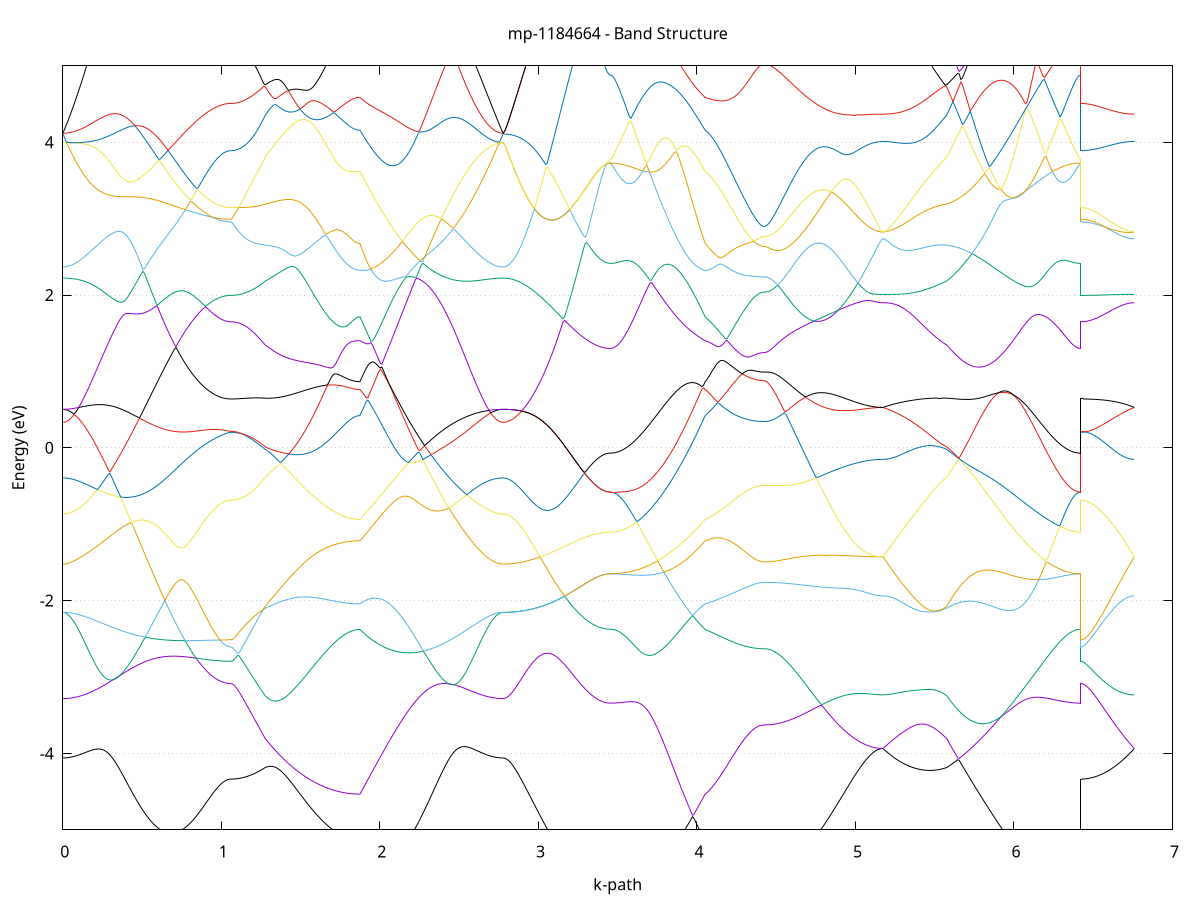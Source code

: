 set title 'mp-1184664 - Band Structure'
set xlabel 'k-path'
set ylabel 'Energy (eV)'
set grid y
set yrange [-5:5]
set terminal png size 800,600
set output 'mp-1184664_bands_gnuplot.png'
plot '-' using 1:2 with lines notitle, '-' using 1:2 with lines notitle, '-' using 1:2 with lines notitle, '-' using 1:2 with lines notitle, '-' using 1:2 with lines notitle, '-' using 1:2 with lines notitle, '-' using 1:2 with lines notitle, '-' using 1:2 with lines notitle, '-' using 1:2 with lines notitle, '-' using 1:2 with lines notitle, '-' using 1:2 with lines notitle, '-' using 1:2 with lines notitle, '-' using 1:2 with lines notitle, '-' using 1:2 with lines notitle, '-' using 1:2 with lines notitle, '-' using 1:2 with lines notitle, '-' using 1:2 with lines notitle, '-' using 1:2 with lines notitle, '-' using 1:2 with lines notitle, '-' using 1:2 with lines notitle, '-' using 1:2 with lines notitle, '-' using 1:2 with lines notitle, '-' using 1:2 with lines notitle, '-' using 1:2 with lines notitle, '-' using 1:2 with lines notitle, '-' using 1:2 with lines notitle, '-' using 1:2 with lines notitle, '-' using 1:2 with lines notitle, '-' using 1:2 with lines notitle, '-' using 1:2 with lines notitle, '-' using 1:2 with lines notitle, '-' using 1:2 with lines notitle, '-' using 1:2 with lines notitle, '-' using 1:2 with lines notitle, '-' using 1:2 with lines notitle, '-' using 1:2 with lines notitle, '-' using 1:2 with lines notitle, '-' using 1:2 with lines notitle, '-' using 1:2 with lines notitle, '-' using 1:2 with lines notitle, '-' using 1:2 with lines notitle, '-' using 1:2 with lines notitle, '-' using 1:2 with lines notitle, '-' using 1:2 with lines notitle, '-' using 1:2 with lines notitle, '-' using 1:2 with lines notitle, '-' using 1:2 with lines notitle, '-' using 1:2 with lines notitle, '-' using 1:2 with lines notitle, '-' using 1:2 with lines notitle, '-' using 1:2 with lines notitle, '-' using 1:2 with lines notitle, '-' using 1:2 with lines notitle, '-' using 1:2 with lines notitle, '-' using 1:2 with lines notitle, '-' using 1:2 with lines notitle, '-' using 1:2 with lines notitle, '-' using 1:2 with lines notitle, '-' using 1:2 with lines notitle, '-' using 1:2 with lines notitle, '-' using 1:2 with lines notitle, '-' using 1:2 with lines notitle, '-' using 1:2 with lines notitle, '-' using 1:2 with lines notitle
0.000000 -30.779987
0.009915 -30.779887
0.019829 -30.779887
0.029744 -30.779787
0.039659 -30.779687
0.049574 -30.779587
0.059488 -30.779387
0.069403 -30.779187
0.079318 -30.778987
0.089232 -30.778787
0.099147 -30.778487
0.109062 -30.778187
0.118976 -30.777887
0.128891 -30.777587
0.138806 -30.777187
0.148721 -30.776887
0.158635 -30.776487
0.168550 -30.776187
0.178465 -30.775787
0.188379 -30.775387
0.198294 -30.775087
0.208209 -30.774687
0.218124 -30.774287
0.228038 -30.773987
0.237953 -30.773687
0.247868 -30.773387
0.257782 -30.773087
0.267697 -30.772887
0.277612 -30.772687
0.287526 -30.772487
0.297441 -30.772387
0.307356 -30.772287
0.317271 -30.772187
0.327185 -30.772287
0.337100 -30.772287
0.347015 -30.772387
0.356929 -30.772587
0.366844 -30.772787
0.376759 -30.773087
0.386674 -30.773487
0.396588 -30.773887
0.406503 -30.774387
0.416418 -30.774987
0.426332 -30.775587
0.436247 -30.776287
0.446162 -30.776987
0.456076 -30.777787
0.465991 -30.778687
0.475906 -30.779587
0.485821 -30.780487
0.495735 -30.781587
0.505650 -30.782687
0.515565 -30.783787
0.525479 -30.784987
0.535394 -30.786187
0.545309 -30.787387
0.555223 -30.788687
0.565138 -30.790487
0.575053 -30.792787
0.584968 -30.795087
0.594882 -30.797387
0.604797 -30.799587
0.614712 -30.801887
0.624626 -30.804087
0.634541 -30.806287
0.644456 -30.808387
0.654371 -30.810587
0.664285 -30.812587
0.674200 -30.814687
0.684115 -30.816687
0.694029 -30.818687
0.703944 -30.820687
0.713859 -30.822587
0.723774 -30.824487
0.733688 -30.826287
0.743603 -30.828087
0.753518 -30.829887
0.763432 -30.831587
0.773347 -30.833287
0.783262 -30.834887
0.793176 -30.836487
0.803091 -30.837987
0.813006 -30.839487
0.822921 -30.840887
0.832835 -30.842287
0.842750 -30.843587
0.852665 -30.844887
0.862579 -30.846087
0.872494 -30.847187
0.882409 -30.848387
0.892323 -30.849387
0.902238 -30.850387
0.912153 -30.851287
0.922068 -30.852187
0.931982 -30.852987
0.941897 -30.853787
0.951812 -30.854487
0.961726 -30.855187
0.971641 -30.855687
0.981556 -30.856287
0.991471 -30.856687
1.001385 -30.857087
1.011300 -30.857487
1.021215 -30.857687
1.031129 -30.857987
1.041044 -30.858087
1.050959 -30.858187
1.060873 -30.858187
1.060873 -30.858187
1.070702 -30.858187
1.080531 -30.858287
1.090360 -30.858287
1.100189 -30.858387
1.110018 -30.858387
1.119847 -30.858487
1.129676 -30.858587
1.139505 -30.858687
1.149334 -30.858887
1.159163 -30.858987
1.168992 -30.859087
1.178821 -30.859287
1.188650 -30.859487
1.198479 -30.859587
1.208308 -30.859787
1.218137 -30.859887
1.227966 -30.860087
1.237795 -30.860287
1.247624 -30.860387
1.257453 -30.860587
1.267282 -30.860687
1.277111 -30.860787
1.277111 -30.860787
1.287065 -30.860887
1.297020 -30.860887
1.306974 -30.860887
1.316928 -30.860787
1.326882 -30.860687
1.336836 -30.860487
1.346790 -30.860287
1.356744 -30.859987
1.366698 -30.859587
1.376653 -30.859187
1.386607 -30.858787
1.396561 -30.858287
1.406515 -30.857687
1.416469 -30.857087
1.426423 -30.856387
1.436377 -30.855687
1.446331 -30.854887
1.456286 -30.854087
1.466240 -30.853187
1.476194 -30.852187
1.486148 -30.851287
1.496102 -30.850187
1.506056 -30.849187
1.516010 -30.847987
1.525964 -30.846887
1.535919 -30.845687
1.545873 -30.844487
1.555827 -30.843187
1.565781 -30.841887
1.575735 -30.840587
1.585689 -30.839187
1.595643 -30.837887
1.605597 -30.836487
1.615552 -30.835087
1.625506 -30.833687
1.635460 -30.832287
1.645414 -30.830887
1.655368 -30.829487
1.665322 -30.828087
1.675276 -30.826687
1.685230 -30.825387
1.695185 -30.823987
1.705139 -30.822687
1.715093 -30.821387
1.725047 -30.820187
1.735001 -30.818987
1.744955 -30.817787
1.754909 -30.816687
1.764863 -30.815687
1.774818 -30.814687
1.784772 -30.813787
1.794726 -30.812987
1.804680 -30.812287
1.814634 -30.811587
1.824588 -30.811087
1.834542 -30.810587
1.844496 -30.810187
1.854451 -30.809987
1.864405 -30.809787
1.874359 -30.809787
1.874359 -30.809787
1.884283 -30.809587
1.894206 -30.809487
1.904130 -30.809287
1.914054 -30.809087
1.923977 -30.808887
1.933901 -30.808587
1.943825 -30.808187
1.953748 -30.807887
1.963672 -30.807487
1.973596 -30.806987
1.983519 -30.806487
1.993443 -30.805887
2.003367 -30.805287
2.013290 -30.804687
2.023214 -30.803987
2.033138 -30.803187
2.043061 -30.802387
2.052985 -30.801587
2.062909 -30.800687
2.072832 -30.799687
2.082756 -30.798787
2.092680 -30.797687
2.102603 -30.796587
2.112527 -30.795487
2.122451 -30.794287
2.132374 -30.792987
2.142298 -30.791787
2.152222 -30.790387
2.162145 -30.788987
2.172069 -30.787587
2.181993 -30.786087
2.191916 -30.784587
2.201840 -30.783087
2.211764 -30.781487
2.221687 -30.779787
2.231611 -30.778187
2.241535 -30.776387
2.251458 -30.774687
2.261382 -30.772887
2.271306 -30.771087
2.281229 -30.769187
2.291153 -30.767387
2.301077 -30.765487
2.311000 -30.763487
2.320924 -30.761587
2.330848 -30.759587
2.340771 -30.757587
2.350695 -30.755587
2.360619 -30.753587
2.370542 -30.751587
2.380466 -30.749487
2.390390 -30.747487
2.400313 -30.747387
2.410237 -30.749387
2.420161 -30.751287
2.430084 -30.753187
2.440008 -30.754987
2.449932 -30.756687
2.459855 -30.758387
2.469779 -30.759887
2.479703 -30.761387
2.489626 -30.762887
2.499550 -30.764187
2.509474 -30.765487
2.519397 -30.766687
2.529321 -30.767887
2.539245 -30.768987
2.549168 -30.769987
2.559092 -30.770987
2.569016 -30.771887
2.578939 -30.772687
2.588863 -30.773487
2.598787 -30.774187
2.608710 -30.774887
2.618634 -30.775487
2.628558 -30.776087
2.638482 -30.776587
2.648405 -30.777087
2.658329 -30.777587
2.668252 -30.777987
2.678176 -30.778287
2.688100 -30.778687
2.698024 -30.778887
2.707947 -30.779187
2.717871 -30.779387
2.727795 -30.779587
2.737718 -30.779687
2.747642 -30.779787
2.757566 -30.779887
2.767489 -30.779887
2.777413 -30.779987
2.777413 -30.779987
2.787374 -30.779887
2.797335 -30.779587
2.807296 -30.779187
2.817257 -30.778587
2.827218 -30.777887
2.837179 -30.776887
2.847140 -30.775887
2.857101 -30.774587
2.867062 -30.773187
2.877023 -30.771587
2.886984 -30.769887
2.896945 -30.767987
2.906906 -30.765887
2.916867 -30.763687
2.926828 -30.761287
2.936789 -30.758687
2.946750 -30.755987
2.956711 -30.753187
2.966672 -30.750187
2.976633 -30.746987
2.986594 -30.743687
2.996555 -30.740187
3.006516 -30.738987
3.016477 -30.741687
3.026438 -30.744387
3.036399 -30.746987
3.046360 -30.749587
3.056321 -30.752187
3.066282 -30.754787
3.076243 -30.757287
3.086204 -30.759787
3.096165 -30.762187
3.106126 -30.764687
3.116087 -30.766987
3.126048 -30.769287
3.136009 -30.771587
3.145970 -30.773787
3.155932 -30.775987
3.165893 -30.778087
3.175854 -30.780087
3.185815 -30.782087
3.195776 -30.784087
3.205737 -30.785887
3.215698 -30.787687
3.225659 -30.789487
3.235620 -30.791087
3.245581 -30.792787
3.255542 -30.794287
3.265503 -30.795787
3.275464 -30.797187
3.285425 -30.798487
3.295386 -30.799787
3.305347 -30.800987
3.315308 -30.802087
3.325269 -30.803087
3.335230 -30.804087
3.345191 -30.804987
3.355152 -30.805787
3.365113 -30.806487
3.375074 -30.807187
3.385035 -30.807787
3.394996 -30.808287
3.404957 -30.808687
3.414918 -30.809087
3.424879 -30.809287
3.434840 -30.809487
3.444801 -30.809687
3.454762 -30.809687
3.454762 -30.809687
3.464716 -30.809687
3.474670 -30.809687
3.484624 -30.809587
3.494579 -30.809587
3.504533 -30.809487
3.514487 -30.809387
3.524441 -30.809287
3.534395 -30.809187
3.544349 -30.809087
3.554303 -30.808987
3.564257 -30.808787
3.574212 -30.808687
3.584166 -30.808587
3.594120 -30.808387
3.604074 -30.808287
3.614028 -30.808087
3.623982 -30.807987
3.633936 -30.807787
3.643890 -30.807687
3.653845 -30.807487
3.663799 -30.807387
3.673753 -30.807287
3.683707 -30.807187
3.693661 -30.807087
3.703615 -30.806987
3.713569 -30.806987
3.723523 -30.806887
3.733478 -30.806887
3.743432 -30.806787
3.753386 -30.806787
3.763340 -30.806887
3.773294 -30.806887
3.783248 -30.806887
3.793202 -30.806987
3.803156 -30.807087
3.813111 -30.807187
3.823065 -30.807287
3.833019 -30.807387
3.842973 -30.807587
3.852927 -30.807687
3.862881 -30.807887
3.872835 -30.807987
3.882789 -30.808187
3.892744 -30.808387
3.902698 -30.808487
3.912652 -30.808687
3.922606 -30.808887
3.932560 -30.808987
3.942514 -30.809187
3.952468 -30.809287
3.962423 -30.809487
3.972377 -30.809587
3.982331 -30.809687
3.992285 -30.809787
4.002239 -30.809787
4.012193 -30.809887
4.022147 -30.809887
4.032101 -30.809887
4.042056 -30.809787
4.052010 -30.809787
4.052010 -30.809787
4.061788 -30.809687
4.071567 -30.809687
4.081346 -30.809687
4.091124 -30.809587
4.100903 -30.809587
4.110682 -30.809587
4.120461 -30.809687
4.130239 -30.809687
4.140018 -30.809687
4.149797 -30.809787
4.159575 -30.809887
4.169354 -30.809987
4.179133 -30.810087
4.188912 -30.810187
4.198690 -30.810387
4.208469 -30.810487
4.218248 -30.810687
4.228026 -30.810887
4.237805 -30.811087
4.247584 -30.811287
4.257363 -30.811487
4.267141 -30.811687
4.276920 -30.811887
4.286699 -30.812087
4.296477 -30.812287
4.306256 -30.812487
4.316035 -30.812687
4.325814 -30.812887
4.335592 -30.813087
4.345371 -30.813287
4.355150 -30.813387
4.364928 -30.813587
4.374707 -30.813687
4.384486 -30.813787
4.394264 -30.813787
4.404043 -30.813887
4.413822 -30.813887
4.423601 -30.813887
4.423601 -30.813887
4.433471 -30.813887
4.443341 -30.813887
4.453212 -30.813887
4.463082 -30.813787
4.472953 -30.813787
4.482823 -30.813687
4.492693 -30.813587
4.502564 -30.813487
4.512434 -30.813287
4.522305 -30.813187
4.532175 -30.812987
4.542045 -30.812887
4.551916 -30.812687
4.561786 -30.812487
4.571657 -30.812287
4.581527 -30.811987
4.591398 -30.811787
4.601268 -30.811487
4.611138 -30.811287
4.621009 -30.810987
4.630879 -30.810687
4.640750 -30.810487
4.650620 -30.810187
4.660490 -30.809887
4.670361 -30.809487
4.680231 -30.809187
4.690102 -30.808887
4.699972 -30.808587
4.709842 -30.808187
4.719713 -30.807887
4.729583 -30.807487
4.739454 -30.807187
4.749324 -30.806787
4.759194 -30.806487
4.769065 -30.806187
4.778935 -30.805787
4.788806 -30.805487
4.798676 -30.805087
4.808546 -30.804787
4.818417 -30.804487
4.828287 -30.804087
4.838158 -30.803787
4.848028 -30.803487
4.857898 -30.803287
4.867769 -30.802987
4.877639 -30.802787
4.887510 -30.802587
4.897380 -30.802487
4.907250 -30.802487
4.917121 -30.802587
4.926991 -30.802887
4.936862 -30.803587
4.946732 -30.804687
4.956603 -30.806287
4.966473 -30.808387
4.976343 -30.810887
4.986214 -30.813487
4.996084 -30.816087
5.005955 -30.818687
5.015825 -30.821287
5.025695 -30.823687
5.035566 -30.825987
5.045436 -30.828187
5.055307 -30.830187
5.065177 -30.832087
5.075047 -30.833887
5.084918 -30.835387
5.094788 -30.836887
5.104659 -30.838087
5.114529 -30.839187
5.124399 -30.840087
5.134270 -30.840887
5.144140 -30.841487
5.154011 -30.841887
5.163881 -30.842187
5.173751 -30.842187
5.173751 -30.842187
5.183552 -30.842187
5.193352 -30.842087
5.203153 -30.841987
5.212953 -30.841787
5.222754 -30.841487
5.232554 -30.841187
5.242355 -30.840787
5.252155 -30.840287
5.261956 -30.839687
5.271756 -30.839087
5.281557 -30.838387
5.291357 -30.837587
5.301158 -30.836687
5.310958 -30.835787
5.320759 -30.834787
5.330559 -30.834487
5.340360 -30.836087
5.350160 -30.837887
5.359961 -30.839687
5.369761 -30.841487
5.379562 -30.843187
5.389362 -30.844787
5.399163 -30.846387
5.408963 -30.847787
5.418764 -30.849287
5.428564 -30.850587
5.438365 -30.851787
5.448165 -30.852987
5.457966 -30.854087
5.467766 -30.855087
5.477566 -30.855987
5.487367 -30.856887
5.497167 -30.857687
5.506968 -30.858287
5.516768 -30.858887
5.526569 -30.859487
5.536369 -30.859887
5.546170 -30.860287
5.555970 -30.860487
5.565771 -30.860687
5.575571 -30.860787
5.575571 -30.860787
5.585508 -30.860987
5.595445 -30.861087
5.605382 -30.861187
5.615319 -30.861187
5.625256 -30.861287
5.635193 -30.861287
5.645130 -30.861287
5.655066 -30.861287
5.665003 -30.861287
5.674940 -30.861287
5.684877 -30.861187
5.694814 -30.861087
5.704751 -30.860887
5.714688 -30.860787
5.724625 -30.860587
5.734562 -30.860387
5.744498 -30.860087
5.754435 -30.859887
5.764372 -30.859587
5.774309 -30.859187
5.784246 -30.858787
5.794183 -30.858387
5.804120 -30.857987
5.814057 -30.857487
5.823994 -30.856987
5.833930 -30.856487
5.843867 -30.855887
5.853804 -30.855387
5.863741 -30.854687
5.873678 -30.854087
5.883615 -30.853387
5.893552 -30.852687
5.903489 -30.851887
5.913426 -30.851187
5.923363 -30.850387
5.933299 -30.849487
5.943236 -30.848687
5.953173 -30.847787
5.963110 -30.846887
5.973047 -30.845987
5.982984 -30.844987
5.992921 -30.843987
6.002858 -30.843087
6.012795 -30.842087
6.022731 -30.840987
6.032668 -30.839987
6.042605 -30.838887
6.052542 -30.837887
6.062479 -30.836787
6.072416 -30.835687
6.082353 -30.834687
6.092290 -30.833587
6.102227 -30.832487
6.112163 -30.831387
6.122100 -30.830287
6.132037 -30.829187
6.141974 -30.828087
6.151911 -30.827087
6.161848 -30.825987
6.171785 -30.824987
6.181722 -30.823887
6.191659 -30.822887
6.201595 -30.821887
6.211532 -30.820987
6.221469 -30.819987
6.231406 -30.819087
6.241343 -30.818187
6.251280 -30.817387
6.261217 -30.816487
6.271154 -30.815787
6.281091 -30.814987
6.291027 -30.814287
6.300964 -30.813687
6.310901 -30.812987
6.320838 -30.812487
6.330775 -30.811987
6.340712 -30.811487
6.350649 -30.811087
6.360586 -30.810687
6.370523 -30.810387
6.380459 -30.810087
6.390396 -30.809887
6.400333 -30.809787
6.410270 -30.809687
6.420207 -30.809687
6.420207 -30.858187
6.430168 -30.858187
6.440129 -30.857987
6.450090 -30.857687
6.460051 -30.857287
6.470012 -30.856687
6.479973 -30.856087
6.489934 -30.855287
6.499895 -30.854387
6.509856 -30.853387
6.519817 -30.852187
6.529778 -30.850987
6.539739 -30.849587
6.549700 -30.848187
6.559661 -30.846587
6.569622 -30.844887
6.579583 -30.843087
6.589544 -30.841687
6.599505 -30.841787
6.609466 -30.841787
6.619427 -30.841887
6.629388 -30.841887
6.639349 -30.841987
6.649310 -30.841987
6.659271 -30.841987
6.669232 -30.842087
6.679193 -30.842087
6.689154 -30.842087
6.699116 -30.842187
6.709077 -30.842187
6.719038 -30.842187
6.728999 -30.842187
6.738960 -30.842187
6.748921 -30.842187
6.758882 -30.842187
e
0.000000 -30.694087
0.009915 -30.694087
0.019829 -30.694187
0.029744 -30.694387
0.039659 -30.694687
0.049574 -30.695087
0.059488 -30.695587
0.069403 -30.696087
0.079318 -30.696687
0.089232 -30.697387
0.099147 -30.698187
0.109062 -30.699087
0.118976 -30.699987
0.128891 -30.700987
0.138806 -30.702087
0.148721 -30.703287
0.158635 -30.704487
0.168550 -30.705787
0.178465 -30.707187
0.188379 -30.708587
0.198294 -30.710087
0.208209 -30.711687
0.218124 -30.713287
0.228038 -30.714987
0.237953 -30.716687
0.247868 -30.718487
0.257782 -30.720287
0.267697 -30.722187
0.277612 -30.724087
0.287526 -30.726087
0.297441 -30.728087
0.307356 -30.730187
0.317271 -30.732287
0.327185 -30.734387
0.337100 -30.736587
0.347015 -30.738787
0.356929 -30.740987
0.366844 -30.743287
0.376759 -30.745487
0.386674 -30.747787
0.396588 -30.750087
0.406503 -30.752487
0.416418 -30.754787
0.426332 -30.757187
0.436247 -30.759587
0.446162 -30.761887
0.456076 -30.764287
0.465991 -30.766687
0.475906 -30.769087
0.485821 -30.771487
0.495735 -30.773887
0.505650 -30.776287
0.515565 -30.778687
0.525479 -30.781087
0.535394 -30.783387
0.545309 -30.785787
0.555223 -30.788187
0.565138 -30.789987
0.575053 -30.791387
0.584968 -30.792787
0.594882 -30.794187
0.604797 -30.795587
0.614712 -30.796987
0.624626 -30.798487
0.634541 -30.799987
0.644456 -30.801387
0.654371 -30.802887
0.664285 -30.804387
0.674200 -30.805887
0.684115 -30.807387
0.694029 -30.808787
0.703944 -30.810287
0.713859 -30.811787
0.723774 -30.813187
0.733688 -30.814587
0.743603 -30.815987
0.753518 -30.817387
0.763432 -30.818787
0.773347 -30.820087
0.783262 -30.821387
0.793176 -30.822687
0.803091 -30.823887
0.813006 -30.825187
0.822921 -30.826287
0.832835 -30.827487
0.842750 -30.828587
0.852665 -30.829687
0.862579 -30.830687
0.872494 -30.831687
0.882409 -30.832587
0.892323 -30.833487
0.902238 -30.834387
0.912153 -30.835187
0.922068 -30.835987
0.931982 -30.836687
0.941897 -30.837287
0.951812 -30.837887
0.961726 -30.838487
0.971641 -30.838987
0.981556 -30.839487
0.991471 -30.839887
1.001385 -30.840187
1.011300 -30.840487
1.021215 -30.840787
1.031129 -30.840987
1.041044 -30.841087
1.050959 -30.841187
1.060873 -30.841187
1.060873 -30.841187
1.070702 -30.841087
1.080531 -30.840687
1.090360 -30.839887
1.100189 -30.838987
1.110018 -30.837687
1.119847 -30.836087
1.129676 -30.834287
1.139505 -30.832187
1.149334 -30.829787
1.159163 -30.827187
1.168992 -30.824287
1.178821 -30.821087
1.188650 -30.817587
1.198479 -30.813887
1.208308 -30.809987
1.218137 -30.805787
1.227966 -30.801287
1.237795 -30.796587
1.247624 -30.791687
1.257453 -30.786487
1.267282 -30.781087
1.277111 -30.775487
1.277111 -30.775487
1.287065 -30.771387
1.297020 -30.767087
1.306974 -30.762687
1.316928 -30.758187
1.326882 -30.753587
1.336836 -30.748787
1.346790 -30.743987
1.356744 -30.738987
1.366698 -30.733987
1.376653 -30.728787
1.386607 -30.723587
1.396561 -30.718287
1.406515 -30.712987
1.416469 -30.712787
1.426423 -30.713287
1.436377 -30.713787
1.446331 -30.714387
1.456286 -30.714887
1.466240 -30.715387
1.476194 -30.715987
1.486148 -30.716587
1.496102 -30.717087
1.506056 -30.717687
1.516010 -30.718287
1.525964 -30.718887
1.535919 -30.719487
1.545873 -30.720087
1.555827 -30.720687
1.565781 -30.721287
1.575735 -30.721887
1.585689 -30.722587
1.595643 -30.723187
1.605597 -30.723787
1.615552 -30.724487
1.625506 -30.725087
1.635460 -30.725787
1.645414 -30.726387
1.655368 -30.727087
1.665322 -30.727687
1.675276 -30.728387
1.685230 -30.728987
1.695185 -30.729687
1.705139 -30.730287
1.715093 -30.730887
1.725047 -30.731487
1.735001 -30.732087
1.744955 -30.732687
1.754909 -30.733187
1.764863 -30.733687
1.774818 -30.734187
1.784772 -30.734687
1.794726 -30.735087
1.804680 -30.735487
1.814634 -30.735887
1.824588 -30.736187
1.834542 -30.736387
1.844496 -30.736587
1.854451 -30.736687
1.864405 -30.736787
1.874359 -30.736787
1.874359 -30.736787
1.884283 -30.735487
1.894206 -30.734187
1.904130 -30.732987
1.914054 -30.731787
1.923977 -30.730587
1.933901 -30.729387
1.943825 -30.728187
1.953748 -30.727087
1.963672 -30.725987
1.973596 -30.724887
1.983519 -30.723887
1.993443 -30.722787
2.003367 -30.721787
2.013290 -30.720887
2.023214 -30.719887
2.033138 -30.718987
2.043061 -30.718087
2.052985 -30.717187
2.062909 -30.716387
2.072832 -30.715487
2.082756 -30.714687
2.092680 -30.713987
2.102603 -30.713187
2.112527 -30.712487
2.122451 -30.711787
2.132374 -30.711087
2.142298 -30.710387
2.152222 -30.709687
2.162145 -30.709087
2.172069 -30.708487
2.181993 -30.707887
2.191916 -30.707287
2.201840 -30.706687
2.211764 -30.706187
2.221687 -30.705687
2.231611 -30.705187
2.241535 -30.704687
2.251458 -30.707587
2.261382 -30.710787
2.271306 -30.713887
2.281229 -30.716887
2.291153 -30.719887
2.301077 -30.722787
2.311000 -30.725587
2.320924 -30.728287
2.330848 -30.730987
2.340771 -30.733587
2.350695 -30.736087
2.360619 -30.738487
2.370542 -30.740787
2.380466 -30.743087
2.390390 -30.745287
2.400313 -30.745387
2.410237 -30.743387
2.420161 -30.741287
2.430084 -30.739287
2.440008 -30.737187
2.449932 -30.735187
2.459855 -30.733187
2.469779 -30.731187
2.479703 -30.729187
2.489626 -30.727187
2.499550 -30.725287
2.509474 -30.723387
2.519397 -30.721487
2.529321 -30.719687
2.539245 -30.717887
2.549168 -30.716087
2.559092 -30.714387
2.569016 -30.712787
2.578939 -30.711187
2.588863 -30.709587
2.598787 -30.708087
2.608710 -30.706687
2.618634 -30.705287
2.628558 -30.703987
2.638482 -30.702787
2.648405 -30.701587
2.658329 -30.700487
2.668252 -30.699487
2.678176 -30.698587
2.688100 -30.697787
2.698024 -30.696987
2.707947 -30.696287
2.717871 -30.695687
2.727795 -30.695187
2.737718 -30.694787
2.747642 -30.694487
2.757566 -30.694187
2.767489 -30.694087
2.777413 -30.694087
2.777413 -30.694087
2.787374 -30.694187
2.797335 -30.694587
2.807296 -30.695287
2.817257 -30.696187
2.827218 -30.697287
2.837179 -30.698687
2.847140 -30.700287
2.857101 -30.701987
2.867062 -30.703887
2.877023 -30.705987
2.886984 -30.708187
2.896945 -30.710487
2.906906 -30.712787
2.916867 -30.715287
2.926828 -30.717787
2.936789 -30.720387
2.946750 -30.722987
2.956711 -30.725587
2.966672 -30.728287
2.976633 -30.730987
2.986594 -30.733587
2.996555 -30.736287
3.006516 -30.738987
3.016477 -30.741687
3.026438 -30.744387
3.036399 -30.746987
3.046360 -30.749587
3.056321 -30.752187
3.066282 -30.754787
3.076243 -30.757287
3.086204 -30.759787
3.096165 -30.762187
3.106126 -30.764687
3.116087 -30.766987
3.126048 -30.769287
3.136009 -30.771587
3.145970 -30.773787
3.155932 -30.775987
3.165893 -30.778087
3.175854 -30.780087
3.185815 -30.782087
3.195776 -30.784087
3.205737 -30.785887
3.215698 -30.787687
3.225659 -30.789487
3.235620 -30.791087
3.245581 -30.792787
3.255542 -30.794287
3.265503 -30.795787
3.275464 -30.797187
3.285425 -30.798487
3.295386 -30.799787
3.305347 -30.800987
3.315308 -30.802087
3.325269 -30.803087
3.335230 -30.804087
3.345191 -30.804987
3.355152 -30.805787
3.365113 -30.806487
3.375074 -30.807187
3.385035 -30.807787
3.394996 -30.808287
3.404957 -30.808687
3.414918 -30.809087
3.424879 -30.809287
3.434840 -30.809487
3.444801 -30.809687
3.454762 -30.809687
3.454762 -30.809687
3.464716 -30.809687
3.474670 -30.809587
3.484624 -30.809387
3.494579 -30.809187
3.504533 -30.808887
3.514487 -30.808487
3.524441 -30.808087
3.534395 -30.807587
3.544349 -30.806987
3.554303 -30.806387
3.564257 -30.805687
3.574212 -30.804987
3.584166 -30.804187
3.594120 -30.803287
3.604074 -30.802387
3.614028 -30.801487
3.623982 -30.800487
3.633936 -30.799387
3.643890 -30.798287
3.653845 -30.797087
3.663799 -30.795887
3.673753 -30.794587
3.683707 -30.793387
3.693661 -30.791987
3.703615 -30.790687
3.713569 -30.789287
3.723523 -30.787787
3.733478 -30.786387
3.743432 -30.784887
3.753386 -30.783387
3.763340 -30.781787
3.773294 -30.780287
3.783248 -30.778687
3.793202 -30.777087
3.803156 -30.775487
3.813111 -30.773887
3.823065 -30.772187
3.833019 -30.770587
3.842973 -30.768987
3.852927 -30.767287
3.862881 -30.765687
3.872835 -30.764087
3.882789 -30.762387
3.892744 -30.760787
3.902698 -30.759187
3.912652 -30.757587
3.922606 -30.755987
3.932560 -30.754387
3.942514 -30.752787
3.952468 -30.751287
3.962423 -30.749687
3.972377 -30.748187
3.982331 -30.746687
3.992285 -30.745187
4.002239 -30.743787
4.012193 -30.742287
4.022147 -30.740887
4.032101 -30.739487
4.042056 -30.738187
4.052010 -30.736787
4.052010 -30.736787
4.061788 -30.736287
4.071567 -30.735687
4.081346 -30.735187
4.091124 -30.734587
4.100903 -30.733987
4.110682 -30.733387
4.120461 -30.732687
4.130239 -30.732087
4.140018 -30.731487
4.149797 -30.730887
4.159575 -30.730187
4.169354 -30.729587
4.179133 -30.728987
4.188912 -30.728387
4.198690 -30.727687
4.208469 -30.727087
4.218248 -30.726587
4.228026 -30.725987
4.237805 -30.725387
4.247584 -30.724887
4.257363 -30.724287
4.267141 -30.723787
4.276920 -30.723287
4.286699 -30.722887
4.296477 -30.722387
4.306256 -30.721987
4.316035 -30.721587
4.325814 -30.721287
4.335592 -30.720987
4.345371 -30.720687
4.355150 -30.720387
4.364928 -30.720187
4.374707 -30.719987
4.384486 -30.719787
4.394264 -30.719687
4.404043 -30.719587
4.413822 -30.719587
4.423601 -30.719487
4.423601 -30.719487
4.433471 -30.719587
4.443341 -30.719687
4.453212 -30.719987
4.463082 -30.720387
4.472953 -30.720787
4.482823 -30.721387
4.492693 -30.721987
4.502564 -30.722787
4.512434 -30.723587
4.522305 -30.724587
4.532175 -30.725587
4.542045 -30.726687
4.551916 -30.727787
4.561786 -30.729087
4.571657 -30.730387
4.581527 -30.731687
4.591398 -30.733187
4.601268 -30.734587
4.611138 -30.736187
4.621009 -30.737687
4.630879 -30.739387
4.640750 -30.740987
4.650620 -30.742687
4.660490 -30.744387
4.670361 -30.746087
4.680231 -30.747787
4.690102 -30.749587
4.699972 -30.751387
4.709842 -30.753087
4.719713 -30.754887
4.729583 -30.756587
4.739454 -30.758387
4.749324 -30.760087
4.759194 -30.761787
4.769065 -30.763487
4.778935 -30.765187
4.788806 -30.766787
4.798676 -30.768487
4.808546 -30.769987
4.818417 -30.771587
4.828287 -30.773087
4.838158 -30.774487
4.848028 -30.775987
4.857898 -30.777287
4.867769 -30.778687
4.877639 -30.779887
4.887510 -30.781187
4.897380 -30.782287
4.907250 -30.783387
4.917121 -30.784487
4.926991 -30.786587
4.936862 -30.789487
4.946732 -30.791887
4.956603 -30.793587
4.966473 -30.794687
4.976343 -30.795287
4.986214 -30.795587
4.996084 -30.795787
5.005955 -30.795887
5.015825 -30.795787
5.025695 -30.795787
5.035566 -30.795687
5.045436 -30.795587
5.055307 -30.795487
5.065177 -30.795387
5.075047 -30.795287
5.084918 -30.795187
5.094788 -30.795087
5.104659 -30.795087
5.114529 -30.794987
5.124399 -30.794887
5.134270 -30.794887
5.144140 -30.794787
5.154011 -30.794787
5.163881 -30.794787
5.173751 -30.794787
5.173751 -30.794787
5.183552 -30.797487
5.193352 -30.800187
5.203153 -30.802887
5.212953 -30.805587
5.222754 -30.808187
5.232554 -30.810787
5.242355 -30.813387
5.252155 -30.815887
5.261956 -30.818287
5.271756 -30.820687
5.281557 -30.822987
5.291357 -30.825287
5.301158 -30.827487
5.310958 -30.829687
5.320759 -30.831687
5.330559 -30.832887
5.340360 -30.831987
5.350160 -30.830687
5.359961 -30.829287
5.369761 -30.827787
5.379562 -30.826087
5.389362 -30.824387
5.399163 -30.822587
5.408963 -30.820687
5.418764 -30.818587
5.428564 -30.816487
5.438365 -30.814287
5.448165 -30.811987
5.457966 -30.809587
5.467766 -30.807087
5.477566 -30.804587
5.487367 -30.801887
5.497167 -30.799187
5.506968 -30.796387
5.516768 -30.793587
5.526569 -30.790687
5.536369 -30.787687
5.546170 -30.784687
5.555970 -30.781687
5.565771 -30.778587
5.575571 -30.775487
5.575571 -30.775487
5.585508 -30.769687
5.595445 -30.763587
5.605382 -30.757287
5.615319 -30.750787
5.625256 -30.744187
5.635193 -30.737287
5.645130 -30.730287
5.655066 -30.723187
5.665003 -30.715787
5.674940 -30.709687
5.684877 -30.709987
5.694814 -30.710287
5.704751 -30.710687
5.714688 -30.711087
5.724625 -30.711487
5.734562 -30.711887
5.744498 -30.712387
5.754435 -30.712887
5.764372 -30.713387
5.774309 -30.713987
5.784246 -30.714587
5.794183 -30.715187
5.804120 -30.715887
5.814057 -30.716587
5.823994 -30.717287
5.833930 -30.718087
5.843867 -30.718887
5.853804 -30.719787
5.863741 -30.720687
5.873678 -30.721587
5.883615 -30.722587
5.893552 -30.723687
5.903489 -30.724787
5.913426 -30.725887
5.923363 -30.727087
5.933299 -30.728387
5.943236 -30.729687
5.953173 -30.731087
5.963110 -30.732487
5.973047 -30.733987
5.982984 -30.735587
5.992921 -30.737187
6.002858 -30.738887
6.012795 -30.740587
6.022731 -30.742387
6.032668 -30.744187
6.042605 -30.746087
6.052542 -30.747987
6.062479 -30.749987
6.072416 -30.752087
6.082353 -30.754187
6.092290 -30.756287
6.102227 -30.758387
6.112163 -30.760587
6.122100 -30.762887
6.132037 -30.765087
6.141974 -30.767387
6.151911 -30.769587
6.161848 -30.771887
6.171785 -30.774187
6.181722 -30.776387
6.191659 -30.778687
6.201595 -30.780887
6.211532 -30.783087
6.221469 -30.785187
6.231406 -30.787287
6.241343 -30.789387
6.251280 -30.791387
6.261217 -30.793287
6.271154 -30.795087
6.281091 -30.796887
6.291027 -30.798587
6.300964 -30.800087
6.310901 -30.801587
6.320838 -30.802987
6.330775 -30.804187
6.340712 -30.805287
6.350649 -30.806287
6.360586 -30.807187
6.370523 -30.807987
6.380459 -30.808587
6.390396 -30.809087
6.400333 -30.809387
6.410270 -30.809587
6.420207 -30.809687
6.420207 -30.841187
6.430168 -30.841187
6.440129 -30.841187
6.450090 -30.841187
6.460051 -30.841287
6.470012 -30.841287
6.479973 -30.841287
6.489934 -30.841287
6.499895 -30.841387
6.509856 -30.841387
6.519817 -30.841387
6.529778 -30.841487
6.539739 -30.841487
6.549700 -30.841587
6.559661 -30.841587
6.569622 -30.841587
6.579583 -30.841687
6.589544 -30.841087
6.599505 -30.839087
6.609466 -30.836987
6.619427 -30.834787
6.629388 -30.832487
6.639349 -30.830087
6.649310 -30.827587
6.659271 -30.824987
6.669232 -30.822287
6.679193 -30.819487
6.689154 -30.816687
6.699116 -30.813687
6.709077 -30.810687
6.719038 -30.807687
6.728999 -30.804487
6.738960 -30.801287
6.748921 -30.798087
6.758882 -30.794787
e
0.000000 -30.694087
0.009915 -30.694087
0.019829 -30.694087
0.029744 -30.694087
0.039659 -30.694187
0.049574 -30.694187
0.059488 -30.694287
0.069403 -30.694387
0.079318 -30.694487
0.089232 -30.694587
0.099147 -30.694687
0.109062 -30.694887
0.118976 -30.694987
0.128891 -30.695187
0.138806 -30.695387
0.148721 -30.695487
0.158635 -30.695687
0.168550 -30.695887
0.178465 -30.696187
0.188379 -30.696387
0.198294 -30.696587
0.208209 -30.696887
0.218124 -30.697087
0.228038 -30.697387
0.237953 -30.697687
0.247868 -30.697987
0.257782 -30.698187
0.267697 -30.698487
0.277612 -30.698787
0.287526 -30.699087
0.297441 -30.699487
0.307356 -30.699787
0.317271 -30.700087
0.327185 -30.700387
0.337100 -30.700787
0.347015 -30.701087
0.356929 -30.701387
0.366844 -30.701787
0.376759 -30.702087
0.386674 -30.702387
0.396588 -30.702787
0.406503 -30.703087
0.416418 -30.703487
0.426332 -30.703787
0.436247 -30.704087
0.446162 -30.704487
0.456076 -30.704787
0.465991 -30.705187
0.475906 -30.705487
0.485821 -30.705787
0.495735 -30.706187
0.505650 -30.706487
0.515565 -30.706787
0.525479 -30.707087
0.535394 -30.707387
0.545309 -30.707687
0.555223 -30.707987
0.565138 -30.708287
0.575053 -30.708587
0.584968 -30.708887
0.594882 -30.709187
0.604797 -30.709387
0.614712 -30.709687
0.624626 -30.709987
0.634541 -30.710187
0.644456 -30.710387
0.654371 -30.710687
0.664285 -30.710887
0.674200 -30.711087
0.684115 -30.711287
0.694029 -30.711487
0.703944 -30.711687
0.713859 -30.711887
0.723774 -30.711987
0.733688 -30.712187
0.743603 -30.712387
0.753518 -30.712487
0.763432 -30.712587
0.773347 -30.712687
0.783262 -30.712787
0.793176 -30.712887
0.803091 -30.712987
0.813006 -30.712987
0.822921 -30.713087
0.832835 -30.713087
0.842750 -30.713087
0.852665 -30.713087
0.862579 -30.713087
0.872494 -30.713087
0.882409 -30.712987
0.892323 -30.712887
0.902238 -30.712787
0.912153 -30.712587
0.922068 -30.712387
0.931982 -30.712187
0.941897 -30.711987
0.951812 -30.711687
0.961726 -30.711287
0.971641 -30.710887
0.981556 -30.710487
0.991471 -30.709887
1.001385 -30.709387
1.011300 -30.708687
1.021215 -30.708087
1.031129 -30.707387
1.041044 -30.706687
1.050959 -30.706187
1.060873 -30.706087
1.060873 -30.706087
1.070702 -30.706087
1.080531 -30.706087
1.090360 -30.706087
1.100189 -30.706087
1.110018 -30.706087
1.119847 -30.706087
1.129676 -30.706187
1.139505 -30.706187
1.149334 -30.706287
1.159163 -30.706287
1.168992 -30.706387
1.178821 -30.706387
1.188650 -30.706487
1.198479 -30.706587
1.208308 -30.706587
1.218137 -30.706687
1.227966 -30.706787
1.237795 -30.706887
1.247624 -30.706987
1.257453 -30.707187
1.267282 -30.707287
1.277111 -30.707387
1.277111 -30.707387
1.287065 -30.707587
1.297020 -30.707787
1.306974 -30.707987
1.316928 -30.708387
1.326882 -30.708687
1.336836 -30.709087
1.346790 -30.709487
1.356744 -30.709887
1.366698 -30.710387
1.376653 -30.710787
1.386607 -30.711287
1.396561 -30.711787
1.406515 -30.712287
1.416469 -30.707487
1.426423 -30.701987
1.436377 -30.696487
1.446331 -30.690987
1.456286 -30.685387
1.466240 -30.679687
1.476194 -30.674087
1.486148 -30.668487
1.496102 -30.662787
1.506056 -30.657187
1.516010 -30.651687
1.525964 -30.646087
1.535919 -30.640687
1.545873 -30.635187
1.555827 -30.629887
1.565781 -30.624687
1.575735 -30.619487
1.585689 -30.614487
1.595643 -30.609587
1.605597 -30.604887
1.615552 -30.600287
1.625506 -30.595887
1.635460 -30.591587
1.645414 -30.587487
1.655368 -30.583587
1.665322 -30.579987
1.675276 -30.576487
1.685230 -30.573187
1.695185 -30.570087
1.705139 -30.567187
1.715093 -30.564487
1.725047 -30.561987
1.735001 -30.559687
1.744955 -30.557587
1.754909 -30.555687
1.764863 -30.553987
1.774818 -30.552387
1.784772 -30.550987
1.794726 -30.549787
1.804680 -30.548687
1.814634 -30.547787
1.824588 -30.546987
1.834542 -30.546387
1.844496 -30.545987
1.854451 -30.545587
1.864405 -30.545387
1.874359 -30.545287
1.874359 -30.545287
1.884283 -30.550087
1.894206 -30.554887
1.904130 -30.559687
1.914054 -30.564487
1.923977 -30.569287
1.933901 -30.574087
1.943825 -30.578787
1.953748 -30.583587
1.963672 -30.588287
1.973596 -30.592987
1.983519 -30.597687
1.993443 -30.602387
2.003367 -30.607087
2.013290 -30.611687
2.023214 -30.616187
2.033138 -30.620787
2.043061 -30.625287
2.052985 -30.629787
2.062909 -30.634187
2.072832 -30.638587
2.082756 -30.642887
2.092680 -30.647187
2.102603 -30.651387
2.112527 -30.655587
2.122451 -30.659687
2.132374 -30.663787
2.142298 -30.667787
2.152222 -30.671687
2.162145 -30.675587
2.172069 -30.679487
2.181993 -30.683187
2.191916 -30.686887
2.201840 -30.690487
2.211764 -30.694087
2.221687 -30.697587
2.231611 -30.700987
2.241535 -30.704287
2.251458 -30.704187
2.261382 -30.703687
2.271306 -30.703287
2.281229 -30.702887
2.291153 -30.702387
2.301077 -30.701987
2.311000 -30.701687
2.320924 -30.701287
2.330848 -30.700887
2.340771 -30.700587
2.350695 -30.700187
2.360619 -30.699887
2.370542 -30.699587
2.380466 -30.699287
2.390390 -30.698987
2.400313 -30.698687
2.410237 -30.698387
2.420161 -30.698187
2.430084 -30.697887
2.440008 -30.697687
2.449932 -30.697487
2.459855 -30.697187
2.469779 -30.696987
2.479703 -30.696787
2.489626 -30.696587
2.499550 -30.696387
2.509474 -30.696287
2.519397 -30.696087
2.529321 -30.695887
2.539245 -30.695787
2.549168 -30.695587
2.559092 -30.695487
2.569016 -30.695387
2.578939 -30.695187
2.588863 -30.695087
2.598787 -30.694987
2.608710 -30.694887
2.618634 -30.694787
2.628558 -30.694687
2.638482 -30.694587
2.648405 -30.694487
2.658329 -30.694487
2.668252 -30.694387
2.678176 -30.694287
2.688100 -30.694287
2.698024 -30.694187
2.707947 -30.694187
2.717871 -30.694187
2.727795 -30.694087
2.737718 -30.694087
2.747642 -30.694087
2.757566 -30.694087
2.767489 -30.694087
2.777413 -30.694087
2.777413 -30.694087
2.787374 -30.694187
2.797335 -30.694587
2.807296 -30.695287
2.817257 -30.696187
2.827218 -30.697287
2.837179 -30.698687
2.847140 -30.700287
2.857101 -30.701987
2.867062 -30.703887
2.877023 -30.705987
2.886984 -30.708187
2.896945 -30.710487
2.906906 -30.712787
2.916867 -30.715287
2.926828 -30.717787
2.936789 -30.720387
2.946750 -30.722987
2.956711 -30.725587
2.966672 -30.728287
2.976633 -30.730987
2.986594 -30.733587
2.996555 -30.736287
3.006516 -30.736587
3.016477 -30.732787
3.026438 -30.728887
3.036399 -30.724887
3.046360 -30.720687
3.056321 -30.716387
3.066282 -30.711887
3.076243 -30.707287
3.086204 -30.702587
3.096165 -30.697687
3.106126 -30.692787
3.116087 -30.687687
3.126048 -30.682487
3.136009 -30.677087
3.145970 -30.671687
3.155932 -30.666187
3.165893 -30.660487
3.175854 -30.654787
3.185815 -30.648887
3.195776 -30.642987
3.205737 -30.636987
3.215698 -30.630887
3.225659 -30.624687
3.235620 -30.618487
3.245581 -30.612187
3.255542 -30.605887
3.265503 -30.599487
3.275464 -30.593087
3.285425 -30.586687
3.295386 -30.580187
3.305347 -30.573787
3.315308 -30.567387
3.325269 -30.560987
3.335230 -30.554787
3.345191 -30.548587
3.355152 -30.542487
3.365113 -30.536687
3.375074 -30.530987
3.385035 -30.525687
3.394996 -30.520787
3.404957 -30.516287
3.414918 -30.512387
3.424879 -30.509187
3.434840 -30.506787
3.444801 -30.505287
3.454762 -30.504787
3.454762 -30.504787
3.464716 -30.504887
3.474670 -30.505087
3.484624 -30.505387
3.494579 -30.505787
3.504533 -30.506287
3.514487 -30.506887
3.524441 -30.507487
3.534395 -30.508187
3.544349 -30.508887
3.554303 -30.509587
3.564257 -30.510187
3.574212 -30.510787
3.584166 -30.511387
3.594120 -30.511887
3.604074 -30.512387
3.614028 -30.512787
3.623982 -30.512987
3.633936 -30.513187
3.643890 -30.513287
3.653845 -30.513187
3.663799 -30.513087
3.673753 -30.512787
3.683707 -30.512387
3.693661 -30.511887
3.703615 -30.511187
3.713569 -30.510287
3.723523 -30.509387
3.733478 -30.508187
3.743432 -30.506987
3.753386 -30.505487
3.763340 -30.503987
3.773294 -30.502187
3.783248 -30.500287
3.793202 -30.498187
3.803156 -30.495987
3.813111 -30.493587
3.823065 -30.491087
3.833019 -30.488387
3.842973 -30.485487
3.852927 -30.482487
3.862881 -30.479287
3.872835 -30.475987
3.882789 -30.472487
3.892744 -30.471987
3.902698 -30.476187
3.912652 -30.480487
3.922606 -30.484887
3.932560 -30.489287
3.942514 -30.493787
3.952468 -30.498287
3.962423 -30.502887
3.972377 -30.507487
3.982331 -30.512087
3.992285 -30.516787
4.002239 -30.521487
4.012193 -30.526187
4.022147 -30.530987
4.032101 -30.535787
4.042056 -30.540487
4.052010 -30.545287
4.052010 -30.545287
4.061788 -30.547287
4.071567 -30.549387
4.081346 -30.551387
4.091124 -30.553487
4.100903 -30.555587
4.110682 -30.557587
4.120461 -30.559587
4.130239 -30.561587
4.140018 -30.563487
4.149797 -30.565287
4.159575 -30.566987
4.169354 -30.568687
4.179133 -30.570187
4.188912 -30.571687
4.198690 -30.573087
4.208469 -30.574387
4.218248 -30.575587
4.228026 -30.576687
4.237805 -30.577687
4.247584 -30.578587
4.257363 -30.579487
4.267141 -30.580187
4.276920 -30.580887
4.286699 -30.581487
4.296477 -30.582087
4.306256 -30.582487
4.316035 -30.582987
4.325814 -30.583287
4.335592 -30.583587
4.345371 -30.583887
4.355150 -30.584087
4.364928 -30.584287
4.374707 -30.584387
4.384486 -30.584587
4.394264 -30.584587
4.404043 -30.584687
4.413822 -30.584687
4.423601 -30.584787
4.423601 -30.584787
4.433471 -30.584887
4.443341 -30.585287
4.453212 -30.585887
4.463082 -30.586887
4.472953 -30.587987
4.482823 -30.589487
4.492693 -30.591187
4.502564 -30.593087
4.512434 -30.595387
4.522305 -30.597787
4.532175 -30.600487
4.542045 -30.603387
4.551916 -30.606587
4.561786 -30.609987
4.571657 -30.613587
4.581527 -30.617387
4.591398 -30.621387
4.601268 -30.625587
4.611138 -30.629987
4.621009 -30.634487
4.630879 -30.639087
4.640750 -30.643887
4.650620 -30.648787
4.660490 -30.653787
4.670361 -30.658887
4.680231 -30.664087
4.690102 -30.669387
4.699972 -30.674687
4.709842 -30.679987
4.719713 -30.685387
4.729583 -30.690787
4.739454 -30.696187
4.749324 -30.701587
4.759194 -30.706987
4.769065 -30.712287
4.778935 -30.717587
4.788806 -30.722887
4.798676 -30.728087
4.808546 -30.733287
4.818417 -30.738387
4.828287 -30.743387
4.838158 -30.748287
4.848028 -30.753187
4.857898 -30.757887
4.867769 -30.762487
4.877639 -30.766987
4.887510 -30.771287
4.897380 -30.775487
4.907250 -30.779387
4.917121 -30.783187
4.926991 -30.785487
4.936862 -30.786387
4.946732 -30.787287
4.956603 -30.788187
4.966473 -30.788887
4.976343 -30.789587
4.986214 -30.790287
4.996084 -30.790887
5.005955 -30.791387
5.015825 -30.791887
5.025695 -30.792387
5.035566 -30.792787
5.045436 -30.793087
5.055307 -30.793387
5.065177 -30.793687
5.075047 -30.793887
5.084918 -30.794087
5.094788 -30.794287
5.104659 -30.794387
5.114529 -30.794487
5.124399 -30.794587
5.134270 -30.794687
5.144140 -30.794687
5.154011 -30.794687
5.163881 -30.794787
5.173751 -30.794787
5.173751 -30.794787
5.183552 -30.791987
5.193352 -30.789187
5.203153 -30.786287
5.212953 -30.783387
5.222754 -30.780487
5.232554 -30.777587
5.242355 -30.774587
5.252155 -30.771687
5.261956 -30.768687
5.271756 -30.765687
5.281557 -30.762687
5.291357 -30.759787
5.301158 -30.756787
5.310958 -30.753887
5.320759 -30.750987
5.330559 -30.748187
5.340360 -30.745287
5.350160 -30.742587
5.359961 -30.739887
5.369761 -30.737187
5.379562 -30.734587
5.389362 -30.732087
5.399163 -30.729687
5.408963 -30.727387
5.418764 -30.725187
5.428564 -30.722987
5.438365 -30.720987
5.448165 -30.719087
5.457966 -30.717387
5.467766 -30.715687
5.477566 -30.714187
5.487367 -30.712887
5.497167 -30.711687
5.506968 -30.710587
5.516768 -30.709687
5.526569 -30.708887
5.536369 -30.708287
5.546170 -30.707887
5.555970 -30.707587
5.565771 -30.707387
5.575571 -30.707387
5.575571 -30.707387
5.585508 -30.707587
5.595445 -30.707787
5.605382 -30.707987
5.615319 -30.708187
5.625256 -30.708387
5.635193 -30.708587
5.645130 -30.708787
5.655066 -30.709087
5.665003 -30.709387
5.674940 -30.708387
5.684877 -30.700787
5.694814 -30.693087
5.704751 -30.685287
5.714688 -30.677387
5.724625 -30.669487
5.734562 -30.661387
5.744498 -30.653287
5.754435 -30.645187
5.764372 -30.636987
5.774309 -30.630287
5.784246 -30.627687
5.794183 -30.625087
5.804120 -30.622387
5.814057 -30.619787
5.823994 -30.617187
5.833930 -30.614587
5.843867 -30.611887
5.853804 -30.609287
5.863741 -30.606687
5.873678 -30.603987
5.883615 -30.601387
5.893552 -30.598787
5.903489 -30.596187
5.913426 -30.593487
5.923363 -30.590987
5.933299 -30.588387
5.943236 -30.585787
5.953173 -30.583187
5.963110 -30.580687
5.973047 -30.578187
5.982984 -30.575687
5.992921 -30.573187
6.002858 -30.570787
6.012795 -30.568287
6.022731 -30.565887
6.032668 -30.563487
6.042605 -30.561187
6.052542 -30.558887
6.062479 -30.556587
6.072416 -30.554287
6.082353 -30.552087
6.092290 -30.549887
6.102227 -30.547687
6.112163 -30.545587
6.122100 -30.543487
6.132037 -30.541487
6.141974 -30.539387
6.151911 -30.537487
6.161848 -30.535487
6.171785 -30.533587
6.181722 -30.531787
6.191659 -30.529887
6.201595 -30.528187
6.211532 -30.526387
6.221469 -30.524687
6.231406 -30.523087
6.241343 -30.521487
6.251280 -30.519987
6.261217 -30.518487
6.271154 -30.516987
6.281091 -30.515687
6.291027 -30.514287
6.300964 -30.513087
6.310901 -30.511887
6.320838 -30.510687
6.330775 -30.509687
6.340712 -30.508687
6.350649 -30.507887
6.360586 -30.507087
6.370523 -30.506387
6.380459 -30.505787
6.390396 -30.505387
6.400333 -30.505087
6.410270 -30.504887
6.420207 -30.504787
6.420207 -30.706087
6.430168 -30.706187
6.440129 -30.706487
6.450090 -30.707187
6.460051 -30.707987
6.470012 -30.709087
6.479973 -30.710387
6.489934 -30.711887
6.499895 -30.713587
6.509856 -30.715587
6.519817 -30.717687
6.529778 -30.719987
6.539739 -30.722387
6.549700 -30.724987
6.559661 -30.727687
6.569622 -30.730587
6.579583 -30.733587
6.589544 -30.736587
6.599505 -30.739787
6.609466 -30.743087
6.619427 -30.746387
6.629388 -30.749687
6.639349 -30.753187
6.649310 -30.756587
6.659271 -30.760087
6.669232 -30.763587
6.679193 -30.767087
6.689154 -30.770587
6.699116 -30.774087
6.709077 -30.777587
6.719038 -30.781087
6.728999 -30.784587
6.738960 -30.787987
6.748921 -30.791387
6.758882 -30.794787
e
0.000000 -30.587387
0.009915 -30.587387
0.019829 -30.587387
0.029744 -30.587487
0.039659 -30.587487
0.049574 -30.587587
0.059488 -30.587687
0.069403 -30.587787
0.079318 -30.587887
0.089232 -30.588087
0.099147 -30.588187
0.109062 -30.588287
0.118976 -30.588487
0.128891 -30.588587
0.138806 -30.588787
0.148721 -30.588887
0.158635 -30.589087
0.168550 -30.589187
0.178465 -30.589287
0.188379 -30.589387
0.198294 -30.589487
0.208209 -30.589487
0.218124 -30.589487
0.228038 -30.589487
0.237953 -30.589387
0.247868 -30.589287
0.257782 -30.589087
0.267697 -30.588887
0.277612 -30.588587
0.287526 -30.588287
0.297441 -30.587887
0.307356 -30.587387
0.317271 -30.586787
0.327185 -30.586187
0.337100 -30.585387
0.347015 -30.584587
0.356929 -30.583687
0.366844 -30.582687
0.376759 -30.581587
0.386674 -30.580387
0.396588 -30.579087
0.406503 -30.577687
0.416418 -30.576187
0.426332 -30.574587
0.436247 -30.572787
0.446162 -30.570987
0.456076 -30.569087
0.465991 -30.567087
0.475906 -30.564987
0.485821 -30.562787
0.495735 -30.560487
0.505650 -30.558087
0.515565 -30.555587
0.525479 -30.552987
0.535394 -30.550287
0.545309 -30.547487
0.555223 -30.544687
0.565138 -30.541787
0.575053 -30.538787
0.584968 -30.535787
0.594882 -30.532687
0.604797 -30.529487
0.614712 -30.526187
0.624626 -30.522887
0.634541 -30.519587
0.644456 -30.516187
0.654371 -30.512687
0.664285 -30.509287
0.674200 -30.505687
0.684115 -30.502187
0.694029 -30.498587
0.703944 -30.494987
0.713859 -30.502187
0.723774 -30.511887
0.733688 -30.521487
0.743603 -30.530887
0.753518 -30.540087
0.763432 -30.548987
0.773347 -30.557787
0.783262 -30.566287
0.793176 -30.574587
0.803091 -30.582587
0.813006 -30.590387
0.822921 -30.597987
0.832835 -30.605287
0.842750 -30.612287
0.852665 -30.619087
0.862579 -30.625587
0.872494 -30.631887
0.882409 -30.637887
0.892323 -30.643587
0.902238 -30.648987
0.912153 -30.654187
0.922068 -30.659087
0.931982 -30.663687
0.941897 -30.668087
0.951812 -30.672187
0.961726 -30.675987
0.971641 -30.679487
0.981556 -30.682687
0.991471 -30.685687
1.001385 -30.688487
1.011300 -30.690887
1.021215 -30.693087
1.031129 -30.694887
1.041044 -30.696387
1.050959 -30.697387
1.060873 -30.697787
1.060873 -30.697787
1.070702 -30.697687
1.080531 -30.697587
1.090360 -30.697287
1.100189 -30.696987
1.110018 -30.696487
1.119847 -30.695987
1.129676 -30.695387
1.139505 -30.694687
1.149334 -30.693887
1.159163 -30.692987
1.168992 -30.691987
1.178821 -30.690887
1.188650 -30.689787
1.198479 -30.688587
1.208308 -30.687287
1.218137 -30.685887
1.227966 -30.684387
1.237795 -30.682887
1.247624 -30.681287
1.257453 -30.679587
1.267282 -30.677887
1.277111 -30.676087
1.277111 -30.676087
1.287065 -30.674687
1.297020 -30.672987
1.306974 -30.671087
1.316928 -30.668987
1.326882 -30.666687
1.336836 -30.664187
1.346790 -30.661487
1.356744 -30.658587
1.366698 -30.655487
1.376653 -30.652287
1.386607 -30.648887
1.396561 -30.645387
1.406515 -30.641687
1.416469 -30.637887
1.426423 -30.633887
1.436377 -30.629787
1.446331 -30.625587
1.456286 -30.621187
1.466240 -30.616687
1.476194 -30.612087
1.486148 -30.607287
1.496102 -30.602487
1.506056 -30.597487
1.516010 -30.592387
1.525964 -30.587187
1.535919 -30.581887
1.545873 -30.576387
1.555827 -30.570887
1.565781 -30.565287
1.575735 -30.559587
1.585689 -30.553687
1.595643 -30.547787
1.605597 -30.541787
1.615552 -30.535787
1.625506 -30.529587
1.635460 -30.523387
1.645414 -30.517087
1.655368 -30.510687
1.665322 -30.504287
1.675276 -30.497887
1.685230 -30.491287
1.695185 -30.484787
1.705139 -30.478187
1.715093 -30.471587
1.725047 -30.465087
1.735001 -30.458487
1.744955 -30.451987
1.754909 -30.445487
1.764863 -30.439087
1.774818 -30.432787
1.784772 -30.426687
1.794726 -30.420887
1.804680 -30.415287
1.814634 -30.410087
1.824588 -30.405387
1.834542 -30.401287
1.844496 -30.397887
1.854451 -30.395387
1.864405 -30.393887
1.874359 -30.393287
1.874359 -30.393287
1.884283 -30.387887
1.894206 -30.382387
1.904130 -30.376787
1.914054 -30.371287
1.923977 -30.365787
1.933901 -30.360387
1.943825 -30.354987
1.953748 -30.349787
1.963672 -30.344687
1.973596 -30.339787
1.983519 -30.335087
1.993443 -30.335487
2.003367 -30.337787
2.013290 -30.340187
2.023214 -30.342787
2.033138 -30.345387
2.043061 -30.348187
2.052985 -30.351087
2.062909 -30.354087
2.072832 -30.357287
2.082756 -30.360487
2.092680 -30.363887
2.102603 -30.367287
2.112527 -30.370887
2.122451 -30.374487
2.132374 -30.378287
2.142298 -30.382087
2.152222 -30.385987
2.162145 -30.389987
2.172069 -30.393987
2.181993 -30.398087
2.191916 -30.402287
2.201840 -30.406487
2.211764 -30.410787
2.221687 -30.415087
2.231611 -30.419487
2.241535 -30.423787
2.251458 -30.428187
2.261382 -30.432687
2.271306 -30.437087
2.281229 -30.441487
2.291153 -30.445987
2.301077 -30.450487
2.311000 -30.454887
2.320924 -30.459387
2.330848 -30.463787
2.340771 -30.468187
2.350695 -30.472587
2.360619 -30.476987
2.370542 -30.481287
2.380466 -30.485587
2.390390 -30.489887
2.400313 -30.494087
2.410237 -30.498287
2.420161 -30.502387
2.430084 -30.506387
2.440008 -30.510487
2.449932 -30.514387
2.459855 -30.518287
2.469779 -30.522087
2.479703 -30.525787
2.489626 -30.529487
2.499550 -30.533087
2.509474 -30.536587
2.519397 -30.540187
2.529321 -30.543687
2.539245 -30.546987
2.549168 -30.550287
2.559092 -30.553387
2.569016 -30.556387
2.578939 -30.559187
2.588863 -30.561887
2.598787 -30.564487
2.608710 -30.566987
2.618634 -30.569287
2.628558 -30.571387
2.638482 -30.573487
2.648405 -30.575387
2.658329 -30.577187
2.668252 -30.578787
2.678176 -30.580287
2.688100 -30.581587
2.698024 -30.582787
2.707947 -30.583887
2.717871 -30.584787
2.727795 -30.585587
2.737718 -30.586187
2.747642 -30.586687
2.757566 -30.587087
2.767489 -30.587287
2.777413 -30.587387
2.777413 -30.587387
2.787374 -30.587187
2.797335 -30.586787
2.807296 -30.586087
2.817257 -30.585087
2.827218 -30.583887
2.837179 -30.582387
2.847140 -30.580787
2.857101 -30.578887
2.867062 -30.576787
2.877023 -30.574587
2.886984 -30.572287
2.896945 -30.569787
2.906906 -30.567187
2.916867 -30.564587
2.926828 -30.561787
2.936789 -30.558987
2.946750 -30.556187
2.956711 -30.553287
2.966672 -30.550287
2.976633 -30.547387
2.986594 -30.544387
2.996555 -30.541387
3.006516 -30.538387
3.016477 -30.535387
3.026438 -30.532387
3.036399 -30.529387
3.046360 -30.526387
3.056321 -30.523487
3.066282 -30.520587
3.076243 -30.517687
3.086204 -30.514787
3.096165 -30.511987
3.106126 -30.509187
3.116087 -30.506487
3.126048 -30.503787
3.136009 -30.501087
3.145970 -30.498587
3.155932 -30.495987
3.165893 -30.493487
3.175854 -30.491087
3.185815 -30.488787
3.195776 -30.486487
3.205737 -30.484187
3.215698 -30.482087
3.225659 -30.479987
3.235620 -30.477987
3.245581 -30.476087
3.255542 -30.474187
3.265503 -30.472387
3.275464 -30.470687
3.285425 -30.469087
3.295386 -30.467587
3.305347 -30.466087
3.315308 -30.464787
3.325269 -30.463487
3.335230 -30.462287
3.345191 -30.461187
3.355152 -30.460187
3.365113 -30.459287
3.375074 -30.458487
3.385035 -30.457787
3.394996 -30.457187
3.404957 -30.456587
3.414918 -30.456187
3.424879 -30.455887
3.434840 -30.455587
3.444801 -30.455487
3.454762 -30.455387
3.454762 -30.455387
3.464716 -30.455387
3.474670 -30.455287
3.484624 -30.455087
3.494579 -30.454787
3.504533 -30.454487
3.514487 -30.453987
3.524441 -30.453587
3.534395 -30.452987
3.544349 -30.452287
3.554303 -30.451587
3.564257 -30.450787
3.574212 -30.449887
3.584166 -30.448887
3.594120 -30.447887
3.604074 -30.446687
3.614028 -30.445487
3.623982 -30.444187
3.633936 -30.442887
3.643890 -30.441387
3.653845 -30.439787
3.663799 -30.438187
3.673753 -30.436487
3.683707 -30.434587
3.693661 -30.432687
3.703615 -30.430687
3.713569 -30.428687
3.723523 -30.426487
3.733478 -30.424187
3.743432 -30.421787
3.753386 -30.420987
3.763340 -30.423987
3.773294 -30.427087
3.783248 -30.430287
3.793202 -30.433687
3.803156 -30.437087
3.813111 -30.440587
3.823065 -30.444187
3.833019 -30.447987
3.842973 -30.451787
3.852927 -30.455587
3.862881 -30.459587
3.872835 -30.463687
3.882789 -30.467787
3.892744 -30.468887
3.902698 -30.465087
3.912652 -30.461087
3.922606 -30.457087
3.932560 -30.452887
3.942514 -30.448487
3.952468 -30.443987
3.962423 -30.439387
3.972377 -30.434687
3.982331 -30.429887
3.992285 -30.424887
4.002239 -30.419887
4.012193 -30.414687
4.022147 -30.409487
4.032101 -30.404187
4.042056 -30.398787
4.052010 -30.393287
4.052010 -30.393287
4.061788 -30.391087
4.071567 -30.388987
4.081346 -30.386887
4.091124 -30.384987
4.100903 -30.383287
4.110682 -30.381787
4.120461 -30.380587
4.130239 -30.379687
4.140018 -30.379087
4.149797 -30.378787
4.159575 -30.378787
4.169354 -30.379087
4.179133 -30.379687
4.188912 -30.380487
4.198690 -30.381387
4.208469 -30.382487
4.218248 -30.383587
4.228026 -30.384887
4.237805 -30.386187
4.247584 -30.387487
4.257363 -30.388887
4.267141 -30.390187
4.276920 -30.391487
4.286699 -30.392787
4.296477 -30.394087
4.306256 -30.395287
4.316035 -30.396387
4.325814 -30.397487
4.335592 -30.398487
4.345371 -30.399387
4.355150 -30.400187
4.364928 -30.400887
4.374707 -30.401487
4.384486 -30.401987
4.394264 -30.402387
4.404043 -30.402687
4.413822 -30.402887
4.423601 -30.402887
4.423601 -30.402887
4.433471 -30.402887
4.443341 -30.402787
4.453212 -30.402587
4.463082 -30.402287
4.472953 -30.401987
4.482823 -30.401587
4.492693 -30.401087
4.502564 -30.400587
4.512434 -30.400087
4.522305 -30.399687
4.532175 -30.399287
4.542045 -30.398987
4.551916 -30.399087
4.561786 -30.399587
4.571657 -30.400787
4.581527 -30.403187
4.591398 -30.406887
4.601268 -30.411787
4.611138 -30.417787
4.621009 -30.424387
4.630879 -30.431387
4.640750 -30.438587
4.650620 -30.445987
4.660490 -30.453387
4.670361 -30.460887
4.680231 -30.468387
4.690102 -30.475787
4.699972 -30.483287
4.709842 -30.490587
4.719713 -30.497887
4.729583 -30.505187
4.739454 -30.512387
4.749324 -30.519487
4.759194 -30.526487
4.769065 -30.533387
4.778935 -30.540287
4.788806 -30.546987
4.798676 -30.553587
4.808546 -30.560187
4.818417 -30.566587
4.828287 -30.572887
4.838158 -30.579087
4.848028 -30.585187
4.857898 -30.591187
4.867769 -30.596987
4.877639 -30.602687
4.887510 -30.608287
4.897380 -30.613687
4.907250 -30.618987
4.917121 -30.624187
4.926991 -30.629187
4.936862 -30.634087
4.946732 -30.638787
4.956603 -30.643287
4.966473 -30.647687
4.976343 -30.651987
4.986214 -30.656087
4.996084 -30.659987
5.005955 -30.663687
5.015825 -30.667287
5.025695 -30.670687
5.035566 -30.673787
5.045436 -30.676787
5.055307 -30.679587
5.065177 -30.682187
5.075047 -30.684587
5.084918 -30.686787
5.094788 -30.688787
5.104659 -30.690487
5.114529 -30.692087
5.124399 -30.693387
5.134270 -30.694387
5.144140 -30.695287
5.154011 -30.695887
5.163881 -30.696187
5.173751 -30.696287
5.173751 -30.696287
5.183552 -30.696287
5.193352 -30.696187
5.203153 -30.696087
5.212953 -30.695887
5.222754 -30.695587
5.232554 -30.695387
5.242355 -30.694987
5.252155 -30.694687
5.261956 -30.694287
5.271756 -30.693887
5.281557 -30.693487
5.291357 -30.692987
5.301158 -30.692487
5.310958 -30.692087
5.320759 -30.691587
5.330559 -30.691087
5.340360 -30.690487
5.350160 -30.689987
5.359961 -30.689487
5.369761 -30.688987
5.379562 -30.688487
5.389362 -30.687887
5.399163 -30.687387
5.408963 -30.686887
5.418764 -30.686287
5.428564 -30.685787
5.438365 -30.685287
5.448165 -30.684787
5.457966 -30.684187
5.467766 -30.683687
5.477566 -30.683087
5.487367 -30.682587
5.497167 -30.681987
5.506968 -30.681387
5.516768 -30.680787
5.526569 -30.680087
5.536369 -30.679387
5.546170 -30.678687
5.555970 -30.677887
5.565771 -30.676987
5.575571 -30.676087
5.575571 -30.676087
5.585508 -30.674187
5.595445 -30.672287
5.605382 -30.670287
5.615319 -30.668187
5.625256 -30.666087
5.635193 -30.663987
5.645130 -30.661787
5.655066 -30.659587
5.665003 -30.657287
5.674940 -30.654987
5.684877 -30.652687
5.694814 -30.650287
5.704751 -30.647887
5.714688 -30.645387
5.724625 -30.642887
5.734562 -30.640387
5.744498 -30.637887
5.754435 -30.635387
5.764372 -30.632787
5.774309 -30.628787
5.784246 -30.620587
5.794183 -30.612387
5.804120 -30.604287
5.814057 -30.596187
5.823994 -30.588087
5.833930 -30.580087
5.843867 -30.572187
5.853804 -30.564287
5.863741 -30.556587
5.873678 -30.548987
5.883615 -30.541487
5.893552 -30.534187
5.903489 -30.526987
5.913426 -30.519987
5.923363 -30.513087
5.933299 -30.506487
5.943236 -30.499987
5.953173 -30.493687
5.963110 -30.487687
5.973047 -30.481787
5.982984 -30.476087
5.992921 -30.470687
6.002858 -30.465487
6.012795 -30.460387
6.022731 -30.455587
6.032668 -30.450987
6.042605 -30.446587
6.052542 -30.442387
6.062479 -30.438287
6.072416 -30.434487
6.082353 -30.430887
6.092290 -30.427387
6.102227 -30.424087
6.112163 -30.420987
6.122100 -30.418087
6.132037 -30.415287
6.141974 -30.412587
6.151911 -30.410787
6.161848 -30.413487
6.171785 -30.416087
6.181722 -30.418587
6.191659 -30.421087
6.201595 -30.423487
6.211532 -30.425887
6.221469 -30.428287
6.231406 -30.430487
6.241343 -30.432687
6.251280 -30.434887
6.261217 -30.436887
6.271154 -30.438887
6.281091 -30.440787
6.291027 -30.442587
6.300964 -30.444287
6.310901 -30.445987
6.320838 -30.447487
6.330775 -30.448887
6.340712 -30.450187
6.350649 -30.451387
6.360586 -30.452487
6.370523 -30.453387
6.380459 -30.454087
6.390396 -30.454687
6.400333 -30.455087
6.410270 -30.455287
6.420207 -30.455387
6.420207 -30.697787
6.430168 -30.697787
6.440129 -30.697687
6.450090 -30.697687
6.460051 -30.697687
6.470012 -30.697687
6.479973 -30.697687
6.489934 -30.697587
6.499895 -30.697587
6.509856 -30.697487
6.519817 -30.697487
6.529778 -30.697387
6.539739 -30.697387
6.549700 -30.697287
6.559661 -30.697187
6.569622 -30.697187
6.579583 -30.697087
6.589544 -30.696987
6.599505 -30.696987
6.609466 -30.696887
6.619427 -30.696887
6.629388 -30.696787
6.639349 -30.696687
6.649310 -30.696687
6.659271 -30.696587
6.669232 -30.696587
6.679193 -30.696487
6.689154 -30.696487
6.699116 -30.696487
6.709077 -30.696387
6.719038 -30.696387
6.728999 -30.696387
6.738960 -30.696387
6.748921 -30.696287
6.758882 -30.696287
e
0.000000 -30.587387
0.009915 -30.587187
0.019829 -30.586687
0.029744 -30.585987
0.039659 -30.584887
0.049574 -30.583487
0.059488 -30.581687
0.069403 -30.579687
0.079318 -30.577387
0.089232 -30.574787
0.099147 -30.571787
0.109062 -30.568587
0.118976 -30.564987
0.128891 -30.561187
0.138806 -30.557087
0.148721 -30.552587
0.158635 -30.547887
0.168550 -30.542887
0.178465 -30.537687
0.188379 -30.532087
0.198294 -30.526287
0.208209 -30.520187
0.218124 -30.513787
0.228038 -30.507187
0.237953 -30.500287
0.247868 -30.493187
0.257782 -30.485887
0.267697 -30.478287
0.277612 -30.470387
0.287526 -30.462387
0.297441 -30.454087
0.307356 -30.445587
0.317271 -30.436887
0.327185 -30.427987
0.337100 -30.418887
0.347015 -30.409587
0.356929 -30.400187
0.366844 -30.390487
0.376759 -30.380687
0.386674 -30.370787
0.396588 -30.360687
0.406503 -30.350387
0.416418 -30.339987
0.426332 -30.329487
0.436247 -30.318887
0.446162 -30.308187
0.456076 -30.297387
0.465991 -30.286487
0.475906 -30.276587
0.485821 -30.275487
0.495735 -30.274487
0.505650 -30.273387
0.515565 -30.278487
0.525479 -30.290387
0.535394 -30.302287
0.545309 -30.314087
0.555223 -30.325887
0.565138 -30.337687
0.575053 -30.349387
0.584968 -30.360987
0.594882 -30.372587
0.604797 -30.384087
0.614712 -30.395487
0.624626 -30.406687
0.634541 -30.417887
0.644456 -30.428887
0.654371 -30.439887
0.664285 -30.450587
0.674200 -30.461287
0.684115 -30.471687
0.694029 -30.482087
0.703944 -30.492187
0.713859 -30.491387
0.723774 -30.487687
0.733688 -30.484087
0.743603 -30.480387
0.753518 -30.476687
0.763432 -30.473087
0.773347 -30.469387
0.783262 -30.465787
0.793176 -30.462187
0.803091 -30.458487
0.813006 -30.454987
0.822921 -30.451387
0.832835 -30.447887
0.842750 -30.444487
0.852665 -30.441087
0.862579 -30.437687
0.872494 -30.434487
0.882409 -30.431287
0.892323 -30.428087
0.902238 -30.425087
0.912153 -30.422187
0.922068 -30.419387
0.931982 -30.416787
0.941897 -30.414187
0.951812 -30.411787
0.961726 -30.409587
0.971641 -30.407487
0.981556 -30.405587
0.991471 -30.403987
1.001385 -30.402487
1.011300 -30.401187
1.021215 -30.400087
1.031129 -30.399287
1.041044 -30.398687
1.050959 -30.398287
1.060873 -30.398187
1.060873 -30.398187
1.070702 -30.398187
1.080531 -30.398087
1.090360 -30.397987
1.100189 -30.397887
1.110018 -30.397687
1.119847 -30.397487
1.129676 -30.397187
1.139505 -30.396887
1.149334 -30.396587
1.159163 -30.396287
1.168992 -30.395787
1.178821 -30.395387
1.188650 -30.394887
1.198479 -30.394387
1.208308 -30.393887
1.218137 -30.393287
1.227966 -30.392687
1.237795 -30.391987
1.247624 -30.391287
1.257453 -30.390587
1.267282 -30.389787
1.277111 -30.388987
1.277111 -30.388987
1.287065 -30.388487
1.297020 -30.388087
1.306974 -30.387687
1.316928 -30.387387
1.326882 -30.387087
1.336836 -30.386987
1.346790 -30.386887
1.356744 -30.386787
1.366698 -30.386687
1.376653 -30.386787
1.386607 -30.386787
1.396561 -30.386787
1.406515 -30.386887
1.416469 -30.386887
1.426423 -30.386987
1.436377 -30.386987
1.446331 -30.386987
1.456286 -30.386987
1.466240 -30.386887
1.476194 -30.386787
1.486148 -30.386587
1.496102 -30.386387
1.506056 -30.386087
1.516010 -30.385587
1.525964 -30.385087
1.535919 -30.384487
1.545873 -30.383787
1.555827 -30.382987
1.565781 -30.381987
1.575735 -30.380887
1.585689 -30.379687
1.595643 -30.378287
1.605597 -30.376787
1.615552 -30.375087
1.625506 -30.373287
1.635460 -30.371287
1.645414 -30.369187
1.655368 -30.366887
1.665322 -30.364387
1.675276 -30.361887
1.685230 -30.359187
1.695185 -30.356387
1.705139 -30.353587
1.715093 -30.350587
1.725047 -30.347587
1.735001 -30.344587
1.744955 -30.341687
1.754909 -30.338687
1.764863 -30.335787
1.774818 -30.332987
1.784772 -30.330387
1.794726 -30.327887
1.804680 -30.325587
1.814634 -30.323487
1.824588 -30.322087
1.834542 -30.320787
1.844496 -30.319187
1.854451 -30.318087
1.864405 -30.317587
1.874359 -30.317387
1.874359 -30.317387
1.884283 -30.318387
1.894206 -30.319387
1.904130 -30.320487
1.914054 -30.321687
1.923977 -30.322987
1.933901 -30.324387
1.943825 -30.325987
1.953748 -30.327687
1.963672 -30.329387
1.973596 -30.331387
1.983519 -30.333387
1.993443 -30.330787
2.003367 -30.326687
2.013290 -30.322887
2.023214 -30.319487
2.033138 -30.316387
2.043061 -30.313487
2.052985 -30.310987
2.062909 -30.308687
2.072832 -30.306587
2.082756 -30.304687
2.092680 -30.302987
2.102603 -30.303087
2.112527 -30.310087
2.122451 -30.317187
2.132374 -30.324087
2.142298 -30.331087
2.152222 -30.337987
2.162145 -30.344887
2.172069 -30.351687
2.181993 -30.358387
2.191916 -30.365087
2.201840 -30.371787
2.211764 -30.378387
2.221687 -30.384887
2.231611 -30.391387
2.241535 -30.397787
2.251458 -30.404087
2.261382 -30.410287
2.271306 -30.416487
2.281229 -30.422587
2.291153 -30.428687
2.301077 -30.434587
2.311000 -30.440387
2.320924 -30.446187
2.330848 -30.451887
2.340771 -30.457487
2.350695 -30.462987
2.360619 -30.468387
2.370542 -30.473687
2.380466 -30.478887
2.390390 -30.483987
2.400313 -30.488987
2.410237 -30.493887
2.420161 -30.498687
2.430084 -30.503287
2.440008 -30.507887
2.449932 -30.512287
2.459855 -30.516687
2.469779 -30.520887
2.479703 -30.524987
2.489626 -30.528987
2.499550 -30.532787
2.509474 -30.536587
2.519397 -30.539987
2.529321 -30.543287
2.539245 -30.546487
2.549168 -30.549687
2.559092 -30.552687
2.569016 -30.555587
2.578939 -30.558387
2.588863 -30.561087
2.598787 -30.563687
2.608710 -30.566187
2.618634 -30.568487
2.628558 -30.570687
2.638482 -30.572787
2.648405 -30.574787
2.658329 -30.576587
2.668252 -30.578287
2.678176 -30.579787
2.688100 -30.581287
2.698024 -30.582487
2.707947 -30.583687
2.717871 -30.584587
2.727795 -30.585487
2.737718 -30.586187
2.747642 -30.586687
2.757566 -30.587087
2.767489 -30.587287
2.777413 -30.587387
2.777413 -30.587387
2.787374 -30.587187
2.797335 -30.586787
2.807296 -30.586087
2.817257 -30.585087
2.827218 -30.583887
2.837179 -30.582387
2.847140 -30.580787
2.857101 -30.578887
2.867062 -30.576787
2.877023 -30.574587
2.886984 -30.572287
2.896945 -30.569787
2.906906 -30.567187
2.916867 -30.564587
2.926828 -30.561787
2.936789 -30.558987
2.946750 -30.556187
2.956711 -30.553287
2.966672 -30.550287
2.976633 -30.547387
2.986594 -30.544387
2.996555 -30.541387
3.006516 -30.538387
3.016477 -30.535387
3.026438 -30.532387
3.036399 -30.529387
3.046360 -30.526387
3.056321 -30.523487
3.066282 -30.520587
3.076243 -30.517687
3.086204 -30.514787
3.096165 -30.511987
3.106126 -30.509187
3.116087 -30.506487
3.126048 -30.503787
3.136009 -30.501087
3.145970 -30.498587
3.155932 -30.495987
3.165893 -30.493487
3.175854 -30.491087
3.185815 -30.488787
3.195776 -30.486487
3.205737 -30.484187
3.215698 -30.482087
3.225659 -30.479987
3.235620 -30.477987
3.245581 -30.476087
3.255542 -30.474187
3.265503 -30.472387
3.275464 -30.470687
3.285425 -30.469087
3.295386 -30.467587
3.305347 -30.466087
3.315308 -30.464787
3.325269 -30.463487
3.335230 -30.462287
3.345191 -30.461187
3.355152 -30.460187
3.365113 -30.459287
3.375074 -30.458487
3.385035 -30.457787
3.394996 -30.457187
3.404957 -30.456587
3.414918 -30.456187
3.424879 -30.455887
3.434840 -30.455587
3.444801 -30.455487
3.454762 -30.455387
3.454762 -30.455387
3.464716 -30.455287
3.474670 -30.454887
3.484624 -30.454287
3.494579 -30.453387
3.504533 -30.452287
3.514487 -30.450987
3.524441 -30.449487
3.534395 -30.447887
3.544349 -30.446087
3.554303 -30.444187
3.564257 -30.442087
3.574212 -30.439987
3.584166 -30.437787
3.594120 -30.435387
3.604074 -30.433087
3.614028 -30.430587
3.623982 -30.428087
3.633936 -30.425587
3.643890 -30.422987
3.653845 -30.420387
3.663799 -30.417687
3.673753 -30.414987
3.683707 -30.412287
3.693661 -30.409587
3.703615 -30.407687
3.713569 -30.410187
3.723523 -30.412687
3.733478 -30.415287
3.743432 -30.418087
3.753386 -30.419387
3.763340 -30.416787
3.773294 -30.414087
3.783248 -30.411387
3.793202 -30.408487
3.803156 -30.405587
3.813111 -30.402487
3.823065 -30.399287
3.833019 -30.396087
3.842973 -30.392687
3.852927 -30.389287
3.862881 -30.385687
3.872835 -30.381987
3.882789 -30.378287
3.892744 -30.374387
3.902698 -30.370387
3.912652 -30.366387
3.922606 -30.362187
3.932560 -30.357887
3.942514 -30.353587
3.952468 -30.349087
3.962423 -30.344487
3.972377 -30.339887
3.982331 -30.335087
3.992285 -30.330287
4.002239 -30.326987
4.012193 -30.324487
4.022147 -30.322087
4.032101 -30.319687
4.042056 -30.317287
4.052010 -30.317387
4.052010 -30.317387
4.061788 -30.318387
4.071567 -30.319587
4.081346 -30.320587
4.091124 -30.321487
4.100903 -30.322187
4.110682 -30.322487
4.120461 -30.322487
4.130239 -30.322287
4.140018 -30.321687
4.149797 -30.320687
4.159575 -30.319487
4.169354 -30.318087
4.179133 -30.316387
4.188912 -30.314487
4.198690 -30.312487
4.208469 -30.310287
4.218248 -30.308087
4.228026 -30.305887
4.237805 -30.303587
4.247584 -30.301287
4.257363 -30.299087
4.267141 -30.296887
4.276920 -30.294787
4.286699 -30.292687
4.296477 -30.290687
4.306256 -30.288787
4.316035 -30.286987
4.325814 -30.285287
4.335592 -30.283787
4.345371 -30.282287
4.355150 -30.280987
4.364928 -30.279787
4.374707 -30.278787
4.384486 -30.277887
4.394264 -30.277087
4.404043 -30.276587
4.413822 -30.276187
4.423601 -30.276087
4.423601 -30.276087
4.433471 -30.277287
4.443341 -30.280287
4.453212 -30.284287
4.463082 -30.288787
4.472953 -30.294187
4.482823 -30.301287
4.492693 -30.308687
4.502564 -30.316287
4.512434 -30.323887
4.522305 -30.331487
4.532175 -30.338987
4.542045 -30.346287
4.551916 -30.353287
4.561786 -30.359787
4.571657 -30.365387
4.581527 -30.369887
4.591398 -30.372987
4.601268 -30.374687
4.611138 -30.375287
4.621009 -30.375187
4.630879 -30.374587
4.640750 -30.373587
4.650620 -30.372387
4.660490 -30.371087
4.670361 -30.369587
4.680231 -30.368087
4.690102 -30.366387
4.699972 -30.364687
4.709842 -30.362987
4.719713 -30.361187
4.729583 -30.359487
4.739454 -30.357587
4.749324 -30.355987
4.759194 -30.355687
4.769065 -30.355387
4.778935 -30.354887
4.788806 -30.354287
4.798676 -30.353587
4.808546 -30.352787
4.818417 -30.351887
4.828287 -30.350987
4.838158 -30.349887
4.848028 -30.348787
4.857898 -30.347687
4.867769 -30.346387
4.877639 -30.345087
4.887510 -30.343787
4.897380 -30.342387
4.907250 -30.340887
4.917121 -30.339387
4.926991 -30.337887
4.936862 -30.336287
4.946732 -30.334687
4.956603 -30.333087
4.966473 -30.331487
4.976343 -30.329787
4.986214 -30.328087
4.996084 -30.326487
5.005955 -30.324787
5.015825 -30.323187
5.025695 -30.321587
5.035566 -30.319987
5.045436 -30.318387
5.055307 -30.316887
5.065177 -30.315487
5.075047 -30.314087
5.084918 -30.312787
5.094788 -30.311587
5.104659 -30.310487
5.114529 -30.309487
5.124399 -30.308587
5.134270 -30.307887
5.144140 -30.307287
5.154011 -30.306887
5.163881 -30.306687
5.173751 -30.306587
5.173751 -30.306587
5.183552 -30.309487
5.193352 -30.312387
5.203153 -30.315287
5.212953 -30.318287
5.222754 -30.321287
5.232554 -30.324187
5.242355 -30.327187
5.252155 -30.330187
5.261956 -30.333187
5.271756 -30.336187
5.281557 -30.339187
5.291357 -30.342087
5.301158 -30.345087
5.310958 -30.347887
5.320759 -30.350787
5.330559 -30.353587
5.340360 -30.356287
5.350160 -30.358987
5.359961 -30.361587
5.369761 -30.364187
5.379562 -30.366587
5.389362 -30.368987
5.399163 -30.371287
5.408963 -30.373487
5.418764 -30.375487
5.428564 -30.377487
5.438365 -30.379287
5.448165 -30.380987
5.457966 -30.382487
5.467766 -30.383887
5.477566 -30.385187
5.487367 -30.386287
5.497167 -30.387287
5.506968 -30.388087
5.516768 -30.388687
5.526569 -30.389187
5.536369 -30.389487
5.546170 -30.389587
5.555970 -30.389587
5.565771 -30.389387
5.575571 -30.388987
5.575571 -30.388987
5.585508 -30.388187
5.595445 -30.387287
5.605382 -30.386487
5.615319 -30.385487
5.625256 -30.384587
5.635193 -30.383587
5.645130 -30.382587
5.655066 -30.381587
5.665003 -30.380487
5.674940 -30.379387
5.684877 -30.378287
5.694814 -30.377187
5.704751 -30.375987
5.714688 -30.374787
5.724625 -30.373587
5.734562 -30.372387
5.744498 -30.371187
5.754435 -30.369887
5.764372 -30.368687
5.774309 -30.367387
5.784246 -30.366087
5.794183 -30.364787
5.804120 -30.363487
5.814057 -30.362087
5.823994 -30.360787
5.833930 -30.359387
5.843867 -30.358087
5.853804 -30.356687
5.863741 -30.355387
5.873678 -30.353987
5.883615 -30.352587
5.893552 -30.351187
5.903489 -30.349887
5.913426 -30.348487
5.923363 -30.347087
5.933299 -30.346387
5.943236 -30.349387
5.953173 -30.352387
5.963110 -30.355387
5.973047 -30.358487
5.982984 -30.361487
5.992921 -30.364487
6.002858 -30.367487
6.012795 -30.370587
6.022731 -30.373587
6.032668 -30.376587
6.042605 -30.379487
6.052542 -30.382487
6.062479 -30.385487
6.072416 -30.388387
6.082353 -30.391287
6.092290 -30.394187
6.102227 -30.396987
6.112163 -30.399887
6.122100 -30.402687
6.132037 -30.405387
6.141974 -30.408087
6.151911 -30.410087
6.161848 -30.407787
6.171785 -30.405587
6.181722 -30.404587
6.191659 -30.408987
6.201595 -30.413187
6.211532 -30.417087
6.221469 -30.420887
6.231406 -30.424387
6.241343 -30.427687
6.251280 -30.430787
6.261217 -30.433687
6.271154 -30.436387
6.281091 -30.438987
6.291027 -30.441287
6.300964 -30.443387
6.310901 -30.445387
6.320838 -30.447087
6.330775 -30.448687
6.340712 -30.450087
6.350649 -30.451387
6.360586 -30.452387
6.370523 -30.453287
6.380459 -30.454087
6.390396 -30.454587
6.400333 -30.455087
6.410270 -30.455287
6.420207 -30.455387
6.420207 -30.398187
6.430168 -30.398087
6.440129 -30.397687
6.450090 -30.397087
6.460051 -30.396187
6.470012 -30.395087
6.479973 -30.393787
6.489934 -30.392187
6.499895 -30.390387
6.509856 -30.388387
6.519817 -30.386287
6.529778 -30.383887
6.539739 -30.381387
6.549700 -30.378687
6.559661 -30.375887
6.569622 -30.372987
6.579583 -30.369887
6.589544 -30.366787
6.599505 -30.363487
6.609466 -30.360087
6.619427 -30.356687
6.629388 -30.353187
6.639349 -30.349687
6.649310 -30.346087
6.659271 -30.342487
6.669232 -30.338887
6.679193 -30.335287
6.689154 -30.331587
6.699116 -30.327987
6.709077 -30.324387
6.719038 -30.320687
6.728999 -30.317087
6.738960 -30.313587
6.748921 -30.310087
6.758882 -30.306587
e
0.000000 -30.312587
0.009915 -30.312487
0.019829 -30.312487
0.029744 -30.312387
0.039659 -30.312187
0.049574 -30.311987
0.059488 -30.311787
0.069403 -30.311487
0.079318 -30.311187
0.089232 -30.310787
0.099147 -30.310387
0.109062 -30.309987
0.118976 -30.309487
0.128891 -30.308987
0.138806 -30.308387
0.148721 -30.307787
0.158635 -30.307187
0.168550 -30.306487
0.178465 -30.305787
0.188379 -30.305087
0.198294 -30.304387
0.208209 -30.303587
0.218124 -30.302787
0.228038 -30.301987
0.237953 -30.301087
0.247868 -30.300187
0.257782 -30.299287
0.267697 -30.298387
0.277612 -30.297487
0.287526 -30.296487
0.297441 -30.295487
0.307356 -30.294487
0.317271 -30.293487
0.327185 -30.292487
0.337100 -30.291487
0.347015 -30.290487
0.356929 -30.289387
0.366844 -30.288387
0.376759 -30.287287
0.386674 -30.286187
0.396588 -30.285187
0.406503 -30.284087
0.416418 -30.282987
0.426332 -30.281887
0.436247 -30.280887
0.446162 -30.279787
0.456076 -30.278687
0.465991 -30.277587
0.475906 -30.275487
0.485821 -30.264387
0.495735 -30.254687
0.505650 -30.266587
0.515565 -30.272387
0.525479 -30.271287
0.535394 -30.270287
0.545309 -30.269287
0.555223 -30.268287
0.565138 -30.267287
0.575053 -30.266287
0.584968 -30.265287
0.594882 -30.264387
0.604797 -30.263387
0.614712 -30.262487
0.624626 -30.261587
0.634541 -30.260687
0.644456 -30.259787
0.654371 -30.258887
0.664285 -30.258087
0.674200 -30.257187
0.684115 -30.256387
0.694029 -30.255587
0.703944 -30.254787
0.713859 -30.253987
0.723774 -30.253287
0.733688 -30.252487
0.743603 -30.251787
0.753518 -30.251087
0.763432 -30.250387
0.773347 -30.249787
0.783262 -30.249087
0.793176 -30.248487
0.803091 -30.247887
0.813006 -30.247387
0.822921 -30.246787
0.832835 -30.246287
0.842750 -30.245787
0.852665 -30.245287
0.862579 -30.244787
0.872494 -30.244387
0.882409 -30.243887
0.892323 -30.243487
0.902238 -30.243187
0.912153 -30.242787
0.922068 -30.242487
0.931982 -30.242187
0.941897 -30.241887
0.951812 -30.241587
0.961726 -30.241387
0.971641 -30.241087
0.981556 -30.240887
0.991471 -30.240787
1.001385 -30.240587
1.011300 -30.240487
1.021215 -30.240387
1.031129 -30.240287
1.041044 -30.240187
1.050959 -30.240187
1.060873 -30.240187
1.060873 -30.240187
1.070702 -30.240187
1.080531 -30.240287
1.090360 -30.240487
1.100189 -30.240787
1.110018 -30.241087
1.119847 -30.241487
1.129676 -30.241987
1.139505 -30.242587
1.149334 -30.243187
1.159163 -30.243887
1.168992 -30.244687
1.178821 -30.245487
1.188650 -30.246387
1.198479 -30.247387
1.208308 -30.248387
1.218137 -30.249587
1.227966 -30.250787
1.237795 -30.251987
1.247624 -30.253287
1.257453 -30.254687
1.267282 -30.256187
1.277111 -30.257687
1.277111 -30.257687
1.287065 -30.258787
1.297020 -30.259987
1.306974 -30.261187
1.316928 -30.262487
1.326882 -30.263787
1.336836 -30.265087
1.346790 -30.266387
1.356744 -30.267787
1.366698 -30.269187
1.376653 -30.270687
1.386607 -30.272087
1.396561 -30.273587
1.406515 -30.275187
1.416469 -30.276687
1.426423 -30.278287
1.436377 -30.279787
1.446331 -30.281387
1.456286 -30.282987
1.466240 -30.284587
1.476194 -30.286287
1.486148 -30.287887
1.496102 -30.289487
1.506056 -30.291187
1.516010 -30.292787
1.525964 -30.294387
1.535919 -30.296087
1.545873 -30.297687
1.555827 -30.299287
1.565781 -30.300887
1.575735 -30.302387
1.585689 -30.303987
1.595643 -30.305487
1.605597 -30.306987
1.615552 -30.308487
1.625506 -30.309887
1.635460 -30.311287
1.645414 -30.312687
1.655368 -30.313987
1.665322 -30.315187
1.675276 -30.316387
1.685230 -30.317587
1.695185 -30.318687
1.705139 -30.319687
1.715093 -30.320587
1.725047 -30.321487
1.735001 -30.322187
1.744955 -30.322887
1.754909 -30.323387
1.764863 -30.323887
1.774818 -30.324087
1.784772 -30.324187
1.794726 -30.324087
1.804680 -30.323687
1.814634 -30.323087
1.824588 -30.321687
1.834542 -30.320187
1.844496 -30.318987
1.854451 -30.317287
1.864405 -30.315587
1.874359 -30.314787
1.874359 -30.314787
1.884283 -30.312387
1.894206 -30.309887
1.904130 -30.307387
1.914054 -30.304787
1.923977 -30.302187
1.933901 -30.299387
1.943825 -30.296587
1.953748 -30.293487
1.963672 -30.290287
1.973596 -30.286887
1.983519 -30.283187
1.993443 -30.279187
2.003367 -30.274887
2.013290 -30.270287
2.023214 -30.265287
2.033138 -30.259987
2.043061 -30.260187
2.052985 -30.267387
2.062909 -30.274587
2.072832 -30.281687
2.082756 -30.288887
2.092680 -30.295987
2.102603 -30.301487
2.112527 -30.300087
2.122451 -30.298787
2.132374 -30.297687
2.142298 -30.296587
2.152222 -30.295687
2.162145 -30.294787
2.172069 -30.294087
2.181993 -30.293387
2.191916 -30.292787
2.201840 -30.292287
2.211764 -30.291787
2.221687 -30.291387
2.231611 -30.291087
2.241535 -30.290787
2.251458 -30.290587
2.261382 -30.290487
2.271306 -30.290387
2.281229 -30.290387
2.291153 -30.290387
2.301077 -30.290487
2.311000 -30.290587
2.320924 -30.290787
2.330848 -30.290987
2.340771 -30.291187
2.350695 -30.291487
2.360619 -30.291787
2.370542 -30.292187
2.380466 -30.292587
2.390390 -30.293087
2.400313 -30.293487
2.410237 -30.293987
2.420161 -30.294587
2.430084 -30.295087
2.440008 -30.295687
2.449932 -30.296287
2.459855 -30.296887
2.469779 -30.297487
2.479703 -30.298187
2.489626 -30.298887
2.499550 -30.299487
2.509474 -30.300187
2.519397 -30.300887
2.529321 -30.301587
2.539245 -30.302287
2.549168 -30.302887
2.559092 -30.303587
2.569016 -30.304287
2.578939 -30.304987
2.588863 -30.305587
2.598787 -30.306187
2.608710 -30.306787
2.618634 -30.307387
2.628558 -30.307987
2.638482 -30.308587
2.648405 -30.309087
2.658329 -30.309587
2.668252 -30.309987
2.678176 -30.310387
2.688100 -30.310787
2.698024 -30.311187
2.707947 -30.311487
2.717871 -30.311787
2.727795 -30.311987
2.737718 -30.312187
2.747642 -30.312387
2.757566 -30.312487
2.767489 -30.312487
2.777413 -30.312587
2.777413 -30.312587
2.787374 -30.312487
2.797335 -30.312487
2.807296 -30.312487
2.817257 -30.312487
2.827218 -30.312487
2.837179 -30.312387
2.847140 -30.312387
2.857101 -30.312287
2.867062 -30.312187
2.877023 -30.312087
2.886984 -30.312087
2.896945 -30.311987
2.906906 -30.311887
2.916867 -30.311787
2.926828 -30.311687
2.936789 -30.311487
2.946750 -30.311387
2.956711 -30.311287
2.966672 -30.311087
2.976633 -30.310987
2.986594 -30.310887
2.996555 -30.310687
3.006516 -30.310587
3.016477 -30.310387
3.026438 -30.310187
3.036399 -30.310087
3.046360 -30.309887
3.056321 -30.309687
3.066282 -30.309587
3.076243 -30.309387
3.086204 -30.309187
3.096165 -30.308987
3.106126 -30.308787
3.116087 -30.308687
3.126048 -30.308487
3.136009 -30.308287
3.145970 -30.308087
3.155932 -30.307987
3.165893 -30.307787
3.175854 -30.307587
3.185815 -30.307387
3.195776 -30.307287
3.205737 -30.307087
3.215698 -30.306887
3.225659 -30.306787
3.235620 -30.306587
3.245581 -30.306487
3.255542 -30.306287
3.265503 -30.306187
3.275464 -30.305987
3.285425 -30.305887
3.295386 -30.305787
3.305347 -30.309687
3.315308 -30.316487
3.325269 -30.323187
3.335230 -30.329787
3.345191 -30.336287
3.355152 -30.342687
3.365113 -30.348787
3.375074 -30.354687
3.385035 -30.360187
3.394996 -30.365287
3.404957 -30.369987
3.414918 -30.373987
3.424879 -30.377287
3.434840 -30.379787
3.444801 -30.381287
3.454762 -30.381787
3.454762 -30.381787
3.464716 -30.381887
3.474670 -30.381987
3.484624 -30.382087
3.494579 -30.382387
3.504533 -30.382687
3.514487 -30.382987
3.524441 -30.383487
3.534395 -30.383987
3.544349 -30.384587
3.554303 -30.385287
3.564257 -30.386087
3.574212 -30.386887
3.584166 -30.387887
3.594120 -30.388987
3.604074 -30.390087
3.614028 -30.391387
3.623982 -30.392687
3.633936 -30.394187
3.643890 -30.395787
3.653845 -30.397487
3.663799 -30.399287
3.673753 -30.401187
3.683707 -30.403287
3.693661 -30.405387
3.703615 -30.406787
3.713569 -30.404087
3.723523 -30.401287
3.733478 -30.398487
3.743432 -30.395687
3.753386 -30.392887
3.763340 -30.390087
3.773294 -30.387387
3.783248 -30.384587
3.793202 -30.381787
3.803156 -30.378987
3.813111 -30.376287
3.823065 -30.373487
3.833019 -30.370787
3.842973 -30.368087
3.852927 -30.365387
3.862881 -30.362687
3.872835 -30.359987
3.882789 -30.357387
3.892744 -30.354687
3.902698 -30.352087
3.912652 -30.349487
3.922606 -30.346887
3.932560 -30.344387
3.942514 -30.341787
3.952468 -30.339287
3.962423 -30.336787
3.972377 -30.334287
3.982331 -30.331787
3.992285 -30.329387
4.002239 -30.325287
4.012193 -30.320287
4.022147 -30.315187
4.032101 -30.315887
4.042056 -30.316587
4.052010 -30.314787
4.052010 -30.314787
4.061788 -30.313187
4.071567 -30.311187
4.081346 -30.309087
4.091124 -30.307087
4.100903 -30.305087
4.110682 -30.303187
4.120461 -30.301287
4.130239 -30.299387
4.140018 -30.297587
4.149797 -30.295887
4.159575 -30.294187
4.169354 -30.292487
4.179133 -30.290887
4.188912 -30.289387
4.198690 -30.287887
4.208469 -30.286387
4.218248 -30.285087
4.228026 -30.283787
4.237805 -30.282487
4.247584 -30.281387
4.257363 -30.280187
4.267141 -30.279187
4.276920 -30.278187
4.286699 -30.277287
4.296477 -30.276487
4.306256 -30.275687
4.316035 -30.274987
4.325814 -30.274387
4.335592 -30.273887
4.345371 -30.273487
4.355150 -30.273087
4.364928 -30.272787
4.374707 -30.272587
4.384486 -30.272487
4.394264 -30.272387
4.404043 -30.272387
4.413822 -30.272387
4.423601 -30.272387
4.423601 -30.272387
4.433471 -30.273487
4.443341 -30.276787
4.453212 -30.281687
4.463082 -30.287587
4.472953 -30.293387
4.482823 -30.298087
4.492693 -30.302687
4.502564 -30.307187
4.512434 -30.311587
4.522305 -30.315787
4.532175 -30.319687
4.542045 -30.323487
4.551916 -30.327087
4.561786 -30.330487
4.571657 -30.333587
4.581527 -30.336487
4.591398 -30.339187
4.601268 -30.341687
4.611138 -30.343987
4.621009 -30.345987
4.630879 -30.347787
4.640750 -30.349487
4.650620 -30.350887
4.660490 -30.352187
4.670361 -30.353187
4.680231 -30.354087
4.690102 -30.354787
4.699972 -30.355387
4.709842 -30.355787
4.719713 -30.355987
4.729583 -30.356187
4.739454 -30.356087
4.749324 -30.355787
4.759194 -30.353987
4.769065 -30.352087
4.778935 -30.350287
4.788806 -30.348487
4.798676 -30.346687
4.808546 -30.344787
4.818417 -30.343087
4.828287 -30.341287
4.838158 -30.339487
4.848028 -30.337787
4.857898 -30.336087
4.867769 -30.334487
4.877639 -30.332787
4.887510 -30.331187
4.897380 -30.329687
4.907250 -30.328187
4.917121 -30.326687
4.926991 -30.325187
4.936862 -30.323787
4.946732 -30.322487
4.956603 -30.321187
4.966473 -30.319887
4.976343 -30.318687
4.986214 -30.317587
4.996084 -30.316487
5.005955 -30.315387
5.015825 -30.314387
5.025695 -30.313487
5.035566 -30.312587
5.045436 -30.311787
5.055307 -30.310987
5.065177 -30.310287
5.075047 -30.309687
5.084918 -30.309087
5.094788 -30.308587
5.104659 -30.308087
5.114529 -30.307687
5.124399 -30.307287
5.134270 -30.307087
5.144140 -30.306787
5.154011 -30.306687
5.163881 -30.306587
5.173751 -30.306587
5.173751 -30.306587
5.183552 -30.303687
5.193352 -30.300987
5.203153 -30.298387
5.212953 -30.295887
5.222754 -30.293487
5.232554 -30.291087
5.242355 -30.288887
5.252155 -30.286787
5.261956 -30.284787
5.271756 -30.282887
5.281557 -30.281087
5.291357 -30.279287
5.301158 -30.277587
5.310958 -30.276087
5.320759 -30.274487
5.330559 -30.273087
5.340360 -30.271687
5.350160 -30.270387
5.359961 -30.269087
5.369761 -30.267887
5.379562 -30.266687
5.389362 -30.265587
5.399163 -30.264487
5.408963 -30.263487
5.418764 -30.262487
5.428564 -30.261587
5.438365 -30.260687
5.448165 -30.259787
5.457966 -30.259087
5.467766 -30.258287
5.477566 -30.257687
5.487367 -30.257087
5.497167 -30.256587
5.506968 -30.256287
5.516768 -30.255987
5.526569 -30.255887
5.536369 -30.255887
5.546170 -30.256087
5.555970 -30.256387
5.565771 -30.256987
5.575571 -30.257687
5.575571 -30.257687
5.585508 -30.259287
5.595445 -30.260987
5.605382 -30.262687
5.615319 -30.264487
5.625256 -30.266387
5.635193 -30.268287
5.645130 -30.270187
5.655066 -30.272287
5.665003 -30.274387
5.674940 -30.276487
5.684877 -30.278687
5.694814 -30.280887
5.704751 -30.283187
5.714688 -30.285587
5.724625 -30.287987
5.734562 -30.290387
5.744498 -30.292887
5.754435 -30.295387
5.764372 -30.297987
5.774309 -30.300587
5.784246 -30.303187
5.794183 -30.305887
5.804120 -30.308687
5.814057 -30.311387
5.823994 -30.314187
5.833930 -30.316987
5.843867 -30.319787
5.853804 -30.322687
5.863741 -30.325587
5.873678 -30.328487
5.883615 -30.331487
5.893552 -30.334387
5.903489 -30.337387
5.913426 -30.340387
5.923363 -30.343387
5.933299 -30.345687
5.943236 -30.344387
5.953173 -30.342987
5.963110 -30.341687
5.973047 -30.340287
5.982984 -30.338987
5.992921 -30.337687
6.002858 -30.336387
6.012795 -30.335087
6.022731 -30.333787
6.032668 -30.332487
6.042605 -30.331287
6.052542 -30.329987
6.062479 -30.334287
6.072416 -30.341387
6.082353 -30.348287
6.092290 -30.354987
6.102227 -30.361387
6.112163 -30.367587
6.122100 -30.373587
6.132037 -30.379287
6.141974 -30.384787
6.151911 -30.390087
6.161848 -30.395187
6.171785 -30.399987
6.181722 -30.403487
6.191659 -30.401487
6.201595 -30.399687
6.211532 -30.397887
6.221469 -30.396287
6.231406 -30.394787
6.241343 -30.393287
6.251280 -30.391987
6.261217 -30.390787
6.271154 -30.389587
6.281091 -30.388587
6.291027 -30.387587
6.300964 -30.386687
6.310901 -30.385887
6.320838 -30.385187
6.330775 -30.384587
6.340712 -30.383987
6.350649 -30.383487
6.360586 -30.382987
6.370523 -30.382687
6.380459 -30.382387
6.390396 -30.382087
6.400333 -30.381987
6.410270 -30.381887
6.420207 -30.381787
6.420207 -30.240187
6.430168 -30.240287
6.440129 -30.240387
6.450090 -30.240787
6.460051 -30.241187
6.470012 -30.241787
6.479973 -30.242487
6.489934 -30.243287
6.499895 -30.244187
6.509856 -30.245287
6.519817 -30.246487
6.529778 -30.247787
6.539739 -30.249187
6.549700 -30.250787
6.559661 -30.252487
6.569622 -30.254187
6.579583 -30.256087
6.589544 -30.258087
6.599505 -30.260287
6.609466 -30.262487
6.619427 -30.264787
6.629388 -30.267187
6.639349 -30.269687
6.649310 -30.272387
6.659271 -30.275087
6.669232 -30.277887
6.679193 -30.280787
6.689154 -30.283787
6.699116 -30.286787
6.709077 -30.289887
6.719038 -30.293087
6.728999 -30.296387
6.738960 -30.299687
6.748921 -30.303087
6.758882 -30.306587
e
0.000000 -30.079287
0.009915 -30.079287
0.019829 -30.079287
0.029744 -30.079387
0.039659 -30.079387
0.049574 -30.079487
0.059488 -30.079587
0.069403 -30.079787
0.079318 -30.079887
0.089232 -30.080087
0.099147 -30.080287
0.109062 -30.080487
0.118976 -30.080787
0.128891 -30.080987
0.138806 -30.081287
0.148721 -30.081587
0.158635 -30.081987
0.168550 -30.082287
0.178465 -30.082687
0.188379 -30.083087
0.198294 -30.083587
0.208209 -30.083987
0.218124 -30.084487
0.228038 -30.085087
0.237953 -30.085587
0.247868 -30.086187
0.257782 -30.086787
0.267697 -30.087487
0.277612 -30.088087
0.287526 -30.088887
0.297441 -30.089587
0.307356 -30.090387
0.317271 -30.091187
0.327185 -30.091987
0.337100 -30.092887
0.347015 -30.093787
0.356929 -30.094787
0.366844 -30.105287
0.376759 -30.116187
0.386674 -30.127187
0.396588 -30.138387
0.406503 -30.149587
0.416418 -30.160987
0.426332 -30.172487
0.436247 -30.184087
0.446162 -30.195687
0.456076 -30.207387
0.465991 -30.219187
0.475906 -30.230987
0.485821 -30.242887
0.495735 -30.253287
0.505650 -30.242087
0.515565 -30.230887
0.525479 -30.219687
0.535394 -30.208387
0.545309 -30.197087
0.555223 -30.185787
0.565138 -30.174487
0.575053 -30.163187
0.584968 -30.151987
0.594882 -30.140787
0.604797 -30.131887
0.614712 -30.133887
0.624626 -30.135987
0.634541 -30.138087
0.644456 -30.140187
0.654371 -30.142387
0.664285 -30.144587
0.674200 -30.146787
0.684115 -30.149087
0.694029 -30.151387
0.703944 -30.153687
0.713859 -30.156087
0.723774 -30.158487
0.733688 -30.160887
0.743603 -30.163287
0.753518 -30.165787
0.763432 -30.168287
0.773347 -30.170787
0.783262 -30.173287
0.793176 -30.175787
0.803091 -30.178287
0.813006 -30.180787
0.822921 -30.183287
0.832835 -30.185787
0.842750 -30.188187
0.852665 -30.190687
0.862579 -30.193087
0.872494 -30.195487
0.882409 -30.197887
0.892323 -30.200187
0.902238 -30.202387
0.912153 -30.204587
0.922068 -30.206787
0.931982 -30.208787
0.941897 -30.210687
0.951812 -30.212587
0.961726 -30.214287
0.971641 -30.215887
0.981556 -30.217387
0.991471 -30.218687
1.001385 -30.219887
1.011300 -30.220887
1.021215 -30.221787
1.031129 -30.222387
1.041044 -30.222887
1.050959 -30.223187
1.060873 -30.223287
1.060873 -30.223287
1.070702 -30.223287
1.080531 -30.223187
1.090360 -30.223187
1.100189 -30.222987
1.110018 -30.222887
1.119847 -30.222687
1.129676 -30.222487
1.139505 -30.222287
1.149334 -30.221987
1.159163 -30.221687
1.168992 -30.221287
1.178821 -30.220887
1.188650 -30.220487
1.198479 -30.219987
1.208308 -30.219487
1.218137 -30.218987
1.227966 -30.218387
1.237795 -30.217787
1.247624 -30.217087
1.257453 -30.216387
1.267282 -30.215587
1.277111 -30.214787
1.277111 -30.214787
1.287065 -30.214187
1.297020 -30.213387
1.306974 -30.212487
1.316928 -30.211587
1.326882 -30.210487
1.336836 -30.209387
1.346790 -30.208187
1.356744 -30.206887
1.366698 -30.205587
1.376653 -30.204187
1.386607 -30.202687
1.396561 -30.201087
1.406515 -30.199587
1.416469 -30.197887
1.426423 -30.196287
1.436377 -30.194587
1.446331 -30.192887
1.456286 -30.191087
1.466240 -30.189387
1.476194 -30.187587
1.486148 -30.185787
1.496102 -30.184087
1.506056 -30.182287
1.516010 -30.180487
1.525964 -30.178687
1.535919 -30.176987
1.545873 -30.175187
1.555827 -30.173487
1.565781 -30.171787
1.575735 -30.170087
1.585689 -30.168387
1.595643 -30.166787
1.605597 -30.165187
1.615552 -30.163587
1.625506 -30.161987
1.635460 -30.160487
1.645414 -30.158987
1.655368 -30.157587
1.665322 -30.157887
1.675276 -30.165787
1.685230 -30.173687
1.695185 -30.181587
1.705139 -30.189487
1.715093 -30.197387
1.725047 -30.205187
1.735001 -30.212987
1.744955 -30.220687
1.754909 -30.228387
1.764863 -30.235987
1.774818 -30.243487
1.784772 -30.250787
1.794726 -30.257987
1.804680 -30.264987
1.814634 -30.271687
1.824588 -30.278187
1.834542 -30.284187
1.844496 -30.289687
1.854451 -30.294487
1.864405 -30.297987
1.874359 -30.299387
1.874359 -30.299387
1.884283 -30.293887
1.894206 -30.288487
1.904130 -30.282887
1.914054 -30.277187
1.923977 -30.271487
1.933901 -30.265787
1.943825 -30.259887
1.953748 -30.253987
1.963672 -30.248087
1.973596 -30.242087
1.983519 -30.235987
1.993443 -30.229887
2.003367 -30.231287
2.013290 -30.238487
2.023214 -30.245687
2.033138 -30.252987
2.043061 -30.254487
2.052985 -30.248587
2.062909 -30.242487
2.072832 -30.236287
2.082756 -30.229787
2.092680 -30.223187
2.102603 -30.216387
2.112527 -30.209487
2.122451 -30.202587
2.132374 -30.195487
2.142298 -30.188387
2.152222 -30.181287
2.162145 -30.174087
2.172069 -30.166887
2.181993 -30.159587
2.191916 -30.152287
2.201840 -30.145087
2.211764 -30.137787
2.221687 -30.130487
2.231611 -30.123187
2.241535 -30.115987
2.251458 -30.108787
2.261382 -30.101587
2.271306 -30.095787
2.281229 -30.095587
2.291153 -30.095287
2.301077 -30.095087
2.311000 -30.094787
2.320924 -30.094387
2.330848 -30.094087
2.340771 -30.093687
2.350695 -30.093287
2.360619 -30.092887
2.370542 -30.092487
2.380466 -30.091987
2.390390 -30.091587
2.400313 -30.091087
2.410237 -30.090687
2.420161 -30.090187
2.430084 -30.089687
2.440008 -30.089187
2.449932 -30.088787
2.459855 -30.088287
2.469779 -30.087787
2.479703 -30.087387
2.489626 -30.086887
2.499550 -30.086387
2.509474 -30.085987
2.519397 -30.085487
2.529321 -30.085087
2.539245 -30.084687
2.549168 -30.084287
2.559092 -30.083887
2.569016 -30.083487
2.578939 -30.083087
2.588863 -30.082787
2.598787 -30.082387
2.608710 -30.082087
2.618634 -30.081787
2.628558 -30.081487
2.638482 -30.081187
2.648405 -30.080987
2.658329 -30.080687
2.668252 -30.080487
2.678176 -30.080287
2.688100 -30.080087
2.698024 -30.079887
2.707947 -30.079787
2.717871 -30.079587
2.727795 -30.079487
2.737718 -30.079387
2.747642 -30.079387
2.757566 -30.079287
2.767489 -30.079287
2.777413 -30.079287
2.777413 -30.079287
2.787374 -30.079387
2.797335 -30.079687
2.807296 -30.080187
2.817257 -30.080887
2.827218 -30.081687
2.837179 -30.082787
2.847140 -30.084087
2.857101 -30.085587
2.867062 -30.087187
2.877023 -30.089087
2.886984 -30.091087
2.896945 -30.093287
2.906906 -30.095687
2.916867 -30.098287
2.926828 -30.101087
2.936789 -30.104087
2.946750 -30.107187
2.956711 -30.110487
2.966672 -30.113987
2.976633 -30.117687
2.986594 -30.121487
2.996555 -30.125487
3.006516 -30.129687
3.016477 -30.133987
3.026438 -30.138487
3.036399 -30.143087
3.046360 -30.147887
3.056321 -30.152787
3.066282 -30.157887
3.076243 -30.163087
3.086204 -30.168487
3.096165 -30.173987
3.106126 -30.179587
3.116087 -30.185287
3.126048 -30.191087
3.136009 -30.197087
3.145970 -30.203187
3.155932 -30.209287
3.165893 -30.215587
3.175854 -30.221887
3.185815 -30.228387
3.195776 -30.234887
3.205737 -30.241487
3.215698 -30.248187
3.225659 -30.254887
3.235620 -30.261687
3.245581 -30.268487
3.255542 -30.275287
3.265503 -30.282187
3.275464 -30.289087
3.285425 -30.295987
3.295386 -30.302887
3.305347 -30.305687
3.315308 -30.305587
3.325269 -30.305487
3.335230 -30.305387
3.345191 -30.305287
3.355152 -30.305187
3.365113 -30.305087
3.375074 -30.304987
3.385035 -30.304987
3.394996 -30.304887
3.404957 -30.304887
3.414918 -30.304787
3.424879 -30.304787
3.434840 -30.304787
3.444801 -30.304787
3.454762 -30.304787
3.454762 -30.304787
3.464716 -30.304787
3.474670 -30.304887
3.484624 -30.304987
3.494579 -30.305087
3.504533 -30.305287
3.514487 -30.305487
3.524441 -30.305687
3.534395 -30.305987
3.544349 -30.306287
3.554303 -30.306587
3.564257 -30.306987
3.574212 -30.307287
3.584166 -30.307687
3.594120 -30.308087
3.604074 -30.308487
3.614028 -30.308887
3.623982 -30.309187
3.633936 -30.309587
3.643890 -30.309887
3.653845 -30.310287
3.663799 -30.310587
3.673753 -30.310887
3.683707 -30.311187
3.693661 -30.311387
3.703615 -30.311587
3.713569 -30.311787
3.723523 -30.311987
3.733478 -30.312087
3.743432 -30.312187
3.753386 -30.312287
3.763340 -30.312387
3.773294 -30.312387
3.783248 -30.312387
3.793202 -30.312387
3.803156 -30.312387
3.813111 -30.312387
3.823065 -30.312287
3.833019 -30.312287
3.842973 -30.312187
3.852927 -30.312187
3.862881 -30.312187
3.872835 -30.312087
3.882789 -30.312087
3.892744 -30.312087
3.902698 -30.312087
3.912652 -30.312087
3.922606 -30.312187
3.932560 -30.312287
3.942514 -30.312387
3.952468 -30.312587
3.962423 -30.312787
3.972377 -30.312987
3.982331 -30.313287
3.992285 -30.313687
4.002239 -30.314087
4.012193 -30.314587
4.022147 -30.315187
4.032101 -30.309987
4.042056 -30.304687
4.052010 -30.299387
4.052010 -30.299387
4.061788 -30.297187
4.071567 -30.295087
4.081346 -30.292987
4.091124 -30.290987
4.100903 -30.288987
4.110682 -30.286987
4.120461 -30.285087
4.130239 -30.283187
4.140018 -30.281387
4.149797 -30.279587
4.159575 -30.277787
4.169354 -30.276087
4.179133 -30.274387
4.188912 -30.272787
4.198690 -30.271187
4.208469 -30.269587
4.218248 -30.268087
4.228026 -30.266587
4.237805 -30.265187
4.247584 -30.263787
4.257363 -30.262387
4.267141 -30.261087
4.276920 -30.259787
4.286699 -30.258587
4.296477 -30.257387
4.306256 -30.256187
4.316035 -30.255187
4.325814 -30.254187
4.335592 -30.253187
4.345371 -30.252287
4.355150 -30.251487
4.364928 -30.250787
4.374707 -30.250187
4.384486 -30.249587
4.394264 -30.249187
4.404043 -30.248887
4.413822 -30.248687
4.423601 -30.248687
4.423601 -30.248687
4.433471 -30.247387
4.443341 -30.244087
4.453212 -30.239687
4.463082 -30.234587
4.472953 -30.229187
4.482823 -30.223587
4.492693 -30.217987
4.502564 -30.212287
4.512434 -30.206787
4.522305 -30.201287
4.532175 -30.195987
4.542045 -30.190887
4.551916 -30.185987
4.561786 -30.181387
4.571657 -30.177087
4.581527 -30.173187
4.591398 -30.169587
4.601268 -30.166487
4.611138 -30.163687
4.621009 -30.161287
4.630879 -30.159287
4.640750 -30.157587
4.650620 -30.156287
4.660490 -30.155387
4.670361 -30.154687
4.680231 -30.154187
4.690102 -30.154087
4.699972 -30.154087
4.709842 -30.154387
4.719713 -30.154787
4.729583 -30.155387
4.739454 -30.156187
4.749324 -30.156987
4.759194 -30.157987
4.769065 -30.159187
4.778935 -30.160387
4.788806 -30.161687
4.798676 -30.163087
4.808546 -30.164587
4.818417 -30.166187
4.828287 -30.167787
4.838158 -30.169487
4.848028 -30.171187
4.857898 -30.172987
4.867769 -30.174787
4.877639 -30.176687
4.887510 -30.178587
4.897380 -30.180587
4.907250 -30.182487
4.917121 -30.184487
4.926991 -30.186587
4.936862 -30.188587
4.946732 -30.190587
4.956603 -30.192687
4.966473 -30.194687
4.976343 -30.196687
4.986214 -30.198787
4.996084 -30.200787
5.005955 -30.202687
5.015825 -30.204687
5.025695 -30.206587
5.035566 -30.208487
5.045436 -30.210287
5.055307 -30.211987
5.065177 -30.213687
5.075047 -30.215187
5.084918 -30.216687
5.094788 -30.218087
5.104659 -30.219287
5.114529 -30.220387
5.124399 -30.221387
5.134270 -30.222187
5.144140 -30.222887
5.154011 -30.223287
5.163881 -30.223587
5.173751 -30.223687
5.173751 -30.223687
5.183552 -30.223687
5.193352 -30.223587
5.203153 -30.223487
5.212953 -30.223287
5.222754 -30.222987
5.232554 -30.222787
5.242355 -30.222387
5.252155 -30.222087
5.261956 -30.221687
5.271756 -30.221287
5.281557 -30.220787
5.291357 -30.220387
5.301158 -30.219887
5.310958 -30.219487
5.320759 -30.218987
5.330559 -30.218487
5.340360 -30.218087
5.350160 -30.217687
5.359961 -30.217287
5.369761 -30.216887
5.379562 -30.216587
5.389362 -30.216287
5.399163 -30.216087
5.408963 -30.215887
5.418764 -30.215787
5.428564 -30.215587
5.438365 -30.215587
5.448165 -30.215587
5.457966 -30.215587
5.467766 -30.215587
5.477566 -30.215687
5.487367 -30.215687
5.497167 -30.215787
5.506968 -30.215887
5.516768 -30.215887
5.526569 -30.215887
5.536369 -30.215787
5.546170 -30.215687
5.555970 -30.215487
5.565771 -30.215187
5.575571 -30.214787
5.575571 -30.214787
5.585508 -30.213887
5.595445 -30.212987
5.605382 -30.211987
5.615319 -30.210987
5.625256 -30.209787
5.635193 -30.208687
5.645130 -30.207387
5.655066 -30.206087
5.665003 -30.204687
5.674940 -30.203187
5.684877 -30.201687
5.694814 -30.200087
5.704751 -30.198287
5.714688 -30.196487
5.724625 -30.194587
5.734562 -30.192587
5.744498 -30.190487
5.754435 -30.188187
5.764372 -30.185887
5.774309 -30.183387
5.784246 -30.180787
5.794183 -30.178087
5.804120 -30.175187
5.814057 -30.172187
5.823994 -30.168987
5.833930 -30.165687
5.843867 -30.162287
5.853804 -30.158587
5.863741 -30.156787
5.873678 -30.166787
5.883615 -30.176687
5.893552 -30.186487
5.903489 -30.196187
5.913426 -30.205887
5.923363 -30.215487
5.933299 -30.224987
5.943236 -30.234287
5.953173 -30.243587
5.963110 -30.252587
5.973047 -30.261587
5.982984 -30.270387
5.992921 -30.278987
6.002858 -30.287487
6.012795 -30.295787
6.022731 -30.303887
6.032668 -30.311787
6.042605 -30.319487
6.052542 -30.326987
6.062479 -30.328787
6.072416 -30.327587
6.082353 -30.326487
6.092290 -30.325287
6.102227 -30.324187
6.112163 -30.323087
6.122100 -30.321987
6.132037 -30.320887
6.141974 -30.319887
6.151911 -30.318887
6.161848 -30.317887
6.171785 -30.316987
6.181722 -30.316087
6.191659 -30.315187
6.201595 -30.314287
6.211532 -30.313487
6.221469 -30.312687
6.231406 -30.311987
6.241343 -30.311187
6.251280 -30.310587
6.261217 -30.309887
6.271154 -30.309287
6.281091 -30.308687
6.291027 -30.308187
6.300964 -30.307687
6.310901 -30.307187
6.320838 -30.306787
6.330775 -30.306387
6.340712 -30.306087
6.350649 -30.305787
6.360586 -30.305487
6.370523 -30.305287
6.380459 -30.305087
6.390396 -30.304987
6.400333 -30.304887
6.410270 -30.304787
6.420207 -30.304787
6.420207 -30.223287
6.430168 -30.223287
6.440129 -30.223287
6.450090 -30.223287
6.460051 -30.223287
6.470012 -30.223287
6.479973 -30.223287
6.489934 -30.223287
6.499895 -30.223387
6.509856 -30.223387
6.519817 -30.223387
6.529778 -30.223387
6.539739 -30.223387
6.549700 -30.223387
6.559661 -30.223387
6.569622 -30.223487
6.579583 -30.223487
6.589544 -30.223487
6.599505 -30.223487
6.609466 -30.223487
6.619427 -30.223587
6.629388 -30.223587
6.639349 -30.223587
6.649310 -30.223587
6.659271 -30.223587
6.669232 -30.223587
6.679193 -30.223587
6.689154 -30.223687
6.699116 -30.223687
6.709077 -30.223687
6.719038 -30.223687
6.728999 -30.223687
6.738960 -30.223687
6.748921 -30.223687
6.758882 -30.223687
e
0.000000 -29.878687
0.009915 -29.878887
0.019829 -29.879387
0.029744 -29.880387
0.039659 -29.881687
0.049574 -29.883287
0.059488 -29.885387
0.069403 -29.887787
0.079318 -29.890487
0.089232 -29.893687
0.099147 -29.897087
0.109062 -29.900987
0.118976 -29.905187
0.128891 -29.909687
0.138806 -29.914587
0.148721 -29.919787
0.158635 -29.925287
0.168550 -29.931187
0.178465 -29.937287
0.188379 -29.943787
0.198294 -29.950587
0.208209 -29.957687
0.218124 -29.965087
0.228038 -29.972787
0.237953 -29.980687
0.247868 -29.988887
0.257782 -29.997387
0.267697 -30.006087
0.277612 -30.015087
0.287526 -30.024287
0.297441 -30.033687
0.307356 -30.043387
0.317271 -30.053187
0.327185 -30.063287
0.337100 -30.073487
0.347015 -30.083887
0.356929 -30.094487
0.366844 -30.095787
0.376759 -30.096787
0.386674 -30.097887
0.396588 -30.098987
0.406503 -30.100187
0.416418 -30.101287
0.426332 -30.102587
0.436247 -30.103887
0.446162 -30.105187
0.456076 -30.106487
0.465991 -30.107887
0.475906 -30.109387
0.485821 -30.110787
0.495735 -30.112387
0.505650 -30.113887
0.515565 -30.115487
0.525479 -30.117187
0.535394 -30.118887
0.545309 -30.120587
0.555223 -30.122387
0.565138 -30.124187
0.575053 -30.126087
0.584968 -30.127987
0.594882 -30.129887
0.604797 -30.129587
0.614712 -30.118487
0.624626 -30.107387
0.634541 -30.096387
0.644456 -30.085487
0.654371 -30.074687
0.664285 -30.063987
0.674200 -30.053387
0.684115 -30.042987
0.694029 -30.032587
0.703944 -30.022387
0.713859 -30.012387
0.723774 -30.002487
0.733688 -29.992787
0.743603 -29.983287
0.753518 -29.973887
0.763432 -29.964787
0.773347 -29.955887
0.783262 -29.947087
0.793176 -29.938587
0.803091 -29.930387
0.813006 -29.922287
0.822921 -29.914587
0.832835 -29.906987
0.842750 -29.899787
0.852665 -29.892787
0.862579 -29.886087
0.872494 -29.879587
0.882409 -29.873487
0.892323 -29.867687
0.902238 -29.862087
0.912153 -29.856887
0.922068 -29.851887
0.931982 -29.847287
0.941897 -29.842987
0.951812 -29.839087
0.961726 -29.835487
0.971641 -29.832187
0.981556 -29.829187
0.991471 -29.826587
1.001385 -29.824287
1.011300 -29.822387
1.021215 -29.820787
1.031129 -29.819587
1.041044 -29.818687
1.050959 -29.818487
1.060873 -29.818487
1.060873 -29.818487
1.070702 -29.818687
1.080531 -29.819187
1.090360 -29.819987
1.100189 -29.821087
1.110018 -29.822587
1.119847 -29.824387
1.129676 -29.826487
1.139505 -29.828987
1.149334 -29.831687
1.159163 -29.834787
1.168992 -29.838187
1.178821 -29.841887
1.188650 -29.845887
1.198479 -29.850187
1.208308 -29.854787
1.218137 -29.859587
1.227966 -29.864787
1.237795 -29.870187
1.247624 -29.875887
1.257453 -29.881887
1.267282 -29.888187
1.277111 -29.894587
1.277111 -29.894587
1.287065 -29.899387
1.297020 -29.904387
1.306974 -29.909487
1.316928 -29.914687
1.326882 -29.919987
1.336836 -29.925487
1.346790 -29.931087
1.356744 -29.936787
1.366698 -29.942587
1.376653 -29.948587
1.386607 -29.954587
1.396561 -29.960787
1.406515 -29.967087
1.416469 -29.973487
1.426423 -29.979987
1.436377 -29.986587
1.446331 -29.993287
1.456286 -30.000087
1.466240 -30.006887
1.476194 -30.013887
1.486148 -30.020887
1.496102 -30.028087
1.506056 -30.035287
1.516010 -30.042487
1.525964 -30.049887
1.535919 -30.057287
1.545873 -30.064787
1.555827 -30.072287
1.565781 -30.079887
1.575735 -30.087487
1.585689 -30.095187
1.595643 -30.102887
1.605597 -30.110687
1.615552 -30.118487
1.625506 -30.126287
1.635460 -30.134187
1.645414 -30.142087
1.655368 -30.149987
1.665322 -30.156187
1.675276 -30.154787
1.685230 -30.153487
1.695185 -30.152187
1.705139 -30.150887
1.715093 -30.149687
1.725047 -30.148487
1.735001 -30.147387
1.744955 -30.146287
1.754909 -30.145287
1.764863 -30.144287
1.774818 -30.143387
1.784772 -30.142487
1.794726 -30.141687
1.804680 -30.140887
1.814634 -30.140287
1.824588 -30.139687
1.834542 -30.139187
1.844496 -30.138787
1.854451 -30.138487
1.864405 -30.138387
1.874359 -30.138287
1.874359 -30.138287
1.884283 -30.145287
1.894206 -30.152287
1.904130 -30.159387
1.914054 -30.166487
1.923977 -30.173587
1.933901 -30.180787
1.943825 -30.187887
1.953748 -30.195087
1.963672 -30.202287
1.973596 -30.209587
1.983519 -30.216787
1.993443 -30.223987
2.003367 -30.223687
2.013290 -30.217487
2.023214 -30.211287
2.033138 -30.205087
2.043061 -30.198787
2.052985 -30.192387
2.062909 -30.186087
2.072832 -30.179687
2.082756 -30.173387
2.092680 -30.166987
2.102603 -30.160587
2.112527 -30.154087
2.122451 -30.147687
2.132374 -30.141287
2.142298 -30.134887
2.152222 -30.128487
2.162145 -30.122087
2.172069 -30.115687
2.181993 -30.109387
2.191916 -30.103087
2.201840 -30.096787
2.211764 -30.096087
2.221687 -30.096187
2.231611 -30.096187
2.241535 -30.096187
2.251458 -30.096087
2.261382 -30.095987
2.271306 -30.094487
2.281229 -30.087387
2.291153 -30.080287
2.301077 -30.073287
2.311000 -30.066287
2.320924 -30.059487
2.330848 -30.052587
2.340771 -30.045887
2.350695 -30.039187
2.360619 -30.032587
2.370542 -30.026087
2.380466 -30.019687
2.390390 -30.013387
2.400313 -30.007187
2.410237 -30.000987
2.420161 -29.994987
2.430084 -29.989087
2.440008 -29.983287
2.449932 -29.977687
2.459855 -29.972087
2.469779 -29.966687
2.479703 -29.961387
2.489626 -29.956287
2.499550 -29.951287
2.509474 -29.946387
2.519397 -29.941687
2.529321 -29.937087
2.539245 -29.932687
2.549168 -29.928387
2.559092 -29.924287
2.569016 -29.920387
2.578939 -29.916587
2.588863 -29.912987
2.598787 -29.909487
2.608710 -29.906287
2.618634 -29.903187
2.628558 -29.900187
2.638482 -29.897487
2.648405 -29.894887
2.658329 -29.892487
2.668252 -29.890287
2.678176 -29.888287
2.688100 -29.886487
2.698024 -29.884887
2.707947 -29.883387
2.717871 -29.882187
2.727795 -29.881087
2.737718 -29.880187
2.747642 -29.879587
2.757566 -29.879087
2.767489 -29.878787
2.777413 -29.878687
2.777413 -29.878687
2.787374 -29.878687
2.797335 -29.878687
2.807296 -29.878687
2.817257 -29.878787
2.827218 -29.878787
2.837179 -29.878887
2.847140 -29.878987
2.857101 -29.879087
2.867062 -29.879187
2.877023 -29.879287
2.886984 -29.879387
2.896945 -29.879487
2.906906 -29.879687
2.916867 -29.879887
2.926828 -29.879987
2.936789 -29.880187
2.946750 -29.880387
2.956711 -29.880587
2.966672 -29.880787
2.976633 -29.880987
2.986594 -29.881187
2.996555 -29.881487
3.006516 -29.881687
3.016477 -29.881887
3.026438 -29.882187
3.036399 -29.882487
3.046360 -29.882687
3.056321 -29.882987
3.066282 -29.883287
3.076243 -29.883487
3.086204 -29.883787
3.096165 -29.884087
3.106126 -29.884387
3.116087 -29.884687
3.126048 -29.884987
3.136009 -29.885287
3.145970 -29.885487
3.155932 -29.885787
3.165893 -29.886087
3.175854 -29.886387
3.185815 -29.886687
3.195776 -29.886987
3.205737 -29.887187
3.215698 -29.887487
3.225659 -29.887787
3.235620 -29.887987
3.245581 -29.888287
3.255542 -29.888487
3.265503 -29.888687
3.275464 -29.888987
3.285425 -29.889187
3.295386 -29.889387
3.305347 -29.889587
3.315308 -29.889787
3.325269 -29.889987
3.335230 -29.890087
3.345191 -29.890287
3.355152 -29.890387
3.365113 -29.890587
3.375074 -29.890687
3.385035 -29.890787
3.394996 -29.890887
3.404957 -29.890987
3.414918 -29.890987
3.424879 -29.891087
3.434840 -29.891087
3.444801 -29.891087
3.454762 -29.891087
3.454762 -29.891087
3.464716 -29.891187
3.474670 -29.891487
3.484624 -29.891887
3.494579 -29.892387
3.504533 -29.893087
3.514487 -29.893987
3.524441 -29.894987
3.534395 -29.896187
3.544349 -29.897587
3.554303 -29.899087
3.564257 -29.900787
3.574212 -29.902587
3.584166 -29.904487
3.594120 -29.906687
3.604074 -29.908887
3.614028 -29.911387
3.623982 -29.913887
3.633936 -29.916687
3.643890 -29.919487
3.653845 -29.922587
3.663799 -29.925687
3.673753 -29.928987
3.683707 -29.932487
3.693661 -29.935987
3.703615 -29.939787
3.713569 -29.943587
3.723523 -29.947587
3.733478 -29.951687
3.743432 -29.955987
3.753386 -29.960387
3.763340 -29.964887
3.773294 -29.969487
3.783248 -29.974187
3.793202 -29.979087
3.803156 -29.984087
3.813111 -29.989187
3.823065 -29.994387
3.833019 -29.999687
3.842973 -30.005087
3.852927 -30.010587
3.862881 -30.016187
3.872835 -30.021887
3.882789 -30.027787
3.892744 -30.033687
3.902698 -30.039687
3.912652 -30.045687
3.922606 -30.051887
3.932560 -30.058087
3.942514 -30.064487
3.952468 -30.070887
3.962423 -30.077287
3.972377 -30.083887
3.982331 -30.090487
3.992285 -30.097087
4.002239 -30.103887
4.012193 -30.110687
4.022147 -30.117487
4.032101 -30.124387
4.042056 -30.131287
4.052010 -30.138287
4.052010 -30.138287
4.061788 -30.141087
4.071567 -30.143887
4.081346 -30.146687
4.091124 -30.149387
4.100903 -30.152087
4.110682 -30.154787
4.120461 -30.157387
4.130239 -30.159987
4.140018 -30.162587
4.149797 -30.165087
4.159575 -30.167587
4.169354 -30.169987
4.179133 -30.172387
4.188912 -30.174787
4.198690 -30.177087
4.208469 -30.179287
4.218248 -30.181487
4.228026 -30.183587
4.237805 -30.185687
4.247584 -30.187687
4.257363 -30.189687
4.267141 -30.191587
4.276920 -30.193387
4.286699 -30.195187
4.296477 -30.196787
4.306256 -30.198387
4.316035 -30.199887
4.325814 -30.201287
4.335592 -30.202687
4.345371 -30.203887
4.355150 -30.204987
4.364928 -30.205887
4.374707 -30.206787
4.384486 -30.207487
4.394264 -30.208087
4.404043 -30.208487
4.413822 -30.208687
4.423601 -30.208787
4.423601 -30.208787
4.433471 -30.207587
4.443341 -30.204287
4.453212 -30.199387
4.463082 -30.193387
4.472953 -30.186687
4.482823 -30.179487
4.492693 -30.171987
4.502564 -30.164287
4.512434 -30.156387
4.522305 -30.148387
4.532175 -30.140387
4.542045 -30.132287
4.551916 -30.124287
4.561786 -30.116187
4.571657 -30.108087
4.581527 -30.100087
4.591398 -30.092087
4.601268 -30.084087
4.611138 -30.076187
4.621009 -30.068287
4.630879 -30.060487
4.640750 -30.052787
4.650620 -30.045087
4.660490 -30.037487
4.670361 -30.029987
4.680231 -30.022587
4.690102 -30.015187
4.699972 -30.007987
4.709842 -30.000787
4.719713 -29.993687
4.729583 -29.986787
4.739454 -29.979887
4.749324 -29.973087
4.759194 -29.966987
4.769065 -29.960887
4.778935 -29.954887
4.788806 -29.948987
4.798676 -29.943087
4.808546 -29.937187
4.818417 -29.931487
4.828287 -29.925787
4.838158 -29.920187
4.848028 -29.914687
4.857898 -29.909387
4.867769 -29.904087
4.877639 -29.898987
4.887510 -29.893987
4.897380 -29.889087
4.907250 -29.884287
4.917121 -29.879687
4.926991 -29.875287
4.936862 -29.870987
4.946732 -29.866787
4.956603 -29.862787
4.966473 -29.858887
4.976343 -29.855187
4.986214 -29.851687
4.996084 -29.848287
5.005955 -29.845087
5.015825 -29.842087
5.025695 -29.839287
5.035566 -29.836587
5.045436 -29.834087
5.055307 -29.831787
5.065177 -29.829587
5.075047 -29.827687
5.084918 -29.825887
5.094788 -29.824287
5.104659 -29.822887
5.114529 -29.821687
5.124399 -29.820587
5.134270 -29.819787
5.144140 -29.819087
5.154011 -29.818587
5.163881 -29.818387
5.173751 -29.818287
5.173751 -29.818287
5.183552 -29.818287
5.193352 -29.818487
5.203153 -29.818687
5.212953 -29.819087
5.222754 -29.819487
5.232554 -29.819987
5.242355 -29.820687
5.252155 -29.821387
5.261956 -29.822187
5.271756 -29.823087
5.281557 -29.824187
5.291357 -29.825287
5.301158 -29.826387
5.310958 -29.827687
5.320759 -29.829087
5.330559 -29.830587
5.340360 -29.832087
5.350160 -29.833787
5.359961 -29.835487
5.369761 -29.837287
5.379562 -29.839187
5.389362 -29.841187
5.399163 -29.843287
5.408963 -29.845487
5.418764 -29.847687
5.428564 -29.849987
5.438365 -29.852387
5.448165 -29.854887
5.457966 -29.857487
5.467766 -29.860187
5.477566 -29.862887
5.487367 -29.865787
5.497167 -29.868687
5.506968 -29.871587
5.516768 -29.874687
5.526569 -29.877787
5.536369 -29.880987
5.546170 -29.884287
5.555970 -29.887687
5.565771 -29.891087
5.575571 -29.894587
5.575571 -29.894587
5.585508 -29.901387
5.595445 -29.908487
5.605382 -29.915787
5.615319 -29.923287
5.625256 -29.930987
5.635193 -29.938987
5.645130 -29.947087
5.655066 -29.955387
5.665003 -29.963887
5.674940 -29.972587
5.684877 -29.981487
5.694814 -29.990487
5.704751 -29.999587
5.714688 -30.008887
5.724625 -30.018287
5.734562 -30.027787
5.744498 -30.037387
5.754435 -30.047087
5.764372 -30.056887
5.774309 -30.066787
5.784246 -30.076687
5.794183 -30.086687
5.804120 -30.096687
5.814057 -30.106687
5.823994 -30.116687
5.833930 -30.126787
5.843867 -30.136787
5.853804 -30.146787
5.863741 -30.154887
5.873678 -30.150887
5.883615 -30.146787
5.893552 -30.142487
5.903489 -30.137987
5.913426 -30.133387
5.923363 -30.128587
5.933299 -30.123587
5.943236 -30.118487
5.953173 -30.113187
5.963110 -30.107687
5.973047 -30.102087
5.982984 -30.096287
5.992921 -30.090387
6.002858 -30.084387
6.012795 -30.078287
6.022731 -30.072087
6.032668 -30.065687
6.042605 -30.059287
6.052542 -30.052887
6.062479 -30.046287
6.072416 -30.039787
6.082353 -30.033187
6.092290 -30.026587
6.102227 -30.019987
6.112163 -30.013487
6.122100 -30.006987
6.132037 -30.000487
6.141974 -29.994087
6.151911 -29.987787
6.161848 -29.981587
6.171785 -29.975487
6.181722 -29.969587
6.191659 -29.963787
6.201595 -29.958087
6.211532 -29.952587
6.221469 -29.947187
6.231406 -29.942087
6.241343 -29.937187
6.251280 -29.932387
6.261217 -29.927887
6.271154 -29.923587
6.281091 -29.919587
6.291027 -29.915787
6.300964 -29.912187
6.310901 -29.908887
6.320838 -29.905887
6.330775 -29.903087
6.340712 -29.900587
6.350649 -29.898387
6.360586 -29.896487
6.370523 -29.894887
6.380459 -29.893487
6.390396 -29.892487
6.400333 -29.891687
6.410270 -29.891287
6.420207 -29.891087
6.420207 -29.818487
6.430168 -29.818487
6.440129 -29.818487
6.450090 -29.818487
6.460051 -29.818487
6.470012 -29.818487
6.479973 -29.818487
6.489934 -29.818487
6.499895 -29.818487
6.509856 -29.818487
6.519817 -29.818487
6.529778 -29.818487
6.539739 -29.818487
6.549700 -29.818487
6.559661 -29.818487
6.569622 -29.818487
6.579583 -29.818387
6.589544 -29.818387
6.599505 -29.818387
6.609466 -29.818387
6.619427 -29.818387
6.629388 -29.818387
6.639349 -29.818387
6.649310 -29.818387
6.659271 -29.818387
6.669232 -29.818387
6.679193 -29.818287
6.689154 -29.818287
6.699116 -29.818287
6.709077 -29.818287
6.719038 -29.818287
6.728999 -29.818287
6.738960 -29.818287
6.748921 -29.818287
6.758882 -29.818287
e
0.000000 -29.878687
0.009915 -29.878687
0.019829 -29.878587
0.029744 -29.878587
0.039659 -29.878487
0.049574 -29.878287
0.059488 -29.878187
0.069403 -29.877987
0.079318 -29.877787
0.089232 -29.877587
0.099147 -29.877387
0.109062 -29.877087
0.118976 -29.876787
0.128891 -29.876487
0.138806 -29.876087
0.148721 -29.875787
0.158635 -29.875387
0.168550 -29.874987
0.178465 -29.874487
0.188379 -29.874087
0.198294 -29.873587
0.208209 -29.873087
0.218124 -29.872487
0.228038 -29.871987
0.237953 -29.871387
0.247868 -29.870787
0.257782 -29.870187
0.267697 -29.869587
0.277612 -29.868987
0.287526 -29.868287
0.297441 -29.867587
0.307356 -29.866887
0.317271 -29.866187
0.327185 -29.865487
0.337100 -29.864687
0.347015 -29.863987
0.356929 -29.863187
0.366844 -29.862487
0.376759 -29.861687
0.386674 -29.860887
0.396588 -29.859987
0.406503 -29.859187
0.416418 -29.858387
0.426332 -29.857587
0.436247 -29.856687
0.446162 -29.855887
0.456076 -29.854987
0.465991 -29.854087
0.475906 -29.853287
0.485821 -29.852387
0.495735 -29.851487
0.505650 -29.850587
0.515565 -29.849787
0.525479 -29.848887
0.535394 -29.847987
0.545309 -29.847087
0.555223 -29.846187
0.565138 -29.845387
0.575053 -29.844487
0.584968 -29.843587
0.594882 -29.842787
0.604797 -29.841887
0.614712 -29.840987
0.624626 -29.840187
0.634541 -29.839287
0.644456 -29.838487
0.654371 -29.837687
0.664285 -29.836887
0.674200 -29.836087
0.684115 -29.835287
0.694029 -29.834487
0.703944 -29.833687
0.713859 -29.832987
0.723774 -29.832187
0.733688 -29.831487
0.743603 -29.830787
0.753518 -29.830087
0.763432 -29.829387
0.773347 -29.828687
0.783262 -29.828087
0.793176 -29.827387
0.803091 -29.826787
0.813006 -29.826187
0.822921 -29.825587
0.832835 -29.825087
0.842750 -29.824487
0.852665 -29.823987
0.862579 -29.823487
0.872494 -29.822987
0.882409 -29.822587
0.892323 -29.822187
0.902238 -29.821787
0.912153 -29.821387
0.922068 -29.820987
0.931982 -29.820687
0.941897 -29.820287
0.951812 -29.820087
0.961726 -29.819787
0.971641 -29.819587
0.981556 -29.819287
0.991471 -29.819087
1.001385 -29.818987
1.011300 -29.818787
1.021215 -29.818687
1.031129 -29.818587
1.041044 -29.818587
1.050959 -29.818187
1.060873 -29.817987
1.060873 -29.817987
1.070702 -29.817987
1.080531 -29.818087
1.090360 -29.818087
1.100189 -29.818187
1.110018 -29.818387
1.119847 -29.818587
1.129676 -29.818787
1.139505 -29.818987
1.149334 -29.819287
1.159163 -29.819587
1.168992 -29.819887
1.178821 -29.820187
1.188650 -29.820587
1.198479 -29.820987
1.208308 -29.821487
1.218137 -29.821887
1.227966 -29.822387
1.237795 -29.822887
1.247624 -29.823487
1.257453 -29.824087
1.267282 -29.824687
1.277111 -29.825287
1.277111 -29.825287
1.287065 -29.825887
1.297020 -29.826587
1.306974 -29.827487
1.316928 -29.828587
1.326882 -29.829887
1.336836 -29.831387
1.346790 -29.833087
1.356744 -29.834887
1.366698 -29.836887
1.376653 -29.839087
1.386607 -29.841487
1.396561 -29.843987
1.406515 -29.846687
1.416469 -29.849587
1.426423 -29.852587
1.436377 -29.855787
1.446331 -29.859087
1.456286 -29.862587
1.466240 -29.866287
1.476194 -29.870087
1.486148 -29.873987
1.496102 -29.878087
1.506056 -29.882287
1.516010 -29.886687
1.525964 -29.891087
1.535919 -29.895687
1.545873 -29.900387
1.555827 -29.905187
1.565781 -29.910087
1.575735 -29.915087
1.585689 -29.920187
1.595643 -29.925287
1.605597 -29.930487
1.615552 -29.935787
1.625506 -29.941087
1.635460 -29.946487
1.645414 -29.951887
1.655368 -29.957287
1.665322 -29.962687
1.675276 -29.968087
1.685230 -29.973487
1.695185 -29.978787
1.705139 -29.984087
1.715093 -29.989287
1.725047 -29.994287
1.735001 -29.999287
1.744955 -30.004087
1.754909 -30.008787
1.764863 -30.013187
1.774818 -30.017387
1.784772 -30.021387
1.794726 -30.024987
1.804680 -30.028387
1.814634 -30.031387
1.824588 -30.033887
1.834542 -30.036087
1.844496 -30.037787
1.854451 -30.039087
1.864405 -30.039787
1.874359 -30.040087
1.874359 -30.040087
1.884283 -30.043287
1.894206 -30.046487
1.904130 -30.049587
1.914054 -30.052587
1.923977 -30.055487
1.933901 -30.058387
1.943825 -30.061087
1.953748 -30.063787
1.963672 -30.066287
1.973596 -30.068787
1.983519 -30.071087
1.993443 -30.073287
2.003367 -30.075487
2.013290 -30.077487
2.023214 -30.079387
2.033138 -30.081187
2.043061 -30.082787
2.052985 -30.084387
2.062909 -30.085787
2.072832 -30.087187
2.082756 -30.088387
2.092680 -30.089587
2.102603 -30.090587
2.112527 -30.091487
2.122451 -30.092287
2.132374 -30.093087
2.142298 -30.093687
2.152222 -30.094287
2.162145 -30.094787
2.172069 -30.095187
2.181993 -30.095487
2.191916 -30.095787
2.201840 -30.095987
2.211764 -30.090487
2.221687 -30.084187
2.231611 -30.077987
2.241535 -30.071887
2.251458 -30.065687
2.261382 -30.059687
2.271306 -30.053587
2.281229 -30.047687
2.291153 -30.041687
2.301077 -30.035887
2.311000 -30.030087
2.320924 -30.024387
2.330848 -30.018687
2.340771 -30.013087
2.350695 -30.007587
2.360619 -30.002187
2.370542 -29.996887
2.380466 -29.991587
2.390390 -29.986387
2.400313 -29.981387
2.410237 -29.976387
2.420161 -29.971487
2.430084 -29.966687
2.440008 -29.961987
2.449932 -29.957387
2.459855 -29.952987
2.469779 -29.948587
2.479703 -29.944387
2.489626 -29.940187
2.499550 -29.936187
2.509474 -29.932287
2.519397 -29.928487
2.529321 -29.924887
2.539245 -29.921387
2.549168 -29.917987
2.559092 -29.914687
2.569016 -29.911587
2.578939 -29.908587
2.588863 -29.905687
2.598787 -29.902987
2.608710 -29.900387
2.618634 -29.897887
2.628558 -29.895587
2.638482 -29.893487
2.648405 -29.891387
2.658329 -29.889587
2.668252 -29.887787
2.678176 -29.886287
2.688100 -29.884787
2.698024 -29.883487
2.707947 -29.882387
2.717871 -29.881387
2.727795 -29.880587
2.737718 -29.879887
2.747642 -29.879387
2.757566 -29.878987
2.767489 -29.878787
2.777413 -29.878687
2.777413 -29.878687
2.787374 -29.878687
2.797335 -29.878687
2.807296 -29.878687
2.817257 -29.878787
2.827218 -29.878787
2.837179 -29.878887
2.847140 -29.878987
2.857101 -29.879087
2.867062 -29.879187
2.877023 -29.879287
2.886984 -29.879387
2.896945 -29.879487
2.906906 -29.879687
2.916867 -29.879887
2.926828 -29.879987
2.936789 -29.880187
2.946750 -29.880387
2.956711 -29.880587
2.966672 -29.880787
2.976633 -29.880987
2.986594 -29.881187
2.996555 -29.881487
3.006516 -29.881687
3.016477 -29.881887
3.026438 -29.882187
3.036399 -29.882487
3.046360 -29.882687
3.056321 -29.882987
3.066282 -29.883287
3.076243 -29.883487
3.086204 -29.883787
3.096165 -29.884087
3.106126 -29.884387
3.116087 -29.884687
3.126048 -29.884987
3.136009 -29.885287
3.145970 -29.885487
3.155932 -29.885787
3.165893 -29.886087
3.175854 -29.886387
3.185815 -29.886687
3.195776 -29.886987
3.205737 -29.887187
3.215698 -29.887487
3.225659 -29.887787
3.235620 -29.887987
3.245581 -29.888287
3.255542 -29.888487
3.265503 -29.888687
3.275464 -29.888987
3.285425 -29.889187
3.295386 -29.889387
3.305347 -29.889587
3.315308 -29.889787
3.325269 -29.889987
3.335230 -29.890087
3.345191 -29.890287
3.355152 -29.890387
3.365113 -29.890587
3.375074 -29.890687
3.385035 -29.890787
3.394996 -29.890887
3.404957 -29.890987
3.414918 -29.890987
3.424879 -29.891087
3.434840 -29.891087
3.444801 -29.891087
3.454762 -29.891087
3.454762 -29.891087
3.464716 -29.891187
3.474670 -29.891387
3.484624 -29.891587
3.494579 -29.891987
3.504533 -29.892487
3.514487 -29.893087
3.524441 -29.893787
3.534395 -29.894587
3.544349 -29.895487
3.554303 -29.896487
3.564257 -29.897687
3.574212 -29.898887
3.584166 -29.900187
3.594120 -29.901687
3.604074 -29.903187
3.614028 -29.904887
3.623982 -29.906587
3.633936 -29.908387
3.643890 -29.910387
3.653845 -29.912387
3.663799 -29.914487
3.673753 -29.916687
3.683707 -29.918987
3.693661 -29.921387
3.703615 -29.923787
3.713569 -29.926387
3.723523 -29.928987
3.733478 -29.931687
3.743432 -29.934487
3.753386 -29.937387
3.763340 -29.940287
3.773294 -29.943287
3.783248 -29.946387
3.793202 -29.949487
3.803156 -29.952687
3.813111 -29.955887
3.823065 -29.959187
3.833019 -29.962587
3.842973 -29.965987
3.852927 -29.969387
3.862881 -29.972887
3.872835 -29.976387
3.882789 -29.979887
3.892744 -29.983487
3.902698 -29.986987
3.912652 -29.990687
3.922606 -29.994287
3.932560 -29.997887
3.942514 -30.001487
3.952468 -30.005087
3.962423 -30.008787
3.972377 -30.012387
3.982331 -30.015887
3.992285 -30.019487
4.002239 -30.022987
4.012193 -30.026487
4.022147 -30.029987
4.032101 -30.033387
4.042056 -30.036787
4.052010 -30.040087
4.052010 -30.040087
4.061788 -30.041387
4.071567 -30.042687
4.081346 -30.044087
4.091124 -30.045387
4.100903 -30.046787
4.110682 -30.048087
4.120461 -30.049387
4.130239 -30.050787
4.140018 -30.052087
4.149797 -30.053387
4.159575 -30.054687
4.169354 -30.055987
4.179133 -30.057287
4.188912 -30.058587
4.198690 -30.059787
4.208469 -30.061087
4.218248 -30.062287
4.228026 -30.063487
4.237805 -30.064587
4.247584 -30.065787
4.257363 -30.066787
4.267141 -30.067887
4.276920 -30.068887
4.286699 -30.069887
4.296477 -30.070787
4.306256 -30.071687
4.316035 -30.072487
4.325814 -30.073187
4.335592 -30.073887
4.345371 -30.074587
4.355150 -30.075087
4.364928 -30.075587
4.374707 -30.075987
4.384486 -30.076387
4.394264 -30.076687
4.404043 -30.076887
4.413822 -30.076987
4.423601 -30.076987
4.423601 -30.076987
4.433471 -30.076987
4.443341 -30.076787
4.453212 -30.076587
4.463082 -30.076287
4.472953 -30.075887
4.482823 -30.075387
4.492693 -30.074687
4.502564 -30.073887
4.512434 -30.072987
4.522305 -30.071787
4.532175 -30.070487
4.542045 -30.068887
4.551916 -30.066987
4.561786 -30.064887
4.571657 -30.062487
4.581527 -30.059687
4.591398 -30.056587
4.601268 -30.053187
4.611138 -30.049387
4.621009 -30.045287
4.630879 -30.040787
4.640750 -30.036087
4.650620 -30.031087
4.660490 -30.025887
4.670361 -30.020487
4.680231 -30.014887
4.690102 -30.009087
4.699972 -30.003287
4.709842 -29.997287
4.719713 -29.991287
4.729583 -29.985187
4.739454 -29.979187
4.749324 -29.973087
4.759194 -29.966487
4.769065 -29.959887
4.778935 -29.953487
4.788806 -29.947187
4.798676 -29.940987
4.808546 -29.934987
4.818417 -29.929087
4.828287 -29.923287
4.838158 -29.917587
4.848028 -29.912087
4.857898 -29.906687
4.867769 -29.901387
4.877639 -29.896287
4.887510 -29.891387
4.897380 -29.886587
4.907250 -29.881887
4.917121 -29.877387
4.926991 -29.872987
4.936862 -29.868787
4.946732 -29.864787
4.956603 -29.860887
4.966473 -29.857187
4.976343 -29.853587
4.986214 -29.850187
4.996084 -29.846987
5.005955 -29.843887
5.015825 -29.840987
5.025695 -29.838287
5.035566 -29.835687
5.045436 -29.833287
5.055307 -29.831087
5.065177 -29.829087
5.075047 -29.827187
5.084918 -29.825487
5.094788 -29.823987
5.104659 -29.822587
5.114529 -29.821487
5.124399 -29.820487
5.134270 -29.819687
5.144140 -29.819087
5.154011 -29.818587
5.163881 -29.818287
5.173751 -29.818287
5.173751 -29.818287
5.183552 -29.818187
5.193352 -29.818287
5.203153 -29.818287
5.212953 -29.818287
5.222754 -29.818287
5.232554 -29.818287
5.242355 -29.818387
5.252155 -29.818387
5.261956 -29.818487
5.271756 -29.818587
5.281557 -29.818687
5.291357 -29.818787
5.301158 -29.818887
5.310958 -29.818987
5.320759 -29.819087
5.330559 -29.819187
5.340360 -29.819287
5.350160 -29.819487
5.359961 -29.819687
5.369761 -29.819787
5.379562 -29.819987
5.389362 -29.820187
5.399163 -29.820387
5.408963 -29.820587
5.418764 -29.820787
5.428564 -29.820987
5.438365 -29.821187
5.448165 -29.821487
5.457966 -29.821687
5.467766 -29.821987
5.477566 -29.822187
5.487367 -29.822487
5.497167 -29.822787
5.506968 -29.823087
5.516768 -29.823387
5.526569 -29.823687
5.536369 -29.823987
5.546170 -29.824287
5.555970 -29.824587
5.565771 -29.824987
5.575571 -29.825287
5.575571 -29.825287
5.585508 -29.825987
5.595445 -29.826587
5.605382 -29.827387
5.615319 -29.828087
5.625256 -29.828787
5.635193 -29.829587
5.645130 -29.830387
5.655066 -29.831187
5.665003 -29.832087
5.674940 -29.832887
5.684877 -29.833787
5.694814 -29.834687
5.704751 -29.835587
5.714688 -29.836587
5.724625 -29.837487
5.734562 -29.838487
5.744498 -29.839387
5.754435 -29.840387
5.764372 -29.841387
5.774309 -29.842387
5.784246 -29.843487
5.794183 -29.844487
5.804120 -29.845487
5.814057 -29.846587
5.823994 -29.847587
5.833930 -29.848687
5.843867 -29.849787
5.853804 -29.850787
5.863741 -29.851887
5.873678 -29.852987
5.883615 -29.854087
5.893552 -29.855087
5.903489 -29.856187
5.913426 -29.857287
5.923363 -29.858387
5.933299 -29.859387
5.943236 -29.860487
5.953173 -29.861487
5.963110 -29.862587
5.973047 -29.863587
5.982984 -29.864687
5.992921 -29.865687
6.002858 -29.866687
6.012795 -29.867687
6.022731 -29.868687
6.032668 -29.869687
6.042605 -29.870687
6.052542 -29.871587
6.062479 -29.872587
6.072416 -29.873487
6.082353 -29.874387
6.092290 -29.875287
6.102227 -29.876187
6.112163 -29.876987
6.122100 -29.877887
6.132037 -29.878687
6.141974 -29.879487
6.151911 -29.880287
6.161848 -29.880987
6.171785 -29.881787
6.181722 -29.882487
6.191659 -29.883087
6.201595 -29.883787
6.211532 -29.884387
6.221469 -29.884987
6.231406 -29.885587
6.241343 -29.886187
6.251280 -29.886687
6.261217 -29.887187
6.271154 -29.887687
6.281091 -29.888087
6.291027 -29.888487
6.300964 -29.888887
6.310901 -29.889287
6.320838 -29.889587
6.330775 -29.889887
6.340712 -29.890087
6.350649 -29.890387
6.360586 -29.890587
6.370523 -29.890687
6.380459 -29.890887
6.390396 -29.890987
6.400333 -29.891087
6.410270 -29.891087
6.420207 -29.891087
6.420207 -29.817987
6.430168 -29.817987
6.440129 -29.817987
6.450090 -29.817987
6.460051 -29.817987
6.470012 -29.817987
6.479973 -29.817987
6.489934 -29.817987
6.499895 -29.817987
6.509856 -29.817987
6.519817 -29.817987
6.529778 -29.817987
6.539739 -29.817987
6.549700 -29.817987
6.559661 -29.818087
6.569622 -29.818087
6.579583 -29.818087
6.589544 -29.818087
6.599505 -29.818087
6.609466 -29.818087
6.619427 -29.818087
6.629388 -29.818087
6.639349 -29.818087
6.649310 -29.818087
6.659271 -29.818087
6.669232 -29.818187
6.679193 -29.818187
6.689154 -29.818187
6.699116 -29.818187
6.709077 -29.818187
6.719038 -29.818187
6.728999 -29.818187
6.738960 -29.818187
6.748921 -29.818187
6.758882 -29.818287
e
0.000000 -23.617287
0.009915 -23.617287
0.019829 -23.617287
0.029744 -23.617187
0.039659 -23.617187
0.049574 -23.617187
0.059488 -23.617187
0.069403 -23.617087
0.079318 -23.617087
0.089232 -23.616987
0.099147 -23.616987
0.109062 -23.616887
0.118976 -23.616787
0.128891 -23.616787
0.138806 -23.616687
0.148721 -23.616587
0.158635 -23.616487
0.168550 -23.616487
0.178465 -23.616387
0.188379 -23.616287
0.198294 -23.616187
0.208209 -23.616087
0.218124 -23.615987
0.228038 -23.615887
0.237953 -23.615787
0.247868 -23.615687
0.257782 -23.615687
0.267697 -23.615587
0.277612 -23.615487
0.287526 -23.615387
0.297441 -23.615287
0.307356 -23.615187
0.317271 -23.615087
0.327185 -23.615087
0.337100 -23.614987
0.347015 -23.614887
0.356929 -23.614887
0.366844 -23.614787
0.376759 -23.614687
0.386674 -23.614687
0.396588 -23.614587
0.406503 -23.614587
0.416418 -23.614487
0.426332 -23.614487
0.436247 -23.614487
0.446162 -23.614387
0.456076 -23.614387
0.465991 -23.614387
0.475906 -23.614387
0.485821 -23.614387
0.495735 -23.614387
0.505650 -23.614387
0.515565 -23.614387
0.525479 -23.614387
0.535394 -23.614387
0.545309 -23.614387
0.555223 -23.614387
0.565138 -23.614387
0.575053 -23.614487
0.584968 -23.614487
0.594882 -23.614587
0.604797 -23.614587
0.614712 -23.614687
0.624626 -23.614687
0.634541 -23.614787
0.644456 -23.614787
0.654371 -23.614887
0.664285 -23.614987
0.674200 -23.614987
0.684115 -23.615087
0.694029 -23.615187
0.703944 -23.615287
0.713859 -23.615387
0.723774 -23.615487
0.733688 -23.615587
0.743603 -23.615687
0.753518 -23.615787
0.763432 -23.615887
0.773347 -23.615987
0.783262 -23.616087
0.793176 -23.616187
0.803091 -23.616287
0.813006 -23.616387
0.822921 -23.616487
0.832835 -23.616587
0.842750 -23.616687
0.852665 -23.616787
0.862579 -23.616887
0.872494 -23.616987
0.882409 -23.617087
0.892323 -23.617187
0.902238 -23.617287
0.912153 -23.617387
0.922068 -23.617487
0.931982 -23.617587
0.941897 -23.617687
0.951812 -23.617687
0.961726 -23.617787
0.971641 -23.617887
0.981556 -23.617887
0.991471 -23.617987
1.001385 -23.617987
1.011300 -23.617987
1.021215 -23.618087
1.031129 -23.618087
1.041044 -23.618087
1.050959 -23.618087
1.060873 -23.618087
1.060873 -23.618087
1.070702 -23.618087
1.080531 -23.618087
1.090360 -23.618087
1.100189 -23.618087
1.110018 -23.617987
1.119847 -23.617987
1.129676 -23.617987
1.139505 -23.617887
1.149334 -23.617787
1.159163 -23.617787
1.168992 -23.617687
1.178821 -23.617587
1.188650 -23.617587
1.198479 -23.617487
1.208308 -23.617387
1.218137 -23.617287
1.227966 -23.617187
1.237795 -23.617087
1.247624 -23.616987
1.257453 -23.616887
1.267282 -23.616787
1.277111 -23.616687
1.277111 -23.616687
1.287065 -23.616587
1.297020 -23.616487
1.306974 -23.616387
1.316928 -23.616287
1.326882 -23.616187
1.336836 -23.616087
1.346790 -23.615987
1.356744 -23.615887
1.366698 -23.615787
1.376653 -23.615687
1.386607 -23.615587
1.396561 -23.615387
1.406515 -23.615287
1.416469 -23.615187
1.426423 -23.615087
1.436377 -23.614887
1.446331 -23.614787
1.456286 -23.614687
1.466240 -23.614487
1.476194 -23.614387
1.486148 -23.614287
1.496102 -23.614087
1.506056 -23.613987
1.516010 -23.613887
1.525964 -23.613687
1.535919 -23.613587
1.545873 -23.613487
1.555827 -23.613287
1.565781 -23.613187
1.575735 -23.613087
1.585689 -23.612887
1.595643 -23.612787
1.605597 -23.612687
1.615552 -23.612487
1.625506 -23.612387
1.635460 -23.612287
1.645414 -23.612187
1.655368 -23.611987
1.665322 -23.611887
1.675276 -23.611787
1.685230 -23.611687
1.695185 -23.611587
1.705139 -23.611487
1.715093 -23.611387
1.725047 -23.611287
1.735001 -23.611187
1.744955 -23.611187
1.754909 -23.611087
1.764863 -23.610987
1.774818 -23.610887
1.784772 -23.610887
1.794726 -23.610787
1.804680 -23.610787
1.814634 -23.610687
1.824588 -23.610687
1.834542 -23.610687
1.844496 -23.610687
1.854451 -23.610587
1.864405 -23.610587
1.874359 -23.610587
1.874359 -23.610587
1.884283 -23.610487
1.894206 -23.610487
1.904130 -23.610387
1.914054 -23.610287
1.923977 -23.610187
1.933901 -23.610187
1.943825 -23.610087
1.953748 -23.610087
1.963672 -23.609987
1.973596 -23.609987
1.983519 -23.609987
1.993443 -23.609887
2.003367 -23.609887
2.013290 -23.609887
2.023214 -23.609887
2.033138 -23.609887
2.043061 -23.609887
2.052985 -23.609887
2.062909 -23.609887
2.072832 -23.609987
2.082756 -23.609987
2.092680 -23.609987
2.102603 -23.610087
2.112527 -23.610087
2.122451 -23.610187
2.132374 -23.610287
2.142298 -23.610287
2.152222 -23.610387
2.162145 -23.610487
2.172069 -23.610587
2.181993 -23.610687
2.191916 -23.610687
2.201840 -23.610787
2.211764 -23.610887
2.221687 -23.611087
2.231611 -23.611187
2.241535 -23.611287
2.251458 -23.611387
2.261382 -23.611487
2.271306 -23.611687
2.281229 -23.611787
2.291153 -23.611887
2.301077 -23.612087
2.311000 -23.612187
2.320924 -23.612387
2.330848 -23.612487
2.340771 -23.612687
2.350695 -23.612787
2.360619 -23.612987
2.370542 -23.613087
2.380466 -23.613287
2.390390 -23.613387
2.400313 -23.613587
2.410237 -23.613687
2.420161 -23.613887
2.430084 -23.613987
2.440008 -23.614187
2.449932 -23.614287
2.459855 -23.614487
2.469779 -23.614587
2.479703 -23.614787
2.489626 -23.614887
2.499550 -23.614987
2.509474 -23.615187
2.519397 -23.615287
2.529321 -23.615487
2.539245 -23.615587
2.549168 -23.615687
2.559092 -23.615787
2.569016 -23.615987
2.578939 -23.616087
2.588863 -23.616187
2.598787 -23.616287
2.608710 -23.616387
2.618634 -23.616487
2.628558 -23.616587
2.638482 -23.616687
2.648405 -23.616787
2.658329 -23.616787
2.668252 -23.616887
2.678176 -23.616987
2.688100 -23.616987
2.698024 -23.617087
2.707947 -23.617087
2.717871 -23.617087
2.727795 -23.617187
2.737718 -23.617187
2.747642 -23.617187
2.757566 -23.617287
2.767489 -23.617287
2.777413 -23.617287
2.777413 -23.617287
2.787374 -23.617287
2.797335 -23.617287
2.807296 -23.617287
2.817257 -23.617287
2.827218 -23.617287
2.837179 -23.617287
2.847140 -23.617287
2.857101 -23.617287
2.867062 -23.617287
2.877023 -23.617287
2.886984 -23.617287
2.896945 -23.617287
2.906906 -23.617287
2.916867 -23.617287
2.926828 -23.617287
2.936789 -23.617287
2.946750 -23.617287
2.956711 -23.617287
2.966672 -23.617287
2.976633 -23.617287
2.986594 -23.617187
2.996555 -23.617187
3.006516 -23.617187
3.016477 -23.617187
3.026438 -23.617187
3.036399 -23.617187
3.046360 -23.617187
3.056321 -23.617187
3.066282 -23.617187
3.076243 -23.617187
3.086204 -23.617187
3.096165 -23.617187
3.106126 -23.617187
3.116087 -23.617187
3.126048 -23.617187
3.136009 -23.617187
3.145970 -23.617187
3.155932 -23.617187
3.165893 -23.617187
3.175854 -23.617187
3.185815 -23.617187
3.195776 -23.617187
3.205737 -23.617187
3.215698 -23.617187
3.225659 -23.617187
3.235620 -23.617187
3.245581 -23.617187
3.255542 -23.617187
3.265503 -23.617187
3.275464 -23.617187
3.285425 -23.617187
3.295386 -23.617187
3.305347 -23.617187
3.315308 -23.617187
3.325269 -23.617187
3.335230 -23.617187
3.345191 -23.617187
3.355152 -23.617187
3.365113 -23.617187
3.375074 -23.617187
3.385035 -23.617187
3.394996 -23.617187
3.404957 -23.617187
3.414918 -23.617187
3.424879 -23.617187
3.434840 -23.617187
3.444801 -23.617187
3.454762 -23.617187
3.454762 -23.617187
3.464716 -23.617187
3.474670 -23.617187
3.484624 -23.617187
3.494579 -23.617087
3.504533 -23.617087
3.514487 -23.617087
3.524441 -23.616987
3.534395 -23.616987
3.544349 -23.616887
3.554303 -23.616887
3.564257 -23.616787
3.574212 -23.616687
3.584166 -23.616687
3.594120 -23.616587
3.604074 -23.616487
3.614028 -23.616387
3.623982 -23.616287
3.633936 -23.616187
3.643890 -23.616087
3.653845 -23.615987
3.663799 -23.615887
3.673753 -23.615787
3.683707 -23.615687
3.693661 -23.615487
3.703615 -23.615387
3.713569 -23.615287
3.723523 -23.615087
3.733478 -23.614987
3.743432 -23.614887
3.753386 -23.614687
3.763340 -23.614587
3.773294 -23.614387
3.783248 -23.614287
3.793202 -23.614087
3.803156 -23.613987
3.813111 -23.613787
3.823065 -23.613687
3.833019 -23.613487
3.842973 -23.613387
3.852927 -23.613187
3.862881 -23.613087
3.872835 -23.612887
3.882789 -23.612787
3.892744 -23.612587
3.902698 -23.612487
3.912652 -23.612287
3.922606 -23.612187
3.932560 -23.611987
3.942514 -23.611887
3.952468 -23.611787
3.962423 -23.611587
3.972377 -23.611487
3.982331 -23.611387
3.992285 -23.611287
4.002239 -23.611087
4.012193 -23.610987
4.022147 -23.610887
4.032101 -23.610787
4.042056 -23.610687
4.052010 -23.610587
4.052010 -23.610587
4.061788 -23.610587
4.071567 -23.610587
4.081346 -23.610487
4.091124 -23.610487
4.100903 -23.610487
4.110682 -23.610387
4.120461 -23.610387
4.130239 -23.610387
4.140018 -23.610287
4.149797 -23.610287
4.159575 -23.610287
4.169354 -23.610287
4.179133 -23.610187
4.188912 -23.610187
4.198690 -23.610187
4.208469 -23.610187
4.218248 -23.610087
4.228026 -23.610087
4.237805 -23.610087
4.247584 -23.610087
4.257363 -23.610087
4.267141 -23.609987
4.276920 -23.609987
4.286699 -23.609987
4.296477 -23.609987
4.306256 -23.609987
4.316035 -23.609987
4.325814 -23.609987
4.335592 -23.609987
4.345371 -23.609887
4.355150 -23.609887
4.364928 -23.609887
4.374707 -23.609887
4.384486 -23.609887
4.394264 -23.609887
4.404043 -23.609887
4.413822 -23.609887
4.423601 -23.609887
4.423601 -23.609887
4.433471 -23.609887
4.443341 -23.609887
4.453212 -23.609887
4.463082 -23.609987
4.472953 -23.609987
4.482823 -23.609987
4.492693 -23.610087
4.502564 -23.610087
4.512434 -23.610187
4.522305 -23.610287
4.532175 -23.610287
4.542045 -23.610387
4.551916 -23.610487
4.561786 -23.610587
4.571657 -23.610687
4.581527 -23.610787
4.591398 -23.610887
4.601268 -23.610987
4.611138 -23.611087
4.621009 -23.611187
4.630879 -23.611387
4.640750 -23.611487
4.650620 -23.611587
4.660490 -23.611787
4.670361 -23.611887
4.680231 -23.612087
4.690102 -23.612187
4.699972 -23.612387
4.709842 -23.612487
4.719713 -23.612687
4.729583 -23.612887
4.739454 -23.612987
4.749324 -23.613187
4.759194 -23.613387
4.769065 -23.613487
4.778935 -23.613687
4.788806 -23.613887
4.798676 -23.613987
4.808546 -23.614187
4.818417 -23.614387
4.828287 -23.614487
4.838158 -23.614687
4.848028 -23.614887
4.857898 -23.614987
4.867769 -23.615187
4.877639 -23.615387
4.887510 -23.615487
4.897380 -23.615687
4.907250 -23.615787
4.917121 -23.615987
4.926991 -23.616087
4.936862 -23.616287
4.946732 -23.616387
4.956603 -23.616487
4.966473 -23.616687
4.976343 -23.616787
4.986214 -23.616887
4.996084 -23.616987
5.005955 -23.617187
5.015825 -23.617287
5.025695 -23.617387
5.035566 -23.617487
5.045436 -23.617487
5.055307 -23.617587
5.065177 -23.617687
5.075047 -23.617787
5.084918 -23.617787
5.094788 -23.617887
5.104659 -23.617887
5.114529 -23.617987
5.124399 -23.617987
5.134270 -23.618087
5.144140 -23.618087
5.154011 -23.618087
5.163881 -23.618087
5.173751 -23.618087
5.173751 -23.618087
5.183552 -23.618087
5.193352 -23.618087
5.203153 -23.618087
5.212953 -23.618087
5.222754 -23.618087
5.232554 -23.618087
5.242355 -23.618087
5.252155 -23.618087
5.261956 -23.617987
5.271756 -23.617987
5.281557 -23.617987
5.291357 -23.617987
5.301158 -23.617987
5.310958 -23.617887
5.320759 -23.617887
5.330559 -23.617887
5.340360 -23.617787
5.350160 -23.617787
5.359961 -23.617787
5.369761 -23.617687
5.379562 -23.617687
5.389362 -23.617687
5.399163 -23.617587
5.408963 -23.617587
5.418764 -23.617487
5.428564 -23.617487
5.438365 -23.617387
5.448165 -23.617387
5.457966 -23.617287
5.467766 -23.617287
5.477566 -23.617187
5.487367 -23.617187
5.497167 -23.617087
5.506968 -23.617087
5.516768 -23.616987
5.526569 -23.616987
5.536369 -23.616887
5.546170 -23.616787
5.555970 -23.616787
5.565771 -23.616687
5.575571 -23.616687
5.575571 -23.616687
5.585508 -23.616587
5.595445 -23.616387
5.605382 -23.616287
5.615319 -23.616187
5.625256 -23.616087
5.635193 -23.615987
5.645130 -23.615887
5.655066 -23.615787
5.665003 -23.615687
5.674940 -23.615487
5.684877 -23.615387
5.694814 -23.615287
5.704751 -23.615187
5.714688 -23.615087
5.724625 -23.615087
5.734562 -23.614987
5.744498 -23.614887
5.754435 -23.614787
5.764372 -23.614687
5.774309 -23.614687
5.784246 -23.614587
5.794183 -23.614487
5.804120 -23.614487
5.814057 -23.614387
5.823994 -23.614387
5.833930 -23.614387
5.843867 -23.614287
5.853804 -23.614287
5.863741 -23.614287
5.873678 -23.614187
5.883615 -23.614187
5.893552 -23.614187
5.903489 -23.614187
5.913426 -23.614187
5.923363 -23.614187
5.933299 -23.614187
5.943236 -23.614187
5.953173 -23.614287
5.963110 -23.614287
5.973047 -23.614287
5.982984 -23.614287
5.992921 -23.614387
6.002858 -23.614387
6.012795 -23.614487
6.022731 -23.614487
6.032668 -23.614587
6.042605 -23.614587
6.052542 -23.614687
6.062479 -23.614787
6.072416 -23.614787
6.082353 -23.614887
6.092290 -23.614987
6.102227 -23.615087
6.112163 -23.615087
6.122100 -23.615187
6.132037 -23.615287
6.141974 -23.615387
6.151911 -23.615487
6.161848 -23.615587
6.171785 -23.615687
6.181722 -23.615787
6.191659 -23.615887
6.201595 -23.615887
6.211532 -23.615987
6.221469 -23.616087
6.231406 -23.616187
6.241343 -23.616287
6.251280 -23.616387
6.261217 -23.616487
6.271154 -23.616587
6.281091 -23.616587
6.291027 -23.616687
6.300964 -23.616787
6.310901 -23.616787
6.320838 -23.616887
6.330775 -23.616887
6.340712 -23.616987
6.350649 -23.616987
6.360586 -23.617087
6.370523 -23.617087
6.380459 -23.617087
6.390396 -23.617187
6.400333 -23.617187
6.410270 -23.617187
6.420207 -23.617187
6.420207 -23.618087
6.430168 -23.618087
6.440129 -23.618087
6.450090 -23.618087
6.460051 -23.618087
6.470012 -23.618087
6.479973 -23.618087
6.489934 -23.618087
6.499895 -23.618087
6.509856 -23.618087
6.519817 -23.618087
6.529778 -23.618087
6.539739 -23.618087
6.549700 -23.618087
6.559661 -23.618087
6.569622 -23.618087
6.579583 -23.618087
6.589544 -23.618087
6.599505 -23.618087
6.609466 -23.618087
6.619427 -23.618087
6.629388 -23.618087
6.639349 -23.618087
6.649310 -23.618087
6.659271 -23.618087
6.669232 -23.618087
6.679193 -23.618087
6.689154 -23.618087
6.699116 -23.618087
6.709077 -23.618087
6.719038 -23.618087
6.728999 -23.618087
6.738960 -23.618087
6.748921 -23.618087
6.758882 -23.618087
e
0.000000 -23.606687
0.009915 -23.606687
0.019829 -23.606587
0.029744 -23.606587
0.039659 -23.606587
0.049574 -23.606587
0.059488 -23.606587
0.069403 -23.606587
0.079318 -23.606487
0.089232 -23.606487
0.099147 -23.606487
0.109062 -23.606387
0.118976 -23.606387
0.128891 -23.606387
0.138806 -23.606287
0.148721 -23.606287
0.158635 -23.606187
0.168550 -23.606087
0.178465 -23.606087
0.188379 -23.605987
0.198294 -23.605887
0.208209 -23.605887
0.218124 -23.605787
0.228038 -23.605687
0.237953 -23.605587
0.247868 -23.605587
0.257782 -23.605487
0.267697 -23.605387
0.277612 -23.605287
0.287526 -23.605187
0.297441 -23.605087
0.307356 -23.604987
0.317271 -23.604887
0.327185 -23.604787
0.337100 -23.604787
0.347015 -23.604687
0.356929 -23.604587
0.366844 -23.604487
0.376759 -23.604387
0.386674 -23.604287
0.396588 -23.604187
0.406503 -23.604087
0.416418 -23.603987
0.426332 -23.603887
0.436247 -23.603887
0.446162 -23.603787
0.456076 -23.603687
0.465991 -23.603587
0.475906 -23.603587
0.485821 -23.603587
0.495735 -23.603587
0.505650 -23.603687
0.515565 -23.603687
0.525479 -23.603787
0.535394 -23.603787
0.545309 -23.603787
0.555223 -23.603887
0.565138 -23.603887
0.575053 -23.603987
0.584968 -23.603987
0.594882 -23.604087
0.604797 -23.604087
0.614712 -23.604187
0.624626 -23.604187
0.634541 -23.604287
0.644456 -23.604287
0.654371 -23.604387
0.664285 -23.604387
0.674200 -23.604387
0.684115 -23.604487
0.694029 -23.604487
0.703944 -23.604587
0.713859 -23.604587
0.723774 -23.604687
0.733688 -23.604687
0.743603 -23.604687
0.753518 -23.604787
0.763432 -23.604787
0.773347 -23.604887
0.783262 -23.604887
0.793176 -23.604887
0.803091 -23.604987
0.813006 -23.604987
0.822921 -23.604987
0.832835 -23.605087
0.842750 -23.605087
0.852665 -23.605087
0.862579 -23.605187
0.872494 -23.605187
0.882409 -23.605187
0.892323 -23.605187
0.902238 -23.605287
0.912153 -23.605287
0.922068 -23.605287
0.931982 -23.605287
0.941897 -23.605387
0.951812 -23.605387
0.961726 -23.605387
0.971641 -23.605387
0.981556 -23.605387
0.991471 -23.605387
1.001385 -23.605387
1.011300 -23.605387
1.021215 -23.605387
1.031129 -23.605487
1.041044 -23.605487
1.050959 -23.605487
1.060873 -23.605487
1.060873 -23.605487
1.070702 -23.605487
1.080531 -23.605487
1.090360 -23.605487
1.100189 -23.605487
1.110018 -23.605387
1.119847 -23.605387
1.129676 -23.605387
1.139505 -23.605387
1.149334 -23.605387
1.159163 -23.605387
1.168992 -23.605387
1.178821 -23.605387
1.188650 -23.605387
1.198479 -23.605287
1.208308 -23.605287
1.218137 -23.605287
1.227966 -23.605287
1.237795 -23.605287
1.247624 -23.605187
1.257453 -23.605187
1.267282 -23.605187
1.277111 -23.605187
1.277111 -23.605187
1.287065 -23.605187
1.297020 -23.605087
1.306974 -23.605087
1.316928 -23.605087
1.326882 -23.605087
1.336836 -23.604987
1.346790 -23.604987
1.356744 -23.604987
1.366698 -23.604987
1.376653 -23.604887
1.386607 -23.604887
1.396561 -23.604887
1.406515 -23.604887
1.416469 -23.604787
1.426423 -23.604787
1.436377 -23.604787
1.446331 -23.604687
1.456286 -23.604687
1.466240 -23.604687
1.476194 -23.604587
1.486148 -23.604587
1.496102 -23.604587
1.506056 -23.604487
1.516010 -23.604487
1.525964 -23.604487
1.535919 -23.604387
1.545873 -23.604387
1.555827 -23.604287
1.565781 -23.604287
1.575735 -23.604287
1.585689 -23.604187
1.595643 -23.604187
1.605597 -23.604187
1.615552 -23.604087
1.625506 -23.604087
1.635460 -23.604087
1.645414 -23.603987
1.655368 -23.603987
1.665322 -23.603887
1.675276 -23.603887
1.685230 -23.603887
1.695185 -23.603787
1.705139 -23.603787
1.715093 -23.603787
1.725047 -23.603687
1.735001 -23.603687
1.744955 -23.603687
1.754909 -23.603587
1.764863 -23.603587
1.774818 -23.603587
1.784772 -23.603487
1.794726 -23.603487
1.804680 -23.603487
1.814634 -23.603387
1.824588 -23.603387
1.834542 -23.603387
1.844496 -23.603387
1.854451 -23.603287
1.864405 -23.603287
1.874359 -23.603287
1.874359 -23.603287
1.884283 -23.603287
1.894206 -23.603287
1.904130 -23.603287
1.914054 -23.603287
1.923977 -23.603287
1.933901 -23.603287
1.943825 -23.603187
1.953748 -23.603187
1.963672 -23.603187
1.973596 -23.603187
1.983519 -23.603187
1.993443 -23.603187
2.003367 -23.603187
2.013290 -23.603187
2.023214 -23.603087
2.033138 -23.603087
2.043061 -23.603087
2.052985 -23.603087
2.062909 -23.603087
2.072832 -23.603087
2.082756 -23.603087
2.092680 -23.602987
2.102603 -23.602987
2.112527 -23.602987
2.122451 -23.602987
2.132374 -23.602987
2.142298 -23.602987
2.152222 -23.603087
2.162145 -23.603087
2.172069 -23.603087
2.181993 -23.603187
2.191916 -23.603187
2.201840 -23.603287
2.211764 -23.603287
2.221687 -23.603387
2.231611 -23.603387
2.241535 -23.603487
2.251458 -23.603587
2.261382 -23.603587
2.271306 -23.603687
2.281229 -23.603787
2.291153 -23.603787
2.301077 -23.603887
2.311000 -23.603987
2.320924 -23.603987
2.330848 -23.604087
2.340771 -23.604187
2.350695 -23.604287
2.360619 -23.604287
2.370542 -23.604387
2.380466 -23.604487
2.390390 -23.604587
2.400313 -23.604587
2.410237 -23.604687
2.420161 -23.604787
2.430084 -23.604887
2.440008 -23.604987
2.449932 -23.604987
2.459855 -23.605087
2.469779 -23.605187
2.479703 -23.605287
2.489626 -23.605387
2.499550 -23.605387
2.509474 -23.605487
2.519397 -23.605587
2.529321 -23.605587
2.539245 -23.605687
2.549168 -23.605787
2.559092 -23.605887
2.569016 -23.605887
2.578939 -23.605987
2.588863 -23.605987
2.598787 -23.606087
2.608710 -23.606187
2.618634 -23.606187
2.628558 -23.606287
2.638482 -23.606287
2.648405 -23.606387
2.658329 -23.606387
2.668252 -23.606387
2.678176 -23.606487
2.688100 -23.606487
2.698024 -23.606487
2.707947 -23.606587
2.717871 -23.606587
2.727795 -23.606587
2.737718 -23.606587
2.747642 -23.606587
2.757566 -23.606587
2.767489 -23.606687
2.777413 -23.606687
2.777413 -23.606687
2.787374 -23.606687
2.797335 -23.606687
2.807296 -23.606687
2.817257 -23.606687
2.827218 -23.606587
2.837179 -23.606587
2.847140 -23.606587
2.857101 -23.606587
2.867062 -23.606587
2.877023 -23.606587
2.886984 -23.606587
2.896945 -23.606587
2.906906 -23.606587
2.916867 -23.606587
2.926828 -23.606587
2.936789 -23.606587
2.946750 -23.606587
2.956711 -23.606587
2.966672 -23.606587
2.976633 -23.606587
2.986594 -23.606587
2.996555 -23.606587
3.006516 -23.606587
3.016477 -23.606587
3.026438 -23.606587
3.036399 -23.606587
3.046360 -23.606587
3.056321 -23.606587
3.066282 -23.606587
3.076243 -23.606587
3.086204 -23.606587
3.096165 -23.606587
3.106126 -23.606587
3.116087 -23.606587
3.126048 -23.606587
3.136009 -23.606587
3.145970 -23.606587
3.155932 -23.606587
3.165893 -23.606587
3.175854 -23.606587
3.185815 -23.606587
3.195776 -23.606587
3.205737 -23.606587
3.215698 -23.606587
3.225659 -23.606587
3.235620 -23.606487
3.245581 -23.606487
3.255542 -23.606487
3.265503 -23.606487
3.275464 -23.606487
3.285425 -23.606487
3.295386 -23.606487
3.305347 -23.606487
3.315308 -23.606487
3.325269 -23.606487
3.335230 -23.606487
3.345191 -23.606487
3.355152 -23.606487
3.365113 -23.606487
3.375074 -23.606487
3.385035 -23.606487
3.394996 -23.606487
3.404957 -23.606487
3.414918 -23.606487
3.424879 -23.606487
3.434840 -23.606487
3.444801 -23.606487
3.454762 -23.606487
3.454762 -23.606487
3.464716 -23.606487
3.474670 -23.606487
3.484624 -23.606487
3.494579 -23.606487
3.504533 -23.606487
3.514487 -23.606387
3.524441 -23.606387
3.534395 -23.606387
3.544349 -23.606387
3.554303 -23.606287
3.564257 -23.606287
3.574212 -23.606287
3.584166 -23.606187
3.594120 -23.606187
3.604074 -23.606087
3.614028 -23.606087
3.623982 -23.605987
3.633936 -23.605987
3.643890 -23.605887
3.653845 -23.605787
3.663799 -23.605787
3.673753 -23.605687
3.683707 -23.605687
3.693661 -23.605587
3.703615 -23.605487
3.713569 -23.605387
3.723523 -23.605387
3.733478 -23.605287
3.743432 -23.605187
3.753386 -23.605187
3.763340 -23.605087
3.773294 -23.604987
3.783248 -23.604887
3.793202 -23.604887
3.803156 -23.604787
3.813111 -23.604687
3.823065 -23.604587
3.833019 -23.604487
3.842973 -23.604487
3.852927 -23.604387
3.862881 -23.604287
3.872835 -23.604187
3.882789 -23.604187
3.892744 -23.604087
3.902698 -23.603987
3.912652 -23.603987
3.922606 -23.603887
3.932560 -23.603787
3.942514 -23.603787
3.952468 -23.603687
3.962423 -23.603587
3.972377 -23.603587
3.982331 -23.603487
3.992285 -23.603387
4.002239 -23.603387
4.012193 -23.603387
4.022147 -23.603387
4.032101 -23.603387
4.042056 -23.603287
4.052010 -23.603287
4.052010 -23.603287
4.061788 -23.603287
4.071567 -23.603287
4.081346 -23.603287
4.091124 -23.603287
4.100903 -23.603287
4.110682 -23.603287
4.120461 -23.603287
4.130239 -23.603287
4.140018 -23.603287
4.149797 -23.603387
4.159575 -23.603387
4.169354 -23.603387
4.179133 -23.603387
4.188912 -23.603387
4.198690 -23.603387
4.208469 -23.603387
4.218248 -23.603387
4.228026 -23.603387
4.237805 -23.603387
4.247584 -23.603387
4.257363 -23.603387
4.267141 -23.603487
4.276920 -23.603487
4.286699 -23.603487
4.296477 -23.603487
4.306256 -23.603487
4.316035 -23.603487
4.325814 -23.603487
4.335592 -23.603487
4.345371 -23.603487
4.355150 -23.603487
4.364928 -23.603487
4.374707 -23.603487
4.384486 -23.603487
4.394264 -23.603487
4.404043 -23.603487
4.413822 -23.603487
4.423601 -23.603487
4.423601 -23.603487
4.433471 -23.603487
4.443341 -23.603487
4.453212 -23.603487
4.463082 -23.603487
4.472953 -23.603487
4.482823 -23.603487
4.492693 -23.603487
4.502564 -23.603487
4.512434 -23.603487
4.522305 -23.603487
4.532175 -23.603487
4.542045 -23.603487
4.551916 -23.603487
4.561786 -23.603487
4.571657 -23.603487
4.581527 -23.603487
4.591398 -23.603487
4.601268 -23.603487
4.611138 -23.603487
4.621009 -23.603487
4.630879 -23.603487
4.640750 -23.603487
4.650620 -23.603487
4.660490 -23.603487
4.670361 -23.603487
4.680231 -23.603487
4.690102 -23.603487
4.699972 -23.603487
4.709842 -23.603487
4.719713 -23.603487
4.729583 -23.603487
4.739454 -23.603487
4.749324 -23.603487
4.759194 -23.603487
4.769065 -23.603487
4.778935 -23.603487
4.788806 -23.603487
4.798676 -23.603487
4.808546 -23.603487
4.818417 -23.603487
4.828287 -23.603487
4.838158 -23.603487
4.848028 -23.603587
4.857898 -23.603587
4.867769 -23.603587
4.877639 -23.603587
4.887510 -23.603587
4.897380 -23.603587
4.907250 -23.603587
4.917121 -23.603587
4.926991 -23.603587
4.936862 -23.603587
4.946732 -23.603587
4.956603 -23.603587
4.966473 -23.603587
4.976343 -23.603587
4.986214 -23.603587
4.996084 -23.603587
5.005955 -23.603587
5.015825 -23.603687
5.025695 -23.603687
5.035566 -23.603687
5.045436 -23.603687
5.055307 -23.603687
5.065177 -23.603687
5.075047 -23.603687
5.084918 -23.603687
5.094788 -23.603687
5.104659 -23.603687
5.114529 -23.603687
5.124399 -23.603687
5.134270 -23.603687
5.144140 -23.603687
5.154011 -23.603687
5.163881 -23.603687
5.173751 -23.603687
5.173751 -23.603687
5.183552 -23.603687
5.193352 -23.603787
5.203153 -23.603887
5.212953 -23.603887
5.222754 -23.603987
5.232554 -23.604087
5.242355 -23.604087
5.252155 -23.604187
5.261956 -23.604287
5.271756 -23.604287
5.281557 -23.604387
5.291357 -23.604387
5.301158 -23.604487
5.310958 -23.604587
5.320759 -23.604587
5.330559 -23.604687
5.340360 -23.604687
5.350160 -23.604787
5.359961 -23.604787
5.369761 -23.604887
5.379562 -23.604887
5.389362 -23.604887
5.399163 -23.604987
5.408963 -23.604987
5.418764 -23.604987
5.428564 -23.605087
5.438365 -23.605087
5.448165 -23.605087
5.457966 -23.605087
5.467766 -23.605187
5.477566 -23.605187
5.487367 -23.605187
5.497167 -23.605187
5.506968 -23.605187
5.516768 -23.605187
5.526569 -23.605187
5.536369 -23.605187
5.546170 -23.605187
5.555970 -23.605187
5.565771 -23.605187
5.575571 -23.605187
5.575571 -23.605187
5.585508 -23.605087
5.595445 -23.605087
5.605382 -23.605087
5.615319 -23.605087
5.625256 -23.604987
5.635193 -23.604987
5.645130 -23.604987
5.655066 -23.604887
5.665003 -23.604887
5.674940 -23.604887
5.684877 -23.604887
5.694814 -23.604787
5.704751 -23.604787
5.714688 -23.604787
5.724625 -23.604687
5.734562 -23.604687
5.744498 -23.604687
5.754435 -23.604587
5.764372 -23.604587
5.774309 -23.604587
5.784246 -23.604587
5.794183 -23.604487
5.804120 -23.604487
5.814057 -23.604487
5.823994 -23.604387
5.833930 -23.604387
5.843867 -23.604387
5.853804 -23.604387
5.863741 -23.604287
5.873678 -23.604287
5.883615 -23.604287
5.893552 -23.604287
5.903489 -23.604187
5.913426 -23.604187
5.923363 -23.604187
5.933299 -23.604187
5.943236 -23.604087
5.953173 -23.604087
5.963110 -23.604087
5.973047 -23.604087
5.982984 -23.604087
5.992921 -23.603987
6.002858 -23.603987
6.012795 -23.603987
6.022731 -23.604087
6.032668 -23.604187
6.042605 -23.604287
6.052542 -23.604387
6.062479 -23.604487
6.072416 -23.604487
6.082353 -23.604587
6.092290 -23.604687
6.102227 -23.604787
6.112163 -23.604887
6.122100 -23.604987
6.132037 -23.605087
6.141974 -23.605187
6.151911 -23.605287
6.161848 -23.605287
6.171785 -23.605387
6.181722 -23.605487
6.191659 -23.605587
6.201595 -23.605687
6.211532 -23.605687
6.221469 -23.605787
6.231406 -23.605887
6.241343 -23.605887
6.251280 -23.605987
6.261217 -23.606087
6.271154 -23.606087
6.281091 -23.606187
6.291027 -23.606187
6.300964 -23.606187
6.310901 -23.606287
6.320838 -23.606287
6.330775 -23.606387
6.340712 -23.606387
6.350649 -23.606387
6.360586 -23.606387
6.370523 -23.606487
6.380459 -23.606487
6.390396 -23.606487
6.400333 -23.606487
6.410270 -23.606487
6.420207 -23.606487
6.420207 -23.605487
6.430168 -23.605487
6.440129 -23.605487
6.450090 -23.605387
6.460051 -23.605387
6.470012 -23.605387
6.479973 -23.605387
6.489934 -23.605387
6.499895 -23.605287
6.509856 -23.605287
6.519817 -23.605287
6.529778 -23.605187
6.539739 -23.605187
6.549700 -23.605087
6.559661 -23.605087
6.569622 -23.604987
6.579583 -23.604987
6.589544 -23.604887
6.599505 -23.604887
6.609466 -23.604787
6.619427 -23.604787
6.629388 -23.604687
6.639349 -23.604587
6.649310 -23.604487
6.659271 -23.604487
6.669232 -23.604387
6.679193 -23.604287
6.689154 -23.604187
6.699116 -23.604187
6.709077 -23.604087
6.719038 -23.603987
6.728999 -23.603887
6.738960 -23.603787
6.748921 -23.603687
6.758882 -23.603687
e
0.000000 -23.603087
0.009915 -23.603087
0.019829 -23.603087
0.029744 -23.603087
0.039659 -23.603087
0.049574 -23.603087
0.059488 -23.603087
0.069403 -23.603087
0.079318 -23.602987
0.089232 -23.602987
0.099147 -23.602987
0.109062 -23.602987
0.118976 -23.602887
0.128891 -23.602887
0.138806 -23.602787
0.148721 -23.602787
0.158635 -23.602787
0.168550 -23.602687
0.178465 -23.602687
0.188379 -23.602587
0.198294 -23.602587
0.208209 -23.602487
0.218124 -23.602587
0.228038 -23.602587
0.237953 -23.602587
0.247868 -23.602587
0.257782 -23.602687
0.267697 -23.602687
0.277612 -23.602687
0.287526 -23.602787
0.297441 -23.602787
0.307356 -23.602787
0.317271 -23.602887
0.327185 -23.602887
0.337100 -23.602887
0.347015 -23.602987
0.356929 -23.602987
0.366844 -23.603087
0.376759 -23.603087
0.386674 -23.603087
0.396588 -23.603187
0.406503 -23.603187
0.416418 -23.603287
0.426332 -23.603287
0.436247 -23.603287
0.446162 -23.603387
0.456076 -23.603387
0.465991 -23.603487
0.475906 -23.603487
0.485821 -23.603487
0.495735 -23.603487
0.505650 -23.603387
0.515565 -23.603387
0.525479 -23.603287
0.535394 -23.603287
0.545309 -23.603187
0.555223 -23.603187
0.565138 -23.603187
0.575053 -23.603087
0.584968 -23.603087
0.594882 -23.603087
0.604797 -23.603087
0.614712 -23.603087
0.624626 -23.603087
0.634541 -23.602987
0.644456 -23.602987
0.654371 -23.602987
0.664285 -23.602987
0.674200 -23.603087
0.684115 -23.603087
0.694029 -23.603087
0.703944 -23.603087
0.713859 -23.603087
0.723774 -23.603087
0.733688 -23.603087
0.743603 -23.603187
0.753518 -23.603187
0.763432 -23.603187
0.773347 -23.603187
0.783262 -23.603187
0.793176 -23.603287
0.803091 -23.603287
0.813006 -23.603287
0.822921 -23.603287
0.832835 -23.603387
0.842750 -23.603387
0.852665 -23.603387
0.862579 -23.603387
0.872494 -23.603387
0.882409 -23.603487
0.892323 -23.603487
0.902238 -23.603487
0.912153 -23.603487
0.922068 -23.603487
0.931982 -23.603487
0.941897 -23.603587
0.951812 -23.603587
0.961726 -23.603587
0.971641 -23.603587
0.981556 -23.603587
0.991471 -23.603587
1.001385 -23.603587
1.011300 -23.603587
1.021215 -23.603587
1.031129 -23.603587
1.041044 -23.603587
1.050959 -23.603587
1.060873 -23.603587
1.060873 -23.603587
1.070702 -23.603587
1.080531 -23.603587
1.090360 -23.603587
1.100189 -23.603587
1.110018 -23.603587
1.119847 -23.603587
1.129676 -23.603587
1.139505 -23.603587
1.149334 -23.603587
1.159163 -23.603587
1.168992 -23.603587
1.178821 -23.603587
1.188650 -23.603587
1.198479 -23.603587
1.208308 -23.603487
1.218137 -23.603487
1.227966 -23.603487
1.237795 -23.603487
1.247624 -23.603487
1.257453 -23.603487
1.267282 -23.603387
1.277111 -23.603387
1.277111 -23.603387
1.287065 -23.603387
1.297020 -23.603387
1.306974 -23.603387
1.316928 -23.603387
1.326882 -23.603387
1.336836 -23.603287
1.346790 -23.603287
1.356744 -23.603287
1.366698 -23.603287
1.376653 -23.603287
1.386607 -23.603187
1.396561 -23.603187
1.406515 -23.603187
1.416469 -23.603187
1.426423 -23.603187
1.436377 -23.603187
1.446331 -23.603087
1.456286 -23.603087
1.466240 -23.603087
1.476194 -23.603087
1.486148 -23.603087
1.496102 -23.603087
1.506056 -23.603087
1.516010 -23.603087
1.525964 -23.602987
1.535919 -23.602987
1.545873 -23.602987
1.555827 -23.602987
1.565781 -23.602987
1.575735 -23.602987
1.585689 -23.602987
1.595643 -23.602987
1.605597 -23.602987
1.615552 -23.602987
1.625506 -23.602987
1.635460 -23.602987
1.645414 -23.602987
1.655368 -23.602987
1.665322 -23.602987
1.675276 -23.602987
1.685230 -23.602987
1.695185 -23.602987
1.705139 -23.602987
1.715093 -23.603087
1.725047 -23.603087
1.735001 -23.603087
1.744955 -23.603087
1.754909 -23.603087
1.764863 -23.603087
1.774818 -23.603087
1.784772 -23.603087
1.794726 -23.603087
1.804680 -23.603087
1.814634 -23.603087
1.824588 -23.603087
1.834542 -23.603087
1.844496 -23.603087
1.854451 -23.603087
1.864405 -23.603087
1.874359 -23.603187
1.874359 -23.603187
1.884283 -23.603087
1.894206 -23.603087
1.904130 -23.603087
1.914054 -23.603087
1.923977 -23.603087
1.933901 -23.602987
1.943825 -23.602987
1.953748 -23.602987
1.963672 -23.602987
1.973596 -23.602987
1.983519 -23.602987
1.993443 -23.602887
2.003367 -23.602887
2.013290 -23.602887
2.023214 -23.602887
2.033138 -23.602887
2.043061 -23.602887
2.052985 -23.602787
2.062909 -23.602787
2.072832 -23.602887
2.082756 -23.602887
2.092680 -23.602887
2.102603 -23.602887
2.112527 -23.602887
2.122451 -23.602987
2.132374 -23.602987
2.142298 -23.602987
2.152222 -23.602987
2.162145 -23.602887
2.172069 -23.602887
2.181993 -23.602887
2.191916 -23.602887
2.201840 -23.602887
2.211764 -23.602887
2.221687 -23.602887
2.231611 -23.602787
2.241535 -23.602787
2.251458 -23.602787
2.261382 -23.602787
2.271306 -23.602787
2.281229 -23.602787
2.291153 -23.602787
2.301077 -23.602687
2.311000 -23.602687
2.320924 -23.602687
2.330848 -23.602687
2.340771 -23.602687
2.350695 -23.602687
2.360619 -23.602587
2.370542 -23.602587
2.380466 -23.602587
2.390390 -23.602587
2.400313 -23.602587
2.410237 -23.602587
2.420161 -23.602587
2.430084 -23.602487
2.440008 -23.602487
2.449932 -23.602487
2.459855 -23.602487
2.469779 -23.602487
2.479703 -23.602487
2.489626 -23.602487
2.499550 -23.602487
2.509474 -23.602387
2.519397 -23.602387
2.529321 -23.602387
2.539245 -23.602387
2.549168 -23.602387
2.559092 -23.602487
2.569016 -23.602487
2.578939 -23.602587
2.588863 -23.602587
2.598787 -23.602687
2.608710 -23.602687
2.618634 -23.602787
2.628558 -23.602787
2.638482 -23.602887
2.648405 -23.602887
2.658329 -23.602887
2.668252 -23.602987
2.678176 -23.602987
2.688100 -23.602987
2.698024 -23.602987
2.707947 -23.603087
2.717871 -23.603087
2.727795 -23.603087
2.737718 -23.603087
2.747642 -23.603087
2.757566 -23.603087
2.767489 -23.603087
2.777413 -23.603087
2.777413 -23.603087
2.787374 -23.603087
2.797335 -23.603087
2.807296 -23.603087
2.817257 -23.603087
2.827218 -23.603187
2.837179 -23.603187
2.847140 -23.603187
2.857101 -23.603187
2.867062 -23.603187
2.877023 -23.603187
2.886984 -23.603287
2.896945 -23.603287
2.906906 -23.603287
2.916867 -23.603287
2.926828 -23.603387
2.936789 -23.603387
2.946750 -23.603487
2.956711 -23.603487
2.966672 -23.603487
2.976633 -23.603587
2.986594 -23.603587
2.996555 -23.603687
3.006516 -23.603687
3.016477 -23.603787
3.026438 -23.603787
3.036399 -23.603887
3.046360 -23.603887
3.056321 -23.603987
3.066282 -23.603987
3.076243 -23.604087
3.086204 -23.604087
3.096165 -23.604187
3.106126 -23.604187
3.116087 -23.604287
3.126048 -23.604287
3.136009 -23.604387
3.145970 -23.604387
3.155932 -23.604487
3.165893 -23.604487
3.175854 -23.604587
3.185815 -23.604587
3.195776 -23.604687
3.205737 -23.604687
3.215698 -23.604787
3.225659 -23.604787
3.235620 -23.604887
3.245581 -23.604887
3.255542 -23.604987
3.265503 -23.604987
3.275464 -23.604987
3.285425 -23.605087
3.295386 -23.605087
3.305347 -23.605087
3.315308 -23.605187
3.325269 -23.605187
3.335230 -23.605187
3.345191 -23.605287
3.355152 -23.605287
3.365113 -23.605287
3.375074 -23.605287
3.385035 -23.605387
3.394996 -23.605387
3.404957 -23.605387
3.414918 -23.605387
3.424879 -23.605387
3.434840 -23.605387
3.444801 -23.605387
3.454762 -23.605387
3.454762 -23.605387
3.464716 -23.605387
3.474670 -23.605387
3.484624 -23.605387
3.494579 -23.605387
3.504533 -23.605387
3.514487 -23.605287
3.524441 -23.605287
3.534395 -23.605287
3.544349 -23.605187
3.554303 -23.605187
3.564257 -23.605187
3.574212 -23.605087
3.584166 -23.605087
3.594120 -23.604987
3.604074 -23.604987
3.614028 -23.604887
3.623982 -23.604787
3.633936 -23.604787
3.643890 -23.604687
3.653845 -23.604587
3.663799 -23.604587
3.673753 -23.604487
3.683707 -23.604387
3.693661 -23.604287
3.703615 -23.604187
3.713569 -23.604087
3.723523 -23.603987
3.733478 -23.603887
3.743432 -23.603887
3.753386 -23.603787
3.763340 -23.603687
3.773294 -23.603587
3.783248 -23.603587
3.793202 -23.603587
3.803156 -23.603587
3.813111 -23.603587
3.823065 -23.603587
3.833019 -23.603587
3.842973 -23.603587
3.852927 -23.603587
3.862881 -23.603487
3.872835 -23.603487
3.882789 -23.603487
3.892744 -23.603487
3.902698 -23.603487
3.912652 -23.603487
3.922606 -23.603487
3.932560 -23.603487
3.942514 -23.603487
3.952468 -23.603387
3.962423 -23.603387
3.972377 -23.603387
3.982331 -23.603387
3.992285 -23.603387
4.002239 -23.603387
4.012193 -23.603287
4.022147 -23.603287
4.032101 -23.603187
4.042056 -23.603187
4.052010 -23.603187
4.052010 -23.603187
4.061788 -23.603087
4.071567 -23.603087
4.081346 -23.603087
4.091124 -23.603087
4.100903 -23.603087
4.110682 -23.603087
4.120461 -23.603087
4.130239 -23.603087
4.140018 -23.603087
4.149797 -23.603087
4.159575 -23.603087
4.169354 -23.602987
4.179133 -23.602987
4.188912 -23.602987
4.198690 -23.602987
4.208469 -23.602987
4.218248 -23.602987
4.228026 -23.602987
4.237805 -23.602987
4.247584 -23.602987
4.257363 -23.602987
4.267141 -23.602987
4.276920 -23.602887
4.286699 -23.602887
4.296477 -23.602887
4.306256 -23.602887
4.316035 -23.602887
4.325814 -23.602887
4.335592 -23.602887
4.345371 -23.602887
4.355150 -23.602887
4.364928 -23.602887
4.374707 -23.602887
4.384486 -23.602887
4.394264 -23.602887
4.404043 -23.602887
4.413822 -23.602887
4.423601 -23.602887
4.423601 -23.602887
4.433471 -23.602887
4.443341 -23.602887
4.453212 -23.602887
4.463082 -23.602887
4.472953 -23.602887
4.482823 -23.602887
4.492693 -23.602887
4.502564 -23.602887
4.512434 -23.602887
4.522305 -23.602887
4.532175 -23.602887
4.542045 -23.602887
4.551916 -23.602887
4.561786 -23.602887
4.571657 -23.602987
4.581527 -23.602987
4.591398 -23.602987
4.601268 -23.602987
4.611138 -23.602987
4.621009 -23.602987
4.630879 -23.602987
4.640750 -23.602987
4.650620 -23.602987
4.660490 -23.603087
4.670361 -23.603087
4.680231 -23.603087
4.690102 -23.603087
4.699972 -23.603087
4.709842 -23.603087
4.719713 -23.603087
4.729583 -23.603187
4.739454 -23.603187
4.749324 -23.603187
4.759194 -23.603187
4.769065 -23.603187
4.778935 -23.603187
4.788806 -23.603287
4.798676 -23.603287
4.808546 -23.603287
4.818417 -23.603287
4.828287 -23.603287
4.838158 -23.603287
4.848028 -23.603387
4.857898 -23.603387
4.867769 -23.603387
4.877639 -23.603387
4.887510 -23.603387
4.897380 -23.603387
4.907250 -23.603387
4.917121 -23.603487
4.926991 -23.603487
4.936862 -23.603487
4.946732 -23.603487
4.956603 -23.603487
4.966473 -23.603487
4.976343 -23.603487
4.986214 -23.603487
4.996084 -23.603587
5.005955 -23.603587
5.015825 -23.603587
5.025695 -23.603587
5.035566 -23.603587
5.045436 -23.603587
5.055307 -23.603587
5.065177 -23.603587
5.075047 -23.603587
5.084918 -23.603587
5.094788 -23.603587
5.104659 -23.603687
5.114529 -23.603687
5.124399 -23.603687
5.134270 -23.603687
5.144140 -23.603687
5.154011 -23.603687
5.163881 -23.603687
5.173751 -23.603687
5.173751 -23.603687
5.183552 -23.603687
5.193352 -23.603587
5.203153 -23.603587
5.212953 -23.603587
5.222754 -23.603587
5.232554 -23.603587
5.242355 -23.603587
5.252155 -23.603587
5.261956 -23.603587
5.271756 -23.603587
5.281557 -23.603587
5.291357 -23.603587
5.301158 -23.603587
5.310958 -23.603587
5.320759 -23.603587
5.330559 -23.603587
5.340360 -23.603587
5.350160 -23.603587
5.359961 -23.603587
5.369761 -23.603587
5.379562 -23.603587
5.389362 -23.603587
5.399163 -23.603587
5.408963 -23.603587
5.418764 -23.603587
5.428564 -23.603587
5.438365 -23.603487
5.448165 -23.603487
5.457966 -23.603487
5.467766 -23.603487
5.477566 -23.603487
5.487367 -23.603487
5.497167 -23.603487
5.506968 -23.603487
5.516768 -23.603487
5.526569 -23.603487
5.536369 -23.603487
5.546170 -23.603487
5.555970 -23.603387
5.565771 -23.603387
5.575571 -23.603387
5.575571 -23.603387
5.585508 -23.603387
5.595445 -23.603387
5.605382 -23.603387
5.615319 -23.603287
5.625256 -23.603287
5.635193 -23.603287
5.645130 -23.603287
5.655066 -23.603287
5.665003 -23.603187
5.674940 -23.603187
5.684877 -23.603187
5.694814 -23.603187
5.704751 -23.603187
5.714688 -23.603187
5.724625 -23.603087
5.734562 -23.603087
5.744498 -23.603087
5.754435 -23.603087
5.764372 -23.603087
5.774309 -23.603087
5.784246 -23.603087
5.794183 -23.603087
5.804120 -23.603087
5.814057 -23.603087
5.823994 -23.603087
5.833930 -23.603087
5.843867 -23.603087
5.853804 -23.603187
5.863741 -23.603187
5.873678 -23.603187
5.883615 -23.603287
5.893552 -23.603287
5.903489 -23.603287
5.913426 -23.603387
5.923363 -23.603387
5.933299 -23.603487
5.943236 -23.603487
5.953173 -23.603587
5.963110 -23.603687
5.973047 -23.603687
5.982984 -23.603787
5.992921 -23.603887
6.002858 -23.603887
6.012795 -23.603987
6.022731 -23.603987
6.032668 -23.603987
6.042605 -23.603987
6.052542 -23.603987
6.062479 -23.603887
6.072416 -23.603887
6.082353 -23.603887
6.092290 -23.603887
6.102227 -23.603887
6.112163 -23.603887
6.122100 -23.603887
6.132037 -23.603887
6.141974 -23.603987
6.151911 -23.604087
6.161848 -23.604187
6.171785 -23.604187
6.181722 -23.604287
6.191659 -23.604387
6.201595 -23.604487
6.211532 -23.604587
6.221469 -23.604587
6.231406 -23.604687
6.241343 -23.604787
6.251280 -23.604787
6.261217 -23.604887
6.271154 -23.604987
6.281091 -23.604987
6.291027 -23.605087
6.300964 -23.605087
6.310901 -23.605187
6.320838 -23.605187
6.330775 -23.605187
6.340712 -23.605287
6.350649 -23.605287
6.360586 -23.605287
6.370523 -23.605387
6.380459 -23.605387
6.390396 -23.605387
6.400333 -23.605387
6.410270 -23.605387
6.420207 -23.605387
6.420207 -23.603587
6.430168 -23.603587
6.440129 -23.603587
6.450090 -23.603587
6.460051 -23.603587
6.470012 -23.603587
6.479973 -23.603587
6.489934 -23.603587
6.499895 -23.603587
6.509856 -23.603587
6.519817 -23.603687
6.529778 -23.603687
6.539739 -23.603587
6.549700 -23.603587
6.559661 -23.603687
6.569622 -23.603687
6.579583 -23.603687
6.589544 -23.603687
6.599505 -23.603687
6.609466 -23.603687
6.619427 -23.603687
6.629388 -23.603587
6.639349 -23.603687
6.649310 -23.603687
6.659271 -23.603687
6.669232 -23.603587
6.679193 -23.603587
6.689154 -23.603587
6.699116 -23.603587
6.709077 -23.603587
6.719038 -23.603687
6.728999 -23.603687
6.738960 -23.603687
6.748921 -23.603687
6.758882 -23.603687
e
0.000000 -23.602287
0.009915 -23.602287
0.019829 -23.602287
0.029744 -23.602287
0.039659 -23.602287
0.049574 -23.602287
0.059488 -23.602287
0.069403 -23.602287
0.079318 -23.602287
0.089232 -23.602287
0.099147 -23.602287
0.109062 -23.602387
0.118976 -23.602387
0.128891 -23.602387
0.138806 -23.602387
0.148721 -23.602387
0.158635 -23.602387
0.168550 -23.602487
0.178465 -23.602487
0.188379 -23.602487
0.198294 -23.602487
0.208209 -23.602487
0.218124 -23.602487
0.228038 -23.602387
0.237953 -23.602387
0.247868 -23.602287
0.257782 -23.602187
0.267697 -23.602187
0.277612 -23.602087
0.287526 -23.602087
0.297441 -23.602087
0.307356 -23.602087
0.317271 -23.602087
0.327185 -23.602087
0.337100 -23.601987
0.347015 -23.601987
0.356929 -23.601987
0.366844 -23.601987
0.376759 -23.601987
0.386674 -23.601987
0.396588 -23.601987
0.406503 -23.601987
0.416418 -23.601987
0.426332 -23.601987
0.436247 -23.601887
0.446162 -23.601887
0.456076 -23.601887
0.465991 -23.601887
0.475906 -23.601887
0.485821 -23.601887
0.495735 -23.601887
0.505650 -23.601887
0.515565 -23.601887
0.525479 -23.601887
0.535394 -23.601887
0.545309 -23.601887
0.555223 -23.601887
0.565138 -23.601887
0.575053 -23.601887
0.584968 -23.601887
0.594882 -23.601887
0.604797 -23.601887
0.614712 -23.601887
0.624626 -23.601887
0.634541 -23.601787
0.644456 -23.601787
0.654371 -23.601787
0.664285 -23.601787
0.674200 -23.601787
0.684115 -23.601787
0.694029 -23.601787
0.703944 -23.601787
0.713859 -23.601787
0.723774 -23.601787
0.733688 -23.601787
0.743603 -23.601787
0.753518 -23.601787
0.763432 -23.601787
0.773347 -23.601787
0.783262 -23.601787
0.793176 -23.601787
0.803091 -23.601787
0.813006 -23.601787
0.822921 -23.601787
0.832835 -23.601787
0.842750 -23.601787
0.852665 -23.601787
0.862579 -23.601887
0.872494 -23.601887
0.882409 -23.601887
0.892323 -23.601887
0.902238 -23.601887
0.912153 -23.601887
0.922068 -23.601887
0.931982 -23.601887
0.941897 -23.601887
0.951812 -23.601887
0.961726 -23.601887
0.971641 -23.601887
0.981556 -23.601887
0.991471 -23.601887
1.001385 -23.601887
1.011300 -23.601887
1.021215 -23.601887
1.031129 -23.601887
1.041044 -23.601887
1.050959 -23.601887
1.060873 -23.601887
1.060873 -23.601887
1.070702 -23.601887
1.080531 -23.601887
1.090360 -23.601887
1.100189 -23.601887
1.110018 -23.601887
1.119847 -23.601887
1.129676 -23.601887
1.139505 -23.601887
1.149334 -23.601887
1.159163 -23.601887
1.168992 -23.601887
1.178821 -23.601887
1.188650 -23.601887
1.198479 -23.601887
1.208308 -23.601887
1.218137 -23.601987
1.227966 -23.601987
1.237795 -23.601987
1.247624 -23.601987
1.257453 -23.601987
1.267282 -23.601987
1.277111 -23.601987
1.277111 -23.601987
1.287065 -23.602087
1.297020 -23.602087
1.306974 -23.602087
1.316928 -23.602087
1.326882 -23.602087
1.336836 -23.602087
1.346790 -23.602087
1.356744 -23.602087
1.366698 -23.602187
1.376653 -23.602187
1.386607 -23.602187
1.396561 -23.602187
1.406515 -23.602187
1.416469 -23.602187
1.426423 -23.602187
1.436377 -23.602287
1.446331 -23.602287
1.456286 -23.602287
1.466240 -23.602287
1.476194 -23.602287
1.486148 -23.602287
1.496102 -23.602387
1.506056 -23.602387
1.516010 -23.602387
1.525964 -23.602387
1.535919 -23.602387
1.545873 -23.602387
1.555827 -23.602487
1.565781 -23.602487
1.575735 -23.602487
1.585689 -23.602487
1.595643 -23.602487
1.605597 -23.602587
1.615552 -23.602587
1.625506 -23.602587
1.635460 -23.602587
1.645414 -23.602587
1.655368 -23.602687
1.665322 -23.602687
1.675276 -23.602687
1.685230 -23.602687
1.695185 -23.602787
1.705139 -23.602787
1.715093 -23.602787
1.725047 -23.602787
1.735001 -23.602787
1.744955 -23.602887
1.754909 -23.602887
1.764863 -23.602887
1.774818 -23.602887
1.784772 -23.602987
1.794726 -23.602987
1.804680 -23.602987
1.814634 -23.602987
1.824588 -23.603087
1.834542 -23.603087
1.844496 -23.603087
1.854451 -23.603087
1.864405 -23.603087
1.874359 -23.603087
1.874359 -23.603087
1.884283 -23.603087
1.894206 -23.603087
1.904130 -23.602987
1.914054 -23.602987
1.923977 -23.602987
1.933901 -23.602887
1.943825 -23.602887
1.953748 -23.602887
1.963672 -23.602887
1.973596 -23.602887
1.983519 -23.602787
1.993443 -23.602787
2.003367 -23.602787
2.013290 -23.602787
2.023214 -23.602787
2.033138 -23.602787
2.043061 -23.602787
2.052985 -23.602787
2.062909 -23.602787
2.072832 -23.602787
2.082756 -23.602787
2.092680 -23.602787
2.102603 -23.602787
2.112527 -23.602787
2.122451 -23.602687
2.132374 -23.602687
2.142298 -23.602687
2.152222 -23.602687
2.162145 -23.602687
2.172069 -23.602687
2.181993 -23.602687
2.191916 -23.602687
2.201840 -23.602587
2.211764 -23.602587
2.221687 -23.602587
2.231611 -23.602587
2.241535 -23.602587
2.251458 -23.602587
2.261382 -23.602587
2.271306 -23.602587
2.281229 -23.602487
2.291153 -23.602487
2.301077 -23.602487
2.311000 -23.602487
2.320924 -23.602487
2.330848 -23.602487
2.340771 -23.602487
2.350695 -23.602487
2.360619 -23.602487
2.370542 -23.602487
2.380466 -23.602387
2.390390 -23.602387
2.400313 -23.602387
2.410237 -23.602387
2.420161 -23.602387
2.430084 -23.602387
2.440008 -23.602387
2.449932 -23.602387
2.459855 -23.602387
2.469779 -23.602387
2.479703 -23.602387
2.489626 -23.602387
2.499550 -23.602387
2.509474 -23.602387
2.519397 -23.602287
2.529321 -23.602287
2.539245 -23.602387
2.549168 -23.602387
2.559092 -23.602387
2.569016 -23.602387
2.578939 -23.602387
2.588863 -23.602387
2.598787 -23.602387
2.608710 -23.602387
2.618634 -23.602287
2.628558 -23.602287
2.638482 -23.602287
2.648405 -23.602287
2.658329 -23.602287
2.668252 -23.602287
2.678176 -23.602287
2.688100 -23.602287
2.698024 -23.602287
2.707947 -23.602287
2.717871 -23.602287
2.727795 -23.602287
2.737718 -23.602287
2.747642 -23.602287
2.757566 -23.602287
2.767489 -23.602287
2.777413 -23.602287
2.777413 -23.602287
2.787374 -23.602287
2.797335 -23.602287
2.807296 -23.602287
2.817257 -23.602287
2.827218 -23.602287
2.837179 -23.602287
2.847140 -23.602287
2.857101 -23.602287
2.867062 -23.602287
2.877023 -23.602387
2.886984 -23.602387
2.896945 -23.602387
2.906906 -23.602387
2.916867 -23.602387
2.926828 -23.602387
2.936789 -23.602487
2.946750 -23.602487
2.956711 -23.602487
2.966672 -23.602587
2.976633 -23.602587
2.986594 -23.602587
2.996555 -23.602587
3.006516 -23.602687
3.016477 -23.602687
3.026438 -23.602687
3.036399 -23.602787
3.046360 -23.602787
3.056321 -23.602787
3.066282 -23.602887
3.076243 -23.602887
3.086204 -23.602887
3.096165 -23.602987
3.106126 -23.602987
3.116087 -23.602987
3.126048 -23.603087
3.136009 -23.603087
3.145970 -23.603087
3.155932 -23.603187
3.165893 -23.603187
3.175854 -23.603187
3.185815 -23.603287
3.195776 -23.603287
3.205737 -23.603287
3.215698 -23.603387
3.225659 -23.603387
3.235620 -23.603387
3.245581 -23.603487
3.255542 -23.603487
3.265503 -23.603487
3.275464 -23.603487
3.285425 -23.603587
3.295386 -23.603587
3.305347 -23.603587
3.315308 -23.603587
3.325269 -23.603687
3.335230 -23.603687
3.345191 -23.603687
3.355152 -23.603687
3.365113 -23.603687
3.375074 -23.603687
3.385035 -23.603687
3.394996 -23.603787
3.404957 -23.603787
3.414918 -23.603787
3.424879 -23.603787
3.434840 -23.603787
3.444801 -23.603787
3.454762 -23.603787
3.454762 -23.603787
3.464716 -23.603787
3.474670 -23.603787
3.484624 -23.603787
3.494579 -23.603787
3.504533 -23.603787
3.514487 -23.603787
3.524441 -23.603787
3.534395 -23.603787
3.544349 -23.603787
3.554303 -23.603787
3.564257 -23.603787
3.574212 -23.603787
3.584166 -23.603787
3.594120 -23.603687
3.604074 -23.603687
3.614028 -23.603687
3.623982 -23.603687
3.633936 -23.603687
3.643890 -23.603687
3.653845 -23.603687
3.663799 -23.603687
3.673753 -23.603687
3.683707 -23.603687
3.693661 -23.603687
3.703615 -23.603687
3.713569 -23.603687
3.723523 -23.603687
3.733478 -23.603687
3.743432 -23.603687
3.753386 -23.603687
3.763340 -23.603587
3.773294 -23.603587
3.783248 -23.603587
3.793202 -23.603487
3.803156 -23.603487
3.813111 -23.603487
3.823065 -23.603487
3.833019 -23.603487
3.842973 -23.603487
3.852927 -23.603487
3.862881 -23.603387
3.872835 -23.603387
3.882789 -23.603387
3.892744 -23.603387
3.902698 -23.603387
3.912652 -23.603387
3.922606 -23.603387
3.932560 -23.603287
3.942514 -23.603287
3.952468 -23.603287
3.962423 -23.603287
3.972377 -23.603287
3.982331 -23.603287
3.992285 -23.603187
4.002239 -23.603187
4.012193 -23.603187
4.022147 -23.603187
4.032101 -23.603187
4.042056 -23.603187
4.052010 -23.603087
4.052010 -23.603087
4.061788 -23.603087
4.071567 -23.603087
4.081346 -23.603087
4.091124 -23.603087
4.100903 -23.603087
4.110682 -23.602987
4.120461 -23.602987
4.130239 -23.602987
4.140018 -23.602987
4.149797 -23.602987
4.159575 -23.602887
4.169354 -23.602887
4.179133 -23.602887
4.188912 -23.602887
4.198690 -23.602887
4.208469 -23.602887
4.218248 -23.602887
4.228026 -23.602787
4.237805 -23.602787
4.247584 -23.602787
4.257363 -23.602787
4.267141 -23.602787
4.276920 -23.602787
4.286699 -23.602787
4.296477 -23.602787
4.306256 -23.602787
4.316035 -23.602787
4.325814 -23.602787
4.335592 -23.602787
4.345371 -23.602687
4.355150 -23.602687
4.364928 -23.602687
4.374707 -23.602687
4.384486 -23.602687
4.394264 -23.602687
4.404043 -23.602687
4.413822 -23.602687
4.423601 -23.602687
4.423601 -23.602687
4.433471 -23.602687
4.443341 -23.602687
4.453212 -23.602687
4.463082 -23.602687
4.472953 -23.602687
4.482823 -23.602687
4.492693 -23.602687
4.502564 -23.602687
4.512434 -23.602687
4.522305 -23.602787
4.532175 -23.602787
4.542045 -23.602787
4.551916 -23.602787
4.561786 -23.602787
4.571657 -23.602787
4.581527 -23.602787
4.591398 -23.602787
4.601268 -23.602787
4.611138 -23.602787
4.621009 -23.602787
4.630879 -23.602787
4.640750 -23.602887
4.650620 -23.602887
4.660490 -23.602887
4.670361 -23.602887
4.680231 -23.602887
4.690102 -23.602887
4.699972 -23.602887
4.709842 -23.602887
4.719713 -23.602987
4.729583 -23.602987
4.739454 -23.602987
4.749324 -23.602987
4.759194 -23.602987
4.769065 -23.602987
4.778935 -23.603087
4.788806 -23.603087
4.798676 -23.603087
4.808546 -23.603087
4.818417 -23.603087
4.828287 -23.603187
4.838158 -23.603187
4.848028 -23.603187
4.857898 -23.603187
4.867769 -23.603187
4.877639 -23.603287
4.887510 -23.603287
4.897380 -23.603287
4.907250 -23.603287
4.917121 -23.603287
4.926991 -23.603387
4.936862 -23.603387
4.946732 -23.603387
4.956603 -23.603387
4.966473 -23.603387
4.976343 -23.603387
4.986214 -23.603487
4.996084 -23.603487
5.005955 -23.603487
5.015825 -23.603487
5.025695 -23.603487
5.035566 -23.603487
5.045436 -23.603487
5.055307 -23.603587
5.065177 -23.603587
5.075047 -23.603587
5.084918 -23.603587
5.094788 -23.603587
5.104659 -23.603587
5.114529 -23.603587
5.124399 -23.603587
5.134270 -23.603587
5.144140 -23.603587
5.154011 -23.603587
5.163881 -23.603587
5.173751 -23.603687
5.173751 -23.603687
5.183552 -23.603587
5.193352 -23.603487
5.203153 -23.603487
5.212953 -23.603387
5.222754 -23.603287
5.232554 -23.603287
5.242355 -23.603187
5.252155 -23.603087
5.261956 -23.603087
5.271756 -23.602987
5.281557 -23.602887
5.291357 -23.602887
5.301158 -23.602787
5.310958 -23.602787
5.320759 -23.602687
5.330559 -23.602587
5.340360 -23.602587
5.350160 -23.602487
5.359961 -23.602487
5.369761 -23.602487
5.379562 -23.602387
5.389362 -23.602387
5.399163 -23.602287
5.408963 -23.602287
5.418764 -23.602187
5.428564 -23.602187
5.438365 -23.602187
5.448165 -23.602187
5.457966 -23.602087
5.467766 -23.602087
5.477566 -23.602087
5.487367 -23.602087
5.497167 -23.602087
5.506968 -23.602087
5.516768 -23.601987
5.526569 -23.601987
5.536369 -23.601987
5.546170 -23.601987
5.555970 -23.601987
5.565771 -23.601987
5.575571 -23.601987
5.575571 -23.601987
5.585508 -23.602087
5.595445 -23.602087
5.605382 -23.602087
5.615319 -23.602087
5.625256 -23.602087
5.635193 -23.602187
5.645130 -23.602187
5.655066 -23.602187
5.665003 -23.602187
5.674940 -23.602187
5.684877 -23.602287
5.694814 -23.602287
5.704751 -23.602287
5.714688 -23.602287
5.724625 -23.602387
5.734562 -23.602387
5.744498 -23.602387
5.754435 -23.602387
5.764372 -23.602487
5.774309 -23.602487
5.784246 -23.602487
5.794183 -23.602487
5.804120 -23.602587
5.814057 -23.602587
5.823994 -23.602587
5.833930 -23.602587
5.843867 -23.602687
5.853804 -23.602687
5.863741 -23.602687
5.873678 -23.602787
5.883615 -23.602787
5.893552 -23.602787
5.903489 -23.602787
5.913426 -23.602887
5.923363 -23.602887
5.933299 -23.602887
5.943236 -23.602987
5.953173 -23.602987
5.963110 -23.602987
5.973047 -23.602987
5.982984 -23.603087
5.992921 -23.603087
6.002858 -23.603087
6.012795 -23.603087
6.022731 -23.603187
6.032668 -23.603187
6.042605 -23.603187
6.052542 -23.603187
6.062479 -23.603287
6.072416 -23.603287
6.082353 -23.603387
6.092290 -23.603487
6.102227 -23.603587
6.112163 -23.603687
6.122100 -23.603787
6.132037 -23.603887
6.141974 -23.603887
6.151911 -23.603887
6.161848 -23.603787
6.171785 -23.603787
6.181722 -23.603787
6.191659 -23.603787
6.201595 -23.603787
6.211532 -23.603787
6.221469 -23.603787
6.231406 -23.603787
6.241343 -23.603787
6.251280 -23.603787
6.261217 -23.603787
6.271154 -23.603787
6.281091 -23.603787
6.291027 -23.603787
6.300964 -23.603787
6.310901 -23.603787
6.320838 -23.603787
6.330775 -23.603787
6.340712 -23.603787
6.350649 -23.603787
6.360586 -23.603787
6.370523 -23.603787
6.380459 -23.603787
6.390396 -23.603787
6.400333 -23.603787
6.410270 -23.603787
6.420207 -23.603787
6.420207 -23.601887
6.430168 -23.601887
6.440129 -23.601887
6.450090 -23.601887
6.460051 -23.601887
6.470012 -23.601887
6.479973 -23.601887
6.489934 -23.601987
6.499895 -23.601987
6.509856 -23.601987
6.519817 -23.602087
6.529778 -23.602087
6.539739 -23.602087
6.549700 -23.602187
6.559661 -23.602187
6.569622 -23.602287
6.579583 -23.602287
6.589544 -23.602387
6.599505 -23.602487
6.609466 -23.602487
6.619427 -23.602587
6.629388 -23.602687
6.639349 -23.602687
6.649310 -23.602787
6.659271 -23.602887
6.669232 -23.602887
6.679193 -23.602987
6.689154 -23.603087
6.699116 -23.603187
6.709077 -23.603287
6.719038 -23.603287
6.728999 -23.603387
6.738960 -23.603487
6.748921 -23.603587
6.758882 -23.603687
e
0.000000 -23.602287
0.009915 -23.602287
0.019829 -23.602287
0.029744 -23.602287
0.039659 -23.602287
0.049574 -23.602287
0.059488 -23.602287
0.069403 -23.602287
0.079318 -23.602287
0.089232 -23.602287
0.099147 -23.602287
0.109062 -23.602287
0.118976 -23.602187
0.128891 -23.602187
0.138806 -23.602187
0.148721 -23.602187
0.158635 -23.602187
0.168550 -23.602187
0.178465 -23.602187
0.188379 -23.602187
0.198294 -23.602187
0.208209 -23.602187
0.218124 -23.602187
0.228038 -23.602187
0.237953 -23.602087
0.247868 -23.602087
0.257782 -23.602087
0.267697 -23.602087
0.277612 -23.602087
0.287526 -23.601987
0.297441 -23.601987
0.307356 -23.601887
0.317271 -23.601787
0.327185 -23.601687
0.337100 -23.601687
0.347015 -23.601587
0.356929 -23.601487
0.366844 -23.601387
0.376759 -23.601387
0.386674 -23.601287
0.396588 -23.601187
0.406503 -23.601087
0.416418 -23.600987
0.426332 -23.600887
0.436247 -23.600887
0.446162 -23.600787
0.456076 -23.600687
0.465991 -23.600587
0.475906 -23.600487
0.485821 -23.600487
0.495735 -23.600387
0.505650 -23.600287
0.515565 -23.600187
0.525479 -23.600087
0.535394 -23.599987
0.545309 -23.599987
0.555223 -23.599887
0.565138 -23.599787
0.575053 -23.599687
0.584968 -23.599587
0.594882 -23.599587
0.604797 -23.599487
0.614712 -23.599387
0.624626 -23.599287
0.634541 -23.599287
0.644456 -23.599187
0.654371 -23.599087
0.664285 -23.598987
0.674200 -23.598987
0.684115 -23.598887
0.694029 -23.598787
0.703944 -23.598787
0.713859 -23.598687
0.723774 -23.598587
0.733688 -23.598587
0.743603 -23.598487
0.753518 -23.598487
0.763432 -23.598387
0.773347 -23.598387
0.783262 -23.598287
0.793176 -23.598287
0.803091 -23.598187
0.813006 -23.598187
0.822921 -23.598087
0.832835 -23.598087
0.842750 -23.597987
0.852665 -23.597987
0.862579 -23.597887
0.872494 -23.597887
0.882409 -23.597887
0.892323 -23.597787
0.902238 -23.597787
0.912153 -23.597787
0.922068 -23.597687
0.931982 -23.597687
0.941897 -23.597687
0.951812 -23.597687
0.961726 -23.597587
0.971641 -23.597587
0.981556 -23.597587
0.991471 -23.597587
1.001385 -23.597587
1.011300 -23.597587
1.021215 -23.597587
1.031129 -23.597587
1.041044 -23.597587
1.050959 -23.597487
1.060873 -23.597487
1.060873 -23.597487
1.070702 -23.597487
1.080531 -23.597587
1.090360 -23.597587
1.100189 -23.597587
1.110018 -23.597587
1.119847 -23.597587
1.129676 -23.597587
1.139505 -23.597587
1.149334 -23.597687
1.159163 -23.597687
1.168992 -23.597687
1.178821 -23.597687
1.188650 -23.597787
1.198479 -23.597787
1.208308 -23.597887
1.218137 -23.597887
1.227966 -23.597887
1.237795 -23.597987
1.247624 -23.597987
1.257453 -23.598087
1.267282 -23.598187
1.277111 -23.598187
1.277111 -23.598187
1.287065 -23.598287
1.297020 -23.598287
1.306974 -23.598287
1.316928 -23.598387
1.326882 -23.598387
1.336836 -23.598487
1.346790 -23.598487
1.356744 -23.598587
1.366698 -23.598687
1.376653 -23.598687
1.386607 -23.598787
1.396561 -23.598787
1.406515 -23.598887
1.416469 -23.598987
1.426423 -23.598987
1.436377 -23.599087
1.446331 -23.599087
1.456286 -23.599187
1.466240 -23.599287
1.476194 -23.599287
1.486148 -23.599387
1.496102 -23.599387
1.506056 -23.599487
1.516010 -23.599587
1.525964 -23.599587
1.535919 -23.599687
1.545873 -23.599687
1.555827 -23.599787
1.565781 -23.599787
1.575735 -23.599887
1.585689 -23.599987
1.595643 -23.599987
1.605597 -23.600087
1.615552 -23.600087
1.625506 -23.600187
1.635460 -23.600187
1.645414 -23.600187
1.655368 -23.600287
1.665322 -23.600287
1.675276 -23.600387
1.685230 -23.600387
1.695185 -23.600387
1.705139 -23.600487
1.715093 -23.600487
1.725047 -23.600487
1.735001 -23.600487
1.744955 -23.600587
1.754909 -23.600587
1.764863 -23.600587
1.774818 -23.600587
1.784772 -23.600587
1.794726 -23.600687
1.804680 -23.600687
1.814634 -23.600687
1.824588 -23.600687
1.834542 -23.600687
1.844496 -23.600687
1.854451 -23.600687
1.864405 -23.600687
1.874359 -23.600687
1.874359 -23.600687
1.884283 -23.600587
1.894206 -23.600587
1.904130 -23.600487
1.914054 -23.600387
1.923977 -23.600387
1.933901 -23.600287
1.943825 -23.600287
1.953748 -23.600187
1.963672 -23.600187
1.973596 -23.600087
1.983519 -23.600087
1.993443 -23.599987
2.003367 -23.599987
2.013290 -23.599987
2.023214 -23.599987
2.033138 -23.599887
2.043061 -23.599887
2.052985 -23.599887
2.062909 -23.599887
2.072832 -23.599887
2.082756 -23.599887
2.092680 -23.599887
2.102603 -23.599887
2.112527 -23.599887
2.122451 -23.599887
2.132374 -23.599987
2.142298 -23.599987
2.152222 -23.599987
2.162145 -23.599987
2.172069 -23.600087
2.181993 -23.600087
2.191916 -23.600087
2.201840 -23.600187
2.211764 -23.600187
2.221687 -23.600287
2.231611 -23.600287
2.241535 -23.600387
2.251458 -23.600387
2.261382 -23.600487
2.271306 -23.600487
2.281229 -23.600587
2.291153 -23.600687
2.301077 -23.600687
2.311000 -23.600787
2.320924 -23.600887
2.330848 -23.600887
2.340771 -23.600987
2.350695 -23.601087
2.360619 -23.601087
2.370542 -23.601187
2.380466 -23.601287
2.390390 -23.601287
2.400313 -23.601387
2.410237 -23.601487
2.420161 -23.601587
2.430084 -23.601587
2.440008 -23.601687
2.449932 -23.601787
2.459855 -23.601787
2.469779 -23.601887
2.479703 -23.601987
2.489626 -23.601987
2.499550 -23.602087
2.509474 -23.602187
2.519397 -23.602187
2.529321 -23.602287
2.539245 -23.602287
2.549168 -23.602287
2.559092 -23.602287
2.569016 -23.602287
2.578939 -23.602287
2.588863 -23.602287
2.598787 -23.602287
2.608710 -23.602287
2.618634 -23.602287
2.628558 -23.602287
2.638482 -23.602287
2.648405 -23.602287
2.658329 -23.602287
2.668252 -23.602287
2.678176 -23.602287
2.688100 -23.602287
2.698024 -23.602287
2.707947 -23.602287
2.717871 -23.602287
2.727795 -23.602287
2.737718 -23.602287
2.747642 -23.602287
2.757566 -23.602287
2.767489 -23.602287
2.777413 -23.602287
2.777413 -23.602287
2.787374 -23.602287
2.797335 -23.602287
2.807296 -23.602287
2.817257 -23.602287
2.827218 -23.602287
2.837179 -23.602287
2.847140 -23.602287
2.857101 -23.602287
2.867062 -23.602287
2.877023 -23.602387
2.886984 -23.602387
2.896945 -23.602387
2.906906 -23.602387
2.916867 -23.602387
2.926828 -23.602387
2.936789 -23.602487
2.946750 -23.602487
2.956711 -23.602487
2.966672 -23.602487
2.976633 -23.602587
2.986594 -23.602587
2.996555 -23.602587
3.006516 -23.602687
3.016477 -23.602687
3.026438 -23.602687
3.036399 -23.602787
3.046360 -23.602787
3.056321 -23.602787
3.066282 -23.602887
3.076243 -23.602887
3.086204 -23.602887
3.096165 -23.602987
3.106126 -23.602987
3.116087 -23.602987
3.126048 -23.603087
3.136009 -23.603087
3.145970 -23.603087
3.155932 -23.603187
3.165893 -23.603187
3.175854 -23.603187
3.185815 -23.603287
3.195776 -23.603287
3.205737 -23.603287
3.215698 -23.603387
3.225659 -23.603387
3.235620 -23.603387
3.245581 -23.603487
3.255542 -23.603487
3.265503 -23.603487
3.275464 -23.603487
3.285425 -23.603587
3.295386 -23.603587
3.305347 -23.603587
3.315308 -23.603587
3.325269 -23.603687
3.335230 -23.603687
3.345191 -23.603687
3.355152 -23.603687
3.365113 -23.603687
3.375074 -23.603687
3.385035 -23.603687
3.394996 -23.603787
3.404957 -23.603787
3.414918 -23.603787
3.424879 -23.603787
3.434840 -23.603787
3.444801 -23.603787
3.454762 -23.603787
3.454762 -23.603787
3.464716 -23.603787
3.474670 -23.603787
3.484624 -23.603787
3.494579 -23.603787
3.504533 -23.603787
3.514487 -23.603787
3.524441 -23.603787
3.534395 -23.603787
3.544349 -23.603787
3.554303 -23.603787
3.564257 -23.603787
3.574212 -23.603687
3.584166 -23.603687
3.594120 -23.603687
3.604074 -23.603687
3.614028 -23.603687
3.623982 -23.603687
3.633936 -23.603687
3.643890 -23.603687
3.653845 -23.603687
3.663799 -23.603687
3.673753 -23.603687
3.683707 -23.603687
3.693661 -23.603687
3.703615 -23.603587
3.713569 -23.603587
3.723523 -23.603587
3.733478 -23.603587
3.743432 -23.603587
3.753386 -23.603587
3.763340 -23.603587
3.773294 -23.603487
3.783248 -23.603387
3.793202 -23.603287
3.803156 -23.603187
3.813111 -23.603087
3.823065 -23.602987
3.833019 -23.602887
3.842973 -23.602787
3.852927 -23.602687
3.862881 -23.602587
3.872835 -23.602487
3.882789 -23.602387
3.892744 -23.602187
3.902698 -23.602087
3.912652 -23.601987
3.922606 -23.601887
3.932560 -23.601787
3.942514 -23.601687
3.952468 -23.601587
3.962423 -23.601487
3.972377 -23.601387
3.982331 -23.601287
3.992285 -23.601187
4.002239 -23.601087
4.012193 -23.600987
4.022147 -23.600987
4.032101 -23.600887
4.042056 -23.600787
4.052010 -23.600687
4.052010 -23.600687
4.061788 -23.600687
4.071567 -23.600587
4.081346 -23.600587
4.091124 -23.600587
4.100903 -23.600487
4.110682 -23.600487
4.120461 -23.600487
4.130239 -23.600387
4.140018 -23.600387
4.149797 -23.600387
4.159575 -23.600287
4.169354 -23.600287
4.179133 -23.600187
4.188912 -23.600187
4.198690 -23.600187
4.208469 -23.600087
4.218248 -23.600087
4.228026 -23.600087
4.237805 -23.599987
4.247584 -23.599987
4.257363 -23.599987
4.267141 -23.599887
4.276920 -23.599887
4.286699 -23.599887
4.296477 -23.599787
4.306256 -23.599787
4.316035 -23.599787
4.325814 -23.599787
4.335592 -23.599687
4.345371 -23.599687
4.355150 -23.599687
4.364928 -23.599687
4.374707 -23.599687
4.384486 -23.599687
4.394264 -23.599687
4.404043 -23.599687
4.413822 -23.599587
4.423601 -23.599587
4.423601 -23.599587
4.433471 -23.599587
4.443341 -23.599587
4.453212 -23.599587
4.463082 -23.599587
4.472953 -23.599587
4.482823 -23.599587
4.492693 -23.599587
4.502564 -23.599587
4.512434 -23.599587
4.522305 -23.599587
4.532175 -23.599587
4.542045 -23.599587
4.551916 -23.599587
4.561786 -23.599487
4.571657 -23.599487
4.581527 -23.599487
4.591398 -23.599487
4.601268 -23.599487
4.611138 -23.599387
4.621009 -23.599387
4.630879 -23.599387
4.640750 -23.599387
4.650620 -23.599287
4.660490 -23.599287
4.670361 -23.599287
4.680231 -23.599187
4.690102 -23.599187
4.699972 -23.599187
4.709842 -23.599087
4.719713 -23.599087
4.729583 -23.599087
4.739454 -23.598987
4.749324 -23.598987
4.759194 -23.598887
4.769065 -23.598887
4.778935 -23.598787
4.788806 -23.598787
4.798676 -23.598787
4.808546 -23.598687
4.818417 -23.598687
4.828287 -23.598587
4.838158 -23.598587
4.848028 -23.598487
4.857898 -23.598487
4.867769 -23.598387
4.877639 -23.598387
4.887510 -23.598287
4.897380 -23.598287
4.907250 -23.598287
4.917121 -23.598187
4.926991 -23.598187
4.936862 -23.598087
4.946732 -23.598087
4.956603 -23.597987
4.966473 -23.597987
4.976343 -23.597987
4.986214 -23.597887
4.996084 -23.597887
5.005955 -23.597787
5.015825 -23.597787
5.025695 -23.597787
5.035566 -23.597787
5.045436 -23.597687
5.055307 -23.597687
5.065177 -23.597687
5.075047 -23.597687
5.084918 -23.597587
5.094788 -23.597587
5.104659 -23.597587
5.114529 -23.597587
5.124399 -23.597587
5.134270 -23.597587
5.144140 -23.597587
5.154011 -23.597487
5.163881 -23.597487
5.173751 -23.597487
5.173751 -23.597487
5.183552 -23.597487
5.193352 -23.597487
5.203153 -23.597487
5.212953 -23.597587
5.222754 -23.597587
5.232554 -23.597587
5.242355 -23.597587
5.252155 -23.597587
5.261956 -23.597587
5.271756 -23.597587
5.281557 -23.597587
5.291357 -23.597587
5.301158 -23.597587
5.310958 -23.597587
5.320759 -23.597587
5.330559 -23.597587
5.340360 -23.597587
5.350160 -23.597687
5.359961 -23.597687
5.369761 -23.597687
5.379562 -23.597687
5.389362 -23.597687
5.399163 -23.597687
5.408963 -23.597787
5.418764 -23.597787
5.428564 -23.597787
5.438365 -23.597787
5.448165 -23.597787
5.457966 -23.597887
5.467766 -23.597887
5.477566 -23.597887
5.487367 -23.597887
5.497167 -23.597987
5.506968 -23.597987
5.516768 -23.597987
5.526569 -23.598087
5.536369 -23.598087
5.546170 -23.598087
5.555970 -23.598187
5.565771 -23.598187
5.575571 -23.598187
5.575571 -23.598187
5.585508 -23.598287
5.595445 -23.598287
5.605382 -23.598387
5.615319 -23.598487
5.625256 -23.598487
5.635193 -23.598587
5.645130 -23.598687
5.655066 -23.598787
5.665003 -23.598787
5.674940 -23.598887
5.684877 -23.598987
5.694814 -23.599087
5.704751 -23.599187
5.714688 -23.599287
5.724625 -23.599387
5.734562 -23.599487
5.744498 -23.599587
5.754435 -23.599687
5.764372 -23.599787
5.774309 -23.599887
5.784246 -23.599987
5.794183 -23.600087
5.804120 -23.600187
5.814057 -23.600287
5.823994 -23.600387
5.833930 -23.600487
5.843867 -23.600587
5.853804 -23.600687
5.863741 -23.600887
5.873678 -23.600987
5.883615 -23.601087
5.893552 -23.601187
5.903489 -23.601287
5.913426 -23.601387
5.923363 -23.601587
5.933299 -23.601687
5.943236 -23.601787
5.953173 -23.601887
5.963110 -23.601987
5.973047 -23.602087
5.982984 -23.602287
5.992921 -23.602387
6.002858 -23.602487
6.012795 -23.602587
6.022731 -23.602687
6.032668 -23.602787
6.042605 -23.602887
6.052542 -23.602987
6.062479 -23.603187
6.072416 -23.603287
6.082353 -23.603287
6.092290 -23.603287
6.102227 -23.603387
6.112163 -23.603387
6.122100 -23.603387
6.132037 -23.603387
6.141974 -23.603487
6.151911 -23.603487
6.161848 -23.603487
6.171785 -23.603487
6.181722 -23.603487
6.191659 -23.603587
6.201595 -23.603587
6.211532 -23.603587
6.221469 -23.603587
6.231406 -23.603587
6.241343 -23.603587
6.251280 -23.603687
6.261217 -23.603687
6.271154 -23.603687
6.281091 -23.603687
6.291027 -23.603687
6.300964 -23.603687
6.310901 -23.603687
6.320838 -23.603687
6.330775 -23.603687
6.340712 -23.603787
6.350649 -23.603787
6.360586 -23.603787
6.370523 -23.603787
6.380459 -23.603787
6.390396 -23.603787
6.400333 -23.603787
6.410270 -23.603787
6.420207 -23.603787
6.420207 -23.597487
6.430168 -23.597487
6.440129 -23.597487
6.450090 -23.597487
6.460051 -23.597487
6.470012 -23.597487
6.479973 -23.597487
6.489934 -23.597487
6.499895 -23.597487
6.509856 -23.597587
6.519817 -23.597487
6.529778 -23.597487
6.539739 -23.597487
6.549700 -23.597487
6.559661 -23.597487
6.569622 -23.597487
6.579583 -23.597487
6.589544 -23.597487
6.599505 -23.597487
6.609466 -23.597487
6.619427 -23.597487
6.629388 -23.597487
6.639349 -23.597487
6.649310 -23.597487
6.659271 -23.597487
6.669232 -23.597487
6.679193 -23.597487
6.689154 -23.597487
6.699116 -23.597487
6.709077 -23.597487
6.719038 -23.597487
6.728999 -23.597487
6.738960 -23.597487
6.748921 -23.597487
6.758882 -23.597487
e
0.000000 -10.209087
0.009915 -10.208687
0.019829 -10.207387
0.029744 -10.205287
0.039659 -10.202387
0.049574 -10.198687
0.059488 -10.194187
0.069403 -10.188787
0.079318 -10.182587
0.089232 -10.175587
0.099147 -10.167787
0.109062 -10.159187
0.118976 -10.149887
0.128891 -10.139687
0.138806 -10.128687
0.148721 -10.116987
0.158635 -10.104487
0.168550 -10.091287
0.178465 -10.077287
0.188379 -10.062587
0.198294 -10.047087
0.208209 -10.030987
0.218124 -10.014087
0.228038 -9.996587
0.237953 -9.978387
0.247868 -9.959587
0.257782 -9.940087
0.267697 -9.919987
0.277612 -9.899287
0.287526 -9.878087
0.297441 -9.856187
0.307356 -9.833787
0.317271 -9.810887
0.327185 -9.787487
0.337100 -9.763687
0.347015 -9.739287
0.356929 -9.714587
0.366844 -9.689387
0.376759 -9.663887
0.386674 -9.637987
0.396588 -9.611887
0.406503 -9.585387
0.416418 -9.558687
0.426332 -9.531787
0.436247 -9.504587
0.446162 -9.477387
0.456076 -9.449987
0.465991 -9.422487
0.475906 -9.394987
0.485821 -9.367487
0.495735 -9.340087
0.505650 -9.312687
0.515565 -9.285487
0.525479 -9.258387
0.535394 -9.231487
0.545309 -9.204887
0.555223 -9.178587
0.565138 -9.152587
0.575053 -9.126987
0.584968 -9.101787
0.594882 -9.076987
0.604797 -9.052787
0.614712 -9.029087
0.624626 -9.005987
0.634541 -8.983487
0.644456 -8.961587
0.654371 -8.940487
0.664285 -8.919987
0.674200 -8.900187
0.684115 -8.881187
0.694029 -8.862987
0.703944 -8.845487
0.713859 -8.828887
0.723774 -8.812987
0.733688 -8.797987
0.743603 -8.783687
0.753518 -8.770287
0.763432 -8.757587
0.773347 -8.745687
0.783262 -8.734587
0.793176 -8.724187
0.803091 -8.714587
0.813006 -8.705587
0.822921 -8.697387
0.832835 -8.689687
0.842750 -8.682687
0.852665 -8.676287
0.862579 -8.670487
0.872494 -8.665187
0.882409 -8.660387
0.892323 -8.655987
0.902238 -8.652087
0.912153 -8.648587
0.922068 -8.645487
0.931982 -8.642687
0.941897 -8.640287
0.951812 -8.638087
0.961726 -8.636187
0.971641 -8.634587
0.981556 -8.633187
0.991471 -8.631987
1.001385 -8.630987
1.011300 -8.630087
1.021215 -8.629487
1.031129 -8.628987
1.041044 -8.628587
1.050959 -8.628387
1.060873 -8.628387
1.060873 -8.628387
1.070702 -8.628287
1.080531 -8.628087
1.090360 -8.627887
1.100189 -8.627487
1.110018 -8.627087
1.119847 -8.626487
1.129676 -8.625887
1.139505 -8.625187
1.149334 -8.624387
1.159163 -8.623587
1.168992 -8.622687
1.178821 -8.621787
1.188650 -8.620887
1.198479 -8.619987
1.208308 -8.618987
1.218137 -8.618187
1.227966 -8.617287
1.237795 -8.616487
1.247624 -8.615787
1.257453 -8.615187
1.267282 -8.614687
1.277111 -8.614287
1.277111 -8.614287
1.287065 -8.614087
1.297020 -8.614087
1.306974 -8.614087
1.316928 -8.614087
1.326882 -8.614287
1.336836 -8.614487
1.346790 -8.614787
1.356744 -8.615187
1.366698 -8.615587
1.376653 -8.616087
1.386607 -8.616587
1.396561 -8.617187
1.406515 -8.617787
1.416469 -8.618487
1.426423 -8.619187
1.436377 -8.619887
1.446331 -8.620687
1.456286 -8.621487
1.466240 -8.622287
1.476194 -8.623187
1.486148 -8.624087
1.496102 -8.624987
1.506056 -8.625887
1.516010 -8.626887
1.525964 -8.627787
1.535919 -8.628787
1.545873 -8.629787
1.555827 -8.630687
1.565781 -8.631687
1.575735 -8.632687
1.585689 -8.633687
1.595643 -8.634587
1.605597 -8.635587
1.615552 -8.636487
1.625506 -8.637487
1.635460 -8.638387
1.645414 -8.639287
1.655368 -8.640187
1.665322 -8.640987
1.675276 -8.641887
1.685230 -8.642687
1.695185 -8.643487
1.705139 -8.644187
1.715093 -8.644887
1.725047 -8.645587
1.735001 -8.646187
1.744955 -8.646887
1.754909 -8.647387
1.764863 -8.647887
1.774818 -8.648387
1.784772 -8.648887
1.794726 -8.649287
1.804680 -8.649587
1.814634 -8.649887
1.824588 -8.650187
1.834542 -8.650387
1.844496 -8.650587
1.854451 -8.650687
1.864405 -8.650787
1.874359 -8.650787
1.874359 -8.650787
1.884283 -8.643087
1.894206 -8.636487
1.904130 -8.630987
1.914054 -8.626587
1.923977 -8.623487
1.933901 -8.621687
1.943825 -8.621187
1.953748 -8.621987
1.963672 -8.624287
1.973596 -8.627987
1.983519 -8.633087
1.993443 -8.639787
2.003367 -8.647787
2.013290 -8.657387
2.023214 -8.668287
2.033138 -8.680787
2.043061 -8.694587
2.052985 -8.709787
2.062909 -8.726287
2.072832 -8.743987
2.082756 -8.762987
2.092680 -8.783187
2.102603 -8.804487
2.112527 -8.826787
2.122451 -8.850187
2.132374 -8.874387
2.142298 -8.899387
2.152222 -8.925287
2.162145 -8.951787
2.172069 -8.978987
2.181993 -9.006787
2.191916 -9.035087
2.201840 -9.063787
2.211764 -9.092887
2.221687 -9.122287
2.231611 -9.151987
2.241535 -9.181887
2.251458 -9.211887
2.261382 -9.241987
2.271306 -9.272187
2.281229 -9.302387
2.291153 -9.332587
2.301077 -9.362687
2.311000 -9.392587
2.320924 -9.422387
2.330848 -9.451987
2.340771 -9.481287
2.350695 -9.510387
2.360619 -9.539187
2.370542 -9.567587
2.380466 -9.595687
2.390390 -9.623387
2.400313 -9.650587
2.410237 -9.677387
2.420161 -9.703787
2.430084 -9.729587
2.440008 -9.754987
2.449932 -9.779787
2.459855 -9.804087
2.469779 -9.827687
2.479703 -9.850787
2.489626 -9.873287
2.499550 -9.895187
2.509474 -9.916387
2.519397 -9.936987
2.529321 -9.956887
2.539245 -9.976087
2.549168 -9.994587
2.559092 -10.012387
2.569016 -10.029487
2.578939 -10.045887
2.588863 -10.061487
2.598787 -10.076387
2.608710 -10.090587
2.618634 -10.103887
2.628558 -10.116487
2.638482 -10.128387
2.648405 -10.139387
2.658329 -10.149587
2.668252 -10.159087
2.678176 -10.167687
2.688100 -10.175487
2.698024 -10.182587
2.707947 -10.188787
2.717871 -10.194087
2.727795 -10.198687
2.737718 -10.202387
2.747642 -10.205287
2.757566 -10.207387
2.767489 -10.208687
2.777413 -10.209087
2.777413 -10.209087
2.787374 -10.208687
2.797335 -10.207587
2.807296 -10.205687
2.817257 -10.203087
2.827218 -10.199687
2.837179 -10.195587
2.847140 -10.190687
2.857101 -10.185087
2.867062 -10.178787
2.877023 -10.171787
2.886984 -10.164087
2.896945 -10.155587
2.906906 -10.146487
2.916867 -10.136587
2.926828 -10.126087
2.936789 -10.114987
2.946750 -10.103187
2.956711 -10.090687
2.966672 -10.077687
2.976633 -10.063987
2.986594 -10.049787
2.996555 -10.034987
3.006516 -10.019587
3.016477 -10.003687
3.026438 -9.987287
3.036399 -9.970387
3.046360 -9.953087
3.056321 -9.935287
3.066282 -9.917087
3.076243 -9.898587
3.086204 -9.879687
3.096165 -9.860387
3.106126 -9.840887
3.116087 -9.821087
3.126048 -9.801187
3.136009 -9.780987
3.145970 -9.760687
3.155932 -9.740187
3.165893 -9.719787
3.175854 -9.699287
3.185815 -9.678787
3.195776 -9.658387
3.205737 -9.638087
3.215698 -9.617987
3.225659 -9.598087
3.235620 -9.578487
3.245581 -9.559187
3.255542 -9.540287
3.265503 -9.521787
3.275464 -9.503787
3.285425 -9.486287
3.295386 -9.469487
3.305347 -9.453287
3.315308 -9.437887
3.325269 -9.423187
3.335230 -9.409287
3.345191 -9.396387
3.355152 -9.384287
3.365113 -9.373287
3.375074 -9.363287
3.385035 -9.354287
3.394996 -9.346487
3.404957 -9.339787
3.414918 -9.334187
3.424879 -9.329887
3.434840 -9.326787
3.444801 -9.324887
3.454762 -9.324287
3.454762 -9.324287
3.464716 -9.323987
3.474670 -9.323187
3.484624 -9.321787
3.494579 -9.319887
3.504533 -9.317387
3.514487 -9.314387
3.524441 -9.310787
3.534395 -9.306587
3.544349 -9.301987
3.554303 -9.296787
3.564257 -9.290987
3.574212 -9.284687
3.584166 -9.277987
3.594120 -9.270587
3.604074 -9.262787
3.614028 -9.254487
3.623982 -9.245687
3.633936 -9.236387
3.643890 -9.226587
3.653845 -9.216287
3.663799 -9.205587
3.673753 -9.194487
3.683707 -9.182787
3.693661 -9.170787
3.703615 -9.158387
3.713569 -9.145487
3.723523 -9.132287
3.733478 -9.118687
3.743432 -9.104687
3.753386 -9.090387
3.763340 -9.075787
3.773294 -9.060887
3.783248 -9.045687
3.793202 -9.030287
3.803156 -9.014587
3.813111 -8.998687
3.823065 -8.982687
3.833019 -8.966487
3.842973 -8.950087
3.852927 -8.933687
3.862881 -8.917187
3.872835 -8.900687
3.882789 -8.884187
3.892744 -8.867687
3.902698 -8.851387
3.912652 -8.835087
3.922606 -8.819087
3.932560 -8.803187
3.942514 -8.787687
3.952468 -8.772487
3.962423 -8.757587
3.972377 -8.743187
3.982331 -8.729287
3.992285 -8.715887
4.002239 -8.703087
4.012193 -8.691087
4.022147 -8.679687
4.032101 -8.669187
4.042056 -8.659487
4.052010 -8.650787
4.052010 -8.650787
4.061788 -8.647687
4.071567 -8.645087
4.081346 -8.642787
4.091124 -8.640987
4.100903 -8.639487
4.110682 -8.638287
4.120461 -8.637487
4.130239 -8.636987
4.140018 -8.636687
4.149797 -8.636687
4.159575 -8.636887
4.169354 -8.637287
4.179133 -8.637787
4.188912 -8.638587
4.198690 -8.639387
4.208469 -8.640387
4.218248 -8.641487
4.228026 -8.642587
4.237805 -8.643787
4.247584 -8.644987
4.257363 -8.646287
4.267141 -8.647487
4.276920 -8.648787
4.286699 -8.649987
4.296477 -8.651187
4.306256 -8.652387
4.316035 -8.653487
4.325814 -8.654487
4.335592 -8.655487
4.345371 -8.656387
4.355150 -8.657187
4.364928 -8.657887
4.374707 -8.658487
4.384486 -8.658987
4.394264 -8.659387
4.404043 -8.659687
4.413822 -8.659887
4.423601 -8.659887
4.423601 -8.659887
4.433471 -8.659887
4.443341 -8.659887
4.453212 -8.659787
4.463082 -8.659687
4.472953 -8.659587
4.482823 -8.659387
4.492693 -8.659287
4.502564 -8.659087
4.512434 -8.658787
4.522305 -8.658587
4.532175 -8.658287
4.542045 -8.657987
4.551916 -8.657687
4.561786 -8.657287
4.571657 -8.656887
4.581527 -8.656487
4.591398 -8.656087
4.601268 -8.655687
4.611138 -8.655187
4.621009 -8.654687
4.630879 -8.654187
4.640750 -8.653587
4.650620 -8.653087
4.660490 -8.652487
4.670361 -8.651887
4.680231 -8.651287
4.690102 -8.650687
4.699972 -8.650087
4.709842 -8.649387
4.719713 -8.648787
4.729583 -8.648087
4.739454 -8.647387
4.749324 -8.646687
4.759194 -8.645987
4.769065 -8.645287
4.778935 -8.644587
4.788806 -8.643887
4.798676 -8.643087
4.808546 -8.642387
4.818417 -8.641687
4.828287 -8.640987
4.838158 -8.640187
4.848028 -8.639487
4.857898 -8.638787
4.867769 -8.637987
4.877639 -8.637287
4.887510 -8.636587
4.897380 -8.635887
4.907250 -8.635187
4.917121 -8.634487
4.926991 -8.633887
4.936862 -8.633187
4.946732 -8.632587
4.956603 -8.631887
4.966473 -8.631287
4.976343 -8.630787
4.986214 -8.630187
4.996084 -8.629587
5.005955 -8.629087
5.015825 -8.628587
5.025695 -8.628087
5.035566 -8.627687
5.045436 -8.627287
5.055307 -8.626887
5.065177 -8.626487
5.075047 -8.626187
5.084918 -8.625887
5.094788 -8.625587
5.104659 -8.625287
5.114529 -8.625087
5.124399 -8.624887
5.134270 -8.624787
5.144140 -8.624687
5.154011 -8.624587
5.163881 -8.624487
5.173751 -8.624487
5.173751 -8.624487
5.183552 -8.624487
5.193352 -8.624487
5.203153 -8.624587
5.212953 -8.624587
5.222754 -8.624687
5.232554 -8.624687
5.242355 -8.624787
5.252155 -8.624787
5.261956 -8.624887
5.271756 -8.624887
5.281557 -8.624887
5.291357 -8.624887
5.301158 -8.624787
5.310958 -8.624787
5.320759 -8.624687
5.330559 -8.624487
5.340360 -8.624387
5.350160 -8.624187
5.359961 -8.623987
5.369761 -8.623687
5.379562 -8.623387
5.389362 -8.623087
5.399163 -8.622687
5.408963 -8.622287
5.418764 -8.621787
5.428564 -8.621387
5.438365 -8.620887
5.448165 -8.620387
5.457966 -8.619787
5.467766 -8.619287
5.477566 -8.618687
5.487367 -8.618087
5.497167 -8.617587
5.506968 -8.616987
5.516768 -8.616487
5.526569 -8.615987
5.536369 -8.615487
5.546170 -8.615087
5.555970 -8.614787
5.565771 -8.614487
5.575571 -8.614287
5.575571 -8.614287
5.585508 -8.614087
5.595445 -8.614087
5.605382 -8.614187
5.615319 -8.614587
5.625256 -8.615287
5.635193 -8.616187
5.645130 -8.617387
5.655066 -8.618987
5.665003 -8.620787
5.674940 -8.622987
5.684877 -8.625587
5.694814 -8.628487
5.704751 -8.631887
5.714688 -8.635687
5.724625 -8.639887
5.734562 -8.644487
5.744498 -8.649587
5.754435 -8.655187
5.764372 -8.661187
5.774309 -8.667687
5.784246 -8.674687
5.794183 -8.682087
5.804120 -8.690087
5.814057 -8.698487
5.823994 -8.707287
5.833930 -8.716587
5.843867 -8.726387
5.853804 -8.736587
5.863741 -8.747187
5.873678 -8.758187
5.883615 -8.769587
5.893552 -8.781387
5.903489 -8.793487
5.913426 -8.805987
5.923363 -8.818787
5.933299 -8.831787
5.943236 -8.845087
5.953173 -8.858687
5.963110 -8.872387
5.973047 -8.886387
5.982984 -8.900487
5.992921 -8.914687
6.002858 -8.928987
6.012795 -8.943387
6.022731 -8.957887
6.032668 -8.972387
6.042605 -8.986787
6.052542 -9.001287
6.062479 -9.015687
6.072416 -9.029987
6.082353 -9.044087
6.092290 -9.058187
6.102227 -9.072087
6.112163 -9.085787
6.122100 -9.099287
6.132037 -9.112587
6.141974 -9.125587
6.151911 -9.138287
6.161848 -9.150787
6.171785 -9.162887
6.181722 -9.174687
6.191659 -9.186187
6.201595 -9.197287
6.211532 -9.207987
6.221469 -9.218387
6.231406 -9.228287
6.241343 -9.237787
6.251280 -9.246787
6.261217 -9.255387
6.271154 -9.263587
6.281091 -9.271187
6.291027 -9.278387
6.300964 -9.285087
6.310901 -9.291287
6.320838 -9.296987
6.330775 -9.302087
6.340712 -9.306687
6.350649 -9.310787
6.360586 -9.314387
6.370523 -9.317387
6.380459 -9.319887
6.390396 -9.321787
6.400333 -9.323187
6.410270 -9.323987
6.420207 -9.324287
6.420207 -8.628387
6.430168 -8.628287
6.440129 -8.628287
6.450090 -8.628287
6.460051 -8.628187
6.470012 -8.628187
6.479973 -8.628087
6.489934 -8.627987
6.499895 -8.627887
6.509856 -8.627687
6.519817 -8.627587
6.529778 -8.627487
6.539739 -8.627287
6.549700 -8.627087
6.559661 -8.626987
6.569622 -8.626787
6.579583 -8.626587
6.589544 -8.626387
6.599505 -8.626287
6.609466 -8.626087
6.619427 -8.625887
6.629388 -8.625687
6.639349 -8.625587
6.649310 -8.625387
6.659271 -8.625287
6.669232 -8.625087
6.679193 -8.624987
6.689154 -8.624887
6.699116 -8.624787
6.709077 -8.624687
6.719038 -8.624587
6.728999 -8.624587
6.738960 -8.624487
6.748921 -8.624487
6.758882 -8.624487
e
0.000000 -4.059687
0.009915 -4.059287
0.019829 -4.058187
0.029744 -4.056187
0.039659 -4.053387
0.049574 -4.049887
0.059488 -4.045687
0.069403 -4.040787
0.079318 -4.035187
0.089232 -4.028987
0.099147 -4.022287
0.109062 -4.015087
0.118976 -4.007587
0.128891 -3.999687
0.138806 -3.991687
0.148721 -3.983587
0.158635 -3.975687
0.168550 -3.967987
0.178465 -3.960887
0.188379 -3.954487
0.198294 -3.949087
0.208209 -3.945087
0.218124 -3.942587
0.228038 -3.942187
0.237953 -3.944187
0.247868 -3.948787
0.257782 -3.956487
0.267697 -3.967387
0.277612 -3.981687
0.287526 -3.999387
0.297441 -4.020487
0.307356 -4.044787
0.317271 -4.071887
0.327185 -4.101687
0.337100 -4.133587
0.347015 -4.167387
0.356929 -4.202787
0.366844 -4.239287
0.376759 -4.276587
0.386674 -4.314587
0.396588 -4.352887
0.406503 -4.391287
0.416418 -4.429587
0.426332 -4.467687
0.436247 -4.505287
0.446162 -4.542387
0.456076 -4.578787
0.465991 -4.614487
0.475906 -4.649187
0.485821 -4.682887
0.495735 -4.715487
0.505650 -4.746887
0.515565 -4.777087
0.525479 -4.805987
0.535394 -4.833487
0.545309 -4.859487
0.555223 -4.883987
0.565138 -4.906887
0.575053 -4.928187
0.584968 -4.947887
0.594882 -4.965787
0.604797 -4.981987
0.614712 -4.996287
0.624626 -5.008887
0.634541 -5.019587
0.644456 -5.028387
0.654371 -5.035287
0.664285 -5.040187
0.674200 -5.043287
0.684115 -5.044387
0.694029 -5.043587
0.703944 -5.040787
0.713859 -5.036187
0.723774 -5.029587
0.733688 -5.021187
0.743603 -5.010987
0.753518 -4.998887
0.763432 -4.985187
0.773347 -4.969687
0.783262 -4.952587
0.793176 -4.933887
0.803091 -4.913687
0.813006 -4.892087
0.822921 -4.869287
0.832835 -4.845187
0.842750 -4.819887
0.852665 -4.793687
0.862579 -4.766687
0.872494 -4.738887
0.882409 -4.710487
0.892323 -4.681687
0.902238 -4.652587
0.912153 -4.623387
0.922068 -4.594387
0.931982 -4.565587
0.941897 -4.537487
0.951812 -4.510087
0.961726 -4.483687
0.971641 -4.458687
0.981556 -4.435187
0.991471 -4.413587
1.001385 -4.394187
1.011300 -4.377187
1.021215 -4.362787
1.031129 -4.351387
1.041044 -4.343087
1.050959 -4.337987
1.060873 -4.336287
1.060873 -4.336287
1.070702 -4.335987
1.080531 -4.334987
1.090360 -4.333387
1.100189 -4.331087
1.110018 -4.328087
1.119847 -4.324487
1.129676 -4.320287
1.139505 -4.315387
1.149334 -4.309887
1.159163 -4.303787
1.168992 -4.296987
1.178821 -4.289687
1.188650 -4.281787
1.198479 -4.273187
1.208308 -4.264087
1.218137 -4.254487
1.227966 -4.244287
1.237795 -4.233487
1.247624 -4.222287
1.257453 -4.210487
1.267282 -4.198187
1.277111 -4.185487
1.277111 -4.185487
1.287065 -4.177387
1.297020 -4.171887
1.306974 -4.169187
1.316928 -4.169487
1.326882 -4.172687
1.336836 -4.178987
1.346790 -4.188187
1.356744 -4.200187
1.366698 -4.214687
1.376653 -4.231587
1.386607 -4.250587
1.396561 -4.271487
1.406515 -4.293787
1.416469 -4.317487
1.426423 -4.342187
1.436377 -4.367787
1.446331 -4.394087
1.456286 -4.420787
1.466240 -4.447887
1.476194 -4.475287
1.486148 -4.502687
1.496102 -4.530087
1.506056 -4.557387
1.516010 -4.584487
1.525964 -4.611387
1.535919 -4.637987
1.545873 -4.664187
1.555827 -4.689887
1.565781 -4.715187
1.575735 -4.739987
1.585689 -4.764287
1.595643 -4.787887
1.605597 -4.810987
1.615552 -4.833387
1.625506 -4.855087
1.635460 -4.876087
1.645414 -4.896487
1.655368 -4.915987
1.665322 -4.934887
1.675276 -4.952887
1.685230 -4.970187
1.695185 -4.986587
1.705139 -5.002287
1.715093 -5.017087
1.725047 -5.030987
1.735001 -5.044087
1.744955 -5.056387
1.754909 -5.067787
1.764863 -5.078287
1.774818 -5.087887
1.784772 -5.096587
1.794726 -5.104387
1.804680 -5.111287
1.814634 -5.117287
1.824588 -5.122387
1.834542 -5.126487
1.844496 -5.129687
1.854451 -5.132087
1.864405 -5.133387
1.874359 -5.133887
1.874359 -5.133887
1.884283 -5.166987
1.894206 -5.198187
1.904130 -5.227287
1.914054 -5.254487
1.923977 -5.279387
1.933901 -5.302187
1.943825 -5.322787
1.953748 -5.340987
1.963672 -5.356887
1.973596 -5.370387
1.983519 -5.381487
1.993443 -5.390187
2.003367 -5.396487
2.013290 -5.400287
2.023214 -5.401687
2.033138 -5.400587
2.043061 -5.397187
2.052985 -5.391387
2.062909 -5.383287
2.072832 -5.372987
2.082756 -5.360387
2.092680 -5.345587
2.102603 -5.328687
2.112527 -5.309687
2.122451 -5.288787
2.132374 -5.265987
2.142298 -5.241287
2.152222 -5.214887
2.162145 -5.186787
2.172069 -5.156987
2.181993 -5.125687
2.191916 -5.092987
2.201840 -5.058787
2.211764 -5.023287
2.221687 -4.986587
2.231611 -4.948687
2.241535 -4.909687
2.251458 -4.869687
2.261382 -4.828687
2.271306 -4.786887
2.281229 -4.744387
2.291153 -4.701087
2.301077 -4.657187
2.311000 -4.612887
2.320924 -4.568087
2.330848 -4.523087
2.340771 -4.477987
2.350695 -4.432787
2.360619 -4.387887
2.370542 -4.343187
2.380466 -4.299087
2.390390 -4.255787
2.400313 -4.213587
2.410237 -4.172687
2.420161 -4.133487
2.430084 -4.096387
2.440008 -4.061787
2.449932 -4.030187
2.459855 -4.001887
2.469779 -3.977187
2.479703 -3.956487
2.489626 -3.939787
2.499550 -3.927187
2.509474 -3.918387
2.519397 -3.913187
2.529321 -3.911187
2.539245 -3.911987
2.549168 -3.914987
2.559092 -3.919987
2.569016 -3.926387
2.578939 -3.933887
2.588863 -3.942187
2.598787 -3.951087
2.608710 -3.960387
2.618634 -3.969687
2.628558 -3.979087
2.638482 -3.988287
2.648405 -3.997187
2.658329 -4.005787
2.668252 -4.013887
2.678176 -4.021387
2.688100 -4.028387
2.698024 -4.034787
2.707947 -4.040487
2.717871 -4.045587
2.727795 -4.049887
2.737718 -4.053387
2.747642 -4.056187
2.757566 -4.058187
2.767489 -4.059287
2.777413 -4.059687
2.777413 -4.059687
2.787374 -4.062687
2.797335 -4.071387
2.807296 -4.085487
2.817257 -4.104387
2.827218 -4.127487
2.837179 -4.154187
2.847140 -4.183787
2.857101 -4.215887
2.867062 -4.249887
2.877023 -4.285487
2.886984 -4.322287
2.896945 -4.360087
2.906906 -4.398687
2.916867 -4.437787
2.926828 -4.477387
2.936789 -4.517187
2.946750 -4.557287
2.956711 -4.597487
2.966672 -4.637587
2.976633 -4.677687
2.986594 -4.717687
2.996555 -4.757587
3.006516 -4.797187
3.016477 -4.836587
3.026438 -4.875787
3.036399 -4.914587
3.046360 -4.953087
3.056321 -4.991187
3.066282 -5.028887
3.076243 -5.066187
3.086204 -5.103087
3.096165 -5.139487
3.106126 -5.175387
3.116087 -5.210887
3.126048 -5.245787
3.136009 -5.280087
3.145970 -5.313887
3.155932 -5.347087
3.165893 -5.379687
3.175854 -5.411687
3.185815 -5.442887
3.195776 -5.473587
3.205737 -5.503387
3.215698 -5.532587
3.225659 -5.560987
3.235620 -5.588487
3.245581 -5.615287
3.255542 -5.641087
3.265503 -5.665987
3.275464 -5.689987
3.285425 -5.713087
3.295386 -5.735087
3.305347 -5.755987
3.315308 -5.775787
3.325269 -5.794487
3.335230 -5.811987
3.345191 -5.828187
3.355152 -5.843187
3.365113 -5.856987
3.375074 -5.869287
3.385035 -5.880287
3.394996 -5.889887
3.404957 -5.898087
3.414918 -5.904787
3.424879 -5.910087
3.434840 -5.913787
3.444801 -5.916087
3.454762 -5.916887
3.454762 -5.916887
3.464716 -5.916387
3.474670 -5.914987
3.484624 -5.912687
3.494579 -5.909487
3.504533 -5.905287
3.514487 -5.900187
3.524441 -5.894287
3.534395 -5.887387
3.544349 -5.879587
3.554303 -5.870887
3.564257 -5.861287
3.574212 -5.850787
3.584166 -5.839387
3.594120 -5.827087
3.604074 -5.813987
3.614028 -5.799987
3.623982 -5.785187
3.633936 -5.769487
3.643890 -5.752987
3.653845 -5.735587
3.663799 -5.717487
3.673753 -5.698487
3.683707 -5.678687
3.693661 -5.658187
3.703615 -5.636887
3.713569 -5.614787
3.723523 -5.591987
3.733478 -5.568487
3.743432 -5.544187
3.753386 -5.519287
3.763340 -5.493587
3.773294 -5.467287
3.783248 -5.440387
3.793202 -5.412787
3.803156 -5.384587
3.813111 -5.355787
3.823065 -5.326387
3.833019 -5.296387
3.842973 -5.265887
3.852927 -5.234887
3.862881 -5.203287
3.872835 -5.171287
3.882789 -5.138787
3.892744 -5.105787
3.902698 -5.072387
3.912652 -5.038587
3.922606 -5.004387
3.932560 -4.969887
3.942514 -4.934987
3.952468 -4.899687
3.962423 -4.864087
3.972377 -4.828287
3.982331 -4.854387
3.992285 -4.898787
4.002239 -4.941887
4.012193 -4.983487
4.022147 -5.023587
4.032101 -5.062087
4.042056 -5.098887
4.052010 -5.133887
4.052010 -5.133887
4.061788 -5.148187
4.071567 -5.163487
4.081346 -5.179487
4.091124 -5.196187
4.100903 -5.213187
4.110682 -5.230487
4.120461 -5.247887
4.130239 -5.265387
4.140018 -5.282787
4.149797 -5.300087
4.159575 -5.317187
4.169354 -5.333987
4.179133 -5.350487
4.188912 -5.366587
4.198690 -5.382287
4.208469 -5.397487
4.218248 -5.412187
4.228026 -5.426387
4.237805 -5.440087
4.247584 -5.453087
4.257363 -5.465587
4.267141 -5.477387
4.276920 -5.488587
4.286699 -5.499187
4.296477 -5.509087
4.306256 -5.518287
4.316035 -5.526787
4.325814 -5.534587
4.335592 -5.541687
4.345371 -5.548087
4.355150 -5.553687
4.364928 -5.558587
4.374707 -5.562687
4.384486 -5.566087
4.394264 -5.568787
4.404043 -5.570687
4.413822 -5.571787
4.423601 -5.572187
4.423601 -5.572187
4.433471 -5.571687
4.443341 -5.570287
4.453212 -5.567987
4.463082 -5.564787
4.472953 -5.560587
4.482823 -5.555487
4.492693 -5.549487
4.502564 -5.542587
4.512434 -5.534687
4.522305 -5.525987
4.532175 -5.516287
4.542045 -5.505787
4.551916 -5.494387
4.561786 -5.481987
4.571657 -5.468787
4.581527 -5.454687
4.591398 -5.439787
4.601268 -5.423987
4.611138 -5.407287
4.621009 -5.389787
4.630879 -5.371487
4.640750 -5.352387
4.650620 -5.332487
4.660490 -5.311687
4.670361 -5.290187
4.680231 -5.267987
4.690102 -5.244887
4.699972 -5.221187
4.709842 -5.196687
4.719713 -5.171487
4.729583 -5.145587
4.739454 -5.119087
4.749324 -5.091887
4.759194 -5.064087
4.769065 -5.035687
4.778935 -5.006687
4.788806 -4.977187
4.798676 -4.947087
4.808546 -4.916587
4.818417 -4.885487
4.828287 -4.853987
4.838158 -4.822087
4.848028 -4.789887
4.857898 -4.757287
4.867769 -4.724287
4.877639 -4.691087
4.887510 -4.657687
4.897380 -4.624187
4.907250 -4.590487
4.917121 -4.556687
4.926991 -4.522887
4.936862 -4.489087
4.946732 -4.455387
4.956603 -4.421887
4.966473 -4.388587
4.976343 -4.355687
4.986214 -4.323087
4.996084 -4.290987
5.005955 -4.259487
5.015825 -4.228687
5.025695 -4.198587
5.035566 -4.169387
5.045436 -4.141287
5.055307 -4.114287
5.065177 -4.088587
5.075047 -4.064387
5.084918 -4.041787
5.094788 -4.020887
5.104659 -4.001887
5.114529 -3.985087
5.124399 -3.970487
5.134270 -3.958287
5.144140 -3.948687
5.154011 -3.941687
5.163881 -3.937487
5.173751 -3.936087
5.173751 -3.936087
5.183552 -3.954687
5.193352 -3.972587
5.203153 -3.989987
5.212953 -4.006687
5.222754 -4.022787
5.232554 -4.038287
5.242355 -4.053187
5.252155 -4.067487
5.261956 -4.081087
5.271756 -4.094087
5.281557 -4.106487
5.291357 -4.118287
5.301158 -4.129487
5.310958 -4.139987
5.320759 -4.149887
5.330559 -4.159187
5.340360 -4.167787
5.350160 -4.175887
5.359961 -4.183287
5.369761 -4.189987
5.379562 -4.196187
5.389362 -4.201687
5.399163 -4.206587
5.408963 -4.210787
5.418764 -4.214487
5.428564 -4.217387
5.438365 -4.219787
5.448165 -4.221487
5.457966 -4.222587
5.467766 -4.222987
5.477566 -4.222787
5.487367 -4.221987
5.497167 -4.220487
5.506968 -4.218387
5.516768 -4.215587
5.526569 -4.212187
5.536369 -4.208187
5.546170 -4.203487
5.555970 -4.198087
5.565771 -4.192087
5.575571 -4.185487
5.575571 -4.185487
5.585508 -4.172087
5.595445 -4.158287
5.605382 -4.143987
5.615319 -4.129187
5.625256 -4.113987
5.635193 -4.098487
5.645130 -4.082487
5.655066 -4.093187
5.665003 -4.128387
5.674940 -4.163387
5.684877 -4.198187
5.694814 -4.232787
5.704751 -4.267287
5.714688 -4.301587
5.724625 -4.335787
5.734562 -4.369687
5.744498 -4.403587
5.754435 -4.437187
5.764372 -4.470687
5.774309 -4.503987
5.784246 -4.537187
5.794183 -4.570187
5.804120 -4.602987
5.814057 -4.635687
5.823994 -4.668187
5.833930 -4.700587
5.843867 -4.732787
5.853804 -4.764787
5.863741 -4.796587
5.873678 -4.828287
5.883615 -4.859787
5.893552 -4.891087
5.903489 -4.922187
5.913426 -4.953087
5.923363 -4.983787
5.933299 -5.014287
5.943236 -5.044587
5.953173 -5.074587
5.963110 -5.104387
5.973047 -5.133887
5.982984 -5.163087
5.992921 -5.192087
6.002858 -5.220687
6.012795 -5.249087
6.022731 -5.277087
6.032668 -5.304687
6.042605 -5.331987
6.052542 -5.358987
6.062479 -5.385487
6.072416 -5.411587
6.082353 -5.437187
6.092290 -5.462387
6.102227 -5.487087
6.112163 -5.511387
6.122100 -5.535087
6.132037 -5.558187
6.141974 -5.580787
6.151911 -5.602887
6.161848 -5.624287
6.171785 -5.645187
6.181722 -5.665387
6.191659 -5.684887
6.201595 -5.703687
6.211532 -5.721887
6.221469 -5.739387
6.231406 -5.756087
6.241343 -5.772087
6.251280 -5.787287
6.261217 -5.801687
6.271154 -5.815387
6.281091 -5.828187
6.291027 -5.840187
6.300964 -5.851387
6.310901 -5.861787
6.320838 -5.871187
6.330775 -5.879787
6.340712 -5.887587
6.350649 -5.894387
6.360586 -5.900287
6.370523 -5.905387
6.380459 -5.909487
6.390396 -5.912687
6.400333 -5.914987
6.410270 -5.916387
6.420207 -5.916887
6.420207 -4.336287
6.430168 -4.335987
6.440129 -4.334887
6.450090 -4.333087
6.460051 -4.330587
6.470012 -4.327387
6.479973 -4.323487
6.489934 -4.318887
6.499895 -4.313487
6.509856 -4.307487
6.519817 -4.300687
6.529778 -4.293287
6.539739 -4.285087
6.549700 -4.276287
6.559661 -4.266687
6.569622 -4.256487
6.579583 -4.245587
6.589544 -4.233887
6.599505 -4.221687
6.609466 -4.208687
6.619427 -4.194987
6.629388 -4.180687
6.639349 -4.165687
6.649310 -4.150087
6.659271 -4.133787
6.669232 -4.116787
6.679193 -4.099187
6.689154 -4.080987
6.699116 -4.062087
6.709077 -4.042587
6.719038 -4.022487
6.728999 -4.001787
6.738960 -3.980487
6.748921 -3.958587
6.758882 -3.936087
e
0.000000 -3.282787
0.009915 -3.282487
0.019829 -3.281687
0.029744 -3.280287
0.039659 -3.278287
0.049574 -3.275787
0.059488 -3.272787
0.069403 -3.269187
0.079318 -3.264987
0.089232 -3.260387
0.099147 -3.255187
0.109062 -3.249487
0.118976 -3.243287
0.128891 -3.236587
0.138806 -3.229387
0.148721 -3.221787
0.158635 -3.213687
0.168550 -3.205087
0.178465 -3.196087
0.188379 -3.186687
0.198294 -3.176987
0.208209 -3.166787
0.218124 -3.156287
0.228038 -3.145387
0.237953 -3.134187
0.247868 -3.122687
0.257782 -3.110987
0.267697 -3.098987
0.277612 -3.086787
0.287526 -3.074387
0.297441 -3.061787
0.307356 -3.049087
0.317271 -3.036287
0.327185 -3.028587
0.337100 -3.017487
0.347015 -3.003187
0.356929 -2.985987
0.366844 -2.971487
0.376759 -2.958587
0.386674 -2.945887
0.396588 -2.933187
0.406503 -2.920787
0.416418 -2.908487
0.426332 -2.896487
0.436247 -2.884687
0.446162 -2.873187
0.456076 -2.861987
0.465991 -2.851187
0.475906 -2.840687
0.485821 -2.830587
0.495735 -2.820887
0.505650 -2.811687
0.515565 -2.802887
0.525479 -2.794587
0.535394 -2.786687
0.545309 -2.779387
0.555223 -2.772487
0.565138 -2.766087
0.575053 -2.760287
0.584968 -2.754887
0.594882 -2.750087
0.604797 -2.745687
0.614712 -2.741887
0.624626 -2.738487
0.634541 -2.735587
0.644456 -2.733187
0.654371 -2.731187
0.664285 -2.729687
0.674200 -2.728587
0.684115 -2.727887
0.694029 -2.727487
0.703944 -2.727587
0.713859 -2.727887
0.723774 -2.728587
0.733688 -2.729587
0.743603 -2.730887
0.753518 -2.732387
0.763432 -2.734087
0.773347 -2.736087
0.783262 -2.738187
0.793176 -2.740487
0.803091 -2.742887
0.813006 -2.745487
0.822921 -2.748087
0.832835 -2.750787
0.842750 -2.758587
0.852665 -2.786687
0.862579 -2.813787
0.872494 -2.839587
0.882409 -2.864287
0.892323 -2.887787
0.902238 -2.909987
0.912153 -2.930987
0.922068 -2.950687
0.931982 -2.969087
0.941897 -2.986187
0.951812 -3.001987
0.961726 -3.016487
0.971641 -3.029687
0.981556 -3.041387
0.991471 -3.051887
1.001385 -3.060887
1.011300 -3.068587
1.021215 -3.074887
1.031129 -3.079787
1.041044 -3.083287
1.050959 -3.085387
1.060873 -3.086087
1.060873 -3.086087
1.070702 -3.091487
1.080531 -3.106687
1.090360 -3.129287
1.100189 -3.156887
1.110018 -3.187887
1.119847 -3.220987
1.129676 -3.255487
1.139505 -3.290987
1.149334 -3.327087
1.159163 -3.363587
1.168992 -3.400387
1.178821 -3.437387
1.188650 -3.474387
1.198479 -3.511487
1.208308 -3.548587
1.218137 -3.585587
1.227966 -3.622587
1.237795 -3.659387
1.247624 -3.696087
1.257453 -3.732687
1.267282 -3.769187
1.277111 -3.805487
1.277111 -3.805487
1.287065 -3.831187
1.297020 -3.856387
1.306974 -3.880987
1.316928 -3.905187
1.326882 -3.928787
1.336836 -3.951887
1.346790 -3.974587
1.356744 -3.996687
1.366698 -4.018287
1.376653 -4.039387
1.386607 -4.059987
1.396561 -4.080187
1.406515 -4.099787
1.416469 -4.118987
1.426423 -4.137587
1.436377 -4.155787
1.446331 -4.173587
1.456286 -4.190787
1.466240 -4.207587
1.476194 -4.223987
1.486148 -4.239787
1.496102 -4.255187
1.506056 -4.270187
1.516010 -4.284687
1.525964 -4.298787
1.535919 -4.312387
1.545873 -4.325587
1.555827 -4.338287
1.565781 -4.350587
1.575735 -4.362487
1.585689 -4.373987
1.595643 -4.384987
1.605597 -4.395587
1.615552 -4.405787
1.625506 -4.415587
1.635460 -4.424987
1.645414 -4.433987
1.655368 -4.442487
1.665322 -4.450687
1.675276 -4.458487
1.685230 -4.465887
1.695185 -4.472787
1.705139 -4.479387
1.715093 -4.485587
1.725047 -4.491487
1.735001 -4.496887
1.744955 -4.501887
1.754909 -4.506587
1.764863 -4.510887
1.774818 -4.514787
1.784772 -4.518287
1.794726 -4.521487
1.804680 -4.524287
1.814634 -4.526687
1.824588 -4.528687
1.834542 -4.530387
1.844496 -4.531687
1.854451 -4.532587
1.864405 -4.533187
1.874359 -4.533387
1.874359 -4.533387
1.884283 -4.495887
1.894206 -4.458387
1.904130 -4.420787
1.914054 -4.383087
1.923977 -4.345387
1.933901 -4.307687
1.943825 -4.270087
1.953748 -4.232387
1.963672 -4.194787
1.973596 -4.157287
1.983519 -4.119887
1.993443 -4.082587
2.003367 -4.045487
2.013290 -4.008487
2.023214 -3.971787
2.033138 -3.935187
2.043061 -3.898887
2.052985 -3.862887
2.062909 -3.827187
2.072832 -3.791787
2.082756 -3.756687
2.092680 -3.722087
2.102603 -3.687887
2.112527 -3.654187
2.122451 -3.620987
2.132374 -3.588287
2.142298 -3.556187
2.152222 -3.524787
2.162145 -3.494087
2.172069 -3.464087
2.181993 -3.434787
2.191916 -3.406487
2.201840 -3.378987
2.211764 -3.352387
2.221687 -3.326787
2.231611 -3.302287
2.241535 -3.278887
2.251458 -3.256687
2.261382 -3.235687
2.271306 -3.215887
2.281229 -3.197487
2.291153 -3.180387
2.301077 -3.164687
2.311000 -3.150287
2.320924 -3.137487
2.330848 -3.125987
2.340771 -3.115987
2.350695 -3.107387
2.360619 -3.100287
2.370542 -3.094487
2.380466 -3.090087
2.390390 -3.086987
2.400313 -3.085187
2.410237 -3.084587
2.420161 -3.085087
2.430084 -3.086687
2.440008 -3.093887
2.449932 -3.099987
2.459855 -3.101787
2.469779 -3.102087
2.479703 -3.107887
2.489626 -3.114187
2.499550 -3.121087
2.509474 -3.128287
2.519397 -3.135887
2.529321 -3.143787
2.539245 -3.151887
2.549168 -3.160187
2.559092 -3.168487
2.569016 -3.176787
2.578939 -3.185087
2.588863 -3.193287
2.598787 -3.201387
2.608710 -3.209187
2.618634 -3.216887
2.628558 -3.224187
2.638482 -3.231287
2.648405 -3.237887
2.658329 -3.244287
2.668252 -3.250187
2.678176 -3.255587
2.688100 -3.260687
2.698024 -3.265187
2.707947 -3.269287
2.717871 -3.272787
2.727795 -3.275787
2.737718 -3.278287
2.747642 -3.280287
2.757566 -3.281687
2.767489 -3.282487
2.777413 -3.282787
2.777413 -3.282787
2.787374 -3.279987
2.797335 -3.271687
2.807296 -3.258387
2.817257 -3.240587
2.827218 -3.218887
2.837179 -3.193987
2.847140 -3.166687
2.857101 -3.137387
2.867062 -3.106787
2.877023 -3.075187
2.886984 -3.043187
2.896945 -3.010887
2.906906 -2.978887
2.916867 -2.947287
2.926828 -2.916487
2.936789 -2.886687
2.946750 -2.858187
2.956711 -2.831187
2.966672 -2.805987
2.976633 -2.782787
2.986594 -2.761687
2.996555 -2.742987
3.006516 -2.726887
3.016477 -2.713487
3.026438 -2.702987
3.036399 -2.695387
3.046360 -2.690787
3.056321 -2.689187
3.066282 -2.690487
3.076243 -2.694887
3.086204 -2.701987
3.096165 -2.711687
3.106126 -2.723987
3.116087 -2.738587
3.126048 -2.755287
3.136009 -2.773887
3.145970 -2.794087
3.155932 -2.815687
3.165893 -2.838487
3.175854 -2.862187
3.185815 -2.886687
3.195776 -2.911787
3.205737 -2.937287
3.215698 -2.962887
3.225659 -2.988487
3.235620 -3.014087
3.245581 -3.039287
3.255542 -3.064087
3.265503 -3.088387
3.275464 -3.111987
3.285425 -3.134887
3.295386 -3.156887
3.305347 -3.177987
3.315308 -3.198087
3.325269 -3.217087
3.335230 -3.234887
3.345191 -3.251487
3.355152 -3.266887
3.365113 -3.280887
3.375074 -3.293487
3.385035 -3.304787
3.394996 -3.314587
3.404957 -3.322887
3.414918 -3.329787
3.424879 -3.335187
3.434840 -3.338987
3.444801 -3.341287
3.454762 -3.342087
3.454762 -3.342087
3.464716 -3.341887
3.474670 -3.341287
3.484624 -3.340387
3.494579 -3.339087
3.504533 -3.337487
3.514487 -3.335687
3.524441 -3.333687
3.534395 -3.331487
3.544349 -3.329387
3.554303 -3.327387
3.564257 -3.325587
3.574212 -3.324287
3.584166 -3.323687
3.594120 -3.323987
3.604074 -3.325387
3.614028 -3.328487
3.623982 -3.333387
3.633936 -3.340587
3.643890 -3.350487
3.653845 -3.363487
3.663799 -3.379887
3.673753 -3.399887
3.683707 -3.423687
3.693661 -3.451087
3.703615 -3.482187
3.713569 -3.516587
3.723523 -3.554087
3.733478 -3.594387
3.743432 -3.637187
3.753386 -3.682187
3.763340 -3.728987
3.773294 -3.777287
3.783248 -3.826987
3.793202 -3.877887
3.803156 -3.929587
3.813111 -3.981987
3.823065 -4.034887
3.833019 -4.088187
3.842973 -4.141787
3.852927 -4.195487
3.862881 -4.249187
3.872835 -4.302687
3.882789 -4.355987
3.892744 -4.408987
3.902698 -4.461487
3.912652 -4.513387
3.922606 -4.564787
3.932560 -4.615387
3.942514 -4.665187
3.952468 -4.714087
3.962423 -4.761987
3.972377 -4.808787
3.982331 -4.792087
3.992285 -4.755787
4.002239 -4.719187
4.012193 -4.682287
4.022147 -4.645287
4.032101 -4.608087
4.042056 -4.570787
4.052010 -4.533387
4.052010 -4.533387
4.061788 -4.516887
4.071567 -4.498187
4.081346 -4.477387
4.091124 -4.454587
4.100903 -4.430187
4.110682 -4.404287
4.120461 -4.377087
4.130239 -4.348687
4.140018 -4.319287
4.149797 -4.288987
4.159575 -4.258087
4.169354 -4.226487
4.179133 -4.194487
4.188912 -4.162187
4.198690 -4.129687
4.208469 -4.097087
4.218248 -4.064487
4.228026 -4.032087
4.237805 -3.999987
4.247584 -3.968387
4.257363 -3.937287
4.267141 -3.906887
4.276920 -3.877287
4.286699 -3.848787
4.296477 -3.821287
4.306256 -3.795087
4.316035 -3.770387
4.325814 -3.747187
4.335592 -3.725587
4.345371 -3.705887
4.355150 -3.688187
4.364928 -3.672587
4.374707 -3.659087
4.384486 -3.647987
4.394264 -3.639187
4.404043 -3.632887
4.413822 -3.629087
4.423601 -3.627787
4.423601 -3.627787
4.433471 -3.627587
4.443341 -3.626787
4.453212 -3.625587
4.463082 -3.623787
4.472953 -3.621587
4.482823 -3.618887
4.492693 -3.615687
4.502564 -3.611987
4.512434 -3.607887
4.522305 -3.603287
4.532175 -3.598187
4.542045 -3.592687
4.551916 -3.586787
4.561786 -3.580387
4.571657 -3.573687
4.581527 -3.566487
4.591398 -3.558987
4.601268 -3.551087
4.611138 -3.542887
4.621009 -3.534387
4.630879 -3.525487
4.640750 -3.516387
4.650620 -3.506987
4.660490 -3.497287
4.670361 -3.487487
4.680231 -3.477387
4.690102 -3.467187
4.699972 -3.456787
4.709842 -3.446287
4.719713 -3.435687
4.729583 -3.425087
4.739454 -3.414387
4.749324 -3.403687
4.759194 -3.392987
4.769065 -3.382387
4.778935 -3.371887
4.788806 -3.374087
4.798676 -3.399587
4.808546 -3.424787
4.818417 -3.449587
4.828287 -3.473987
4.838158 -3.497987
4.848028 -3.521487
4.857898 -3.544587
4.867769 -3.567187
4.877639 -3.589187
4.887510 -3.610687
4.897380 -3.631687
4.907250 -3.651987
4.917121 -3.671787
4.926991 -3.690987
4.936862 -3.709487
4.946732 -3.727387
4.956603 -3.744587
4.966473 -3.761187
4.976343 -3.776987
4.986214 -3.792187
4.996084 -3.806687
5.005955 -3.820387
5.015825 -3.833387
5.025695 -3.845687
5.035566 -3.857187
5.045436 -3.867987
5.055307 -3.877987
5.065177 -3.887187
5.075047 -3.895587
5.084918 -3.903287
5.094788 -3.910087
5.104659 -3.916187
5.114529 -3.921487
5.124399 -3.925887
5.134270 -3.929587
5.144140 -3.932387
5.154011 -3.934487
5.163881 -3.935687
5.173751 -3.936087
5.173751 -3.936087
5.183552 -3.917387
5.193352 -3.899087
5.203153 -3.881187
5.212953 -3.863587
5.222754 -3.846387
5.232554 -3.829487
5.242355 -3.812887
5.252155 -3.796587
5.261956 -3.780687
5.271756 -3.764987
5.281557 -3.749787
5.291357 -3.734887
5.301158 -3.720387
5.310958 -3.706387
5.320759 -3.692987
5.330559 -3.680287
5.340360 -3.668287
5.350160 -3.657087
5.359961 -3.646987
5.369761 -3.638087
5.379562 -3.630387
5.389362 -3.624187
5.399163 -3.619487
5.408963 -3.616587
5.418764 -3.615487
5.428564 -3.616187
5.438365 -3.618687
5.448165 -3.623187
5.457966 -3.629387
5.467766 -3.637387
5.477566 -3.647087
5.487367 -3.658187
5.497167 -3.670687
5.506968 -3.684487
5.516768 -3.699387
5.526569 -3.715187
5.536369 -3.731887
5.546170 -3.749387
5.555970 -3.767587
5.565771 -3.786287
5.575571 -3.805487
5.575571 -3.805487
5.585508 -3.842087
5.595445 -3.878487
5.605382 -3.914687
5.615319 -3.950687
5.625256 -3.986587
5.635193 -4.022287
5.645130 -4.057787
5.655066 -4.066087
5.665003 -4.049287
5.674940 -4.032187
5.684877 -4.014687
5.694814 -3.996887
5.704751 -3.978787
5.714688 -3.960287
5.724625 -3.941487
5.734562 -3.922387
5.744498 -3.902987
5.754435 -3.883287
5.764372 -3.863287
5.774309 -3.842987
5.784246 -3.822487
5.794183 -3.801687
5.804120 -3.780587
5.814057 -3.759187
5.823994 -3.737587
5.833930 -3.715787
5.843867 -3.693687
5.853804 -3.671287
5.863741 -3.648687
5.873678 -3.625887
5.883615 -3.602787
5.893552 -3.579487
5.903489 -3.555887
5.913426 -3.532087
5.923363 -3.512087
5.933299 -3.497087
5.943236 -3.481487
5.953173 -3.465487
5.963110 -3.449187
5.973047 -3.432787
5.982984 -3.416387
5.992921 -3.400187
6.002858 -3.384387
6.012795 -3.368987
6.022731 -3.354387
6.032668 -3.340587
6.042605 -3.327687
6.052542 -3.315987
6.062479 -3.305387
6.072416 -3.295987
6.082353 -3.287887
6.092290 -3.280987
6.102227 -3.275387
6.112163 -3.271087
6.122100 -3.267887
6.132037 -3.265887
6.141974 -3.264887
6.151911 -3.264787
6.161848 -3.265587
6.171785 -3.267087
6.181722 -3.269187
6.191659 -3.271987
6.201595 -3.275087
6.211532 -3.278687
6.221469 -3.282587
6.231406 -3.286687
6.241343 -3.290887
6.251280 -3.295287
6.261217 -3.299687
6.271154 -3.303987
6.281091 -3.308287
6.291027 -3.312387
6.300964 -3.316387
6.310901 -3.320187
6.320838 -3.323787
6.330775 -3.327087
6.340712 -3.330087
6.350649 -3.332887
6.360586 -3.335287
6.370523 -3.337287
6.380459 -3.338987
6.390396 -3.340387
6.400333 -3.341287
6.410270 -3.341887
6.420207 -3.342087
6.420207 -3.086087
6.430168 -3.088587
6.440129 -3.096187
6.450090 -3.108187
6.460051 -3.124187
6.470012 -3.143587
6.479973 -3.165687
6.489934 -3.189887
6.499895 -3.215787
6.509856 -3.242987
6.519817 -3.271187
6.529778 -3.300087
6.539739 -3.329487
6.549700 -3.359187
6.559661 -3.389087
6.569622 -3.419187
6.579583 -3.449187
6.589544 -3.479087
6.599505 -3.508887
6.609466 -3.538487
6.619427 -3.567887
6.629388 -3.596887
6.639349 -3.625687
6.649310 -3.653987
6.659271 -3.681987
6.669232 -3.709587
6.679193 -3.736687
6.689154 -3.763387
6.699116 -3.789587
6.709077 -3.815387
6.719038 -3.840587
6.728999 -3.865287
6.738960 -3.889387
6.748921 -3.912987
6.758882 -3.936087
e
0.000000 -2.154087
0.009915 -2.156787
0.019829 -2.164887
0.029744 -2.178087
0.039659 -2.195987
0.049574 -2.218487
0.059488 -2.244887
0.069403 -2.274787
0.079318 -2.307887
0.089232 -2.343587
0.099147 -2.381587
0.109062 -2.421487
0.118976 -2.462787
0.128891 -2.505287
0.138806 -2.548487
0.148721 -2.592187
0.158635 -2.635887
0.168550 -2.679387
0.178465 -2.722187
0.188379 -2.763887
0.198294 -2.804287
0.208209 -2.842787
0.218124 -2.878987
0.228038 -2.912487
0.237953 -2.942787
0.247868 -2.969487
0.257782 -2.992287
0.267697 -3.010787
0.277612 -3.024787
0.287526 -3.034287
0.297441 -3.039187
0.307356 -3.039687
0.317271 -3.036087
0.327185 -3.023387
0.337100 -3.010387
0.347015 -2.997387
0.356929 -2.984387
0.366844 -2.966187
0.376759 -2.944087
0.386674 -2.919987
0.396588 -2.893987
0.406503 -2.866387
0.416418 -2.837287
0.426332 -2.806887
0.436247 -2.775387
0.446162 -2.742787
0.456076 -2.709387
0.465991 -2.674987
0.475906 -2.639987
0.485821 -2.604287
0.495735 -2.567987
0.505650 -2.531187
0.515565 -2.493887
0.525479 -2.481087
0.535394 -2.484987
0.545309 -2.488687
0.555223 -2.492187
0.565138 -2.495387
0.575053 -2.498487
0.584968 -2.501387
0.594882 -2.504087
0.604797 -2.506587
0.614712 -2.508887
0.624626 -2.510987
0.634541 -2.512887
0.644456 -2.514687
0.654371 -2.516287
0.664285 -2.517687
0.674200 -2.518987
0.684115 -2.520087
0.694029 -2.521087
0.703944 -2.521987
0.713859 -2.522687
0.723774 -2.523287
0.733688 -2.523687
0.743603 -2.524087
0.753518 -2.524287
0.763432 -2.524487
0.773347 -2.531587
0.783262 -2.566987
0.793176 -2.601487
0.803091 -2.634987
0.813006 -2.667487
0.822921 -2.698887
0.832835 -2.729287
0.842750 -2.753487
0.852665 -2.756287
0.862579 -2.759087
0.872494 -2.761887
0.882409 -2.764587
0.892323 -2.767287
0.902238 -2.769987
0.912153 -2.772487
0.922068 -2.774987
0.931982 -2.777287
0.941897 -2.779587
0.951812 -2.781687
0.961726 -2.783587
0.971641 -2.785387
0.981556 -2.787087
0.991471 -2.788587
1.001385 -2.789787
1.011300 -2.790887
1.021215 -2.791787
1.031129 -2.792587
1.041044 -2.793087
1.050959 -2.793387
1.060873 -2.793487
1.060873 -2.793487
1.070702 -2.787987
1.080531 -2.772587
1.090360 -2.749687
1.100189 -2.721687
1.110018 -2.718087
1.119847 -2.748087
1.129676 -2.778687
1.139505 -2.809887
1.149334 -2.841287
1.159163 -2.873087
1.168992 -2.904987
1.178821 -2.936887
1.188650 -2.968887
1.198479 -3.000887
1.208308 -3.032687
1.218137 -3.064287
1.227966 -3.095587
1.237795 -3.126487
1.247624 -3.157087
1.257453 -3.187187
1.267282 -3.216687
1.277111 -3.245587
1.277111 -3.245587
1.287065 -3.264687
1.297020 -3.280987
1.306974 -3.294287
1.316928 -3.304387
1.326882 -3.311287
1.336836 -3.314887
1.346790 -3.315287
1.356744 -3.312587
1.366698 -3.306887
1.376653 -3.298587
1.386607 -3.287887
1.396561 -3.274987
1.406515 -3.260087
1.416469 -3.243587
1.426423 -3.225487
1.436377 -3.206187
1.446331 -3.185787
1.456286 -3.164487
1.466240 -3.142287
1.476194 -3.119487
1.486148 -3.096087
1.496102 -3.072187
1.506056 -3.047887
1.516010 -3.023287
1.525964 -2.998387
1.535919 -2.973387
1.545873 -2.948187
1.555827 -2.922987
1.565781 -2.897687
1.575735 -2.872487
1.585689 -2.847287
1.595643 -2.822287
1.605597 -2.797387
1.615552 -2.772687
1.625506 -2.748287
1.635460 -2.724187
1.645414 -2.700487
1.655368 -2.677087
1.665322 -2.654287
1.675276 -2.631887
1.685230 -2.610087
1.695185 -2.588887
1.705139 -2.568387
1.715093 -2.548587
1.725047 -2.529687
1.735001 -2.511487
1.744955 -2.494287
1.754909 -2.478087
1.764863 -2.462887
1.774818 -2.448787
1.784772 -2.435787
1.794726 -2.424087
1.804680 -2.413587
1.814634 -2.404287
1.824588 -2.396487
1.834542 -2.389987
1.844496 -2.384887
1.854451 -2.381187
1.864405 -2.378987
1.874359 -2.378287
1.874359 -2.378287
1.884283 -2.398087
1.894206 -2.417287
1.904130 -2.435787
1.914054 -2.453587
1.923977 -2.470687
1.933901 -2.487087
1.943825 -2.502887
1.953748 -2.517887
1.963672 -2.532287
1.973596 -2.546087
1.983519 -2.559087
1.993443 -2.571487
2.003367 -2.583187
2.013290 -2.594187
2.023214 -2.604587
2.033138 -2.614287
2.043061 -2.623287
2.052985 -2.631687
2.062909 -2.639387
2.072832 -2.646487
2.082756 -2.652987
2.092680 -2.658787
2.102603 -2.663987
2.112527 -2.668587
2.122451 -2.672487
2.132374 -2.675887
2.142298 -2.678587
2.152222 -2.680687
2.162145 -2.682287
2.172069 -2.683187
2.181993 -2.683587
2.191916 -2.683387
2.201840 -2.682587
2.211764 -2.681287
2.221687 -2.679487
2.231611 -2.677087
2.241535 -2.674087
2.251458 -2.670687
2.261382 -2.666687
2.271306 -2.662187
2.281229 -2.682187
2.291153 -2.715987
2.301077 -2.749487
2.311000 -2.782487
2.320924 -2.814987
2.330848 -2.846587
2.340771 -2.877487
2.350695 -2.907287
2.360619 -2.935887
2.370542 -2.963087
2.380466 -2.988787
2.390390 -3.012587
2.400313 -3.034387
2.410237 -3.053687
2.420161 -3.070287
2.430084 -3.083787
2.440008 -3.089187
2.449932 -3.092687
2.459855 -3.097087
2.469779 -3.098987
2.479703 -3.091287
2.489626 -3.078687
2.499550 -3.061187
2.509474 -3.038987
2.519397 -3.012487
2.529321 -2.982087
2.539245 -2.948187
2.549168 -2.911487
2.559092 -2.872387
2.569016 -2.831287
2.578939 -2.788787
2.588863 -2.745187
2.598787 -2.700987
2.608710 -2.656387
2.618634 -2.611687
2.628558 -2.567387
2.638482 -2.523787
2.648405 -2.480987
2.658329 -2.439487
2.668252 -2.399487
2.678176 -2.361487
2.688100 -2.325587
2.698024 -2.292187
2.707947 -2.261687
2.717871 -2.234387
2.727795 -2.210687
2.737718 -2.190687
2.747642 -2.174887
2.757566 -2.163387
2.767489 -2.156487
2.777413 -2.154087
2.777413 -2.154087
2.787374 -2.153987
2.797335 -2.153587
2.807296 -2.152987
2.817257 -2.152087
2.827218 -2.150987
2.837179 -2.149587
2.847140 -2.147987
2.857101 -2.146087
2.867062 -2.143887
2.877023 -2.141487
2.886984 -2.138787
2.896945 -2.135787
2.906906 -2.132487
2.916867 -2.128987
2.926828 -2.125187
2.936789 -2.121087
2.946750 -2.116687
2.956711 -2.111987
2.966672 -2.107087
2.976633 -2.101787
2.986594 -2.096187
2.996555 -2.090287
3.006516 -2.084087
3.016477 -2.077487
3.026438 -2.070687
3.036399 -2.063487
3.046360 -2.055987
3.056321 -2.048187
3.066282 -2.039987
3.076243 -2.031487
3.086204 -2.022687
3.096165 -2.013587
3.106126 -2.004087
3.116087 -1.994387
3.126048 -1.984287
3.136009 -1.973887
3.145970 -1.963187
3.155932 -1.952187
3.165893 -1.943287
3.175854 -1.971387
3.185815 -1.998587
3.195776 -2.024987
3.205737 -2.050487
3.215698 -2.075187
3.225659 -2.098987
3.235620 -2.121987
3.245581 -2.143987
3.255542 -2.164987
3.265503 -2.185087
3.275464 -2.204287
3.285425 -2.222487
3.295386 -2.239687
3.305347 -2.255887
3.315308 -2.271087
3.325269 -2.285287
3.335230 -2.298387
3.345191 -2.310587
3.355152 -2.321687
3.365113 -2.331687
3.375074 -2.340687
3.385035 -2.348687
3.394996 -2.355587
3.404957 -2.361487
3.414918 -2.366287
3.424879 -2.369987
3.434840 -2.372687
3.444801 -2.374287
3.454762 -2.374787
3.454762 -2.374787
3.464716 -2.375887
3.474670 -2.379187
3.484624 -2.384587
3.494579 -2.392087
3.504533 -2.401687
3.514487 -2.413287
3.524441 -2.426787
3.534395 -2.442087
3.544349 -2.459087
3.554303 -2.477587
3.564257 -2.497287
3.574212 -2.518187
3.584166 -2.539887
3.594120 -2.561987
3.604074 -2.584187
3.614028 -2.606087
3.623982 -2.627287
3.633936 -2.647187
3.643890 -2.665387
3.653845 -2.681387
3.663799 -2.694787
3.673753 -2.705187
3.683707 -2.712487
3.693661 -2.716587
3.703615 -2.717487
3.713569 -2.715387
3.723523 -2.710387
3.733478 -2.702787
3.743432 -2.692887
3.753386 -2.680787
3.763340 -2.666787
3.773294 -2.651087
3.783248 -2.633987
3.793202 -2.615587
3.803156 -2.595987
3.813111 -2.575487
3.823065 -2.553987
3.833019 -2.531787
3.842973 -2.508987
3.852927 -2.485687
3.862881 -2.461887
3.872835 -2.437687
3.882789 -2.413287
3.892744 -2.388787
3.902698 -2.364087
3.912652 -2.339487
3.922606 -2.314887
3.932560 -2.290587
3.942514 -2.266487
3.952468 -2.242687
3.962423 -2.219387
3.972377 -2.196487
3.982331 -2.219887
3.992285 -2.244487
4.002239 -2.268487
4.012193 -2.291787
4.022147 -2.314487
4.032101 -2.336387
4.042056 -2.357687
4.052010 -2.378287
4.052010 -2.378287
4.061788 -2.386587
4.071567 -2.395287
4.081346 -2.404187
4.091124 -2.413287
4.100903 -2.422487
4.110682 -2.431887
4.120461 -2.441387
4.130239 -2.450987
4.140018 -2.460587
4.149797 -2.470087
4.159575 -2.479587
4.169354 -2.488987
4.179133 -2.498287
4.188912 -2.507387
4.198690 -2.516387
4.208469 -2.525187
4.218248 -2.533687
4.228026 -2.541987
4.237805 -2.549987
4.247584 -2.557687
4.257363 -2.565087
4.267141 -2.572187
4.276920 -2.578887
4.286699 -2.585287
4.296477 -2.591287
4.306256 -2.596787
4.316035 -2.601987
4.325814 -2.606787
4.335592 -2.611087
4.345371 -2.614987
4.355150 -2.618487
4.364928 -2.621487
4.374707 -2.624087
4.384486 -2.626187
4.394264 -2.627787
4.404043 -2.628987
4.413822 -2.629687
4.423601 -2.629887
4.423601 -2.629887
4.433471 -2.630787
4.443341 -2.633487
4.453212 -2.637887
4.463082 -2.643987
4.472953 -2.651787
4.482823 -2.661187
4.492693 -2.672187
4.502564 -2.684687
4.512434 -2.698687
4.522305 -2.713987
4.532175 -2.730587
4.542045 -2.748387
4.551916 -2.767387
4.561786 -2.787387
4.571657 -2.808287
4.581527 -2.830187
4.591398 -2.852787
4.601268 -2.876187
4.611138 -2.900187
4.621009 -2.924787
4.630879 -2.949987
4.640750 -2.975487
4.650620 -3.001487
4.660490 -3.027687
4.670361 -3.054187
4.680231 -3.080987
4.690102 -3.107787
4.699972 -3.134787
4.709842 -3.161787
4.719713 -3.188787
4.729583 -3.215687
4.739454 -3.242587
4.749324 -3.269287
4.759194 -3.295887
4.769065 -3.322187
4.778935 -3.348287
4.788806 -3.361487
4.798676 -3.351187
4.808546 -3.341087
4.818417 -3.331287
4.828287 -3.321587
4.838158 -3.312287
4.848028 -3.303187
4.857898 -3.294487
4.867769 -3.286087
4.877639 -3.277987
4.887510 -3.270387
4.897380 -3.263287
4.907250 -3.256487
4.917121 -3.250187
4.926991 -3.244487
4.936862 -3.239187
4.946732 -3.234387
4.956603 -3.230187
4.966473 -3.226387
4.976343 -3.223287
4.986214 -3.220587
4.996084 -3.218487
5.005955 -3.216987
5.015825 -3.215887
5.025695 -3.215387
5.035566 -3.215387
5.045436 -3.215687
5.055307 -3.216487
5.065177 -3.217687
5.075047 -3.219187
5.084918 -3.220887
5.094788 -3.222787
5.104659 -3.224687
5.114529 -3.226687
5.124399 -3.228487
5.134270 -3.230187
5.144140 -3.231587
5.154011 -3.232687
5.163881 -3.233287
5.173751 -3.233587
5.173751 -3.233587
5.183552 -3.233187
5.193352 -3.231987
5.203153 -3.230287
5.212953 -3.227887
5.222754 -3.224987
5.232554 -3.221787
5.242355 -3.218187
5.252155 -3.214387
5.261956 -3.210387
5.271756 -3.206487
5.281557 -3.202487
5.291357 -3.198687
5.301158 -3.194987
5.310958 -3.191487
5.320759 -3.188187
5.330559 -3.185287
5.340360 -3.182487
5.350160 -3.180087
5.359961 -3.177887
5.369761 -3.175787
5.379562 -3.173987
5.389362 -3.172187
5.399163 -3.170487
5.408963 -3.168787
5.418764 -3.167187
5.428564 -3.165687
5.438365 -3.164387
5.448165 -3.163387
5.457966 -3.162787
5.467766 -3.162787
5.477566 -3.163587
5.487367 -3.165487
5.497167 -3.168487
5.506968 -3.172787
5.516768 -3.178687
5.526569 -3.185987
5.536369 -3.194887
5.546170 -3.205387
5.555970 -3.217387
5.565771 -3.230787
5.575571 -3.245487
5.575571 -3.245487
5.585508 -3.274087
5.595445 -3.301787
5.605382 -3.328687
5.615319 -3.354687
5.625256 -3.379687
5.635193 -3.403687
5.645130 -3.426587
5.655066 -3.448387
5.665003 -3.468987
5.674940 -3.488287
5.684877 -3.506387
5.694814 -3.523087
5.704751 -3.538487
5.714688 -3.552487
5.724625 -3.564987
5.734562 -3.576087
5.744498 -3.585587
5.754435 -3.593687
5.764372 -3.600287
5.774309 -3.605287
5.784246 -3.608787
5.794183 -3.610787
5.804120 -3.611287
5.814057 -3.610287
5.823994 -3.607787
5.833930 -3.603887
5.843867 -3.598487
5.853804 -3.591787
5.863741 -3.583787
5.873678 -3.574487
5.883615 -3.564087
5.893552 -3.552487
5.903489 -3.539887
5.913426 -3.526387
5.923363 -3.507987
5.933299 -3.483787
5.943236 -3.459187
5.953173 -3.434487
5.963110 -3.409487
5.973047 -3.384287
5.982984 -3.358887
5.992921 -3.333187
6.002858 -3.307387
6.012795 -3.281287
6.022731 -3.254987
6.032668 -3.228587
6.042605 -3.201887
6.052542 -3.175087
6.062479 -3.148087
6.072416 -3.120887
6.082353 -3.093587
6.092290 -3.066187
6.102227 -3.038587
6.112163 -3.010987
6.122100 -2.983287
6.132037 -2.955487
6.141974 -2.927687
6.151911 -2.899887
6.161848 -2.872087
6.171785 -2.844387
6.181722 -2.816787
6.191659 -2.789287
6.201595 -2.762087
6.211532 -2.735087
6.221469 -2.708387
6.231406 -2.681987
6.241343 -2.656087
6.251280 -2.630787
6.261217 -2.605987
6.271154 -2.581787
6.281091 -2.558487
6.291027 -2.535987
6.300964 -2.514487
6.310901 -2.494087
6.320838 -2.474887
6.330775 -2.457087
6.340712 -2.440687
6.350649 -2.425887
6.360586 -2.412687
6.370523 -2.401387
6.380459 -2.391887
6.390396 -2.384487
6.400333 -2.379087
6.410270 -2.375887
6.420207 -2.374787
6.420207 -2.793487
6.430168 -2.797287
6.440129 -2.807787
6.450090 -2.823187
6.460051 -2.841387
6.470012 -2.861387
6.479973 -2.882187
6.489934 -2.903387
6.499895 -2.924587
6.509856 -2.945587
6.519817 -2.966287
6.529778 -2.986487
6.539739 -3.006187
6.549700 -3.025287
6.559661 -3.043787
6.569622 -3.061487
6.579583 -3.078487
6.589544 -3.094687
6.599505 -3.110087
6.609466 -3.124687
6.619427 -3.138487
6.629388 -3.151287
6.639349 -3.163287
6.649310 -3.174387
6.659271 -3.184587
6.669232 -3.193787
6.679193 -3.202087
6.689154 -3.209387
6.699116 -3.215787
6.709077 -3.221187
6.719038 -3.225687
6.728999 -3.229087
6.738960 -3.231587
6.748921 -3.233087
6.758882 -3.233587
e
0.000000 -2.154087
0.009915 -2.154387
0.019829 -2.155387
0.029744 -2.156887
0.039659 -2.158987
0.049574 -2.161787
0.059488 -2.164987
0.069403 -2.168887
0.079318 -2.173187
0.089232 -2.177987
0.099147 -2.183287
0.109062 -2.188987
0.118976 -2.195087
0.128891 -2.201487
0.138806 -2.208287
0.148721 -2.215387
0.158635 -2.222687
0.168550 -2.230287
0.178465 -2.238087
0.188379 -2.245987
0.198294 -2.254087
0.208209 -2.262187
0.218124 -2.270487
0.228038 -2.278787
0.237953 -2.287187
0.247868 -2.295587
0.257782 -2.303887
0.267697 -2.312287
0.277612 -2.320587
0.287526 -2.328787
0.297441 -2.336987
0.307356 -2.344987
0.317271 -2.352987
0.327185 -2.360787
0.337100 -2.368587
0.347015 -2.376087
0.356929 -2.383587
0.366844 -2.390787
0.376759 -2.397887
0.386674 -2.404787
0.396588 -2.411587
0.406503 -2.418187
0.416418 -2.424487
0.426332 -2.430687
0.436247 -2.436687
0.446162 -2.442487
0.456076 -2.447987
0.465991 -2.453387
0.475906 -2.458487
0.485821 -2.463487
0.495735 -2.468187
0.505650 -2.472687
0.515565 -2.476987
0.525479 -2.456287
0.535394 -2.418287
0.545309 -2.380087
0.555223 -2.341587
0.565138 -2.302987
0.575053 -2.264187
0.584968 -2.225487
0.594882 -2.186687
0.604797 -2.147987
0.614712 -2.109487
0.624626 -2.071287
0.634541 -2.033387
0.644456 -1.998487
0.654371 -2.043487
0.664285 -2.087787
0.674200 -2.131587
0.684115 -2.174887
0.694029 -2.217487
0.703944 -2.259387
0.713859 -2.300587
0.723774 -2.341087
0.733688 -2.380887
0.743603 -2.419787
0.753518 -2.457887
0.763432 -2.495187
0.773347 -2.524587
0.783262 -2.524487
0.793176 -2.524387
0.803091 -2.524187
0.813006 -2.523987
0.822921 -2.523687
0.832835 -2.523287
0.842750 -2.522887
0.852665 -2.522487
0.862579 -2.521987
0.872494 -2.521587
0.882409 -2.521087
0.892323 -2.520487
0.902238 -2.519987
0.912153 -2.519487
0.922068 -2.518987
0.931982 -2.518487
0.941897 -2.517987
0.951812 -2.517487
0.961726 -2.517087
0.971641 -2.516687
0.981556 -2.516287
0.991471 -2.515987
1.001385 -2.538187
1.011300 -2.558787
1.021215 -2.575987
1.031129 -2.589687
1.041044 -2.599587
1.050959 -2.605687
1.060873 -2.607687
1.060873 -2.607687
1.070702 -2.616087
1.080531 -2.636087
1.090360 -2.661287
1.100189 -2.688987
1.110018 -2.690187
1.119847 -2.656587
1.129676 -2.621387
1.139505 -2.585187
1.149334 -2.548287
1.159163 -2.511087
1.168992 -2.473487
1.178821 -2.435787
1.188650 -2.398187
1.198479 -2.360487
1.208308 -2.323087
1.218137 -2.285887
1.227966 -2.248987
1.237795 -2.212487
1.247624 -2.176387
1.257453 -2.140887
1.267282 -2.112087
1.277111 -2.099287
1.277111 -2.099287
1.287065 -2.090287
1.297020 -2.081287
1.306974 -2.072387
1.316928 -2.063387
1.326882 -2.054487
1.336836 -2.045787
1.346790 -2.037187
1.356744 -2.028787
1.366698 -2.020587
1.376653 -2.012787
1.386607 -2.005287
1.396561 -1.998187
1.406515 -1.991487
1.416469 -1.985187
1.426423 -1.979387
1.436377 -1.974187
1.446331 -1.969387
1.456286 -1.965187
1.466240 -1.961587
1.476194 -1.958487
1.486148 -1.955987
1.496102 -1.953987
1.506056 -1.952587
1.516010 -1.951787
1.525964 -1.951487
1.535919 -1.951687
1.545873 -1.952287
1.555827 -1.953487
1.565781 -1.955087
1.575735 -1.956987
1.585689 -1.959387
1.595643 -1.961987
1.605597 -1.964987
1.615552 -1.968187
1.625506 -1.971687
1.635460 -1.975287
1.645414 -1.979087
1.655368 -1.982987
1.665322 -1.986987
1.675276 -1.990987
1.685230 -1.995087
1.695185 -1.999087
1.705139 -2.003087
1.715093 -2.006987
1.725047 -2.010887
1.735001 -2.014587
1.744955 -2.018087
1.754909 -2.021487
1.764863 -2.024687
1.774818 -2.027687
1.784772 -2.030387
1.794726 -2.032887
1.804680 -2.035187
1.814634 -2.037087
1.824588 -2.038787
1.834542 -2.040187
1.844496 -2.041287
1.854451 -2.042087
1.864405 -2.042587
1.874359 -2.042687
1.874359 -2.042687
1.884283 -2.028387
1.894206 -2.015387
1.904130 -2.003787
1.914054 -1.993687
1.923977 -1.985087
1.933901 -1.978087
1.943825 -1.972787
1.953748 -1.969087
1.963672 -1.967187
1.973596 -1.966987
1.983519 -1.968587
1.993443 -1.971987
2.003367 -1.977187
2.013290 -1.984187
2.023214 -1.993087
2.033138 -2.003687
2.043061 -2.016087
2.052985 -2.030187
2.062909 -2.046087
2.072832 -2.063587
2.082756 -2.082587
2.092680 -2.103287
2.102603 -2.125387
2.112527 -2.148887
2.122451 -2.173787
2.132374 -2.199887
2.142298 -2.227187
2.152222 -2.255587
2.162145 -2.284987
2.172069 -2.315287
2.181993 -2.346487
2.191916 -2.378287
2.201840 -2.410787
2.211764 -2.443887
2.221687 -2.477387
2.231611 -2.511187
2.241535 -2.545287
2.251458 -2.579487
2.261382 -2.613787
2.271306 -2.648087
2.281229 -2.657287
2.291153 -2.651887
2.301077 -2.645887
2.311000 -2.639587
2.320924 -2.632787
2.330848 -2.625487
2.340771 -2.617787
2.350695 -2.609687
2.360619 -2.601187
2.370542 -2.592287
2.380466 -2.582987
2.390390 -2.573387
2.400313 -2.563387
2.410237 -2.553087
2.420161 -2.542387
2.430084 -2.531387
2.440008 -2.520187
2.449932 -2.508587
2.459855 -2.496787
2.469779 -2.484687
2.479703 -2.472387
2.489626 -2.459887
2.499550 -2.447087
2.509474 -2.434187
2.519397 -2.421187
2.529321 -2.407987
2.539245 -2.394587
2.549168 -2.381187
2.559092 -2.367687
2.569016 -2.354187
2.578939 -2.340687
2.588863 -2.327187
2.598787 -2.313787
2.608710 -2.300487
2.618634 -2.287287
2.628558 -2.274287
2.638482 -2.261587
2.648405 -2.249187
2.658329 -2.237187
2.668252 -2.225587
2.678176 -2.214587
2.688100 -2.204187
2.698024 -2.194487
2.707947 -2.185687
2.717871 -2.177687
2.727795 -2.170687
2.737718 -2.164887
2.747642 -2.160287
2.757566 -2.156887
2.767489 -2.154787
2.777413 -2.154087
2.777413 -2.154087
2.787374 -2.153987
2.797335 -2.153587
2.807296 -2.152987
2.817257 -2.152087
2.827218 -2.150987
2.837179 -2.149587
2.847140 -2.147987
2.857101 -2.146087
2.867062 -2.143887
2.877023 -2.141487
2.886984 -2.138787
2.896945 -2.135787
2.906906 -2.132487
2.916867 -2.128987
2.926828 -2.125187
2.936789 -2.121087
2.946750 -2.116687
2.956711 -2.111987
2.966672 -2.107087
2.976633 -2.101787
2.986594 -2.096187
2.996555 -2.090287
3.006516 -2.084087
3.016477 -2.077487
3.026438 -2.070687
3.036399 -2.063487
3.046360 -2.055987
3.056321 -2.048187
3.066282 -2.039987
3.076243 -2.031487
3.086204 -2.022687
3.096165 -2.013587
3.106126 -2.004087
3.116087 -1.994387
3.126048 -1.984287
3.136009 -1.973887
3.145970 -1.963187
3.155932 -1.952187
3.165893 -1.940987
3.175854 -1.929387
3.185815 -1.917687
3.195776 -1.905587
3.205737 -1.893387
3.215698 -1.880887
3.225659 -1.868287
3.235620 -1.855587
3.245581 -1.842687
3.255542 -1.829787
3.265503 -1.816787
3.275464 -1.803787
3.285425 -1.790887
3.295386 -1.778087
3.305347 -1.765487
3.315308 -1.753087
3.325269 -1.740987
3.335230 -1.729187
3.345191 -1.717987
3.355152 -1.707187
3.365113 -1.697087
3.375074 -1.687787
3.385035 -1.679287
3.394996 -1.671587
3.404957 -1.664987
3.414918 -1.659487
3.424879 -1.655087
3.434840 -1.651887
3.444801 -1.649987
3.454762 -1.649287
3.454762 -1.649287
3.464716 -1.649387
3.474670 -1.649687
3.484624 -1.650187
3.494579 -1.650887
3.504533 -1.651787
3.514487 -1.652887
3.524441 -1.654087
3.534395 -1.655387
3.544349 -1.656687
3.554303 -1.658187
3.564257 -1.659687
3.574212 -1.661187
3.584166 -1.662587
3.594120 -1.663887
3.604074 -1.665187
3.614028 -1.666287
3.623982 -1.667187
3.633936 -1.667987
3.643890 -1.668387
3.653845 -1.668587
3.663799 -1.668487
3.673753 -1.667987
3.683707 -1.667187
3.693661 -1.665887
3.703615 -1.664187
3.713569 -1.662087
3.723523 -1.659387
3.733478 -1.656287
3.743432 -1.652587
3.753386 -1.648387
3.763340 -1.643487
3.773294 -1.638087
3.783248 -1.632087
3.793202 -1.632387
3.803156 -1.668287
3.813111 -1.703787
3.823065 -1.738787
3.833019 -1.773287
3.842973 -1.807187
3.852927 -1.840587
3.862881 -1.873487
3.872835 -1.905687
3.882789 -1.937387
3.892744 -1.968487
3.902698 -1.998987
3.912652 -2.028787
3.922606 -2.057987
3.932560 -2.086587
3.942514 -2.114587
3.952468 -2.141887
3.962423 -2.168487
3.972377 -2.194487
3.982331 -2.174287
3.992285 -2.152787
4.002239 -2.131987
4.012193 -2.112087
4.022147 -2.093187
4.032101 -2.075187
4.042056 -2.058387
4.052010 -2.042687
4.052010 -2.042687
4.061788 -2.036487
4.071567 -2.029987
4.081346 -2.023187
4.091124 -2.016187
4.100903 -2.008887
4.110682 -2.001387
4.120461 -1.993787
4.130239 -1.985887
4.140018 -1.977887
4.149797 -1.969687
4.159575 -1.961487
4.169354 -1.952987
4.179133 -1.944487
4.188912 -1.935987
4.198690 -1.927287
4.208469 -1.918587
4.218248 -1.909787
4.228026 -1.900987
4.237805 -1.892187
4.247584 -1.883387
4.257363 -1.874487
4.267141 -1.865687
4.276920 -1.856887
4.286699 -1.848187
4.296477 -1.839487
4.306256 -1.830887
4.316035 -1.822387
4.325814 -1.813987
4.335592 -1.805887
4.345371 -1.797987
4.355150 -1.790587
4.364928 -1.783487
4.374707 -1.777087
4.384486 -1.771487
4.394264 -1.766887
4.404043 -1.763387
4.413822 -1.761287
4.423601 -1.760487
4.423601 -1.760487
4.433471 -1.760587
4.443341 -1.760787
4.453212 -1.761087
4.463082 -1.761587
4.472953 -1.762187
4.482823 -1.762887
4.492693 -1.763787
4.502564 -1.764787
4.512434 -1.765887
4.522305 -1.767187
4.532175 -1.768487
4.542045 -1.769987
4.551916 -1.771587
4.561786 -1.773287
4.571657 -1.775087
4.581527 -1.776987
4.591398 -1.778887
4.601268 -1.780987
4.611138 -1.783087
4.621009 -1.785287
4.630879 -1.787587
4.640750 -1.789887
4.650620 -1.792187
4.660490 -1.794587
4.670361 -1.796987
4.680231 -1.799387
4.690102 -1.801787
4.699972 -1.804087
4.709842 -1.806487
4.719713 -1.808787
4.729583 -1.810987
4.739454 -1.813287
4.749324 -1.815387
4.759194 -1.817387
4.769065 -1.819387
4.778935 -1.821287
4.788806 -1.822987
4.798676 -1.824687
4.808546 -1.826287
4.818417 -1.827687
4.828287 -1.829087
4.838158 -1.830287
4.848028 -1.831487
4.857898 -1.832587
4.867769 -1.833587
4.877639 -1.834587
4.887510 -1.835587
4.897380 -1.836587
4.907250 -1.837587
4.917121 -1.838687
4.926991 -1.839987
4.936862 -1.841387
4.946732 -1.843087
4.956603 -1.844987
4.966473 -1.847287
4.976343 -1.849887
4.986214 -1.852987
4.996084 -1.856387
5.005955 -1.860387
5.015825 -1.864687
5.025695 -1.869587
5.035566 -1.874887
5.045436 -1.880487
5.055307 -1.886387
5.065177 -1.892487
5.075047 -1.898687
5.084918 -1.904887
5.094788 -1.910887
5.104659 -1.916587
5.114529 -1.921887
5.124399 -1.926587
5.134270 -1.930587
5.144140 -1.933787
5.154011 -1.936087
5.163881 -1.937587
5.173751 -1.938087
5.173751 -1.938087
5.183552 -1.938687
5.193352 -1.940587
5.203153 -1.943687
5.212953 -1.947987
5.222754 -1.953587
5.232554 -1.960387
5.242355 -1.968187
5.252155 -1.976987
5.261956 -1.986687
5.271756 -1.997187
5.281557 -2.008287
5.291357 -2.019787
5.301158 -2.031687
5.310958 -2.043587
5.320759 -2.055487
5.330559 -2.067187
5.340360 -2.078387
5.350160 -2.089187
5.359961 -2.099287
5.369761 -2.108487
5.379562 -2.116987
5.389362 -2.124387
5.399163 -2.130887
5.408963 -2.136287
5.418764 -2.140687
5.428564 -2.143987
5.438365 -2.146387
5.448165 -2.147787
5.457966 -2.148387
5.467766 -2.148287
5.477566 -2.147687
5.487367 -2.147187
5.497167 -2.146687
5.506968 -2.145487
5.516768 -2.142587
5.526569 -2.137387
5.536369 -2.130087
5.546170 -2.121287
5.555970 -2.112987
5.565771 -2.105887
5.575571 -2.099287
5.575571 -2.099287
5.585508 -2.087087
5.595445 -2.075787
5.605382 -2.065287
5.615319 -2.055687
5.625256 -2.046887
5.635193 -2.038987
5.645130 -2.031987
5.655066 -2.025787
5.665003 -2.020487
5.674940 -2.016087
5.684877 -2.012587
5.694814 -2.009887
5.704751 -2.008087
5.714688 -2.007187
5.724625 -2.007087
5.734562 -2.007887
5.744498 -2.009387
5.754435 -2.011687
5.764372 -2.014787
5.774309 -2.018587
5.784246 -2.023087
5.794183 -2.028187
5.804120 -2.033787
5.814057 -2.039987
5.823994 -2.046487
5.833930 -2.053487
5.843867 -2.060687
5.853804 -2.068087
5.863741 -2.075587
5.873678 -2.083087
5.883615 -2.090487
5.893552 -2.097687
5.903489 -2.104487
5.913426 -2.110887
5.923363 -2.116587
5.933299 -2.121587
5.943236 -2.125587
5.953173 -2.128587
5.963110 -2.130387
5.973047 -2.130687
5.982984 -2.129487
5.992921 -2.126487
6.002858 -2.121587
6.012795 -2.114487
6.022731 -2.105187
6.032668 -2.093487
6.042605 -2.079287
6.052542 -2.062487
6.062479 -2.042887
6.072416 -2.020487
6.082353 -1.995387
6.092290 -1.967487
6.102227 -1.936887
6.112163 -1.903487
6.122100 -1.867587
6.132037 -1.829287
6.141974 -1.788587
6.151911 -1.745587
6.161848 -1.724687
6.171785 -1.723787
6.181722 -1.722487
6.191659 -1.720787
6.201595 -1.718687
6.211532 -1.716187
6.221469 -1.713387
6.231406 -1.710187
6.241343 -1.706787
6.251280 -1.703087
6.261217 -1.699187
6.271154 -1.695087
6.281091 -1.690787
6.291027 -1.686487
6.300964 -1.682187
6.310901 -1.677887
6.320838 -1.673687
6.330775 -1.669687
6.340712 -1.665787
6.350649 -1.662287
6.360586 -1.658987
6.370523 -1.656187
6.380459 -1.653787
6.390396 -1.651787
6.400333 -1.650387
6.410270 -1.649587
6.420207 -1.649287
6.420207 -2.607687
6.430168 -2.603487
6.440129 -2.591687
6.450090 -2.574287
6.460051 -2.553187
6.470012 -2.529687
6.479973 -2.504487
6.489934 -2.478087
6.499895 -2.451087
6.509856 -2.423487
6.519817 -2.395587
6.529778 -2.367587
6.539739 -2.339487
6.549700 -2.311587
6.559661 -2.283787
6.569622 -2.256287
6.579583 -2.229187
6.589544 -2.202687
6.599505 -2.176687
6.609466 -2.151487
6.619427 -2.127087
6.629388 -2.103687
6.639349 -2.081387
6.649310 -2.060187
6.659271 -2.040387
6.669232 -2.021987
6.679193 -2.005187
6.689154 -1.989987
6.699116 -1.976487
6.709077 -1.964987
6.719038 -1.955387
6.728999 -1.947887
6.738960 -1.942387
6.748921 -1.939187
6.758882 -1.938087
e
0.000000 -1.521587
0.009915 -1.520587
0.019829 -1.517787
0.029744 -1.513187
0.039659 -1.506987
0.049574 -1.499487
0.059488 -1.490787
0.069403 -1.481287
0.079318 -1.470887
0.089232 -1.459887
0.099147 -1.448387
0.109062 -1.436487
0.118976 -1.424187
0.128891 -1.411487
0.138806 -1.398487
0.148721 -1.385287
0.158635 -1.371687
0.168550 -1.357887
0.178465 -1.343887
0.188379 -1.329487
0.198294 -1.314887
0.208209 -1.300087
0.218124 -1.284987
0.228038 -1.269687
0.237953 -1.254187
0.247868 -1.238587
0.257782 -1.222687
0.267697 -1.206787
0.277612 -1.190787
0.287526 -1.174787
0.297441 -1.158787
0.307356 -1.142787
0.317271 -1.126887
0.327185 -1.111287
0.337100 -1.095787
0.347015 -1.080687
0.356929 -1.065887
0.366844 -1.051587
0.376759 -1.037787
0.386674 -1.024587
0.396588 -1.012087
0.406503 -1.000387
0.416418 -0.989587
0.426332 -0.979687
0.436247 -0.991387
0.446162 -1.040087
0.456076 -1.088787
0.465991 -1.137687
0.475906 -1.186587
0.485821 -1.235487
0.495735 -1.284387
0.505650 -1.333287
0.515565 -1.382087
0.525479 -1.430787
0.535394 -1.479487
0.545309 -1.527987
0.555223 -1.576287
0.565138 -1.624387
0.575053 -1.672287
0.584968 -1.719987
0.594882 -1.767287
0.604797 -1.814387
0.614712 -1.860987
0.624626 -1.907287
0.634541 -1.953187
0.644456 -1.995987
0.654371 -1.959287
0.664285 -1.923487
0.674200 -1.888687
0.684115 -1.855487
0.694029 -1.824187
0.703944 -1.795587
0.713859 -1.770287
0.723774 -1.749587
0.733688 -1.734687
0.743603 -1.726787
0.753518 -1.726587
0.763432 -1.734287
0.773347 -1.749387
0.783262 -1.770487
0.793176 -1.796587
0.803091 -1.826587
0.813006 -1.859487
0.822921 -1.894587
0.832835 -1.931487
0.842750 -1.969587
0.852665 -2.008587
0.862579 -2.048287
0.872494 -2.088287
0.882409 -2.128387
0.892323 -2.168487
0.902238 -2.208187
0.912153 -2.247487
0.922068 -2.285987
0.931982 -2.323487
0.941897 -2.359787
0.951812 -2.394687
0.961726 -2.427887
0.971641 -2.459087
0.981556 -2.488087
0.991471 -2.514587
1.001385 -2.515687
1.011300 -2.515387
1.021215 -2.515187
1.031129 -2.514987
1.041044 -2.514887
1.050959 -2.514787
1.060873 -2.514787
1.060873 -2.514787
1.070702 -2.506987
1.080531 -2.488687
1.090360 -2.466287
1.100189 -2.442487
1.110018 -2.418487
1.119847 -2.394487
1.129676 -2.370987
1.139505 -2.347987
1.149334 -2.325587
1.159163 -2.303787
1.168992 -2.282687
1.178821 -2.262287
1.188650 -2.242587
1.198479 -2.223587
1.208308 -2.205387
1.218137 -2.187887
1.227966 -2.171187
1.237795 -2.155187
1.247624 -2.140087
1.257453 -2.125687
1.267282 -2.105887
1.277111 -2.071587
1.277111 -2.071587
1.287065 -2.047187
1.297020 -2.022887
1.306974 -1.998387
1.316928 -1.973987
1.326882 -1.949587
1.336836 -1.925187
1.346790 -1.900887
1.356744 -1.876587
1.366698 -1.852387
1.376653 -1.828387
1.386607 -1.804387
1.396561 -1.780587
1.406515 -1.757087
1.416469 -1.733687
1.426423 -1.710587
1.436377 -1.687687
1.446331 -1.665187
1.456286 -1.642987
1.466240 -1.621187
1.476194 -1.599787
1.486148 -1.578787
1.496102 -1.558287
1.506056 -1.538287
1.516010 -1.518887
1.525964 -1.500087
1.535919 -1.481787
1.545873 -1.464187
1.555827 -1.447187
1.565781 -1.430987
1.575735 -1.415287
1.585689 -1.400387
1.595643 -1.386187
1.605597 -1.372787
1.615552 -1.359987
1.625506 -1.347887
1.635460 -1.336487
1.645414 -1.325687
1.655368 -1.315687
1.665322 -1.306187
1.675276 -1.297387
1.685230 -1.289087
1.695185 -1.281387
1.705139 -1.274287
1.715093 -1.267587
1.725047 -1.261387
1.735001 -1.255687
1.744955 -1.250387
1.754909 -1.245487
1.764863 -1.240987
1.774818 -1.236987
1.784772 -1.233287
1.794726 -1.229887
1.804680 -1.226987
1.814634 -1.224387
1.824588 -1.222187
1.834542 -1.220387
1.844496 -1.218987
1.854451 -1.217987
1.864405 -1.217387
1.874359 -1.217187
1.874359 -1.217187
1.884283 -1.193587
1.894206 -1.169587
1.904130 -1.145287
1.914054 -1.120687
1.923977 -1.095787
1.933901 -1.070787
1.943825 -1.045587
1.953748 -1.020287
1.963672 -0.995087
1.973596 -0.969787
1.983519 -0.944587
1.993443 -0.919587
2.003367 -0.894787
2.013290 -0.870387
2.023214 -0.846387
2.033138 -0.822787
2.043061 -0.799787
2.052985 -0.777587
2.062909 -0.756187
2.072832 -0.735687
2.082756 -0.716387
2.092680 -0.698487
2.102603 -0.682087
2.112527 -0.667587
2.122451 -0.655087
2.132374 -0.644987
2.142298 -0.637687
2.152222 -0.633387
2.162145 -0.632287
2.172069 -0.634387
2.181993 -0.639787
2.191916 -0.647887
2.201840 -0.658587
2.211764 -0.671087
2.221687 -0.685087
2.231611 -0.699887
2.241535 -0.715087
2.251458 -0.730187
2.261382 -0.744987
2.271306 -0.759087
2.281229 -0.772287
2.291153 -0.784287
2.301077 -0.795087
2.311000 -0.804387
2.320924 -0.812187
2.330848 -0.818387
2.340771 -0.822987
2.350695 -0.825887
2.360619 -0.827087
2.370542 -0.826587
2.380466 -0.824487
2.390390 -0.820687
2.400313 -0.815387
2.410237 -0.808587
2.420161 -0.800387
2.430084 -0.790787
2.440008 -0.800987
2.449932 -0.834587
2.459855 -0.867687
2.469779 -0.900187
2.479703 -0.932187
2.489626 -0.963587
2.499550 -0.994387
2.509474 -1.024687
2.519397 -1.054387
2.529321 -1.083387
2.539245 -1.111887
2.549168 -1.139687
2.559092 -1.166887
2.569016 -1.193387
2.578939 -1.219187
2.588863 -1.244387
2.598787 -1.268787
2.608710 -1.292387
2.618634 -1.315287
2.628558 -1.337287
2.638482 -1.358387
2.648405 -1.378587
2.658329 -1.397787
2.668252 -1.415987
2.678176 -1.432987
2.688100 -1.448787
2.698024 -1.463287
2.707947 -1.476387
2.717871 -1.487987
2.727795 -1.497987
2.737718 -1.506387
2.747642 -1.512987
2.757566 -1.517687
2.767489 -1.520587
2.777413 -1.521587
2.777413 -1.521587
2.787374 -1.521387
2.797335 -1.520887
2.807296 -1.519987
2.817257 -1.518787
2.827218 -1.517087
2.837179 -1.515187
2.847140 -1.512887
2.857101 -1.510187
2.867062 -1.507187
2.877023 -1.503887
2.886984 -1.500187
2.896945 -1.496187
2.906906 -1.491887
2.916867 -1.487187
2.926828 -1.482187
2.936789 -1.476887
2.946750 -1.471287
2.956711 -1.465387
2.966672 -1.459187
2.976633 -1.452687
2.986594 -1.445987
2.996555 -1.438887
3.006516 -1.431587
3.016477 -1.450487
3.026438 -1.485987
3.036399 -1.521287
3.046360 -1.556487
3.056321 -1.591387
3.066282 -1.625987
3.076243 -1.660187
3.086204 -1.693987
3.096165 -1.727287
3.106126 -1.760087
3.116087 -1.792287
3.126048 -1.823787
3.136009 -1.854787
3.145970 -1.884987
3.155932 -1.914587
3.165893 -1.940987
3.175854 -1.929387
3.185815 -1.917687
3.195776 -1.905587
3.205737 -1.893387
3.215698 -1.880887
3.225659 -1.868287
3.235620 -1.855587
3.245581 -1.842687
3.255542 -1.829787
3.265503 -1.816787
3.275464 -1.803787
3.285425 -1.790887
3.295386 -1.778087
3.305347 -1.765487
3.315308 -1.753087
3.325269 -1.740987
3.335230 -1.729187
3.345191 -1.717987
3.355152 -1.707187
3.365113 -1.697087
3.375074 -1.687787
3.385035 -1.679287
3.394996 -1.671587
3.404957 -1.664987
3.414918 -1.659487
3.424879 -1.655087
3.434840 -1.651887
3.444801 -1.649987
3.454762 -1.649287
3.454762 -1.649287
3.464716 -1.649087
3.474670 -1.648587
3.484624 -1.647687
3.494579 -1.646487
3.504533 -1.644887
3.514487 -1.642887
3.524441 -1.640587
3.534395 -1.637887
3.544349 -1.634887
3.554303 -1.631387
3.564257 -1.627587
3.574212 -1.623387
3.584166 -1.618787
3.594120 -1.613787
3.604074 -1.608487
3.614028 -1.602687
3.623982 -1.596487
3.633936 -1.589887
3.643890 -1.582787
3.653845 -1.575387
3.663799 -1.567487
3.673753 -1.559187
3.683707 -1.550487
3.693661 -1.541287
3.703615 -1.531687
3.713569 -1.521587
3.723523 -1.511187
3.733478 -1.500287
3.743432 -1.488887
3.753386 -1.484287
3.763340 -1.521887
3.773294 -1.559187
3.783248 -1.595987
3.793202 -1.625387
3.803156 -1.618087
3.813111 -1.610187
3.823065 -1.601587
3.833019 -1.592287
3.842973 -1.582287
3.852927 -1.571587
3.862881 -1.560287
3.872835 -1.548187
3.882789 -1.535387
3.892744 -1.521887
3.902698 -1.507687
3.912652 -1.492887
3.922606 -1.477287
3.932560 -1.460987
3.942514 -1.444087
3.952468 -1.426387
3.962423 -1.408187
3.972377 -1.389187
3.982331 -1.369687
3.992285 -1.349487
4.002239 -1.328787
4.012193 -1.307487
4.022147 -1.285687
4.032101 -1.263287
4.042056 -1.240487
4.052010 -1.217187
4.052010 -1.217187
4.061788 -1.208187
4.071567 -1.200287
4.081346 -1.193587
4.091124 -1.187987
4.100903 -1.183587
4.110682 -1.180487
4.120461 -1.178587
4.130239 -1.178087
4.140018 -1.178887
4.149797 -1.181087
4.159575 -1.184587
4.169354 -1.189387
4.179133 -1.195487
4.188912 -1.202887
4.198690 -1.211387
4.208469 -1.221187
4.218248 -1.231987
4.228026 -1.243887
4.237805 -1.256687
4.247584 -1.270387
4.257363 -1.284787
4.267141 -1.299787
4.276920 -1.315387
4.286699 -1.331287
4.296477 -1.347387
4.306256 -1.363587
4.316035 -1.379787
4.325814 -1.395587
4.335592 -1.411087
4.345371 -1.425887
4.355150 -1.439887
4.364928 -1.452787
4.374707 -1.464287
4.384486 -1.474287
4.394264 -1.482387
4.404043 -1.488487
4.413822 -1.492187
4.423601 -1.493387
4.423601 -1.493387
4.433471 -1.493187
4.443341 -1.492487
4.453212 -1.491387
4.463082 -1.489887
4.472953 -1.487987
4.482823 -1.485687
4.492693 -1.483087
4.502564 -1.480087
4.512434 -1.476987
4.522305 -1.473587
4.532175 -1.470087
4.542045 -1.466387
4.551916 -1.462587
4.561786 -1.458887
4.571657 -1.454987
4.581527 -1.451287
4.591398 -1.447487
4.601268 -1.443887
4.611138 -1.440287
4.621009 -1.436887
4.630879 -1.433587
4.640750 -1.430487
4.650620 -1.427487
4.660490 -1.424687
4.670361 -1.422087
4.680231 -1.419687
4.690102 -1.417487
4.699972 -1.415487
4.709842 -1.413687
4.719713 -1.411987
4.729583 -1.410587
4.739454 -1.409287
4.749324 -1.408187
4.759194 -1.407187
4.769065 -1.406487
4.778935 -1.405787
4.788806 -1.405387
4.798676 -1.404987
4.808546 -1.404787
4.818417 -1.404787
4.828287 -1.404787
4.838158 -1.404987
4.848028 -1.405187
4.857898 -1.405587
4.867769 -1.405987
4.877639 -1.406587
4.887510 -1.407187
4.897380 -1.407887
4.907250 -1.408587
4.917121 -1.409387
4.926991 -1.410187
4.936862 -1.411087
4.946732 -1.411987
4.956603 -1.412887
4.966473 -1.413787
4.976343 -1.414787
4.986214 -1.415687
4.996084 -1.416687
5.005955 -1.417587
5.015825 -1.418487
5.025695 -1.419387
5.035566 -1.420287
5.045436 -1.421087
5.055307 -1.421887
5.065177 -1.422687
5.075047 -1.423387
5.084918 -1.424087
5.094788 -1.424587
5.104659 -1.425187
5.114529 -1.425687
5.124399 -1.426087
5.134270 -1.426387
5.144140 -1.426687
5.154011 -1.426787
5.163881 -1.426987
5.173751 -1.426987
5.173751 -1.426987
5.183552 -1.455887
5.193352 -1.484987
5.203153 -1.514087
5.212953 -1.543187
5.222754 -1.572087
5.232554 -1.600787
5.242355 -1.629287
5.252155 -1.657387
5.261956 -1.685087
5.271756 -1.712487
5.281557 -1.739387
5.291357 -1.765887
5.301158 -1.791887
5.310958 -1.817387
5.320759 -1.842487
5.330559 -1.867087
5.340360 -1.891087
5.350160 -1.914687
5.359961 -1.937587
5.369761 -1.959887
5.379562 -1.981487
5.389362 -2.002387
5.399163 -2.022287
5.408963 -2.041287
5.418764 -2.059087
5.428564 -2.075587
5.438365 -2.090587
5.448165 -2.103987
5.457966 -2.115487
5.467766 -2.124687
5.477566 -2.131487
5.487367 -2.135187
5.497167 -2.135487
5.506968 -2.133487
5.516768 -2.129887
5.526569 -2.125387
5.536369 -2.119987
5.546170 -2.113087
5.555970 -2.102787
5.565771 -2.088587
5.575571 -2.071587
5.575571 -2.071587
5.585508 -2.037587
5.595445 -2.004487
5.605382 -1.972187
5.615319 -1.940887
5.625256 -1.910587
5.635193 -1.881487
5.645130 -1.853487
5.655066 -1.826687
5.665003 -1.801287
5.674940 -1.777287
5.684877 -1.754687
5.694814 -1.733587
5.704751 -1.713987
5.714688 -1.695987
5.724625 -1.679587
5.734562 -1.664787
5.744498 -1.651587
5.754435 -1.639987
5.764372 -1.629987
5.774309 -1.621487
5.784246 -1.614487
5.794183 -1.608987
5.804120 -1.604787
5.814057 -1.601887
5.823994 -1.600187
5.833930 -1.599687
5.843867 -1.600187
5.853804 -1.601687
5.863741 -1.603987
5.873678 -1.607087
5.883615 -1.610887
5.893552 -1.615187
5.903489 -1.620087
5.913426 -1.625287
5.923363 -1.630887
5.933299 -1.636787
5.943236 -1.642787
5.953173 -1.648887
5.963110 -1.655087
5.973047 -1.661287
5.982984 -1.667387
5.992921 -1.673387
6.002858 -1.679187
6.012795 -1.684787
6.022731 -1.690187
6.032668 -1.695287
6.042605 -1.699987
6.052542 -1.704387
6.062479 -1.708387
6.072416 -1.711987
6.082353 -1.715187
6.092290 -1.717987
6.102227 -1.720287
6.112163 -1.722187
6.122100 -1.723587
6.132037 -1.724587
6.141974 -1.725087
6.151911 -1.725087
6.161848 -1.700587
6.171785 -1.653787
6.181722 -1.605187
6.191659 -1.554987
6.201595 -1.503487
6.211532 -1.494787
6.221469 -1.508887
6.231406 -1.522387
6.241343 -1.535187
6.251280 -1.547387
6.261217 -1.558887
6.271154 -1.569687
6.281091 -1.579887
6.291027 -1.589387
6.300964 -1.598187
6.310901 -1.606287
6.320838 -1.613687
6.330775 -1.620487
6.340712 -1.626487
6.350649 -1.631787
6.360586 -1.636487
6.370523 -1.640387
6.380459 -1.643587
6.390396 -1.646087
6.400333 -1.647887
6.410270 -1.648887
6.420207 -1.649287
6.420207 -2.514787
6.430168 -2.511987
6.440129 -2.503787
6.450090 -2.490487
6.460051 -2.472787
6.470012 -2.451287
6.479973 -2.426587
6.489934 -2.399287
6.499895 -2.369887
6.509856 -2.338687
6.519817 -2.306187
6.529778 -2.272387
6.539739 -2.237687
6.549700 -2.202287
6.559661 -2.166187
6.569622 -2.129687
6.579583 -2.092687
6.589544 -2.055387
6.599505 -2.017987
6.609466 -1.980287
6.619427 -1.942587
6.629388 -1.904787
6.639349 -1.866987
6.649310 -1.829187
6.659271 -1.791487
6.669232 -1.753987
6.679193 -1.716587
6.689154 -1.679387
6.699116 -1.642387
6.709077 -1.605687
6.719038 -1.569287
6.728999 -1.533187
6.738960 -1.497387
6.748921 -1.461987
6.758882 -1.426987
e
0.000000 -0.865287
0.009915 -0.864487
0.019829 -0.862387
0.029744 -0.858787
0.039659 -0.853687
0.049574 -0.847287
0.059488 -0.839487
0.069403 -0.830287
0.079318 -0.819687
0.089232 -0.807887
0.099147 -0.794787
0.109062 -0.780387
0.118976 -0.764787
0.128891 -0.747987
0.138806 -0.730087
0.148721 -0.710987
0.158635 -0.690887
0.168550 -0.669687
0.178465 -0.647487
0.188379 -0.624387
0.198294 -0.600187
0.208209 -0.575187
0.218124 -0.549187
0.228038 -0.554487
0.237953 -0.563587
0.247868 -0.572387
0.257782 -0.580887
0.267697 -0.589087
0.277612 -0.596887
0.287526 -0.604287
0.297441 -0.611187
0.307356 -0.617587
0.317271 -0.623487
0.327185 -0.628887
0.337100 -0.633687
0.347015 -0.637887
0.356929 -0.641387
0.366844 -0.655587
0.376759 -0.702887
0.386674 -0.750387
0.396588 -0.798187
0.406503 -0.846187
0.416418 -0.894487
0.426332 -0.942887
0.436247 -0.970887
0.446162 -0.963187
0.456076 -0.956687
0.465991 -0.951487
0.475906 -0.947687
0.485821 -0.945287
0.495735 -0.944487
0.505650 -0.945087
0.515565 -0.947387
0.525479 -0.951287
0.535394 -0.956787
0.545309 -0.964087
0.555223 -0.972887
0.565138 -0.983387
0.575053 -0.995587
0.584968 -1.009287
0.594882 -1.024587
0.604797 -1.041387
0.614712 -1.059487
0.624626 -1.078987
0.634541 -1.099587
0.644456 -1.121287
0.654371 -1.143787
0.664285 -1.166887
0.674200 -1.190287
0.684115 -1.213687
0.694029 -1.236387
0.703944 -1.257987
0.713859 -1.277387
0.723774 -1.293487
0.733688 -1.305187
0.743603 -1.311087
0.753518 -1.310287
0.763432 -1.302887
0.773347 -1.289287
0.783262 -1.270587
0.793176 -1.247987
0.803091 -1.222587
0.813006 -1.195187
0.822921 -1.166487
0.832835 -1.136887
0.842750 -1.106987
0.852665 -1.076887
0.862579 -1.046987
0.872494 -1.017387
0.882409 -0.988287
0.892323 -0.959787
0.902238 -0.932087
0.912153 -0.905387
0.922068 -0.879687
0.931982 -0.855087
0.941897 -0.831787
0.951812 -0.809887
0.961726 -0.789487
0.971641 -0.770687
0.981556 -0.753487
0.991471 -0.738087
1.001385 -0.724587
1.011300 -0.712987
1.021215 -0.703387
1.031129 -0.695887
1.041044 -0.690487
1.050959 -0.687287
1.060873 -0.686187
1.060873 -0.686187
1.070702 -0.685587
1.080531 -0.683687
1.090360 -0.680487
1.100189 -0.676087
1.110018 -0.670487
1.119847 -0.663587
1.129676 -0.655387
1.139505 -0.645987
1.149334 -0.635387
1.159163 -0.623387
1.168992 -0.610287
1.178821 -0.595787
1.188650 -0.580187
1.198479 -0.563287
1.208308 -0.545087
1.218137 -0.525687
1.227966 -0.505087
1.237795 -0.483287
1.247624 -0.460287
1.257453 -0.435987
1.267282 -0.410587
1.277111 -0.383987
1.277111 -0.383987
1.287065 -0.364687
1.297020 -0.345487
1.306974 -0.326387
1.316928 -0.307287
1.326882 -0.288187
1.336836 -0.268987
1.346790 -0.249587
1.356744 -0.229887
1.366698 -0.209887
1.376653 -0.204387
1.386607 -0.225887
1.396561 -0.247687
1.406515 -0.269487
1.416469 -0.291387
1.426423 -0.313287
1.436377 -0.335287
1.446331 -0.357087
1.456286 -0.378887
1.466240 -0.400587
1.476194 -0.422087
1.486148 -0.443487
1.496102 -0.464587
1.506056 -0.485487
1.516010 -0.506087
1.525964 -0.526487
1.535919 -0.546487
1.545873 -0.566287
1.555827 -0.585687
1.565781 -0.604687
1.575735 -0.623287
1.585689 -0.641587
1.595643 -0.659487
1.605597 -0.676887
1.615552 -0.693887
1.625506 -0.710487
1.635460 -0.726587
1.645414 -0.742187
1.655368 -0.757387
1.665322 -0.772087
1.675276 -0.786287
1.685230 -0.799887
1.695185 -0.813087
1.705139 -0.825687
1.715093 -0.837687
1.725047 -0.849187
1.735001 -0.860087
1.744955 -0.870387
1.754909 -0.879987
1.764863 -0.888987
1.774818 -0.897387
1.784772 -0.904987
1.794726 -0.911987
1.804680 -0.918187
1.814634 -0.923587
1.824588 -0.928187
1.834542 -0.932087
1.844496 -0.935087
1.854451 -0.937287
1.864405 -0.938587
1.874359 -0.938987
1.874359 -0.938987
1.884283 -0.916087
1.894206 -0.892987
1.904130 -0.869687
1.914054 -0.846187
1.923977 -0.822487
1.933901 -0.798587
1.943825 -0.774587
1.953748 -0.750387
1.963672 -0.726187
1.973596 -0.701787
1.983519 -0.677287
1.993443 -0.652687
2.003367 -0.628087
2.013290 -0.603387
2.023214 -0.578587
2.033138 -0.553887
2.043061 -0.529087
2.052985 -0.504387
2.062909 -0.479687
2.072832 -0.454987
2.082756 -0.430387
2.092680 -0.405787
2.102603 -0.381387
2.112527 -0.357087
2.122451 -0.332887
2.132374 -0.308787
2.142298 -0.284887
2.152222 -0.261187
2.162145 -0.237687
2.172069 -0.214287
2.181993 -0.192287
2.191916 -0.196787
2.201840 -0.197887
2.211764 -0.196287
2.221687 -0.192387
2.231611 -0.186487
2.241535 -0.179087
2.251458 -0.170587
2.261382 -0.161087
2.271306 -0.151187
2.281229 -0.193187
2.291153 -0.234787
2.301077 -0.275987
2.311000 -0.316687
2.320924 -0.356887
2.330848 -0.396587
2.340771 -0.435887
2.350695 -0.474687
2.360619 -0.512987
2.370542 -0.550787
2.380466 -0.588087
2.390390 -0.624887
2.400313 -0.661187
2.410237 -0.696887
2.420161 -0.732087
2.430084 -0.766787
2.440008 -0.780087
2.449932 -0.768187
2.459855 -0.755287
2.469779 -0.741587
2.479703 -0.726987
2.489626 -0.711787
2.499550 -0.696087
2.509474 -0.679987
2.519397 -0.663487
2.529321 -0.646887
2.539245 -0.630287
2.549168 -0.615987
2.559092 -0.633187
2.569016 -0.650087
2.578939 -0.666387
2.588863 -0.682287
2.598787 -0.697587
2.608710 -0.712587
2.618634 -0.726987
2.628558 -0.740987
2.638482 -0.754487
2.648405 -0.767387
2.658329 -0.779887
2.668252 -0.791687
2.678176 -0.802987
2.688100 -0.813587
2.698024 -0.823487
2.707947 -0.832587
2.717871 -0.840787
2.727795 -0.847887
2.737718 -0.853987
2.747642 -0.858787
2.757566 -0.862387
2.767489 -0.864487
2.777413 -0.865287
2.777413 -0.865287
2.787374 -0.866687
2.797335 -0.870987
2.807296 -0.878087
2.817257 -0.887987
2.827218 -0.900487
2.837179 -0.915587
2.847140 -0.933087
2.857101 -0.952787
2.867062 -0.974687
2.877023 -0.998587
2.886984 -1.024187
2.896945 -1.051387
2.906906 -1.080187
2.916867 -1.110187
2.926828 -1.141287
2.936789 -1.173487
2.946750 -1.206387
2.956711 -1.240087
2.966672 -1.274387
2.976633 -1.309087
2.986594 -1.344187
2.996555 -1.379487
3.006516 -1.414987
3.016477 -1.424087
3.026438 -1.416287
3.036399 -1.408287
3.046360 -1.400087
3.056321 -1.391587
3.066282 -1.382987
3.076243 -1.374187
3.086204 -1.365187
3.096165 -1.356087
3.106126 -1.346887
3.116087 -1.337487
3.126048 -1.327987
3.136009 -1.318387
3.145970 -1.308787
3.155932 -1.299187
3.165893 -1.289487
3.175854 -1.279787
3.185815 -1.270087
3.195776 -1.260487
3.205737 -1.250887
3.215698 -1.241387
3.225659 -1.231987
3.235620 -1.222787
3.245581 -1.213687
3.255542 -1.204787
3.265503 -1.196087
3.275464 -1.187687
3.285425 -1.179487
3.295386 -1.171587
3.305347 -1.163987
3.315308 -1.156787
3.325269 -1.149987
3.335230 -1.143487
3.345191 -1.137387
3.355152 -1.131787
3.365113 -1.126687
3.375074 -1.121987
3.385035 -1.117787
3.394996 -1.114187
3.404957 -1.111087
3.414918 -1.108487
3.424879 -1.106487
3.434840 -1.105087
3.444801 -1.104187
3.454762 -1.103887
3.454762 -1.103887
3.464716 -1.103387
3.474670 -1.101887
3.484624 -1.099487
3.494579 -1.095987
3.504533 -1.091587
3.514487 -1.086187
3.524441 -1.079887
3.534395 -1.072587
3.544349 -1.064287
3.554303 -1.055087
3.564257 -1.044887
3.574212 -1.033787
3.584166 -1.021787
3.594120 -1.008887
3.604074 -0.995087
3.614028 -0.980287
3.623982 -0.982587
3.633936 -1.020287
3.643890 -1.058487
3.653845 -1.097087
3.663799 -1.135887
3.673753 -1.174887
3.683707 -1.213987
3.693661 -1.252987
3.703615 -1.291987
3.713569 -1.330887
3.723523 -1.369587
3.733478 -1.408087
3.743432 -1.446387
3.753386 -1.477087
3.763340 -1.464887
3.773294 -1.452187
3.783248 -1.439087
3.793202 -1.425587
3.803156 -1.411687
3.813111 -1.397287
3.823065 -1.382487
3.833019 -1.367287
3.842973 -1.351687
3.852927 -1.335587
3.862881 -1.319187
3.872835 -1.302287
3.882789 -1.285087
3.892744 -1.267487
3.902698 -1.249487
3.912652 -1.231087
3.922606 -1.212287
3.932560 -1.193187
3.942514 -1.173787
3.952468 -1.153887
3.962423 -1.133787
3.972377 -1.113287
3.982331 -1.092587
3.992285 -1.071487
4.002239 -1.050087
4.012193 -1.028387
4.022147 -1.006387
4.032101 -0.984187
4.042056 -0.961687
4.052010 -0.938987
4.052010 -0.938987
4.061788 -0.929387
4.071567 -0.919087
4.081346 -0.908087
4.091124 -0.896487
4.100903 -0.884287
4.110682 -0.871487
4.120461 -0.858187
4.130239 -0.844487
4.140018 -0.830287
4.149797 -0.815787
4.159575 -0.800887
4.169354 -0.785687
4.179133 -0.770387
4.188912 -0.754787
4.198690 -0.739087
4.208469 -0.723387
4.218248 -0.707587
4.228026 -0.691887
4.237805 -0.676387
4.247584 -0.660987
4.257363 -0.645787
4.267141 -0.630887
4.276920 -0.616387
4.286699 -0.602387
4.296477 -0.588887
4.306256 -0.575987
4.316035 -0.563787
4.325814 -0.552287
4.335592 -0.541587
4.345371 -0.531787
4.355150 -0.522987
4.364928 -0.515187
4.374707 -0.508487
4.384486 -0.502887
4.394264 -0.498487
4.404043 -0.495387
4.413822 -0.493487
4.423601 -0.492787
4.423601 -0.492787
4.433471 -0.492887
4.443341 -0.493087
4.453212 -0.493387
4.463082 -0.493787
4.472953 -0.494187
4.482823 -0.494587
4.492693 -0.494987
4.502564 -0.495387
4.512434 -0.495587
4.522305 -0.495587
4.532175 -0.495387
4.542045 -0.494987
4.551916 -0.494187
4.561786 -0.493187
4.571657 -0.491687
4.581527 -0.489887
4.591398 -0.487587
4.601268 -0.484887
4.611138 -0.481787
4.621009 -0.478187
4.630879 -0.474187
4.640750 -0.469687
4.650620 -0.464787
4.660490 -0.459487
4.670361 -0.453787
4.680231 -0.447587
4.690102 -0.441087
4.699972 -0.434287
4.709842 -0.427187
4.719713 -0.419787
4.729583 -0.412087
4.739454 -0.404187
4.749324 -0.396087
4.759194 -0.420987
4.769065 -0.462387
4.778935 -0.503387
4.788806 -0.543987
4.798676 -0.584287
4.808546 -0.624087
4.818417 -0.663587
4.828287 -0.702487
4.838158 -0.740987
4.848028 -0.778887
4.857898 -0.816287
4.867769 -0.852987
4.877639 -0.889087
4.887510 -0.924487
4.897380 -0.959087
4.907250 -0.992887
4.917121 -1.025887
4.926991 -1.057887
4.936862 -1.088887
4.946732 -1.118787
4.956603 -1.147487
4.966473 -1.175087
4.976343 -1.201287
4.986214 -1.226087
4.996084 -1.249487
5.005955 -1.271387
5.015825 -1.291687
5.025695 -1.310487
5.035566 -1.327587
5.045436 -1.343187
5.055307 -1.357187
5.065177 -1.369687
5.075047 -1.380687
5.084918 -1.390287
5.094788 -1.398587
5.104659 -1.405687
5.114529 -1.411587
5.124399 -1.416487
5.134270 -1.420387
5.144140 -1.423287
5.154011 -1.425387
5.163881 -1.426587
5.173751 -1.426987
5.173751 -1.426987
5.183552 -1.398187
5.193352 -1.369487
5.203153 -1.340887
5.212953 -1.312487
5.222754 -1.284187
5.232554 -1.255987
5.242355 -1.227987
5.252155 -1.199987
5.261956 -1.172287
5.271756 -1.144587
5.281557 -1.117087
5.291357 -1.089687
5.301158 -1.062387
5.310958 -1.035187
5.320759 -1.008187
5.330559 -0.981287
5.340360 -0.954487
5.350160 -0.927887
5.359961 -0.901287
5.369761 -0.874887
5.379562 -0.848587
5.389362 -0.822487
5.399163 -0.796387
5.408963 -0.770487
5.418764 -0.744787
5.428564 -0.719187
5.438365 -0.693787
5.448165 -0.668487
5.457966 -0.643487
5.467766 -0.618687
5.477566 -0.594187
5.487367 -0.570087
5.497167 -0.546287
5.506968 -0.522887
5.516768 -0.500087
5.526569 -0.477987
5.536369 -0.456587
5.546170 -0.436287
5.555970 -0.417187
5.565771 -0.399687
5.575571 -0.383987
5.575571 -0.383987
5.585508 -0.355987
5.595445 -0.326787
5.605382 -0.296487
5.615319 -0.265087
5.625256 -0.232687
5.635193 -0.199187
5.645130 -0.164787
5.655066 -0.144687
5.665003 -0.167187
5.674940 -0.190287
5.684877 -0.213887
5.694814 -0.237987
5.704751 -0.262487
5.714688 -0.287487
5.724625 -0.312787
5.734562 -0.338487
5.744498 -0.364587
5.754435 -0.390987
5.764372 -0.417687
5.774309 -0.444587
5.784246 -0.471687
5.794183 -0.499087
5.804120 -0.526587
5.814057 -0.554187
5.823994 -0.581987
5.833930 -0.609787
5.843867 -0.637687
5.853804 -0.665587
5.863741 -0.693487
5.873678 -0.721287
5.883615 -0.749187
5.893552 -0.776887
5.903489 -0.804487
5.913426 -0.831987
5.923363 -0.859287
5.933299 -0.886487
5.943236 -0.913387
5.953173 -0.940187
5.963110 -0.966587
5.973047 -0.992887
5.982984 -1.018787
5.992921 -1.044387
6.002858 -1.069587
6.012795 -1.094587
6.022731 -1.119087
6.032668 -1.143287
6.042605 -1.166987
6.052542 -1.190387
6.062479 -1.213287
6.072416 -1.235687
6.082353 -1.257687
6.092290 -1.279187
6.102227 -1.300187
6.112163 -1.320687
6.122100 -1.340687
6.132037 -1.360087
6.141974 -1.378987
6.151911 -1.397287
6.161848 -1.414987
6.171785 -1.432187
6.181722 -1.448787
6.191659 -1.464687
6.201595 -1.480087
6.211532 -1.450787
6.221469 -1.397187
6.231406 -1.342687
6.241343 -1.287687
6.251280 -1.232387
6.261217 -1.176987
6.271154 -1.121787
6.281091 -1.066987
6.291027 -1.030387
6.300964 -1.040287
6.310901 -1.049687
6.320838 -1.058487
6.330775 -1.066587
6.340712 -1.074087
6.350649 -1.080787
6.360586 -1.086787
6.370523 -1.091887
6.380459 -1.096187
6.390396 -1.099487
6.400333 -1.101887
6.410270 -1.103387
6.420207 -1.103887
6.420207 -0.686187
6.430168 -0.687087
6.440129 -0.689887
6.450090 -0.694387
6.460051 -0.700787
6.470012 -0.708787
6.479973 -0.718587
6.489934 -0.729887
6.499895 -0.742687
6.509856 -0.757087
6.519817 -0.772787
6.529778 -0.789787
6.539739 -0.808087
6.549700 -0.827487
6.559661 -0.848087
6.569622 -0.869687
6.579583 -0.892287
6.589544 -0.915887
6.599505 -0.940387
6.609466 -0.965687
6.619427 -0.991787
6.629388 -1.018787
6.639349 -1.046387
6.649310 -1.074787
6.659271 -1.103887
6.669232 -1.133687
6.679193 -1.163987
6.689154 -1.194987
6.699116 -1.226587
6.709077 -1.258687
6.719038 -1.291387
6.728999 -1.324587
6.738960 -1.358287
6.748921 -1.392387
6.758882 -1.426987
e
0.000000 -0.394287
0.009915 -0.394687
0.019829 -0.395987
0.029744 -0.398287
0.039659 -0.401287
0.049574 -0.405187
0.059488 -0.409787
0.069403 -0.415187
0.079318 -0.421287
0.089232 -0.427987
0.099147 -0.435287
0.109062 -0.443087
0.118976 -0.451287
0.128891 -0.459887
0.138806 -0.468887
0.148721 -0.478087
0.158635 -0.487487
0.168550 -0.497087
0.178465 -0.506787
0.188379 -0.516387
0.198294 -0.526087
0.208209 -0.535687
0.218124 -0.545187
0.228038 -0.522387
0.237953 -0.494787
0.247868 -0.466387
0.257782 -0.437087
0.267697 -0.407187
0.277612 -0.376387
0.287526 -0.344987
0.297441 -0.334487
0.307356 -0.379087
0.317271 -0.424187
0.327185 -0.469687
0.337100 -0.515587
0.347015 -0.561987
0.356929 -0.608587
0.366844 -0.644287
0.376759 -0.646387
0.386674 -0.647887
0.396588 -0.648587
0.406503 -0.648587
0.416418 -0.647787
0.426332 -0.646187
0.436247 -0.643787
0.446162 -0.640587
0.456076 -0.636587
0.465991 -0.631687
0.475906 -0.625987
0.485821 -0.619487
0.495735 -0.612087
0.505650 -0.603887
0.515565 -0.594787
0.525479 -0.584987
0.535394 -0.574287
0.545309 -0.562887
0.555223 -0.550687
0.565138 -0.537687
0.575053 -0.523987
0.584968 -0.509687
0.594882 -0.494687
0.604797 -0.478987
0.614712 -0.462787
0.624626 -0.445987
0.634541 -0.428787
0.644456 -0.411087
0.654371 -0.392987
0.664285 -0.374487
0.674200 -0.355687
0.684115 -0.336687
0.694029 -0.317487
0.703944 -0.298087
0.713859 -0.278687
0.723774 -0.259187
0.733688 -0.239687
0.743603 -0.220287
0.753518 -0.200987
0.763432 -0.181787
0.773347 -0.162887
0.783262 -0.144187
0.793176 -0.125787
0.803091 -0.107687
0.813006 -0.089987
0.822921 -0.072687
0.832835 -0.055787
0.842750 -0.039187
0.852665 -0.023187
0.862579 -0.007487
0.872494 0.007613
0.882409 0.022413
0.892323 0.036613
0.902238 0.050413
0.912153 0.063813
0.922068 0.076713
0.931982 0.089113
0.941897 0.101113
0.951812 0.112713
0.961726 0.123813
0.971641 0.134513
0.981556 0.144613
0.991471 0.154313
1.001385 0.163613
1.011300 0.172313
1.021215 0.180413
1.031129 0.188013
1.041044 0.194813
1.050959 0.200413
1.060873 0.203013
1.060873 0.203013
1.070702 0.202613
1.080531 0.201413
1.090360 0.199513
1.100189 0.196713
1.110018 0.193213
1.119847 0.188813
1.129676 0.183713
1.139505 0.175013
1.149334 0.164913
1.159163 0.154013
1.168992 0.142213
1.178821 0.129713
1.188650 0.116613
1.198479 0.102913
1.208308 0.088713
1.218137 0.074113
1.227966 0.059013
1.237795 0.043713
1.247624 0.028213
1.257453 0.012513
1.267282 -0.003387
1.277111 -0.019287
1.277111 -0.019287
1.287065 -0.031887
1.297020 -0.046987
1.306974 -0.063887
1.316928 -0.082087
1.326882 -0.101187
1.336836 -0.120987
1.346790 -0.141287
1.356744 -0.161987
1.366698 -0.182987
1.376653 -0.189387
1.386607 -0.168487
1.396561 -0.146887
1.406515 -0.124687
1.416469 -0.101787
1.426423 -0.080687
1.436377 -0.083687
1.446331 -0.086087
1.456286 -0.087887
1.466240 -0.088987
1.476194 -0.089487
1.486148 -0.089187
1.496102 -0.088187
1.506056 -0.086287
1.516010 -0.083487
1.525964 -0.079787
1.535919 -0.075187
1.545873 -0.069587
1.555827 -0.062987
1.565781 -0.055387
1.575735 -0.046787
1.585689 -0.037087
1.595643 -0.026287
1.605597 -0.014587
1.615552 -0.001787
1.625506 0.012013
1.635460 0.026813
1.645414 0.042513
1.655368 0.059113
1.665322 0.076513
1.675276 0.094613
1.685230 0.113513
1.695185 0.133013
1.705139 0.153013
1.715093 0.173413
1.725047 0.194113
1.735001 0.215013
1.744955 0.236013
1.754909 0.256913
1.764863 0.277513
1.774818 0.297713
1.784772 0.317413
1.794726 0.336113
1.804680 0.353813
1.814634 0.370113
1.824588 0.384713
1.834542 0.397413
1.844496 0.407713
1.854451 0.415313
1.864405 0.420013
1.874359 0.421613
1.874359 0.421613
1.884283 0.467313
1.894206 0.513513
1.904130 0.560213
1.914054 0.607313
1.923977 0.625713
1.933901 0.593313
1.943825 0.559413
1.953748 0.524413
1.963672 0.488413
1.973596 0.451513
1.983519 0.413913
1.993443 0.375813
2.003367 0.337313
2.013290 0.298613
2.023214 0.259913
2.033138 0.221213
2.043061 0.182813
2.052985 0.144913
2.062909 0.107613
2.072832 0.071113
2.082756 0.035813
2.092680 0.001713
2.102603 -0.030787
2.112527 -0.061287
2.122451 -0.089587
2.132374 -0.115187
2.142298 -0.137787
2.152222 -0.157087
2.162145 -0.172587
2.172069 -0.184387
2.181993 -0.191187
2.191916 -0.168387
2.201840 -0.145787
2.211764 -0.123387
2.221687 -0.101287
2.231611 -0.079587
2.241535 -0.058087
2.251458 -0.065787
2.261382 -0.108687
2.271306 -0.150887
2.281229 -0.140087
2.291153 -0.128987
2.301077 -0.117487
2.311000 -0.105787
2.320924 -0.093887
2.330848 -0.113887
2.340771 -0.141587
2.350695 -0.168987
2.360619 -0.195787
2.370542 -0.222187
2.380466 -0.248087
2.390390 -0.273587
2.400313 -0.298487
2.410237 -0.323087
2.420161 -0.347087
2.430084 -0.370687
2.440008 -0.393787
2.449932 -0.416387
2.459855 -0.438487
2.469779 -0.460187
2.479703 -0.481387
2.489626 -0.501987
2.499550 -0.522187
2.509474 -0.541987
2.519397 -0.561187
2.529321 -0.579887
2.539245 -0.598187
2.549168 -0.613587
2.559092 -0.597187
2.569016 -0.580887
2.578939 -0.564987
2.588863 -0.549587
2.598787 -0.534587
2.608710 -0.520087
2.618634 -0.506287
2.628558 -0.493087
2.638482 -0.480687
2.648405 -0.468987
2.658329 -0.458087
2.668252 -0.447987
2.678176 -0.438787
2.688100 -0.430387
2.698024 -0.422787
2.707947 -0.416087
2.717871 -0.410287
2.727795 -0.405387
2.737718 -0.401387
2.747642 -0.398287
2.757566 -0.396087
2.767489 -0.394687
2.777413 -0.394287
2.777413 -0.394287
2.787374 -0.395587
2.797335 -0.399687
2.807296 -0.406487
2.817257 -0.415687
2.827218 -0.427387
2.837179 -0.441187
2.847140 -0.456987
2.857101 -0.474587
2.867062 -0.493787
2.877023 -0.514287
2.886984 -0.535787
2.896945 -0.558087
2.906906 -0.581087
2.916867 -0.604287
2.926828 -0.627587
2.936789 -0.650687
2.946750 -0.673287
2.956711 -0.695087
2.966672 -0.715987
2.976633 -0.735587
2.986594 -0.753587
2.996555 -0.769887
3.006516 -0.784187
3.016477 -0.796287
3.026438 -0.805887
3.036399 -0.812987
3.046360 -0.817487
3.056321 -0.819187
3.066282 -0.818187
3.076243 -0.814387
3.086204 -0.807887
3.096165 -0.798687
3.106126 -0.787087
3.116087 -0.773187
3.126048 -0.756987
3.136009 -0.738787
3.145970 -0.718787
3.155932 -0.697187
3.165893 -0.674087
3.175854 -0.649687
3.185815 -0.624287
3.195776 -0.597887
3.205737 -0.570787
3.215698 -0.543087
3.225659 -0.514987
3.235620 -0.486587
3.245581 -0.458087
3.255542 -0.429687
3.265503 -0.401387
3.275464 -0.373287
3.285425 -0.345787
3.295386 -0.341087
3.305347 -0.366287
3.315308 -0.390687
3.325269 -0.413987
3.335230 -0.436287
3.345191 -0.457287
3.355152 -0.477087
3.365113 -0.495387
3.375074 -0.512187
3.385035 -0.527287
3.394996 -0.540687
3.404957 -0.552187
3.414918 -0.561787
3.424879 -0.569287
3.434840 -0.574687
3.444801 -0.577987
3.454762 -0.579087
3.454762 -0.579087
3.464716 -0.580987
3.474670 -0.586387
3.484624 -0.595487
3.494579 -0.607887
3.504533 -0.623587
3.514487 -0.642387
3.524441 -0.663887
3.534395 -0.687987
3.544349 -0.714487
3.554303 -0.742987
3.564257 -0.773387
3.574212 -0.805287
3.584166 -0.838687
3.594120 -0.873287
3.604074 -0.908887
3.614028 -0.945387
3.623982 -0.964687
3.633936 -0.948187
3.643890 -0.930887
3.653845 -0.912587
3.663799 -0.893487
3.673753 -0.873587
3.683707 -0.852887
3.693661 -0.831287
3.703615 -0.808887
3.713569 -0.785687
3.723523 -0.761687
3.733478 -0.736887
3.743432 -0.711287
3.753386 -0.684987
3.763340 -0.657887
3.773294 -0.629987
3.783248 -0.601387
3.793202 -0.572087
3.803156 -0.541987
3.813111 -0.511187
3.823065 -0.479687
3.833019 -0.447487
3.842973 -0.414587
3.852927 -0.380987
3.862881 -0.346687
3.872835 -0.311787
3.882789 -0.276187
3.892744 -0.239887
3.902698 -0.202987
3.912652 -0.165387
3.922606 -0.127287
3.932560 -0.088487
3.942514 -0.049087
3.952468 -0.009087
3.962423 0.031513
3.972377 0.072713
3.982331 0.114413
3.992285 0.156713
4.002239 0.199613
4.012193 0.242913
4.022147 0.286813
4.032101 0.331313
4.042056 0.376213
4.052010 0.421613
4.052010 0.421613
4.061788 0.440413
4.071567 0.460013
4.081346 0.480213
4.091124 0.501113
4.100903 0.522513
4.110682 0.544613
4.120461 0.567213
4.130239 0.590313
4.140018 0.580413
4.149797 0.562113
4.159575 0.544613
4.169354 0.528113
4.179133 0.512413
4.188912 0.497613
4.198690 0.483613
4.208469 0.470513
4.218248 0.458213
4.228026 0.446613
4.237805 0.435913
4.247584 0.425813
4.257363 0.416513
4.267141 0.407813
4.276920 0.399813
4.286699 0.392413
4.296477 0.385513
4.306256 0.379313
4.316035 0.373513
4.325814 0.368413
4.335592 0.363713
4.345371 0.359613
4.355150 0.355913
4.364928 0.352813
4.374707 0.350213
4.384486 0.348013
4.394264 0.346313
4.404043 0.345113
4.413822 0.344413
4.423601 0.344213
4.423601 0.344213
4.433471 0.345013
4.443341 0.347413
4.453212 0.351313
4.463082 0.356813
4.472953 0.363813
4.482823 0.372113
4.492693 0.381813
4.502564 0.392613
4.512434 0.404613
4.522305 0.417513
4.532175 0.431313
4.542045 0.445813
4.551916 0.461013
4.561786 0.438413
4.571657 0.396013
4.581527 0.353213
4.591398 0.310213
4.601268 0.267013
4.611138 0.223613
4.621009 0.180113
4.630879 0.136513
4.640750 0.092913
4.650620 0.049413
4.660490 0.005913
4.670361 -0.037587
4.680231 -0.080887
4.690102 -0.124187
4.699972 -0.167187
4.709842 -0.210087
4.719713 -0.252787
4.729583 -0.295187
4.739454 -0.337387
4.749324 -0.379387
4.759194 -0.387887
4.769065 -0.379487
4.778935 -0.370987
4.788806 -0.362487
4.798676 -0.353887
4.808546 -0.345287
4.818417 -0.336787
4.828287 -0.328187
4.838158 -0.319787
4.848028 -0.311387
4.857898 -0.303087
4.867769 -0.294887
4.877639 -0.286887
4.887510 -0.278987
4.897380 -0.271287
4.907250 -0.263787
4.917121 -0.256387
4.926991 -0.249287
4.936862 -0.242287
4.946732 -0.235487
4.956603 -0.228987
4.966473 -0.222687
4.976343 -0.216487
4.986214 -0.210587
4.996084 -0.204987
5.005955 -0.199587
5.015825 -0.194387
5.025695 -0.189387
5.035566 -0.184787
5.045436 -0.180287
5.055307 -0.176187
5.065177 -0.172287
5.075047 -0.168787
5.084918 -0.165487
5.094788 -0.162487
5.104659 -0.159887
5.114529 -0.157587
5.124399 -0.155587
5.134270 -0.153987
5.144140 -0.152687
5.154011 -0.151787
5.163881 -0.151287
5.173751 -0.151087
5.173751 -0.151087
5.183552 -0.150587
5.193352 -0.148987
5.203153 -0.146287
5.212953 -0.142687
5.222754 -0.138187
5.232554 -0.132687
5.242355 -0.126487
5.252155 -0.119487
5.261956 -0.111887
5.271756 -0.103787
5.281557 -0.095287
5.291357 -0.086387
5.301158 -0.077387
5.310958 -0.068187
5.320759 -0.058987
5.330559 -0.049787
5.340360 -0.040887
5.350160 -0.032187
5.359961 -0.023787
5.369761 -0.015887
5.379562 -0.008487
5.389362 -0.001587
5.399163 0.004613
5.408963 0.010213
5.418764 0.015113
5.428564 0.019213
5.438365 0.022613
5.448165 0.025113
5.457966 0.026813
5.467766 0.027613
5.477566 0.027613
5.487367 0.026713
5.497167 0.024913
5.506968 0.022213
5.516768 0.018713
5.526569 0.014413
5.536369 0.009213
5.546170 0.003213
5.555970 -0.003587
5.565771 -0.011087
5.575571 -0.019287
5.575571 -0.019287
5.585508 -0.035287
5.595445 -0.051387
5.605382 -0.067287
5.615319 -0.083087
5.625256 -0.098687
5.635193 -0.114087
5.645130 -0.129187
5.655066 -0.144087
5.665003 -0.158587
5.674940 -0.172787
5.684877 -0.186687
5.694814 -0.200187
5.704751 -0.213387
5.714688 -0.226287
5.724625 -0.238887
5.734562 -0.251287
5.744498 -0.263387
5.754435 -0.275287
5.764372 -0.287187
5.774309 -0.298887
5.784246 -0.310587
5.794183 -0.322387
5.804120 -0.334187
5.814057 -0.346087
5.823994 -0.358187
5.833930 -0.370487
5.843867 -0.382987
5.853804 -0.395787
5.863741 -0.408787
5.873678 -0.422087
5.883615 -0.435687
5.893552 -0.449587
5.903489 -0.463787
5.913426 -0.478187
5.923363 -0.492887
5.933299 -0.507787
5.943236 -0.522887
5.953173 -0.538287
5.963110 -0.553787
5.973047 -0.569387
5.982984 -0.585187
5.992921 -0.601087
6.002858 -0.616987
6.012795 -0.632987
6.022731 -0.649087
6.032668 -0.665087
6.042605 -0.681187
6.052542 -0.697187
6.062479 -0.713087
6.072416 -0.728987
6.082353 -0.744787
6.092290 -0.760487
6.102227 -0.776087
6.112163 -0.791587
6.122100 -0.806887
6.132037 -0.821987
6.141974 -0.836987
6.151911 -0.851687
6.161848 -0.866287
6.171785 -0.880687
6.181722 -0.894787
6.191659 -0.908687
6.201595 -0.922287
6.211532 -0.935687
6.221469 -0.948787
6.231406 -0.961487
6.241343 -0.973987
6.251280 -0.986087
6.261217 -0.997787
6.271154 -1.009087
6.281091 -1.019987
6.291027 -1.012987
6.300964 -0.960187
6.310901 -0.908787
6.320838 -0.859387
6.330775 -0.812387
6.340712 -0.768087
6.350649 -0.727287
6.360586 -0.690287
6.370523 -0.657787
6.380459 -0.630287
6.390396 -0.608287
6.400333 -0.592187
6.410270 -0.582387
6.420207 -0.579087
6.420207 0.203013
6.430168 0.203613
6.440129 0.205413
6.450090 0.208513
6.460051 0.203813
6.470012 0.197213
6.479973 0.189313
6.489934 0.180113
6.499895 0.169713
6.509856 0.158213
6.519817 0.145613
6.529778 0.132213
6.539739 0.117913
6.549700 0.102913
6.559661 0.087313
6.569622 0.071213
6.579583 0.054813
6.589544 0.038113
6.599505 0.021413
6.609466 0.004713
6.619427 -0.011887
6.629388 -0.028087
6.639349 -0.043887
6.649310 -0.059087
6.659271 -0.073487
6.669232 -0.087087
6.679193 -0.099687
6.689154 -0.111187
6.699116 -0.121387
6.709077 -0.130187
6.719038 -0.137587
6.728999 -0.143487
6.738960 -0.147687
6.748921 -0.150187
6.758882 -0.151087
e
0.000000 0.333713
0.009915 0.335813
0.019829 0.342113
0.029744 0.352413
0.039659 0.366713
0.049574 0.384813
0.059488 0.406513
0.069403 0.431513
0.079318 0.425713
0.089232 0.405713
0.099147 0.383813
0.109062 0.360013
0.118976 0.334413
0.128891 0.307113
0.138806 0.278213
0.148721 0.247813
0.158635 0.216013
0.168550 0.183013
0.178465 0.148613
0.188379 0.113213
0.198294 0.076613
0.208209 0.039113
0.218124 0.000613
0.228038 -0.038787
0.237953 -0.078987
0.247868 -0.119887
0.257782 -0.161587
0.267697 -0.203887
0.277612 -0.246887
0.287526 -0.290387
0.297441 -0.312887
0.307356 -0.280087
0.317271 -0.246687
0.327185 -0.212687
0.337100 -0.177987
0.347015 -0.142787
0.356929 -0.107087
0.366844 -0.070687
0.376759 -0.033887
0.386674 0.003413
0.396588 0.041113
0.406503 0.079313
0.416418 0.118013
0.426332 0.157013
0.436247 0.196413
0.446162 0.236113
0.456076 0.276213
0.465991 0.316513
0.475906 0.357213
0.485821 0.386913
0.495735 0.375913
0.505650 0.365113
0.515565 0.354413
0.525479 0.343813
0.535394 0.333413
0.545309 0.323313
0.555223 0.313413
0.565138 0.303813
0.575053 0.294613
0.584968 0.285713
0.594882 0.277213
0.604797 0.269113
0.614712 0.261513
0.624626 0.254313
0.634541 0.247613
0.644456 0.241413
0.654371 0.235713
0.664285 0.230513
0.674200 0.225813
0.684115 0.221713
0.694029 0.218113
0.703944 0.215013
0.713859 0.212413
0.723774 0.210413
0.733688 0.208913
0.743603 0.207913
0.753518 0.207413
0.763432 0.207313
0.773347 0.207713
0.783262 0.208513
0.793176 0.209713
0.803091 0.211213
0.813006 0.213013
0.822921 0.215113
0.832835 0.217413
0.842750 0.219813
0.852665 0.222313
0.862579 0.224913
0.872494 0.227513
0.882409 0.230013
0.892323 0.232313
0.902238 0.234513
0.912153 0.236413
0.922068 0.238013
0.931982 0.239313
0.941897 0.240213
0.951812 0.240613
0.961726 0.240613
0.971641 0.240113
0.981556 0.239013
0.991471 0.237413
1.001385 0.235313
1.011300 0.232613
1.021215 0.229413
1.031129 0.225713
1.041044 0.221713
1.050959 0.217713
1.060873 0.215713
1.060873 0.215713
1.070702 0.215013
1.080531 0.213013
1.090360 0.209713
1.100189 0.205113
1.110018 0.199213
1.119847 0.192313
1.129676 0.184213
1.139505 0.177813
1.149334 0.171113
1.159163 0.163613
1.168992 0.155313
1.178821 0.146313
1.188650 0.136513
1.198479 0.125813
1.208308 0.114513
1.218137 0.102313
1.227966 0.089413
1.237795 0.075713
1.247624 0.061313
1.257453 0.046213
1.267282 0.030313
1.277111 0.013713
1.277111 0.013713
1.287065 0.002513
1.297020 -0.006887
1.306974 -0.014987
1.316928 -0.022387
1.326882 -0.029187
1.336836 -0.035687
1.346790 -0.041987
1.356744 -0.047887
1.366698 -0.053587
1.376653 -0.058987
1.386607 -0.064087
1.396561 -0.068887
1.406515 -0.073287
1.416469 -0.077187
1.426423 -0.077987
1.436377 -0.053387
1.446331 -0.027787
1.456286 -0.001287
1.466240 0.026313
1.476194 0.055013
1.486148 0.084813
1.496102 0.115713
1.506056 0.147713
1.516010 0.181013
1.525964 0.215413
1.535919 0.250913
1.545873 0.287613
1.555827 0.325513
1.565781 0.364413
1.575735 0.404413
1.585689 0.445413
1.595643 0.487313
1.605597 0.530213
1.615552 0.573913
1.625506 0.618213
1.635460 0.663213
1.645414 0.708613
1.655368 0.754313
1.665322 0.799813
1.675276 0.821813
1.685230 0.823113
1.695185 0.823713
1.705139 0.823613
1.715093 0.822913
1.725047 0.821513
1.735001 0.819413
1.744955 0.816613
1.754909 0.813213
1.764863 0.809213
1.774818 0.804613
1.784772 0.799513
1.794726 0.794113
1.804680 0.788513
1.814634 0.782813
1.824588 0.777313
1.834542 0.772313
1.844496 0.768013
1.854451 0.764613
1.864405 0.762513
1.874359 0.761813
1.874359 0.761813
1.884283 0.738713
1.894206 0.713313
1.904130 0.685913
1.914054 0.656713
1.923977 0.654813
1.933901 0.702713
1.943825 0.751013
1.953748 0.799713
1.963672 0.848713
1.973596 0.898113
1.983519 0.947813
1.993443 0.997813
2.003367 1.030413
2.013290 0.999113
2.023214 0.965513
2.033138 0.930313
2.043061 0.893813
2.052985 0.856313
2.062909 0.812913
2.072832 0.764613
2.082756 0.716413
2.092680 0.668313
2.102603 0.620413
2.112527 0.572713
2.122451 0.525113
2.132374 0.477813
2.142298 0.430813
2.152222 0.384013
2.162145 0.337513
2.172069 0.291313
2.181993 0.245413
2.191916 0.199913
2.201840 0.154713
2.211764 0.109813
2.221687 0.065313
2.231611 0.021213
2.241535 -0.022487
2.251458 -0.036987
2.261382 -0.016187
2.271306 0.004313
2.281229 0.024413
2.291153 0.002013
2.301077 -0.027687
2.311000 -0.056887
2.320924 -0.085587
2.330848 -0.081787
2.340771 -0.069587
2.350695 -0.057387
2.360619 -0.044987
2.370542 -0.032487
2.380466 -0.019887
2.390390 -0.007187
2.400313 0.005613
2.410237 0.018513
2.420161 0.031613
2.430084 0.044813
2.440008 0.058213
2.449932 0.071913
2.459855 0.085713
2.469779 0.099713
2.479703 0.114013
2.489626 0.128613
2.499550 0.143413
2.509474 0.158513
2.519397 0.173813
2.529321 0.189413
2.539245 0.205313
2.549168 0.221313
2.559092 0.237713
2.569016 0.254113
2.578939 0.270813
2.588863 0.287513
2.598787 0.304313
2.608710 0.321013
2.618634 0.337613
2.628558 0.354113
2.638482 0.370213
2.648405 0.386013
2.658329 0.401213
2.668252 0.415813
2.678176 0.429713
2.688100 0.442813
2.698024 0.454813
2.707947 0.432613
2.717871 0.407113
2.727795 0.385113
2.737718 0.366913
2.747642 0.352513
2.757566 0.342113
2.767489 0.335813
2.777413 0.333713
2.777413 0.333713
2.787374 0.334913
2.797335 0.338413
2.807296 0.344213
2.817257 0.352313
2.827218 0.362413
2.837179 0.374713
2.847140 0.388913
2.857101 0.405113
2.867062 0.423013
2.877023 0.442813
2.886984 0.464213
2.896945 0.480213
2.906906 0.475213
2.916867 0.469513
2.926828 0.463113
2.936789 0.456013
2.946750 0.448013
2.956711 0.439113
2.966672 0.429313
2.976633 0.418613
2.986594 0.406813
2.996555 0.394013
3.006516 0.380213
3.016477 0.365213
3.026438 0.349213
3.036399 0.332113
3.046360 0.313913
3.056321 0.294613
3.066282 0.274313
3.076243 0.253013
3.086204 0.230713
3.096165 0.207513
3.106126 0.183413
3.116087 0.158513
3.126048 0.132813
3.136009 0.106513
3.145970 0.079613
3.155932 0.052113
3.165893 0.024313
3.175854 -0.003987
3.185815 -0.032587
3.195776 -0.061287
3.205737 -0.090187
3.215698 -0.119087
3.225659 -0.147887
3.235620 -0.176587
3.245581 -0.205087
3.255542 -0.233287
3.265503 -0.261087
3.275464 -0.288387
3.285425 -0.315087
3.295386 -0.341087
3.305347 -0.366287
3.315308 -0.390587
3.325269 -0.413987
3.335230 -0.436287
3.345191 -0.457287
3.355152 -0.477087
3.365113 -0.495387
3.375074 -0.512187
3.385035 -0.527287
3.394996 -0.540687
3.404957 -0.552187
3.414918 -0.561787
3.424879 -0.569287
3.434840 -0.574687
3.444801 -0.577987
3.454762 -0.579087
3.454762 -0.579087
3.464716 -0.579087
3.474670 -0.579087
3.484624 -0.579087
3.494579 -0.579087
3.504533 -0.578887
3.514487 -0.578487
3.524441 -0.577787
3.534395 -0.576687
3.544349 -0.575087
3.554303 -0.572987
3.564257 -0.570187
3.574212 -0.566587
3.584166 -0.562187
3.594120 -0.556887
3.604074 -0.550487
3.614028 -0.543087
3.623982 -0.534587
3.633936 -0.524887
3.643890 -0.513987
3.653845 -0.501787
3.663799 -0.488487
3.673753 -0.473787
3.683707 -0.457987
3.693661 -0.440787
3.703615 -0.422387
3.713569 -0.402687
3.723523 -0.381787
3.733478 -0.359687
3.743432 -0.336287
3.753386 -0.311687
3.763340 -0.285987
3.773294 -0.258987
3.783248 -0.230887
3.793202 -0.201687
3.803156 -0.171387
3.813111 -0.139987
3.823065 -0.107487
3.833019 -0.073987
3.842973 -0.039487
3.852927 -0.003987
3.862881 0.032613
3.872835 0.070013
3.882789 0.108413
3.892744 0.147713
3.902698 0.187813
3.912652 0.228813
3.922606 0.270613
3.932560 0.313113
3.942514 0.356413
3.952468 0.400413
3.962423 0.445113
3.972377 0.490313
3.982331 0.536213
3.992285 0.582513
4.002239 0.629313
4.012193 0.676413
4.022147 0.723813
4.032101 0.771213
4.042056 0.782613
4.052010 0.761813
4.052010 0.761813
4.061788 0.747513
4.071567 0.727513
4.081346 0.705813
4.091124 0.683713
4.100903 0.661813
4.110682 0.640413
4.120461 0.619613
4.130239 0.599613
4.140018 0.613913
4.149797 0.637913
4.159575 0.662213
4.169354 0.686813
4.179133 0.711713
4.188912 0.736713
4.198690 0.761813
4.208469 0.787013
4.218248 0.812013
4.228026 0.836813
4.237805 0.861213
4.247584 0.885113
4.257363 0.908213
4.267141 0.930313
4.276920 0.950913
4.286699 0.968913
4.296477 0.956813
4.306256 0.945513
4.316035 0.935013
4.325814 0.925413
4.335592 0.916713
4.345371 0.908813
4.355150 0.901813
4.364928 0.895813
4.374707 0.890613
4.384486 0.886413
4.394264 0.883113
4.404043 0.880713
4.413822 0.879313
4.423601 0.878813
4.423601 0.878813
4.433471 0.874013
4.443341 0.860413
4.453212 0.839813
4.463082 0.813913
4.472953 0.784213
4.482823 0.751613
4.492693 0.716813
4.502564 0.680113
4.512434 0.642113
4.522305 0.602913
4.532175 0.562813
4.542045 0.521913
4.551916 0.480413
4.561786 0.476713
4.571657 0.492713
4.581527 0.509013
4.591398 0.525313
4.601268 0.541713
4.611138 0.558013
4.621009 0.574013
4.630879 0.589613
4.640750 0.604813
4.650620 0.619413
4.660490 0.633313
4.670361 0.646413
4.680231 0.658713
4.690102 0.656113
4.699972 0.642013
4.709842 0.628513
4.719713 0.615513
4.729583 0.603213
4.739454 0.591413
4.749324 0.580313
4.759194 0.569913
4.769065 0.560013
4.778935 0.550813
4.788806 0.542313
4.798676 0.534413
4.808546 0.527213
4.818417 0.520513
4.828287 0.514513
4.838158 0.509213
4.848028 0.504413
4.857898 0.500213
4.867769 0.496613
4.877639 0.493613
4.887510 0.491113
4.897380 0.489213
4.907250 0.487713
4.917121 0.486713
4.926991 0.486213
4.936862 0.486213
4.946732 0.486513
4.956603 0.487313
4.966473 0.488313
4.976343 0.489713
4.986214 0.491413
4.996084 0.493413
5.005955 0.495613
5.015825 0.497913
5.025695 0.500413
5.035566 0.503113
5.045436 0.505713
5.055307 0.508513
5.065177 0.511213
5.075047 0.513813
5.084918 0.516313
5.094788 0.518713
5.104659 0.520913
5.114529 0.523013
5.124399 0.524713
5.134270 0.526213
5.144140 0.527413
5.154011 0.528213
5.163881 0.528813
5.173751 0.528913
5.173751 0.528913
5.183552 0.521713
5.193352 0.514313
5.203153 0.506613
5.212953 0.498613
5.222754 0.490313
5.232554 0.481613
5.242355 0.472713
5.252155 0.463413
5.261956 0.453713
5.271756 0.443613
5.281557 0.433213
5.291357 0.422513
5.301158 0.411313
5.310958 0.399813
5.320759 0.387813
5.330559 0.375613
5.340360 0.362913
5.350160 0.349913
5.359961 0.336613
5.369761 0.322913
5.379562 0.308913
5.389362 0.294613
5.399163 0.280013
5.408963 0.265213
5.418764 0.250013
5.428564 0.234713
5.438365 0.219113
5.448165 0.203413
5.457966 0.187513
5.467766 0.171513
5.477566 0.155513
5.487367 0.139413
5.497167 0.123513
5.506968 0.107713
5.516768 0.092113
5.526569 0.076913
5.536369 0.062313
5.546170 0.048413
5.555970 0.035413
5.565771 0.023813
5.575571 0.013713
5.575571 0.013713
5.585508 -0.003687
5.595445 -0.021887
5.605382 -0.040787
5.615319 -0.060287
5.625256 -0.080487
5.635193 -0.101287
5.645130 -0.122687
5.655066 -0.129387
5.665003 -0.093187
5.674940 -0.056187
5.684877 -0.018387
5.694814 0.020013
5.704751 0.058913
5.714688 0.098413
5.724625 0.138113
5.734562 0.178113
5.744498 0.218313
5.754435 0.258313
5.764372 0.298213
5.774309 0.337713
5.784246 0.376713
5.794183 0.414913
5.804120 0.452213
5.814057 0.488313
5.823994 0.523013
5.833930 0.556013
5.843867 0.587113
5.853804 0.616113
5.863741 0.642713
5.873678 0.666713
5.883615 0.687813
5.893552 0.705913
5.903489 0.720113
5.913426 0.723113
5.923363 0.725013
5.933299 0.725713
5.943236 0.724913
5.953173 0.722613
5.963110 0.718713
5.973047 0.713113
5.982984 0.705813
5.992921 0.696713
6.002858 0.679013
6.012795 0.657213
6.022731 0.632913
6.032668 0.606113
6.042605 0.577313
6.052542 0.546513
6.062479 0.513913
6.072416 0.479713
6.082353 0.444213
6.092290 0.407513
6.102227 0.369813
6.112163 0.331213
6.122100 0.291913
6.132037 0.252113
6.141974 0.211813
6.151911 0.171313
6.161848 0.130613
6.171785 0.089913
6.181722 0.049313
6.191659 0.008913
6.201595 -0.031187
6.211532 -0.070787
6.221469 -0.109887
6.231406 -0.148187
6.241343 -0.185787
6.251280 -0.222487
6.261217 -0.258087
6.271154 -0.292487
6.281091 -0.325687
6.291027 -0.357387
6.300964 -0.387587
6.310901 -0.415987
6.320838 -0.442687
6.330775 -0.467287
6.340712 -0.489787
6.350649 -0.510087
6.360586 -0.527987
6.370523 -0.543287
6.380459 -0.556087
6.390396 -0.566087
6.400333 -0.573287
6.410270 -0.577687
6.420207 -0.579087
6.420207 0.215713
6.430168 0.214913
6.440129 0.212713
6.450090 0.208913
6.460051 0.212613
6.470012 0.217913
6.479973 0.224213
6.489934 0.231513
6.499895 0.239613
6.509856 0.248513
6.519817 0.258213
6.529778 0.268513
6.539739 0.279313
6.549700 0.290613
6.559661 0.302213
6.569622 0.314213
6.579583 0.326413
6.589544 0.338713
6.599505 0.351213
6.609466 0.363713
6.619427 0.376213
6.629388 0.388713
6.639349 0.401013
6.649310 0.413213
6.659271 0.425213
6.669232 0.437013
6.679193 0.448613
6.689154 0.459813
6.699116 0.470813
6.709077 0.481413
6.719038 0.491613
6.728999 0.501513
6.738960 0.511113
6.748921 0.520213
6.758882 0.528913
e
0.000000 0.503913
0.009915 0.502613
0.019829 0.498813
0.029744 0.492613
0.039659 0.483813
0.049574 0.472713
0.059488 0.459313
0.069403 0.443613
0.079318 0.459713
0.089232 0.490813
0.099147 0.524413
0.109062 0.531613
0.118976 0.535713
0.128891 0.539713
0.138806 0.543713
0.148721 0.547613
0.158635 0.551213
0.168550 0.554513
0.178465 0.557513
0.188379 0.560113
0.198294 0.562313
0.208209 0.563913
0.218124 0.565113
0.228038 0.565713
0.237953 0.565613
0.247868 0.565013
0.257782 0.563813
0.267697 0.561913
0.277612 0.559313
0.287526 0.556113
0.297441 0.552213
0.307356 0.547713
0.317271 0.542613
0.327185 0.536813
0.337100 0.530513
0.347015 0.523513
0.356929 0.516113
0.366844 0.508113
0.376759 0.499713
0.386674 0.490813
0.396588 0.481513
0.406503 0.471813
0.416418 0.461813
0.426332 0.451613
0.436247 0.441113
0.446162 0.430513
0.456076 0.419713
0.465991 0.408813
0.475906 0.397813
0.485821 0.398013
0.495735 0.439113
0.505650 0.480413
0.515565 0.521813
0.525479 0.563313
0.535394 0.604913
0.545309 0.646613
0.555223 0.688313
0.565138 0.729913
0.575053 0.771613
0.584968 0.813113
0.594882 0.854513
0.604797 0.895713
0.614712 0.936713
0.624626 0.977513
0.634541 1.018013
0.644456 1.058213
0.654371 1.098013
0.664285 1.137313
0.674200 1.176213
0.684115 1.214613
0.694029 1.252413
0.703944 1.289713
0.713859 1.315713
0.723774 1.277113
0.733688 1.239613
0.743603 1.203313
0.753518 1.168113
0.763432 1.134113
0.773347 1.101213
0.783262 1.069513
0.793176 1.038913
0.803091 1.009513
0.813006 0.981213
0.822921 0.954113
0.832835 0.928213
0.842750 0.903413
0.852665 0.879713
0.862579 0.857213
0.872494 0.835813
0.882409 0.815513
0.892323 0.796313
0.902238 0.778313
0.912153 0.761413
0.922068 0.745613
0.931982 0.730913
0.941897 0.717313
0.951812 0.704813
0.961726 0.693513
0.971641 0.683213
0.981556 0.674013
0.991471 0.665913
1.001385 0.658813
1.011300 0.652913
1.021215 0.648013
1.031129 0.644313
1.041044 0.641613
1.050959 0.639913
1.060873 0.639413
1.060873 0.639413
1.070702 0.639513
1.080531 0.639913
1.090360 0.640613
1.100189 0.641513
1.110018 0.642513
1.119847 0.643713
1.129676 0.645013
1.139505 0.646413
1.149334 0.647713
1.159163 0.649013
1.168992 0.650213
1.178821 0.651313
1.188650 0.652213
1.198479 0.652913
1.208308 0.653413
1.218137 0.653613
1.227966 0.653713
1.237795 0.653413
1.247624 0.652913
1.257453 0.652213
1.267282 0.651313
1.277111 0.650113
1.277111 0.650113
1.287065 0.649513
1.297020 0.649313
1.306974 0.649713
1.316928 0.650513
1.326882 0.651813
1.336836 0.653613
1.346790 0.655913
1.356744 0.658613
1.366698 0.661713
1.376653 0.665313
1.386607 0.669313
1.396561 0.673613
1.406515 0.678313
1.416469 0.683313
1.426423 0.688613
1.436377 0.694113
1.446331 0.699913
1.456286 0.706013
1.466240 0.712113
1.476194 0.718513
1.486148 0.724913
1.496102 0.731413
1.506056 0.738013
1.516010 0.744613
1.525964 0.751213
1.535919 0.757613
1.545873 0.764013
1.555827 0.770313
1.565781 0.776413
1.575735 0.782313
1.585689 0.788013
1.595643 0.793313
1.605597 0.798413
1.615552 0.803113
1.625506 0.807413
1.635460 0.811313
1.645414 0.814713
1.655368 0.817613
1.665322 0.820013
1.675276 0.844713
1.685230 0.887713
1.695185 0.926313
1.705139 0.954513
1.715093 0.966813
1.725047 0.966913
1.735001 0.961313
1.744955 0.953013
1.754909 0.943713
1.764863 0.933813
1.774818 0.923913
1.784772 0.914213
1.794726 0.905013
1.804680 0.896513
1.814634 0.888713
1.824588 0.881913
1.834542 0.876213
1.844496 0.871713
1.854451 0.868413
1.864405 0.866413
1.874359 0.865713
1.874359 0.865713
1.884283 0.912113
1.894206 0.957313
1.904130 1.000513
1.914054 1.040713
1.923977 1.075813
1.933901 1.103113
1.943825 1.119813
1.953748 1.124713
1.963672 1.118913
1.973596 1.104613
1.983519 1.084213
1.993443 1.059113
2.003367 1.048113
2.013290 1.055413
2.023214 1.006913
2.033138 0.958413
2.043061 0.909813
2.052985 0.861313
2.062909 0.818113
2.072832 0.779413
2.082756 0.740513
2.092680 0.701413
2.102603 0.662413
2.112527 0.623513
2.122451 0.585013
2.132374 0.546713
2.142298 0.508813
2.152222 0.471413
2.162145 0.434513
2.172069 0.398013
2.181993 0.362113
2.191916 0.326713
2.201840 0.291913
2.211764 0.257613
2.221687 0.223813
2.231611 0.190613
2.241535 0.157913
2.251458 0.125713
2.261382 0.094013
2.271306 0.062913
2.281229 0.032213
2.291153 0.044113
2.301077 0.063513
2.311000 0.082413
2.320924 0.101013
2.330848 0.119213
2.340771 0.136913
2.350695 0.154313
2.360619 0.171213
2.370542 0.187713
2.380466 0.203813
2.390390 0.219413
2.400313 0.234613
2.410237 0.249313
2.420161 0.263613
2.430084 0.277513
2.440008 0.290913
2.449932 0.303913
2.459855 0.316513
2.469779 0.328613
2.479703 0.340213
2.489626 0.351413
2.499550 0.362213
2.509474 0.372613
2.519397 0.382513
2.529321 0.392013
2.539245 0.401113
2.549168 0.409813
2.559092 0.418113
2.569016 0.425913
2.578939 0.433413
2.588863 0.440413
2.598787 0.447113
2.608710 0.453313
2.618634 0.459213
2.628558 0.464713
2.638482 0.469813
2.648405 0.474613
2.658329 0.479013
2.668252 0.483013
2.678176 0.486613
2.688100 0.489913
2.698024 0.461413
2.707947 0.465813
2.717871 0.475513
2.727795 0.484013
2.737718 0.491013
2.747642 0.496613
2.757566 0.500613
2.767489 0.503113
2.777413 0.503913
2.777413 0.503913
2.787374 0.503713
2.797335 0.503313
2.807296 0.502713
2.817257 0.501713
2.827218 0.500413
2.837179 0.498813
2.847140 0.496813
2.857101 0.494413
2.867062 0.491613
2.877023 0.488313
2.886984 0.484513
2.896945 0.480213
2.906906 0.475213
2.916867 0.469513
2.926828 0.463113
2.936789 0.456013
2.946750 0.448013
2.956711 0.439113
2.966672 0.429313
2.976633 0.418613
2.986594 0.406813
2.996555 0.394013
3.006516 0.380213
3.016477 0.365213
3.026438 0.349213
3.036399 0.332113
3.046360 0.313913
3.056321 0.294613
3.066282 0.274313
3.076243 0.253013
3.086204 0.230713
3.096165 0.207513
3.106126 0.183413
3.116087 0.158513
3.126048 0.132813
3.136009 0.106513
3.145970 0.079613
3.155932 0.052113
3.165893 0.024313
3.175854 -0.003987
3.185815 -0.032587
3.195776 -0.061287
3.205737 -0.090187
3.215698 -0.119087
3.225659 -0.147887
3.235620 -0.176587
3.245581 -0.205087
3.255542 -0.233287
3.265503 -0.261087
3.275464 -0.288387
3.285425 -0.315087
3.295386 -0.318787
3.305347 -0.292487
3.315308 -0.266987
3.325269 -0.242487
3.335230 -0.219087
3.345191 -0.196987
3.355152 -0.176187
3.365113 -0.156887
3.375074 -0.139287
3.385035 -0.123387
3.394996 -0.109287
3.404957 -0.097287
3.414918 -0.087287
3.424879 -0.079387
3.434840 -0.073687
3.444801 -0.070287
3.454762 -0.069087
3.454762 -0.069087
3.464716 -0.068387
3.474670 -0.066187
3.484624 -0.062587
3.494579 -0.057587
3.504533 -0.051187
3.514487 -0.043287
3.524441 -0.034087
3.534395 -0.023587
3.544349 -0.011787
3.554303 0.001213
3.564257 0.015513
3.574212 0.031013
3.584166 0.047513
3.594120 0.065213
3.604074 0.083813
3.614028 0.103513
3.623982 0.124013
3.633936 0.145513
3.643890 0.167713
3.653845 0.190713
3.663799 0.214313
3.673753 0.238613
3.683707 0.263513
3.693661 0.288813
3.703615 0.314613
3.713569 0.340813
3.723523 0.367313
3.733478 0.394013
3.743432 0.420913
3.753386 0.447913
3.763340 0.474813
3.773294 0.501713
3.783248 0.528513
3.793202 0.555013
3.803156 0.581113
3.813111 0.606813
3.823065 0.631913
3.833019 0.656413
3.842973 0.680113
3.852927 0.702913
3.862881 0.724713
3.872835 0.745213
3.882789 0.764513
3.892744 0.782313
3.902698 0.798513
3.912652 0.813013
3.922606 0.825513
3.932560 0.835913
3.942514 0.844113
3.952468 0.850013
3.962423 0.853313
3.972377 0.854113
3.982331 0.852113
3.992285 0.847513
4.002239 0.840013
4.012193 0.829713
4.022147 0.816713
4.032101 0.801013
4.042056 0.818613
4.052010 0.865713
4.052010 0.865713
4.061788 0.890313
4.071567 0.921013
4.081346 0.953913
4.091124 0.987413
4.100903 1.020713
4.110682 1.052813
4.120461 1.082913
4.130239 1.109213
4.140018 1.129713
4.149797 1.141913
4.159575 1.145013
4.169354 1.140513
4.179133 1.130713
4.188912 1.117813
4.198690 1.103113
4.208469 1.087513
4.218248 1.071613
4.228026 1.055613
4.237805 1.039813
4.247584 1.024413
4.257363 1.009613
4.267141 0.995313
4.276920 0.981813
4.286699 0.969713
4.296477 0.985913
4.306256 0.999113
4.316035 1.008513
4.325814 1.013913
4.335592 1.015713
4.345371 1.014713
4.355150 1.011713
4.364928 1.007813
4.374707 1.003513
4.384486 0.999513
4.394264 0.996113
4.404043 0.993513
4.413822 0.991913
4.423601 0.991313
4.423601 0.991313
4.433471 0.991613
4.443341 0.991913
4.453212 0.991013
4.463082 0.988313
4.472953 0.983513
4.482823 0.976613
4.492693 0.967813
4.502564 0.957213
4.512434 0.945313
4.522305 0.932013
4.532175 0.917813
4.542045 0.902613
4.551916 0.886813
4.561786 0.870413
4.571657 0.853613
4.581527 0.836613
4.591398 0.819313
4.601268 0.802013
4.611138 0.784713
4.621009 0.767613
4.630879 0.750613
4.640750 0.733913
4.650620 0.717513
4.660490 0.701513
4.670361 0.685913
4.680231 0.670813
4.690102 0.670013
4.699972 0.680313
4.709842 0.689513
4.719713 0.697613
4.729583 0.704613
4.739454 0.710413
4.749324 0.715013
4.759194 0.718413
4.769065 0.720713
4.778935 0.721913
4.788806 0.722013
4.798676 0.721213
4.808546 0.719513
4.818417 0.716913
4.828287 0.713513
4.838158 0.709413
4.848028 0.704713
4.857898 0.699513
4.867769 0.693813
4.877639 0.687713
4.887510 0.681313
4.897380 0.674613
4.907250 0.667613
4.917121 0.660513
4.926991 0.653213
4.936862 0.645913
4.946732 0.638513
4.956603 0.631113
4.966473 0.623813
4.976343 0.616513
4.986214 0.609313
4.996084 0.602213
5.005955 0.595313
5.015825 0.588613
5.025695 0.582113
5.035566 0.575913
5.045436 0.569913
5.055307 0.564313
5.065177 0.559013
5.075047 0.554013
5.084918 0.549413
5.094788 0.545313
5.104659 0.541513
5.114529 0.538213
5.124399 0.535413
5.134270 0.533113
5.144140 0.531313
5.154011 0.530013
5.163881 0.529213
5.173751 0.528913
5.173751 0.528913
5.183552 0.535913
5.193352 0.542513
5.203153 0.548913
5.212953 0.555113
5.222754 0.561013
5.232554 0.566613
5.242355 0.572113
5.252155 0.577313
5.261956 0.582313
5.271756 0.587113
5.281557 0.591713
5.291357 0.596113
5.301158 0.600413
5.310958 0.604513
5.320759 0.608513
5.330559 0.612213
5.340360 0.615913
5.350160 0.619313
5.359961 0.622613
5.369761 0.625813
5.379562 0.628813
5.389362 0.631613
5.399163 0.634213
5.408963 0.636713
5.418764 0.639013
5.428564 0.641113
5.438365 0.643013
5.448165 0.644713
5.457966 0.646313
5.467766 0.647613
5.477566 0.648813
5.487367 0.649713
5.497167 0.650513
5.506968 0.651013
5.516768 0.651413
5.526569 0.651613
5.536369 0.651613
5.546170 0.651513
5.555970 0.651213
5.565771 0.650713
5.575571 0.650113
5.575571 0.650113
5.585508 0.648813
5.595445 0.647313
5.605382 0.645613
5.615319 0.643913
5.625256 0.642213
5.635193 0.640513
5.645130 0.638813
5.655066 0.637213
5.665003 0.635813
5.674940 0.634713
5.684877 0.633813
5.694814 0.633313
5.704751 0.633213
5.714688 0.633613
5.724625 0.634513
5.734562 0.635913
5.744498 0.637913
5.754435 0.640413
5.764372 0.643613
5.774309 0.647413
5.784246 0.651813
5.794183 0.656713
5.804120 0.662113
5.814057 0.667913
5.823994 0.674113
5.833930 0.680513
5.843867 0.687013
5.853804 0.693513
5.863741 0.699813
5.873678 0.705713
5.883615 0.711213
5.893552 0.716113
5.903489 0.720713
5.913426 0.732213
5.923363 0.740113
5.933299 0.744613
5.943236 0.745413
5.953173 0.742713
5.963110 0.736513
5.973047 0.726913
5.982984 0.714013
5.992921 0.698013
6.002858 0.685913
6.012795 0.673313
6.022731 0.659113
6.032668 0.643313
6.042605 0.625913
6.052542 0.607213
6.062479 0.587113
6.072416 0.565913
6.082353 0.543713
6.092290 0.520513
6.102227 0.496513
6.112163 0.471913
6.122100 0.446813
6.132037 0.421213
6.141974 0.395513
6.151911 0.369513
6.161848 0.343613
6.171785 0.317713
6.181722 0.292113
6.191659 0.266713
6.201595 0.241713
6.211532 0.217213
6.221469 0.193313
6.231406 0.170013
6.241343 0.147513
6.251280 0.125813
6.261217 0.104913
6.271154 0.085013
6.281091 0.066013
6.291027 0.048213
6.300964 0.031413
6.310901 0.015813
6.320838 0.001413
6.330775 -0.011687
6.340712 -0.023587
6.350649 -0.034187
6.360586 -0.043387
6.370523 -0.051187
6.380459 -0.057587
6.390396 -0.062687
6.400333 -0.066187
6.410270 -0.068387
6.420207 -0.069087
6.420207 0.639413
6.430168 0.639413
6.440129 0.639213
6.450090 0.638913
6.460051 0.638513
6.470012 0.638013
6.479973 0.637313
6.489934 0.636513
6.499895 0.635613
6.509856 0.634513
6.519817 0.633313
6.529778 0.632013
6.539739 0.630413
6.549700 0.628713
6.559661 0.626813
6.569622 0.624713
6.579583 0.622413
6.589544 0.619813
6.599505 0.617013
6.609466 0.614013
6.619427 0.610713
6.629388 0.607113
6.639349 0.603213
6.649310 0.599013
6.659271 0.594513
6.669232 0.589613
6.679193 0.584413
6.689154 0.578813
6.699116 0.572913
6.709077 0.566513
6.719038 0.559813
6.728999 0.552713
6.738960 0.545213
6.748921 0.537313
6.758882 0.528913
e
0.000000 0.503913
0.009915 0.504213
0.019829 0.505013
0.029744 0.506313
0.039659 0.508213
0.049574 0.510613
0.059488 0.513313
0.069403 0.516513
0.079318 0.519913
0.089232 0.523613
0.099147 0.527513
0.109062 0.560413
0.118976 0.598513
0.128891 0.638413
0.138806 0.679913
0.148721 0.722813
0.158635 0.766813
0.168550 0.811813
0.178465 0.857613
0.188379 0.904013
0.198294 0.950813
0.208209 0.998013
0.218124 1.045313
0.228038 1.092813
0.237953 1.140113
0.247868 1.187413
0.257782 1.234413
0.267697 1.281113
0.277612 1.327413
0.287526 1.373213
0.297441 1.418413
0.307356 1.462913
0.317271 1.506513
0.327185 1.549013
0.337100 1.590113
0.347015 1.629413
0.356929 1.665913
0.366844 1.698413
0.376759 1.725113
0.386674 1.744113
0.396588 1.755013
0.406503 1.759513
0.416418 1.760113
0.426332 1.758613
0.436247 1.756413
0.446162 1.754413
0.456076 1.752913
0.465991 1.752313
0.475906 1.752913
0.485821 1.754813
0.495735 1.758013
0.505650 1.762713
0.515565 1.768913
0.525479 1.776513
0.535394 1.785513
0.545309 1.796013
0.555223 1.807713
0.565138 1.820713
0.575053 1.834813
0.584968 1.849913
0.594882 1.861213
0.604797 1.810613
0.614712 1.760813
0.624626 1.711813
0.634541 1.663813
0.644456 1.616713
0.654371 1.570513
0.664285 1.525413
0.674200 1.481313
0.684115 1.438213
0.694029 1.396313
0.703944 1.355413
0.713859 1.326313
0.723774 1.362213
0.733688 1.397413
0.743603 1.431813
0.753518 1.465513
0.763432 1.498313
0.773347 1.530213
0.783262 1.561213
0.793176 1.591313
0.803091 1.620413
0.813006 1.648613
0.822921 1.675713
0.832835 1.701713
0.842750 1.726713
0.852665 1.750613
0.862579 1.773513
0.872494 1.795213
0.882409 1.815813
0.892323 1.835313
0.902238 1.845813
0.912153 1.826113
0.922068 1.806813
0.931982 1.787913
0.941897 1.769713
0.951812 1.752313
0.961726 1.735813
0.971641 1.720413
0.981556 1.706313
0.991471 1.693513
1.001385 1.682113
1.011300 1.672313
1.021215 1.664213
1.031129 1.657813
1.041044 1.653213
1.050959 1.650413
1.060873 1.649513
1.060873 1.649513
1.070702 1.648813
1.080531 1.647013
1.090360 1.643913
1.100189 1.639613
1.110018 1.633913
1.119847 1.626813
1.129676 1.618413
1.139505 1.608513
1.149334 1.597113
1.159163 1.584313
1.168992 1.570113
1.178821 1.554513
1.188650 1.537513
1.198479 1.519413
1.208308 1.500213
1.218137 1.479913
1.227966 1.458913
1.237795 1.437213
1.247624 1.414913
1.257453 1.392313
1.267282 1.369513
1.277111 1.346613
1.277111 1.346613
1.287065 1.330513
1.297020 1.315013
1.306974 1.300113
1.316928 1.285813
1.326882 1.272113
1.336836 1.259113
1.346790 1.246813
1.356744 1.235113
1.366698 1.224113
1.376653 1.213713
1.386607 1.204013
1.396561 1.194913
1.406515 1.186513
1.416469 1.178613
1.426423 1.171313
1.436377 1.164613
1.446331 1.158313
1.456286 1.152513
1.466240 1.147213
1.476194 1.142213
1.486148 1.137513
1.496102 1.133113
1.506056 1.129013
1.516010 1.125113
1.525964 1.121313
1.535919 1.117613
1.545873 1.113913
1.555827 1.110213
1.565781 1.106413
1.575735 1.102513
1.585689 1.098513
1.595643 1.094213
1.605597 1.089613
1.615552 1.084713
1.625506 1.079513
1.635460 1.074013
1.645414 1.068113
1.655368 1.062013
1.665322 1.055913
1.675276 1.050213
1.685230 1.045913
1.695185 1.045613
1.705139 1.054913
1.715093 1.079213
1.725047 1.114513
1.735001 1.154313
1.744955 1.194813
1.754909 1.234113
1.764863 1.270913
1.774818 1.303913
1.784772 1.331913
1.794726 1.354413
1.804680 1.371213
1.814634 1.382913
1.824588 1.390813
1.834542 1.395913
1.844496 1.399013
1.854451 1.400913
1.864405 1.401913
1.874359 1.402213
1.874359 1.402213
1.884283 1.390813
1.894206 1.380213
1.904130 1.371013
1.914054 1.364113
1.923977 1.361113
1.933901 1.364413
1.943825 1.376613
1.953748 1.344613
1.963672 1.296813
1.973596 1.248813
1.983519 1.200713
1.993443 1.152413
2.003367 1.103913
2.013290 1.098713
2.023214 1.149613
2.033138 1.200713
2.043061 1.252013
2.052985 1.303513
2.062909 1.355213
2.072832 1.407013
2.082756 1.459013
2.092680 1.511213
2.102603 1.563413
2.112527 1.615613
2.122451 1.668013
2.132374 1.720313
2.142298 1.772713
2.152222 1.825013
2.162145 1.877313
2.172069 1.929513
2.181993 1.981613
2.191916 2.033613
2.201840 2.085513
2.211764 2.137213
2.221687 2.188713
2.231611 2.223313
2.241535 2.214813
2.251458 2.204613
2.261382 2.192713
2.271306 2.179013
2.281229 2.163613
2.291153 2.146313
2.301077 2.127213
2.311000 2.106313
2.320924 2.083413
2.330848 2.058713
2.340771 2.032113
2.350695 2.003613
2.360619 1.973213
2.370542 1.941113
2.380466 1.907113
2.390390 1.871513
2.400313 1.834113
2.410237 1.795213
2.420161 1.754813
2.430084 1.712913
2.440008 1.669613
2.449932 1.625013
2.459855 1.579313
2.469779 1.532513
2.479703 1.484713
2.489626 1.436113
2.499550 1.386713
2.509474 1.336613
2.519397 1.286113
2.529321 1.235113
2.539245 1.183913
2.549168 1.132513
2.559092 1.081113
2.569016 1.029913
2.578939 0.979113
2.588863 0.928713
2.598787 0.878913
2.608710 0.830013
2.618634 0.782113
2.628558 0.735413
2.638482 0.690113
2.648405 0.646513
2.658329 0.604813
2.668252 0.565213
2.678176 0.527913
2.688100 0.493213
2.698024 0.492913
2.707947 0.495513
2.717871 0.497713
2.727795 0.499613
2.737718 0.501113
2.747642 0.502313
2.757566 0.503213
2.767489 0.503713
2.777413 0.503913
2.777413 0.503913
2.787374 0.503713
2.797335 0.503313
2.807296 0.502713
2.817257 0.501713
2.827218 0.500413
2.837179 0.498813
2.847140 0.496813
2.857101 0.494413
2.867062 0.491613
2.877023 0.488313
2.886984 0.484513
2.896945 0.487313
2.906906 0.512013
2.916867 0.538313
2.926828 0.566213
2.936789 0.595713
2.946750 0.626713
2.956711 0.659413
2.966672 0.693613
2.976633 0.729513
2.986594 0.766913
2.996555 0.805913
3.006516 0.846613
3.016477 0.888813
3.026438 0.932813
3.036399 0.978313
3.046360 1.025513
3.056321 1.074313
3.066282 1.124813
3.076243 1.176913
3.086204 1.230613
3.096165 1.286013
3.106126 1.343013
3.116087 1.401613
3.126048 1.461813
3.136009 1.523513
3.145970 1.586813
3.155932 1.651713
3.165893 1.668213
3.175854 1.647613
3.185815 1.627213
3.195776 1.607113
3.205737 1.587213
3.215698 1.567713
3.225659 1.548613
3.235620 1.529913
3.245581 1.511613
3.255542 1.493913
3.265503 1.476713
3.275464 1.460013
3.285425 1.444113
3.295386 1.428713
3.305347 1.414113
3.315308 1.400313
3.325269 1.387213
3.335230 1.374913
3.345191 1.363513
3.355152 1.352913
3.365113 1.343313
3.375074 1.334513
3.385035 1.326813
3.394996 1.320013
3.404957 1.314313
3.414918 1.309513
3.424879 1.305913
3.434840 1.303213
3.444801 1.301613
3.454762 1.301113
3.454762 1.301113
3.464716 1.303313
3.474670 1.309913
3.484624 1.320813
3.494579 1.335913
3.504533 1.354913
3.514487 1.377713
3.524441 1.404013
3.534395 1.433513
3.544349 1.465913
3.554303 1.501013
3.564257 1.538413
3.574212 1.577913
3.584166 1.619313
3.594120 1.662113
3.604074 1.706213
3.614028 1.751313
3.623982 1.797113
3.633936 1.843313
3.643890 1.889813
3.653845 1.936213
3.663799 1.982213
3.673753 2.027513
3.683707 2.071813
3.693661 2.114813
3.703615 2.156113
3.713569 2.164313
3.723523 2.134413
3.733478 2.104313
3.743432 2.074213
3.753386 2.044213
3.763340 2.014313
3.773294 1.984713
3.783248 1.955313
3.793202 1.926413
3.803156 1.897913
3.813111 1.869813
3.823065 1.842413
3.833019 1.815413
3.842973 1.789213
3.852927 1.763513
3.862881 1.738513
3.872835 1.714313
3.882789 1.690713
3.892744 1.668013
3.902698 1.645913
3.912652 1.624713
3.922606 1.604213
3.932560 1.584513
3.942514 1.565613
3.952468 1.547413
3.962423 1.530013
3.972377 1.513313
3.982331 1.497413
3.992285 1.482113
4.002239 1.467413
4.012193 1.453313
4.022147 1.439813
4.032101 1.426813
4.042056 1.414213
4.052010 1.402213
4.052010 1.402213
4.061788 1.396313
4.071567 1.388313
4.081346 1.378613
4.091124 1.367513
4.100903 1.355713
4.110682 1.344113
4.120461 1.333713
4.130239 1.326413
4.140018 1.324513
4.149797 1.330513
4.159575 1.345413
4.169354 1.367913
4.179133 1.395513
4.188912 1.408113
4.198690 1.385213
4.208469 1.362513
4.218248 1.340413
4.228026 1.318713
4.237805 1.297913
4.247584 1.277813
4.257363 1.258913
4.267141 1.241413
4.276920 1.225613
4.286699 1.211913
4.296477 1.200913
4.306256 1.193213
4.316035 1.189213
4.325814 1.189313
4.335592 1.192913
4.345371 1.199313
4.355150 1.207213
4.364928 1.215813
4.374707 1.224213
4.384486 1.231813
4.394264 1.238113
4.404043 1.242813
4.413822 1.245713
4.423601 1.246713
4.423601 1.246713
4.433471 1.249213
4.443341 1.256413
4.453212 1.267713
4.463082 1.282113
4.472953 1.298613
4.482823 1.316513
4.492693 1.335113
4.502564 1.353813
4.512434 1.372313
4.522305 1.390413
4.532175 1.407913
4.542045 1.424813
4.551916 1.440913
4.561786 1.456313
4.571657 1.471013
4.581527 1.485013
4.591398 1.498513
4.601268 1.511413
4.611138 1.523713
4.621009 1.535713
4.630879 1.547213
4.640750 1.558413
4.650620 1.569313
4.660490 1.580013
4.670361 1.590413
4.680231 1.600613
4.690102 1.610713
4.699972 1.620613
4.709842 1.630413
4.719713 1.640113
4.729583 1.649713
4.739454 1.659313
4.749324 1.656913
4.759194 1.655313
4.769065 1.655513
4.778935 1.657713
4.788806 1.661713
4.798676 1.667513
4.808546 1.675113
4.818417 1.684513
4.828287 1.695513
4.838158 1.708213
4.848028 1.722413
4.857898 1.738113
4.867769 1.755313
4.877639 1.773913
4.887510 1.793913
4.897380 1.806613
4.907250 1.815413
4.917121 1.824113
4.926991 1.832713
4.936862 1.841213
4.946732 1.849613
4.956603 1.857913
4.966473 1.865913
4.976343 1.873813
4.986214 1.881413
4.996084 1.888813
5.005955 1.895913
5.015825 1.902513
5.025695 1.908713
5.035566 1.914413
5.045436 1.919313
5.055307 1.923313
5.065177 1.926313
5.075047 1.927813
5.084918 1.927813
5.094788 1.926113
5.104659 1.922813
5.114529 1.918513
5.124399 1.913713
5.134270 1.909113
5.144140 1.905113
5.154011 1.902013
5.163881 1.900013
5.173751 1.899413
5.173751 1.899413
5.183552 1.899113
5.193352 1.898413
5.203153 1.896913
5.212953 1.894713
5.222754 1.891713
5.232554 1.887813
5.242355 1.882813
5.252155 1.876713
5.261956 1.869513
5.271756 1.861113
5.281557 1.851513
5.291357 1.840613
5.301158 1.828713
5.310958 1.815513
5.320759 1.801413
5.330559 1.786213
5.340360 1.770113
5.350160 1.753213
5.359961 1.735613
5.369761 1.717413
5.379562 1.698713
5.389362 1.679613
5.399163 1.660113
5.408963 1.640513
5.418764 1.620713
5.428564 1.600913
5.438365 1.581113
5.448165 1.561413
5.457966 1.542013
5.467766 1.522813
5.477566 1.504013
5.487367 1.485613
5.497167 1.467613
5.506968 1.450213
5.516768 1.433413
5.526569 1.417213
5.536369 1.401613
5.546170 1.386813
5.555970 1.372613
5.565771 1.359313
5.575571 1.346613
5.575571 1.346613
5.585508 1.323613
5.595445 1.300813
5.605382 1.278413
5.615319 1.256513
5.625256 1.235313
5.635193 1.214813
5.645130 1.195213
5.655066 1.176613
5.665003 1.159013
5.674940 1.142613
5.684877 1.127413
5.694814 1.113613
5.704751 1.101213
5.714688 1.090113
5.724625 1.080613
5.734562 1.072613
5.744498 1.066213
5.754435 1.061413
5.764372 1.058213
5.774309 1.056713
5.784246 1.056813
5.794183 1.058613
5.804120 1.062013
5.814057 1.067113
5.823994 1.073813
5.833930 1.082113
5.843867 1.091913
5.853804 1.103413
5.863741 1.116313
5.873678 1.130813
5.883615 1.146613
5.893552 1.163913
5.903489 1.182513
5.913426 1.202313
5.923363 1.223413
5.933299 1.245713
5.943236 1.269013
5.953173 1.293413
5.963110 1.318713
5.973047 1.344813
5.982984 1.371813
5.992921 1.399413
6.002858 1.427513
6.012795 1.456113
6.022731 1.484913
6.032668 1.513813
6.042605 1.542613
6.052542 1.570913
6.062479 1.598613
6.072416 1.625313
6.082353 1.650413
6.092290 1.673613
6.102227 1.694313
6.112163 1.711913
6.122100 1.726013
6.132037 1.736313
6.141974 1.742713
6.151911 1.745413
6.161848 1.744613
6.171785 1.740713
6.181722 1.734113
6.191659 1.725113
6.201595 1.714013
6.211532 1.701013
6.221469 1.686313
6.231406 1.670113
6.241343 1.652313
6.251280 1.633213
6.261217 1.612713
6.271154 1.591013
6.281091 1.568213
6.291027 1.544413
6.300964 1.519713
6.310901 1.494513
6.320838 1.469013
6.330775 1.443613
6.340712 1.418713
6.350649 1.394813
6.360586 1.372513
6.370523 1.352213
6.380459 1.334713
6.390396 1.320413
6.400333 1.309813
6.410270 1.303313
6.420207 1.301113
6.420207 1.649513
6.430168 1.650013
6.440129 1.651513
6.450090 1.654013
6.460051 1.657513
6.470012 1.662013
6.479973 1.667413
6.489934 1.673613
6.499895 1.680613
6.509856 1.688413
6.519817 1.696913
6.529778 1.706013
6.539739 1.715613
6.549700 1.725713
6.559661 1.736213
6.569622 1.747113
6.579583 1.758113
6.589544 1.769413
6.599505 1.780713
6.609466 1.792013
6.619427 1.803213
6.629388 1.814313
6.639349 1.825013
6.649310 1.835413
6.659271 1.845313
6.669232 1.854713
6.679193 1.863413
6.689154 1.871413
6.699116 1.878513
6.709077 1.884713
6.719038 1.889913
6.728999 1.894013
6.738960 1.897013
6.748921 1.898813
6.758882 1.899413
e
0.000000 2.222313
0.009915 2.222113
0.019829 2.221613
0.029744 2.220613
0.039659 2.219313
0.049574 2.217613
0.059488 2.215413
0.069403 2.212713
0.079318 2.209613
0.089232 2.206013
0.099147 2.201713
0.109062 2.196913
0.118976 2.191513
0.128891 2.185413
0.138806 2.178613
0.148721 2.171113
0.158635 2.162913
0.168550 2.153913
0.178465 2.144113
0.188379 2.133613
0.198294 2.122313
0.208209 2.110413
0.218124 2.097713
0.228038 2.084413
0.237953 2.070613
0.247868 2.056213
0.257782 2.041513
0.267697 2.026513
0.277612 2.011313
0.287526 1.996113
0.297441 1.981013
0.307356 1.966213
0.317271 1.952013
0.327185 1.938613
0.337100 1.926513
0.347015 1.916213
0.356929 1.908613
0.366844 1.905213
0.376759 1.907913
0.386674 1.918613
0.396588 1.937813
0.406503 1.963913
0.416418 1.994613
0.426332 2.028013
0.436247 2.062913
0.446162 2.098613
0.456076 2.134513
0.465991 2.170513
0.475906 2.206313
0.485821 2.241913
0.495735 2.277113
0.505650 2.311813
0.515565 2.283213
0.525479 2.229913
0.535394 2.176413
0.545309 2.123013
0.555223 2.069813
0.565138 2.016913
0.575053 1.964413
0.584968 1.912513
0.594882 1.865813
0.604797 1.882413
0.614712 1.899413
0.624626 1.916713
0.634541 1.933913
0.644456 1.951013
0.654371 1.967513
0.664285 1.983313
0.674200 1.998113
0.684115 2.011713
0.694029 2.023813
0.703944 2.034113
0.713859 2.042613
0.723774 2.048913
0.733688 2.053113
0.743603 2.055013
0.753518 2.054713
0.763432 2.052013
0.773347 2.047013
0.783262 2.040013
0.793176 2.030913
0.803091 2.019913
0.813006 2.007213
0.822921 1.992913
0.832835 1.977213
0.842750 1.960413
0.852665 1.942713
0.862579 1.924113
0.872494 1.904913
0.882409 1.885413
0.892323 1.865613
0.902238 1.853713
0.912153 1.871013
0.922068 1.887113
0.931982 1.902113
0.941897 1.916013
0.951812 1.928813
0.961726 1.940413
0.971641 1.950913
0.981556 1.960313
0.991471 1.968613
1.001385 1.975813
1.011300 1.981913
1.021215 1.986813
1.031129 1.990713
1.041044 1.993413
1.050959 1.995113
1.060873 1.995613
1.060873 1.995613
1.070702 1.996013
1.080531 1.997213
1.090360 1.999213
1.100189 2.001913
1.110018 2.005513
1.119847 2.009813
1.129676 2.014913
1.139505 2.020813
1.149334 2.027413
1.159163 2.034813
1.168992 2.043013
1.178821 2.052013
1.188650 2.061713
1.198479 2.072113
1.208308 2.083313
1.218137 2.095313
1.227966 2.107913
1.237795 2.121413
1.247624 2.135513
1.257453 2.150413
1.267282 2.165913
1.277111 2.182213
1.277111 2.182213
1.287065 2.194213
1.297020 2.206413
1.306974 2.218713
1.316928 2.231213
1.326882 2.243813
1.336836 2.256513
1.346790 2.269313
1.356744 2.282113
1.366698 2.295013
1.376653 2.307813
1.386607 2.320413
1.396561 2.332713
1.406515 2.344413
1.416469 2.355313
1.426423 2.364713
1.436377 2.371713
1.446331 2.374713
1.456286 2.372113
1.466240 2.362613
1.476194 2.346313
1.486148 2.324713
1.496102 2.299013
1.506056 2.270413
1.516010 2.239613
1.525964 2.207213
1.535919 2.173713
1.545873 2.139313
1.555827 2.104313
1.565781 2.069013
1.575735 2.033513
1.585689 1.998213
1.595643 1.963213
1.605597 1.928713
1.615552 1.894913
1.625506 1.861913
1.635460 1.830013
1.645414 1.799313
1.655368 1.770013
1.665322 1.742213
1.675276 1.716113
1.685230 1.691813
1.695185 1.669413
1.705139 1.649113
1.715093 1.631113
1.725047 1.615513
1.735001 1.602413
1.744955 1.592213
1.754909 1.585313
1.764863 1.582113
1.774818 1.583313
1.784772 1.589413
1.794726 1.600513
1.804680 1.616013
1.814634 1.634613
1.824588 1.654413
1.834542 1.673513
1.844496 1.690313
1.854451 1.703313
1.864405 1.711613
1.874359 1.714413
1.874359 1.714413
1.884283 1.669813
1.894206 1.624613
1.904130 1.579013
1.914054 1.532813
1.923977 1.486313
1.933901 1.439413
1.943825 1.392113
1.953748 1.398813
1.963672 1.429713
1.973596 1.466813
1.983519 1.507913
1.993443 1.551313
2.003367 1.596213
2.013290 1.641613
2.023214 1.687213
2.033138 1.732713
2.043061 1.777613
2.052985 1.821913
2.062909 1.865413
2.072832 1.907813
2.082756 1.949113
2.092680 1.989113
2.102603 2.027813
2.112527 2.065013
2.122451 2.100813
2.132374 2.135013
2.142298 2.167513
2.152222 2.198113
2.162145 2.225113
2.172069 2.238513
2.181993 2.241213
2.191916 2.241013
2.201840 2.239013
2.211764 2.235413
2.221687 2.230113
2.231611 2.240013
2.241535 2.291013
2.251458 2.341813
2.261382 2.392213
2.271306 2.415813
2.281229 2.398413
2.291153 2.381713
2.301077 2.365713
2.311000 2.350313
2.320924 2.335713
2.330848 2.321713
2.340771 2.308413
2.350695 2.295813
2.360619 2.283913
2.370542 2.272713
2.380466 2.262113
2.390390 2.252313
2.400313 2.243113
2.410237 2.234613
2.420161 2.226813
2.430084 2.219613
2.440008 2.213113
2.449932 2.207213
2.459855 2.201913
2.469779 2.197313
2.479703 2.193313
2.489626 2.189913
2.499550 2.187113
2.509474 2.184813
2.519397 2.183113
2.529321 2.182013
2.539245 2.181313
2.549168 2.181113
2.559092 2.181413
2.569016 2.182013
2.578939 2.183113
2.588863 2.184513
2.598787 2.186213
2.608710 2.188213
2.618634 2.190513
2.628558 2.192913
2.638482 2.195513
2.648405 2.198213
2.658329 2.201013
2.668252 2.203713
2.678176 2.206413
2.688100 2.209113
2.698024 2.211613
2.707947 2.213913
2.717871 2.216013
2.727795 2.217913
2.737718 2.219413
2.747642 2.220713
2.757566 2.221613
2.767489 2.222113
2.777413 2.222313
2.777413 2.222313
2.787374 2.221813
2.797335 2.220413
2.807296 2.218013
2.817257 2.214713
2.827218 2.210413
2.837179 2.205213
2.847140 2.199113
2.857101 2.192013
2.867062 2.184113
2.877023 2.175313
2.886984 2.165713
2.896945 2.155213
2.906906 2.143913
2.916867 2.131813
2.926828 2.119013
2.936789 2.105413
2.946750 2.091113
2.956711 2.076113
2.966672 2.060513
2.976633 2.044313
2.986594 2.027513
2.996555 2.010213
3.006516 1.992313
3.016477 1.974013
3.026438 1.955213
3.036399 1.936113
3.046360 1.916513
3.056321 1.896713
3.066282 1.876513
3.076243 1.856113
3.086204 1.835513
3.096165 1.814813
3.106126 1.793913
3.116087 1.772913
3.126048 1.751913
3.136009 1.730913
3.145970 1.709913
3.155932 1.689013
3.165893 1.718013
3.175854 1.785813
3.185815 1.855013
3.195776 1.925613
3.205737 1.997513
3.215698 2.070813
3.225659 2.145213
3.235620 2.220913
3.245581 2.297613
3.255542 2.375213
3.265503 2.453613
3.275464 2.532213
3.285425 2.609613
3.295386 2.676113
3.305347 2.684713
3.315308 2.658913
3.325269 2.629613
3.335230 2.600713
3.345191 2.573113
3.355152 2.547213
3.365113 2.523113
3.375074 2.501213
3.385035 2.481413
3.394996 2.464013
3.404957 2.449113
3.414918 2.436713
3.424879 2.427013
3.434840 2.420013
3.444801 2.415813
3.454762 2.414413
3.454762 2.414413
3.464716 2.415113
3.474670 2.417113
3.484624 2.420313
3.494579 2.424513
3.504533 2.429513
3.514487 2.434813
3.524441 2.440113
3.534395 2.444813
3.544349 2.448613
3.554303 2.450713
3.564257 2.450913
3.574212 2.448613
3.584166 2.443613
3.594120 2.435713
3.604074 2.424813
3.614028 2.410913
3.623982 2.394313
3.633936 2.375113
3.643890 2.353713
3.653845 2.330313
3.663799 2.305213
3.673753 2.278813
3.683707 2.251313
3.693661 2.222913
3.703615 2.193813
3.713569 2.195313
3.723523 2.232113
3.733478 2.266113
3.743432 2.297013
3.753386 2.324313
3.763340 2.347913
3.773294 2.367513
3.783248 2.382913
3.793202 2.394113
3.803156 2.401013
3.813111 2.403813
3.823065 2.402513
3.833019 2.397413
3.842973 2.388713
3.852927 2.376513
3.862881 2.361313
3.872835 2.343113
3.882789 2.322213
3.892744 2.298913
3.902698 2.273413
3.912652 2.245813
3.922606 2.216313
3.932560 2.185013
3.942514 2.152213
3.952468 2.117913
3.962423 2.082213
3.972377 2.045213
3.982331 2.007113
3.992285 1.967913
4.002239 1.927813
4.012193 1.886713
4.022147 1.844713
4.032101 1.802013
4.042056 1.758513
4.052010 1.714413
4.052010 1.714413
4.061788 1.696013
4.071567 1.676713
4.081346 1.656613
4.091124 1.635913
4.100903 1.614513
4.110682 1.592613
4.120461 1.570313
4.130239 1.547613
4.140018 1.524613
4.149797 1.501413
4.159575 1.478013
4.169354 1.454713
4.179133 1.431313
4.188912 1.426513
4.198690 1.459313
4.208469 1.493213
4.218248 1.527713
4.228026 1.562513
4.237805 1.597213
4.247584 1.631713
4.257363 1.665813
4.267141 1.699413
4.276920 1.732413
4.286699 1.764613
4.296477 1.795913
4.306256 1.826113
4.316035 1.855213
4.325814 1.882913
4.335592 1.909013
4.345371 1.933513
4.355150 1.956013
4.364928 1.976313
4.374707 1.994213
4.384486 2.009413
4.394264 2.021613
4.404043 2.030613
4.413822 2.036113
4.423601 2.038013
4.423601 2.038013
4.433471 2.039313
4.443341 2.043113
4.453212 2.049413
4.463082 2.058213
4.472953 2.069313
4.482823 2.082813
4.492693 2.098513
4.502564 2.116313
4.512434 2.123413
4.522305 2.099113
4.532175 2.073513
4.542045 2.047213
4.551916 2.020313
4.561786 1.993313
4.571657 1.966313
4.581527 1.939613
4.591398 1.913413
4.601268 1.887813
4.611138 1.863013
4.621009 1.839013
4.630879 1.816113
4.640750 1.794413
4.650620 1.773913
4.660490 1.754813
4.670361 1.737113
4.680231 1.721013
4.690102 1.706513
4.699972 1.693613
4.709842 1.682613
4.719713 1.673413
4.729583 1.666013
4.739454 1.660513
4.749324 1.668813
4.759194 1.678213
4.769065 1.687613
4.778935 1.697013
4.788806 1.706313
4.798676 1.715613
4.808546 1.724913
4.818417 1.734113
4.828287 1.743313
4.838158 1.752513
4.848028 1.761613
4.857898 1.770713
4.867769 1.779813
4.877639 1.788813
4.887510 1.797713
4.897380 1.815213
4.907250 1.837713
4.917121 1.861513
4.926991 1.886513
4.936862 1.912613
4.946732 1.939813
4.956603 1.968113
4.966473 1.997413
4.976343 2.027713
4.986214 2.059013
4.996084 2.091213
5.005955 2.124313
5.015825 2.158213
5.025695 2.135013
5.035566 2.112913
5.045436 2.092313
5.055307 2.073613
5.065177 2.056913
5.075047 2.042713
5.084918 2.031113
5.094788 2.022413
5.104659 2.016313
5.114529 2.012513
5.124399 2.010413
5.134270 2.009413
5.144140 2.009013
5.154011 2.008913
5.163881 2.008913
5.173751 2.009013
5.173751 2.009013
5.183552 2.008913
5.193352 2.008913
5.203153 2.008813
5.212953 2.008813
5.222754 2.008913
5.232554 2.009013
5.242355 2.009213
5.252155 2.009613
5.261956 2.010113
5.271756 2.010813
5.281557 2.011713
5.291357 2.012813
5.301158 2.014213
5.310958 2.015913
5.320759 2.017813
5.330559 2.020113
5.340360 2.022713
5.350160 2.025613
5.359961 2.028913
5.369761 2.032513
5.379562 2.036513
5.389362 2.040813
5.399163 2.045513
5.408963 2.050613
5.418764 2.056113
5.428564 2.061913
5.438365 2.068113
5.448165 2.074713
5.457966 2.081513
5.467766 2.088713
5.477566 2.096313
5.487367 2.104013
5.497167 2.112113
5.506968 2.120413
5.516768 2.128913
5.526569 2.137613
5.536369 2.146413
5.546170 2.155313
5.555970 2.164313
5.565771 2.173313
5.575571 2.182213
5.575571 2.182213
5.585508 2.199413
5.595445 2.217313
5.605382 2.235913
5.615319 2.255213
5.625256 2.275313
5.635193 2.296013
5.645130 2.317413
5.655066 2.339613
5.665003 2.362413
5.674940 2.386013
5.684877 2.410213
5.694814 2.435213
5.704751 2.460913
5.714688 2.487413
5.724625 2.514613
5.734562 2.542613
5.744498 2.532213
5.754435 2.520613
5.764372 2.508513
5.774309 2.496113
5.784246 2.483413
5.794183 2.470513
5.804120 2.457213
5.814057 2.443813
5.823994 2.430113
5.833930 2.416213
5.843867 2.402313
5.853804 2.388113
5.863741 2.373913
5.873678 2.359713
5.883615 2.345413
5.893552 2.331013
5.903489 2.316713
5.913426 2.302413
5.923363 2.288213
5.933299 2.274113
5.943236 2.260113
5.953173 2.246213
5.963110 2.232613
5.973047 2.219113
5.982984 2.206013
5.992921 2.193213
6.002858 2.180813
6.012795 2.168813
6.022731 2.157513
6.032668 2.146813
6.042605 2.136913
6.052542 2.128113
6.062479 2.120613
6.072416 2.114613
6.082353 2.110413
6.092290 2.108613
6.102227 2.109513
6.112163 2.113513
6.122100 2.121013
6.132037 2.132113
6.141974 2.146713
6.151911 2.164713
6.161848 2.185413
6.171785 2.208313
6.181722 2.232813
6.191659 2.258313
6.201595 2.284113
6.211532 2.309813
6.221469 2.334813
6.231406 2.358513
6.241343 2.380513
6.251280 2.400313
6.261217 2.417513
6.271154 2.431613
6.281091 2.442613
6.291027 2.450213
6.300964 2.454613
6.310901 2.456013
6.320838 2.454913
6.330775 2.451713
6.340712 2.447013
6.350649 2.441513
6.360586 2.435613
6.370523 2.429913
6.380459 2.424713
6.390396 2.420313
6.400333 2.417113
6.410270 2.415113
6.420207 2.414413
6.420207 1.995613
6.430168 1.995713
6.440129 1.995713
6.450090 1.995913
6.460051 1.996113
6.470012 1.996313
6.479973 1.996613
6.489934 1.997013
6.499895 1.997313
6.509856 1.997813
6.519817 1.998213
6.529778 1.998813
6.539739 1.999313
6.549700 1.999813
6.559661 2.000413
6.569622 2.001013
6.579583 2.001613
6.589544 2.002313
6.599505 2.002913
6.609466 2.003513
6.619427 2.004113
6.629388 2.004713
6.639349 2.005213
6.649310 2.005813
6.659271 2.006313
6.669232 2.006813
6.679193 2.007213
6.689154 2.007613
6.699116 2.008013
6.709077 2.008313
6.719038 2.008513
6.728999 2.008713
6.738960 2.008913
6.748921 2.008913
6.758882 2.009013
e
0.000000 2.367313
0.009915 2.368113
0.019829 2.370513
0.029744 2.374513
0.039659 2.380113
0.049574 2.387213
0.059488 2.395713
0.069403 2.405513
0.079318 2.416613
0.089232 2.428913
0.099147 2.442313
0.109062 2.456713
0.118976 2.471913
0.128891 2.488013
0.138806 2.504713
0.148721 2.522113
0.158635 2.539913
0.168550 2.558113
0.178465 2.576713
0.188379 2.595513
0.198294 2.614413
0.208209 2.633313
0.218124 2.652313
0.228038 2.671013
0.237953 2.689613
0.247868 2.707813
0.257782 2.725513
0.267697 2.742613
0.277612 2.759013
0.287526 2.774413
0.297441 2.788713
0.307356 2.801613
0.317271 2.812913
0.327185 2.822013
0.337100 2.828813
0.347015 2.832613
0.356929 2.833013
0.366844 2.829513
0.376759 2.821513
0.386674 2.808613
0.396588 2.790613
0.406503 2.767413
0.416418 2.739213
0.426332 2.706413
0.436247 2.669313
0.446162 2.628613
0.456076 2.584713
0.465991 2.538313
0.475906 2.489813
0.485821 2.439713
0.495735 2.388313
0.505650 2.336113
0.515565 2.346113
0.525479 2.379913
0.535394 2.413113
0.545309 2.445713
0.555223 2.477813
0.565138 2.509213
0.575053 2.540113
0.584968 2.570313
0.594882 2.600013
0.604797 2.629113
0.614712 2.657713
0.624626 2.685813
0.634541 2.713513
0.644456 2.740913
0.654371 2.768113
0.664285 2.795113
0.674200 2.822113
0.684115 2.849313
0.694029 2.876713
0.703944 2.904613
0.713859 2.932913
0.723774 2.961913
0.733688 2.991613
0.743603 3.022113
0.753518 3.053313
0.763432 3.085413
0.773347 3.115713
0.783262 3.110613
0.793176 3.104213
0.803091 3.097913
0.813006 3.091613
0.822921 3.085413
0.832835 3.079213
0.842750 3.073113
0.852665 3.067113
0.862579 3.061213
0.872494 3.055413
0.882409 3.049813
0.892323 3.044213
0.902238 3.038913
0.912153 3.033713
0.922068 3.028713
0.931982 3.024013
0.941897 3.019513
0.951812 3.012813
0.961726 3.003413
0.971641 2.994913
0.981556 2.987213
0.991471 2.980513
1.001385 2.974613
1.011300 2.969513
1.021215 2.965413
1.031129 2.962213
1.041044 2.959913
1.050959 2.958513
1.060873 2.958113
1.060873 2.958113
1.070702 2.939013
1.080531 2.910613
1.090360 2.882613
1.100189 2.855813
1.110018 2.830813
1.119847 2.807513
1.129676 2.786213
1.139505 2.766813
1.149334 2.749513
1.159163 2.734113
1.168992 2.720613
1.178821 2.708913
1.188650 2.698913
1.198479 2.690413
1.208308 2.683213
1.218137 2.677213
1.227966 2.672113
1.237795 2.667713
1.247624 2.663913
1.257453 2.660513
1.267282 2.657213
1.277111 2.653913
1.277111 2.653913
1.287065 2.651613
1.297020 2.649113
1.306974 2.646413
1.316928 2.643313
1.326882 2.639613
1.336836 2.635113
1.346790 2.629713
1.356744 2.623213
1.366698 2.615513
1.376653 2.606513
1.386607 2.596213
1.396561 2.584513
1.406515 2.571713
1.416469 2.558113
1.426423 2.544213
1.436377 2.530913
1.446331 2.519813
1.456286 2.512713
1.466240 2.511013
1.476194 2.514613
1.486148 2.522313
1.496102 2.532913
1.506056 2.545313
1.516010 2.559113
1.525964 2.573913
1.535919 2.589313
1.545873 2.605213
1.555827 2.621613
1.565781 2.638213
1.575735 2.655113
1.585689 2.672013
1.595643 2.689113
1.605597 2.706113
1.615552 2.722913
1.625506 2.739513
1.635460 2.755813
1.645414 2.771513
1.655368 2.786513
1.665322 2.772013
1.675276 2.738113
1.685230 2.704613
1.695185 2.671513
1.705139 2.639113
1.715093 2.607613
1.725047 2.577013
1.735001 2.547513
1.744955 2.519313
1.754909 2.492513
1.764863 2.467313
1.774818 2.443813
1.784772 2.422113
1.794726 2.402313
1.804680 2.384613
1.814634 2.369113
1.824588 2.355813
1.834542 2.344813
1.844496 2.336113
1.854451 2.330013
1.864405 2.326213
1.874359 2.325013
1.874359 2.325013
1.884283 2.322313
1.894206 2.321413
1.904130 2.322513
1.914054 2.325213
1.923977 2.329413
1.933901 2.335213
1.943825 2.335313
1.953748 2.302113
1.963672 2.273213
1.973596 2.248613
1.983519 2.228213
1.993443 2.211913
2.003367 2.199413
2.013290 2.190413
2.023214 2.184713
2.033138 2.181813
2.043061 2.181413
2.052985 2.183113
2.062909 2.186513
2.072832 2.191213
2.082756 2.196913
2.092680 2.203313
2.102603 2.210013
2.112527 2.216713
2.122451 2.223113
2.132374 2.229113
2.142298 2.234513
2.152222 2.239413
2.162145 2.245513
2.172069 2.262313
2.181993 2.287213
2.191916 2.312213
2.201840 2.336313
2.211764 2.359413
2.221687 2.381313
2.231611 2.402313
2.241535 2.422413
2.251458 2.441713
2.261382 2.433913
2.271306 2.442413
2.281229 2.492213
2.291153 2.513613
2.301077 2.530813
2.311000 2.548013
2.320924 2.565313
2.330848 2.582813
2.340771 2.600513
2.350695 2.618713
2.360619 2.637213
2.370542 2.656413
2.380466 2.676113
2.390390 2.696513
2.400313 2.717513
2.410237 2.739313
2.420161 2.761913
2.430084 2.785313
2.440008 2.809613
2.449932 2.834713
2.459855 2.860613
2.469779 2.856513
2.479703 2.836113
2.489626 2.815313
2.499550 2.794313
2.509474 2.773013
2.519397 2.751713
2.529321 2.730213
2.539245 2.708713
2.549168 2.687313
2.559092 2.666013
2.569016 2.644913
2.578939 2.624013
2.588863 2.603513
2.598787 2.583213
2.608710 2.563413
2.618634 2.544113
2.628558 2.525413
2.638482 2.507313
2.648405 2.490013
2.658329 2.473413
2.668252 2.457813
2.678176 2.443113
2.688100 2.429513
2.698024 2.417013
2.707947 2.405713
2.717871 2.395813
2.727795 2.387213
2.737718 2.380113
2.747642 2.374613
2.757566 2.370513
2.767489 2.368113
2.777413 2.367313
2.777413 2.367313
2.787374 2.369613
2.797335 2.376413
2.807296 2.387813
2.817257 2.403613
2.827218 2.423813
2.837179 2.448213
2.847140 2.476813
2.857101 2.509213
2.867062 2.545513
2.877023 2.585413
2.886984 2.628713
2.896945 2.675313
2.906906 2.724913
2.916867 2.777513
2.926828 2.832713
2.936789 2.890613
2.946750 2.950813
2.956711 3.013313
2.966672 3.077913
2.976633 3.124913
2.986594 3.099313
2.996555 3.076213
3.006516 3.055613
3.016477 3.037513
3.026438 3.021913
3.036399 3.008913
3.046360 2.998413
3.056321 2.990413
3.066282 2.984913
3.076243 2.981913
3.086204 2.981313
3.096165 2.983113
3.106126 2.987213
3.116087 2.993513
3.126048 3.002013
3.136009 3.012613
3.145970 3.025313
3.155932 3.039813
3.165893 3.056213
3.175854 3.074413
3.185815 3.094213
3.195776 3.115613
3.205737 3.085113
3.215698 3.044113
3.225659 3.003313
3.235620 2.963113
3.245581 2.923413
3.255542 2.884613
3.265503 2.846813
3.275464 2.810513
3.285425 2.777213
3.295386 2.756813
3.305347 2.796113
3.315308 2.871613
3.325269 2.952413
3.335230 3.034513
3.345191 3.116913
3.355152 3.199013
3.365113 3.280313
3.375074 3.360013
3.385035 3.437513
3.394996 3.511613
3.404957 3.581013
3.414918 3.643713
3.424879 3.697313
3.434840 3.720413
3.444801 3.726013
3.454762 3.727913
3.454762 3.727913
3.464716 3.705913
3.474670 3.671513
3.484624 3.636913
3.494579 3.603913
3.504533 3.573213
3.514487 3.545113
3.524441 3.520213
3.534395 3.498913
3.544349 3.481613
3.554303 3.468813
3.564257 3.460713
3.574212 3.457713
3.584166 3.459913
3.594120 3.467413
3.604074 3.479913
3.614028 3.497413
3.623982 3.519413
3.633936 3.545413
3.643890 3.575013
3.653845 3.607613
3.663799 3.622813
3.673753 3.617713
3.683707 3.613613
3.693661 3.610613
3.703615 3.591813
3.713569 3.536813
3.723523 3.482213
3.733478 3.428213
3.743432 3.374813
3.753386 3.322013
3.763340 3.269813
3.773294 3.218313
3.783248 3.167513
3.793202 3.117513
3.803156 3.068313
3.813111 3.020013
3.823065 2.972613
3.833019 2.926113
3.842973 2.880813
3.852927 2.836513
3.862881 2.793513
3.872835 2.751713
3.882789 2.711313
3.892744 2.672413
3.902698 2.635113
3.912652 2.599413
3.922606 2.565613
3.932560 2.533613
3.942514 2.503713
3.952468 2.475913
3.962423 2.450313
3.972377 2.426913
3.982331 2.405913
3.992285 2.387313
4.002239 2.371113
4.012193 2.357313
4.022147 2.345813
4.032101 2.336613
4.042056 2.329713
4.052010 2.325013
4.052010 2.325013
4.061788 2.325213
4.071567 2.328713
4.081346 2.335113
4.091124 2.344013
4.100903 2.354913
4.110682 2.367213
4.120461 2.380113
4.130239 2.392413
4.140018 2.402013
4.149797 2.405613
4.159575 2.401613
4.169354 2.391813
4.179133 2.379413
4.188912 2.366113
4.198690 2.352713
4.208469 2.339813
4.218248 2.327613
4.228026 2.316213
4.237805 2.305713
4.247584 2.296213
4.257363 2.287613
4.267141 2.280013
4.276920 2.273413
4.286699 2.267613
4.296477 2.262713
4.306256 2.258513
4.316035 2.255113
4.325814 2.252213
4.335592 2.249713
4.345371 2.247713
4.355150 2.245813
4.364928 2.244213
4.374707 2.242613
4.384486 2.241213
4.394264 2.240013
4.404043 2.238913
4.413822 2.238313
4.423601 2.238113
4.423601 2.238113
4.433471 2.236613
4.443341 2.232313
4.453212 2.225113
4.463082 2.214913
4.472953 2.201713
4.482823 2.185713
4.492693 2.167213
4.502564 2.146313
4.512434 2.136113
4.522305 2.157613
4.532175 2.180813
4.542045 2.205413
4.551916 2.231213
4.561786 2.258013
4.571657 2.285513
4.581527 2.313713
4.591398 2.342313
4.601268 2.370913
4.611138 2.399513
4.621009 2.427813
4.630879 2.455613
4.640750 2.482713
4.650620 2.508813
4.660490 2.533813
4.670361 2.557413
4.680231 2.579513
4.690102 2.599713
4.699972 2.618113
4.709842 2.634313
4.719713 2.648313
4.729583 2.659813
4.739454 2.668913
4.749324 2.675313
4.759194 2.679013
4.769065 2.680113
4.778935 2.678413
4.788806 2.674113
4.798676 2.667113
4.808546 2.657713
4.818417 2.645813
4.828287 2.631613
4.838158 2.615313
4.848028 2.597013
4.857898 2.576913
4.867769 2.555213
4.877639 2.532013
4.887510 2.507613
4.897380 2.482213
4.907250 2.455913
4.917121 2.428813
4.926991 2.401313
4.936862 2.373413
4.946732 2.345413
4.956603 2.317413
4.966473 2.289613
4.976343 2.262113
4.986214 2.235013
4.996084 2.208713
5.005955 2.183113
5.015825 2.158513
5.025695 2.192913
5.035566 2.228313
5.045436 2.264413
5.055307 2.301213
5.065177 2.338613
5.075047 2.376513
5.084918 2.414913
5.094788 2.453713
5.104659 2.492913
5.114529 2.532313
5.124399 2.571813
5.134270 2.611313
5.144140 2.650213
5.154011 2.687813
5.163881 2.720813
5.173751 2.737013
5.173751 2.737013
5.183552 2.732213
5.193352 2.720013
5.203153 2.704513
5.212953 2.688213
5.222754 2.672113
5.232554 2.656913
5.242355 2.642813
5.252155 2.630213
5.261956 2.619013
5.271756 2.609313
5.281557 2.601313
5.291357 2.594813
5.301158 2.589913
5.310958 2.586413
5.320759 2.584313
5.330559 2.583513
5.340360 2.583913
5.350160 2.585313
5.359961 2.587713
5.369761 2.590813
5.379562 2.594513
5.389362 2.598813
5.399163 2.603513
5.408963 2.608513
5.418764 2.613613
5.428564 2.618813
5.438365 2.624013
5.448165 2.629013
5.457966 2.633713
5.467766 2.638213
5.477566 2.642313
5.487367 2.646013
5.497167 2.649213
5.506968 2.651813
5.516768 2.653913
5.526569 2.655413
5.536369 2.656313
5.546170 2.656613
5.555970 2.656313
5.565771 2.655413
5.575571 2.653913
5.575571 2.653913
5.585508 2.650513
5.595445 2.646913
5.605382 2.642913
5.615319 2.638513
5.625256 2.633613
5.635193 2.628213
5.645130 2.622213
5.655066 2.615713
5.665003 2.608613
5.674940 2.600913
5.684877 2.592713
5.694814 2.583813
5.704751 2.574513
5.714688 2.564613
5.724625 2.554313
5.734562 2.543513
5.744498 2.571413
5.754435 2.601013
5.764372 2.631413
5.774309 2.662713
5.784246 2.695013
5.794183 2.728213
5.804120 2.762313
5.814057 2.797613
5.823994 2.833813
5.833930 2.871213
5.843867 2.909613
5.853804 2.949013
5.863741 2.989413
5.873678 3.030513
5.883615 3.071913
5.893552 3.112613
5.903489 3.151113
5.913426 3.184613
5.923363 3.210413
5.933299 3.227213
5.943236 3.237413
5.953173 3.243913
5.963110 3.249113
5.973047 3.254513
5.982984 3.260613
5.992921 3.267713
6.002858 3.269813
6.012795 3.273613
6.022731 3.280913
6.032668 3.291513
6.042605 3.305413
6.052542 3.322313
6.062479 3.342313
6.072416 3.362313
6.082353 3.377313
6.092290 3.392713
6.102227 3.408313
6.112163 3.424113
6.122100 3.439913
6.132037 3.455813
6.141974 3.471613
6.151911 3.487213
6.161848 3.502713
6.171785 3.517913
6.181722 3.532813
6.191659 3.547413
6.201595 3.561613
6.211532 3.575413
6.221469 3.588713
6.231406 3.601613
6.241343 3.613913
6.251280 3.583213
6.261217 3.549213
6.271154 3.521113
6.281091 3.499313
6.291027 3.484013
6.300964 3.475413
6.310901 3.473413
6.320838 3.477713
6.330775 3.487713
6.340712 3.503013
6.350649 3.522913
6.360586 3.546913
6.370523 3.574313
6.380459 3.604613
6.390396 3.637313
6.400333 3.671713
6.410270 3.706013
6.420207 3.727913
6.420207 2.958113
6.430168 2.957713
6.440129 2.956713
6.450090 2.954913
6.460051 2.952513
6.470012 2.949513
6.479973 2.945813
6.489934 2.941513
6.499895 2.936713
6.509856 2.931413
6.519817 2.925713
6.529778 2.919613
6.539739 2.913213
6.549700 2.906513
6.559661 2.899613
6.569622 2.892613
6.579583 2.884913
6.589544 2.873513
6.599505 2.861813
6.609466 2.850213
6.619427 2.838513
6.629388 2.827013
6.639349 2.815813
6.649310 2.804813
6.659271 2.794413
6.669232 2.784513
6.679193 2.775313
6.689154 2.766813
6.699116 2.759313
6.709077 2.752713
6.719038 2.747213
6.728999 2.742813
6.738960 2.739613
6.748921 2.737713
6.758882 2.737013
e
0.000000 3.993713
0.009915 3.993713
0.019829 3.993613
0.029744 3.970713
0.039659 3.926013
0.049574 3.882613
0.059488 3.840613
0.069403 3.800013
0.079318 3.760813
0.089232 3.723213
0.099147 3.687113
0.109062 3.652513
0.118976 3.619613
0.128891 3.588313
0.138806 3.558713
0.148721 3.530813
0.158635 3.504513
0.168550 3.480013
0.178465 3.457313
0.188379 3.436213
0.198294 3.416913
0.208209 3.399213
0.218124 3.383113
0.228038 3.368713
0.237953 3.355713
0.247868 3.344313
0.257782 3.334213
0.267697 3.325413
0.277612 3.317813
0.287526 3.311313
0.297441 3.305913
0.307356 3.301313
0.317271 3.297713
0.327185 3.294713
0.337100 3.292413
0.347015 3.290613
0.356929 3.289313
0.366844 3.288413
0.376759 3.287813
0.386674 3.287313
0.396588 3.287113
0.406503 3.286913
0.416418 3.286713
0.426332 3.286413
0.436247 3.286113
0.446162 3.285613
0.456076 3.284913
0.465991 3.283913
0.475906 3.282713
0.485821 3.281213
0.495735 3.279313
0.505650 3.277113
0.515565 3.274613
0.525479 3.271613
0.535394 3.268213
0.545309 3.264513
0.555223 3.260313
0.565138 3.255813
0.575053 3.250913
0.584968 3.245613
0.594882 3.240013
0.604797 3.234113
0.614712 3.227913
0.624626 3.221413
0.634541 3.214713
0.644456 3.207813
0.654371 3.200813
0.664285 3.193713
0.674200 3.186613
0.684115 3.179413
0.694029 3.172213
0.703944 3.165013
0.713859 3.158013
0.723774 3.151013
0.733688 3.144013
0.743603 3.137213
0.753518 3.130513
0.763432 3.123913
0.773347 3.119913
0.783262 3.152213
0.793176 3.186513
0.803091 3.221513
0.813006 3.226213
0.822921 3.206213
0.832835 3.186913
0.842750 3.168313
0.852665 3.150413
0.862579 3.133213
0.872494 3.116813
0.882409 3.101113
0.892323 3.086113
0.902238 3.071913
0.912153 3.058513
0.922068 3.045813
0.931982 3.034013
0.941897 3.023013
0.951812 3.015213
0.961726 3.011313
0.971641 3.007713
0.981556 3.004413
0.991471 3.001513
1.001385 2.998913
1.011300 2.996713
1.021215 2.994913
1.031129 2.993413
1.041044 2.992413
1.050959 2.991813
1.060873 2.991613
1.060873 2.991613
1.070702 3.011913
1.080531 3.044213
1.090360 3.078613
1.100189 3.114213
1.110018 3.145913
1.119847 3.146213
1.129676 3.146613
1.139505 3.147113
1.149334 3.147813
1.159163 3.148813
1.168992 3.150013
1.178821 3.151413
1.188650 3.153213
1.198479 3.155413
1.208308 3.157913
1.218137 3.161013
1.227966 3.164413
1.237795 3.168513
1.247624 3.173113
1.257453 3.178213
1.267282 3.184013
1.277111 3.190513
1.277111 3.190513
1.287065 3.195513
1.297020 3.200813
1.306974 3.206213
1.316928 3.211713
1.326882 3.217113
1.336836 3.222513
1.346790 3.227713
1.356744 3.232613
1.366698 3.237113
1.376653 3.241213
1.386607 3.244713
1.396561 3.247613
1.406515 3.249713
1.416469 3.250913
1.426423 3.251113
1.436377 3.250213
1.446331 3.248013
1.456286 3.244513
1.466240 3.239413
1.476194 3.232613
1.486148 3.224113
1.496102 3.213813
1.506056 3.201413
1.516010 3.187013
1.525964 3.170613
1.535919 3.152113
1.545873 3.131513
1.555827 3.108913
1.565781 3.084513
1.575735 3.058313
1.585689 3.030413
1.595643 3.001113
1.605597 2.970613
1.615552 2.939013
1.625506 2.906513
1.635460 2.873413
1.645414 2.839813
1.655368 2.805913
1.665322 2.800613
1.675276 2.813613
1.685230 2.825213
1.695185 2.835113
1.705139 2.843013
1.715093 2.848613
1.725047 2.851613
1.735001 2.851613
1.744955 2.848413
1.754909 2.841913
1.764863 2.832113
1.774818 2.819213
1.784772 2.803713
1.794726 2.786113
1.804680 2.767113
1.814634 2.747713
1.824588 2.728813
1.834542 2.711413
1.844496 2.696513
1.854451 2.685113
1.864405 2.678013
1.874359 2.675513
1.874359 2.675513
1.884283 2.617013
1.894206 2.561413
1.904130 2.508913
1.914054 2.459813
1.923977 2.414313
1.933901 2.372813
1.943825 2.342413
1.953748 2.350913
1.963672 2.360613
1.973596 2.371513
1.983519 2.383613
1.993443 2.396713
2.003367 2.410913
2.013290 2.426113
2.023214 2.442413
2.033138 2.459613
2.043061 2.477713
2.052985 2.496813
2.062909 2.516913
2.072832 2.537813
2.082756 2.559613
2.092680 2.582213
2.102603 2.605513
2.112527 2.629613
2.122451 2.654313
2.132374 2.679513
2.142298 2.703213
2.152222 2.677113
2.162145 2.651713
2.172069 2.626913
2.181993 2.602813
2.191916 2.579413
2.201840 2.556613
2.211764 2.534513
2.221687 2.513013
2.231611 2.492213
2.241535 2.472113
2.251458 2.452713
2.261382 2.460413
2.271306 2.478513
2.281229 2.496213
2.291153 2.541613
2.301077 2.590613
2.311000 2.639213
2.320924 2.687413
2.330848 2.735113
2.340771 2.782313
2.350695 2.828913
2.360619 2.875113
2.370542 2.920713
2.380466 2.965713
2.390390 2.995113
2.400313 2.981313
2.410237 2.966313
2.420161 2.950013
2.430084 2.932813
2.440008 2.914813
2.449932 2.896013
2.459855 2.876513
2.469779 2.887513
2.479703 2.915213
2.489626 2.943713
2.499550 2.973213
2.509474 3.003613
2.519397 3.034813
2.529321 3.066913
2.539245 3.099813
2.549168 3.133613
2.559092 3.168313
2.569016 3.203813
2.578939 3.240113
2.588863 3.277213
2.598787 3.315113
2.608710 3.353713
2.618634 3.393113
2.628558 3.433313
2.638482 3.474213
2.648405 3.515913
2.658329 3.558213
2.668252 3.601113
2.678176 3.644813
2.688100 3.689113
2.698024 3.734013
2.707947 3.779513
2.717871 3.825513
2.727795 3.872213
2.737718 3.919313
2.747642 3.967013
2.757566 3.990713
2.767489 3.992913
2.777413 3.993713
2.777413 3.993713
2.787374 3.969313
2.797335 3.920913
2.807296 3.867213
2.817257 3.812413
2.827218 3.757913
2.837179 3.704213
2.847140 3.651713
2.857101 3.600413
2.867062 3.550613
2.877023 3.502313
2.886984 3.455713
2.896945 3.410813
2.906906 3.367813
2.916867 3.326713
2.926828 3.287613
2.936789 3.250613
2.946750 3.215813
2.956711 3.183213
2.966672 3.152813
2.976633 3.124913
2.986594 3.099313
2.996555 3.076213
3.006516 3.055613
3.016477 3.037513
3.026438 3.021913
3.036399 3.008913
3.046360 2.998413
3.056321 2.990413
3.066282 2.984913
3.076243 2.981913
3.086204 2.981313
3.096165 2.983113
3.106126 2.987213
3.116087 2.993513
3.126048 3.002013
3.136009 3.012613
3.145970 3.025313
3.155932 3.039813
3.165893 3.056213
3.175854 3.074413
3.185815 3.094213
3.195776 3.115613
3.205737 3.138413
3.215698 3.162613
3.225659 3.188013
3.235620 3.214613
3.245581 3.242113
3.255542 3.270513
3.265503 3.299613
3.275464 3.329413
3.285425 3.359613
3.295386 3.390013
3.305347 3.420613
3.315308 3.451213
3.325269 3.481413
3.335230 3.511213
3.345191 3.540213
3.355152 3.568213
3.365113 3.595013
3.375074 3.620213
3.385035 3.643413
3.394996 3.664513
3.404957 3.683013
3.414918 3.698713
3.424879 3.711313
3.434840 3.720413
3.444801 3.726013
3.454762 3.727913
3.454762 3.727913
3.464716 3.727513
3.474670 3.726613
3.484624 3.725013
3.494579 3.722713
3.504533 3.719813
3.514487 3.716413
3.524441 3.712313
3.534395 3.707713
3.544349 3.702613
3.554303 3.697013
3.564257 3.691013
3.574212 3.684613
3.584166 3.677813
3.594120 3.670913
3.604074 3.663713
3.614028 3.656413
3.623982 3.649213
3.633936 3.642013
3.643890 3.635213
3.653845 3.628713
3.663799 3.642713
3.673753 3.679713
3.683707 3.703313
3.693661 3.647313
3.703615 3.609113
3.713569 3.609213
3.723523 3.611313
3.733478 3.615613
3.743432 3.622213
3.753386 3.631513
3.763340 3.643613
3.773294 3.658413
3.783248 3.676013
3.793202 3.696213
3.803156 3.718713
3.813111 3.743313
3.823065 3.769313
3.833019 3.796213
3.842973 3.823313
3.852927 3.849913
3.862881 3.875213
3.872835 3.870413
3.882789 3.816513
3.892744 3.758213
3.902698 3.696313
3.912652 3.631613
3.922606 3.564513
3.932560 3.495713
3.942514 3.425713
3.952468 3.354813
3.962423 3.283613
3.972377 3.212313
3.982331 3.141213
3.992285 3.070813
4.002239 3.001113
4.012193 2.932613
4.022147 2.865513
4.032101 2.800113
4.042056 2.736713
4.052010 2.675513
4.052010 2.675513
4.061788 2.651513
4.071567 2.627913
4.081346 2.604913
4.091124 2.582513
4.100903 2.561013
4.110682 2.540613
4.120461 2.521813
4.130239 2.505413
4.140018 2.493513
4.149797 2.488713
4.159575 2.492613
4.169354 2.503113
4.179133 2.517013
4.188912 2.532213
4.198690 2.547713
4.208469 2.563013
4.218248 2.577713
4.228026 2.591513
4.237805 2.604413
4.247584 2.616313
4.257363 2.627213
4.267141 2.637013
4.276920 2.645913
4.286699 2.654013
4.296477 2.661413
4.306256 2.668313
4.316035 2.674913
4.325814 2.681613
4.335592 2.688413
4.345371 2.695813
4.355150 2.703713
4.364928 2.692213
4.374707 2.676013
4.384486 2.662413
4.394264 2.651713
4.404043 2.644013
4.413822 2.639313
4.423601 2.637713
4.423601 2.637713
4.433471 2.635213
4.443341 2.628313
4.453212 2.618713
4.463082 2.608513
4.472953 2.599013
4.482823 2.591213
4.492693 2.585713
4.502564 2.582813
4.512434 2.582513
4.522305 2.584713
4.532175 2.589313
4.542045 2.596013
4.551916 2.604813
4.561786 2.615313
4.571657 2.627613
4.581527 2.641513
4.591398 2.656913
4.601268 2.673713
4.611138 2.691813
4.621009 2.711213
4.630879 2.731813
4.640750 2.753513
4.650620 2.776213
4.660490 2.800013
4.670361 2.824713
4.680231 2.850413
4.690102 2.876813
4.699972 2.904113
4.709842 2.932013
4.719713 2.960613
4.729583 2.989813
4.739454 3.019413
4.749324 3.049413
4.759194 3.079813
4.769065 3.110413
4.778935 3.141213
4.788806 3.172013
4.798676 3.202813
4.808546 3.233413
4.818417 3.263713
4.828287 3.293513
4.838158 3.322813
4.848028 3.349913
4.857898 3.338613
4.867769 3.325613
4.877639 3.310913
4.887510 3.294813
4.897380 3.277413
4.907250 3.258713
4.917121 3.239113
4.926991 3.218613
4.936862 3.197413
4.946732 3.175713
4.956603 3.153613
4.966473 3.131313
4.976343 3.108813
4.986214 3.086513
4.996084 3.064313
5.005955 3.042413
5.015825 3.020913
5.025695 3.000113
5.035566 2.979913
5.045436 2.960513
5.055307 2.942013
5.065177 2.924613
5.075047 2.908213
5.084918 2.893113
5.094788 2.879213
5.104659 2.866813
5.114529 2.855813
5.124399 2.846413
5.134270 2.838613
5.144140 2.832513
5.154011 2.828113
5.163881 2.825413
5.173751 2.824613
5.173751 2.824613
5.183552 2.827513
5.193352 2.831413
5.203153 2.836213
5.212953 2.841813
5.222754 2.848313
5.232554 2.855713
5.242355 2.863813
5.252155 2.872613
5.261956 2.882213
5.271756 2.892313
5.281557 2.903113
5.291357 2.914413
5.301158 2.926213
5.310958 2.938313
5.320759 2.950813
5.330559 2.963413
5.340360 2.976313
5.350160 2.989213
5.359961 3.002213
5.369761 3.015013
5.379562 3.027813
5.389362 3.040313
5.399163 3.052513
5.408963 3.064513
5.418764 3.076013
5.428564 3.087113
5.438365 3.097713
5.448165 3.107813
5.457966 3.117413
5.467766 3.126413
5.477566 3.134813
5.487367 3.142613
5.497167 3.149913
5.506968 3.156613
5.516768 3.162813
5.526569 3.168413
5.536369 3.173613
5.546170 3.178413
5.555970 3.182713
5.565771 3.186713
5.575571 3.190513
5.575571 3.190513
5.585508 3.197713
5.595445 3.205713
5.605382 3.214413
5.615319 3.223913
5.625256 3.234213
5.635193 3.245313
5.645130 3.257213
5.655066 3.270013
5.665003 3.283513
5.674940 3.298013
5.684877 3.313213
5.694814 3.329413
5.704751 3.346413
5.714688 3.364213
5.724625 3.382913
5.734562 3.402413
5.744498 3.422713
5.754435 3.443813
5.764372 3.465813
5.774309 3.488513
5.784246 3.512113
5.794183 3.536313
5.804120 3.561413
5.814057 3.587113
5.823994 3.560513
5.833930 3.526713
5.843867 3.495413
5.853804 3.466913
5.863741 3.441413
5.873678 3.419513
5.883615 3.401713
5.893552 3.389213
5.903489 3.383813
5.913426 3.388113
5.923363 3.369613
5.933299 3.344513
5.943236 3.323013
5.953173 3.305013
5.963110 3.290713
5.973047 3.280013
5.982984 3.273013
5.992921 3.269613
6.002858 3.276013
6.012795 3.285513
6.022731 3.296213
6.032668 3.307813
6.042605 3.320313
6.052542 3.333713
6.062479 3.347713
6.072416 3.365113
6.082353 3.390613
6.092290 3.418613
6.102227 3.448913
6.112163 3.481613
6.122100 3.516313
6.132037 3.552913
6.141974 3.591413
6.151911 3.631613
6.161848 3.673313
6.171785 3.716413
6.181722 3.760913
6.191659 3.806613
6.201595 3.818113
6.211532 3.764713
6.221469 3.713813
6.231406 3.666113
6.241343 3.622413
6.251280 3.625713
6.261217 3.637013
6.271154 3.647613
6.281091 3.657713
6.291027 3.667213
6.300964 3.676013
6.310901 3.684113
6.320838 3.691613
6.330775 3.698413
6.340712 3.704613
6.350649 3.710013
6.360586 3.714713
6.370523 3.718713
6.380459 3.722013
6.390396 3.724613
6.400333 3.726413
6.410270 3.727513
6.420207 3.727913
6.420207 2.991613
6.430168 2.991113
6.440129 2.989713
6.450090 2.987313
6.460051 2.984013
6.470012 2.979813
6.479973 2.974713
6.489934 2.968713
6.499895 2.961913
6.509856 2.954413
6.519817 2.946113
6.529778 2.937213
6.539739 2.927713
6.549700 2.917613
6.559661 2.907113
6.569622 2.896213
6.579583 2.885613
6.589544 2.878613
6.599505 2.871613
6.609466 2.864913
6.619427 2.858313
6.629388 2.852113
6.639349 2.846213
6.649310 2.840713
6.659271 2.835813
6.669232 2.831413
6.679193 2.827613
6.689154 2.824413
6.699116 2.822013
6.709077 2.820313
6.719038 2.819513
6.728999 2.819413
6.738960 2.820313
6.748921 2.822013
6.758882 2.824613
e
0.000000 3.993713
0.009915 3.993713
0.019829 3.993713
0.029744 3.993513
0.039659 3.993213
0.049574 3.992913
0.059488 3.992413
0.069403 3.991813
0.079318 3.990913
0.089232 3.989713
0.099147 3.988113
0.109062 3.986113
0.118976 3.983613
0.128891 3.980413
0.138806 3.976613
0.148721 3.972013
0.158635 3.966413
0.168550 3.959913
0.178465 3.952213
0.188379 3.943213
0.198294 3.932913
0.208209 3.921113
0.218124 3.907813
0.228038 3.892913
0.237953 3.876213
0.247868 3.857813
0.257782 3.837713
0.267697 3.815813
0.277612 3.792413
0.287526 3.767413
0.297441 3.741113
0.307356 3.713713
0.317271 3.685613
0.327185 3.657213
0.337100 3.629013
0.347015 3.601613
0.356929 3.575613
0.366844 3.551613
0.376759 3.530513
0.386674 3.512613
0.396588 3.498613
0.406503 3.488613
0.416418 3.482513
0.426332 3.480413
0.436247 3.481813
0.446162 3.486413
0.456076 3.493813
0.465991 3.503613
0.475906 3.515313
0.485821 3.528813
0.495735 3.543813
0.505650 3.560013
0.515565 3.577213
0.525479 3.595213
0.535394 3.614113
0.545309 3.633513
0.555223 3.653513
0.565138 3.674013
0.575053 3.694913
0.584968 3.716113
0.594882 3.737613
0.604797 3.759413
0.614712 3.746613
0.624626 3.716413
0.634541 3.686513
0.644456 3.656913
0.654371 3.627713
0.664285 3.598813
0.674200 3.570313
0.684115 3.542213
0.694029 3.514613
0.703944 3.487413
0.713859 3.460813
0.723774 3.434713
0.733688 3.409213
0.743603 3.384113
0.753518 3.359713
0.763432 3.335913
0.773347 3.312713
0.783262 3.290113
0.793176 3.268113
0.803091 3.246813
0.813006 3.256913
0.822921 3.292813
0.832835 3.328913
0.842750 3.365113
0.852665 3.375713
0.862579 3.354513
0.872494 3.334213
0.882409 3.314913
0.892323 3.296713
0.902238 3.279413
0.912153 3.263113
0.922068 3.247913
0.931982 3.233713
0.941897 3.220613
0.951812 3.208613
0.961726 3.197513
0.971641 3.187613
0.981556 3.178713
0.991471 3.170913
1.001385 3.164113
1.011300 3.158413
1.021215 3.153713
1.031129 3.150113
1.041044 3.147513
1.050959 3.145913
1.060873 3.145413
1.060873 3.145413
1.070702 3.145413
1.080531 3.145513
1.090360 3.145613
1.100189 3.145713
1.110018 3.150713
1.119847 3.187813
1.129676 3.225413
1.139505 3.263413
1.149334 3.301613
1.159163 3.340013
1.168992 3.378413
1.178821 3.416913
1.188650 3.455413
1.198479 3.493813
1.208308 3.532313
1.218137 3.570813
1.227966 3.609313
1.237795 3.647913
1.247624 3.686713
1.257453 3.725713
1.267282 3.764913
1.277111 3.804413
1.277111 3.804413
1.287065 3.832713
1.297020 3.860813
1.306974 3.888813
1.316928 3.916413
1.326882 3.943813
1.336836 3.970813
1.346790 3.997313
1.356744 4.023413
1.366698 4.048813
1.376653 4.073613
1.386607 4.097713
1.396561 4.121013
1.406515 4.143413
1.416469 4.164913
1.426423 4.185513
1.436377 4.205013
1.446331 4.223313
1.456286 4.240413
1.466240 4.256013
1.476194 4.269813
1.486148 4.281313
1.496102 4.290213
1.506056 4.296013
1.516010 4.298313
1.525964 4.297113
1.535919 4.292213
1.545873 4.283513
1.555827 4.271113
1.565781 4.255113
1.575735 4.235713
1.585689 4.213113
1.595643 4.187513
1.605597 4.159213
1.615552 4.128613
1.625506 4.095913
1.635460 4.061713
1.645414 4.026213
1.655368 3.989713
1.665322 3.952813
1.675276 3.915913
1.685230 3.879313
1.695185 3.843513
1.705139 3.809013
1.715093 3.776313
1.725047 3.746013
1.735001 3.718313
1.744955 3.693813
1.754909 3.672713
1.764863 3.655113
1.774818 3.641213
1.784772 3.630713
1.794726 3.623213
1.804680 3.618513
1.814634 3.615913
1.824588 3.614913
1.834542 3.615013
1.844496 3.615613
1.854451 3.616413
1.864405 3.617113
1.874359 3.617313
1.874359 3.617313
1.884283 3.579413
1.894206 3.541313
1.904130 3.503113
1.914054 3.464913
1.923977 3.426813
1.933901 3.388913
1.943825 3.351213
1.953748 3.313913
1.963672 3.277013
1.973596 3.240413
1.983519 3.204313
1.993443 3.168713
2.003367 3.133613
2.013290 3.099113
2.023214 3.065013
2.033138 3.031613
2.043061 2.998713
2.052985 2.966413
2.062909 2.934713
2.072832 2.903613
2.082756 2.873113
2.092680 2.843213
2.102603 2.813913
2.112527 2.785313
2.122451 2.757313
2.132374 2.729913
2.142298 2.705213
2.152222 2.731213
2.162145 2.757413
2.172069 2.783713
2.181993 2.809813
2.191916 2.835613
2.201840 2.860913
2.211764 2.885513
2.221687 2.909013
2.231611 2.931413
2.241535 2.952213
2.251458 2.971313
2.261382 2.988513
2.271306 3.003513
2.281229 3.016113
2.291153 3.026313
2.301077 3.033913
2.311000 3.039013
2.320924 3.041413
2.330848 3.041313
2.340771 3.038813
2.350695 3.034013
2.360619 3.027113
2.370542 3.018113
2.380466 3.007413
2.390390 3.010113
2.400313 3.053813
2.410237 3.096913
2.420161 3.139313
2.430084 3.181013
2.440008 3.222013
2.449932 3.262213
2.459855 3.301713
2.469779 3.340313
2.479703 3.378213
2.489626 3.415113
2.499550 3.451213
2.509474 3.486413
2.519397 3.520713
2.529321 3.554013
2.539245 3.586313
2.549168 3.617613
2.559092 3.647813
2.569016 3.677013
2.578939 3.705113
2.588863 3.732013
2.598787 3.757813
2.608710 3.782413
2.618634 3.805813
2.628558 3.827913
2.638482 3.848713
2.648405 3.868313
2.658329 3.886513
2.668252 3.903313
2.678176 3.918813
2.688100 3.932913
2.698024 3.945513
2.707947 3.956813
2.717871 3.966513
2.727795 3.974813
2.737718 3.981613
2.747642 3.986913
2.757566 3.996713
2.767489 3.994413
2.777413 3.993713
2.777413 3.993713
2.787374 3.969313
2.797335 3.920913
2.807296 3.867213
2.817257 3.812413
2.827218 3.757913
2.837179 3.704213
2.847140 3.651713
2.857101 3.600413
2.867062 3.550613
2.877023 3.502313
2.886984 3.455713
2.896945 3.410813
2.906906 3.367813
2.916867 3.326713
2.926828 3.287613
2.936789 3.250613
2.946750 3.215813
2.956711 3.183213
2.966672 3.152813
2.976633 3.144413
2.986594 3.212713
2.996555 3.282713
3.006516 3.354213
3.016477 3.427113
3.026438 3.501313
3.036399 3.576613
3.046360 3.653113
3.056321 3.674113
3.066282 3.639613
3.076243 3.604013
3.086204 3.567513
3.096165 3.530113
3.106126 3.491913
3.116087 3.453013
3.126048 3.413413
3.136009 3.373313
3.145970 3.332813
3.155932 3.291813
3.165893 3.250713
3.175854 3.209313
3.185815 3.167913
3.195776 3.126413
3.205737 3.138413
3.215698 3.162613
3.225659 3.188013
3.235620 3.214613
3.245581 3.242113
3.255542 3.270513
3.265503 3.299613
3.275464 3.329413
3.285425 3.359613
3.295386 3.390013
3.305347 3.420613
3.315308 3.451213
3.325269 3.481413
3.335230 3.511213
3.345191 3.540213
3.355152 3.568213
3.365113 3.595013
3.375074 3.620213
3.385035 3.643413
3.394996 3.664513
3.404957 3.683013
3.414918 3.698713
3.424879 3.711313
3.434840 3.739013
3.444801 3.765613
3.454762 3.774813
3.454762 3.774813
3.464716 3.798113
3.474670 3.836513
3.484624 3.877713
3.494579 3.920113
3.504533 3.963413
3.514487 4.007113
3.524441 4.051213
3.534395 4.095413
3.544349 4.139613
3.554303 4.183613
3.564257 4.227313
3.574212 4.270613
3.584166 4.278813
3.594120 4.220613
3.604074 4.162513
3.614028 4.104313
3.623982 4.046313
3.633936 3.988513
3.643890 3.930813
3.653845 3.873513
3.663799 3.816413
3.673753 3.759713
3.683707 3.718113
3.693661 3.757313
3.703615 3.796713
3.713569 3.835913
3.723523 3.874113
3.733478 3.910813
3.743432 3.945213
3.753386 3.976713
3.763340 4.004413
3.773294 4.027613
3.783248 4.045213
3.793202 4.056613
3.803156 4.060813
3.813111 4.057213
3.823065 4.045513
3.833019 4.025513
3.842973 3.997413
3.852927 3.961713
3.862881 3.919113
3.872835 3.898213
3.882789 3.918213
3.892744 3.934413
3.902698 3.946013
3.912652 3.952613
3.922606 3.953713
3.932560 3.949513
3.942514 3.939913
3.952468 3.925313
3.962423 3.906313
3.972377 3.883313
3.982331 3.856913
3.992285 3.827713
4.002239 3.796213
4.012193 3.762813
4.022147 3.727913
4.032101 3.691813
4.042056 3.654913
4.052010 3.617313
4.052010 3.617313
4.061788 3.601013
4.071567 3.582813
4.081346 3.562513
4.091124 3.540413
4.100903 3.516513
4.110682 3.490913
4.120461 3.463713
4.130239 3.435013
4.140018 3.405013
4.149797 3.373813
4.159575 3.341713
4.169354 3.308613
4.179133 3.274813
4.188912 3.240513
4.198690 3.205713
4.208469 3.170613
4.218248 3.135413
4.228026 3.100213
4.237805 3.065113
4.247584 3.030413
4.257363 2.996013
4.267141 2.962213
4.276920 2.929213
4.286699 2.897013
4.296477 2.865913
4.306256 2.836013
4.316035 2.807413
4.325814 2.780513
4.335592 2.755313
4.345371 2.732113
4.355150 2.711013
4.364928 2.712613
4.374707 2.722213
4.384486 2.732713
4.394264 2.743313
4.404043 2.753313
4.413822 2.760913
4.423601 2.763813
4.423601 2.763813
4.433471 2.765013
4.443341 2.768613
4.453212 2.774713
4.463082 2.783013
4.472953 2.793613
4.482823 2.806313
4.492693 2.820913
4.502564 2.837413
4.512434 2.855613
4.522305 2.875313
4.532175 2.896313
4.542045 2.918413
4.551916 2.941513
4.561786 2.965413
4.571657 2.989913
4.581527 3.014813
4.591398 3.039913
4.601268 3.065113
4.611138 3.090213
4.621009 3.115113
4.630879 3.139613
4.640750 3.163413
4.650620 3.186613
4.660490 3.209013
4.670361 3.230413
4.680231 3.250813
4.690102 3.269913
4.699972 3.287913
4.709842 3.304413
4.719713 3.319413
4.729583 3.333013
4.739454 3.344813
4.749324 3.355013
4.759194 3.363313
4.769065 3.369813
4.778935 3.374413
4.788806 3.377013
4.798676 3.377513
4.808546 3.376013
4.818417 3.372513
4.828287 3.366913
4.838158 3.359413
4.848028 3.351413
4.857898 3.378913
4.867769 3.405313
4.877639 3.430213
4.887510 3.453213
4.897380 3.473913
4.907250 3.491713
4.917121 3.505913
4.926991 3.515913
4.936862 3.520813
4.946732 3.520213
4.956603 3.514113
4.966473 3.502513
4.976343 3.486313
4.986214 3.465913
4.996084 3.442213
5.005955 3.415713
5.015825 3.386813
5.025695 3.356013
5.035566 3.323613
5.045436 3.289913
5.055307 3.254913
5.065177 3.218913
5.075047 3.182113
5.084918 3.144513
5.094788 3.106313
5.104659 3.067613
5.114529 3.028613
5.124399 2.989313
5.134270 2.950113
5.144140 2.911213
5.154011 2.873813
5.163881 2.840813
5.173751 2.824613
5.173751 2.824613
5.183552 2.827813
5.193352 2.840113
5.203153 2.857513
5.212953 2.877813
5.222754 2.899613
5.232554 2.922713
5.242355 2.946613
5.252155 2.971213
5.261956 2.996413
5.271756 3.022013
5.281557 3.048113
5.291357 3.074513
5.301158 3.101313
5.310958 3.128313
5.320759 3.155513
5.330559 3.182913
5.340360 3.210413
5.350160 3.237913
5.359961 3.265513
5.369761 3.293113
5.379562 3.320613
5.389362 3.348013
5.399163 3.375213
5.408963 3.402213
5.418764 3.428813
5.428564 3.455213
5.438365 3.481213
5.448165 3.506713
5.457966 3.531913
5.467766 3.556513
5.477566 3.580813
5.487367 3.604613
5.497167 3.628013
5.506968 3.651013
5.516768 3.673713
5.526569 3.696013
5.536369 3.718113
5.546170 3.740013
5.555970 3.761613
5.565771 3.783013
5.575571 3.804413
5.575571 3.804413
5.585508 3.844513
5.595445 3.885013
5.605382 3.925713
5.615319 3.966613
5.625256 4.007613
5.635193 4.048713
5.645130 4.089713
5.655066 4.130613
5.665003 4.171313
5.674940 4.211713
5.684877 4.185813
5.694814 4.136113
5.704751 4.086813
5.714688 4.037813
5.724625 3.989313
5.734562 3.941413
5.744498 3.894313
5.754435 3.848013
5.764372 3.802613
5.774309 3.758513
5.784246 3.715613
5.794183 3.674213
5.804120 3.634413
5.814057 3.596413
5.823994 3.613513
5.833930 3.640713
5.843867 3.668513
5.853804 3.634013
5.863741 3.587613
5.873678 3.543913
5.883615 3.502913
5.893552 3.464913
5.903489 3.429913
5.913426 3.398113
5.923363 3.405313
5.933299 3.436313
5.943236 3.479113
5.953173 3.530513
5.963110 3.588113
5.973047 3.650313
5.982984 3.716313
5.992921 3.785713
6.002858 3.858113
6.012795 3.933213
6.022731 4.010913
6.032668 4.091013
6.042605 4.173313
6.052542 4.257613
6.062479 4.343913
6.072416 4.431913
6.082353 4.460213
6.092290 4.415313
6.102227 4.367913
6.112163 4.318313
6.122100 4.266513
6.132037 4.212913
6.141974 4.157813
6.151911 4.101613
6.161848 4.044513
6.171785 3.987113
6.181722 3.929913
6.191659 3.873413
6.201595 3.853513
6.211532 3.901313
6.221469 3.950113
6.231406 3.999813
6.241343 4.050213
6.251280 4.101313
6.261217 4.153013
6.271154 4.205213
6.281091 4.257813
6.291027 4.310713
6.300964 4.284513
6.310901 4.237513
6.320838 4.190913
6.330775 4.144613
6.340712 4.098713
6.350649 4.053313
6.360586 4.008313
6.370523 3.964013
6.380459 3.920413
6.390396 3.877713
6.400333 3.836413
6.410270 3.798013
6.420207 3.774813
6.420207 3.145413
6.430168 3.144713
6.440129 3.142713
6.450090 3.139213
6.460051 3.134513
6.470012 3.128513
6.479973 3.121313
6.489934 3.113013
6.499895 3.103613
6.509856 3.093313
6.519817 3.082113
6.529778 3.070313
6.539739 3.057813
6.549700 3.044813
6.559661 3.031313
6.569622 3.017713
6.579583 3.003813
6.589544 2.989913
6.599505 2.976013
6.609466 2.962313
6.619427 2.948813
6.629388 2.935613
6.639349 2.922913
6.649310 2.910613
6.659271 2.898913
6.669232 2.887913
6.679193 2.877613
6.689154 2.868013
6.699116 2.859113
6.709077 2.851213
6.719038 2.844113
6.728999 2.837813
6.738960 2.832513
6.748921 2.828113
6.758882 2.824613
e
0.000000 4.107713
0.009915 4.064113
0.019829 4.016813
0.029744 3.993813
0.039659 3.993813
0.049574 3.993913
0.059488 3.994113
0.069403 3.994413
0.079318 3.994713
0.089232 3.995213
0.099147 3.995913
0.109062 3.996813
0.118976 3.997913
0.128891 3.999313
0.138806 4.001013
0.148721 4.003013
0.158635 4.005413
0.168550 4.008313
0.178465 4.011513
0.188379 4.015213
0.198294 4.019413
0.208209 4.024213
0.218124 4.029413
0.228038 4.035113
0.237953 4.041413
0.247868 4.048313
0.257782 4.055613
0.267697 4.063413
0.277612 4.071713
0.287526 4.080413
0.297441 4.089513
0.307356 4.098913
0.317271 4.108613
0.327185 4.118513
0.337100 4.128513
0.347015 4.138513
0.356929 4.148513
0.366844 4.158213
0.376759 4.167613
0.386674 4.176613
0.396588 4.185113
0.406503 4.192813
0.416418 4.199813
0.426332 4.205813
0.436247 4.210613
0.446162 4.214313
0.456076 4.212113
0.465991 4.187513
0.475906 4.161713
0.485821 4.135013
0.495735 4.107413
0.505650 4.079113
0.515565 4.050113
0.525479 4.020613
0.535394 3.990713
0.545309 3.960513
0.555223 3.930013
0.565138 3.899513
0.575053 3.868813
0.584968 3.838113
0.594882 3.807513
0.604797 3.776913
0.614712 3.781313
0.624626 3.803413
0.634541 3.825713
0.644456 3.848113
0.654371 3.870513
0.664285 3.892113
0.674200 3.863613
0.684115 3.834713
0.694029 3.805513
0.703944 3.776213
0.713859 3.746913
0.723774 3.717613
0.733688 3.688413
0.743603 3.659413
0.753518 3.630713
0.763432 3.602513
0.773347 3.574613
0.783262 3.547313
0.793176 3.520613
0.803091 3.494613
0.813006 3.469213
0.822921 3.444613
0.832835 3.420713
0.842750 3.397813
0.852665 3.401413
0.862579 3.437413
0.872494 3.473213
0.882409 3.508513
0.892323 3.543313
0.902238 3.577213
0.912153 3.610213
0.922068 3.642213
0.931982 3.672913
0.941897 3.702213
0.951812 3.730013
0.961726 3.756013
0.971641 3.780113
0.981556 3.802213
0.991471 3.822113
1.001385 3.839713
1.011300 3.854813
1.021215 3.867413
1.031129 3.877213
1.041044 3.884313
1.050959 3.888613
1.060873 3.890013
1.060873 3.890013
1.070702 3.890913
1.080531 3.893413
1.090360 3.897613
1.100189 3.903513
1.110018 3.911213
1.119847 3.920713
1.129676 3.932113
1.139505 3.945513
1.149334 3.960813
1.159163 3.978313
1.168992 3.997913
1.178821 4.019613
1.188650 4.043613
1.198479 4.069813
1.208308 4.098113
1.218137 4.128713
1.227966 4.161413
1.237795 4.196113
1.247624 4.232713
1.257453 4.271213
1.267282 4.311513
1.277111 4.353413
1.277111 4.353413
1.287065 4.383313
1.297020 4.411913
1.306974 4.438813
1.316928 4.463013
1.326882 4.482513
1.336836 4.492513
1.346790 4.488313
1.356744 4.474613
1.366698 4.458513
1.376653 4.443013
1.386607 4.429113
1.396561 4.417413
1.406515 4.408113
1.416469 4.401413
1.426423 4.397213
1.436377 4.395613
1.446331 4.396413
1.456286 4.399613
1.466240 4.405113
1.476194 4.412913
1.486148 4.422913
1.496102 4.435213
1.506056 4.412013
1.516010 4.388713
1.525964 4.368013
1.535919 4.349813
1.545873 4.334313
1.555827 4.321513
1.565781 4.311313
1.575735 4.303713
1.585689 4.298613
1.595643 4.295813
1.605597 4.295413
1.615552 4.297113
1.625506 4.300813
1.635460 4.306313
1.645414 4.313613
1.655368 4.322413
1.665322 4.332513
1.675276 4.344013
1.685230 4.356613
1.695185 4.370113
1.705139 4.384513
1.715093 4.381313
1.725047 4.362713
1.735001 4.343913
1.744955 4.324813
1.754909 4.305813
1.764863 4.286913
1.774818 4.268413
1.784772 4.250513
1.794726 4.233313
1.804680 4.217313
1.814634 4.202513
1.824588 4.189413
1.834542 4.178113
1.844496 4.169013
1.854451 4.162313
1.864405 4.158213
1.874359 4.156913
1.874359 4.156913
1.884283 4.123313
1.894206 4.090113
1.904130 4.057413
1.914054 4.025113
1.923977 3.993513
1.933901 3.962713
1.943825 3.932813
1.953748 3.903913
1.963672 3.876313
1.973596 3.849913
1.983519 3.825013
1.993443 3.801813
2.003367 3.780313
2.013290 3.760813
2.023214 3.743313
2.033138 3.728213
2.043061 3.715513
2.052985 3.705413
2.062909 3.698113
2.072832 3.693813
2.082756 3.692613
2.092680 3.694613
2.102603 3.700013
2.112527 3.708813
2.122451 3.721013
2.132374 3.736813
2.142298 3.756013
2.152222 3.778513
2.162145 3.804413
2.172069 3.833513
2.181993 3.865613
2.191916 3.900513
2.201840 3.938113
2.211764 3.978113
2.221687 4.020413
2.231611 4.064713
2.241535 4.110813
2.251458 4.136113
2.261382 4.135213
2.271306 4.136113
2.281229 4.139213
2.291153 4.144213
2.301077 4.151213
2.311000 4.160013
2.320924 4.170513
2.330848 4.182413
2.340771 4.195413
2.350695 4.209313
2.360619 4.223613
2.370542 4.238013
2.380466 4.252313
2.390390 4.265913
2.400313 4.278713
2.410237 4.290413
2.420161 4.300613
2.430084 4.309213
2.440008 4.316113
2.449932 4.321013
2.459855 4.323913
2.469779 4.324813
2.479703 4.323613
2.489626 4.320413
2.499550 4.315313
2.509474 4.308313
2.519397 4.299713
2.529321 4.289413
2.539245 4.277813
2.549168 4.264813
2.559092 4.250913
2.569016 4.236013
2.578939 4.220413
2.588863 4.204313
2.598787 4.187813
2.608710 4.171213
2.618634 4.154613
2.628558 4.138113
2.638482 4.122013
2.648405 4.106313
2.658329 4.091213
2.668252 4.076813
2.678176 4.063313
2.688100 4.050813
2.698024 4.039313
2.707947 4.028913
2.717871 4.019813
2.727795 4.011913
2.737718 4.005413
2.747642 4.000313
2.757566 4.015113
2.767489 4.063613
2.777413 4.107713
2.777413 4.107713
2.787374 4.107313
2.797335 4.106213
2.807296 4.104313
2.817257 4.101613
2.827218 4.098113
2.837179 4.093613
2.847140 4.088313
2.857101 4.081913
2.867062 4.074413
2.877023 4.065813
2.886984 4.056013
2.896945 4.045013
2.906906 4.032613
2.916867 4.018813
2.926828 4.003613
2.936789 3.987013
2.946750 3.968913
2.956711 3.949313
2.966672 3.928213
2.976633 3.905613
2.986594 3.881513
2.996555 3.855913
3.006516 3.828913
3.016477 3.800513
3.026438 3.770813
3.036399 3.739813
3.046360 3.707513
3.056321 3.730413
3.066282 3.808613
3.076243 3.887613
3.086204 3.967213
3.096165 4.047213
3.106126 4.127713
3.116087 4.208513
3.126048 4.289513
3.136009 4.370613
3.145970 4.451613
3.155932 4.532513
3.165893 4.613213
3.175854 4.693513
3.185815 4.773213
3.195776 4.852413
3.205737 4.930813
3.215698 5.008313
3.225659 5.084713
3.235620 5.160013
3.245581 5.233913
3.255542 5.306313
3.265503 5.377113
3.275464 5.446013
3.285425 5.512913
3.295386 5.577613
3.305347 5.640013
3.315308 5.657613
3.325269 5.615213
3.335230 5.573913
3.345191 5.533913
3.355152 5.495613
3.365113 5.436013
3.375074 5.343313
3.385035 5.254313
3.394996 5.170313
3.404957 5.092513
3.414918 5.022913
3.424879 4.963913
3.434840 4.918513
3.444801 4.889613
3.454762 4.879613
3.454762 4.879613
3.464716 4.871313
3.474670 4.848013
3.484624 4.813513
3.494579 4.771213
3.504533 4.723713
3.514487 4.672813
3.524441 4.619613
3.534395 4.564713
3.544349 4.508713
3.554303 4.451913
3.564257 4.394513
3.574212 4.336813
3.584166 4.313313
3.594120 4.355213
3.604074 4.396213
3.614028 4.436113
3.623982 4.474713
3.633936 4.511913
3.643890 4.547613
3.653845 4.581513
3.663799 4.613413
3.673753 4.643113
3.683707 4.670613
3.693661 4.695513
3.703615 4.717813
3.713569 4.737313
3.723523 4.753813
3.733478 4.767313
3.743432 4.777613
3.753386 4.784813
3.763340 4.788913
3.773294 4.789813
3.783248 4.787913
3.793202 4.783413
3.803156 4.776513
3.813111 4.767513
3.823065 4.756813
3.833019 4.744613
3.842973 4.731013
3.852927 4.716013
3.862881 4.699613
3.872835 4.681613
3.882789 4.662113
3.892744 4.641013
3.902698 4.618313
3.912652 4.594213
3.922606 4.568613
3.932560 4.541613
3.942514 4.513513
3.952468 4.484213
3.962423 4.453913
3.972377 4.422813
3.982331 4.390913
3.992285 4.358413
4.002239 4.325413
4.012193 4.292013
4.022147 4.258313
4.032101 4.224513
4.042056 4.190613
4.052010 4.156913
4.052010 4.156913
4.061788 4.141513
4.071567 4.123013
4.081346 4.101413
4.091124 4.076913
4.100903 4.049913
4.110682 4.020613
4.120461 3.989113
4.130239 3.955813
4.140018 3.920813
4.149797 3.884413
4.159575 3.846713
4.169354 3.807913
4.179133 3.768313
4.188912 3.727813
4.198690 3.686813
4.208469 3.645413
4.218248 3.603613
4.228026 3.561613
4.237805 3.519613
4.247584 3.477613
4.257363 3.435713
4.267141 3.394113
4.276920 3.352913
4.286699 3.312113
4.296477 3.272013
4.306256 3.232513
4.316035 3.193813
4.325814 3.156013
4.335592 3.119413
4.345371 3.083913
4.355150 3.049913
4.364928 3.017613
4.374707 2.987413
4.384486 2.959613
4.394264 2.935113
4.404043 2.915013
4.413822 2.901413
4.423601 2.896513
4.423601 2.896513
4.433471 2.901413
4.443341 2.915413
4.453212 2.936813
4.463082 2.963813
4.472953 2.994813
4.482823 3.028813
4.492693 3.064813
4.502564 3.102413
4.512434 3.141113
4.522305 3.180613
4.532175 3.220713
4.542045 3.261013
4.551916 3.301413
4.561786 3.341813
4.571657 3.381913
4.581527 3.421613
4.591398 3.460813
4.601268 3.499413
4.611138 3.537113
4.621009 3.573913
4.630879 3.609513
4.640750 3.644013
4.650620 3.677113
4.660490 3.708713
4.670361 3.738613
4.680231 3.766913
4.690102 3.793313
4.699972 3.817713
4.709842 3.840113
4.719713 3.860313
4.729583 3.878413
4.739454 3.894213
4.749324 3.907813
4.759194 3.919113
4.769065 3.928113
4.778935 3.934813
4.788806 3.939213
4.798676 3.941513
4.808546 3.941613
4.818417 3.939713
4.828287 3.935813
4.838158 3.930213
4.848028 3.922813
4.857898 3.914113
4.867769 3.904113
4.877639 3.893313
4.887510 3.882013
4.897380 3.870613
4.907250 3.859813
4.917121 3.850313
4.926991 3.842813
4.936862 3.838113
4.946732 3.836613
4.956603 3.838613
4.966473 3.843813
4.976343 3.851613
4.986214 3.861413
4.996084 3.872613
5.005955 3.884513
5.015825 3.896813
5.025695 3.909113
5.035566 3.921113
5.045436 3.932713
5.055307 3.943713
5.065177 3.954113
5.075047 3.963713
5.084918 3.972513
5.094788 3.980413
5.104659 3.987413
5.114529 3.993513
5.124399 3.998713
5.134270 4.003013
5.144140 4.006313
5.154011 4.008713
5.163881 4.010113
5.173751 4.010613
5.173751 4.010613
5.183552 4.010313
5.193352 4.009413
5.203153 4.008013
5.212953 4.006313
5.222754 4.004213
5.232554 4.001913
5.242355 3.999413
5.252155 3.996813
5.261956 3.994313
5.271756 3.991913
5.281557 3.989713
5.291357 3.987813
5.301158 3.986413
5.310958 3.985513
5.320759 3.985113
5.330559 3.985513
5.340360 3.986713
5.350160 3.988713
5.359961 3.991713
5.369761 3.995813
5.379562 4.001113
5.389362 4.007513
5.399163 4.015313
5.408963 4.024313
5.418764 4.034813
5.428564 4.046713
5.438365 4.060013
5.448165 4.074713
5.457966 4.090913
5.467766 4.108313
5.477566 4.127113
5.487367 4.147013
5.497167 4.167913
5.506968 4.189813
5.516768 4.212413
5.526569 4.235613
5.536369 4.259113
5.546170 4.282913
5.555970 4.306713
5.565771 4.330213
5.575571 4.353413
5.575571 4.353413
5.585508 4.397213
5.595445 4.442513
5.605382 4.489113
5.615319 4.533013
5.625256 4.484113
5.635193 4.434713
5.645130 4.385113
5.655066 4.335313
5.665003 4.285513
5.674940 4.235613
5.684877 4.251613
5.694814 4.290913
5.704751 4.329513
5.714688 4.367413
5.724625 4.404313
5.734562 4.342613
5.744498 4.276013
5.754435 4.210413
5.764372 4.145713
5.774309 4.082213
5.784246 4.020113
5.794183 3.959413
5.804120 3.900313
5.814057 3.843013
5.823994 3.787513
5.833930 3.734113
5.843867 3.682913
5.853804 3.696913
5.863741 3.726013
5.873678 3.755713
5.883615 3.785913
5.893552 3.816713
5.903489 3.848013
5.913426 3.879813
5.923363 3.912013
5.933299 3.944713
5.943236 3.977913
5.953173 4.011413
5.963110 4.045213
5.973047 4.079413
5.982984 4.113913
5.992921 4.148613
6.002858 4.183613
6.012795 4.218813
6.022731 4.254113
6.032668 4.289613
6.042605 4.325113
6.052542 4.360813
6.062479 4.396413
6.072416 4.432113
6.082353 4.467713
6.092290 4.503213
6.102227 4.538613
6.112163 4.573813
6.122100 4.608913
6.132037 4.643613
6.141974 4.678113
6.151911 4.712213
6.161848 4.746013
6.171785 4.779313
6.181722 4.812113
6.191659 4.821613
6.201595 4.770913
6.211532 4.720713
6.221469 4.670913
6.231406 4.621413
6.241343 4.572313
6.251280 4.523613
6.261217 4.475213
6.271154 4.427113
6.281091 4.379313
6.291027 4.331713
6.300964 4.363913
6.310901 4.417213
6.320838 4.470413
6.330775 4.523513
6.340712 4.576113
6.350649 4.627913
6.360586 4.678613
6.370523 4.727313
6.380459 4.773213
6.390396 4.814313
6.400333 4.848313
6.410270 4.871313
6.420207 4.879613
6.420207 3.890013
6.430168 3.890313
6.440129 3.891113
6.450090 3.892313
6.460051 3.894013
6.470012 3.896313
6.479973 3.898913
6.489934 3.902013
6.499895 3.905513
6.509856 3.909413
6.519817 3.913613
6.529778 3.918213
6.539739 3.923013
6.549700 3.928013
6.559661 3.933313
6.569622 3.938713
6.579583 3.944213
6.589544 3.949713
6.599505 3.955313
6.609466 3.960813
6.619427 3.966313
6.629388 3.971613
6.639349 3.976713
6.649310 3.981613
6.659271 3.986213
6.669232 3.990613
6.679193 3.994613
6.689154 3.998213
6.699116 4.001413
6.709077 4.004113
6.719038 4.006413
6.728999 4.008213
6.738960 4.009513
6.748921 4.010313
6.758882 4.010613
e
0.000000 4.118413
0.009915 4.118813
0.019829 4.120113
0.029744 4.122313
0.039659 4.125313
0.049574 4.129113
0.059488 4.133813
0.069403 4.139313
0.079318 4.145513
0.089232 4.152513
0.099147 4.160313
0.109062 4.168713
0.118976 4.177713
0.128891 4.187413
0.138806 4.197613
0.148721 4.208313
0.158635 4.219413
0.168550 4.230913
0.178465 4.242613
0.188379 4.254613
0.198294 4.266613
0.208209 4.278613
0.218124 4.290613
0.228038 4.302313
0.237953 4.313613
0.247868 4.324513
0.257782 4.334713
0.267697 4.344213
0.277612 4.352613
0.287526 4.360013
0.297441 4.366113
0.307356 4.370813
0.317271 4.373813
0.327185 4.375213
0.337100 4.374613
0.347015 4.372113
0.356929 4.367613
0.366844 4.360913
0.376759 4.352113
0.386674 4.341313
0.396588 4.328313
0.406503 4.313313
0.416418 4.296413
0.426332 4.277713
0.436247 4.257413
0.446162 4.235413
0.456076 4.216613
0.465991 4.217413
0.475906 4.216713
0.485821 4.214313
0.495735 4.210213
0.505650 4.204313
0.515565 4.196613
0.525479 4.187013
0.535394 4.175613
0.545309 4.162413
0.555223 4.147513
0.565138 4.130813
0.575053 4.112513
0.584968 4.092713
0.594882 4.071413
0.604797 4.048813
0.614712 4.025013
0.624626 4.000113
0.634541 3.974313
0.644456 3.947613
0.654371 3.920113
0.664285 3.893013
0.674200 3.915513
0.684115 3.938013
0.694029 3.960513
0.703944 3.982913
0.713859 4.005213
0.723774 4.027513
0.733688 4.049613
0.743603 4.071513
0.753518 4.093313
0.763432 4.114913
0.773347 4.136213
0.783262 4.157313
0.793176 4.178113
0.803091 4.198613
0.813006 4.218713
0.822921 4.238413
0.832835 4.257713
0.842750 4.276613
0.852665 4.295013
0.862579 4.312913
0.872494 4.330213
0.882409 4.346913
0.892323 4.363013
0.902238 4.378513
0.912153 4.393313
0.922068 4.407313
0.931982 4.420513
0.941897 4.433013
0.951812 4.444613
0.961726 4.455313
0.971641 4.465213
0.981556 4.474113
0.991471 4.482013
1.001385 4.488913
1.011300 4.494813
1.021215 4.499613
1.031129 4.503413
1.041044 4.506213
1.050959 4.507813
1.060873 4.508313
1.060873 4.508313
1.070702 4.508913
1.080531 4.510613
1.090360 4.513413
1.100189 4.517413
1.110018 4.522513
1.119847 4.528613
1.129676 4.535913
1.139505 4.544113
1.149334 4.553413
1.159163 4.563713
1.168992 4.574913
1.178821 4.587113
1.188650 4.600113
1.198479 4.614013
1.208308 4.628713
1.218137 4.644213
1.227966 4.660413
1.237795 4.677413
1.247624 4.695013
1.257453 4.713313
1.267282 4.732213
1.277111 4.724013
1.277111 4.724013
1.287065 4.691613
1.297020 4.660413
1.306974 4.631113
1.316928 4.604513
1.326882 4.582813
1.336836 4.571013
1.346790 4.573913
1.356744 4.586813
1.366698 4.602713
1.376653 4.618913
1.386607 4.634113
1.396561 4.648013
1.406515 4.660113
1.416469 4.670513
1.426423 4.663413
1.436377 4.628513
1.446331 4.593813
1.456286 4.559713
1.466240 4.526713
1.476194 4.495213
1.486148 4.465413
1.496102 4.437613
1.506056 4.449713
1.516010 4.465913
1.525964 4.483213
1.535919 4.500713
1.545873 4.517113
1.555827 4.530513
1.565781 4.539713
1.575735 4.544113
1.585689 4.544013
1.595643 4.540513
1.605597 4.534313
1.615552 4.526213
1.625506 4.516513
1.635460 4.505413
1.645414 4.493113
1.655368 4.479713
1.665322 4.465313
1.675276 4.450013
1.685230 4.433913
1.695185 4.417013
1.705139 4.399413
1.715093 4.399513
1.725047 4.415113
1.735001 4.431013
1.744955 4.447113
1.754909 4.463313
1.764863 4.479313
1.774818 4.495013
1.784772 4.510113
1.794726 4.524513
1.804680 4.537913
1.814634 4.550213
1.824588 4.561013
1.834542 4.570313
1.844496 4.577713
1.854451 4.583113
1.864405 4.586413
1.874359 4.587513
1.874359 4.587513
1.884283 4.569213
1.894206 4.551913
1.904130 4.535613
1.914054 4.520213
1.923977 4.505613
1.933901 4.491813
1.943825 4.478613
1.953748 4.466113
1.963672 4.454013
1.973596 4.442313
1.983519 4.430913
1.993443 4.419713
2.003367 4.408613
2.013290 4.397513
2.023214 4.386413
2.033138 4.375113
2.043061 4.363713
2.052985 4.352013
2.062909 4.340113
2.072832 4.327913
2.082756 4.315413
2.092680 4.302713
2.102603 4.289813
2.112527 4.276713
2.122451 4.263513
2.132374 4.250213
2.142298 4.237113
2.152222 4.224113
2.162145 4.211413
2.172069 4.199213
2.181993 4.187513
2.191916 4.176613
2.201840 4.166513
2.211764 4.157613
2.221687 4.149913
2.231611 4.143713
2.241535 4.139013
2.251458 4.158513
2.261382 4.207513
2.271306 4.257813
2.281229 4.309113
2.291153 4.361213
2.301077 4.414013
2.311000 4.467313
2.320924 4.520913
2.330848 4.574613
2.340771 4.628413
2.350695 4.682113
2.360619 4.735513
2.370542 4.788513
2.380466 4.840913
2.390390 4.892613
2.400313 4.943313
2.410237 4.992913
2.420161 5.041113
2.430084 5.087713
2.440008 5.132313
2.449932 5.174513
2.459855 5.197613
2.469779 5.140013
2.479703 5.083413
2.489626 5.027913
2.499550 4.973513
2.509474 4.920213
2.519397 4.868113
2.529321 4.817213
2.539245 4.767613
2.549168 4.719413
2.559092 4.672613
2.569016 4.627313
2.578939 4.583513
2.588863 4.541213
2.598787 4.500613
2.608710 4.461713
2.618634 4.424613
2.628558 4.389313
2.638482 4.355813
2.648405 4.324413
2.658329 4.294913
2.668252 4.267513
2.678176 4.242213
2.688100 4.219213
2.698024 4.198413
2.707947 4.179913
2.717871 4.163713
2.727795 4.149913
2.737718 4.138613
2.747642 4.129813
2.757566 4.123513
2.767489 4.119713
2.777413 4.118413
2.777413 4.118413
2.787374 4.143813
2.797335 4.195013
2.807296 4.253613
2.817257 4.315113
2.827218 4.378313
2.837179 4.442613
2.847140 4.507713
2.857101 4.573413
2.867062 4.639713
2.877023 4.706413
2.886984 4.773513
2.896945 4.840713
2.906906 4.908113
2.916867 4.975413
2.926828 5.042813
2.936789 5.109913
2.946750 5.176813
2.956711 5.243313
2.966672 5.309213
2.976633 5.374513
2.986594 5.439013
2.996555 5.502513
3.006516 5.564913
3.016477 5.625813
3.026438 5.685213
3.036399 5.742613
3.046360 5.797913
3.056321 5.850713
3.066282 5.900713
3.076243 5.947413
3.086204 5.990313
3.096165 6.029113
3.106126 6.063313
3.116087 6.092413
3.126048 6.115913
3.136009 6.133513
3.145970 6.144913
3.155932 6.149913
3.165893 6.148713
3.175854 6.141213
3.185815 6.128013
3.195776 6.109313
3.205737 6.085713
3.215698 6.057813
3.225659 6.026213
3.235620 5.991413
3.245581 5.953913
3.255542 5.914413
3.265503 5.873213
3.275464 5.830813
3.285425 5.787713
3.295386 5.744213
3.305347 5.700813
3.315308 5.657613
3.325269 5.615213
3.335230 5.573913
3.345191 5.533913
3.355152 5.495613
3.365113 5.459413
3.375074 5.425613
3.385035 5.394713
3.394996 5.366913
3.404957 5.342613
3.414918 5.322213
3.424879 5.305913
3.434840 5.294113
3.444801 5.287013
3.454762 5.284613
3.454762 5.284613
3.464716 5.284513
3.474670 5.284113
3.484624 5.283613
3.494579 5.282913
3.504533 5.282013
3.514487 5.280813
3.524441 5.279513
3.534395 5.278013
3.544349 5.276213
3.554303 5.274313
3.564257 5.272213
3.574212 5.269813
3.584166 5.267313
3.594120 5.264613
3.604074 5.261713
3.614028 5.258713
3.623982 5.255513
3.633936 5.252113
3.643890 5.248513
3.653845 5.244813
3.663799 5.240913
3.673753 5.236913
3.683707 5.232713
3.693661 5.228413
3.703615 5.224013
3.713569 5.219413
3.723523 5.214813
3.733478 5.210013
3.743432 5.205113
3.753386 5.200213
3.763340 5.195113
3.773294 5.190013
3.783248 5.184813
3.793202 5.179613
3.803156 5.174313
3.813111 5.169013
3.823065 5.163713
3.833019 5.158313
3.842973 5.153013
3.852927 5.147713
3.862881 5.120713
3.872835 5.086813
3.882789 5.053113
3.892744 5.019713
3.902698 4.986713
3.912652 4.954213
3.922606 4.922213
3.932560 4.890913
3.942514 4.860313
3.952468 4.830513
3.962423 4.801613
3.972377 4.773613
3.982331 4.746613
3.992285 4.720613
4.002239 4.695613
4.012193 4.671813
4.022147 4.649113
4.032101 4.627513
4.042056 4.606913
4.052010 4.587513
4.052010 4.587513
4.061788 4.580213
4.071567 4.573413
4.081346 4.567213
4.091124 4.561513
4.100903 4.556513
4.110682 4.552013
4.120461 4.548213
4.130239 4.545213
4.140018 4.543013
4.149797 4.541813
4.159575 4.541713
4.169354 4.542913
4.179133 4.545413
4.188912 4.549613
4.198690 4.555413
4.208469 4.563113
4.218248 4.572613
4.228026 4.584213
4.237805 4.597913
4.247584 4.613713
4.257363 4.631713
4.267141 4.651713
4.276920 4.673713
4.286699 4.697513
4.296477 4.723113
4.306256 4.750113
4.316035 4.778313
4.325814 4.807513
4.335592 4.837213
4.345371 4.866913
4.355150 4.896213
4.364928 4.924313
4.374707 4.950613
4.384486 4.974213
4.394264 4.994113
4.404043 5.009313
4.413822 5.018813
4.423601 5.022113
4.423601 5.022113
4.433471 5.020813
4.443341 5.016913
4.453212 5.010513
4.463082 5.001913
4.472953 4.991213
4.482823 4.978813
4.492693 4.964913
4.502564 4.949713
4.512434 4.933413
4.522305 4.916313
4.532175 4.898513
4.542045 4.880013
4.551916 4.861213
4.561786 4.842113
4.571657 4.822713
4.581527 4.803313
4.591398 4.783813
4.601268 4.764313
4.611138 4.745013
4.621009 4.725813
4.630879 4.706813
4.640750 4.688013
4.650620 4.669613
4.660490 4.651413
4.670361 4.633713
4.680231 4.616313
4.690102 4.599413
4.699972 4.582813
4.709842 4.566813
4.719713 4.551213
4.729583 4.536013
4.739454 4.521413
4.749324 4.507413
4.759194 4.493913
4.769065 4.480913
4.778935 4.468613
4.788806 4.456913
4.798676 4.445813
4.808546 4.435413
4.818417 4.425613
4.828287 4.416613
4.838158 4.408313
4.848028 4.400613
4.857898 4.393713
4.867769 4.387513
4.877639 4.382013
4.887510 4.377113
4.897380 4.372813
4.907250 4.369113
4.917121 4.366013
4.926991 4.363413
4.936862 4.361313
4.946732 4.359613
4.956603 4.358313
4.966473 4.357413
4.976343 4.356913
4.986214 4.356613
4.996084 4.356613
5.005955 4.356913
5.015825 4.357313
5.025695 4.357913
5.035566 4.358713
5.045436 4.359513
5.055307 4.360413
5.065177 4.361413
5.075047 4.362413
5.084918 4.363413
5.094788 4.364313
5.104659 4.365213
5.114529 4.366013
5.124399 4.366813
5.134270 4.367413
5.144140 4.367913
5.154011 4.368213
5.163881 4.368513
5.173751 4.368513
5.173751 4.368513
5.183552 4.368713
5.193352 4.369213
5.203153 4.370113
5.212953 4.371313
5.222754 4.373013
5.232554 4.375113
5.242355 4.377613
5.252155 4.380713
5.261956 4.384213
5.271756 4.388313
5.281557 4.393013
5.291357 4.398213
5.301158 4.404113
5.310958 4.410513
5.320759 4.417613
5.330559 4.425413
5.340360 4.433813
5.350160 4.442913
5.359961 4.452713
5.369761 4.463113
5.379562 4.474213
5.389362 4.485913
5.399163 4.498213
5.408963 4.511113
5.418764 4.524513
5.428564 4.538413
5.438365 4.552813
5.448165 4.567413
5.457966 4.582413
5.467766 4.597613
5.477566 4.612913
5.487367 4.628213
5.497167 4.643513
5.506968 4.658513
5.516768 4.673413
5.526569 4.687813
5.536369 4.701813
5.546170 4.715213
5.555970 4.728013
5.565771 4.739613
5.575571 4.724013
5.575571 4.724013
5.585508 4.677213
5.595445 4.629713
5.605382 4.581613
5.615319 4.536813
5.625256 4.585613
5.635193 4.635313
5.645130 4.685813
5.655066 4.737013
5.665003 4.788713
5.674940 4.753513
5.684877 4.684413
5.694814 4.615313
5.704751 4.546513
5.714688 4.478013
5.724625 4.410013
5.734562 4.440213
5.744498 4.475013
5.754435 4.508613
5.764372 4.540913
5.774309 4.571813
5.784246 4.601213
5.794183 4.629113
5.804120 4.655213
5.814057 4.679613
5.823994 4.702213
5.833930 4.722913
5.843867 4.741613
5.853804 4.758213
5.863741 4.772813
5.873678 4.785113
5.883615 4.795113
5.893552 4.802913
5.903489 4.808313
5.913426 4.811313
5.923363 4.811813
5.933299 4.809713
5.943236 4.805213
5.953173 4.798113
5.963110 4.788313
5.973047 4.775913
5.982984 4.760913
5.992921 4.743213
6.002858 4.722713
6.012795 4.699613
6.022731 4.673613
6.032668 4.644913
6.042605 4.613513
6.052542 4.579213
6.062479 4.542313
6.072416 4.502613
6.082353 4.521413
6.092290 4.612313
6.102227 4.704313
6.112163 4.797213
6.122100 4.890813
6.132037 4.984613
6.141974 5.078513
6.151911 5.028713
6.161848 4.976313
6.171785 4.924313
6.181722 4.872713
6.191659 4.844413
6.201595 4.876113
6.211532 4.907213
6.221469 4.937513
6.231406 4.967013
6.241343 4.995813
6.251280 5.023613
6.261217 5.050413
6.271154 5.076213
6.281091 5.100913
6.291027 5.124313
6.300964 5.146513
6.310901 5.167413
6.320838 5.186713
6.330775 5.204613
6.340712 5.220813
6.350649 5.235413
6.360586 5.248213
6.370523 5.259213
6.380459 5.268213
6.390396 5.275313
6.400333 5.280413
6.410270 5.283513
6.420207 5.284613
6.420207 4.508313
6.430168 4.508013
6.440129 4.506913
6.450090 4.505213
6.460051 4.502813
6.470012 4.499813
6.479973 4.496213
6.489934 4.492113
6.499895 4.487413
6.509856 4.482413
6.519817 4.476913
6.529778 4.471213
6.539739 4.465213
6.549700 4.458913
6.559661 4.452613
6.569622 4.446213
6.579583 4.439713
6.589544 4.433313
6.599505 4.426913
6.609466 4.420713
6.619427 4.414713
6.629388 4.408913
6.639349 4.403413
6.649310 4.398213
6.659271 4.393313
6.669232 4.388813
6.679193 4.384713
6.689154 4.381013
6.699116 4.377713
6.709077 4.375013
6.719038 4.372713
6.728999 4.370913
6.738960 4.369613
6.748921 4.368813
6.758882 4.368513
e
0.000000 4.118413
0.009915 4.163313
0.019829 4.214413
0.029744 4.266713
0.039659 4.320413
0.049574 4.375213
0.059488 4.431213
0.069403 4.488513
0.079318 4.546913
0.089232 4.606513
0.099147 4.667313
0.109062 4.729413
0.118976 4.792613
0.128891 4.856913
0.138806 4.922513
0.148721 4.989313
0.158635 5.057313
0.168550 5.126413
0.178465 5.196813
0.188379 5.268313
0.198294 5.341013
0.208209 5.414813
0.218124 5.489813
0.228038 5.565813
0.237953 5.642913
0.247868 5.721013
0.257782 5.774813
0.267697 5.752913
0.277612 5.731713
0.287526 5.711513
0.297441 5.692313
0.307356 5.674313
0.317271 5.657613
0.327185 5.642413
0.337100 5.628813
0.347015 5.616713
0.356929 5.606413
0.366844 5.597713
0.376759 5.590613
0.386674 5.585113
0.396588 5.581013
0.406503 5.578213
0.416418 5.576613
0.426332 5.576013
0.436247 5.576213
0.446162 5.576913
0.456076 5.578113
0.465991 5.579413
0.475906 5.580713
0.485821 5.581813
0.495735 5.582613
0.505650 5.582813
0.515565 5.582513
0.525479 5.581413
0.535394 5.579513
0.545309 5.576813
0.555223 5.573213
0.565138 5.568713
0.575053 5.563313
0.584968 5.557113
0.594882 5.550113
0.604797 5.542413
0.614712 5.534013
0.624626 5.525013
0.634541 5.515513
0.644456 5.505613
0.654371 5.495413
0.664285 5.485013
0.674200 5.474413
0.684115 5.463913
0.694029 5.453413
0.703944 5.443113
0.713859 5.433013
0.723774 5.423213
0.733688 5.413813
0.743603 5.404913
0.753518 5.396513
0.763432 5.388713
0.773347 5.381413
0.783262 5.374813
0.793176 5.368913
0.803091 5.363713
0.813006 5.359113
0.822921 5.355313
0.832835 5.352113
0.842750 5.349713
0.852665 5.347913
0.862579 5.346713
0.872494 5.346113
0.882409 5.346013
0.892323 5.346513
0.902238 5.347413
0.912153 5.348713
0.922068 5.350313
0.931982 5.352213
0.941897 5.354313
0.951812 5.356513
0.961726 5.358813
0.971641 5.361213
0.981556 5.363413
0.991471 5.365613
1.001385 5.367613
1.011300 5.369313
1.021215 5.370813
1.031129 5.372113
1.041044 5.372913
1.050959 5.373513
1.060873 5.373613
1.060873 5.373613
1.070702 5.371713
1.080531 5.365813
1.090360 5.356213
1.100189 5.342913
1.110018 5.326313
1.119847 5.306513
1.129676 5.283913
1.139505 5.258613
1.149334 5.230813
1.159163 5.200913
1.168992 5.168913
1.178821 5.135213
1.188650 5.099713
1.198479 5.062713
1.208308 5.024313
1.218137 4.984613
1.227966 4.943613
1.237795 4.901613
1.247624 4.858513
1.257453 4.814513
1.267282 4.769713
1.277111 4.751613
1.277111 4.751613
1.287065 4.765513
1.297020 4.778613
1.306974 4.790813
1.316928 4.801813
1.326882 4.811213
1.336836 4.818413
1.346790 4.822613
1.356744 4.822513
1.366698 4.816913
1.376653 4.804613
1.386607 4.785313
1.396561 4.760113
1.406515 4.730313
1.416469 4.697613
1.426423 4.679113
1.436377 4.685813
1.446331 4.690613
1.456286 4.693613
1.466240 4.694913
1.476194 4.694713
1.486148 4.693213
1.496102 4.690613
1.506056 4.687413
1.516010 4.684113
1.525964 4.681413
1.535919 4.680313
1.545873 4.682013
1.555827 4.688113
1.565781 4.699913
1.575735 4.717913
1.585689 4.741413
1.595643 4.769313
1.605597 4.800513
1.615552 4.834213
1.625506 4.869813
1.635460 4.906913
1.645414 4.945213
1.655368 4.984513
1.665322 5.024613
1.675276 5.065313
1.685230 5.106513
1.695185 5.114913
1.705139 5.113013
1.715093 5.110813
1.725047 5.108313
1.735001 5.105513
1.744955 5.102513
1.754909 5.099313
1.764863 5.095913
1.774818 5.092413
1.784772 5.088813
1.794726 5.085213
1.804680 5.081713
1.814634 5.078413
1.824588 5.075313
1.834542 5.072513
1.844496 5.070313
1.854451 5.068613
1.864405 5.067613
1.874359 5.067213
1.874359 5.067213
1.884283 5.065813
1.894206 5.064813
1.904130 5.064313
1.914054 5.064113
1.923977 5.064413
1.933901 5.065313
1.943825 5.066613
1.953748 5.068413
1.963672 5.070813
1.973596 5.073913
1.983519 5.077513
1.993443 5.081713
2.003367 5.086613
2.013290 5.092213
2.023214 5.098613
2.033138 5.105613
2.043061 5.113513
2.052985 5.122113
2.062909 5.131613
2.072832 5.141913
2.082756 5.153113
2.092680 5.165213
2.102603 5.178313
2.112527 5.192313
2.122451 5.207313
2.132374 5.223313
2.142298 5.240413
2.152222 5.258513
2.162145 5.277813
2.172069 5.298113
2.181993 5.319613
2.191916 5.342313
2.201840 5.366113
2.211764 5.391213
2.221687 5.417513
2.231611 5.445013
2.241535 5.473913
2.251458 5.504013
2.261382 5.535313
2.271306 5.568013
2.281229 5.602113
2.291153 5.637413
2.301077 5.674113
2.311000 5.712113
2.320924 5.751413
2.330848 5.792113
2.340771 5.834213
2.350695 5.877513
2.360619 5.815813
2.370542 5.751413
2.380466 5.687313
2.390390 5.623813
2.400313 5.560813
2.410237 5.498413
2.420161 5.436713
2.430084 5.375713
2.440008 5.315513
2.449932 5.256113
2.459855 5.213613
2.469779 5.249013
2.479703 5.279513
2.489626 5.303913
2.499550 5.320513
2.509474 5.327713
2.519397 5.324313
2.529321 5.310413
2.539245 5.286913
2.549168 5.255613
2.559092 5.218213
2.569016 5.176513
2.578939 5.131613
2.588863 5.084413
2.598787 5.035613
2.608710 4.985713
2.618634 4.934913
2.628558 4.883513
2.638482 4.831713
2.648405 4.779713
2.658329 4.727513
2.668252 4.675313
2.678176 4.623213
2.688100 4.571113
2.698024 4.519113
2.707947 4.467413
2.717871 4.415813
2.727795 4.364613
2.737718 4.313613
2.747642 4.262913
2.757566 4.212713
2.767489 4.162913
2.777413 4.118413
2.777413 4.118413
2.787374 4.143813
2.797335 4.195013
2.807296 4.253613
2.817257 4.315113
2.827218 4.378313
2.837179 4.442613
2.847140 4.507713
2.857101 4.573413
2.867062 4.639713
2.877023 4.706413
2.886984 4.773513
2.896945 4.840713
2.906906 4.908113
2.916867 4.975413
2.926828 5.042813
2.936789 5.109913
2.946750 5.176813
2.956711 5.243313
2.966672 5.309213
2.976633 5.374513
2.986594 5.439013
2.996555 5.502513
3.006516 5.564913
3.016477 5.625813
3.026438 5.685213
3.036399 5.742613
3.046360 5.797913
3.056321 5.850713
3.066282 5.900713
3.076243 5.947413
3.086204 5.990313
3.096165 6.029213
3.106126 6.063313
3.116087 6.092413
3.126048 6.115913
3.136009 6.133513
3.145970 6.144913
3.155932 6.149913
3.165893 6.148713
3.175854 6.141213
3.185815 6.128013
3.195776 6.109313
3.205737 6.085713
3.215698 6.057813
3.225659 6.026213
3.235620 5.991413
3.245581 5.953913
3.255542 5.914413
3.265503 5.873213
3.275464 5.830813
3.285425 5.787713
3.295386 5.744213
3.305347 5.700813
3.315308 5.699813
3.325269 5.756913
3.335230 5.730513
3.345191 5.630213
3.355152 5.531913
3.365113 5.459413
3.375074 5.425613
3.385035 5.394713
3.394996 5.366913
3.404957 5.342613
3.414918 5.322213
3.424879 5.305913
3.434840 5.294113
3.444801 5.287013
3.454762 5.284613
3.454762 5.284613
3.464716 5.292013
3.474670 5.312813
3.484624 5.343013
3.494579 5.379113
3.504533 5.418313
3.514487 5.458613
3.524441 5.498613
3.534395 5.537413
3.544349 5.573913
3.554303 5.607413
3.564257 5.637313
3.574212 5.662913
3.584166 5.683813
3.594120 5.699713
3.604074 5.710713
3.614028 5.716813
3.623982 5.718313
3.633936 5.715613
3.643890 5.709213
3.653845 5.699313
3.663799 5.686513
3.673753 5.671013
3.683707 5.653213
3.693661 5.633213
3.703615 5.611413
3.713569 5.587813
3.723523 5.562813
3.733478 5.536313
3.743432 5.508713
3.753386 5.479913
3.763340 5.450113
3.773294 5.419513
3.783248 5.388013
3.793202 5.355913
3.803156 5.323313
3.813111 5.290113
3.823065 5.256613
3.833019 5.222813
3.842973 5.188813
3.852927 5.154813
3.862881 5.142413
3.872835 5.137113
3.882789 5.132013
3.892744 5.126813
3.902698 5.121813
3.912652 5.116813
3.922606 5.112013
3.932560 5.107313
3.942514 5.102713
3.952468 5.098313
3.962423 5.094113
3.972377 5.090113
3.982331 5.086313
3.992285 5.082713
4.002239 5.079413
4.012193 5.076313
4.022147 5.073613
4.032101 5.071113
4.042056 5.069013
4.052010 5.067213
4.052010 5.067213
4.061788 5.067213
4.071567 5.068513
4.081346 5.071113
4.091124 5.075013
4.100903 5.080213
4.110682 5.086713
4.120461 5.094413
4.130239 5.103113
4.140018 5.112713
4.149797 5.123113
4.159575 5.134213
4.169354 5.145913
4.179133 5.158013
4.188912 5.170413
4.198690 5.183113
4.208469 5.195813
4.218248 5.208513
4.228026 5.221213
4.237805 5.233613
4.247584 5.245813
4.257363 5.257713
4.267141 5.269213
4.276920 5.280313
4.286699 5.290913
4.296477 5.300913
4.306256 5.310313
4.316035 5.319113
4.325814 5.327313
4.335592 5.334713
4.345371 5.341413
4.355150 5.347413
4.364928 5.352713
4.374707 5.357113
4.384486 5.360813
4.394264 5.363713
4.404043 5.365713
4.413822 5.367013
4.423601 5.367413
4.423601 5.367413
4.433471 5.368113
4.443341 5.370313
4.453212 5.373913
4.463082 5.378613
4.472953 5.384313
4.482823 5.390713
4.492693 5.397713
4.502564 5.405013
4.512434 5.412513
4.522305 5.420113
4.532175 5.427713
4.542045 5.435313
4.551916 5.442813
4.561786 5.450113
4.571657 5.457413
4.581527 5.464713
4.591398 5.469813
4.601268 5.463213
4.611138 5.456213
4.621009 5.449013
4.630879 5.441313
4.640750 5.433213
4.650620 5.424513
4.660490 5.415213
4.670361 5.405313
4.680231 5.394513
4.690102 5.382913
4.699972 5.370313
4.709842 5.356913
4.719713 5.342713
4.729583 5.327813
4.739454 5.312513
4.749324 5.297213
4.759194 5.282113
4.769065 5.267613
4.778935 5.254013
4.788806 5.241813
4.798676 5.231013
4.808546 5.222113
4.818417 5.215113
4.828287 5.210213
4.838158 5.207413
4.848028 5.206813
4.857898 5.208313
4.867769 5.211713
4.877639 5.217113
4.887510 5.224313
4.897380 5.233113
4.907250 5.243313
4.917121 5.254813
4.926991 5.267413
4.936862 5.280913
4.946732 5.295213
4.956603 5.310013
4.966473 5.325213
4.976343 5.340713
4.986214 5.356313
4.996084 5.371813
5.005955 5.387213
5.015825 5.402313
5.025695 5.417013
5.035566 5.431213
5.045436 5.444813
5.055307 5.457713
5.065177 5.469913
5.075047 5.481313
5.084918 5.491713
5.094788 5.501213
5.104659 5.509713
5.114529 5.517213
5.124399 5.523613
5.134270 5.528913
5.144140 5.533013
5.154011 5.536013
5.163881 5.537713
5.173751 5.538313
5.173751 5.538313
5.183552 5.538013
5.193352 5.536713
5.203153 5.534713
5.212953 5.531713
5.222754 5.527813
5.232554 5.523013
5.242355 5.517013
5.252155 5.510013
5.261956 5.501913
5.271756 5.492513
5.281557 5.481913
5.291357 5.469913
5.301158 5.456713
5.310958 5.442113
5.320759 5.426013
5.330559 5.408613
5.340360 5.389713
5.350160 5.369413
5.359961 5.347813
5.369761 5.324813
5.379562 5.300613
5.389362 5.275213
5.399163 5.248713
5.408963 5.221213
5.418764 5.192813
5.428564 5.163713
5.438365 5.134013
5.448165 5.103813
5.457966 5.073213
5.467766 5.042413
5.477566 5.011513
5.487367 4.980613
5.497167 4.950013
5.506968 4.919613
5.516768 4.889713
5.526569 4.860313
5.536369 4.831513
5.546170 4.803413
5.555970 4.776213
5.565771 4.750213
5.575571 4.751613
5.575571 4.751613
5.585508 4.771913
5.595445 4.792713
5.605382 4.813913
5.615319 4.835713
5.625256 4.857913
5.635193 4.880513
5.645130 4.903513
5.655066 4.891213
5.665003 4.822513
5.674940 4.840913
5.684877 4.893413
5.694814 4.946013
5.704751 4.998613
5.714688 5.051013
5.724625 5.099313
5.734562 5.124913
5.744498 5.150713
5.754435 5.176713
5.764372 5.202913
5.774309 5.229113
5.784246 5.255513
5.794183 5.282013
5.804120 5.308613
5.814057 5.335313
5.823994 5.362013
5.833930 5.388713
5.843867 5.415413
5.853804 5.442213
5.863741 5.468913
5.873678 5.495513
5.883615 5.522113
5.893552 5.548613
5.903489 5.574913
5.913426 5.601113
5.923363 5.627213
5.933299 5.653013
5.943236 5.678613
5.953173 5.704013
5.963110 5.729113
5.973047 5.753913
5.982984 5.764613
5.992921 5.743913
6.002858 5.718913
6.012795 5.689913
6.022731 5.657013
6.032668 5.620413
6.042605 5.580513
6.052542 5.537713
6.062479 5.492313
6.072416 5.444713
6.082353 5.395313
6.092290 5.344513
6.102227 5.292713
6.112163 5.240313
6.122100 5.187413
6.132037 5.134413
6.141974 5.081513
6.151911 5.172013
6.161848 5.264513
6.171785 5.355713
6.181722 5.444713
6.191659 5.530813
6.201595 5.613213
6.211532 5.691013
6.221469 5.763013
6.231406 5.828613
6.241343 5.887113
6.251280 5.938213
6.261217 5.982013
6.271154 5.983813
6.281091 5.927513
6.291027 5.871313
6.300964 5.815213
6.310901 5.759313
6.320838 5.703713
6.330775 5.648713
6.340712 5.594313
6.350649 5.540913
6.360586 5.489013
6.370523 5.439213
6.380459 5.392513
6.390396 5.350713
6.400333 5.316213
6.410270 5.292913
6.420207 5.284613
6.420207 5.373613
6.430168 5.374113
6.440129 5.375313
6.450090 5.377213
6.460051 5.380013
6.470012 5.383513
6.479973 5.387613
6.489934 5.392413
6.499895 5.397713
6.509856 5.403613
6.519817 5.409913
6.529778 5.416613
6.539739 5.423613
6.549700 5.430913
6.559661 5.438413
6.569622 5.445913
6.579583 5.453513
6.589544 5.461113
6.599505 5.468613
6.609466 5.475913
6.619427 5.483013
6.629388 5.489913
6.639349 5.496513
6.649310 5.502713
6.659271 5.508613
6.669232 5.514013
6.679193 5.518913
6.689154 5.523413
6.699116 5.527313
6.709077 5.530613
6.719038 5.533413
6.728999 5.535513
6.738960 5.537113
6.748921 5.538013
6.758882 5.538313
e
0.000000 6.188513
0.009915 6.187713
0.019829 6.185313
0.029744 6.181313
0.039659 6.175813
0.049574 6.168713
0.059488 6.160113
0.069403 6.150013
0.079318 6.138513
0.089232 6.125613
0.099147 6.111313
0.109062 6.095913
0.118976 6.079213
0.128891 6.061413
0.138806 6.042613
0.148721 6.022813
0.158635 6.002213
0.168550 5.980913
0.178465 5.958913
0.188379 5.936413
0.198294 5.913513
0.208209 5.890313
0.218124 5.866913
0.228038 5.843513
0.237953 5.820313
0.247868 5.797313
0.257782 5.800113
0.267697 5.880113
0.277612 5.960913
0.287526 6.042413
0.297441 6.124613
0.307356 6.207213
0.317271 6.290113
0.327185 6.372413
0.337100 6.341713
0.347015 6.314113
0.356929 6.289713
0.366844 6.268213
0.376759 6.249413
0.386674 6.233313
0.396588 6.219513
0.406503 6.208013
0.416418 6.198513
0.426332 6.190913
0.436247 6.184913
0.446162 6.180513
0.456076 6.177513
0.465991 6.175713
0.475906 6.174913
0.485821 6.175113
0.495735 6.176013
0.505650 6.177613
0.515565 6.179813
0.525479 6.182413
0.535394 6.185413
0.545309 6.188613
0.555223 6.192013
0.565138 6.195513
0.575053 6.199113
0.584968 6.202613
0.594882 6.206113
0.604797 6.209413
0.614712 6.212513
0.624626 6.215513
0.634541 6.218113
0.644456 6.220513
0.654371 6.222613
0.664285 6.224413
0.674200 6.225813
0.684115 6.226813
0.694029 6.227513
0.703944 6.227713
0.713859 6.227713
0.723774 6.227213
0.733688 6.226313
0.743603 6.225013
0.753518 6.223413
0.763432 6.221413
0.773347 6.219113
0.783262 6.216513
0.793176 6.213513
0.803091 6.210213
0.813006 6.206713
0.822921 6.202913
0.832835 6.198913
0.842750 6.194713
0.852665 6.190313
0.862579 6.185913
0.872494 6.181313
0.882409 6.176613
0.892323 6.171913
0.902238 6.167213
0.912153 6.162613
0.922068 6.158013
0.931982 6.153613
0.941897 6.149313
0.951812 6.145213
0.961726 6.140213
0.971641 6.129513
0.981556 6.119313
0.991471 6.109913
1.001385 6.101413
1.011300 6.093913
1.021215 6.087513
1.031129 6.082513
1.041044 6.078813
1.050959 6.076613
1.060873 6.075813
1.060873 6.075813
1.070702 6.076913
1.080531 6.080113
1.090360 6.085313
1.100189 6.092313
1.110018 6.082813
1.119847 6.066013
1.129676 6.046313
1.139505 6.023413
1.149334 5.997613
1.159163 5.968713
1.168992 5.936913
1.178821 5.902213
1.188650 5.864613
1.198479 5.824313
1.208308 5.781213
1.218137 5.735513
1.227966 5.687313
1.237795 5.636813
1.247624 5.583913
1.257453 5.529013
1.267282 5.472113
1.277111 5.413413
1.277111 5.413413
1.287065 5.370713
1.297020 5.328113
1.306974 5.285713
1.316928 5.244113
1.326882 5.203713
1.336836 5.165113
1.346790 5.129213
1.356744 5.097313
1.366698 5.070913
1.376653 5.051113
1.386607 5.038213
1.396561 5.031713
1.406515 5.029913
1.416469 5.031413
1.426423 5.035113
1.436377 5.040113
1.446331 5.045913
1.456286 5.052113
1.466240 5.058513
1.476194 5.064813
1.486148 5.071013
1.496102 5.076913
1.506056 5.082513
1.516010 5.087813
1.525964 5.092613
1.535919 5.097113
1.545873 5.101213
1.555827 5.104913
1.565781 5.108213
1.575735 5.111013
1.585689 5.113413
1.595643 5.115413
1.605597 5.117013
1.615552 5.118213
1.625506 5.119113
1.635460 5.119513
1.645414 5.119613
1.655368 5.119413
1.665322 5.118713
1.675276 5.117813
1.685230 5.116513
1.695185 5.148113
1.705139 5.189913
1.715093 5.231913
1.725047 5.273913
1.735001 5.315813
1.744955 5.357713
1.754909 5.399313
1.764863 5.440513
1.774818 5.481413
1.784772 5.521713
1.794726 5.561413
1.804680 5.600513
1.814634 5.638813
1.824588 5.676113
1.834542 5.712513
1.844496 5.747713
1.854451 5.781213
1.864405 5.811413
1.874359 5.828213
1.874359 5.828213
1.884283 5.842713
1.894206 5.856013
1.904130 5.868313
1.914054 5.879713
1.923977 5.890113
1.933901 5.899713
1.943825 5.908413
1.953748 5.916513
1.963672 5.923913
1.973596 5.930713
1.983519 5.937113
1.993443 5.943113
2.003367 5.948913
2.013290 5.954513
2.023214 5.960013
2.033138 5.965613
2.043061 5.971413
2.052985 5.977413
2.062909 5.983813
2.072832 5.990713
2.082756 5.998213
2.092680 6.006413
2.102603 6.015513
2.112527 6.025513
2.122451 6.036513
2.132374 6.048613
2.142298 6.061913
2.152222 6.076513
2.162145 6.092513
2.172069 6.109813
2.181993 6.128513
2.191916 6.148613
2.201840 6.170113
2.211764 6.192913
2.221687 6.217013
2.231611 6.242013
2.241535 6.268013
2.251458 6.294413
2.261382 6.321013
2.271306 6.347313
2.281229 6.335413
2.291153 6.271113
2.301077 6.206313
2.311000 6.141313
2.320924 6.076013
2.330848 6.010813
2.340771 5.945613
2.350695 5.880613
2.360619 5.922213
2.370542 5.968213
2.380466 6.015513
2.390390 6.064113
2.400313 6.114013
2.410237 6.165213
2.420161 6.188813
2.430084 6.141713
2.440008 6.094413
2.449932 6.047513
2.459855 6.001913
2.469779 5.958513
2.479703 5.918413
2.489626 5.883213
2.499550 5.854413
2.509474 5.833713
2.519397 5.822213
2.529321 5.820113
2.539245 5.826313
2.549168 5.839113
2.559092 5.856513
2.569016 5.877013
2.578939 5.899513
2.588863 5.922813
2.598787 5.946513
2.608710 5.970013
2.618634 5.993013
2.628558 6.015213
2.638482 6.036513
2.648405 6.056713
2.658329 6.075613
2.668252 6.093213
2.678176 6.109513
2.688100 6.124313
2.698024 6.137613
2.707947 6.149513
2.717871 6.159813
2.727795 6.168513
2.737718 6.175713
2.747642 6.181313
2.757566 6.185313
2.767489 6.187713
2.777413 6.188513
2.777413 6.188513
2.787374 6.188513
2.797335 6.188713
2.807296 6.188913
2.817257 6.189213
2.827218 6.189613
2.837179 6.190013
2.847140 6.190613
2.857101 6.191213
2.867062 6.191913
2.877023 6.192713
2.886984 6.193613
2.896945 6.194513
2.906906 6.195613
2.916867 6.196613
2.926828 6.197813
2.936789 6.199013
2.946750 6.200313
2.956711 6.201713
2.966672 6.203113
2.976633 6.204513
2.986594 6.206113
2.996555 6.207613
3.006516 6.209213
3.016477 6.210913
3.026438 6.212613
3.036399 6.214313
3.046360 6.216113
3.056321 6.217913
3.066282 6.219713
3.076243 6.221513
3.086204 6.223413
3.096165 6.225213
3.106126 6.227113
3.116087 6.229013
3.126048 6.230813
3.136009 6.232713
3.145970 6.234513
3.155932 6.236313
3.165893 6.238113
3.175854 6.239913
3.185815 6.241613
3.195776 6.243313
3.205737 6.244913
3.215698 6.246513
3.225659 6.248013
3.235620 6.249513
3.245581 6.250913
3.255542 6.252113
3.265503 6.253313
3.275464 6.254413
3.285425 6.252113
3.295386 6.145813
3.305347 6.040313
3.315308 5.935813
3.325269 5.832513
3.335230 5.811113
3.345191 5.862213
3.355152 5.910113
3.365113 5.954613
3.375074 5.995613
3.385035 6.033013
3.394996 6.066713
3.404957 6.096713
3.414918 6.122813
3.424879 6.145113
3.434840 6.163113
3.444801 6.175913
3.454762 6.180913
3.454762 6.180913
3.464716 6.180513
3.474670 6.179313
3.484624 6.177213
3.494579 6.174413
3.504533 6.170613
3.514487 6.166013
3.524441 6.160513
3.534395 6.154113
3.544349 6.146713
3.554303 6.138313
3.564257 6.128813
3.574212 6.118213
3.584166 6.106413
3.594120 6.093313
3.604074 6.078813
3.614028 6.062713
3.623982 6.045013
3.633936 6.025613
3.643890 6.004213
3.653845 5.980813
3.663799 5.955213
3.673753 5.927513
3.683707 5.897613
3.693661 5.865513
3.703615 5.831413
3.713569 5.795513
3.723523 5.758313
3.733478 5.720213
3.743432 5.681813
3.753386 5.643913
3.763340 5.607113
3.773294 5.572413
3.783248 5.540613
3.793202 5.512513
3.803156 5.488813
3.813111 5.470013
3.823065 5.456413
3.833019 5.448213
3.842973 5.425713
3.852927 5.385913
3.862881 5.351213
3.872835 5.322113
3.882789 5.299213
3.892744 5.283213
3.902698 5.274513
3.912652 5.273413
3.922606 5.280113
3.932560 5.294513
3.942514 5.316313
3.952468 5.345013
3.962423 5.379913
3.972377 5.420613
3.982331 5.466213
3.992285 5.516113
4.002239 5.569713
4.012193 5.626413
4.022147 5.685813
4.032101 5.747413
4.042056 5.810813
4.052010 5.828213
4.052010 5.828213
4.061788 5.833413
4.071567 5.836513
4.081346 5.837813
4.091124 5.837413
4.100903 5.835413
4.110682 5.832213
4.120461 5.828013
4.130239 5.823213
4.140018 5.817813
4.149797 5.812113
4.159575 5.806313
4.169354 5.800313
4.179133 5.794313
4.188912 5.788113
4.198690 5.781913
4.208469 5.775513
4.218248 5.768913
4.228026 5.762113
4.237805 5.754813
4.247584 5.747113
4.257363 5.738713
4.267141 5.729713
4.276920 5.719913
4.286699 5.709313
4.296477 5.697713
4.306256 5.685113
4.316035 5.671613
4.325814 5.657013
4.335592 5.641613
4.345371 5.625513
4.355150 5.609013
4.364928 5.592413
4.374707 5.576313
4.384486 5.561313
4.394264 5.548313
4.404043 5.538113
4.413822 5.531613
4.423601 5.529313
4.423601 5.529313
4.433471 5.529113
4.443341 5.528413
4.453212 5.527313
4.463082 5.525713
4.472953 5.523713
4.482823 5.521213
4.492693 5.518413
4.502564 5.515113
4.512434 5.511413
4.522305 5.507413
4.532175 5.503013
4.542045 5.498213
4.551916 5.493213
4.561786 5.487813
4.571657 5.482113
4.581527 5.476113
4.591398 5.471913
4.601268 5.479213
4.611138 5.486713
4.621009 5.494313
4.630879 5.502313
4.640750 5.510713
4.650620 5.519713
4.660490 5.529213
4.670361 5.539513
4.680231 5.550713
4.690102 5.562813
4.699972 5.575913
4.709842 5.590113
4.719713 5.605513
4.729583 5.622113
4.739454 5.639913
4.749324 5.659013
4.759194 5.679213
4.769065 5.700713
4.778935 5.723413
4.788806 5.747113
4.798676 5.771813
4.808546 5.797513
4.818417 5.823913
4.828287 5.851013
4.838158 5.878813
4.848028 5.906913
4.857898 5.935513
4.867769 5.964213
4.877639 5.993013
4.887510 6.021813
4.897380 6.050513
4.907250 6.078913
4.917121 6.107013
4.926991 6.134613
4.936862 6.161613
4.946732 6.188113
4.956603 6.213813
4.966473 6.238813
4.976343 6.262913
4.986214 6.286213
4.996084 6.308413
5.005955 6.329713
5.015825 6.349913
5.025695 6.369113
5.035566 6.387113
5.045436 6.404013
5.055307 6.419713
5.065177 6.434213
5.075047 6.447613
5.084918 6.459713
5.094788 6.470513
5.104659 6.480113
5.114529 6.488413
5.124399 6.495513
5.134270 6.501313
5.144140 6.505813
5.154011 6.509013
5.163881 6.511013
5.173751 6.511613
5.173751 6.511613
5.183552 6.509213
5.193352 6.505113
5.203153 6.499213
5.212953 6.491513
5.222754 6.482113
5.232554 6.470913
5.242355 6.457813
5.252155 6.443013
5.261956 6.426413
5.271756 6.408113
5.281557 6.388213
5.291357 6.366613
5.301158 6.343413
5.310958 6.318813
5.320759 6.292813
5.330559 6.265413
5.340360 6.236913
5.350160 6.207213
5.359961 6.176413
5.369761 6.144713
5.379562 6.112113
5.389362 6.078813
5.399163 6.044813
5.408963 6.010313
5.418764 5.975213
5.428564 5.939813
5.438365 5.904013
5.448165 5.868013
5.457966 5.831913
5.467766 5.795713
5.477566 5.759513
5.487367 5.723413
5.497167 5.687413
5.506968 5.651713
5.516768 5.616213
5.526569 5.581113
5.536369 5.546513
5.546170 5.512313
5.555970 5.478713
5.565771 5.445713
5.575571 5.413413
5.575571 5.413413
5.585508 5.352413
5.595445 5.289813
5.605382 5.225813
5.615319 5.160613
5.625256 5.094413
5.635193 5.027413
5.645130 4.959613
5.655066 4.926913
5.665003 4.950713
5.674940 4.974713
5.684877 4.999113
5.694814 5.023813
5.704751 5.048713
5.714688 5.073913
5.724625 5.103113
5.734562 5.154713
5.744498 5.205613
5.754435 5.255613
5.764372 5.304613
5.774309 5.352413
5.784246 5.398713
5.794183 5.443413
5.804120 5.486313
5.814057 5.527313
5.823994 5.566113
5.833930 5.602513
5.843867 5.636513
5.853804 5.667813
5.863741 5.696313
5.873678 5.721813
5.883615 5.744213
5.893552 5.763313
5.903489 5.779013
5.913426 5.791113
5.923363 5.799513
5.933299 5.804013
5.943236 5.804613
5.953173 5.801013
5.963110 5.793113
5.973047 5.781013
5.982984 5.778413
5.992921 5.802513
6.002858 5.826213
6.012795 5.849413
6.022731 5.872213
6.032668 5.894513
6.042605 5.916313
6.052542 5.937513
6.062479 5.958113
6.072416 5.978113
6.082353 5.997413
6.092290 6.016113
6.102227 6.034013
6.112163 6.051213
6.122100 6.067613
6.132037 6.083213
6.141974 6.097913
6.151911 6.111913
6.161848 6.125013
6.171785 6.137213
6.181722 6.148613
6.191659 6.159013
6.201595 6.168613
6.211532 6.177413
6.221469 6.185313
6.231406 6.192313
6.241343 6.152413
6.251280 6.096313
6.261217 6.040113
6.271154 6.019013
6.281091 6.050013
6.291027 6.075713
6.300964 6.096913
6.310901 6.114413
6.320838 6.128913
6.330775 6.140813
6.340712 6.150513
6.350649 6.158513
6.360586 6.165013
6.370523 6.170113
6.380459 6.174213
6.390396 6.177213
6.400333 6.179313
6.410270 6.180513
6.420207 6.180913
6.420207 6.075813
6.430168 6.076813
6.440129 6.079913
6.450090 6.085113
6.460051 6.092113
6.470012 6.101113
6.479973 6.111913
6.489934 6.124413
6.499895 6.138513
6.509856 6.154013
6.519817 6.170813
6.529778 6.188713
6.539739 6.207613
6.549700 6.227213
6.559661 6.247413
6.569622 6.264113
6.579583 6.280913
6.589544 6.298013
6.599505 6.315313
6.609466 6.332713
6.619427 6.350013
6.629388 6.367213
6.639349 6.384013
6.649310 6.400313
6.659271 6.416113
6.669232 6.431113
6.679193 6.445213
6.689154 6.458313
6.699116 6.470213
6.709077 6.480913
6.719038 6.490213
6.728999 6.498013
6.738960 6.504213
6.748921 6.508813
6.758882 6.511613
e
0.000000 7.505113
0.009915 7.505413
0.019829 7.506513
0.029744 7.508413
0.039659 7.510913
0.049574 7.514213
0.059488 7.518213
0.069403 7.522813
0.079318 7.528213
0.089232 7.534213
0.099147 7.540913
0.109062 7.548313
0.118976 7.556213
0.128891 7.564713
0.138806 7.535613
0.148721 7.455913
0.158635 7.376713
0.168550 7.298513
0.178465 7.221513
0.188379 7.146113
0.198294 7.072413
0.208209 7.000913
0.218124 6.931713
0.228038 6.865113
0.237953 6.801213
0.247868 6.740313
0.257782 6.682513
0.267697 6.627913
0.277612 6.576713
0.287526 6.529013
0.297441 6.484613
0.307356 6.443813
0.317271 6.406413
0.327185 6.373013
0.337100 6.455913
0.347015 6.538213
0.356929 6.619613
0.366844 6.699713
0.376759 6.777713
0.386674 6.852813
0.396588 6.924113
0.406503 6.990213
0.416418 7.049713
0.426332 7.038213
0.436247 7.008513
0.446162 6.981713
0.456076 6.957913
0.465991 6.937213
0.475906 6.919813
0.485821 6.905613
0.495735 6.894713
0.505650 6.887313
0.515565 6.883213
0.525479 6.882513
0.535394 6.885113
0.545309 6.891013
0.555223 6.900113
0.565138 6.878613
0.575053 6.835413
0.584968 6.792913
0.594882 6.751313
0.604797 6.710913
0.614712 6.672013
0.624626 6.634813
0.634541 6.599513
0.644456 6.566113
0.654371 6.534913
0.664285 6.505813
0.674200 6.478813
0.684115 6.454113
0.694029 6.431513
0.703944 6.411013
0.713859 6.392613
0.723774 6.376013
0.733688 6.361213
0.743603 6.348013
0.753518 6.336313
0.763432 6.325813
0.773347 6.316313
0.783262 6.307713
0.793176 6.299713
0.803091 6.292213
0.813006 6.284913
0.822921 6.277613
0.832835 6.270213
0.842750 6.262613
0.852665 6.254613
0.862579 6.246113
0.872494 6.237213
0.882409 6.227813
0.892323 6.217813
0.902238 6.207413
0.912153 6.196513
0.922068 6.185413
0.931982 6.174013
0.941897 6.162613
0.951812 6.151313
0.961726 6.141313
0.971641 6.137713
0.981556 6.134313
0.991471 6.131313
1.001385 6.128613
1.011300 6.126313
1.021215 6.124413
1.031129 6.122813
1.041044 6.121713
1.050959 6.121113
1.060873 6.120913
1.060873 6.120913
1.070702 6.119313
1.080531 6.114813
1.090360 6.107213
1.100189 6.096513
1.110018 6.100913
1.119847 6.111013
1.129676 6.122213
1.139505 6.134313
1.149334 6.147113
1.159163 6.160513
1.168992 6.174213
1.178821 6.188213
1.188650 6.202213
1.198479 6.216213
1.208308 6.230213
1.218137 6.243913
1.227966 6.257413
1.237795 6.270613
1.247624 6.283513
1.257453 6.296013
1.267282 6.308113
1.277111 6.319813
1.277111 6.319813
1.287065 6.328013
1.297020 6.336013
1.306974 6.343813
1.316928 6.351413
1.326882 6.358813
1.336836 6.365813
1.346790 6.372513
1.356744 6.378913
1.366698 6.384913
1.376653 6.390513
1.386607 6.395613
1.396561 6.400313
1.406515 6.404513
1.416469 6.408113
1.426423 6.411313
1.436377 6.413813
1.446331 6.415713
1.456286 6.417013
1.466240 6.417613
1.476194 6.417613
1.486148 6.416813
1.496102 6.415313
1.506056 6.413213
1.516010 6.410313
1.525964 6.406713
1.535919 6.402513
1.545873 6.397513
1.555827 6.391913
1.565781 6.385613
1.575735 6.378813
1.585689 6.371313
1.595643 6.363313
1.605597 6.354713
1.615552 6.345513
1.625506 6.335913
1.635460 6.325713
1.645414 6.315013
1.655368 6.303713
1.665322 6.291913
1.675276 6.279513
1.685230 6.266513
1.695185 6.252913
1.705139 6.238713
1.715093 6.223713
1.725047 6.208013
1.735001 6.191513
1.744955 6.174113
1.754909 6.155913
1.764863 6.136713
1.774818 6.116613
1.784772 6.095413
1.794726 6.073213
1.804680 6.049913
1.814634 6.025513
1.824588 6.000113
1.834542 5.973613
1.844496 5.946213
1.854451 5.918313
1.864405 5.891413
1.874359 5.875713
1.874359 5.875713
1.884283 5.941613
1.894206 6.008213
1.904130 6.075513
1.914054 6.143113
1.923977 6.210813
1.933901 6.251213
1.943825 6.238213
1.953748 6.226413
1.963672 6.216113
1.973596 6.207213
1.983519 6.199913
1.993443 6.194213
2.003367 6.190213
2.013290 6.187913
2.023214 6.187313
2.033138 6.188513
2.043061 6.191513
2.052985 6.196213
2.062909 6.202613
2.072832 6.210713
2.082756 6.220513
2.092680 6.231813
2.102603 6.244613
2.112527 6.258813
2.122451 6.274213
2.132374 6.290913
2.142298 6.308613
2.152222 6.327313
2.162145 6.346813
2.172069 6.367013
2.181993 6.387813
2.191916 6.409113
2.201840 6.430713
2.211764 6.452613
2.221687 6.474613
2.231611 6.496813
2.241535 6.518913
2.251458 6.524113
2.261382 6.462213
2.271306 6.399213
2.281229 6.372513
2.291153 6.395913
2.301077 6.416513
2.311000 6.433013
2.320924 6.444213
2.330848 6.448813
2.340771 6.446013
2.350695 6.435013
2.360619 6.416113
2.370542 6.390013
2.380466 6.357613
2.390390 6.320213
2.400313 6.278913
2.410237 6.234813
2.420161 6.217613
2.430084 6.271213
2.440008 6.326013
2.449932 6.382013
2.459855 6.439113
2.469779 6.497413
2.479703 6.556713
2.489626 6.617013
2.499550 6.678413
2.509474 6.740713
2.519397 6.804013
2.529321 6.868213
2.539245 6.933213
2.549168 6.999013
2.559092 7.065513
2.569016 7.132813
2.578939 7.200613
2.588863 7.269013
2.598787 7.337913
2.608710 7.407113
2.618634 7.476713
2.628558 7.546513
2.638482 7.569413
2.648405 7.561613
2.658329 7.554013
2.668252 7.546813
2.678176 7.540013
2.688100 7.533613
2.698024 7.527813
2.707947 7.522613
2.717871 7.518113
2.727795 7.514113
2.737718 7.510913
2.747642 7.508413
2.757566 7.506513
2.767489 7.505413
2.777413 7.505113
2.777413 7.505113
2.787374 7.506713
2.797335 7.511813
2.807296 7.520113
2.817257 7.531913
2.827218 7.547013
2.837179 7.565413
2.847140 7.587313
2.857101 7.612613
2.867062 7.641213
2.877023 7.673313
2.886984 7.708713
2.896945 7.747513
2.906906 7.789713
2.916867 7.835213
2.926828 7.884113
2.936789 7.936213
2.946750 7.991513
2.956711 8.050013
2.966672 8.111613
2.976633 8.176213
2.986594 8.243813
2.996555 8.314113
3.006516 8.315613
3.016477 8.260913
3.026438 8.207113
3.036399 8.154513
3.046360 8.103413
3.056321 8.054113
3.066282 8.007113
3.076243 7.962713
3.086204 7.921513
3.096165 7.883913
3.106126 7.850313
3.116087 7.821313
3.126048 7.797313
3.136009 7.778613
3.145970 7.764913
3.155932 7.658013
3.165893 7.550613
3.175854 7.442813
3.185815 7.334613
3.195776 7.226113
3.205737 7.117513
3.215698 7.008713
3.225659 6.900013
3.235620 6.791313
3.245581 6.682813
3.255542 6.574513
3.265503 6.466613
3.275464 6.359113
3.285425 6.255313
3.295386 6.256113
3.305347 6.256813
3.315308 6.257213
3.325269 6.257513
3.335230 6.257513
3.345191 6.257313
3.355152 6.256713
3.365113 6.255713
3.375074 6.254313
3.385035 6.252413
3.394996 6.249813
3.404957 6.246513
3.414918 6.242313
3.424879 6.237313
3.434840 6.231613
3.444801 6.226313
3.454762 6.223813
3.454762 6.223813
3.464716 6.223813
3.474670 6.224013
3.484624 6.224313
3.494579 6.224913
3.504533 6.225913
3.514487 6.227513
3.524441 6.230113
3.534395 6.233813
3.544349 6.239213
3.554303 6.246413
3.564257 6.256013
3.574212 6.268313
3.584166 6.283413
3.594120 6.301513
3.604074 6.322513
3.614028 6.346013
3.623982 6.371713
3.633936 6.398913
3.643890 6.427213
3.653845 6.456113
3.663799 6.484913
3.673753 6.513413
3.683707 6.437613
3.693661 6.362213
3.703615 6.287813
3.713569 6.214613
3.723523 6.142613
3.733478 6.071913
3.743432 6.002613
3.753386 5.934813
3.763340 5.868713
3.773294 5.804413
3.783248 5.742213
3.793202 5.682113
3.803156 5.624613
3.813111 5.569813
3.823065 5.518113
3.833019 5.469913
3.842973 5.445313
3.852927 5.447513
3.862881 5.454113
3.872835 5.464913
3.882789 5.479013
3.892744 5.496113
3.902698 5.515413
3.912652 5.536413
3.922606 5.558613
3.932560 5.581713
3.942514 5.605213
3.952468 5.628713
3.962423 5.652113
3.972377 5.675013
3.982331 5.697413
3.992285 5.719013
4.002239 5.739813
4.012193 5.759613
4.022147 5.778413
4.032101 5.796113
4.042056 5.812713
4.052010 5.875713
4.052010 5.875713
4.061788 5.903413
4.071567 5.933313
4.081346 5.965413
4.091124 5.999513
4.100903 6.035513
4.110682 6.073313
4.120461 6.112813
4.130239 6.154013
4.140018 6.196713
4.149797 6.241013
4.159575 6.286713
4.169354 6.333713
4.179133 6.382213
4.188912 6.431813
4.198690 6.482713
4.208469 6.534713
4.218248 6.587913
4.228026 6.608113
4.237805 6.622713
4.247584 6.635613
4.257363 6.646713
4.267141 6.655813
4.276920 6.663113
4.286699 6.668513
4.296477 6.672213
4.306256 6.674113
4.316035 6.674713
4.325814 6.673913
4.335592 6.672113
4.345371 6.669613
4.355150 6.666513
4.364928 6.663313
4.374707 6.660013
4.384486 6.657013
4.394264 6.654513
4.404043 6.652513
4.413822 6.651313
4.423601 6.650913
4.423601 6.650913
4.433471 6.650213
4.443341 6.648113
4.453212 6.644513
4.463082 6.639413
4.472953 6.632713
4.482823 6.624213
4.492693 6.614013
4.502564 6.601713
4.512434 6.587313
4.522305 6.570713
4.532175 6.551613
4.542045 6.530013
4.551916 6.505813
4.561786 6.478913
4.571657 6.449613
4.581527 6.417913
4.591398 6.384013
4.601268 6.348313
4.611138 6.311213
4.621009 6.273213
4.630879 6.234813
4.640750 6.196513
4.650620 6.158913
4.660490 6.122613
4.670361 6.088213
4.680231 6.056213
4.690102 6.027013
4.699972 6.001213
4.709842 5.979013
4.719713 5.960713
4.729583 5.946513
4.739454 5.936213
4.749324 5.929913
4.759194 5.927313
4.769065 5.928313
4.778935 5.932613
4.788806 5.939913
4.798676 5.949913
4.808546 5.962213
4.818417 5.976813
4.828287 5.993213
4.838158 6.011213
4.848028 6.030613
4.857898 6.051113
4.867769 6.072613
4.877639 6.094813
4.887510 6.117613
4.897380 6.140713
4.907250 6.164013
4.917121 6.187313
4.926991 6.210413
4.936862 6.233213
4.946732 6.255613
4.956603 6.277413
4.966473 6.298613
4.976343 6.319013
4.986214 6.338413
4.996084 6.357013
5.005955 6.374513
5.015825 6.391013
5.025695 6.406413
5.035566 6.420713
5.045436 6.433913
5.055307 6.446013
5.065177 6.457013
5.075047 6.466813
5.084918 6.475613
5.094788 6.483413
5.104659 6.490213
5.114529 6.496013
5.124399 6.500813
5.134270 6.504713
5.144140 6.507813
5.154011 6.509913
5.163881 6.511213
5.173751 6.511613
5.173751 6.511613
5.183552 6.512513
5.193352 6.511913
5.203153 6.509913
5.212953 6.506513
5.222754 6.501813
5.232554 6.495713
5.242355 6.488413
5.252155 6.480013
5.261956 6.470613
5.271756 6.460413
5.281557 6.449513
5.291357 6.438013
5.301158 6.426113
5.310958 6.414013
5.320759 6.401813
5.330559 6.389613
5.340360 6.377713
5.350160 6.366213
5.359961 6.355213
5.369761 6.344713
5.379562 6.335013
5.389362 6.326013
5.399163 6.317913
5.408963 6.310613
5.418764 6.304213
5.428564 6.298813
5.438365 6.294313
5.448165 6.290813
5.457966 6.288213
5.467766 6.286513
5.477566 6.285713
5.487367 6.285913
5.497167 6.286813
5.506968 6.288613
5.516768 6.291213
5.526569 6.294513
5.536369 6.298513
5.546170 6.303113
5.555970 6.308213
5.565771 6.313813
5.575571 6.319813
5.575571 6.319813
5.585508 6.331213
5.595445 6.342113
5.605382 6.352613
5.615319 6.362613
5.625256 6.372213
5.635193 6.381313
5.645130 6.389913
5.655066 6.398013
5.665003 6.405613
5.674940 6.412913
5.684877 6.419613
5.694814 6.425913
5.704751 6.431813
5.714688 6.437313
5.724625 6.442313
5.734562 6.446913
5.744498 6.451213
5.754435 6.455013
5.764372 6.458513
5.774309 6.461713
5.784246 6.464513
5.794183 6.467013
5.804120 6.469113
5.814057 6.471013
5.823994 6.472613
5.833930 6.473913
5.843867 6.475013
5.853804 6.475913
5.863741 6.476513
5.873678 6.477013
5.883615 6.477313
5.893552 6.477413
5.903489 6.477413
5.913426 6.477213
5.923363 6.477013
5.933299 6.476713
5.943236 6.476313
5.953173 6.475913
5.963110 6.475513
5.973047 6.475113
5.982984 6.474713
5.992921 6.474413
6.002858 6.474213
6.012795 6.474213
6.022731 6.474313
6.032668 6.474613
6.042605 6.475213
6.052542 6.476113
6.062479 6.477313
6.072416 6.479013
6.082353 6.481213
6.092290 6.484013
6.102227 6.487513
6.112163 6.491913
6.122100 6.497213
6.132037 6.503813
6.141974 6.511813
6.151911 6.521613
6.161848 6.533513
6.171785 6.539113
6.181722 6.484813
6.191659 6.430013
6.201595 6.375013
6.211532 6.319713
6.221469 6.264113
6.231406 6.208413
6.241343 6.198513
6.251280 6.203913
6.261217 6.208613
6.271154 6.212513
6.281091 6.215813
6.291027 6.218513
6.300964 6.220613
6.310901 6.222113
6.320838 6.223213
6.330775 6.224013
6.340712 6.224413
6.350649 6.224613
6.360586 6.224613
6.370523 6.224513
6.380459 6.224313
6.390396 6.224113
6.400333 6.223913
6.410270 6.223813
6.420207 6.223813
6.420207 6.120913
6.430168 6.121613
6.440129 6.123813
6.450090 6.127413
6.460051 6.132413
6.470012 6.138713
6.479973 6.146413
6.489934 6.155413
6.499895 6.165613
6.509856 6.176913
6.519817 6.189313
6.529778 6.202713
6.539739 6.217013
6.549700 6.232113
6.559661 6.247813
6.569622 6.268113
6.579583 6.288913
6.589544 6.309813
6.599505 6.330513
6.609466 6.350813
6.619427 6.370613
6.629388 6.389713
6.639349 6.407913
6.649310 6.425113
6.659271 6.441013
6.669232 6.455613
6.679193 6.468713
6.689154 6.480313
6.699116 6.490213
6.709077 6.498313
6.719038 6.504713
6.728999 6.509213
6.738960 6.511813
6.748921 6.512613
6.758882 6.511613
e
0.000000 8.359613
0.009915 8.352313
0.019829 8.331013
0.029744 8.297013
0.039659 8.252213
0.049574 8.198713
0.059488 8.138113
0.069403 8.072113
0.079318 8.001813
0.089232 7.928213
0.099147 7.852113
0.109062 7.774213
0.118976 7.695213
0.128891 7.615513
0.138806 7.573813
0.148721 7.583413
0.158635 7.593613
0.168550 7.604213
0.178465 7.615213
0.188379 7.626613
0.198294 7.638313
0.208209 7.650413
0.218124 7.662713
0.228038 7.675213
0.237953 7.687813
0.247868 7.700513
0.257782 7.713213
0.267697 7.725813
0.277612 7.738213
0.287526 7.688713
0.297441 7.631613
0.307356 7.575613
0.317271 7.520913
0.327185 7.467613
0.337100 7.415813
0.347015 7.365613
0.356929 7.317213
0.366844 7.270713
0.376759 7.226113
0.386674 7.183713
0.396588 7.143613
0.406503 7.105913
0.416418 7.070713
0.426332 7.100713
0.436247 7.141613
0.446162 7.171113
0.456076 7.188313
0.465991 7.193413
0.475906 7.187613
0.485821 7.172213
0.495735 7.148913
0.505650 7.119413
0.515565 7.085113
0.525479 7.047213
0.535394 7.006913
0.545309 6.964813
0.555223 6.921913
0.565138 6.912413
0.575053 6.927613
0.584968 6.945813
0.594882 6.966613
0.604797 6.990113
0.614712 7.016013
0.624626 7.044213
0.634541 7.074413
0.644456 7.106613
0.654371 7.140513
0.664285 7.175913
0.674200 7.212713
0.684115 7.250713
0.694029 7.289613
0.703944 7.329313
0.713859 7.369613
0.723774 7.410213
0.733688 7.451113
0.743603 7.491813
0.753518 7.532413
0.763432 7.572413
0.773347 7.611913
0.783262 7.650413
0.793176 7.687913
0.803091 7.724113
0.813006 7.758813
0.822921 7.791813
0.832835 7.823113
0.842750 7.852413
0.852665 7.879713
0.862579 7.904913
0.872494 7.927813
0.882409 7.948613
0.892323 7.967213
0.902238 7.983613
0.912153 7.998013
0.922068 8.010513
0.931982 8.021113
0.941897 8.030113
0.951812 8.037613
0.961726 8.043813
0.971641 8.048713
0.981556 8.052713
0.991471 8.055813
1.001385 8.058213
1.011300 8.060013
1.021215 8.061313
1.031129 8.062213
1.041044 8.062813
1.050959 8.063213
1.060873 8.063313
1.060873 8.063313
1.070702 8.062713
1.080531 8.061113
1.090360 8.058413
1.100189 8.054713
1.110018 8.050113
1.119847 8.044713
1.129676 8.038613
1.139505 8.031913
1.149334 8.024813
1.159163 8.017413
1.168992 8.009813
1.178821 8.002313
1.188650 7.994913
1.198479 7.987713
1.208308 7.980913
1.218137 7.974513
1.227966 7.968613
1.237795 7.963413
1.247624 7.958813
1.257453 7.954813
1.267282 7.951613
1.277111 7.949013
1.277111 7.949013
1.287065 7.947213
1.297020 7.944913
1.306974 7.942113
1.316928 7.938713
1.326882 7.934613
1.336836 7.929713
1.346790 7.923813
1.356744 7.916913
1.366698 7.908813
1.376653 7.899513
1.386607 7.888813
1.396561 7.876513
1.406515 7.862713
1.416469 7.847113
1.426423 7.829713
1.436377 7.810413
1.446331 7.789213
1.456286 7.765913
1.466240 7.740713
1.476194 7.713413
1.486148 7.684113
1.496102 7.652813
1.506056 7.619713
1.516010 7.584813
1.525964 7.548213
1.535919 7.510013
1.545873 7.470313
1.555827 7.429413
1.565781 7.387313
1.575735 7.344213
1.585689 7.300213
1.595643 7.255513
1.605597 7.210313
1.615552 7.164613
1.625506 7.118813
1.635460 7.072913
1.645414 7.027013
1.655368 6.981413
1.665322 6.936113
1.675276 6.891413
1.685230 6.847413
1.695185 6.804213
1.705139 6.762013
1.715093 6.721013
1.725047 6.681313
1.735001 6.643013
1.744955 6.606413
1.754909 6.571713
1.764863 6.538913
1.774818 6.508213
1.784772 6.479913
1.794726 6.454013
1.804680 6.430813
1.814634 6.410313
1.824588 6.392713
1.834542 6.378113
1.844496 6.366713
1.854451 6.358413
1.864405 6.353513
1.874359 6.351813
1.874359 6.351813
1.884283 6.332913
1.894206 6.314713
1.904130 6.297313
1.914054 6.280913
1.923977 6.265513
1.933901 6.278413
1.943825 6.345513
1.953748 6.412013
1.963672 6.477613
1.973596 6.541913
1.983519 6.604713
1.993443 6.665613
2.003367 6.724313
2.013290 6.780313
2.023214 6.833213
2.033138 6.882513
2.043061 6.927613
2.052985 6.968013
2.062909 7.003113
2.072832 7.032313
2.082756 7.055113
2.092680 7.071113
2.102603 7.079913
2.112527 7.081313
2.122451 7.075413
2.132374 7.062413
2.142298 7.042513
2.152222 7.016313
2.162145 6.984213
2.172069 6.946913
2.181993 6.904913
2.191916 6.858913
2.201840 6.809313
2.211764 6.756713
2.221687 6.701413
2.231611 6.644113
2.241535 6.584813
2.251458 6.541013
2.261382 6.563013
2.271306 6.584913
2.281229 6.606813
2.291153 6.628613
2.301077 6.650413
2.311000 6.672413
2.320924 6.694613
2.330848 6.717113
2.340771 6.740213
2.350695 6.764013
2.360619 6.788813
2.370542 6.814713
2.380466 6.841913
2.390390 6.870813
2.400313 6.901513
2.410237 6.934213
2.420161 6.969113
2.430084 7.006513
2.440008 7.046413
2.449932 7.089013
2.459855 7.134413
2.469779 7.182613
2.479703 7.233613
2.489626 7.287513
2.499550 7.344213
2.509474 7.403713
2.519397 7.465813
2.529321 7.530513
2.539245 7.597613
2.549168 7.628113
2.559092 7.625013
2.569016 7.620513
2.578939 7.614813
2.588863 7.608213
2.598787 7.601013
2.608710 7.593313
2.618634 7.585413
2.628558 7.577413
2.638482 7.616313
2.648405 7.686013
2.658329 7.755513
2.668252 7.824513
2.678176 7.892613
2.688100 7.959713
2.698024 8.025113
2.707947 8.088413
2.717871 8.148513
2.727795 8.204613
2.737718 8.255013
2.747642 8.297913
2.757566 8.331213
2.767489 8.352313
2.777413 8.359613
2.777413 8.359613
2.787374 8.359613
2.797335 8.359613
2.807296 8.359613
2.817257 8.359613
2.827218 8.359613
2.837179 8.359613
2.847140 8.359513
2.857101 8.359513
2.867062 8.359513
2.877023 8.359413
2.886984 8.359413
2.896945 8.359313
2.906906 8.359313
2.916867 8.359213
2.926828 8.359213
2.936789 8.359113
2.946750 8.359113
2.956711 8.359013
2.966672 8.358913
2.976633 8.358913
2.986594 8.358813
2.996555 8.358713
3.006516 8.315613
3.016477 8.260913
3.026438 8.207113
3.036399 8.154513
3.046360 8.103413
3.056321 8.054113
3.066282 8.007113
3.076243 7.962713
3.086204 7.921513
3.096165 7.883913
3.106126 7.850313
3.116087 7.821313
3.126048 7.797313
3.136009 7.778613
3.145970 7.765513
3.155932 7.758213
3.165893 7.756613
3.175854 7.760513
3.185815 7.769613
3.195776 7.783513
3.205737 7.801613
3.215698 7.823413
3.225659 7.848213
3.235620 7.875513
3.245581 7.904713
3.255542 7.935313
3.265503 7.966913
3.275464 7.998913
3.285425 8.031013
3.295386 8.062913
3.305347 8.094313
3.315308 8.124813
3.325269 8.154213
3.335230 8.182213
3.345191 8.208813
3.355152 8.233613
3.365113 8.256613
3.375074 8.277513
3.385035 8.296213
3.394996 8.312713
3.404957 8.326813
3.414918 8.338513
3.424879 8.347613
3.434840 8.354213
3.444801 8.355713
3.454762 8.355713
3.454762 8.355713
3.464716 8.269613
3.474670 8.181813
3.484624 8.094313
3.494579 8.007013
3.504533 7.920013
3.514487 7.833313
3.524441 7.747013
3.534395 7.661113
3.544349 7.575513
3.554303 7.490413
3.564257 7.405713
3.574212 7.321513
3.584166 7.237813
3.594120 7.154713
3.604074 7.072213
3.614028 6.990313
3.623982 6.909013
3.633936 6.828513
3.643890 6.748613
3.653845 6.669613
3.663799 6.591413
3.673753 6.514013
3.683707 6.541113
3.693661 6.567613
3.703615 6.592613
3.713569 6.616013
3.723523 6.637513
3.733478 6.656913
3.743432 6.674113
3.753386 6.689013
3.763340 6.701613
3.773294 6.711813
3.783248 6.719513
3.793202 6.724913
3.803156 6.728013
3.813111 6.728713
3.823065 6.727213
3.833019 6.723613
3.842973 6.717913
3.852927 6.710413
3.862881 6.701013
3.872835 6.690013
3.882789 6.677413
3.892744 6.663413
3.902698 6.648213
3.912652 6.631813
3.922606 6.614413
3.932560 6.596113
3.942514 6.577113
3.952468 6.557413
3.962423 6.537213
3.972377 6.516613
3.982331 6.495813
3.992285 6.474813
4.002239 6.453713
4.012193 6.432813
4.022147 6.412013
4.032101 6.391513
4.042056 6.371413
4.052010 6.351813
4.052010 6.351813
4.061788 6.346213
4.071567 6.345013
4.081346 6.348013
4.091124 6.354913
4.100903 6.365213
4.110682 6.378613
4.120461 6.394413
4.130239 6.412313
4.140018 6.431613
4.149797 6.451913
4.159575 6.472813
4.169354 6.493913
4.179133 6.515013
4.188912 6.535513
4.198690 6.555413
4.208469 6.574213
4.218248 6.591913
4.228026 6.642013
4.237805 6.697113
4.247584 6.753113
4.257363 6.810013
4.267141 6.867513
4.276920 6.925813
4.286699 6.984513
4.296477 7.043813
4.306256 7.103313
4.316035 7.162913
4.325814 7.222513
4.335592 7.281713
4.345371 7.340213
4.355150 7.397613
4.364928 7.453113
4.374707 7.505913
4.384486 7.554513
4.394264 7.597113
4.404043 7.631013
4.413822 7.653213
4.423601 7.661013
4.423601 7.661013
4.433471 7.661913
4.443341 7.664813
4.453212 7.669613
4.463082 7.676313
4.472953 7.685013
4.482823 7.695513
4.492693 7.707913
4.502564 7.722213
4.512434 7.738313
4.522305 7.756313
4.532175 7.767513
4.542045 7.717613
4.551916 7.670913
4.561786 7.627913
4.571657 7.588713
4.581527 7.553513
4.591398 7.522413
4.601268 7.495313
4.611138 7.472013
4.621009 7.452413
4.630879 7.436313
4.640750 7.423313
4.650620 7.413313
4.660490 7.405813
4.670361 7.400813
4.680231 7.397913
4.690102 7.397013
4.699972 7.397713
4.709842 7.399913
4.719713 7.403413
4.729583 7.408013
4.739454 7.413613
4.749324 7.420013
4.759194 7.427113
4.769065 7.434713
4.778935 7.442713
4.788806 7.451013
4.798676 7.459513
4.808546 7.468213
4.818417 7.476913
4.828287 7.485713
4.838158 7.494513
4.848028 7.503313
4.857898 7.512113
4.867769 7.521013
4.877639 7.529913
4.887510 7.538913
4.897380 7.548213
4.907250 7.557613
4.917121 7.567413
4.926991 7.577613
4.936862 7.588113
4.946732 7.599213
4.956603 7.610713
4.966473 7.622713
4.976343 7.635313
4.986214 7.648413
4.996084 7.662013
5.005955 7.676013
5.015825 7.690413
5.025695 7.705113
5.035566 7.720013
5.045436 7.734813
5.055307 7.749613
5.065177 7.764213
5.075047 7.778213
5.084918 7.791713
5.094788 7.804413
5.104659 7.816213
5.114529 7.826713
5.124399 7.836013
5.134270 7.843813
5.144140 7.850013
5.154011 7.854613
5.163881 7.857313
5.173751 7.858213
5.173751 7.858213
5.183552 7.858313
5.193352 7.858413
5.203153 7.858813
5.212953 7.859313
5.222754 7.860113
5.232554 7.861313
5.242355 7.862813
5.252155 7.864713
5.261956 7.867013
5.271756 7.869813
5.281557 7.873113
5.291357 7.876913
5.301158 7.881113
5.310958 7.885813
5.320759 7.890813
5.330559 7.896213
5.340360 7.901813
5.350160 7.907613
5.359961 7.913513
5.369761 7.919413
5.379562 7.925213
5.389362 7.930913
5.399163 7.936213
5.408963 7.941213
5.418764 7.945813
5.428564 7.949813
5.438365 7.953213
5.448165 7.956013
5.457966 7.958213
5.467766 7.959713
5.477566 7.960513
5.487367 7.960813
5.497167 7.960413
5.506968 7.959713
5.516768 7.958513
5.526569 7.957013
5.536369 7.955413
5.546170 7.953613
5.555970 7.951913
5.565771 7.950313
5.575571 7.949013
5.575571 7.949013
5.585508 7.947113
5.595445 7.945813
5.605382 7.945113
5.615319 7.945013
5.625256 7.945413
5.635193 7.946213
5.645130 7.947313
5.655066 7.948713
5.665003 7.950213
5.674940 7.951713
5.684877 7.953113
5.694814 7.954313
5.704751 7.955213
5.714688 7.955713
5.724625 7.955513
5.734562 7.954613
5.744498 7.952913
5.754435 7.950113
5.764372 7.946313
5.774309 7.941313
5.784246 7.934913
5.794183 7.927113
5.804120 7.917813
5.814057 7.906813
5.823994 7.894213
5.833930 7.879913
5.843867 7.863813
5.853804 7.845913
5.863741 7.826213
5.873678 7.804613
5.883615 7.781313
5.893552 7.756213
5.903489 7.729313
5.913426 7.700813
5.923363 7.670513
5.933299 7.638713
5.943236 7.605313
5.953173 7.570413
5.963110 7.534013
5.973047 7.496313
5.982984 7.457213
5.992921 7.416913
6.002858 7.375413
6.012795 7.332813
6.022731 7.289113
6.032668 7.244313
6.042605 7.198713
6.052542 7.152113
6.062479 7.104613
6.072416 7.056413
6.082353 7.007413
6.092290 6.957713
6.102227 6.907313
6.112163 6.856313
6.122100 6.804713
6.132037 6.752513
6.141974 6.699913
6.151911 6.646713
6.161848 6.593113
6.171785 6.547913
6.181722 6.565513
6.191659 6.586813
6.201595 6.612713
6.211532 6.643913
6.221469 6.681413
6.231406 6.725813
6.241343 6.777713
6.251280 6.837213
6.261217 6.904013
6.271154 6.977513
6.281091 7.056913
6.291027 7.141213
6.300964 7.229513
6.310901 7.320913
6.320838 7.414613
6.330775 7.509813
6.340712 7.606013
6.350649 7.702613
6.360586 7.799213
6.370523 7.895313
6.380459 7.990713
6.390396 8.084913
6.400333 8.177613
6.410270 8.268613
6.420207 8.355713
6.420207 8.063313
6.430168 8.062913
6.440129 8.061613
6.450090 8.059413
6.460051 8.056413
6.470012 8.052613
6.479973 8.048013
6.489934 8.042713
6.499895 8.036613
6.509856 8.029913
6.519817 8.022713
6.529778 8.014813
6.539739 8.006613
6.549700 7.997913
6.559661 7.988913
6.569622 7.979713
6.579583 7.970313
6.589544 7.960813
6.599505 7.951313
6.609466 7.941913
6.619427 7.932713
6.629388 7.923713
6.639349 7.915013
6.649310 7.906813
6.659271 7.898913
6.669232 7.891713
6.679193 7.885013
6.689154 7.878913
6.699116 7.873613
6.709077 7.869013
6.719038 7.865113
6.728999 7.862113
6.738960 7.860013
6.748921 7.858713
6.758882 7.858213
e
0.000000 9.209013
0.009915 9.204413
0.019829 9.190813
0.029744 9.168713
0.039659 9.139213
0.049574 9.103113
0.059488 9.061513
0.069403 9.015313
0.079318 8.965413
0.089232 8.912313
0.099147 8.856813
0.109062 8.799313
0.118976 8.740213
0.128891 8.679713
0.138806 8.618313
0.148721 8.556113
0.158635 8.493313
0.168550 8.430213
0.178465 8.366813
0.188379 8.303313
0.198294 8.239913
0.208209 8.176613
0.218124 8.113613
0.228038 8.050913
0.237953 7.988813
0.247868 7.927213
0.257782 7.866313
0.267697 7.806213
0.277612 7.747013
0.287526 7.750413
0.297441 7.762313
0.307356 7.773813
0.317271 7.784813
0.327185 7.795213
0.337100 7.805013
0.347015 7.814013
0.356929 7.822313
0.366844 7.830013
0.376759 7.837213
0.386674 7.844113
0.396588 7.851213
0.406503 7.859213
0.416418 7.869213
0.426332 7.882113
0.436247 7.899313
0.446162 7.921613
0.456076 7.949313
0.465991 7.981613
0.475906 8.017313
0.485821 8.054513
0.495735 8.091413
0.505650 8.126413
0.515565 8.158513
0.525479 8.187013
0.535394 8.211613
0.545309 8.232613
0.555223 8.250113
0.565138 8.264513
0.575053 8.276313
0.584968 8.285913
0.594882 8.293413
0.604797 8.299213
0.614712 8.303613
0.624626 8.306813
0.634541 8.308913
0.644456 8.310213
0.654371 8.310813
0.664285 8.310813
0.674200 8.310513
0.684115 8.310013
0.694029 8.309413
0.703944 8.309013
0.713859 8.308913
0.723774 8.309313
0.733688 8.310313
0.743603 8.312313
0.753518 8.315413
0.763432 8.319813
0.773347 8.325613
0.783262 8.333113
0.793176 8.342513
0.803091 8.354013
0.813006 8.367613
0.822921 8.383613
0.832835 8.402013
0.842750 8.423013
0.852665 8.446513
0.862579 8.472713
0.872494 8.501413
0.882409 8.532713
0.892323 8.566613
0.902238 8.602813
0.912153 8.641313
0.922068 8.681913
0.931982 8.724413
0.941897 8.768713
0.951812 8.814413
0.961726 8.861413
0.971641 8.909313
0.981556 8.957813
0.991471 9.006513
1.001385 9.054813
1.011300 9.101913
1.021215 9.147013
1.031129 9.188113
1.041044 9.222813
1.050959 9.246913
1.060873 9.255713
1.060873 9.255713
1.070702 9.255213
1.080531 9.253613
1.090360 9.250913
1.100189 9.247213
1.110018 9.242413
1.119847 9.236713
1.129676 9.230013
1.139505 9.222513
1.149334 9.214113
1.159163 9.204913
1.168992 9.195013
1.178821 9.184413
1.188650 9.173313
1.198479 9.161613
1.208308 9.149613
1.218137 9.137213
1.227966 9.124613
1.237795 9.111813
1.247624 9.098913
1.257453 9.086113
1.267282 9.073513
1.277111 9.061013
1.277111 9.061013
1.287065 9.049213
1.297020 9.031713
1.306974 9.009313
1.316928 8.983113
1.326882 8.953913
1.336836 8.922513
1.346790 8.889813
1.356744 8.856413
1.366698 8.822713
1.376653 8.789313
1.386607 8.756613
1.396561 8.724913
1.406515 8.694613
1.416469 8.665913
1.426423 8.639213
1.436377 8.614713
1.446331 8.592613
1.456286 8.573213
1.466240 8.556713
1.476194 8.543113
1.486148 8.532813
1.496102 8.525713
1.506056 8.522113
1.516010 8.522013
1.525964 8.525513
1.535919 8.532613
1.545873 8.543313
1.555827 8.557613
1.565781 8.575513
1.575735 8.596913
1.585689 8.621813
1.595643 8.650113
1.605597 8.681713
1.615552 8.716513
1.625506 8.754413
1.635460 8.795313
1.645414 8.839013
1.655368 8.885413
1.665322 8.934513
1.675276 8.985713
1.685230 9.012713
1.695185 8.966313
1.705139 8.920513
1.715093 8.876413
1.725047 8.834213
1.735001 8.793913
1.744955 8.755713
1.754909 8.719713
1.764863 8.686113
1.774818 8.655013
1.784772 8.626413
1.794726 8.600413
1.804680 8.577313
1.814634 8.557013
1.824588 8.539713
1.834542 8.525413
1.844496 8.514313
1.854451 8.506313
1.864405 8.501413
1.874359 8.499813
1.874359 8.499813
1.884283 8.544113
1.894206 8.587113
1.904130 8.628613
1.914054 8.668513
1.923977 8.706813
1.933901 8.743313
1.943825 8.777913
1.953748 8.810613
1.963672 8.841313
1.973596 8.869713
1.983519 8.895913
1.993443 8.919513
2.003367 8.940313
2.013290 8.958013
2.023214 8.971813
2.033138 8.980613
2.043061 8.982813
2.052985 8.975313
2.062909 8.954713
2.072832 8.918813
2.082756 8.869213
2.092680 8.809813
2.102603 8.744413
2.112527 8.675213
2.122451 8.603813
2.132374 8.531013
2.142298 8.457413
2.152222 8.383413
2.162145 8.309313
2.172069 8.235413
2.181993 8.161813
2.191916 8.088713
2.201840 8.016313
2.211764 7.944913
2.221687 7.874613
2.231611 7.805713
2.241535 7.738513
2.251458 7.673213
2.261382 7.610413
2.271306 7.550413
2.281229 7.494013
2.291153 7.441913
2.301077 7.395113
2.311000 7.354513
2.320924 7.321413
2.330848 7.296813
2.340771 7.281613
2.350695 7.275913
2.360619 7.279513
2.370542 7.291313
2.380466 7.310113
2.390390 7.334213
2.400313 7.362113
2.410237 7.392513
2.420161 7.423913
2.430084 7.455313
2.440008 7.485613
2.449932 7.514013
2.459855 7.539813
2.469779 7.562613
2.479703 7.582013
2.489626 7.597913
2.499550 7.610413
2.509474 7.619513
2.519397 7.625513
2.529321 7.628713
2.539245 7.629413
2.549168 7.667013
2.559092 7.738613
2.569016 7.812113
2.578939 7.887413
2.588863 7.964313
2.598787 8.042613
2.608710 8.122113
2.618634 8.202613
2.628558 8.283813
2.638482 8.365313
2.648405 8.447013
2.658329 8.528513
2.668252 8.609313
2.678176 8.689013
2.688100 8.766913
2.698024 8.842413
2.707947 8.914713
2.717871 8.982513
2.727795 9.044713
2.737718 9.099513
2.747642 9.145313
2.757566 9.179913
2.767489 9.201613
2.777413 9.209013
2.777413 9.209013
2.787374 9.206613
2.797335 9.199313
2.807296 9.187213
2.817257 9.170513
2.827218 9.149413
2.837179 9.124113
2.847140 9.094813
2.857101 9.061813
2.867062 9.025413
2.877023 8.985913
2.886984 8.943613
2.896945 8.898813
2.906906 8.851713
2.916867 8.802713
2.926828 8.752013
2.936789 8.699913
2.946750 8.646613
2.956711 8.592313
2.966672 8.537413
2.976633 8.482013
2.986594 8.426413
2.996555 8.370813
3.006516 8.358613
3.016477 8.358513
3.026438 8.358513
3.036399 8.358413
3.046360 8.358313
3.056321 8.358213
3.066282 8.358113
3.076243 8.358013
3.086204 8.357913
3.096165 8.288213
3.106126 8.185413
3.116087 8.081513
3.126048 7.976813
3.136009 7.871213
3.145970 7.765513
3.155932 7.758213
3.165893 7.756613
3.175854 7.760513
3.185815 7.769613
3.195776 7.783513
3.205737 7.801613
3.215698 7.823413
3.225659 7.848213
3.235620 7.875513
3.245581 7.904713
3.255542 7.935313
3.265503 7.966913
3.275464 7.998913
3.285425 8.031013
3.295386 8.062913
3.305347 8.094313
3.315308 8.124813
3.325269 8.154213
3.335230 8.182213
3.345191 8.208813
3.355152 8.233613
3.365113 8.256613
3.375074 8.277513
3.385035 8.296213
3.394996 8.312713
3.404957 8.326813
3.414918 8.338513
3.424879 8.347613
3.434840 8.354213
3.444801 8.358213
3.454762 8.359513
3.454762 8.359513
3.464716 8.356413
3.474670 8.347213
3.484624 8.332013
3.494579 8.311113
3.504533 8.284713
3.514487 8.253213
3.524441 8.216913
3.534395 8.176513
3.544349 8.132213
3.554303 8.084713
3.564257 8.034513
3.574212 7.982113
3.584166 7.928213
3.594120 7.873213
3.604074 7.817713
3.614028 7.762313
3.623982 7.707713
3.633936 7.654413
3.643890 7.603113
3.653845 7.554213
3.663799 7.508413
3.673753 7.466313
3.683707 7.428213
3.693661 7.394713
3.703615 7.366213
3.713569 7.342813
3.723523 7.324813
3.733478 7.312313
3.743432 7.305213
3.753386 7.303513
3.763340 7.307113
3.773294 7.315613
3.783248 7.329013
3.793202 7.346813
3.803156 7.368913
3.813111 7.394813
3.823065 7.424413
3.833019 7.457213
3.842973 7.492913
3.852927 7.531413
3.862881 7.572213
3.872835 7.615113
3.882789 7.659913
3.892744 7.706313
3.902698 7.754113
3.912652 7.803013
3.922606 7.852813
3.932560 7.903213
3.942514 7.954213
3.952468 8.005513
3.962423 8.057013
3.972377 8.108413
3.982331 8.159613
3.992285 8.210413
4.002239 8.260713
4.012193 8.310413
4.022147 8.359213
4.032101 8.407213
4.042056 8.454113
4.052010 8.499813
4.052010 8.499813
4.061788 8.517513
4.071567 8.534113
4.081346 8.549613
4.091124 8.564213
4.100903 8.577713
4.110682 8.590313
4.120461 8.601813
4.130239 8.612413
4.140018 8.621813
4.149797 8.630013
4.159575 8.637013
4.169354 8.642613
4.179133 8.646613
4.188912 8.649013
4.198690 8.649713
4.208469 8.648513
4.218248 8.645313
4.228026 8.640213
4.237805 8.633213
4.247584 8.624513
4.257363 8.614213
4.267141 8.602613
4.276920 8.590013
4.286699 8.576813
4.296477 8.563413
4.306256 8.550213
4.316035 8.537313
4.325814 8.525113
4.335592 8.513913
4.345371 8.503613
4.355150 8.494613
4.364928 8.486713
4.374707 8.437513
4.384486 8.386213
4.394264 8.341613
4.404043 8.306213
4.413822 8.283113
4.423601 8.275013
4.423601 8.275013
4.433471 8.265313
4.443341 8.238713
4.453212 8.199913
4.463082 8.153013
4.472953 8.100813
4.482823 8.045613
4.492693 7.988713
4.502564 7.931613
4.512434 7.875113
4.522305 7.820213
4.532175 7.776113
4.542045 7.797713
4.551916 7.821113
4.561786 7.846113
4.571657 7.872913
4.581527 7.901313
4.591398 7.931413
4.601268 7.963013
4.611138 7.996113
4.621009 8.030813
4.630879 8.066913
4.640750 8.104413
4.650620 8.143213
4.660490 8.183313
4.670361 8.224713
4.680231 8.267213
4.690102 8.273513
4.699972 8.265013
4.709842 8.257613
4.719713 8.251413
4.729583 8.246513
4.739454 8.243013
4.749324 8.241113
4.759194 8.240813
4.769065 8.242213
4.778935 8.245513
4.788806 8.250813
4.798676 8.258013
4.808546 8.267413
4.818417 8.278813
4.828287 8.292513
4.838158 8.308313
4.848028 8.326413
4.857898 8.346513
4.867769 8.368913
4.877639 8.393313
4.887510 8.419713
4.897380 8.448013
4.907250 8.478213
4.917121 8.510213
4.926991 8.543813
4.936862 8.578913
4.946732 8.615513
4.956603 8.653513
4.966473 8.692613
4.976343 8.732913
4.986214 8.774213
4.996084 8.816513
5.005955 8.859513
5.015825 8.903313
5.025695 8.947713
5.035566 8.992613
5.045436 9.038013
5.055307 9.083813
5.065177 9.129813
5.075047 9.176013
5.084918 9.222313
5.094788 9.268713
5.104659 9.315013
5.114529 9.361113
5.124399 9.406713
5.134270 9.451613
5.144140 9.495113
5.154011 9.535613
5.163881 9.568813
5.173751 9.583213
5.173751 9.583213
5.183552 9.578313
5.193352 9.564913
5.203153 9.545813
5.212953 9.523513
5.222754 9.499313
5.232554 9.474113
5.242355 9.448313
5.252155 9.422213
5.261956 9.396113
5.271756 9.370213
5.281557 9.344613
5.291357 9.319413
5.301158 9.294713
5.310958 9.270713
5.320759 9.247513
5.330559 9.225113
5.340360 9.203813
5.350160 9.183513
5.359961 9.164513
5.369761 9.146813
5.379562 9.130513
5.389362 9.115713
5.399163 9.102513
5.408963 9.090913
5.418764 9.081113
5.428564 9.072913
5.438365 9.066613
5.448165 9.061913
5.457966 9.058813
5.467766 9.057313
5.477566 9.057213
5.487367 9.058213
5.497167 9.060113
5.506968 9.062513
5.516768 9.065213
5.526569 9.067713
5.536369 9.069513
5.546170 9.070213
5.555970 9.069313
5.565771 9.066313
5.575571 9.061013
5.575571 9.061013
5.585508 9.048813
5.595445 9.037013
5.605382 9.025813
5.615319 9.015213
5.625256 9.005513
5.635193 8.996713
5.645130 8.989013
5.655066 8.982513
5.665003 8.977313
5.674940 8.973513
5.684877 8.971413
5.694814 8.971113
5.704751 8.972613
5.714688 8.976213
5.724625 8.982113
5.734562 8.990313
5.744498 9.001013
5.754435 9.014413
5.764372 9.030613
5.774309 9.049713
5.784246 9.072013
5.794183 9.097513
5.804120 9.126313
5.814057 9.158513
5.823994 9.194213
5.833930 9.233413
5.843867 9.276313
5.853804 9.322713
5.863741 9.313813
5.873678 9.222413
5.883615 9.132213
5.893552 9.043613
5.903489 8.957013
5.913426 8.872713
5.923363 8.791213
5.933299 8.712813
5.943236 8.637813
5.953173 8.566613
5.963110 8.499513
5.973047 8.436913
5.982984 8.378813
5.992921 8.325613
6.002858 8.277413
6.012795 8.234213
6.022731 8.196113
6.032668 8.162913
6.042605 8.134613
6.052542 8.110913
6.062479 8.091713
6.072416 8.076713
6.082353 8.065513
6.092290 8.058013
6.102227 8.053813
6.112163 8.052513
6.122100 8.053913
6.132037 8.057813
6.141974 8.063713
6.151911 8.071513
6.161848 8.080913
6.171785 8.091713
6.181722 8.103713
6.191659 8.116613
6.201595 8.130313
6.211532 8.144613
6.221469 8.159313
6.231406 8.174213
6.241343 8.189313
6.251280 8.204413
6.261217 8.219313
6.271154 8.234013
6.281091 8.248313
6.291027 8.262113
6.300964 8.275313
6.310901 8.287813
6.320838 8.299513
6.330775 8.310413
6.340712 8.320313
6.350649 8.329213
6.360586 8.337113
6.370523 8.343813
6.380459 8.349413
6.390396 8.353813
6.400333 8.357013
6.410270 8.358913
6.420207 8.359513
6.420207 9.255713
6.430168 9.256413
6.440129 9.258313
6.450090 9.261513
6.460051 9.266013
6.470012 9.271713
6.479973 9.278613
6.489934 9.286613
6.499895 9.295713
6.509856 9.305813
6.519817 9.316913
6.529778 9.328913
6.539739 9.341613
6.549700 9.355113
6.559661 9.369113
6.569622 9.383513
6.579583 9.398413
6.589544 9.413413
6.599505 9.428613
6.609466 9.443713
6.619427 9.458713
6.629388 9.473413
6.639349 9.487613
6.649310 9.501313
6.659271 9.514313
6.669232 9.526513
6.679193 9.537713
6.689154 9.547913
6.699116 9.557013
6.709077 9.564813
6.719038 9.571413
6.728999 9.576513
6.738960 9.580213
6.748921 9.582513
6.758882 9.583213
e
0.000000 9.209013
0.009915 9.213513
0.019829 9.226413
0.029744 9.246313
0.039659 9.271613
0.049574 9.300413
0.059488 9.331113
0.069403 9.362613
0.079318 9.394013
0.089232 9.424613
0.099147 9.453913
0.109062 9.481713
0.118976 9.507913
0.128891 9.532213
0.138806 9.554813
0.148721 9.575613
0.158635 9.594713
0.168550 9.612213
0.178465 9.628213
0.188379 9.642813
0.198294 9.656113
0.208209 9.668113
0.218124 9.610613
0.228038 9.545013
0.237953 9.480513
0.247868 9.417013
0.257782 9.354613
0.267697 9.293513
0.277612 9.233713
0.287526 9.175313
0.297441 9.118313
0.307356 9.062913
0.317271 9.009013
0.327185 8.956913
0.337100 8.906613
0.347015 8.858213
0.356929 8.811913
0.366844 8.767613
0.376759 8.725613
0.386674 8.685913
0.396588 8.648713
0.406503 8.614113
0.416418 8.582113
0.426332 8.553013
0.436247 8.526913
0.446162 8.503813
0.456076 8.483813
0.465991 8.467213
0.475906 8.453913
0.485821 8.444013
0.495735 8.437713
0.505650 8.435013
0.515565 8.435813
0.525479 8.440413
0.535394 8.448613
0.545309 8.460513
0.555223 8.476013
0.565138 8.495113
0.575053 8.517713
0.584968 8.543813
0.594882 8.573313
0.604797 8.606113
0.614712 8.642113
0.624626 8.681213
0.634541 8.723313
0.644456 8.768213
0.654371 8.815913
0.664285 8.866113
0.674200 8.918913
0.684115 8.974113
0.694029 9.031513
0.703944 9.091013
0.713859 9.152613
0.723774 9.216013
0.733688 9.281313
0.743603 9.348213
0.753518 9.416713
0.763432 9.486613
0.773347 9.557913
0.783262 9.630513
0.793176 9.664413
0.803091 9.661013
0.813006 9.657613
0.822921 9.654413
0.832835 9.651113
0.842750 9.648013
0.852665 9.645013
0.862579 9.642013
0.872494 9.639113
0.882409 9.636313
0.892323 9.633713
0.902238 9.631113
0.912153 9.628713
0.922068 9.626413
0.931982 9.624313
0.941897 9.622213
0.951812 9.620413
0.961726 9.618613
0.971641 9.617113
0.981556 9.615613
0.991471 9.614413
1.001385 9.613313
1.011300 9.612313
1.021215 9.611613
1.031129 9.611013
1.041044 9.610513
1.050959 9.590713
1.060873 9.582413
1.060873 9.582413
1.070702 9.582413
1.080531 9.582613
1.090360 9.582813
1.100189 9.583113
1.110018 9.583513
1.119847 9.584013
1.129676 9.584613
1.139505 9.585313
1.149334 9.586013
1.159163 9.586913
1.168992 9.587813
1.178821 9.588813
1.188650 9.589913
1.198479 9.591013
1.208308 9.592313
1.218137 9.593613
1.227966 9.594913
1.237795 9.596413
1.247624 9.597913
1.257453 9.599513
1.267282 9.601113
1.277111 9.602813
1.277111 9.602813
1.287065 9.607313
1.297020 9.617913
1.306974 9.634213
1.316928 9.655213
1.326882 9.680413
1.336836 9.709013
1.346790 9.740513
1.356744 9.774613
1.366698 9.790313
1.376653 9.796613
1.386607 9.802813
1.396561 9.808813
1.406515 9.814813
1.416469 9.821113
1.426423 9.827913
1.436377 9.835513
1.446331 9.844213
1.456286 9.854213
1.466240 9.865913
1.476194 9.879413
1.486148 9.895013
1.496102 9.912813
1.506056 9.932913
1.516010 9.955513
1.525964 9.926713
1.535919 9.864413
1.545873 9.802413
1.555827 9.740913
1.565781 9.680013
1.575735 9.619613
1.585689 9.559813
1.595643 9.500813
1.605597 9.442613
1.615552 9.385213
1.625506 9.328813
1.635460 9.273413
1.645414 9.219113
1.655368 9.165913
1.665322 9.114113
1.675276 9.063813
1.685230 9.041713
1.695185 9.096713
1.705139 9.154913
1.715093 9.215213
1.725047 9.277413
1.735001 9.341313
1.744955 9.406913
1.754909 9.474113
1.764863 9.542613
1.774818 9.612513
1.784772 9.683513
1.794726 9.755613
1.804680 9.828613
1.814634 9.902413
1.824588 9.976813
1.834542 10.051613
1.844496 10.126513
1.854451 10.201013
1.864405 10.272713
1.874359 10.319413
1.874359 10.319413
1.884283 10.247113
1.894206 10.174613
1.904130 10.102013
1.914054 10.029713
1.923977 9.957613
1.933901 9.886113
1.943825 9.815413
1.953748 9.745613
1.963672 9.677013
1.973596 9.609813
1.983519 9.544413
1.993443 9.481113
2.003367 9.420113
2.013290 9.362013
2.023214 9.307213
2.033138 9.256113
2.043061 9.209313
2.052985 9.167313
2.062909 9.130713
2.072832 9.100013
2.082756 9.075813
2.092680 9.058613
2.102603 9.048513
2.112527 9.045813
2.122451 9.050513
2.132374 9.062313
2.142298 9.080913
2.152222 9.106013
2.162145 9.123213
2.172069 9.114713
2.181993 9.105013
2.191916 9.094113
2.201840 9.082213
2.211764 9.069213
2.221687 9.055313
2.231611 9.040513
2.241535 9.024813
2.251458 9.008613
2.261382 8.991713
2.271306 8.974413
2.281229 8.956813
2.291153 8.939113
2.301077 8.921413
2.311000 8.903913
2.320924 8.886813
2.330848 8.870313
2.340771 8.854713
2.350695 8.840313
2.360619 8.827313
2.370542 8.816013
2.380466 8.806913
2.390390 8.800413
2.400313 8.796913
2.410237 8.796813
2.420161 8.800713
2.430084 8.809013
2.440008 8.822213
2.449932 8.840713
2.459855 8.864813
2.469779 8.894813
2.479703 8.930813
2.489626 8.972613
2.499550 9.020013
2.509474 9.072913
2.519397 9.130813
2.529321 9.193213
2.539245 9.259813
2.549168 9.330013
2.559092 9.403413
2.569016 9.479613
2.578939 9.558213
2.588863 9.638713
2.598787 9.720913
2.608710 9.804413
2.618634 9.888913
2.628558 9.974013
2.638482 9.937613
2.648405 9.870513
2.658329 9.803313
2.668252 9.736313
2.678176 9.669813
2.688100 9.604113
2.698024 9.539813
2.707947 9.477613
2.717871 9.418213
2.727795 9.362813
2.737718 9.312913
2.747642 9.270313
2.757566 9.237313
2.767489 9.216313
2.777413 9.209013
2.777413 9.209013
2.787374 9.206613
2.797335 9.199313
2.807296 9.187213
2.817257 9.170513
2.827218 9.149413
2.837179 9.124113
2.847140 9.094813
2.857101 9.061813
2.867062 9.025413
2.877023 8.985913
2.886984 8.943613
2.896945 8.898813
2.906906 8.851713
2.916867 8.802713
2.926828 8.752013
2.936789 8.699913
2.946750 8.646613
2.956711 8.592313
2.966672 8.537413
2.976633 8.482013
2.986594 8.426413
2.996555 8.370813
3.006516 8.387213
3.016477 8.462813
3.026438 8.540813
3.036399 8.620313
3.046360 8.696613
3.056321 8.680713
3.066282 8.588013
3.076243 8.489913
3.086204 8.389813
3.096165 8.357813
3.106126 8.357813
3.116087 8.357713
3.126048 8.357613
3.136009 8.357513
3.145970 8.357413
3.155932 8.357313
3.165893 8.357213
3.175854 8.357113
3.185815 8.357013
3.195776 8.356913
3.205737 8.356913
3.215698 8.356813
3.225659 8.356713
3.235620 8.356613
3.245581 8.356513
3.255542 8.356513
3.265503 8.356413
3.275464 8.356313
3.285425 8.356313
3.295386 8.356213
3.305347 8.356113
3.315308 8.356113
3.325269 8.356013
3.335230 8.356013
3.345191 8.356013
3.355152 8.355913
3.365113 8.355913
3.375074 8.355813
3.385035 8.355813
3.394996 8.355813
3.404957 8.355713
3.414918 8.355713
3.424879 8.355713
3.434840 8.355713
3.444801 8.358213
3.454762 8.359513
3.454762 8.359513
3.464716 8.445813
3.474670 8.534113
3.484624 8.622513
3.494579 8.711013
3.504533 8.799513
3.514487 8.888113
3.524441 8.976613
3.534395 9.065113
3.544349 9.153613
3.554303 9.241813
3.564257 9.330013
3.574212 9.417913
3.584166 9.505513
3.594120 9.592813
3.604074 9.679813
3.614028 9.766313
3.623982 9.852313
3.633936 9.937813
3.643890 9.956313
3.653845 9.952313
3.663799 9.949513
3.673753 9.948313
3.683707 9.948813
3.693661 9.951013
3.703615 9.955313
3.713569 9.961813
3.723523 9.970513
3.733478 9.981613
3.743432 9.995213
3.753386 10.011413
3.763340 10.030213
3.773294 10.051713
3.783248 10.075813
3.793202 10.102513
3.803156 10.131713
3.813111 10.163513
3.823065 10.197613
3.833019 10.234013
3.842973 10.272613
3.852927 10.313213
3.862881 10.355713
3.872835 10.399813
3.882789 10.445513
3.892744 10.492413
3.902698 10.540513
3.912652 10.589413
3.922606 10.639013
3.932560 10.688913
3.942514 10.739013
3.952468 10.788913
3.962423 10.838413
3.972377 10.808013
3.982331 10.760513
3.992285 10.712013
4.002239 10.662413
4.012193 10.603713
4.022147 10.533913
4.032101 10.463113
4.042056 10.391513
4.052010 10.319413
4.052010 10.319413
4.061788 10.288513
4.071567 10.254313
4.081346 10.217013
4.091124 10.176913
4.100903 10.134013
4.110682 10.088713
4.120461 10.040913
4.130239 9.990913
4.140018 9.938913
4.149797 9.885013
4.159575 9.829413
4.169354 9.772213
4.179133 9.713513
4.188912 9.653513
4.198690 9.592313
4.208469 9.530113
4.218248 9.466813
4.228026 9.402813
4.237805 9.338013
4.247584 9.272613
4.257363 9.206713
4.267141 9.140513
4.276920 9.073913
4.286699 9.007313
4.296477 8.940613
4.306256 8.874213
4.316035 8.808113
4.325814 8.742513
4.335592 8.677913
4.345371 8.614413
4.355150 8.552713
4.364928 8.493413
4.374707 8.480113
4.384486 8.474713
4.394264 8.470613
4.404043 8.467613
4.413822 8.465813
4.423601 8.465313
4.423601 8.465313
4.433471 8.468213
4.443341 8.475213
4.453212 8.482713
4.463082 8.488613
4.472953 8.491913
4.482823 8.492513
4.492693 8.490713
4.502564 8.486613
4.512434 8.480813
4.522305 8.473313
4.532175 8.464413
4.542045 8.454513
4.551916 8.443613
4.561786 8.431913
4.571657 8.419713
4.581527 8.406913
4.591398 8.393913
4.601268 8.380713
4.611138 8.367413
4.621009 8.354313
4.630879 8.341213
4.640750 8.328513
4.650620 8.316313
4.660490 8.304513
4.670361 8.293413
4.680231 8.283013
4.690102 8.310913
4.699972 8.355713
4.709842 8.401613
4.719713 8.448413
4.729583 8.496213
4.739454 8.544813
4.749324 8.594313
4.759194 8.644513
4.769065 8.695513
4.778935 8.747213
4.788806 8.799413
4.798676 8.852213
4.808546 8.905513
4.818417 8.959313
4.828287 9.013413
4.838158 9.067813
4.848028 9.122413
4.857898 9.177213
4.867769 9.232013
4.877639 9.286813
4.887510 9.341513
4.897380 9.395913
4.907250 9.450113
4.917121 9.503713
4.926991 9.556813
4.936862 9.609213
4.946732 9.660613
4.956603 9.710713
4.966473 9.758713
4.976343 9.801613
4.986214 9.822613
4.996084 9.815613
5.005955 9.803313
5.015825 9.791113
5.025695 9.780013
5.035566 9.770113
5.045436 9.761413
5.055307 9.754013
5.065177 9.747613
5.075047 9.742213
5.084918 9.737713
5.094788 9.734013
5.104659 9.730913
5.114529 9.728513
5.124399 9.726713
5.134270 9.725213
5.144140 9.724213
5.154011 9.723513
5.163881 9.723113
5.173751 9.722913
5.173751 9.722913
5.183552 9.723713
5.193352 9.728313
5.203153 9.729713
5.212953 9.730213
5.222754 9.729613
5.232554 9.727913
5.242355 9.725113
5.252155 9.721413
5.261956 9.716713
5.271756 9.711313
5.281557 9.705313
5.291357 9.698813
5.301158 9.692013
5.310958 9.685113
5.320759 9.678213
5.330559 9.671313
5.340360 9.664613
5.350160 9.658113
5.359961 9.651913
5.369761 9.646013
5.379562 9.640513
5.389362 9.635313
5.399163 9.630513
5.408963 9.626113
5.418764 9.622013
5.428564 9.618313
5.438365 9.615013
5.448165 9.612113
5.457966 9.609513
5.467766 9.607313
5.477566 9.605413
5.487367 9.603913
5.497167 9.602713
5.506968 9.601713
5.516768 9.601113
5.526569 9.600813
5.536369 9.600713
5.546170 9.600913
5.555970 9.601313
5.565771 9.602013
5.575571 9.602813
5.575571 9.602813
5.585508 9.604613
5.595445 9.606413
5.605382 9.608313
5.615319 9.610313
5.625256 9.612313
5.635193 9.614313
5.645130 9.616413
5.655066 9.618613
5.665003 9.620813
5.674940 9.623113
5.684877 9.625413
5.694814 9.627813
5.704751 9.630213
5.714688 9.632713
5.724625 9.635213
5.734562 9.637713
5.744498 9.640313
5.754435 9.642913
5.764372 9.645613
5.774309 9.648313
5.784246 9.651013
5.794183 9.653713
5.804120 9.656513
5.814057 9.659313
5.823994 9.662013
5.833930 9.592713
5.843867 9.499513
5.853804 9.406513
5.863741 9.373013
5.873678 9.426713
5.883615 9.484013
5.893552 9.544813
5.903489 9.609013
5.913426 9.676613
5.923363 9.687813
5.933299 9.689813
5.943236 9.691713
5.953173 9.693413
5.963110 9.694913
5.973047 9.696113
5.982984 9.697113
5.992921 9.697813
6.002858 9.698113
6.012795 9.698013
6.022731 9.697513
6.032668 9.696613
6.042605 9.695113
6.052542 9.693113
6.062479 9.690413
6.072416 9.687113
6.082353 9.683013
6.092290 9.678113
6.102227 9.672313
6.112163 9.665513
6.122100 9.657713
6.132037 9.648713
6.141974 9.638413
6.151911 9.626813
6.161848 9.613713
6.171785 9.599113
6.181722 9.582613
6.191659 9.564413
6.201595 9.544113
6.211532 9.521713
6.221469 9.497013
6.231406 9.469813
6.241343 9.440013
6.251280 9.407513
6.261217 9.372113
6.271154 9.333713
6.281091 9.292113
6.291027 9.247213
6.300964 9.199013
6.310901 9.147313
6.320838 9.092213
6.330775 9.033513
6.340712 8.971413
6.350649 8.905713
6.360586 8.836713
6.370523 8.764313
6.380459 8.688713
6.390396 8.610113
6.400333 8.528513
6.410270 8.444313
6.420207 8.359513
6.420207 9.582413
6.430168 9.582613
6.440129 9.583213
6.450090 9.584313
6.460051 9.585813
6.470012 9.587713
6.479973 9.590013
6.489934 9.592813
6.499895 9.596113
6.509856 9.599813
6.519817 9.603913
6.529778 9.608613
6.539739 9.613713
6.549700 9.619213
6.559661 9.625313
6.569622 9.629913
6.579583 9.632913
6.589544 9.636213
6.599505 9.639713
6.609466 9.643513
6.619427 9.647613
6.629388 9.652013
6.639349 9.656713
6.649310 9.661613
6.659271 9.666813
6.669232 9.672313
6.679193 9.678013
6.689154 9.683813
6.699116 9.689813
6.709077 9.695913
6.719038 9.701913
6.728999 9.707713
6.738960 9.713313
6.748921 9.718413
6.758882 9.722913
e
0.000000 10.290613
0.009915 10.294813
0.019829 10.307213
0.029744 10.327313
0.039659 10.354113
0.049574 10.386613
0.059488 10.423813
0.069403 10.464813
0.079318 10.508813
0.089232 10.522513
0.099147 10.451113
0.109062 10.379413
0.118976 10.307513
0.128891 10.235613
0.138806 10.164013
0.148721 10.092713
0.158635 10.021913
0.168550 9.951613
0.178465 9.881913
0.188379 9.812913
0.198294 9.744613
0.208209 9.677213
0.218124 9.679013
0.228038 9.688813
0.237953 9.697813
0.247868 9.705813
0.257782 9.713013
0.267697 9.719513
0.277612 9.725313
0.287526 9.730413
0.297441 9.735013
0.307356 9.727713
0.317271 9.647013
0.327185 9.568113
0.337100 9.491513
0.347015 9.417613
0.356929 9.346813
0.366844 9.279613
0.376759 9.216413
0.386674 9.157913
0.396588 9.104513
0.406503 9.056913
0.416418 9.015613
0.426332 8.981213
0.436247 8.954113
0.446162 8.934913
0.456076 8.924013
0.465991 8.921913
0.475906 8.928813
0.485821 8.945013
0.495735 8.970613
0.505650 9.005513
0.515565 9.049313
0.525479 9.101313
0.535394 9.160613
0.545309 9.226113
0.555223 9.296713
0.565138 9.371113
0.575053 9.448513
0.584968 9.527713
0.594882 9.607813
0.604797 9.688113
0.614712 9.725213
0.624626 9.722213
0.634541 9.719213
0.644456 9.716013
0.654371 9.712813
0.664285 9.709513
0.674200 9.706213
0.684115 9.702813
0.694029 9.699413
0.703944 9.695913
0.713859 9.692413
0.723774 9.688913
0.733688 9.685413
0.743603 9.681813
0.753518 9.678313
0.763432 9.674813
0.773347 9.671313
0.783262 9.667813
0.793176 9.704113
0.803091 9.778713
0.813006 9.854313
0.822921 9.930513
0.832835 10.007413
0.842750 10.084813
0.852665 10.162513
0.862579 10.222413
0.872494 10.231613
0.882409 10.224413
0.892323 10.193213
0.902238 10.160413
0.912153 10.126213
0.922068 10.090613
0.931982 10.053713
0.941897 10.015513
0.951812 9.976113
0.961726 9.935613
0.971641 9.894213
0.981556 9.852013
0.991471 9.809313
1.001385 9.766613
1.011300 9.724313
1.021215 9.683413
1.031129 9.645513
1.041044 9.613313
1.050959 9.610313
1.060873 9.610213
1.060873 9.610213
1.070702 9.610413
1.080531 9.611213
1.090360 9.612513
1.100189 9.614213
1.110018 9.616513
1.119847 9.619313
1.129676 9.622713
1.139505 9.626513
1.149334 9.630913
1.159163 9.635813
1.168992 9.641213
1.178821 9.647113
1.188650 9.653413
1.198479 9.660313
1.208308 9.667513
1.218137 9.675113
1.227966 9.683013
1.237795 9.691313
1.247624 9.699913
1.257453 9.708613
1.267282 9.717613
1.277111 9.726713
1.277111 9.726713
1.287065 9.733413
1.297020 9.740513
1.306974 9.747713
1.316928 9.755013
1.326882 9.762413
1.336836 9.769713
1.346790 9.776813
1.356744 9.783713
1.366698 9.811013
1.376653 9.849313
1.386607 9.889513
1.396561 9.931313
1.406515 9.974713
1.416469 10.019713
1.426423 10.065913
1.436377 10.113413
1.446331 10.161813
1.456286 10.210013
1.466240 10.250313
1.476194 10.233113
1.486148 10.176113
1.496102 10.114513
1.506056 10.052013
1.516010 9.989313
1.525964 9.980513
1.535919 10.008113
1.545873 10.038113
1.555827 10.070513
1.565781 10.105313
1.575735 10.142313
1.585689 10.181513
1.595643 10.222713
1.605597 10.265813
1.615552 10.310613
1.625506 10.357013
1.635460 10.404813
1.645414 10.453713
1.655368 10.503513
1.665322 10.554013
1.675276 10.604813
1.685230 10.655613
1.695185 10.706013
1.705139 10.755713
1.715093 10.804213
1.725047 10.851013
1.735001 10.895613
1.744955 10.937713
1.754909 10.976713
1.764863 11.012613
1.774818 11.045013
1.784772 11.004113
1.794726 10.940213
1.804680 10.873313
1.814634 10.804213
1.824588 10.733313
1.834542 10.661013
1.844496 10.587813
1.854451 10.514513
1.864405 10.443413
1.874359 10.396913
1.874359 10.396913
1.884283 10.340313
1.894206 10.282513
1.904130 10.223413
1.914054 10.163013
1.923977 10.101513
1.933901 10.038813
1.943825 9.975013
1.953748 9.910113
1.963672 9.844413
1.973596 9.777813
1.983519 9.710613
1.993443 9.642913
2.003367 9.575113
2.013290 9.507713
2.023214 9.441313
2.033138 9.377113
2.043061 9.316913
2.052985 9.263713
2.062909 9.221213
2.072832 9.191713
2.082756 9.173513
2.092680 9.162813
2.102603 9.156213
2.112527 9.151413
2.122451 9.147013
2.132374 9.142313
2.142298 9.137013
2.152222 9.130613
2.162145 9.136813
2.172069 9.172813
2.181993 9.213513
2.191916 9.258213
2.201840 9.306313
2.211764 9.357413
2.221687 9.411013
2.231611 9.466613
2.241535 9.524013
2.251458 9.582713
2.261382 9.642513
2.271306 9.703113
2.281229 9.764413
2.291153 9.826013
2.301077 9.830313
2.311000 9.820113
2.320924 9.812913
2.330848 9.808913
2.340771 9.807813
2.350695 9.809813
2.360619 9.814713
2.370542 9.822413
2.380466 9.832913
2.390390 9.846013
2.400313 9.861513
2.410237 9.879413
2.420161 9.899413
2.430084 9.921413
2.440008 9.945213
2.449932 9.970713
2.459855 9.997513
2.469779 10.025613
2.479703 10.054713
2.489626 10.084613
2.499550 10.115013
2.509474 10.145913
2.519397 10.176913
2.529321 10.207813
2.539245 10.238413
2.549168 10.268413
2.559092 10.297513
2.569016 10.325613
2.578939 10.328313
2.588863 10.265313
2.598787 10.201313
2.608710 10.136413
2.618634 10.070713
2.628558 10.004413
2.638482 10.059513
2.648405 10.145113
2.658329 10.230513
2.668252 10.315313
2.678176 10.399213
2.688100 10.455713
2.698024 10.439913
2.707947 10.420113
2.717871 10.397213
2.727795 10.372613
2.737718 10.347913
2.747642 10.325213
2.757566 10.306813
2.767489 10.294813
2.777413 10.290613
2.777413 10.290613
2.787374 10.288113
2.797335 10.280813
2.807296 10.268713
2.817257 10.251813
2.827218 10.230113
2.837179 10.203713
2.847140 10.172813
2.857101 10.137313
2.867062 10.097513
2.877023 10.053313
2.886984 10.005013
2.896945 9.952713
2.906906 9.896513
2.916867 9.836613
2.926828 9.773013
2.936789 9.706113
2.946750 9.635913
2.956711 9.562513
2.966672 9.486213
2.976633 9.407113
2.986594 9.325413
2.996555 9.241113
3.006516 9.154613
3.016477 9.066013
3.026438 8.975713
3.036399 8.884213
3.046360 8.796613
3.056321 8.801713
3.066282 8.884213
3.076243 8.972713
3.086204 9.063813
3.096165 9.157013
3.106126 9.251913
3.116087 9.348413
3.126048 9.446413
3.136009 9.545713
3.145970 9.646113
3.155932 9.747513
3.165893 9.849813
3.175854 9.952813
3.185815 10.056313
3.195776 10.160313
3.205737 10.264513
3.215698 10.368713
3.225659 10.382013
3.235620 10.362113
3.245581 10.342213
3.255542 10.322313
3.265503 10.302713
3.275464 10.283213
3.285425 10.263913
3.295386 10.245013
3.305347 10.226513
3.315308 10.208413
3.325269 10.191013
3.335230 10.174213
3.345191 10.158213
3.355152 10.143213
3.365113 10.129113
3.375074 10.116113
3.385035 10.104313
3.394996 10.093913
3.404957 10.084913
3.414918 10.077313
3.424879 10.071413
3.434840 10.067113
3.444801 10.064513
3.454762 10.063713
3.454762 10.063713
3.464716 10.063213
3.474670 10.061813
3.484624 10.059413
3.494579 10.056213
3.504533 10.052113
3.514487 10.047213
3.524441 10.041513
3.534395 10.035213
3.544349 10.028313
3.554303 10.021013
3.564257 10.013313
3.574212 10.005413
3.584166 9.997413
3.594120 9.989413
3.604074 9.981713
3.614028 9.974313
3.623982 9.967513
3.633936 9.961413
3.643890 10.022613
3.653845 10.106613
3.663799 10.189813
3.673753 10.272013
3.683707 10.353213
3.693661 10.433013
3.703615 10.511513
3.713569 10.588313
3.723523 10.663313
3.733478 10.736213
3.743432 10.806713
3.753386 10.874313
3.763340 10.938913
3.773294 10.999713
3.783248 11.056413
3.793202 11.108413
3.803156 11.155013
3.813111 11.195513
3.823065 11.229313
3.833019 11.255813
3.842973 11.274413
3.852927 11.284913
3.862881 11.265613
3.872835 11.230013
3.882789 11.192713
3.892744 11.154013
3.902698 11.114213
3.912652 11.073213
3.922606 11.031313
3.932560 10.988513
3.942514 10.944713
3.952468 10.900113
3.962423 10.854513
3.972377 10.868013
3.982331 10.804713
3.992285 10.739413
4.002239 10.672313
4.012193 10.611713
4.022147 10.559813
4.032101 10.506713
4.042056 10.452513
4.052010 10.396913
4.052010 10.396913
4.061788 10.371413
4.071567 10.340613
4.081346 10.305013
4.091124 10.265113
4.100903 10.221413
4.110682 10.174613
4.120461 10.125413
4.130239 10.074313
4.140018 10.022013
4.149797 9.969013
4.159575 9.916213
4.169354 9.863913
4.179133 9.812813
4.188912 9.763613
4.198690 9.716613
4.208469 9.672313
4.218248 9.631313
4.228026 9.593713
4.237805 9.559913
4.247584 9.530013
4.257363 9.503913
4.267141 9.481613
4.276920 9.462813
4.286699 9.447313
4.296477 9.434813
4.306256 9.424913
4.316035 9.417213
4.325814 9.411413
4.335592 9.407213
4.345371 9.404213
4.355150 9.402213
4.364928 9.401013
4.374707 9.400213
4.384486 9.399913
4.394264 9.399713
4.404043 9.399713
4.413822 9.399713
4.423601 9.399713
4.423601 9.399713
4.433471 9.407413
4.443341 9.430113
4.453212 9.466513
4.463082 9.514813
4.472953 9.573213
4.482823 9.639913
4.492693 9.713213
4.502564 9.791913
4.512434 9.875013
4.522305 9.961513
4.532175 10.050713
4.542045 10.142113
4.551916 10.235213
4.561786 10.329513
4.571657 10.424713
4.581527 10.520513
4.591398 10.616413
4.601268 10.712213
4.611138 10.807413
4.621009 10.901613
4.630879 10.994413
4.640750 11.084813
4.650620 11.118513
4.660490 11.100513
4.670361 11.077913
4.680231 11.050613
4.690102 11.018913
4.699972 10.983113
4.709842 10.943913
4.719713 10.901613
4.729583 10.856813
4.739454 10.810013
4.749324 10.761813
4.759194 10.712413
4.769065 10.662513
4.778935 10.612213
4.788806 10.562113
4.798676 10.512213
4.808546 10.463013
4.818417 10.414513
4.828287 10.367113
4.838158 10.321013
4.848028 10.276213
4.857898 10.232913
4.867769 10.191213
4.877639 10.151313
4.887510 10.113313
4.897380 10.077113
4.907250 10.042913
4.917121 10.010813
4.926991 9.980713
4.936862 9.952713
4.946732 9.926913
4.956603 9.903613
4.966473 9.883213
4.976343 9.868613
4.986214 9.876513
4.996084 9.912813
5.005955 9.954513
5.015825 9.995913
5.025695 10.035913
5.035566 10.074113
5.045436 10.110213
5.055307 10.144113
5.065177 10.175613
5.075047 10.130013
5.084918 10.082913
5.094788 10.036213
5.104659 9.989913
5.114529 9.943913
5.124399 9.898513
5.134270 9.853813
5.144140 9.810613
5.154011 9.770313
5.163881 9.737313
5.173751 9.722913
5.173751 9.722913
5.183552 9.726013
5.193352 9.731613
5.203153 9.743613
5.212953 9.757713
5.222754 9.772413
5.232554 9.787013
5.242355 9.801113
5.252155 9.814413
5.261956 9.826713
5.271756 9.838013
5.281557 9.848213
5.291357 9.857113
5.301158 9.864813
5.310958 9.871113
5.320759 9.876213
5.330559 9.879913
5.340360 9.882313
5.350160 9.883413
5.359961 9.883113
5.369761 9.881513
5.379562 9.878713
5.389362 9.874613
5.399163 9.869313
5.408963 9.862913
5.418764 9.855413
5.428564 9.847013
5.438365 9.837613
5.448165 9.827413
5.457966 9.816613
5.467766 9.805313
5.477566 9.793613
5.487367 9.781913
5.497167 9.770313
5.506968 9.759113
5.516768 9.748713
5.526569 9.739613
5.536369 9.732013
5.546170 9.726513
5.555970 9.723613
5.565771 9.723513
5.575571 9.726713
5.575571 9.726713
5.585508 9.736113
5.595445 9.745513
5.605382 9.755013
5.615319 9.764513
5.625256 9.774113
5.635193 9.783713
5.645130 9.793313
5.655066 9.803013
5.665003 9.812813
5.674940 9.822613
5.684877 9.832713
5.694814 9.842913
5.704751 9.853513
5.714688 9.864413
5.724625 9.875913
5.734562 9.887913
5.744498 9.900613
5.754435 9.914113
5.764372 9.928513
5.774309 9.944013
5.784246 9.960613
5.794183 9.962113
5.804120 9.870913
5.814057 9.778813
5.823994 9.686013
5.833930 9.664813
5.843867 9.667613
5.853804 9.670313
5.863741 9.673013
5.873678 9.675713
5.883615 9.678213
5.893552 9.680813
5.903489 9.683213
5.913426 9.685513
5.923363 9.747413
5.933299 9.821313
5.943236 9.898213
5.953173 9.978013
5.963110 10.053513
5.973047 10.041413
5.982984 10.029613
5.992921 10.018413
6.002858 10.007713
6.012795 9.997513
6.022731 9.987913
6.032668 9.979013
6.042605 9.970713
6.052542 9.963013
6.062479 9.956113
6.072416 9.949913
6.082353 9.944513
6.092290 9.939813
6.102227 9.935913
6.112163 9.932813
6.122100 9.930613
6.132037 9.929113
6.141974 9.928513
6.151911 9.928613
6.161848 9.929613
6.171785 9.931413
6.181722 9.933913
6.191659 9.937213
6.201595 9.941213
6.211532 9.945813
6.221469 9.951113
6.231406 9.956913
6.241343 9.963313
6.251280 9.970013
6.261217 9.977113
6.271154 9.984513
6.281091 9.992113
6.291027 9.999713
6.300964 10.007413
6.310901 10.014913
6.320838 10.022213
6.330775 10.029213
6.340712 10.035813
6.350649 10.041913
6.360586 10.047413
6.370523 10.052213
6.380459 10.056313
6.390396 10.059513
6.400333 10.061813
6.410270 10.063213
6.420207 10.063713
6.420207 9.610213
6.430168 9.610313
6.440129 9.610513
6.450090 9.610913
6.460051 9.611513
6.470012 9.612213
6.479973 9.613113
6.489934 9.614213
6.499895 9.615413
6.509856 9.616913
6.519817 9.618513
6.529778 9.620313
6.539739 9.622413
6.549700 9.624713
6.559661 9.627213
6.569622 9.631813
6.579583 9.638813
6.589544 9.646213
6.599505 9.653913
6.609466 9.662013
6.619427 9.670213
6.629388 9.678713
6.639349 9.687013
6.649310 9.695313
6.659271 9.703113
6.669232 9.710413
6.679193 9.716813
6.689154 9.722213
6.699116 9.726413
6.709077 9.729213
6.719038 9.730613
6.728999 9.730613
6.738960 9.729213
6.748921 9.726613
6.758882 9.722913
e
0.000000 10.989513
0.009915 10.979313
0.019829 10.950813
0.029744 10.907813
0.039659 10.854613
0.049574 10.794613
0.059488 10.730013
0.069403 10.662613
0.079318 10.593113
0.089232 10.555113
0.099147 10.603013
0.109062 10.652213
0.118976 10.702113
0.128891 10.752513
0.138806 10.803113
0.148721 10.853513
0.158635 10.903613
0.168550 10.891913
0.178465 10.814613
0.188379 10.735313
0.198294 10.654413
0.208209 10.572013
0.218124 10.488613
0.228038 10.404213
0.237953 10.319213
0.247868 10.233813
0.257782 10.148313
0.267697 10.062813
0.277612 9.977813
0.287526 9.893413
0.297441 9.809913
0.307356 9.739113
0.317271 9.742713
0.327185 9.745813
0.337100 9.748513
0.347015 9.750813
0.356929 9.752813
0.366844 9.754413
0.376759 9.755713
0.386674 9.756713
0.396588 9.757413
0.406503 9.757913
0.416418 9.758113
0.426332 9.758113
0.436247 9.757813
0.446162 9.757413
0.456076 9.756713
0.465991 9.755913
0.475906 9.754913
0.485821 9.753713
0.495735 9.752313
0.505650 9.750813
0.515565 9.749113
0.525479 9.747313
0.535394 9.745313
0.545309 9.743213
0.555223 9.741013
0.565138 9.738613
0.575053 9.736213
0.584968 9.733613
0.594882 9.730913
0.604797 9.728113
0.614712 9.767513
0.624626 9.845513
0.634541 9.921113
0.644456 9.993613
0.654371 10.062413
0.664285 10.126613
0.674200 10.185613
0.684115 10.238913
0.694029 10.286013
0.703944 10.326513
0.713859 10.360413
0.723774 10.387613
0.733688 10.405413
0.743603 10.374913
0.753518 10.346513
0.763432 10.320313
0.773347 10.296713
0.783262 10.275713
0.793176 10.257513
0.803091 10.242313
0.813006 10.230313
0.822921 10.221713
0.832835 10.216513
0.842750 10.214813
0.852665 10.216813
0.862579 10.240413
0.872494 10.254113
0.882409 10.244513
0.892323 10.260813
0.902238 10.280313
0.912153 10.303013
0.922068 10.328513
0.931982 10.356413
0.941897 10.386513
0.951812 10.418113
0.961726 10.450913
0.971641 10.484113
0.981556 10.517313
0.991471 10.549513
1.001385 10.580213
1.011300 10.608213
1.021215 10.632913
1.031129 10.653213
1.041044 10.668413
1.050959 10.677913
1.060873 10.681113
1.060873 10.681113
1.070702 10.680913
1.080531 10.680213
1.090360 10.679213
1.100189 10.677813
1.110018 10.676013
1.119847 10.673713
1.129676 10.671013
1.139505 10.668013
1.149334 10.664513
1.159163 10.660613
1.168992 10.656313
1.178821 10.651513
1.188650 10.646413
1.198479 10.640813
1.208308 10.634813
1.218137 10.628513
1.227966 10.621713
1.237795 10.614413
1.247624 10.606813
1.257453 10.598813
1.267282 10.590313
1.277111 10.581513
1.277111 10.581513
1.287065 10.574313
1.297020 10.565913
1.306974 10.556813
1.316928 10.547313
1.326882 10.538013
1.336836 10.529413
1.346790 10.521813
1.356744 10.515813
1.366698 10.511713
1.376653 10.509913
1.386607 10.510613
1.396561 10.514013
1.406515 10.520313
1.416469 10.529313
1.426423 10.541213
1.436377 10.502013
1.446331 10.440113
1.456286 10.379313
1.466240 10.327613
1.476194 10.334613
1.486148 10.382413
1.496102 10.436213
1.506056 10.492113
1.516010 10.549413
1.525964 10.607613
1.535919 10.666713
1.545873 10.726313
1.555827 10.786313
1.565781 10.846313
1.575735 10.906113
1.585689 10.965213
1.595643 10.998313
1.605597 11.031013
1.615552 11.063813
1.625506 11.096713
1.635460 11.129613
1.645414 11.162613
1.655368 11.195813
1.665322 11.229313
1.675276 11.263213
1.685230 11.297813
1.695185 11.333313
1.705139 11.333413
1.715093 11.315913
1.725047 11.290913
1.735001 11.258413
1.744955 11.218813
1.754909 11.172813
1.764863 11.121213
1.774818 11.064713
1.784772 11.073913
1.794726 11.099313
1.804680 11.121213
1.814634 11.139913
1.824588 11.155313
1.834542 11.167813
1.844496 11.177313
1.854451 11.184013
1.864405 11.188113
1.874359 11.189413
1.874359 11.189413
1.884283 11.208213
1.894206 11.221113
1.904130 11.228113
1.914054 11.228913
1.923977 11.223713
1.933901 11.212913
1.943825 11.196613
1.953748 11.175513
1.963672 11.149913
1.973596 11.120313
1.983519 11.087113
1.993443 11.050813
2.003367 11.011813
2.013290 10.970513
2.023214 10.927213
2.033138 10.882213
2.043061 10.835813
2.052985 10.788313
2.062909 10.739913
2.072832 10.690913
2.082756 10.641513
2.092680 10.591813
2.102603 10.542313
2.112527 10.492913
2.122451 10.443913
2.132374 10.395613
2.142298 10.348013
2.152222 10.301413
2.162145 10.255913
2.172069 10.211813
2.181993 10.169113
2.191916 10.128113
2.201840 10.089013
2.211764 10.051813
2.221687 10.016913
2.231611 9.984213
2.241535 9.953913
2.251458 9.926313
2.261382 9.901313
2.271306 9.879113
2.281229 9.859913
2.291153 9.843613
2.301077 9.887913
2.311000 9.949913
2.320924 10.011813
2.330848 10.073413
2.340771 10.134813
2.350695 10.195713
2.360619 10.256013
2.370542 10.315813
2.380466 10.374813
2.390390 10.433113
2.400313 10.490413
2.410237 10.546913
2.420161 10.602413
2.430084 10.656813
2.440008 10.710113
2.449932 10.762213
2.459855 10.813113
2.469779 10.862813
2.479703 10.887613
2.489626 10.838113
2.499550 10.787013
2.509474 10.734613
2.519397 10.680613
2.529321 10.625313
2.539245 10.568513
2.549168 10.510313
2.559092 10.450913
2.569016 10.390213
2.578939 10.352313
2.588863 10.377213
2.598787 10.400213
2.608710 10.420813
2.618634 10.438613
2.628558 10.453313
2.638482 10.464513
2.648405 10.471813
2.658329 10.474813
2.668252 10.473213
2.678176 10.466913
2.688100 10.481713
2.698024 10.562313
2.707947 10.640513
2.717871 10.715413
2.727795 10.785813
2.737718 10.850113
2.747642 10.906013
2.757566 10.950313
2.767489 10.979313
2.777413 10.989513
2.777413 10.989513
2.787374 10.989013
2.797335 10.987513
2.807296 10.985213
2.817257 10.981913
2.827218 10.977613
2.837179 10.972513
2.847140 10.966613
2.857101 10.959813
2.867062 10.952213
2.877023 10.943913
2.886984 10.934913
2.896945 10.925213
2.906906 10.914813
2.916867 10.903813
2.926828 10.892313
2.936789 10.880213
2.946750 10.867513
2.956711 10.854413
2.966672 10.840913
2.976633 10.826913
2.986594 10.812413
2.996555 10.797613
3.006516 10.782413
3.016477 10.766913
3.026438 10.751013
3.036399 10.734813
3.046360 10.718313
3.056321 10.701513
3.066282 10.684513
3.076243 10.667113
3.086204 10.649513
3.096165 10.631613
3.106126 10.613513
3.116087 10.595213
3.126048 10.576613
3.136009 10.557913
3.145970 10.538913
3.155932 10.519813
3.165893 10.500513
3.175854 10.481013
3.185815 10.461413
3.195776 10.441613
3.205737 10.421813
3.215698 10.401913
3.225659 10.472813
3.235620 10.576613
3.245581 10.679813
3.255542 10.782213
3.265503 10.883513
3.275464 10.983413
3.285425 11.081613
3.295386 11.177613
3.305347 11.270513
3.315308 11.358613
3.325269 11.433313
3.335230 11.466113
3.345191 11.473113
3.355152 11.475413
3.365113 11.476513
3.375074 11.477213
3.385035 11.477613
3.394996 11.477813
3.404957 11.478013
3.414918 11.478113
3.424879 11.478213
3.434840 11.478313
3.444801 11.478313
3.454762 11.478313
3.454762 11.478313
3.464716 11.478313
3.474670 11.478313
3.484624 11.478313
3.494579 11.478313
3.504533 11.478213
3.514487 11.478213
3.524441 11.478113
3.534395 11.478013
3.544349 11.477913
3.554303 11.477813
3.564257 11.477613
3.574212 11.477413
3.584166 11.477213
3.594120 11.477013
3.604074 11.476713
3.614028 11.476413
3.623982 11.476013
3.633936 11.475613
3.643890 11.475113
3.653845 11.474613
3.663799 11.473913
3.673753 11.473213
3.683707 11.472313
3.693661 11.471313
3.703615 11.470113
3.713569 11.468613
3.723523 11.466913
3.733478 11.464713
3.743432 11.462013
3.753386 11.458713
3.763340 11.454413
3.773294 11.448913
3.783248 11.441713
3.793202 11.432113
3.803156 11.419513
3.813111 11.403213
3.823065 11.382813
3.833019 11.358413
3.842973 11.330413
3.852927 11.299213
3.862881 11.286913
3.872835 11.280613
3.882789 11.266213
3.892744 11.244213
3.902698 11.215113
3.912652 11.179613
3.922606 11.138313
3.932560 11.092013
3.942514 11.041313
3.952468 10.986713
3.962423 10.928813
3.972377 10.886913
3.982331 10.934313
3.992285 10.980013
4.002239 11.023513
4.012193 11.064313
4.022147 11.101913
4.032101 11.135713
4.042056 11.165013
4.052010 11.189413
4.052010 11.189413
4.061788 11.197913
4.071567 11.205713
4.081346 11.212613
4.091124 11.218413
4.100903 11.222913
4.110682 11.226013
4.120461 11.227713
4.130239 11.228013
4.140018 11.227113
4.149797 11.224813
4.159575 11.221413
4.169354 11.216913
4.179133 11.211413
4.188912 11.205113
4.198690 11.197913
4.208469 11.190113
4.218248 11.181713
4.228026 11.172813
4.237805 11.163513
4.247584 11.153913
4.257363 11.144113
4.267141 11.134213
4.276920 11.124313
4.286699 11.114413
4.296477 11.104713
4.306256 11.095313
4.316035 11.086213
4.325814 11.077513
4.335592 11.069313
4.345371 11.061813
4.355150 11.054913
4.364928 11.048813
4.374707 11.043513
4.384486 11.039113
4.394264 11.035613
4.404043 11.033113
4.413822 11.031513
4.423601 11.031013
4.423601 11.031013
4.433471 11.031613
4.443341 11.033413
4.453212 11.036213
4.463082 11.040213
4.472953 11.045313
4.482823 11.051313
4.492693 11.058313
4.502564 11.066013
4.512434 11.074413
4.522305 11.083413
4.532175 11.092713
4.542045 11.102113
4.551916 11.111513
4.561786 11.120513
4.571657 11.128813
4.581527 11.136013
4.591398 11.141813
4.601268 11.145713
4.611138 11.147213
4.621009 11.145713
4.630879 11.140713
4.640750 11.131813
4.650620 11.172013
4.660490 11.253913
4.670361 11.327113
4.680231 11.385813
4.690102 11.424613
4.699972 11.446213
4.709842 11.458013
4.719713 11.464913
4.729583 11.469213
4.739454 11.472113
4.749324 11.474213
4.759194 11.475613
4.769065 11.476713
4.778935 11.477513
4.788806 11.477913
4.798676 11.478013
4.808546 11.477013
4.818417 11.470513
4.828287 11.435013
4.838158 11.385113
4.848028 11.332713
4.857898 11.279213
4.867769 11.225013
4.877639 11.170213
4.887510 11.115213
4.897380 11.060013
4.907250 11.004713
4.917121 10.949613
4.926991 10.894713
4.936862 10.840113
4.946732 10.785913
4.956603 10.732213
4.966473 10.679013
4.976343 10.626313
4.986214 10.574213
4.996084 10.522613
5.005955 10.471713
5.015825 10.421313
5.025695 10.371613
5.035566 10.322313
5.045436 10.273613
5.055307 10.225313
5.065177 10.177413
5.075047 10.204613
5.084918 10.231113
5.094788 10.254913
5.104659 10.276013
5.114529 10.294413
5.124399 10.310013
5.134270 10.322813
5.144140 10.332713
5.154011 10.339913
5.163881 10.344113
5.173751 10.345613
5.173751 10.345613
5.183552 10.325913
5.193352 10.308813
5.203153 10.294413
5.212953 10.282913
5.222754 10.274413
5.232554 10.269113
5.242355 10.266813
5.252155 10.267613
5.261956 10.271113
5.271756 10.277213
5.281557 10.285713
5.291357 10.296213
5.301158 10.308613
5.310958 10.322513
5.320759 10.337713
5.330559 10.353813
5.340360 10.370713
5.350160 10.388113
5.359961 10.405713
5.369761 10.423513
5.379562 10.441013
5.389362 10.458313
5.399163 10.475113
5.408963 10.491113
5.418764 10.506413
5.428564 10.520713
5.438365 10.534013
5.448165 10.546113
5.457966 10.556913
5.467766 10.566313
5.477566 10.574413
5.487367 10.581113
5.497167 10.586413
5.506968 10.590213
5.516768 10.592613
5.526569 10.593713
5.536369 10.593513
5.546170 10.592013
5.555970 10.589513
5.565771 10.585913
5.575571 10.581513
5.575571 10.581513
5.585508 10.572113
5.595445 10.562413
5.605382 10.552313
5.615319 10.541813
5.625256 10.530913
5.635193 10.519613
5.645130 10.508013
5.655066 10.496013
5.665003 10.483713
5.674940 10.471113
5.684877 10.458213
5.694814 10.444913
5.704751 10.431413
5.714688 10.417713
5.724625 10.403713
5.734562 10.389413
5.744498 10.375013
5.754435 10.310613
5.764372 10.226413
5.774309 10.140113
5.784246 10.051913
5.794183 9.978513
5.804120 9.997713
5.814057 10.018513
5.823994 10.040813
5.833930 10.064713
5.843867 10.090413
5.853804 10.117813
5.863741 10.147013
5.873678 10.178113
5.883615 10.163813
5.893552 10.149113
5.903489 10.134613
5.913426 10.120313
5.923363 10.106313
5.933299 10.092613
5.943236 10.079213
5.953173 10.066213
5.963110 10.060413
5.973047 10.145313
5.982984 10.232513
5.992921 10.321813
6.002858 10.413113
6.012795 10.506113
6.022731 10.600613
6.032668 10.696313
6.042605 10.792913
6.052542 10.890013
6.062479 10.986913
6.072416 11.083013
6.082353 11.176613
6.092290 11.265113
6.102227 11.342313
6.112163 11.398813
6.122100 11.431213
6.132037 11.448013
6.141974 11.457213
6.151911 11.462713
6.161848 11.466313
6.171785 11.468913
6.181722 11.470813
6.191659 11.472213
6.201595 11.473313
6.211532 11.474113
6.221469 11.474913
6.231406 11.475413
6.241343 11.475913
6.251280 11.476313
6.261217 11.476713
6.271154 11.477013
6.281091 11.477213
6.291027 11.477413
6.300964 11.477613
6.310901 11.477713
6.320838 11.477913
6.330775 11.478013
6.340712 11.478013
6.350649 11.478113
6.360586 11.478213
6.370523 11.478213
6.380459 11.478313
6.390396 11.478313
6.400333 11.478313
6.410270 11.478313
6.420207 11.478313
6.420207 10.681113
6.430168 10.679913
6.440129 10.676313
6.450090 10.670513
6.460051 10.662413
6.470012 10.652113
6.479973 10.639713
6.489934 10.625513
6.499895 10.609413
6.509856 10.591813
6.519817 10.572713
6.529778 10.552413
6.539739 10.531113
6.549700 10.509013
6.559661 10.486313
6.569622 10.463313
6.579583 10.440113
6.589544 10.417213
6.599505 10.394713
6.609466 10.372913
6.619427 10.352213
6.629388 10.332813
6.639349 10.315013
6.649310 10.299313
6.659271 10.285913
6.669232 10.275313
6.679193 10.267813
6.689154 10.263813
6.699116 10.263413
6.709077 10.267113
6.719038 10.274813
6.728999 10.286613
6.738960 10.302513
6.748921 10.322213
6.758882 10.345613
e
0.000000 11.484313
0.009915 11.484213
0.019829 11.484113
0.029744 11.483713
0.039659 11.483113
0.049574 11.481813
0.059488 11.479113
0.069403 11.470713
0.079318 11.445413
0.089232 11.403713
0.099147 11.354013
0.109062 11.298913
0.118976 11.239513
0.128891 11.176313
0.138806 11.109513
0.148721 11.039713
0.158635 10.967113
0.168550 10.953213
0.178465 11.002013
0.188379 11.049913
0.198294 11.096813
0.208209 11.142313
0.218124 11.186413
0.228038 11.228913
0.237953 11.269513
0.247868 11.308313
0.257782 11.344813
0.267697 11.379113
0.277612 11.410913
0.287526 11.440113
0.297441 11.466513
0.307356 11.487713
0.317271 11.487813
0.327185 11.487813
0.337100 11.487813
0.347015 11.487813
0.356929 11.487813
0.366844 11.487813
0.376759 11.487813
0.386674 11.487813
0.396588 11.487813
0.406503 11.487813
0.416418 11.487813
0.426332 11.487813
0.436247 11.487813
0.446162 11.480913
0.456076 11.457713
0.465991 11.432213
0.475906 11.404413
0.485821 11.374713
0.495735 11.343013
0.505650 11.309613
0.515565 11.274613
0.525479 11.238213
0.535394 11.200513
0.545309 11.161813
0.555223 11.122013
0.565138 11.081513
0.575053 11.040313
0.584968 10.998513
0.594882 10.956413
0.604797 10.914013
0.614712 10.871613
0.624626 10.829113
0.634541 10.786813
0.644456 10.744813
0.654371 10.703313
0.664285 10.662313
0.674200 10.622213
0.684115 10.582813
0.694029 10.544613
0.703944 10.507613
0.713859 10.471913
0.723774 10.437813
0.733688 10.408513
0.743603 10.423113
0.753518 10.432113
0.763432 10.435913
0.773347 10.435013
0.783262 10.429913
0.793176 10.421013
0.803091 10.408813
0.813006 10.393613
0.822921 10.375713
0.832835 10.355413
0.842750 10.333013
0.852665 10.308513
0.862579 10.282213
0.872494 10.318313
0.882409 10.396013
0.892323 10.473213
0.902238 10.549813
0.912153 10.625513
0.922068 10.699913
0.931982 10.772813
0.941897 10.843613
0.951812 10.912113
0.961726 10.977613
0.971641 11.039613
0.981556 11.097613
0.991471 11.150913
1.001385 11.198813
1.011300 11.240613
1.021215 11.275713
1.031129 11.303513
1.041044 11.323713
1.050959 11.335913
1.060873 11.340013
1.060873 11.340013
1.070702 11.340113
1.080531 11.340413
1.090360 11.341013
1.100189 11.341713
1.110018 11.342513
1.119847 11.343413
1.129676 11.344313
1.139505 11.345013
1.149334 11.345513
1.159163 11.345613
1.168992 11.345213
1.178821 11.344113
1.188650 11.342213
1.198479 11.339213
1.208308 11.335113
1.218137 11.329513
1.227966 11.322313
1.237795 11.313213
1.247624 11.302113
1.257453 11.288813
1.267282 11.272913
1.277111 11.254413
1.277111 11.254413
1.287065 11.237013
1.297020 11.213713
1.306974 11.184813
1.316928 11.150613
1.326882 11.111513
1.336836 11.068213
1.346790 11.021213
1.356744 10.970913
1.366698 10.917913
1.376653 10.862613
1.386607 10.805413
1.396561 10.746713
1.406515 10.686713
1.416469 10.625713
1.426423 10.564113
1.436377 10.555713
1.446331 10.572713
1.456286 10.592013
1.466240 10.613513
1.476194 10.636813
1.486148 10.661913
1.496102 10.688413
1.506056 10.716313
1.516010 10.745213
1.525964 10.775013
1.535919 10.805613
1.545873 10.836913
1.555827 10.868613
1.565781 10.900713
1.575735 10.933013
1.585689 10.965613
1.595643 11.023213
1.605597 11.079413
1.615552 11.133113
1.625506 11.183413
1.635460 11.229013
1.645414 11.268613
1.655368 11.300813
1.665322 11.324513
1.675276 11.339213
1.685230 11.345313
1.695185 11.343213
1.705139 11.369913
1.715093 11.408113
1.725047 11.448013
1.735001 11.490013
1.744955 11.518113
1.754909 11.514913
1.764863 11.512013
1.774818 11.509613
1.784772 11.507613
1.794726 11.506013
1.804680 11.504713
1.814634 11.503613
1.824588 11.502813
1.834542 11.502113
1.844496 11.501713
1.854451 11.501313
1.864405 11.501113
1.874359 11.501113
1.874359 11.501113
1.884283 11.500613
1.894206 11.500113
1.904130 11.499613
1.914054 11.499113
1.923977 11.498613
1.933901 11.498213
1.943825 11.497713
1.953748 11.497313
1.963672 11.496913
1.973596 11.496413
1.983519 11.496013
1.993443 11.495613
2.003367 11.495213
2.013290 11.494713
2.023214 11.494313
2.033138 11.493913
2.043061 11.493613
2.052985 11.493213
2.062909 11.492813
2.072832 11.492413
2.082756 11.492013
2.092680 11.491713
2.102603 11.491313
2.112527 11.491013
2.122451 11.490713
2.132374 11.490313
2.142298 11.490013
2.152222 11.489713
2.162145 11.489413
2.172069 11.489113
2.181993 11.488913
2.191916 11.488613
2.201840 11.488313
2.211764 11.488113
2.221687 11.487813
2.231611 11.487613
2.241535 11.487413
2.251458 11.487213
2.261382 11.487013
2.271306 11.486813
2.281229 11.486613
2.291153 11.486413
2.301077 11.486313
2.311000 11.486113
2.320924 11.485913
2.330848 11.468413
2.340771 11.437813
2.350695 11.406313
2.360619 11.373813
2.370542 11.340213
2.380466 11.305513
2.390390 11.269613
2.400313 11.232513
2.410237 11.194113
2.420161 11.154413
2.430084 11.113513
2.440008 11.071113
2.449932 11.027413
2.459855 10.982213
2.469779 10.935613
2.479703 10.911213
2.489626 10.958213
2.499550 11.003913
2.509474 11.048113
2.519397 11.091013
2.529321 11.132313
2.539245 11.172213
2.549168 11.210513
2.559092 11.247313
2.569016 11.282613
2.578939 11.316213
2.588863 11.348313
2.598787 11.378813
2.608710 11.407613
2.618634 11.434913
2.628558 11.460513
2.638482 11.483713
2.648405 11.483713
2.658329 11.483713
2.668252 11.483713
2.678176 11.483713
2.688100 11.483713
2.698024 11.483713
2.707947 11.483713
2.717871 11.483813
2.727795 11.483813
2.737718 11.483913
2.747642 11.484013
2.757566 11.484113
2.767489 11.484213
2.777413 11.484313
2.777413 11.484313
2.787374 11.484313
2.797335 11.484313
2.807296 11.484313
2.817257 11.484213
2.827218 11.484213
2.837179 11.484213
2.847140 11.484113
2.857101 11.484113
2.867062 11.484013
2.877023 11.484013
2.886984 11.483913
2.896945 11.483913
2.906906 11.483813
2.916867 11.483713
2.926828 11.483613
2.936789 11.483613
2.946750 11.483513
2.956711 11.483413
2.966672 11.483313
2.976633 11.483213
2.986594 11.483113
2.996555 11.483013
3.006516 11.483013
3.016477 11.482913
3.026438 11.482813
3.036399 11.482713
3.046360 11.482613
3.056321 11.482513
3.066282 11.482413
3.076243 11.482413
3.086204 11.482313
3.096165 11.482213
3.106126 11.482113
3.116087 11.482113
3.126048 11.482013
3.136009 11.481913
3.145970 11.481913
3.155932 11.481813
3.165893 11.481813
3.175854 11.481813
3.185815 11.481713
3.195776 11.481713
3.205737 11.481713
3.215698 11.481813
3.225659 11.481813
3.235620 11.481813
3.245581 11.481913
3.255542 11.482113
3.265503 11.482313
3.275464 11.482613
3.285425 11.483113
3.295386 11.483913
3.305347 11.485413
3.315308 11.488913
3.325269 11.502613
3.335230 11.554013
3.345191 11.625713
3.355152 11.693013
3.365113 11.734013
3.375074 11.734413
3.385035 11.734813
3.394996 11.735113
3.404957 11.735313
3.414918 11.735513
3.424879 11.735713
3.434840 11.735813
3.444801 11.735913
3.454762 11.735913
3.454762 11.735913
3.464716 11.736513
3.474670 11.738213
3.484624 11.740813
3.494579 11.744113
3.504533 11.747713
3.514487 11.751313
3.524441 11.754813
3.534395 11.758013
3.544349 11.760813
3.554303 11.763213
3.564257 11.765313
3.574212 11.767013
3.584166 11.768513
3.594120 11.769813
3.604074 11.770813
3.614028 11.771713
3.623982 11.772413
3.633936 11.773013
3.643890 11.773513
3.653845 11.773913
3.663799 11.774113
3.673753 11.774213
3.683707 11.774113
3.693661 11.773613
3.703615 11.772213
3.713569 11.768113
3.723523 11.757713
3.733478 11.741013
3.743432 11.721213
3.753386 11.700013
3.763340 11.677813
3.773294 11.655413
3.783248 11.633113
3.793202 11.611713
3.803156 11.592013
3.813111 11.574613
3.823065 11.560013
3.833019 11.548313
3.842973 11.539213
3.852927 11.532213
3.862881 11.526813
3.872835 11.522613
3.882789 11.519313
3.892744 11.516613
3.902698 11.514413
3.912652 11.512613
3.922606 11.511113
3.932560 11.509813
3.942514 11.508713
3.952468 11.507713
3.962423 11.506813
3.972377 11.506013
3.982331 11.505213
3.992285 11.504513
4.002239 11.503913
4.012193 11.503313
4.022147 11.502713
4.032101 11.502113
4.042056 11.501613
4.052010 11.501113
4.052010 11.501113
4.061788 11.500913
4.071567 11.500713
4.081346 11.500713
4.091124 11.500613
4.100903 11.500713
4.110682 11.500813
4.120461 11.500913
4.130239 11.501013
4.140018 11.501113
4.149797 11.501213
4.159575 11.501213
4.169354 11.501213
4.179133 11.501113
4.188912 11.500913
4.198690 11.500713
4.208469 11.500413
4.218248 11.500113
4.228026 11.499813
4.237805 11.499513
4.247584 11.499113
4.257363 11.498813
4.267141 11.498413
4.276920 11.498113
4.286699 11.497713
4.296477 11.497413
4.306256 11.497113
4.316035 11.496913
4.325814 11.496613
4.335592 11.496413
4.345371 11.496213
4.355150 11.496013
4.364928 11.495813
4.374707 11.495713
4.384486 11.495613
4.394264 11.495513
4.404043 11.495413
4.413822 11.495413
4.423601 11.495413
4.423601 11.495413
4.433471 11.495413
4.443341 11.495413
4.453212 11.495413
4.463082 11.495413
4.472953 11.495513
4.482823 11.495513
4.492693 11.495613
4.502564 11.495713
4.512434 11.495913
4.522305 11.496013
4.532175 11.496213
4.542045 11.496513
4.551916 11.496813
4.561786 11.497213
4.571657 11.497713
4.581527 11.498313
4.591398 11.499113
4.601268 11.500113
4.611138 11.501413
4.621009 11.503013
4.630879 11.505413
4.640750 11.508613
4.650620 11.513613
4.660490 11.521613
4.670361 11.535413
4.680231 11.560413
4.690102 11.600913
4.699972 11.653313
4.709842 11.708313
4.719713 11.734913
4.729583 11.735313
4.739454 11.736213
4.749324 11.737313
4.759194 11.738613
4.769065 11.724513
4.778935 11.681513
4.788806 11.636713
4.798676 11.590513
4.808546 11.543513
4.818417 11.500513
4.828287 11.485113
4.838158 11.482913
4.848028 11.482013
4.857898 11.481013
4.867769 11.478613
4.877639 11.466113
4.887510 11.423913
4.897380 11.371913
4.907250 11.318413
4.917121 11.264613
4.926991 11.210913
4.936862 11.157613
4.946732 11.104813
4.956603 11.052513
4.966473 11.001113
4.976343 10.950413
4.986214 10.900813
4.996084 10.852213
5.005955 10.804913
5.015825 10.758913
5.025695 10.714513
5.035566 10.671713
5.045436 10.630813
5.055307 10.591913
5.065177 10.555213
5.075047 10.520913
5.084918 10.489213
5.094788 10.460213
5.104659 10.434113
5.114529 10.411113
5.124399 10.391413
5.134270 10.375113
5.144140 10.362213
5.154011 10.353013
5.163881 10.347413
5.173751 10.345613
5.173751 10.345613
5.183552 10.367713
5.193352 10.392413
5.203153 10.419513
5.212953 10.448913
5.222754 10.480313
5.232554 10.513613
5.242355 10.548613
5.252155 10.585013
5.261956 10.622713
5.271756 10.661513
5.281557 10.701113
5.291357 10.741313
5.301158 10.781813
5.310958 10.822413
5.320759 10.862913
5.330559 10.903013
5.340360 10.942413
5.350160 10.980813
5.359961 11.017913
5.369761 11.053513
5.379562 11.087313
5.389362 11.119013
5.399163 11.148413
5.408963 11.175113
5.418764 11.199213
5.428564 11.220413
5.438365 11.238713
5.448165 11.254213
5.457966 11.266813
5.467766 11.276713
5.477566 11.284213
5.487367 11.289313
5.497167 11.292313
5.506968 11.293313
5.516768 11.292413
5.526569 11.289913
5.536369 11.285813
5.546170 11.280113
5.555970 11.273013
5.565771 11.264413
5.575571 11.254413
5.575571 11.254413
5.585508 11.232713
5.595445 11.207813
5.605382 11.179513
5.615319 11.147813
5.625256 11.112413
5.635193 11.073213
5.645130 11.030113
5.655066 10.983213
5.665003 10.932313
5.674940 10.877513
5.684877 10.818813
5.694814 10.756313
5.704751 10.690213
5.714688 10.620513
5.724625 10.547513
5.734562 10.471413
5.744498 10.392413
5.754435 10.360413
5.764372 10.345613
5.774309 10.330713
5.784246 10.315613
5.794183 10.300413
5.804120 10.285213
5.814057 10.269913
5.823994 10.254613
5.833930 10.239313
5.843867 10.224013
5.853804 10.208813
5.863741 10.193713
5.873678 10.178713
5.883615 10.211113
5.893552 10.245913
5.903489 10.282613
5.913426 10.321213
5.923363 10.361613
5.933299 10.403813
5.943236 10.447913
5.953173 10.493613
5.963110 10.541113
5.973047 10.590313
5.982984 10.641113
5.992921 10.693413
6.002858 10.747313
6.012795 10.802713
6.022731 10.859413
6.032668 10.917613
6.042605 10.977013
6.052542 11.037613
6.062479 11.099413
6.072416 11.162313
6.082353 11.226213
6.092290 11.291013
6.102227 11.356613
6.112163 11.422813
6.122100 11.489313
6.132037 11.555813
6.141974 11.621013
6.151911 11.682113
6.161848 11.730813
6.171785 11.757413
6.181722 11.768413
6.191659 11.773413
6.201595 11.776213
6.211532 11.777913
6.221469 11.779013
6.231406 11.779813
6.241343 11.780413
6.251280 11.780413
6.261217 11.779413
6.271154 11.778213
6.281091 11.776713
6.291027 11.775013
6.300964 11.773013
6.310901 11.770613
6.320838 11.767813
6.330775 11.764613
6.340712 11.761013
6.350649 11.757013
6.360586 11.752713
6.370523 11.748513
6.380459 11.744513
6.390396 11.740913
6.400333 11.738213
6.410270 11.736513
6.420207 11.735913
6.420207 11.340013
6.430168 11.339613
6.440129 11.338313
6.450090 11.336013
6.460051 11.332413
6.470012 11.327313
6.479973 11.320113
6.489934 11.310413
6.499895 11.297813
6.509856 11.281813
6.519817 11.262313
6.529778 11.239013
6.539739 11.212113
6.549700 11.181813
6.559661 11.148213
6.569622 11.111813
6.579583 11.073013
6.589544 11.032113
6.599505 10.989613
6.609466 10.945813
6.619427 10.901013
6.629388 10.855713
6.639349 10.810113
6.649310 10.764613
6.659271 10.719313
6.669232 10.674713
6.679193 10.630913
6.689154 10.588413
6.699116 10.547213
6.709077 10.507713
6.719038 10.470213
6.728999 10.435013
6.738960 10.402313
6.748921 10.372413
6.758882 10.345613
e
0.000000 11.571713
0.009915 11.574013
0.019829 11.580913
0.029744 11.592013
0.039659 11.599613
0.049574 11.574213
0.059488 11.544913
0.069403 11.515713
0.079318 11.498513
0.089232 11.492913
0.099147 11.490813
0.109062 11.489813
0.118976 11.489213
0.128891 11.488813
0.138806 11.488613
0.148721 11.488413
0.158635 11.488213
0.168550 11.488113
0.178465 11.488013
0.188379 11.488013
0.198294 11.487913
0.208209 11.487913
0.218124 11.487813
0.228038 11.487813
0.237953 11.487813
0.247868 11.487813
0.257782 11.487813
0.267697 11.487813
0.277612 11.487813
0.287526 11.487713
0.297441 11.487713
0.307356 11.490013
0.317271 11.510413
0.327185 11.527613
0.337100 11.541713
0.347015 11.552413
0.356929 11.559713
0.366844 11.563713
0.376759 11.564413
0.386674 11.561713
0.396588 11.555813
0.406503 11.546713
0.416418 11.534513
0.426332 11.519413
0.436247 11.501513
0.446162 11.487813
0.456076 11.487913
0.465991 11.487913
0.475906 11.487913
0.485821 11.487913
0.495735 11.487813
0.505650 11.487813
0.515565 11.487813
0.525479 11.487813
0.535394 11.487813
0.545309 11.487713
0.555223 11.487713
0.565138 11.487613
0.575053 11.487513
0.584968 11.487413
0.594882 11.487213
0.604797 11.487113
0.614712 11.486813
0.624626 11.486613
0.634541 11.486313
0.644456 11.486013
0.654371 11.485713
0.664285 11.485413
0.674200 11.485013
0.684115 11.484713
0.694029 11.484413
0.703944 11.484113
0.713859 11.483913
0.723774 11.483713
0.733688 11.483613
0.743603 11.483513
0.753518 11.483513
0.763432 11.483513
0.773347 11.483613
0.783262 11.483613
0.793176 11.483713
0.803091 11.483813
0.813006 11.483913
0.822921 11.484013
0.832835 11.484113
0.842750 11.484213
0.852665 11.484313
0.862579 11.484313
0.872494 11.484413
0.882409 11.484513
0.892323 11.484513
0.902238 11.484613
0.912153 11.484613
0.922068 11.484713
0.931982 11.484713
0.941897 11.484713
0.951812 11.484813
0.961726 11.484813
0.971641 11.484813
0.981556 11.484813
0.991471 11.484913
1.001385 11.484913
1.011300 11.484913
1.021215 11.484913
1.031129 11.484913
1.041044 11.484913
1.050959 11.484913
1.060873 11.484913
1.060873 11.484913
1.070702 11.484913
1.080531 11.484913
1.090360 11.484913
1.100189 11.484813
1.110018 11.484813
1.119847 11.484813
1.129676 11.484713
1.139505 11.484713
1.149334 11.484713
1.159163 11.484713
1.168992 11.484713
1.178821 11.484713
1.188650 11.484813
1.198479 11.484913
1.208308 11.485013
1.218137 11.485213
1.227966 11.485413
1.237795 11.485513
1.247624 11.485713
1.257453 11.485913
1.267282 11.486113
1.277111 11.486213
1.277111 11.486213
1.287065 11.486313
1.297020 11.486313
1.306974 11.486213
1.316928 11.486113
1.326882 11.485913
1.336836 11.485813
1.346790 11.485613
1.356744 11.485513
1.366698 11.485313
1.376653 11.485213
1.386607 11.485013
1.396561 11.484913
1.406515 11.484813
1.416469 11.484713
1.426423 11.484613
1.436377 11.484513
1.446331 11.484413
1.456286 11.484313
1.466240 11.484313
1.476194 11.484213
1.486148 11.484213
1.496102 11.484213
1.506056 11.484113
1.516010 11.484213
1.525964 11.484213
1.535919 11.484313
1.545873 11.484413
1.555827 11.484613
1.565781 11.484813
1.575735 11.485213
1.585689 11.485713
1.595643 11.486513
1.605597 11.487513
1.615552 11.489013
1.625506 11.491113
1.635460 11.494113
1.645414 11.498313
1.655368 11.503813
1.665322 11.510413
1.675276 11.517413
1.685230 11.523513
1.695185 11.527413
1.705139 11.528713
1.715093 11.527613
1.725047 11.525013
1.735001 11.521613
1.744955 11.534513
1.754909 11.581613
1.764863 11.631113
1.774818 11.682213
1.784772 11.731613
1.794726 11.766113
1.804680 11.778513
1.814634 11.782613
1.824588 11.784513
1.834542 11.785613
1.844496 11.786213
1.854451 11.786413
1.864405 11.786413
1.874359 11.786413
1.874359 11.786413
1.884283 11.786513
1.894206 11.786513
1.904130 11.786513
1.914054 11.786513
1.923977 11.786513
1.933901 11.786513
1.943825 11.786513
1.953748 11.786513
1.963672 11.786513
1.973596 11.786513
1.983519 11.786513
1.993443 11.786613
2.003367 11.786613
2.013290 11.786613
2.023214 11.786613
2.033138 11.786713
2.043061 11.786713
2.052985 11.786713
2.062909 11.786813
2.072832 11.786813
2.082756 11.786913
2.092680 11.786913
2.102603 11.787013
2.112527 11.787013
2.122451 11.787113
2.132374 11.787113
2.142298 11.787213
2.152222 11.787213
2.162145 11.787313
2.172069 11.787313
2.181993 11.787413
2.191916 11.787413
2.201840 11.787413
2.211764 11.772813
2.221687 11.750913
2.231611 11.728513
2.241535 11.705613
2.251458 11.682113
2.261382 11.657913
2.271306 11.633113
2.281229 11.607713
2.291153 11.581413
2.301077 11.554413
2.311000 11.526613
2.320924 11.497913
2.330848 11.485813
2.340771 11.485713
2.350695 11.485513
2.360619 11.485413
2.370542 11.485313
2.380466 11.485213
2.390390 11.485113
2.400313 11.485013
2.410237 11.484913
2.420161 11.484813
2.430084 11.484713
2.440008 11.484613
2.449932 11.484613
2.459855 11.484513
2.469779 11.484413
2.479703 11.484313
2.489626 11.484313
2.499550 11.484213
2.509474 11.484213
2.519397 11.484113
2.529321 11.484113
2.539245 11.484013
2.549168 11.484013
2.559092 11.484013
2.569016 11.483913
2.578939 11.483913
2.588863 11.483913
2.598787 11.483813
2.608710 11.483813
2.618634 11.483813
2.628558 11.483813
2.638482 11.484413
2.648405 11.506713
2.658329 11.527413
2.668252 11.546413
2.678176 11.563813
2.688100 11.579513
2.698024 11.593613
2.707947 11.606013
2.717871 11.616713
2.727795 11.625813
2.737718 11.608813
2.747642 11.592613
2.757566 11.581013
2.767489 11.574013
2.777413 11.571713
2.777413 11.571713
2.787374 11.572013
2.797335 11.572713
2.807296 11.573913
2.817257 11.575613
2.827218 11.577713
2.837179 11.580313
2.847140 11.583213
2.857101 11.586513
2.867062 11.590113
2.877023 11.594013
2.886984 11.598113
2.896945 11.602513
2.906906 11.607013
2.916867 11.611713
2.926828 11.616513
2.936789 11.621313
2.946750 11.626213
2.956711 11.631213
2.966672 11.636113
2.976633 11.641013
2.986594 11.645813
2.996555 11.650613
3.006516 11.655313
3.016477 11.659813
3.026438 11.664313
3.036399 11.668613
3.046360 11.672713
3.056321 11.676813
3.066282 11.680613
3.076243 11.684313
3.086204 11.687913
3.096165 11.691313
3.106126 11.694513
3.116087 11.697513
3.126048 11.700413
3.136009 11.703213
3.145970 11.705713
3.155932 11.708213
3.165893 11.710513
3.175854 11.712613
3.185815 11.714613
3.195776 11.716513
3.205737 11.718313
3.215698 11.719913
3.225659 11.721513
3.235620 11.722913
3.245581 11.724213
3.255542 11.725513
3.265503 11.726613
3.275464 11.727713
3.285425 11.728713
3.295386 11.729613
3.305347 11.730413
3.315308 11.731213
3.325269 11.731913
3.335230 11.732513
3.345191 11.733113
3.355152 11.733613
3.365113 11.742813
3.375074 11.765913
3.385035 11.774413
3.394996 11.778213
3.404957 11.780213
3.414918 11.781313
3.424879 11.782113
3.434840 11.782513
3.444801 11.782713
3.454762 11.782813
3.454762 11.782813
3.464716 11.782813
3.474670 11.782813
3.484624 11.782813
3.494579 11.782713
3.504533 11.782713
3.514487 11.782713
3.524441 11.782613
3.534395 11.782613
3.544349 11.782513
3.554303 11.782513
3.564257 11.782413
3.574212 11.782313
3.584166 11.782213
3.594120 11.782113
3.604074 11.782113
3.614028 11.782013
3.623982 11.781913
3.633936 11.781813
3.643890 11.781713
3.653845 11.781513
3.663799 11.781413
3.673753 11.781313
3.683707 11.781213
3.693661 11.781113
3.703615 11.781013
3.713569 11.780813
3.723523 11.780713
3.733478 11.780613
3.743432 11.780513
3.753386 11.780313
3.763340 11.780113
3.773294 11.780113
3.783248 11.780013
3.793202 11.779813
3.803156 11.779713
3.813111 11.779613
3.823065 11.779513
3.833019 11.779313
3.842973 11.779213
3.852927 11.779113
3.862881 11.779013
3.872835 11.778813
3.882789 11.778713
3.892744 11.778613
3.902698 11.778613
3.912652 11.778513
3.922606 11.778513
3.932560 11.778513
3.942514 11.778513
3.952468 11.778613
3.962423 11.778713
3.972377 11.779013
3.982331 11.779313
3.992285 11.779813
4.002239 11.780413
4.012193 11.781313
4.022147 11.782313
4.032101 11.783613
4.042056 11.785113
4.052010 11.786413
4.052010 11.786413
4.061788 11.786413
4.071567 11.786413
4.081346 11.786313
4.091124 11.786313
4.100903 11.786213
4.110682 11.786213
4.120461 11.786213
4.130239 11.786113
4.140018 11.786113
4.149797 11.786113
4.159575 11.786013
4.169354 11.786013
4.179133 11.786013
4.188912 11.785913
4.198690 11.785913
4.208469 11.785913
4.218248 11.785913
4.228026 11.785813
4.237805 11.785813
4.247584 11.785813
4.257363 11.785713
4.267141 11.785713
4.276920 11.785713
4.286699 11.785713
4.296477 11.785613
4.306256 11.785613
4.316035 11.785613
4.325814 11.785613
4.335592 11.785613
4.345371 11.785513
4.355150 11.785513
4.364928 11.785513
4.374707 11.785513
4.384486 11.785513
4.394264 11.785513
4.404043 11.785513
4.413822 11.785513
4.423601 11.785513
4.423601 11.785513
4.433471 11.785413
4.443341 11.785413
4.453212 11.785313
4.463082 11.785213
4.472953 11.785113
4.482823 11.784913
4.492693 11.784613
4.502564 11.784313
4.512434 11.783913
4.522305 11.783413
4.532175 11.782813
4.542045 11.782013
4.551916 11.781013
4.561786 11.779813
4.571657 11.778313
4.581527 11.776513
4.591398 11.774213
4.601268 11.771413
4.611138 11.768113
4.621009 11.764313
4.630879 11.760013
4.640750 11.755413
4.650620 11.750813
4.660490 11.746513
4.670361 11.742613
4.680231 11.739513
4.690102 11.737213
4.699972 11.735713
4.709842 11.734913
4.719713 11.756513
4.729583 11.780213
4.739454 11.785213
4.749324 11.786813
4.759194 11.765413
4.769065 11.740013
4.778935 11.741513
4.788806 11.743113
4.798676 11.744713
4.808546 11.746313
4.818417 11.747913
4.828287 11.738513
4.838158 11.692313
4.848028 11.643213
4.857898 11.592513
4.867769 11.542013
4.877639 11.500913
4.887510 11.489013
4.897380 11.486713
4.907250 11.485913
4.917121 11.485513
4.926991 11.485313
4.936862 11.485213
4.946732 11.485113
4.956603 11.485113
4.966473 11.485113
4.976343 11.485113
4.986214 11.485113
4.996084 11.485113
5.005955 11.485113
5.015825 11.485113
5.025695 11.485113
5.035566 11.485113
5.045436 11.485113
5.055307 11.485113
5.065177 11.485113
5.075047 11.485113
5.084918 11.485113
5.094788 11.485113
5.104659 11.485113
5.114529 11.485113
5.124399 11.485113
5.134270 11.485113
5.144140 11.485113
5.154011 11.485113
5.163881 11.485113
5.173751 11.485113
5.173751 11.485113
5.183552 11.485113
5.193352 11.485113
5.203153 11.485113
5.212953 11.485113
5.222754 11.485113
5.232554 11.485113
5.242355 11.485113
5.252155 11.485113
5.261956 11.485113
5.271756 11.485113
5.281557 11.485013
5.291357 11.485013
5.301158 11.485013
5.310958 11.485013
5.320759 11.485013
5.330559 11.485013
5.340360 11.485013
5.350160 11.485013
5.359961 11.485013
5.369761 11.485013
5.379562 11.485113
5.389362 11.485113
5.399163 11.485113
5.408963 11.485113
5.418764 11.485213
5.428564 11.485213
5.438365 11.485313
5.448165 11.485313
5.457966 11.485413
5.467766 11.485413
5.477566 11.485513
5.487367 11.485613
5.497167 11.485613
5.506968 11.485713
5.516768 11.485813
5.526569 11.485813
5.536369 11.485913
5.546170 11.486013
5.555970 11.486113
5.565771 11.486113
5.575571 11.486213
5.575571 11.486213
5.585508 11.486413
5.595445 11.486513
5.605382 11.486613
5.615319 11.486713
5.625256 11.486813
5.635193 11.486913
5.645130 11.486913
5.655066 11.487013
5.665003 11.487013
5.674940 11.487113
5.684877 11.487113
5.694814 11.487213
5.704751 11.487213
5.714688 11.487213
5.724625 11.487313
5.734562 11.487313
5.744498 11.487413
5.754435 11.487413
5.764372 11.487413
5.774309 11.487513
5.784246 11.487513
5.794183 11.487613
5.804120 11.487713
5.814057 11.487713
5.823994 11.487813
5.833930 11.487913
5.843867 11.488013
5.853804 11.488113
5.863741 11.488213
5.873678 11.488313
5.883615 11.488513
5.893552 11.488613
5.903489 11.488813
5.913426 11.489013
5.923363 11.489213
5.933299 11.489513
5.943236 11.489713
5.953173 11.490013
5.963110 11.490413
5.973047 11.490813
5.982984 11.491313
5.992921 11.491913
6.002858 11.492513
6.012795 11.493413
6.022731 11.494413
6.032668 11.495613
6.042605 11.497213
6.052542 11.499413
6.062479 11.502413
6.072416 11.506713
6.082353 11.513613
6.092290 11.525413
6.102227 11.547813
6.112163 11.589513
6.122100 11.653313
6.132037 11.729913
6.141974 11.784713
6.151911 11.784613
6.161848 11.784513
6.171785 11.784313
6.181722 11.784113
6.191659 11.783813
6.201595 11.783513
6.211532 11.783013
6.221469 11.782513
6.231406 11.781913
6.241343 11.781213
6.251280 11.780913
6.261217 11.781213
6.271154 11.781513
6.281091 11.781813
6.291027 11.782013
6.300964 11.782113
6.310901 11.782313
6.320838 11.782413
6.330775 11.782513
6.340712 11.782513
6.350649 11.782613
6.360586 11.782713
6.370523 11.782713
6.380459 11.782713
6.390396 11.782813
6.400333 11.782813
6.410270 11.782813
6.420207 11.782813
6.420207 11.484913
6.430168 11.484913
6.440129 11.484913
6.450090 11.484913
6.460051 11.484913
6.470012 11.484913
6.479973 11.484913
6.489934 11.484913
6.499895 11.484913
6.509856 11.484913
6.519817 11.484913
6.529778 11.484913
6.539739 11.484913
6.549700 11.484913
6.559661 11.484913
6.569622 11.484913
6.579583 11.485013
6.589544 11.485013
6.599505 11.485013
6.609466 11.485013
6.619427 11.485013
6.629388 11.485013
6.639349 11.485013
6.649310 11.485013
6.659271 11.485013
6.669232 11.485013
6.679193 11.485113
6.689154 11.485113
6.699116 11.485113
6.709077 11.485113
6.719038 11.485113
6.728999 11.485113
6.738960 11.485113
6.748921 11.485113
6.758882 11.485113
e
0.000000 11.646513
0.009915 11.643513
0.019829 11.634613
0.029744 11.619913
0.039659 11.607213
0.049574 11.625913
0.059488 11.647313
0.069403 11.670313
0.079318 11.693113
0.089232 11.714113
0.099147 11.731613
0.109062 11.745013
0.118976 11.754813
0.128891 11.761813
0.138806 11.767013
0.148721 11.770813
0.158635 11.773713
0.168550 11.775913
0.178465 11.777713
0.188379 11.779113
0.198294 11.780313
0.208209 11.781313
0.218124 11.782113
0.228038 11.782813
0.237953 11.783413
0.247868 11.783913
0.257782 11.784313
0.267697 11.784713
0.277612 11.785013
0.287526 11.785313
0.297441 11.785613
0.307356 11.785813
0.317271 11.786013
0.327185 11.786213
0.337100 11.786413
0.347015 11.786613
0.356929 11.786713
0.366844 11.786813
0.376759 11.786913
0.386674 11.787113
0.396588 11.787113
0.406503 11.787213
0.416418 11.787313
0.426332 11.787313
0.436247 11.787213
0.446162 11.787013
0.456076 11.786913
0.465991 11.786713
0.475906 11.786513
0.485821 11.786313
0.495735 11.786113
0.505650 11.785913
0.515565 11.785613
0.525479 11.785313
0.535394 11.784913
0.545309 11.784513
0.555223 11.784113
0.565138 11.783613
0.575053 11.783013
0.584968 11.782413
0.594882 11.781813
0.604797 11.781113
0.614712 11.780413
0.624626 11.779713
0.634541 11.779013
0.644456 11.778313
0.654371 11.777913
0.664285 11.777613
0.674200 11.777513
0.684115 11.777613
0.694029 11.778013
0.703944 11.778613
0.713859 11.779313
0.723774 11.780113
0.733688 11.780913
0.743603 11.781713
0.753518 11.782413
0.763432 11.783213
0.773347 11.783813
0.783262 11.784413
0.793176 11.784913
0.803091 11.785313
0.813006 11.785713
0.822921 11.786013
0.832835 11.786313
0.842750 11.786513
0.852665 11.786813
0.862579 11.787013
0.872494 11.787113
0.882409 11.787313
0.892323 11.787413
0.902238 11.787513
0.912153 11.787613
0.922068 11.787713
0.931982 11.787813
0.941897 11.787913
0.951812 11.787813
0.961726 11.787813
0.971641 11.787813
0.981556 11.787813
0.991471 11.787813
1.001385 11.787813
1.011300 11.787813
1.021215 11.787813
1.031129 11.787813
1.041044 11.782613
1.050959 11.777713
1.060873 11.776113
1.060873 11.776113
1.070702 11.776713
1.080531 11.778513
1.090360 11.781513
1.100189 11.785713
1.110018 11.787813
1.119847 11.787813
1.129676 11.787713
1.139505 11.787713
1.149334 11.787713
1.159163 11.787713
1.168992 11.787713
1.178821 11.787613
1.188650 11.787513
1.198479 11.787413
1.208308 11.787313
1.218137 11.787113
1.227966 11.787013
1.237795 11.786813
1.247624 11.786713
1.257453 11.786513
1.267282 11.786313
1.277111 11.786113
1.277111 11.786113
1.287065 11.786013
1.297020 11.785913
1.306974 11.785913
1.316928 11.785913
1.326882 11.785913
1.336836 11.786013
1.346790 11.786113
1.356744 11.786213
1.366698 11.786313
1.376653 11.786413
1.386607 11.786513
1.396561 11.786613
1.406515 11.786713
1.416469 11.786813
1.426423 11.786813
1.436377 11.786913
1.446331 11.786913
1.456286 11.786913
1.466240 11.786913
1.476194 11.786913
1.486148 11.786913
1.496102 11.786913
1.506056 11.786813
1.516010 11.786713
1.525964 11.786613
1.535919 11.786513
1.545873 11.786413
1.555827 11.786213
1.565781 11.786013
1.575735 11.785713
1.585689 11.785413
1.595643 11.785013
1.605597 11.784513
1.615552 11.784013
1.625506 11.783413
1.635460 11.782713
1.645414 11.782013
1.655368 11.781213
1.665322 11.780613
1.675276 11.780013
1.685230 11.779713
1.695185 11.779813
1.705139 11.780113
1.715093 11.780713
1.725047 11.781413
1.735001 11.782113
1.744955 11.782913
1.754909 11.783613
1.764863 11.784113
1.774818 11.784613
1.784772 11.785013
1.794726 11.785413
1.804680 11.785713
1.814634 11.785913
1.824588 11.786113
1.834542 11.786213
1.844496 11.786313
1.854451 11.786513
1.864405 11.786713
1.874359 11.786813
1.874359 11.786813
1.884283 11.788613
1.894206 11.790513
1.904130 11.792413
1.914054 11.794113
1.923977 11.795513
1.933901 11.796713
1.943825 11.797513
1.953748 11.798113
1.963672 11.798413
1.973596 11.798513
1.983519 11.798513
1.993443 11.798313
2.003367 11.798013
2.013290 11.797713
2.023214 11.797313
2.033138 11.796913
2.043061 11.796513
2.052985 11.796113
2.062909 11.795813
2.072832 11.795413
2.082756 11.795013
2.092680 11.794713
2.102603 11.794413
2.112527 11.794113
2.122451 11.793813
2.132374 11.793513
2.142298 11.793313
2.152222 11.793013
2.162145 11.792813
2.172069 11.792613
2.181993 11.792413
2.191916 11.792213
2.201840 11.792013
2.211764 11.787513
2.221687 11.787513
2.231611 11.787513
2.241535 11.787513
2.251458 11.787613
2.261382 11.787613
2.271306 11.787613
2.281229 11.787613
2.291153 11.787613
2.301077 11.787713
2.311000 11.787713
2.320924 11.787713
2.330848 11.787713
2.340771 11.787713
2.350695 11.787713
2.360619 11.787713
2.370542 11.787713
2.380466 11.787813
2.390390 11.787813
2.400313 11.787813
2.410237 11.787813
2.420161 11.787813
2.430084 11.787813
2.440008 11.787813
2.449932 11.787813
2.459855 11.787813
2.469779 11.787913
2.479703 11.787913
2.489626 11.787913
2.499550 11.787913
2.509474 11.787913
2.519397 11.787913
2.529321 11.787713
2.539245 11.787413
2.549168 11.787013
2.559092 11.786613
2.569016 11.786113
2.578939 11.785513
2.588863 11.784713
2.598787 11.783813
2.608710 11.782613
2.618634 11.781013
2.628558 11.779013
2.638482 11.776313
2.648405 11.772513
2.658329 11.767213
2.668252 11.759213
2.678176 11.747313
2.688100 11.730013
2.698024 11.707013
2.707947 11.680613
2.717871 11.653913
2.727795 11.629513
2.737718 11.633313
2.747642 11.639113
2.757566 11.643213
2.767489 11.645713
2.777413 11.646513
2.777413 11.646513
2.787374 11.648413
2.797335 11.654013
2.807296 11.663313
2.817257 11.676213
2.827218 11.692413
2.837179 11.711713
2.847140 11.734013
2.857101 11.758813
2.867062 11.786113
2.877023 11.788513
2.886984 11.788513
2.896945 11.788613
2.906906 11.788613
2.916867 11.788613
2.926828 11.788713
2.936789 11.788713
2.946750 11.788713
2.956711 11.788813
2.966672 11.788813
2.976633 11.788813
2.986594 11.788913
2.996555 11.788913
3.006516 11.788913
3.016477 11.789013
3.026438 11.789013
3.036399 11.789013
3.046360 11.789113
3.056321 11.789113
3.066282 11.789113
3.076243 11.789213
3.086204 11.789213
3.096165 11.789213
3.106126 11.789313
3.116087 11.789313
3.126048 11.789413
3.136009 11.789413
3.145970 11.789413
3.155932 11.789513
3.165893 11.789513
3.175854 11.789613
3.185815 11.789713
3.195776 11.789813
3.205737 11.789813
3.215698 11.789913
3.225659 11.790013
3.235620 11.790213
3.245581 11.790313
3.255542 11.790513
3.265503 11.790713
3.275464 11.791013
3.285425 11.791313
3.295386 11.791813
3.305347 11.792413
3.315308 11.793213
3.325269 11.794513
3.335230 11.796613
3.345191 11.800413
3.355152 11.808913
3.365113 11.831313
3.375074 11.875413
3.385035 11.877813
3.394996 11.877813
3.404957 11.877813
3.414918 11.877813
3.424879 11.877813
3.434840 11.877813
3.444801 11.877813
3.454762 11.877813
3.454762 11.877813
3.464716 11.878713
3.474670 11.881213
3.484624 11.885513
3.494579 11.891213
3.504533 11.898013
3.514487 11.905613
3.524441 11.913213
3.534395 11.920313
3.544349 11.926213
3.554303 11.930513
3.564257 11.932913
3.574212 11.933413
3.584166 11.932013
3.594120 11.928813
3.604074 11.924013
3.614028 11.917613
3.623982 11.909913
3.633936 11.900913
3.643890 11.890713
3.653845 11.879313
3.663799 11.866913
3.673753 11.853413
3.683707 11.838913
3.693661 11.823713
3.703615 11.808213
3.713569 11.794213
3.723523 11.785513
3.733478 11.782113
3.743432 11.780913
3.753386 11.780413
3.763340 11.780213
3.773294 11.780113
3.783248 11.780113
3.793202 11.780213
3.803156 11.780313
3.813111 11.780513
3.823065 11.780713
3.833019 11.781013
3.842973 11.781213
3.852927 11.781513
3.862881 11.781813
3.872835 11.782213
3.882789 11.782513
3.892744 11.782913
3.902698 11.783313
3.912652 11.783613
3.922606 11.784013
3.932560 11.784313
3.942514 11.784613
3.952468 11.784913
3.962423 11.785213
3.972377 11.785413
3.982331 11.785713
3.992285 11.785913
4.002239 11.786013
4.012193 11.786113
4.022147 11.786213
4.032101 11.786313
4.042056 11.786413
4.052010 11.786813
4.052010 11.786813
4.061788 11.787613
4.071567 11.788413
4.081346 11.789113
4.091124 11.789813
4.100903 11.790513
4.110682 11.791113
4.120461 11.791613
4.130239 11.792013
4.140018 11.792313
4.149797 11.792613
4.159575 11.792813
4.169354 11.792913
4.179133 11.793013
4.188912 11.793013
4.198690 11.793013
4.208469 11.793013
4.218248 11.792913
4.228026 11.792813
4.237805 11.792713
4.247584 11.792613
4.257363 11.792513
4.267141 11.792413
4.276920 11.792313
4.286699 11.792213
4.296477 11.792113
4.306256 11.792013
4.316035 11.791913
4.325814 11.791813
4.335592 11.791713
4.345371 11.791613
4.355150 11.791613
4.364928 11.791513
4.374707 11.791413
4.384486 11.791413
4.394264 11.791413
4.404043 11.791313
4.413822 11.791313
4.423601 11.791313
4.423601 11.791313
4.433471 11.791313
4.443341 11.791313
4.453212 11.791313
4.463082 11.791313
4.472953 11.791213
4.482823 11.791213
4.492693 11.791113
4.502564 11.791113
4.512434 11.791013
4.522305 11.791013
4.532175 11.791013
4.542045 11.790913
4.551916 11.790913
4.561786 11.790813
4.571657 11.790813
4.581527 11.790813
4.591398 11.790813
4.601268 11.790813
4.611138 11.790813
4.621009 11.790813
4.630879 11.790813
4.640750 11.790913
4.650620 11.790913
4.660490 11.791013
4.670361 11.791213
4.680231 11.791513
4.690102 11.791913
4.699972 11.792713
4.709842 11.794413
4.719713 11.800613
4.729583 11.824913
4.739454 11.840213
4.749324 11.804313
4.759194 11.787413
4.769065 11.787813
4.778935 11.787913
4.788806 11.787813
4.798676 11.787513
4.808546 11.786113
4.818417 11.776013
4.828287 11.749613
4.838158 11.751313
4.848028 11.753013
4.857898 11.754813
4.867769 11.756713
4.877639 11.758613
4.887510 11.760613
4.897380 11.762613
4.907250 11.764613
4.917121 11.766613
4.926991 11.768613
4.936862 11.770613
4.946732 11.772513
4.956603 11.774313
4.966473 11.776013
4.976343 11.777613
4.986214 11.779113
4.996084 11.780413
5.005955 11.781613
5.015825 11.782713
5.025695 11.783713
5.035566 11.784613
5.045436 11.785313
5.055307 11.786013
5.065177 11.786613
5.075047 11.787113
5.084918 11.787513
5.094788 11.787913
5.104659 11.788213
5.114529 11.788513
5.124399 11.788713
5.134270 11.788913
5.144140 11.789013
5.154011 11.789113
5.163881 11.789113
5.173751 11.789213
5.173751 11.789213
5.183552 11.789113
5.193352 11.789113
5.203153 11.789113
5.212953 11.789013
5.222754 11.788913
5.232554 11.788913
5.242355 11.788813
5.252155 11.788713
5.261956 11.788613
5.271756 11.788513
5.281557 11.788313
5.291357 11.788213
5.301158 11.788013
5.310958 11.787813
5.320759 11.787513
5.330559 11.787313
5.340360 11.787013
5.350160 11.786713
5.359961 11.786413
5.369761 11.786013
5.379562 11.785713
5.389362 11.785413
5.399163 11.785213
5.408963 11.785113
5.418764 11.785113
5.428564 11.785313
5.438365 11.785513
5.448165 11.785713
5.457966 11.786013
5.467766 11.786313
5.477566 11.786613
5.487367 11.786813
5.497167 11.786913
5.506968 11.786813
5.516768 11.786713
5.526569 11.786613
5.536369 11.786513
5.546170 11.786413
5.555970 11.786313
5.565771 11.786213
5.575571 11.786113
5.575571 11.786113
5.585508 11.785913
5.595445 11.785613
5.605382 11.785413
5.615319 11.785213
5.625256 11.784913
5.635193 11.784613
5.645130 11.784413
5.655066 11.784113
5.665003 11.783813
5.674940 11.783513
5.684877 11.783213
5.694814 11.782913
5.704751 11.782713
5.714688 11.782413
5.724625 11.782113
5.734562 11.781913
5.744498 11.781713
5.754435 11.781513
5.764372 11.781313
5.774309 11.781213
5.784246 11.781013
5.794183 11.780913
5.804120 11.780913
5.814057 11.780813
5.823994 11.780813
5.833930 11.780813
5.843867 11.780913
5.853804 11.781013
5.863741 11.781113
5.873678 11.781213
5.883615 11.781313
5.893552 11.781513
5.903489 11.781613
5.913426 11.781813
5.923363 11.782013
5.933299 11.782213
5.943236 11.782413
5.953173 11.782613
5.963110 11.782813
5.973047 11.783013
5.982984 11.783113
5.992921 11.783313
6.002858 11.783513
6.012795 11.783713
6.022731 11.783913
6.032668 11.784013
6.042605 11.784213
6.052542 11.784313
6.062479 11.784413
6.072416 11.784513
6.082353 11.784613
6.092290 11.784713
6.102227 11.784713
6.112163 11.784713
6.122100 11.784813
6.132037 11.784713
6.141974 11.800513
6.151911 11.809613
6.161848 11.831613
6.171785 11.876313
6.181722 11.936913
6.191659 12.003613
6.201595 12.072913
6.211532 12.143213
6.221469 12.213913
6.231406 12.222113
6.241343 12.195013
6.251280 12.167313
6.261217 12.139113
6.271154 12.110913
6.281091 12.083013
6.291027 12.055813
6.300964 12.029613
6.310901 12.004813
6.320838 11.981813
6.330775 11.960813
6.340712 11.942213
6.350649 11.926013
6.360586 11.912313
6.370523 11.901213
6.380459 11.892413
6.390396 11.885813
6.400333 11.881313
6.410270 11.878713
6.420207 11.877813
6.420207 11.776113
6.430168 11.774913
6.440129 11.771813
6.450090 11.767413
6.460051 11.762313
6.470012 11.756713
6.479973 11.751413
6.489934 11.746813
6.499895 11.743513
6.509856 11.742113
6.519817 11.743013
6.529778 11.746313
6.539739 11.751913
6.549700 11.759313
6.559661 11.767413
6.569622 11.774613
6.579583 11.779513
6.589544 11.782613
6.599505 11.784413
6.609466 11.785713
6.619427 11.786513
6.629388 11.787113
6.639349 11.787513
6.649310 11.787913
6.659271 11.788113
6.669232 11.788413
6.679193 11.788513
6.689154 11.788713
6.699116 11.788813
6.709077 11.788913
6.719038 11.789013
6.728999 11.789013
6.738960 11.789113
6.748921 11.789113
6.758882 11.789213
e
0.000000 11.646513
0.009915 11.657113
0.019829 11.687213
0.029744 11.732713
0.039659 11.788313
0.049574 11.788413
0.059488 11.788413
0.069403 11.788413
0.079318 11.788413
0.089232 11.788413
0.099147 11.788413
0.109062 11.788413
0.118976 11.788413
0.128891 11.788413
0.138806 11.788413
0.148721 11.788413
0.158635 11.788413
0.168550 11.788413
0.178465 11.788413
0.188379 11.788413
0.198294 11.788413
0.208209 11.788313
0.218124 11.788313
0.228038 11.788313
0.237953 11.788313
0.247868 11.788313
0.257782 11.788313
0.267697 11.788213
0.277612 11.788213
0.287526 11.788213
0.297441 11.788113
0.307356 11.788113
0.317271 11.788113
0.327185 11.788013
0.337100 11.788013
0.347015 11.787913
0.356929 11.787913
0.366844 11.787813
0.376759 11.787713
0.386674 11.787713
0.396588 11.787613
0.406503 11.787513
0.416418 11.787413
0.426332 11.787413
0.436247 11.787513
0.446162 11.787513
0.456076 11.787613
0.465991 11.787613
0.475906 11.787713
0.485821 11.787713
0.495735 11.787713
0.505650 11.787813
0.515565 11.787813
0.525479 11.787813
0.535394 11.787913
0.545309 11.787913
0.555223 11.787913
0.565138 11.787913
0.575053 11.787913
0.584968 11.787913
0.594882 11.787913
0.604797 11.788013
0.614712 11.788013
0.624626 11.788013
0.634541 11.788013
0.644456 11.788013
0.654371 11.788013
0.664285 11.788013
0.674200 11.788013
0.684115 11.788013
0.694029 11.788013
0.703944 11.788013
0.713859 11.788013
0.723774 11.788013
0.733688 11.788013
0.743603 11.788013
0.753518 11.788013
0.763432 11.788013
0.773347 11.787913
0.783262 11.787913
0.793176 11.787913
0.803091 11.787913
0.813006 11.787913
0.822921 11.787913
0.832835 11.787913
0.842750 11.787913
0.852665 11.787913
0.862579 11.787913
0.872494 11.787913
0.882409 11.787913
0.892323 11.787913
0.902238 11.787913
0.912153 11.787913
0.922068 11.787913
0.931982 11.787913
0.941897 11.787913
0.951812 11.787913
0.961726 11.788013
0.971641 11.788013
0.981556 11.788113
0.991471 11.788113
1.001385 11.788113
1.011300 11.788113
1.021215 11.788213
1.031129 11.788213
1.041044 11.787813
1.050959 11.787813
1.060873 11.787813
1.060873 11.787813
1.070702 11.787813
1.080531 11.787813
1.090360 11.787813
1.100189 11.787813
1.110018 11.788113
1.119847 11.788113
1.129676 11.788013
1.139505 11.787913
1.149334 11.787913
1.159163 11.787813
1.168992 11.787713
1.178821 11.787613
1.188650 11.787613
1.198479 11.787613
1.208308 11.787613
1.218137 11.787513
1.227966 11.787513
1.237795 11.787513
1.247624 11.787513
1.257453 11.787513
1.267282 11.787513
1.277111 11.787413
1.277111 11.787413
1.287065 11.787413
1.297020 11.787413
1.306974 11.787413
1.316928 11.787413
1.326882 11.787413
1.336836 11.787413
1.346790 11.787413
1.356744 11.787413
1.366698 11.787513
1.376653 11.787513
1.386607 11.787513
1.396561 11.787513
1.406515 11.787513
1.416469 11.787613
1.426423 11.787613
1.436377 11.787613
1.446331 11.787613
1.456286 11.787713
1.466240 11.787713
1.476194 11.787813
1.486148 11.787813
1.496102 11.787913
1.506056 11.787913
1.516010 11.788013
1.525964 11.788013
1.535919 11.788113
1.545873 11.788213
1.555827 11.788213
1.565781 11.788313
1.575735 11.788413
1.585689 11.788513
1.595643 11.788613
1.605597 11.788713
1.615552 11.788813
1.625506 11.788913
1.635460 11.789113
1.645414 11.789213
1.655368 11.789413
1.665322 11.789613
1.675276 11.789813
1.685230 11.790013
1.695185 11.790213
1.705139 11.790513
1.715093 11.790813
1.725047 11.791213
1.735001 11.791713
1.744955 11.792413
1.754909 11.793413
1.764863 11.794913
1.774818 11.798013
1.784772 11.806013
1.794726 11.832013
1.804680 11.882913
1.814634 11.944713
1.824588 12.011213
1.834542 12.080813
1.844496 12.152813
1.854451 12.226813
1.864405 12.302513
1.874359 12.379513
1.874359 12.379513
1.884283 12.362713
1.894206 12.345613
1.904130 12.328513
1.914054 12.311513
1.923977 12.294513
1.933901 12.277613
1.943825 12.260713
1.953748 12.243913
1.963672 12.227113
1.973596 12.210313
1.983519 12.193513
1.993443 12.176713
2.003367 12.159813
2.013290 12.143013
2.023214 12.126113
2.033138 12.109113
2.043061 12.092113
2.052985 12.075013
2.062909 12.057713
2.072832 12.040413
2.082756 12.022913
2.092680 12.005213
2.102603 11.987413
2.112527 11.969313
2.122451 11.951113
2.132374 11.932613
2.142298 11.913813
2.152222 11.894713
2.162145 11.875413
2.172069 11.855613
2.181993 11.835513
2.191916 11.815013
2.201840 11.794113
2.211764 11.791813
2.221687 11.791713
2.231611 11.791513
2.241535 11.791413
2.251458 11.791213
2.261382 11.791113
2.271306 11.791013
2.281229 11.790913
2.291153 11.790813
2.301077 11.790613
2.311000 11.790513
2.320924 11.790413
2.330848 11.790313
2.340771 11.790213
2.350695 11.790113
2.360619 11.790013
2.370542 11.789913
2.380466 11.789913
2.390390 11.789813
2.400313 11.789713
2.410237 11.789613
2.420161 11.789513
2.430084 11.789413
2.440008 11.789313
2.449932 11.789113
2.459855 11.789013
2.469779 11.788913
2.479703 11.788713
2.489626 11.788613
2.499550 11.788413
2.509474 11.788213
2.519397 11.788013
2.529321 11.787913
2.539245 11.788013
2.549168 11.788013
2.559092 11.788013
2.569016 11.788013
2.578939 11.788013
2.588863 11.788013
2.598787 11.788013
2.608710 11.788113
2.618634 11.788113
2.628558 11.788113
2.638482 11.788113
2.648405 11.788113
2.658329 11.788113
2.668252 11.788113
2.678176 11.788113
2.688100 11.788113
2.698024 11.788113
2.707947 11.788113
2.717871 11.788113
2.727795 11.787713
2.737718 11.758913
2.747642 11.714913
2.757566 11.679013
2.767489 11.655013
2.777413 11.646513
2.777413 11.646513
2.787374 11.648413
2.797335 11.654013
2.807296 11.663313
2.817257 11.676213
2.827218 11.692413
2.837179 11.711713
2.847140 11.734013
2.857101 11.758813
2.867062 11.786113
2.877023 11.815413
2.886984 11.826013
2.896945 11.826613
2.906906 11.827313
2.916867 11.828113
2.926828 11.828913
2.936789 11.829813
2.946750 11.830713
2.956711 11.831713
2.966672 11.832813
2.976633 11.833913
2.986594 11.835113
2.996555 11.836413
3.006516 11.837713
3.016477 11.839013
3.026438 11.840513
3.036399 11.841913
3.046360 11.843413
3.056321 11.845013
3.066282 11.846613
3.076243 11.848213
3.086204 11.849813
3.096165 11.851513
3.106126 11.853113
3.116087 11.854813
3.126048 11.856413
3.136009 11.858013
3.145970 11.859613
3.155932 11.861213
3.165893 11.862713
3.175854 11.864113
3.185815 11.865613
3.195776 11.866913
3.205737 11.868213
3.215698 11.869413
3.225659 11.870513
3.235620 11.871513
3.245581 11.872413
3.255542 11.873313
3.265503 11.874113
3.275464 11.874813
3.285425 11.875413
3.295386 11.875913
3.305347 11.876313
3.315308 11.876713
3.325269 11.877013
3.335230 11.877313
3.345191 11.877513
3.355152 11.877613
3.365113 11.877713
3.375074 11.877813
3.385035 11.928313
3.394996 11.979513
3.404957 12.025313
3.414918 12.064313
3.424879 12.095313
3.434840 12.118013
3.444801 12.131713
3.454762 12.136313
3.454762 12.136313
3.464716 12.136913
3.474670 12.138713
3.484624 12.141913
3.494579 12.146613
3.504533 12.153413
3.514487 12.162613
3.524441 12.174613
3.534395 12.189913
3.544349 12.208813
3.554303 12.231313
3.564257 12.257213
3.574212 12.286113
3.584166 12.317713
3.594120 12.351313
3.604074 12.386413
3.614028 12.422713
3.623982 12.459613
3.633936 12.496813
3.643890 12.533913
3.653845 12.570713
3.663799 12.607013
3.673753 12.642513
3.683707 12.677113
3.693661 12.710513
3.703615 12.742713
3.713569 12.764413
3.723523 12.749913
3.733478 12.736013
3.743432 12.722813
3.753386 12.710113
3.763340 12.697813
3.773294 12.686013
3.783248 12.674513
3.793202 12.659213
3.803156 12.623313
3.813111 12.590713
3.823065 12.561513
3.833019 12.535813
3.842973 12.513613
3.852927 12.494813
3.862881 12.479513
3.872835 12.467613
3.882789 12.459213
3.892744 12.454113
3.902698 12.452513
3.912652 12.454313
3.922606 12.459513
3.932560 12.468113
3.942514 12.480213
3.952468 12.472213
3.962423 12.458413
3.972377 12.444813
3.982331 12.431613
3.992285 12.419113
4.002239 12.407513
4.012193 12.397313
4.022147 12.388813
4.032101 12.382713
4.042056 12.379413
4.052010 12.379513
4.052010 12.379513
4.061788 12.372413
4.071567 12.363813
4.081346 12.354313
4.091124 12.343913
4.100903 12.332613
4.110682 12.320713
4.120461 12.308213
4.130239 12.295213
4.140018 12.281813
4.149797 12.268213
4.159575 12.254513
4.169354 12.240613
4.179133 12.226813
4.188912 12.213213
4.198690 12.199613
4.208469 12.186413
4.218248 12.173413
4.228026 12.160813
4.237805 12.148513
4.247584 12.136713
4.257363 12.125413
4.267141 12.114513
4.276920 12.104213
4.286699 12.094513
4.296477 12.085313
4.306256 12.076813
4.316035 12.068913
4.325814 12.061613
4.335592 12.054913
4.345371 12.049013
4.355150 12.043713
4.364928 12.039113
4.374707 12.035213
4.384486 12.031913
4.394264 12.029413
4.404043 12.027613
4.413822 12.026613
4.423601 12.026213
4.423601 12.026213
4.433471 12.026713
4.443341 12.028213
4.453212 12.030613
4.463082 12.033913
4.472953 12.038013
4.482823 12.042913
4.492693 12.048213
4.502564 12.054013
4.512434 12.060113
4.522305 12.066213
4.532175 12.058813
4.542045 12.047513
4.551916 12.035413
4.561786 12.022513
4.571657 12.009013
4.581527 11.995113
4.591398 11.981113
4.601268 11.967313
4.611138 11.954013
4.621009 11.941613
4.630879 11.930513
4.640750 11.921013
4.650620 11.913213
4.660490 11.907013
4.670361 11.902513
4.680231 11.899313
4.690102 11.897413
4.699972 11.896413
4.709842 11.896213
4.719713 11.896513
4.729583 11.875913
4.739454 11.860613
4.749324 11.887313
4.759194 11.900013
4.769065 11.901013
4.778935 11.902013
4.788806 11.885413
4.798676 11.859613
4.808546 11.827413
4.818417 11.798013
4.828287 11.791513
4.838158 11.790513
4.848028 11.790113
4.857898 11.789913
4.867769 11.789813
4.877639 11.789713
4.887510 11.789713
4.897380 11.789613
4.907250 11.789613
4.917121 11.789613
4.926991 11.789613
4.936862 11.789613
4.946732 11.789513
4.956603 11.789513
4.966473 11.789513
4.976343 11.789513
4.986214 11.789513
4.996084 11.789413
5.005955 11.789413
5.015825 11.789413
5.025695 11.789413
5.035566 11.789413
5.045436 11.789313
5.055307 11.789313
5.065177 11.789313
5.075047 11.789313
5.084918 11.789313
5.094788 11.789213
5.104659 11.789213
5.114529 11.789213
5.124399 11.789213
5.134270 11.789213
5.144140 11.789213
5.154011 11.789213
5.163881 11.789213
5.173751 11.789213
5.173751 11.789213
5.183552 11.789213
5.193352 11.789213
5.203153 11.789213
5.212953 11.789213
5.222754 11.789113
5.232554 11.789113
5.242355 11.789113
5.252155 11.789013
5.261956 11.789013
5.271756 11.788913
5.281557 11.788913
5.291357 11.788813
5.301158 11.788713
5.310958 11.788613
5.320759 11.788613
5.330559 11.788513
5.340360 11.788413
5.350160 11.788313
5.359961 11.788213
5.369761 11.788113
5.379562 11.788013
5.389362 11.787913
5.399163 11.787813
5.408963 11.787713
5.418764 11.787613
5.428564 11.787513
5.438365 11.787413
5.448165 11.787313
5.457966 11.787213
5.467766 11.787113
5.477566 11.787013
5.487367 11.787013
5.497167 11.787013
5.506968 11.787113
5.516768 11.787213
5.526569 11.787313
5.536369 11.787413
5.546170 11.787413
5.555970 11.787413
5.565771 11.787413
5.575571 11.787413
5.575571 11.787413
5.585508 11.787413
5.595445 11.787413
5.605382 11.787413
5.615319 11.787413
5.625256 11.787413
5.635193 11.787413
5.645130 11.787413
5.655066 11.787413
5.665003 11.787313
5.674940 11.787313
5.684877 11.787313
5.694814 11.787313
5.704751 11.787313
5.714688 11.787313
5.724625 11.787313
5.734562 11.787313
5.744498 11.787313
5.754435 11.787313
5.764372 11.787313
5.774309 11.787313
5.784246 11.787313
5.794183 11.787313
5.804120 11.787313
5.814057 11.787313
5.823994 11.787313
5.833930 11.787313
5.843867 11.787313
5.853804 11.787313
5.863741 11.787313
5.873678 11.787313
5.883615 11.787413
5.893552 11.787413
5.903489 11.787413
5.913426 11.787413
5.923363 11.787413
5.933299 11.787513
5.943236 11.787513
5.953173 11.787613
5.963110 11.787613
5.973047 11.787713
5.982984 11.787713
5.992921 11.787813
6.002858 11.787913
6.012795 11.788013
6.022731 11.788213
6.032668 11.788313
6.042605 11.788513
6.052542 11.788713
6.062479 11.789013
6.072416 11.789413
6.082353 11.789813
6.092290 11.790413
6.102227 11.791113
6.112163 11.792213
6.122100 11.793713
6.132037 11.796113
6.141974 11.810213
6.151911 11.888813
6.161848 11.962613
6.171785 12.029213
6.181722 12.086813
6.191659 12.134213
6.201595 12.171113
6.211532 12.198213
6.221469 12.216513
6.231406 12.227713
6.241343 12.233013
6.251280 12.234013
6.261217 12.231613
6.271154 12.226813
6.281091 12.220313
6.291027 12.212613
6.300964 12.204213
6.310901 12.195613
6.320838 12.186913
6.330775 12.178413
6.340712 12.170313
6.350649 12.162913
6.360586 12.156213
6.370523 12.150313
6.380459 12.145413
6.390396 12.141413
6.400333 12.138613
6.410270 12.136913
6.420207 12.136313
6.420207 11.787813
6.430168 11.788213
6.440129 11.788213
6.450090 11.788213
6.460051 11.788313
6.470012 11.788313
6.479973 11.788313
6.489934 11.788413
6.499895 11.788413
6.509856 11.788513
6.519817 11.788513
6.529778 11.788613
6.539739 11.788613
6.549700 11.788713
6.559661 11.788713
6.569622 11.788813
6.579583 11.788813
6.589544 11.788913
6.599505 11.788913
6.609466 11.789013
6.619427 11.789013
6.629388 11.789113
6.639349 11.789113
6.649310 11.789113
6.659271 11.789213
6.669232 11.789213
6.679193 11.789213
6.689154 11.789213
6.699116 11.789213
6.709077 11.789213
6.719038 11.789213
6.728999 11.789213
6.738960 11.789213
6.748921 11.789213
6.758882 11.789213
e
0.000000 11.788313
0.009915 11.788313
0.019829 11.788313
0.029744 11.788313
0.039659 11.789513
0.049574 11.832913
0.059488 11.839013
0.069403 11.848013
0.079318 11.861213
0.089232 11.880113
0.099147 11.905913
0.109062 11.938913
0.118976 11.978113
0.128891 12.022513
0.138806 12.070913
0.148721 12.122213
0.158635 12.175713
0.168550 12.231013
0.178465 12.287413
0.188379 12.344613
0.198294 12.402313
0.208209 12.460313
0.218124 12.518213
0.228038 12.576013
0.237953 12.633413
0.247868 12.690313
0.257782 12.746713
0.267697 12.802513
0.277612 12.857613
0.287526 12.912013
0.297441 12.965713
0.307356 13.018713
0.317271 13.070913
0.327185 13.122513
0.337100 13.173413
0.347015 13.223813
0.356929 13.273613
0.366844 13.322913
0.376759 13.371813
0.386674 13.420313
0.396588 13.468513
0.406503 13.516513
0.416418 13.514113
0.426332 13.430613
0.436247 13.348713
0.446162 13.268513
0.456076 13.190113
0.465991 13.113513
0.475906 13.038913
0.485821 12.966313
0.495735 12.895713
0.505650 12.827413
0.515565 12.761413
0.525479 12.697813
0.535394 12.636813
0.545309 12.578413
0.555223 12.523013
0.565138 12.470613
0.575053 12.421513
0.584968 12.376013
0.594882 12.334113
0.604797 12.296413
0.614712 12.263013
0.624626 12.234313
0.634541 12.210713
0.644456 12.192513
0.654371 12.180113
0.664285 12.173813
0.674200 12.173913
0.684115 12.180813
0.694029 12.194613
0.703944 12.215313
0.713859 12.242913
0.723774 12.277013
0.733688 12.317313
0.743603 12.363113
0.753518 12.413813
0.763432 12.468613
0.773347 12.526613
0.783262 12.587113
0.793176 12.649213
0.803091 12.712313
0.813006 12.775513
0.822921 12.765713
0.832835 12.690113
0.842750 12.616813
0.852665 12.546013
0.862579 12.477613
0.872494 12.411813
0.882409 12.348713
0.892323 12.288313
0.902238 12.230913
0.912153 12.176513
0.922068 12.125213
0.931982 12.077013
0.941897 12.032213
0.951812 11.990813
0.961726 11.952813
0.971641 11.918413
0.981556 11.887813
0.991471 11.860813
1.001385 11.837713
1.011300 11.818313
1.021215 11.802813
1.031129 11.790913
1.041044 11.788213
1.050959 11.788213
1.060873 11.788213
1.060873 11.788213
1.070702 11.788213
1.080531 11.788213
1.090360 11.788213
1.100189 11.788113
1.110018 11.791113
1.119847 11.797713
1.129676 11.805413
1.139505 11.814313
1.149334 11.824313
1.159163 11.835413
1.168992 11.847613
1.178821 11.860813
1.188650 11.875113
1.198479 11.890513
1.208308 11.906913
1.218137 11.924413
1.227966 11.942813
1.237795 11.962313
1.247624 11.982713
1.257453 12.004113
1.267282 12.026413
1.277111 12.049713
1.277111 12.049713
1.287065 12.067613
1.297020 12.087613
1.306974 12.109313
1.316928 12.132613
1.326882 12.157013
1.336836 12.182513
1.346790 12.208513
1.356744 12.234613
1.366698 12.260413
1.376653 12.285513
1.386607 12.309313
1.396561 12.331513
1.406515 12.351713
1.416469 12.369713
1.426423 12.385413
1.436377 12.398913
1.446331 12.410113
1.456286 12.419313
1.466240 12.426613
1.476194 12.432013
1.486148 12.435813
1.496102 12.438013
1.506056 12.438713
1.516010 12.438113
1.525964 12.436213
1.535919 12.433213
1.545873 12.429213
1.555827 12.424213
1.565781 12.418513
1.575735 12.412113
1.585689 12.405313
1.595643 12.398313
1.605597 12.391513
1.615552 12.385213
1.625506 12.380013
1.635460 12.376513
1.645414 12.375613
1.655368 12.378113
1.665322 12.385113
1.675276 12.397513
1.685230 12.416013
1.695185 12.441113
1.705139 12.472813
1.715093 12.510613
1.725047 12.553813
1.735001 12.601513
1.744955 12.652713
1.754909 12.706313
1.764863 12.761113
1.774818 12.815113
1.784772 12.861413
1.794726 12.871213
1.804680 12.862213
1.814634 12.852413
1.824588 12.782313
1.834542 12.700013
1.844496 12.618513
1.854451 12.537813
1.864405 12.458213
1.874359 12.379913
1.874359 12.379913
1.884283 12.383413
1.894206 12.391613
1.904130 12.404413
1.914054 12.421913
1.923977 12.444113
1.933901 12.470813
1.943825 12.501713
1.953748 12.536413
1.963672 12.574413
1.973596 12.615313
1.983519 12.658613
1.993443 12.703913
2.003367 12.750913
2.013290 12.799313
2.023214 12.848713
2.033138 12.899013
2.043061 12.949913
2.052985 12.988313
2.062909 12.984313
2.072832 12.980513
2.082756 12.976913
2.092680 12.973413
2.102603 12.970113
2.112527 12.967013
2.122451 12.964113
2.132374 12.961313
2.142298 12.958713
2.152222 12.956213
2.162145 12.953813
2.172069 12.951513
2.181993 12.949213
2.191916 12.947013
2.201840 12.944813
2.211764 12.942513
2.221687 12.940313
2.231611 12.937913
2.241535 12.935413
2.251458 12.932813
2.261382 12.930113
2.271306 12.927113
2.281229 12.923913
2.291153 12.920513
2.301077 12.916813
2.311000 12.912813
2.320924 12.908413
2.330848 12.903613
2.340771 12.898313
2.350695 12.892613
2.360619 12.886413
2.370542 12.879613
2.380466 12.872113
2.390390 12.864113
2.400313 12.855213
2.410237 12.845713
2.420161 12.835213
2.430084 12.823913
2.440008 12.811713
2.449932 12.798413
2.459855 12.784113
2.469779 12.768613
2.479703 12.751913
2.489626 12.733913
2.499550 12.714613
2.509474 12.693813
2.519397 12.671613
2.529321 12.647813
2.539245 12.622413
2.549168 12.595313
2.559092 12.566513
2.569016 12.535913
2.578939 12.503413
2.588863 12.469113
2.598787 12.432813
2.608710 12.394513
2.618634 12.354313
2.628558 12.282713
2.638482 12.201513
2.648405 12.125413
2.658329 12.055613
2.668252 11.993513
2.678176 11.941013
2.688100 11.900113
2.698024 11.871313
2.707947 11.852613
2.717871 11.841013
2.727795 11.809013
2.737718 11.788613
2.747642 11.788413
2.757566 11.788313
2.767489 11.788313
2.777413 11.788313
2.777413 11.788313
2.787374 11.788313
2.797335 11.788313
2.807296 11.788313
2.817257 11.788313
2.827218 11.788313
2.837179 11.788413
2.847140 11.788413
2.857101 11.788413
2.867062 11.788513
2.877023 11.815413
2.886984 11.846613
2.896945 11.879313
2.906906 11.913413
2.916867 11.948613
2.926828 11.984613
2.936789 12.021313
2.946750 12.058513
2.956711 12.096013
2.966672 12.133713
2.976633 12.171413
2.986594 12.209013
2.996555 12.246413
3.006516 12.283513
3.016477 12.320213
3.026438 12.356513
3.036399 12.392213
3.046360 12.427313
3.056321 12.461813
3.066282 12.495613
3.076243 12.528713
3.086204 12.561113
3.096165 12.592713
3.106126 12.623513
3.116087 12.653613
3.126048 12.682913
3.136009 12.711313
3.145970 12.739013
3.155932 12.765913
3.165893 12.792013
3.175854 12.817313
3.185815 12.841913
3.195776 12.865713
3.205737 12.888813
3.215698 12.911113
3.225659 12.932713
3.235620 12.953613
3.245581 12.973813
3.255542 12.993213
3.265503 13.012013
3.275464 13.030013
3.285425 13.047313
3.295386 13.063913
3.305347 13.079813
3.315308 13.094913
3.325269 13.109213
3.335230 13.122713
3.345191 13.135413
3.355152 13.147213
3.365113 13.158013
3.375074 13.167913
3.385035 13.176813
3.394996 13.184613
3.404957 13.191313
3.414918 13.196813
3.424879 13.201213
3.434840 13.204313
3.444801 13.206213
3.454762 13.206813
3.454762 13.206813
3.464716 13.205313
3.474670 13.200813
3.484624 13.193413
3.494579 13.183313
3.504533 13.170713
3.514487 13.155813
3.524441 13.139113
3.534395 13.120713
3.544349 13.101013
3.554303 13.080313
3.564257 13.058813
3.574212 13.036913
3.584166 13.014713
3.594120 12.992413
3.604074 12.970313
3.614028 12.948513
3.623982 12.927113
3.633936 12.906213
3.643890 12.886013
3.653845 12.866413
3.663799 12.847513
3.673753 12.829413
3.683707 12.812013
3.693661 12.795413
3.703615 12.779513
3.713569 12.773213
3.723523 12.801713
3.733478 12.826513
3.743432 12.840613
3.753386 12.823813
3.763340 12.783713
3.773294 12.740313
3.783248 12.698413
3.793202 12.663313
3.803156 12.652313
3.813111 12.641413
3.823065 12.630613
3.833019 12.619713
3.842973 12.608813
3.852927 12.597813
3.862881 12.586613
3.872835 12.575113
3.882789 12.563313
3.892744 12.551213
3.902698 12.538813
3.912652 12.526013
3.922606 12.512913
3.932560 12.499613
3.942514 12.485913
3.952468 12.495813
3.962423 12.514813
3.972377 12.520713
3.982331 12.502813
3.992285 12.485013
4.002239 12.467313
4.012193 12.449713
4.022147 12.432113
4.032101 12.414713
4.042056 12.397213
4.052010 12.379913
4.052010 12.379913
4.061788 12.378613
4.071567 12.374413
4.081346 12.367413
4.091124 12.358113
4.100903 12.347213
4.110682 12.335213
4.120461 12.322613
4.130239 12.309713
4.140018 12.296913
4.149797 12.284413
4.159575 12.272213
4.169354 12.260513
4.179133 12.249313
4.188912 12.238613
4.198690 12.228413
4.208469 12.218713
4.218248 12.209613
4.228026 12.200913
4.237805 12.192713
4.247584 12.185013
4.257363 12.177713
4.267141 12.170913
4.276920 12.164513
4.286699 12.158513
4.296477 12.153013
4.306256 12.147813
4.316035 12.143113
4.325814 12.138813
4.335592 12.134913
4.345371 12.131413
4.355150 12.128313
4.364928 12.125613
4.374707 12.123313
4.384486 12.121413
4.394264 12.120013
4.404043 12.118913
4.413822 12.118313
4.423601 12.118113
4.423601 12.118113
4.433471 12.117613
4.443341 12.116213
4.453212 12.113713
4.463082 12.110313
4.472953 12.106013
4.482823 12.100613
4.492693 12.094213
4.502564 12.086913
4.512434 12.078513
4.522305 12.069113
4.532175 12.072213
4.542045 12.077813
4.551916 12.082913
4.561786 12.087313
4.571657 12.090713
4.581527 12.092913
4.591398 12.093713
4.601268 12.092913
4.611138 12.090413
4.621009 12.085813
4.630879 12.079113
4.640750 12.070113
4.650620 12.058813
4.660490 12.045013
4.670361 12.028613
4.680231 12.009613
4.690102 11.988013
4.699972 11.963813
4.709842 11.936913
4.719713 11.907613
4.729583 11.897113
4.739454 11.898013
4.749324 11.899013
4.759194 11.903913
4.769065 11.908913
4.778935 11.902413
4.788806 11.902813
4.798676 11.903713
4.808546 11.904513
4.818417 11.905313
4.828287 11.906213
4.838158 11.907313
4.848028 11.908713
4.857898 11.910313
4.867769 11.912513
4.877639 11.915113
4.887510 11.918413
4.897380 11.922413
4.907250 11.927413
4.917121 11.933313
4.926991 11.940413
4.936862 11.948713
4.946732 11.958413
4.956603 11.969613
4.966473 11.982513
4.976343 11.997013
4.986214 12.013313
4.996084 12.031413
5.005955 12.051413
5.015825 12.073313
5.025695 12.097013
5.035566 12.122613
5.045436 12.149813
5.055307 12.178413
5.065177 12.208413
5.075047 12.239413
5.084918 12.270913
5.094788 12.302513
5.104659 12.333613
5.114529 12.363413
5.124399 12.391213
5.134270 12.415913
5.144140 12.436613
5.154011 12.452213
5.163881 12.462013
5.173751 12.465313
5.173751 12.465313
5.183552 12.427113
5.193352 12.389313
5.203153 12.352113
5.212953 12.315713
5.222754 12.280013
5.232554 12.245313
5.242355 12.211613
5.252155 12.179013
5.261956 12.147613
5.271756 12.117513
5.281557 12.088813
5.291357 12.061513
5.301158 12.035813
5.310958 12.011813
5.320759 11.989413
5.330559 11.968913
5.340360 11.950313
5.350160 11.933613
5.359961 11.919113
5.369761 11.906713
5.379562 11.896613
5.389362 11.888813
5.399163 11.883313
5.408963 11.880113
5.418764 11.879213
5.428564 11.880713
5.438365 11.884313
5.448165 11.890013
5.457966 11.897613
5.467766 11.906813
5.477566 11.917513
5.487367 11.929313
5.497167 11.942013
5.506968 11.955313
5.516768 11.968913
5.526569 11.982713
5.536369 11.996513
5.546170 12.010213
5.555970 12.023613
5.565771 12.036813
5.575571 12.049713
5.575571 12.049713
5.585508 12.074013
5.595445 12.099313
5.605382 12.125313
5.615319 12.152213
5.625256 12.179713
5.635193 12.207913
5.645130 12.236713
5.655066 12.266013
5.665003 12.295813
5.674940 12.325913
5.684877 12.350613
5.694814 12.333613
5.704751 12.318113
5.714688 12.304213
5.724625 12.291813
5.734562 12.280813
5.744498 12.271213
5.754435 12.263013
5.764372 12.256113
5.774309 12.250613
5.784246 12.246313
5.794183 12.243213
5.804120 12.241313
5.814057 12.240513
5.823994 12.240813
5.833930 12.242213
5.843867 12.244513
5.853804 12.247713
5.863741 12.251913
5.873678 12.256813
5.883615 12.262513
5.893552 12.268913
5.903489 12.276013
5.913426 12.283613
5.923363 12.291813
5.933299 12.300313
5.943236 12.309213
5.953173 12.318413
5.963110 12.327713
5.973047 12.337113
5.982984 12.346613
5.992921 12.355813
6.002858 12.364913
6.012795 12.373613
6.022731 12.381813
6.032668 12.389413
6.042605 12.396313
6.052542 12.402213
6.062479 12.407213
6.072416 12.410913
6.082353 12.413413
6.092290 12.414313
6.102227 12.413613
6.112163 12.411113
6.122100 12.406813
6.132037 12.400413
6.141974 12.391913
6.151911 12.381313
6.161848 12.368413
6.171785 12.353413
6.181722 12.336213
6.191659 12.316913
6.201595 12.295613
6.211532 12.272613
6.221469 12.248013
6.231406 12.284713
6.241343 12.355313
6.251280 12.425413
6.261217 12.494813
6.271154 12.563213
6.281091 12.630413
6.291027 12.695913
6.300964 12.759613
6.310901 12.821013
6.320838 12.879813
6.330775 12.935313
6.340712 12.987313
6.350649 13.035113
6.360586 13.078113
6.370523 13.115913
6.380459 13.147813
6.390396 13.173213
6.400333 13.191813
6.410270 13.203113
6.420207 13.206813
6.420207 11.788213
6.430168 11.788213
6.440129 11.789113
6.450090 11.790113
6.460051 11.791013
6.470012 11.791713
6.479973 11.792413
6.489934 11.793013
6.499895 11.793713
6.509856 11.794413
6.519817 11.795313
6.529778 11.796613
6.539739 11.798413
6.549700 11.801413
6.559661 11.806713
6.569622 11.815813
6.579583 11.829713
6.589544 11.848013
6.599505 11.869813
6.609466 11.894513
6.619427 11.921513
6.629388 11.950713
6.639349 11.981813
6.649310 12.014813
6.659271 12.049413
6.669232 12.085513
6.679193 12.123113
6.689154 12.162113
6.699116 12.202313
6.709077 12.243713
6.719038 12.286213
6.728999 12.329713
6.738960 12.374113
6.748921 12.419313
6.758882 12.465313
e
0.000000 11.822713
0.009915 11.823013
0.019829 11.824013
0.029744 11.825913
0.039659 11.828713
0.049574 11.854013
0.059488 11.924213
0.069403 11.998313
0.079318 12.075313
0.089232 12.154613
0.099147 12.235713
0.109062 12.318313
0.118976 12.402113
0.128891 12.486813
0.138806 12.572513
0.148721 12.635213
0.158635 12.666113
0.168550 12.698213
0.178465 12.731613
0.188379 12.766113
0.198294 12.801713
0.208209 12.838313
0.218124 12.875713
0.228038 12.914013
0.237953 12.953113
0.247868 12.992913
0.257782 13.033413
0.267697 13.074613
0.277612 13.116413
0.287526 13.158813
0.297441 13.201913
0.307356 13.245713
0.317271 13.290113
0.327185 13.335113
0.337100 13.380913
0.347015 13.427413
0.356929 13.474613
0.366844 13.522613
0.376759 13.571213
0.386674 13.620613
0.396588 13.670713
0.406503 13.599213
0.416418 13.564313
0.426332 13.612013
0.436247 13.659713
0.446162 13.707413
0.456076 13.755213
0.465991 13.803213
0.475906 13.851413
0.485821 13.899813
0.495735 13.948613
0.505650 13.997813
0.515565 14.047313
0.525479 14.097413
0.535394 14.148013
0.545309 14.199213
0.555223 14.250913
0.565138 14.303313
0.575053 14.356413
0.584968 14.410113
0.594882 14.464613
0.604797 14.519813
0.614712 14.575813
0.624626 14.600413
0.634541 14.502113
0.644456 14.403513
0.654371 14.304713
0.664285 14.205913
0.674200 14.107513
0.684115 14.009713
0.694029 13.912413
0.703944 13.816113
0.713859 13.720613
0.723774 13.626313
0.733688 13.533113
0.743603 13.441313
0.753518 13.350813
0.763432 13.261913
0.773347 13.174613
0.783262 13.089013
0.793176 13.005213
0.803091 12.923313
0.813006 12.843513
0.822921 12.838413
0.832835 12.900213
0.842750 12.960513
0.852665 13.018913
0.862579 13.075013
0.872494 13.128513
0.882409 13.179113
0.892323 13.169613
0.902238 13.086113
0.912153 13.004013
0.922068 12.923413
0.931982 12.844813
0.941897 12.768413
0.951812 12.694513
0.961726 12.623713
0.971641 12.556413
0.981556 12.493113
0.991471 12.434513
1.001385 12.381313
1.011300 12.334213
1.021215 12.294213
1.031129 12.261913
1.041044 12.238213
1.050959 12.223813
1.060873 12.218913
1.060873 12.218913
1.070702 12.219713
1.080531 12.222013
1.090360 12.225913
1.100189 12.231213
1.110018 12.237913
1.119847 12.246013
1.129676 12.255313
1.139505 12.265713
1.149334 12.277113
1.159163 12.289413
1.168992 12.302413
1.178821 12.316213
1.188650 12.330513
1.198479 12.345313
1.208308 12.360513
1.218137 12.376113
1.227966 12.392013
1.237795 12.408213
1.247624 12.424613
1.257453 12.441413
1.267282 12.458413
1.277111 12.475713
1.277111 12.475713
1.287065 12.490213
1.297020 12.508513
1.306974 12.530413
1.316928 12.555613
1.326882 12.579213
1.336836 12.579713
1.346790 12.584113
1.356744 12.592513
1.366698 12.604513
1.376653 12.620313
1.386607 12.639813
1.396561 12.662913
1.406515 12.689713
1.416469 12.720013
1.426423 12.753613
1.436377 12.790213
1.446331 12.829413
1.456286 12.871113
1.466240 12.914713
1.476194 12.960013
1.486148 13.006813
1.496102 13.054613
1.506056 13.103413
1.516010 13.152813
1.525964 13.202713
1.535919 13.252713
1.545873 13.302713
1.555827 13.352413
1.565781 13.401613
1.575735 13.449913
1.585689 13.496813
1.595643 13.540913
1.605597 13.577813
1.615552 13.585313
1.625506 13.542313
1.635460 13.483313
1.645414 13.422913
1.655368 13.364113
1.665322 13.307913
1.675276 13.254913
1.685230 13.205313
1.695185 13.159213
1.705139 13.116713
1.715093 13.077913
1.725047 13.042613
1.735001 13.010813
1.744955 12.982413
1.754909 12.957213
1.764863 12.935213
1.774818 12.917313
1.784772 12.909313
1.794726 12.939013
1.804680 12.948613
1.814634 12.865213
1.824588 12.843913
1.834542 12.836813
1.844496 12.831413
1.854451 12.827513
1.864405 12.825213
1.874359 12.824413
1.874359 12.824413
1.884283 12.867313
1.894206 12.908013
1.904130 12.944013
1.914054 12.973013
1.923977 12.994113
1.933901 13.007713
1.943825 13.015413
1.953748 13.019013
1.963672 13.019813
1.973596 13.018613
1.983519 13.016213
1.993443 13.013013
2.003367 13.009313
2.013290 13.005213
2.023214 13.001013
2.033138 12.996713
2.043061 12.992513
2.052985 13.001313
2.062909 13.053013
2.072832 13.104913
2.082756 13.156913
2.092680 13.208813
2.102603 13.260713
2.112527 13.312513
2.122451 13.364013
2.132374 13.415213
2.142298 13.466213
2.152222 13.516713
2.162145 13.566913
2.172069 13.616613
2.181993 13.665913
2.191916 13.714613
2.201840 13.762813
2.211764 13.810413
2.221687 13.857413
2.231611 13.903713
2.241535 13.949313
2.251458 13.994113
2.261382 14.038113
2.271306 14.081213
2.281229 14.123313
2.291153 14.164313
2.301077 14.204113
2.311000 14.242513
2.320924 14.279413
2.330848 14.314313
2.340771 14.347013
2.350695 14.376613
2.360619 14.402113
2.370542 14.324013
2.380466 14.237413
2.390390 14.152013
2.400313 14.067913
2.410237 13.985213
2.420161 13.904013
2.430084 13.824313
2.440008 13.746313
2.449932 13.670013
2.459855 13.595513
2.469779 13.522913
2.479703 13.452213
2.489626 13.383513
2.499550 13.316913
2.509474 13.252313
2.519397 13.190013
2.529321 13.129813
2.539245 13.071913
2.549168 13.016313
2.559092 12.937813
2.569016 12.838213
2.578939 12.739913
2.588863 12.643413
2.598787 12.549013
2.608710 12.457013
2.618634 12.368113
2.628558 12.312113
2.638482 12.268013
2.648405 12.221913
2.658329 12.174113
2.668252 12.124513
2.678176 12.073513
2.688100 12.021113
2.698024 11.967913
2.707947 11.914213
2.717871 11.860813
2.727795 11.833713
2.737718 11.829013
2.747642 11.825913
2.757566 11.824013
2.767489 11.823013
2.777413 11.822713
2.777413 11.822713
2.787374 11.822713
2.797335 11.822813
2.807296 11.822913
2.817257 11.823113
2.827218 11.823313
2.837179 11.823613
2.847140 11.824013
2.857101 11.824413
2.867062 11.824913
2.877023 11.825413
2.886984 11.846613
2.896945 11.879313
2.906906 11.913413
2.916867 11.948613
2.926828 11.984613
2.936789 12.021313
2.946750 12.058513
2.956711 12.096013
2.966672 12.133713
2.976633 12.171413
2.986594 12.209013
2.996555 12.246413
3.006516 12.283513
3.016477 12.320213
3.026438 12.356513
3.036399 12.392213
3.046360 12.427313
3.056321 12.461813
3.066282 12.495613
3.076243 12.528713
3.086204 12.561113
3.096165 12.592713
3.106126 12.623513
3.116087 12.653613
3.126048 12.682913
3.136009 12.711313
3.145970 12.739013
3.155932 12.765913
3.165893 12.792013
3.175854 12.817313
3.185815 12.841913
3.195776 12.865713
3.205737 12.888813
3.215698 12.911113
3.225659 12.932713
3.235620 12.953613
3.245581 12.973813
3.255542 12.993213
3.265503 13.012013
3.275464 13.030013
3.285425 13.047313
3.295386 13.063913
3.305347 13.079813
3.315308 13.094913
3.325269 13.109213
3.335230 13.122713
3.345191 13.135413
3.355152 13.147213
3.365113 13.158013
3.375074 13.167913
3.385035 13.176813
3.394996 13.184613
3.404957 13.191313
3.414918 13.196813
3.424879 13.201213
3.434840 13.204313
3.444801 13.206213
3.454762 13.206813
3.454762 13.206813
3.464716 13.206513
3.474670 13.205313
3.484624 13.203413
3.494579 13.200813
3.504533 13.197413
3.514487 13.193313
3.524441 13.188513
3.534395 13.182913
3.544349 13.176613
3.554303 13.169613
3.564257 13.162013
3.574212 13.153713
3.584166 13.144713
3.594120 13.135213
3.604074 13.125013
3.614028 13.114213
3.623982 13.102913
3.633936 13.091013
3.643890 13.078613
3.653845 13.065613
3.663799 13.052313
3.673753 13.038413
3.683707 13.024113
3.693661 13.009513
3.703615 12.994413
3.713569 12.979013
3.723523 12.963213
3.733478 12.947213
3.743432 12.924213
3.753386 12.913913
3.763340 12.897313
3.773294 12.880313
3.783248 12.863013
3.793202 12.845513
3.803156 12.827913
3.813111 12.810213
3.823065 12.792313
3.833019 12.774413
3.842973 12.756313
3.852927 12.738213
3.862881 12.720113
3.872835 12.701913
3.882789 12.683713
3.892744 12.665513
3.902698 12.647213
3.912652 12.629113
3.922606 12.610913
3.932560 12.592713
3.942514 12.574613
3.952468 12.556613
3.962423 12.538613
3.972377 12.537213
3.982331 12.563013
3.992285 12.592213
4.002239 12.624513
4.012193 12.659913
4.022147 12.698113
4.032101 12.738613
4.042056 12.781113
4.052010 12.824413
4.052010 12.824413
4.061788 12.843413
4.071567 12.865413
4.081346 12.890613
4.091124 12.919013
4.100903 12.950513
4.110682 12.984713
4.120461 13.021213
4.130239 13.059513
4.140018 13.099213
4.149797 13.139613
4.159575 13.180413
4.169354 13.221013
4.179133 13.261213
4.188912 13.300713
4.198690 13.339113
4.208469 13.376413
4.218248 13.412313
4.228026 13.446713
4.237805 13.479713
4.247584 13.511113
4.257363 13.541013
4.267141 13.569313
4.276920 13.596213
4.286699 13.621513
4.296477 13.645313
4.306256 13.667613
4.316035 13.688413
4.325814 13.707613
4.335592 13.725313
4.345371 13.741313
4.355150 13.755813
4.364928 13.768413
4.374707 13.779413
4.384486 13.788413
4.394264 13.795513
4.404043 13.800613
4.413822 13.803713
4.423601 13.804813
4.423601 13.804813
4.433471 13.801013
4.443341 13.790013
4.453212 13.771813
4.463082 13.747113
4.472953 13.716413
4.482823 13.680413
4.492693 13.640013
4.502564 13.595713
4.512434 13.548613
4.522305 13.499213
4.532175 13.448313
4.542045 13.396613
4.551916 13.344813
4.561786 13.293413
4.571657 13.243013
4.581527 13.194313
4.591398 13.147613
4.601268 13.103413
4.611138 13.062113
4.621009 13.024013
4.630879 12.989413
4.640750 12.958413
4.650620 12.931413
4.660490 12.908213
4.670361 12.889013
4.680231 12.873813
4.690102 12.862513
4.699972 12.854913
4.709842 12.851013
4.719713 12.850513
4.729583 12.853313
4.739454 12.859213
4.749324 12.867913
4.759194 12.879113
4.769065 12.892513
4.778935 12.907813
4.788806 12.924613
4.798676 12.942613
4.808546 12.961413
4.818417 12.980713
4.828287 13.000113
4.838158 13.019113
4.848028 13.020213
4.857898 13.012913
4.867769 13.002213
4.877639 12.988413
4.887510 12.971713
4.897380 12.952513
4.907250 12.931313
4.917121 12.908413
4.926991 12.884313
4.936862 12.859213
4.946732 12.833613
4.956603 12.807613
4.966473 12.781613
4.976343 12.755813
4.986214 12.730413
4.996084 12.705613
5.005955 12.681513
5.015825 12.658313
5.025695 12.636013
5.035566 12.614913
5.045436 12.594913
5.055307 12.576213
5.065177 12.558913
5.075047 12.542913
5.084918 12.528313
5.094788 12.515213
5.104659 12.503613
5.114529 12.493513
5.124399 12.484913
5.134270 12.477913
5.144140 12.472413
5.154011 12.468513
5.163881 12.466113
5.173751 12.465313
5.173751 12.465313
5.183552 12.503313
5.193352 12.539913
5.203153 12.575113
5.212953 12.608313
5.222754 12.639513
5.232554 12.668313
5.242355 12.694613
5.252155 12.718513
5.261956 12.739713
5.271756 12.758513
5.281557 12.746013
5.291357 12.730013
5.301158 12.713713
5.310958 12.697313
5.320759 12.680813
5.330559 12.664313
5.340360 12.647913
5.350160 12.631813
5.359961 12.615913
5.369761 12.600413
5.379562 12.585313
5.389362 12.570713
5.399163 12.556613
5.408963 12.543213
5.418764 12.530413
5.428564 12.518313
5.438365 12.507013
5.448165 12.496613
5.457966 12.487113
5.467766 12.478513
5.477566 12.471013
5.487367 12.464713
5.497167 12.459613
5.506968 12.455813
5.516768 12.453513
5.526569 12.452813
5.536369 12.453713
5.546170 12.456313
5.555970 12.460913
5.565771 12.467313
5.575571 12.475713
5.575571 12.475713
5.585508 12.493613
5.595445 12.512013
5.605382 12.530813
5.615319 12.514713
5.625256 12.486313
5.635193 12.459613
5.645130 12.434513
5.655066 12.411113
5.665003 12.389313
5.674940 12.369213
5.684877 12.356313
5.694814 12.386913
5.704751 12.417613
5.714688 12.448313
5.724625 12.478913
5.734562 12.509313
5.744498 12.539413
5.754435 12.569113
5.764372 12.598413
5.774309 12.627013
5.784246 12.654913
5.794183 12.682013
5.804120 12.708113
5.814057 12.733313
5.823994 12.757313
5.833930 12.780213
5.843867 12.801813
5.853804 12.822013
5.863741 12.840813
5.873678 12.858113
5.883615 12.873913
5.893552 12.888213
5.903489 12.900813
5.913426 12.911913
5.923363 12.921313
5.933299 12.929213
5.943236 12.935413
5.953173 12.940113
5.963110 12.943213
5.973047 12.944913
5.982984 12.945213
5.992921 12.944113
6.002858 12.941713
6.012795 12.938213
6.022731 12.933613
6.032668 12.928213
6.042605 12.921913
6.052542 12.915113
6.062479 12.907813
6.072416 12.900413
6.082353 12.893113
6.092290 12.886313
6.102227 12.880413
6.112163 12.876013
6.122100 12.873613
6.132037 12.874213
6.141974 12.878813
6.151911 12.888713
6.161848 12.905313
6.171785 12.930213
6.181722 12.964813
6.191659 13.009913
6.201595 13.065613
6.211532 13.131213
6.221469 13.205513
6.231406 13.286913
6.241343 13.373813
6.251280 13.464813
6.261217 13.558713
6.271154 13.604313
6.281091 13.556113
6.291027 13.510613
6.300964 13.467713
6.310901 13.427713
6.320838 13.390713
6.330775 13.356713
6.340712 13.326013
6.350649 13.298513
6.360586 13.274513
6.370523 13.254013
6.380459 13.237113
6.390396 13.223913
6.400333 13.214513
6.410270 13.208813
6.420207 13.206813
6.420207 12.218913
6.430168 12.219913
6.440129 12.223113
6.450090 12.228413
6.460051 12.235813
6.470012 12.245213
6.479973 12.256613
6.489934 12.269913
6.499895 12.285213
6.509856 12.302213
6.519817 12.320913
6.529778 12.341213
6.539739 12.363013
6.549700 12.386213
6.559661 12.410713
6.569622 12.436313
6.579583 12.462913
6.589544 12.490313
6.599505 12.518413
6.609466 12.547013
6.619427 12.575913
6.629388 12.604813
6.639349 12.633513
6.649310 12.661813
6.659271 12.689413
6.669232 12.716013
6.679193 12.741213
6.689154 12.764713
6.699116 12.751213
6.709077 12.702913
6.719038 12.654713
6.728999 12.606813
6.738960 12.559213
6.748921 12.512013
6.758882 12.465313
e
0.000000 12.391413
0.009915 12.392613
0.019829 12.396113
0.029744 12.401913
0.039659 12.410013
0.049574 12.420413
0.059488 12.433013
0.069403 12.447713
0.079318 12.464613
0.089232 12.483513
0.099147 12.504413
0.109062 12.527113
0.118976 12.551713
0.128891 12.578013
0.138806 12.605813
0.148721 12.658913
0.158635 12.746013
0.168550 12.833613
0.178465 12.921813
0.188379 13.010513
0.198294 13.099613
0.208209 13.189013
0.218124 13.278813
0.228038 13.368813
0.237953 13.459113
0.247868 13.549513
0.257782 13.640113
0.267697 13.730713
0.277612 13.821413
0.287526 13.912013
0.297441 14.002513
0.307356 14.092813
0.317271 14.182813
0.327185 14.272513
0.337100 14.234213
0.347015 14.139713
0.356929 14.046313
0.366844 13.954213
0.376759 13.863413
0.386674 13.773913
0.396588 13.685813
0.406503 13.721413
0.416418 13.772813
0.426332 13.824813
0.436247 13.877413
0.446162 13.930413
0.456076 13.983913
0.465991 14.037713
0.475906 14.091713
0.485821 14.145913
0.495735 14.200213
0.505650 14.254413
0.515565 14.308413
0.525479 14.362013
0.535394 14.415113
0.545309 14.467413
0.555223 14.518713
0.565138 14.568613
0.575053 14.616613
0.584968 14.662213
0.594882 14.704713
0.604797 14.743113
0.614712 14.697813
0.624626 14.632513
0.634541 14.690013
0.644456 14.748413
0.654371 14.807513
0.664285 14.819013
0.674200 14.797113
0.684115 14.765513
0.694029 14.724913
0.703944 14.676413
0.713859 14.621113
0.723774 14.560013
0.733688 14.493813
0.743603 14.423313
0.753518 14.349313
0.763432 14.272313
0.773347 14.192913
0.783262 14.111413
0.793176 14.028313
0.803091 13.943913
0.813006 13.858513
0.822921 13.772413
0.832835 13.685813
0.842750 13.599013
0.852665 13.512313
0.862579 13.425813
0.872494 13.339713
0.882409 13.254213
0.892323 13.226713
0.902238 13.271213
0.912153 13.312513
0.922068 13.350713
0.931982 13.385713
0.941897 13.417613
0.951812 13.446513
0.961726 13.472513
0.971641 13.495713
0.981556 13.516113
0.991471 13.534013
1.001385 13.549313
1.011300 13.562113
1.021215 13.572613
1.031129 13.580613
1.041044 13.586413
1.050959 13.589813
1.060873 13.591013
1.060873 13.591013
1.070702 13.582713
1.080531 13.559613
1.090360 13.525113
1.100189 13.483013
1.110018 13.436013
1.119847 13.386213
1.129676 13.334813
1.139505 13.282713
1.149334 13.230613
1.159163 13.178713
1.168992 13.127513
1.178821 13.077113
1.188650 13.027813
1.198479 12.979613
1.208308 12.932713
1.218137 12.887113
1.227966 12.843013
1.237795 12.800313
1.247624 12.759213
1.257453 12.719613
1.267282 12.681613
1.277111 12.645213
1.277111 12.645213
1.287065 12.622313
1.297020 12.604313
1.306974 12.591313
1.316928 12.583013
1.326882 12.584013
1.336836 12.615213
1.346790 12.649113
1.356744 12.685413
1.366698 12.723913
1.376653 12.764513
1.386607 12.806913
1.396561 12.851013
1.406515 12.896713
1.416469 12.943813
1.426423 12.992213
1.436377 13.041813
1.446331 13.092713
1.456286 13.144513
1.466240 13.197413
1.476194 13.251213
1.486148 13.305913
1.496102 13.361413
1.506056 13.417713
1.516010 13.474613
1.525964 13.532313
1.535919 13.590413
1.545873 13.649013
1.555827 13.707913
1.565781 13.766813
1.575735 13.825613
1.585689 13.852013
1.595643 13.781913
1.605597 13.719413
1.615552 13.686713
1.625506 13.705213
1.635460 13.740513
1.645414 13.778013
1.655368 13.814813
1.665322 13.850113
1.675276 13.883213
1.685230 13.913913
1.695185 13.860113
1.705139 13.782413
1.715093 13.702213
1.725047 13.620413
1.735001 13.537513
1.744955 13.453813
1.754909 13.369713
1.764863 13.285413
1.774818 13.201013
1.784772 13.116613
1.794726 13.032513
1.804680 12.987313
1.814634 13.035213
1.824588 13.079513
1.834542 13.118513
1.844496 13.150813
1.854451 13.175013
1.864405 13.190113
1.874359 13.195213
1.874359 13.195213
1.884283 13.203313
1.894206 13.216513
1.904130 13.237413
1.914054 13.268213
1.923977 13.309913
1.933901 13.361913
1.943825 13.422713
1.953748 13.490313
1.963672 13.563413
1.973596 13.641113
1.983519 13.722513
1.993443 13.807113
2.003367 13.894513
2.013290 13.984413
2.023214 14.076413
2.033138 14.170313
2.043061 14.265813
2.052985 14.362713
2.062909 14.460913
2.072832 14.560113
2.082756 14.660013
2.092680 14.760613
2.102603 14.861613
2.112527 14.962813
2.122451 15.064113
2.132374 15.165213
2.142298 15.266013
2.152222 15.366013
2.162145 15.465013
2.172069 15.562213
2.181993 15.614313
2.191916 15.651013
2.201840 15.686713
2.211764 15.721613
2.221687 15.720513
2.231611 15.624313
2.241535 15.528313
2.251458 15.432513
2.261382 15.337013
2.271306 15.241713
2.281229 15.146913
2.291153 15.052613
2.301077 14.958813
2.311000 14.865713
2.320924 14.773213
2.330848 14.681513
2.340771 14.590713
2.350695 14.500813
2.360619 14.411913
2.370542 14.421913
2.380466 14.433213
2.390390 14.431513
2.400313 14.411713
2.410237 14.370113
2.420161 14.308413
2.430084 14.231713
2.440008 14.145113
2.449932 14.052413
2.459855 13.955813
2.469779 13.856613
2.479703 13.755713
2.489626 13.653813
2.499550 13.551213
2.509474 13.448313
2.519397 13.345313
2.529321 13.242613
2.539245 13.140313
2.549168 13.038613
2.559092 12.963013
2.569016 12.912113
2.578939 12.863513
2.588863 12.817313
2.598787 12.773413
2.608710 12.732013
2.618634 12.692913
2.628558 12.656313
2.638482 12.622013
2.648405 12.590113
2.658329 12.560613
2.668252 12.533513
2.678176 12.508813
2.688100 12.486513
2.698024 12.466513
2.707947 12.448913
2.717871 12.433613
2.727795 12.420713
2.737718 12.410113
2.747642 12.401913
2.757566 12.396113
2.767489 12.392613
2.777413 12.391413
2.777413 12.391413
2.787374 12.392513
2.797335 12.395713
2.807296 12.401113
2.817257 12.408613
2.827218 12.418313
2.837179 12.430013
2.847140 12.443913
2.857101 12.459913
2.867062 12.478013
2.877023 12.498113
2.886984 12.520313
2.896945 12.544413
2.906906 12.570513
2.916867 12.598613
2.926828 12.628613
2.936789 12.660513
2.946750 12.694213
2.956711 12.729713
2.966672 12.767013
2.976633 12.806013
2.986594 12.846713
2.996555 12.889113
3.006516 12.933013
3.016477 12.978413
3.026438 13.025413
3.036399 13.073713
3.046360 13.123513
3.056321 13.174613
3.066282 13.226913
3.076243 13.280413
3.086204 13.335113
3.096165 13.390813
3.106126 13.447613
3.116087 13.505213
3.126048 13.563713
3.136009 13.623013
3.145970 13.683013
3.155932 13.743613
3.165893 13.804713
3.175854 13.866313
3.185815 13.928113
3.195776 13.990213
3.205737 14.052413
3.215698 14.114613
3.225659 14.176613
3.235620 14.238413
3.245581 14.299813
3.255542 14.360713
3.265503 14.420813
3.275464 14.480113
3.285425 14.538213
3.295386 14.595113
3.305347 14.650613
3.315308 14.704313
3.325269 14.756213
3.335230 14.805813
3.345191 14.853013
3.355152 14.897413
3.365113 14.895113
3.375074 14.873713
3.385035 14.854413
3.394996 14.837513
3.404957 14.822913
3.414918 14.810813
3.424879 14.801313
3.434840 14.794513
3.444801 14.790313
3.454762 14.789013
3.454762 14.789013
3.464716 14.781113
3.474670 14.759413
3.484624 14.727613
3.494579 14.689113
3.504533 14.640413
3.514487 14.582813
3.524441 14.519113
3.534395 14.450613
3.544349 14.378313
3.554303 14.303013
3.564257 14.225513
3.574212 14.146313
3.584166 14.066113
3.594120 13.985213
3.604074 13.904113
3.614028 13.823213
3.623982 13.742713
3.633936 13.662913
3.643890 13.584213
3.653845 13.506813
3.663799 13.430913
3.673753 13.356813
3.683707 13.284813
3.693661 13.214913
3.703615 13.147713
3.713569 13.083413
3.723523 13.022713
3.733478 12.967213
3.743432 12.930813
3.753386 12.914213
3.763340 12.928913
3.773294 12.949313
3.783248 12.970413
3.793202 12.990913
3.803156 13.010513
3.813111 13.029013
3.823065 13.046513
3.833019 13.049713
3.842973 13.040513
3.852927 13.038513
3.862881 13.043913
3.872835 13.056713
3.882789 13.076513
3.892744 13.103113
3.902698 13.135713
3.912652 13.153813
3.922606 13.160513
3.932560 13.166213
3.942514 13.171013
3.952468 13.175013
3.962423 13.178113
3.972377 13.180613
3.982331 13.182413
3.992285 13.183713
4.002239 13.184613
4.012193 13.185413
4.022147 13.186413
4.032101 13.187913
4.042056 13.190513
4.052010 13.195213
4.052010 13.195213
4.061788 13.202213
4.071567 13.217713
4.081346 13.240813
4.091124 13.270413
4.100903 13.305713
4.110682 13.345713
4.120461 13.389813
4.130239 13.437413
4.140018 13.488113
4.149797 13.541613
4.159575 13.597513
4.169354 13.655513
4.179133 13.715313
4.188912 13.776813
4.198690 13.839513
4.208469 13.903213
4.218248 13.967613
4.228026 14.032213
4.237805 14.096713
4.247584 14.160613
4.257363 14.223513
4.267141 14.284813
4.276920 14.344013
4.286699 14.400413
4.296477 14.453313
4.306256 14.501913
4.316035 14.545713
4.325814 14.584013
4.335592 14.616413
4.345371 14.642913
4.355150 14.663713
4.364928 14.679413
4.374707 14.690813
4.384486 14.698813
4.394264 14.704113
4.404043 14.707313
4.413822 14.709113
4.423601 14.709613
4.423601 14.709613
4.433471 14.709313
4.443341 14.708213
4.453212 14.706513
4.463082 14.704113
4.472953 14.701013
4.482823 14.697313
4.492693 14.693013
4.502564 14.688013
4.512434 14.682313
4.522305 14.675613
4.532175 14.667313
4.542045 14.655413
4.551916 14.630113
4.561786 14.568013
4.571657 14.479513
4.581527 14.384413
4.591398 14.287713
4.601268 14.191113
4.611138 14.095313
4.621009 14.000613
4.630879 13.907513
4.640750 13.816213
4.650620 13.727013
4.660490 13.640413
4.670361 13.556813
4.680231 13.476613
4.690102 13.400413
4.699972 13.328913
4.709842 13.262813
4.719713 13.203113
4.729583 13.150713
4.739454 13.106513
4.749324 13.071313
4.759194 13.045413
4.769065 13.028413
4.778935 13.019213
4.788806 13.016213
4.798676 13.017213
4.808546 13.020213
4.818417 13.023313
4.828287 13.024913
4.838158 13.024113
4.848028 13.037513
4.857898 13.054913
4.867769 13.070913
4.877639 13.085313
4.887510 13.097713
4.897380 13.107913
4.907250 13.115813
4.917121 13.121113
4.926991 13.123813
4.936862 13.123813
4.946732 13.121213
4.956603 13.116213
4.966473 13.108713
4.976343 13.099113
4.986214 13.087613
4.996084 13.074313
5.005955 13.059713
5.015825 13.043913
5.025695 13.027413
5.035566 13.010313
5.045436 12.993013
5.055307 12.975813
5.065177 12.958813
5.075047 12.942513
5.084918 12.926913
5.094788 12.912313
5.104659 12.898913
5.114529 12.886913
5.124399 12.876513
5.134270 12.867713
5.144140 12.860713
5.154011 12.855613
5.163881 12.852513
5.173751 12.851413
5.173751 12.851413
5.183552 12.850413
5.193352 12.847213
5.203153 12.842013
5.212953 12.834813
5.222754 12.825913
5.232554 12.815413
5.242355 12.803513
5.252155 12.790413
5.261956 12.776313
5.271756 12.761413
5.281557 12.774913
5.291357 12.789013
5.301158 12.801013
5.310958 12.811113
5.320759 12.819413
5.330559 12.826013
5.340360 12.831213
5.350160 12.835113
5.359961 12.837713
5.369761 12.839113
5.379562 12.839513
5.389362 12.838913
5.399163 12.837313
5.408963 12.834713
5.418764 12.831213
5.428564 12.826813
5.438365 12.821413
5.448165 12.815213
5.457966 12.807913
5.467766 12.799813
5.477566 12.790613
5.487367 12.780513
5.497167 12.769413
5.506968 12.757313
5.516768 12.744213
5.526569 12.730013
5.536369 12.714913
5.546170 12.698813
5.555970 12.681813
5.565771 12.663913
5.575571 12.645213
5.575571 12.645213
5.585508 12.610113
5.595445 12.576613
5.605382 12.544813
5.615319 12.550213
5.625256 12.570313
5.635193 12.591113
5.645130 12.612713
5.655066 12.635213
5.665003 12.658813
5.674940 12.683413
5.684877 12.709113
5.694814 12.736113
5.704751 12.764413
5.714688 12.794113
5.724625 12.825213
5.734562 12.857813
5.744498 12.891813
5.754435 12.927413
5.764372 12.964513
5.774309 13.003213
5.784246 13.043413
5.794183 13.085213
5.804120 13.128513
5.814057 13.173413
5.823994 13.219713
5.833930 13.267513
5.843867 13.316813
5.853804 13.367413
5.863741 13.419413
5.873678 13.472713
5.883615 13.527213
5.893552 13.583013
5.903489 13.639813
5.913426 13.697713
5.923363 13.756513
5.933299 13.816313
5.943236 13.876913
5.953173 13.938213
5.963110 14.000113
5.973047 14.062613
5.982984 14.125613
5.992921 14.188813
6.002858 14.252213
6.012795 14.315713
6.022731 14.379113
6.032668 14.442213
6.042605 14.504813
6.052542 14.566713
6.062479 14.627813
6.072416 14.687613
6.082353 14.746013
6.092290 14.779313
6.102227 14.710413
6.112163 14.634713
6.122100 14.560013
6.132037 14.486213
6.141974 14.413513
6.151911 14.341913
6.161848 14.271513
6.171785 14.202413
6.181722 14.134713
6.191659 14.068513
6.201595 14.003913
6.211532 13.940913
6.221469 13.879713
6.231406 13.820413
6.241343 13.763113
6.251280 13.707913
6.261217 13.654913
6.271154 13.654413
6.281091 13.751013
6.291027 13.848013
6.300964 13.944513
6.310901 14.040113
6.320838 14.134113
6.330775 14.226013
6.340712 14.315113
6.350649 14.401013
6.360586 14.482613
6.370523 14.559313
6.380459 14.629613
6.390396 14.691513
6.400333 14.742113
6.410270 14.776513
6.420207 14.789013
6.420207 13.591013
6.430168 13.589813
6.440129 13.586313
6.450090 13.580513
6.460051 13.572313
6.470012 13.561713
6.479973 13.548613
6.489934 13.533213
6.499895 13.515313
6.509856 13.494913
6.519817 13.472013
6.529778 13.446813
6.539739 13.419213
6.549700 13.389213
6.559661 13.357113
6.569622 13.322813
6.579583 13.286513
6.589544 13.248413
6.599505 13.208613
6.609466 13.167213
6.619427 13.124513
6.629388 13.080413
6.639349 13.035413
6.649310 12.989413
6.659271 12.942613
6.669232 12.895313
6.679193 12.847513
6.689154 12.799413
6.699116 12.786113
6.709077 12.805013
6.719038 12.821213
6.728999 12.834213
6.738960 12.843713
6.748921 12.849513
6.758882 12.851413
e
0.000000 15.051513
0.009915 15.051413
0.019829 15.051113
0.029744 15.050613
0.039659 15.049913
0.049574 15.048913
0.059488 15.047613
0.069403 15.045913
0.079318 15.043813
0.089232 15.041313
0.099147 15.038213
0.109062 15.034613
0.118976 15.030413
0.128891 15.025613
0.138806 15.020113
0.148721 15.013913
0.158635 15.007213
0.168550 14.999813
0.178465 14.991913
0.188379 14.983513
0.198294 14.974913
0.208209 14.966013
0.218124 14.957013
0.228038 14.948113
0.237953 14.939513
0.247868 14.931313
0.257782 14.923713
0.267697 14.916913
0.277612 14.823313
0.287526 14.722813
0.297441 14.623213
0.307356 14.524513
0.317271 14.426713
0.327185 14.329913
0.337100 14.361713
0.347015 14.450413
0.356929 14.538313
0.366844 14.625213
0.376759 14.711113
0.386674 14.795613
0.396588 14.878413
0.406503 14.959213
0.416418 14.979413
0.426332 14.995413
0.436247 15.012513
0.446162 15.030613
0.456076 15.049613
0.465991 15.069213
0.475906 15.089413
0.485821 15.109913
0.495735 15.130713
0.505650 15.151613
0.515565 15.172313
0.525479 15.192713
0.535394 15.212713
0.545309 15.232113
0.555223 15.228513
0.565138 15.151313
0.575053 15.067913
0.584968 14.979813
0.594882 14.888113
0.604797 14.793913
0.614712 14.776313
0.624626 14.802913
0.634541 14.821613
0.644456 14.831113
0.654371 14.830313
0.664285 14.867413
0.674200 14.928113
0.684115 14.989713
0.694029 15.052013
0.703944 15.115113
0.713859 15.179013
0.723774 15.243613
0.733688 15.309013
0.743603 15.375113
0.753518 15.441913
0.763432 15.509413
0.773347 15.577513
0.783262 15.646113
0.793176 15.684413
0.803091 15.694413
0.813006 15.708313
0.822921 15.726213
0.832835 15.748113
0.842750 15.774013
0.852665 15.670813
0.862579 15.557213
0.872494 15.445413
0.882409 15.335613
0.892323 15.228013
0.902238 15.122913
0.912153 15.020413
0.922068 14.920913
0.931982 14.824713
0.941897 14.732113
0.951812 14.643513
0.961726 14.559513
0.971641 14.480513
0.981556 14.407113
0.991471 14.339913
1.001385 14.279713
1.011300 14.227213
1.021215 14.182913
1.031129 14.147713
1.041044 14.122113
1.050959 14.106513
1.060873 14.101313
1.060873 14.101313
1.070702 14.110113
1.080531 14.135113
1.090360 14.172713
1.100189 14.219013
1.110018 14.271313
1.119847 14.327413
1.129676 14.386113
1.139505 14.446213
1.149334 14.507213
1.159163 14.568413
1.168992 14.629413
1.178821 14.689913
1.188650 14.749513
1.198479 14.808013
1.208308 14.865013
1.218137 14.920513
1.227966 14.974013
1.237795 15.025613
1.247624 15.073613
1.257453 15.051313
1.267282 15.028013
1.277111 15.003813
1.277111 15.003813
1.287065 14.986913
1.297020 14.971513
1.306974 14.957413
1.316928 14.944713
1.326882 14.933313
1.336836 14.923113
1.346790 14.914113
1.356744 14.906113
1.366698 14.899113
1.376653 14.892813
1.386607 14.887013
1.396561 14.881013
1.406515 14.874213
1.416469 14.865113
1.426423 14.851513
1.436377 14.830413
1.446331 14.799513
1.456286 14.757813
1.466240 14.706913
1.476194 14.648713
1.486148 14.585313
1.496102 14.517913
1.506056 14.447613
1.516010 14.375213
1.525964 14.301213
1.535919 14.226313
1.545873 14.150713
1.555827 14.075013
1.565781 13.999613
1.575735 13.925013
1.585689 13.883613
1.595643 13.940213
1.605597 13.994213
1.615552 14.043713
1.625506 14.085113
1.635460 14.112913
1.645414 14.119713
1.655368 14.101113
1.665322 14.059513
1.675276 14.001813
1.685230 13.934013
1.695185 13.942013
1.705139 13.967113
1.715093 13.989313
1.725047 14.008213
1.735001 14.023713
1.744955 14.035813
1.754909 14.044513
1.764863 14.049613
1.774818 14.051413
1.784772 14.049813
1.794726 14.045413
1.804680 14.038313
1.814634 14.029313
1.824588 14.019013
1.834542 14.008413
1.844496 13.998413
1.854451 13.990313
1.864405 13.984913
1.874359 13.983013
1.874359 13.983013
1.884283 14.046813
1.894206 14.110313
1.904130 14.173513
1.914054 14.236413
1.923977 14.298813
1.933901 14.360713
1.943825 14.421913
1.953748 14.482513
1.963672 14.542413
1.973596 14.601513
1.983519 14.659813
1.993443 14.717213
2.003367 14.773713
2.013290 14.829313
2.023214 14.884013
2.033138 14.937613
2.043061 14.990213
2.052985 15.041813
2.062909 15.092313
2.072832 15.141813
2.082756 15.190113
2.092680 15.237413
2.102603 15.283613
2.112527 15.328713
2.122451 15.372713
2.132374 15.415613
2.142298 15.457513
2.152222 15.498213
2.162145 15.537913
2.172069 15.576613
2.181993 15.655813
2.191916 15.741613
2.201840 15.807213
2.211764 15.816613
2.221687 15.755513
2.231611 15.788613
2.241535 15.800213
2.251458 15.782513
2.261382 15.765613
2.271306 15.750113
2.281229 15.736213
2.291153 15.724113
2.301077 15.695513
2.311000 15.601913
2.320924 15.507713
2.330848 15.413513
2.340771 15.319713
2.350695 15.227013
2.360619 15.136513
2.370542 15.050013
2.380466 14.970313
2.390390 14.901713
2.400313 14.849613
2.410237 14.817413
2.420161 14.803813
2.430084 14.803513
2.440008 14.811413
2.449932 14.824013
2.459855 14.838913
2.469779 14.855013
2.479703 14.871313
2.489626 14.887513
2.499550 14.903113
2.509474 14.917913
2.519397 14.931913
2.529321 14.945013
2.539245 14.957013
2.549168 14.968113
2.559092 14.978213
2.569016 14.987413
2.578939 14.995613
2.588863 15.003013
2.598787 15.009613
2.608710 15.015513
2.618634 15.020713
2.628558 15.025313
2.638482 15.029413
2.648405 15.032913
2.658329 15.036113
2.668252 15.038813
2.678176 15.041213
2.688100 15.043313
2.698024 15.045113
2.707947 15.046713
2.717871 15.048013
2.727795 15.049113
2.737718 15.050013
2.747642 15.050613
2.757566 15.051113
2.767489 15.051413
2.777413 15.051513
2.777413 15.051513
2.787374 15.051513
2.797335 15.051513
2.807296 15.051513
2.817257 15.051613
2.827218 15.051713
2.837179 15.051913
2.847140 15.052213
2.857101 15.052713
2.867062 15.053313
2.877023 15.054213
2.886984 15.055313
2.896945 15.056813
2.906906 15.058613
2.916867 15.060713
2.926828 15.063213
2.936789 15.066213
2.946750 15.069513
2.956711 15.073413
2.966672 15.077613
2.976633 15.082313
2.986594 15.087513
2.996555 15.093113
3.006516 15.099213
3.016477 15.105713
3.026438 15.112513
3.036399 15.119813
3.046360 15.127413
3.056321 15.135313
3.066282 15.143413
3.076243 15.151813
3.086204 15.160313
3.096165 15.169013
3.106126 15.177713
3.116087 15.186413
3.126048 15.195013
3.136009 15.203513
3.145970 15.211713
3.155932 15.219513
3.165893 15.226913
3.175854 15.233713
3.185815 15.239813
3.195776 15.245113
3.205737 15.249413
3.215698 15.252613
3.225659 15.254513
3.235620 15.255113
3.245581 15.254113
3.255542 15.231413
3.265503 15.195813
3.275464 15.160813
3.285425 15.126513
3.295386 15.093113
3.305347 15.060713
3.315308 15.029413
3.325269 14.999413
3.335230 14.970813
3.345191 14.943813
3.355152 14.918513
3.365113 14.895113
3.375074 14.873713
3.385035 14.854413
3.394996 14.837513
3.404957 14.822913
3.414918 14.810813
3.424879 14.801313
3.434840 14.794513
3.444801 14.790313
3.454762 14.789013
3.454762 14.789013
3.464716 14.782413
3.474670 14.763113
3.484624 14.732113
3.494579 14.690713
3.504533 14.646313
3.514487 14.600513
3.524441 14.552613
3.534395 14.503313
3.544349 14.452813
3.554303 14.401313
3.564257 14.349013
3.574212 14.296113
3.584166 14.242513
3.594120 14.188513
3.604074 14.133913
3.614028 14.079013
3.623982 14.023813
3.633936 13.968213
3.643890 13.912513
3.653845 13.856613
3.663799 13.800713
3.673753 13.744813
3.683707 13.689113
3.693661 13.633813
3.703615 13.578813
3.713569 13.524613
3.723523 13.471213
3.733478 13.418913
3.743432 13.368113
3.753386 13.319013
3.763340 13.272013
3.773294 13.227713
3.783248 13.186613
3.793202 13.149213
3.803156 13.116113
3.813111 13.088113
3.823065 13.065713
3.833019 13.062813
3.842973 13.078013
3.852927 13.092113
3.862881 13.105113
3.872835 13.116913
3.882789 13.127713
3.892744 13.137413
3.902698 13.146113
3.912652 13.173813
3.922606 13.216713
3.932560 13.263813
3.942514 13.314413
3.952468 13.368013
3.962423 13.424113
3.972377 13.482213
3.982331 13.541913
3.992285 13.603013
4.002239 13.665013
4.012193 13.727913
4.022147 13.791313
4.032101 13.855113
4.042056 13.919013
4.052010 13.983013
4.052010 13.983013
4.061788 14.011013
4.071567 14.042913
4.081346 14.078613
4.091124 14.117913
4.100903 14.160513
4.110682 14.206113
4.120461 14.254513
4.130239 14.305413
4.140018 14.358513
4.149797 14.413513
4.159575 14.470213
4.169354 14.528413
4.179133 14.587813
4.188912 14.648313
4.198690 14.709513
4.208469 14.771313
4.218248 14.833613
4.228026 14.896013
4.237805 14.958313
4.247584 15.020513
4.257363 15.082313
4.267141 15.143413
4.276920 15.203713
4.286699 15.263013
4.296477 15.320913
4.306256 15.365813
4.316035 15.369313
4.325814 15.378413
4.335592 15.393413
4.345371 15.414413
4.355150 15.440913
4.364928 15.471913
4.374707 15.506113
4.384486 15.541613
4.394264 15.575813
4.404043 15.605213
4.413822 15.625813
4.423601 15.633213
4.423601 15.633213
4.433471 15.624013
4.443341 15.596913
4.453212 15.553713
4.463082 15.496813
4.472953 15.428713
4.482823 15.352013
4.492693 15.268613
4.502564 15.180313
4.512434 15.088513
4.522305 14.994513
4.532175 14.899813
4.542045 14.807313
4.551916 14.727113
4.561786 14.683213
4.571657 14.665613
4.581527 14.654713
4.591398 14.645813
4.601268 14.637513
4.611138 14.629213
4.621009 14.620713
4.630879 14.611813
4.640750 14.602313
4.650620 14.592013
4.660490 14.580913
4.670361 14.568813
4.680231 14.555713
4.690102 14.541613
4.699972 14.526713
4.709842 14.511313
4.719713 14.495513
4.729583 14.479813
4.739454 14.464813
4.749324 14.451013
4.759194 14.438913
4.769065 14.429313
4.778935 14.422613
4.788806 14.419513
4.798676 14.420313
4.808546 14.425413
4.818417 14.434713
4.828287 14.448013
4.838158 14.464913
4.848028 14.484613
4.857898 14.506113
4.867769 14.528413
4.877639 14.550413
4.887510 14.571013
4.897380 14.589213
4.907250 14.604113
4.917121 14.615213
4.926991 14.621913
4.936862 14.624213
4.946732 14.622013
4.956603 14.615713
4.966473 14.605413
4.976343 14.591713
4.986214 14.575013
4.996084 14.555913
5.005955 14.534813
5.015825 14.512213
5.025695 14.487213
5.035566 14.421713
5.045436 14.354813
5.055307 14.287313
5.065177 14.220113
5.075047 14.153813
5.084918 14.089313
5.094788 14.027513
5.104659 13.969313
5.114529 13.915513
5.124399 13.867313
5.134270 13.825713
5.144140 13.791913
5.154011 13.766813
5.163881 13.751313
5.173751 13.746113
5.173751 13.746113
5.183552 13.748113
5.193352 13.754213
5.203153 13.764513
5.212953 13.779113
5.222754 13.798113
5.232554 13.821613
5.242355 13.849513
5.252155 13.881613
5.261956 13.917813
5.271756 13.957813
5.281557 14.001313
5.291357 14.047913
5.301158 14.097213
5.310958 14.148813
5.320759 14.202213
5.330559 14.257013
5.340360 14.312813
5.350160 14.369113
5.359961 14.425313
5.369761 14.481213
5.379562 14.536213
5.389362 14.590013
5.399163 14.642113
5.408963 14.692213
5.418764 14.739913
5.428564 14.785213
5.438365 14.827713
5.448165 14.867413
5.457966 14.904313
5.467766 14.938513
5.477566 14.960313
5.487367 14.976113
5.497167 14.990313
5.506968 15.002413
5.516768 15.012313
5.526569 15.019613
5.536369 15.023813
5.546170 15.024613
5.555970 15.021813
5.565771 15.014913
5.575571 15.003813
5.575571 15.003813
5.585508 14.978713
5.595445 14.953213
5.605382 14.927413
5.615319 14.901813
5.625256 14.876613
5.635193 14.852113
5.645130 14.828513
5.655066 14.806113
5.665003 14.785213
5.674940 14.765813
5.684877 14.748313
5.694814 14.732813
5.704751 14.719413
5.714688 14.708113
5.724625 14.699013
5.734562 14.692313
5.744498 14.687713
5.754435 14.685513
5.764372 14.685513
5.774309 14.687613
5.784246 14.691913
5.794183 14.698213
5.804120 14.706513
5.814057 14.716713
5.823994 14.728813
5.833930 14.742513
5.843867 14.757913
5.853804 14.774813
5.863741 14.793113
5.873678 14.812813
5.883615 14.833613
5.893552 14.855613
5.903489 14.878513
5.913426 14.902313
5.923363 14.926813
5.933299 14.952013
5.943236 14.977513
5.953173 15.003513
5.963110 15.029613
5.973047 15.055813
5.982984 15.081913
5.992921 15.106513
6.002858 15.073213
6.012795 15.039713
6.022731 15.006013
6.032668 14.972313
6.042605 14.938813
6.052542 14.905513
6.062479 14.872813
6.072416 14.840713
6.082353 14.809513
6.092290 14.786913
6.102227 14.750513
6.112163 14.723013
6.122100 14.697313
6.132037 14.673413
6.141974 14.651513
6.151911 14.631813
6.161848 14.614513
6.171785 14.599613
6.181722 14.587213
6.191659 14.577513
6.201595 14.570413
6.211532 14.566013
6.221469 14.564213
6.231406 14.565013
6.241343 14.568313
6.251280 14.573913
6.261217 14.581813
6.271154 14.591713
6.281091 14.603513
6.291027 14.617013
6.300964 14.631913
6.310901 14.648013
6.320838 14.664913
6.330775 14.682313
6.340712 14.699813
6.350649 14.717113
6.360586 14.733613
6.370523 14.748913
6.380459 14.762413
6.390396 14.773613
6.400333 14.782013
6.410270 14.787213
6.420207 14.789013
6.420207 14.101313
6.430168 14.100413
6.440129 14.097813
6.450090 14.093513
6.460051 14.087613
6.470012 14.080213
6.479973 14.071213
6.489934 14.060913
6.499895 14.049313
6.509856 14.036613
6.519817 14.023013
6.529778 14.008513
6.539739 13.993313
6.549700 13.977613
6.559661 13.961513
6.569622 13.945213
6.579583 13.928813
6.589544 13.912413
6.599505 13.896313
6.609466 13.880413
6.619427 13.865013
6.629388 13.850213
6.639349 13.836013
6.649310 13.822613
6.659271 13.810013
6.669232 13.798413
6.679193 13.787813
6.689154 13.778313
6.699116 13.769913
6.709077 13.762713
6.719038 13.756813
6.728999 13.752113
6.738960 13.748813
6.748921 13.746813
6.758882 13.746113
e
0.000000 16.313113
0.009915 16.312613
0.019829 16.311213
0.029744 16.308913
0.039659 16.305813
0.049574 16.302113
0.059488 16.297913
0.069403 16.293413
0.079318 16.288813
0.089232 16.284413
0.099147 16.280513
0.109062 16.277113
0.118976 16.274713
0.128891 16.273413
0.138806 16.268213
0.148721 16.166613
0.158635 16.063913
0.168550 15.960613
0.178465 15.856713
0.188379 15.752613
0.198294 15.648313
0.208209 15.543913
0.218124 15.439713
0.228038 15.335813
0.237953 15.232213
0.247868 15.129113
0.257782 15.026513
0.267697 14.924613
0.277612 14.911013
0.287526 14.906213
0.297441 14.902613
0.307356 14.900413
0.317271 14.899613
0.327185 14.900313
0.337100 14.902713
0.347015 14.906713
0.356929 14.912413
0.366844 14.919713
0.376759 14.928613
0.386674 14.939113
0.396588 14.951113
0.406503 14.964613
0.416418 15.037413
0.426332 15.112413
0.436247 15.183513
0.446162 15.249513
0.456076 15.309413
0.465991 15.361313
0.475906 15.403513
0.485821 15.433813
0.495735 15.450013
0.505650 15.450613
0.515565 15.434813
0.525479 15.403013
0.535394 15.356513
0.545309 15.297613
0.555223 15.250813
0.565138 15.268613
0.575053 15.285513
0.584968 15.301513
0.594882 15.316913
0.604797 15.331913
0.614712 15.347113
0.624626 15.363213
0.634541 15.381313
0.644456 15.402213
0.654371 15.426513
0.664285 15.454713
0.674200 15.486413
0.684115 15.521313
0.694029 15.558513
0.703944 15.597513
0.713859 15.637413
0.723774 15.677713
0.733688 15.698113
0.743603 15.687913
0.753518 15.680613
0.763432 15.676513
0.773347 15.675613
0.783262 15.678213
0.793176 15.715413
0.803091 15.785213
0.813006 15.855513
0.822921 15.926213
0.832835 15.903013
0.842750 15.786113
0.852665 15.803813
0.862579 15.836813
0.872494 15.871713
0.882409 15.903513
0.892323 15.913513
0.902238 15.877813
0.912153 15.818813
0.922068 15.755513
0.931982 15.693013
0.941897 15.633113
0.951812 15.576513
0.961726 15.523713
0.971641 15.475013
0.981556 15.430713
0.991471 15.391013
1.001385 15.356213
1.011300 15.326413
1.021215 15.301713
1.031129 15.282413
1.041044 15.268613
1.050959 15.260213
1.060873 15.257513
1.060873 15.257513
1.070702 15.257113
1.080531 15.255913
1.090360 15.253913
1.100189 15.251113
1.110018 15.247413
1.119847 15.242813
1.129676 15.237313
1.139505 15.230713
1.149334 15.223013
1.159163 15.214113
1.168992 15.204013
1.178821 15.192613
1.188650 15.179813
1.198479 15.165613
1.208308 15.150013
1.218137 15.133013
1.227966 15.114613
1.237795 15.094713
1.247624 15.075113
1.257453 15.122313
1.267282 15.167113
1.277111 15.209513
1.277111 15.209513
1.287065 15.237013
1.297020 15.260113
1.306974 15.278313
1.316928 15.291113
1.326882 15.298413
1.336836 15.299913
1.346790 15.295513
1.356744 15.285213
1.366698 15.269213
1.376653 15.247813
1.386607 15.221713
1.396561 15.191513
1.406515 15.158513
1.416469 15.124413
1.426423 15.092013
1.436377 15.064413
1.446331 15.044813
1.456286 15.034413
1.466240 15.032113
1.476194 15.036213
1.486148 15.045413
1.496102 15.058513
1.506056 15.075013
1.516010 15.094313
1.525964 15.116213
1.535919 15.140413
1.545873 15.166913
1.555827 15.128813
1.565781 15.054513
1.575735 14.980113
1.585689 14.906213
1.595643 14.833413
1.605597 14.763013
1.615552 14.697013
1.625506 14.638913
1.635460 14.594313
1.645414 14.570413
1.655368 14.571813
1.665322 14.595913
1.675276 14.635813
1.685230 14.685313
1.695185 14.740313
1.705139 14.798413
1.715093 14.858213
1.725047 14.918413
1.735001 14.978513
1.744955 15.037713
1.754909 15.095513
1.764863 15.151313
1.774818 15.204713
1.784772 15.255113
1.794726 15.302013
1.804680 15.344913
1.814634 15.383313
1.824588 15.416813
1.834542 15.444913
1.844496 15.467113
1.854451 15.483313
1.864405 15.493113
1.874359 15.496413
1.874359 15.496413
1.884283 15.527913
1.894206 15.561313
1.904130 15.596413
1.914054 15.633313
1.923977 15.671913
1.933901 15.712113
1.943825 15.753813
1.953748 15.796913
1.963672 15.841413
1.973596 15.887013
1.983519 15.933713
1.993443 15.974713
2.003367 16.008113
2.013290 16.045213
2.023214 16.085813
2.033138 16.130113
2.043061 16.178113
2.052985 16.229813
2.062909 16.285213
2.072832 16.344313
2.082756 16.405613
2.092680 16.369213
2.102603 16.321613
2.112527 16.275613
2.122451 16.231413
2.132374 16.189013
2.142298 16.148613
2.152222 16.110513
2.162145 16.075013
2.172069 16.042813
2.181993 16.015613
2.191916 15.997713
2.201840 15.912813
2.211764 15.834713
2.221687 15.831913
2.231611 15.817613
2.241535 15.820913
2.251458 15.852413
2.261382 15.883213
2.271306 15.913413
2.281229 15.880413
2.291153 15.788513
2.301077 15.714013
2.311000 15.705813
2.320924 15.699813
2.330848 15.695813
2.340771 15.694113
2.350695 15.694513
2.360619 15.697113
2.370542 15.702013
2.380466 15.709213
2.390390 15.718713
2.400313 15.730513
2.410237 15.744713
2.420161 15.761213
2.430084 15.780113
2.440008 15.801313
2.449932 15.824913
2.459855 15.850813
2.469779 15.879213
2.479703 15.909813
2.489626 15.942813
2.499550 15.978113
2.509474 16.015713
2.519397 16.055413
2.529321 16.097413
2.539245 16.141413
2.549168 16.187513
2.559092 16.235613
2.569016 16.285513
2.578939 16.337113
2.588863 16.341613
2.598787 16.336613
2.608710 16.332413
2.618634 16.328813
2.628558 16.325813
2.638482 16.323413
2.648405 16.321313
2.658329 16.319613
2.668252 16.318213
2.678176 16.317113
2.688100 16.316213
2.698024 16.315413
2.707947 16.314813
2.717871 16.314313
2.727795 16.313913
2.737718 16.313613
2.747642 16.313413
2.757566 16.313213
2.767489 16.313113
2.777413 16.313113
2.777413 16.313113
2.787374 16.312613
2.797335 16.311013
2.807296 16.308313
2.817257 16.304613
2.827218 16.299813
2.837179 16.293913
2.847140 16.287113
2.857101 16.279213
2.867062 16.270313
2.877023 16.260413
2.886984 16.249413
2.896945 16.237513
2.906906 16.224613
2.916867 16.210813
2.926828 16.195913
2.936789 16.180113
2.946750 16.163313
2.956711 16.145513
2.966672 16.126713
2.976633 16.107013
2.986594 16.086313
2.996555 16.064613
3.006516 16.042013
3.016477 16.018413
3.026438 15.993813
3.036399 15.968313
3.046360 15.941813
3.056321 15.914413
3.066282 15.886113
3.076243 15.856913
3.086204 15.826813
3.096165 15.795913
3.106126 15.764213
3.116087 15.731713
3.126048 15.698513
3.136009 15.664713
3.145970 15.630213
3.155932 15.595213
3.165893 15.559713
3.175854 15.523713
3.185815 15.487413
3.195776 15.450913
3.205737 15.414213
3.215698 15.377413
3.225659 15.340613
3.235620 15.303913
3.245581 15.267513
3.255542 15.231413
3.265503 15.195813
3.275464 15.160813
3.285425 15.126513
3.295386 15.093113
3.305347 15.060713
3.315308 15.029413
3.325269 14.999413
3.335230 14.970813
3.345191 14.943813
3.355152 14.918513
3.365113 14.938913
3.375074 14.977013
3.385035 15.011613
3.394996 15.042213
3.404957 15.028613
3.414918 15.013813
3.424879 15.001713
3.434840 14.992713
3.444801 14.987213
3.454762 14.985313
3.454762 14.985313
3.464716 14.987113
3.474670 14.992413
3.484624 15.001113
3.494579 15.012913
3.504533 15.027513
3.514487 15.044513
3.524441 15.063513
3.534395 15.083913
3.544349 15.105413
3.554303 15.127313
3.564257 15.149313
3.574212 15.170813
3.584166 15.191513
3.594120 15.211113
3.604074 15.229113
3.614028 15.245413
3.623982 15.259913
3.633936 15.272313
3.643890 15.282613
3.653845 15.290913
3.663799 15.297113
3.673753 15.301413
3.683707 15.304013
3.693661 15.304913
3.703615 15.304313
3.713569 15.302513
3.723523 15.299613
3.733478 15.295713
3.743432 15.291213
3.753386 15.286113
3.763340 15.280613
3.773294 15.274913
3.783248 15.269213
3.793202 15.263513
3.803156 15.258213
3.813111 15.253113
3.823065 15.248613
3.833019 15.244813
3.842973 15.241613
3.852927 15.239413
3.862881 15.238113
3.872835 15.237813
3.882789 15.238713
3.892744 15.240813
3.902698 15.244213
3.912652 15.249113
3.922606 15.255413
3.932560 15.263313
3.942514 15.272813
3.952468 15.284013
3.962423 15.296913
3.972377 15.311513
3.982331 15.328013
3.992285 15.346413
4.002239 15.366613
4.012193 15.388713
4.022147 15.412813
4.032101 15.438713
4.042056 15.466613
4.052010 15.496413
4.052010 15.496413
4.061788 15.508413
4.071567 15.519413
4.081346 15.529413
4.091124 15.537913
4.100903 15.544913
4.110682 15.550013
4.120461 15.553113
4.130239 15.554113
4.140018 15.552913
4.149797 15.549413
4.159575 15.543713
4.169354 15.535813
4.179133 15.525913
4.188912 15.514313
4.198690 15.501113
4.208469 15.486613
4.218248 15.471213
4.228026 15.455213
4.237805 15.439013
4.247584 15.423013
4.257363 15.407813
4.267141 15.394013
4.276920 15.382213
4.286699 15.373013
4.296477 15.367313
4.306256 15.377113
4.316035 15.431513
4.325814 15.483613
4.335592 15.533113
4.345371 15.579613
4.355150 15.622513
4.364928 15.661313
4.374707 15.695613
4.384486 15.724613
4.394264 15.748013
4.404043 15.765113
4.413822 15.775513
4.423601 15.779013
4.423601 15.779013
4.433471 15.780113
4.443341 15.783213
4.453212 15.788113
4.463082 15.794213
4.472953 15.801213
4.482823 15.808513
4.492693 15.815913
4.502564 15.823113
4.512434 15.829813
4.522305 15.836113
4.532175 15.841813
4.542045 15.846813
4.551916 15.851213
4.561786 15.854813
4.571657 15.857513
4.581527 15.859213
4.591398 15.859713
4.601268 15.858913
4.611138 15.856613
4.621009 15.852713
4.630879 15.843513
4.640750 15.812813
4.650620 15.785313
4.660490 15.761313
4.670361 15.741013
4.680231 15.724913
4.690102 15.712913
4.699972 15.705213
4.709842 15.701613
4.719713 15.685613
4.729583 15.655113
4.739454 15.622513
4.749324 15.588213
4.759194 15.552413
4.769065 15.515413
4.778935 15.477513
4.788806 15.439013
4.798676 15.400313
4.808546 15.361713
4.818417 15.323313
4.828287 15.285513
4.838158 15.248513
4.848028 15.212413
4.857898 15.177413
4.867769 15.143613
4.877639 15.110913
4.887510 15.079313
4.897380 15.048613
4.907250 15.018313
4.917121 14.988213
4.926991 14.957413
4.936862 14.925413
4.946732 14.891413
4.956603 14.854613
4.966473 14.814213
4.976343 14.769813
4.986214 14.721113
4.996084 14.668113
5.005955 14.611113
5.015825 14.550613
5.025695 14.488713
5.035566 14.464613
5.045436 14.440513
5.055307 14.416613
5.065177 14.393313
5.075047 14.370913
5.084918 14.349813
5.094788 14.330213
5.104659 14.312413
5.114529 14.296513
5.124399 14.282813
5.134270 14.271313
5.144140 14.262313
5.154011 14.255713
5.163881 14.251813
5.173751 14.250513
5.173751 14.250513
5.183552 14.252613
5.193352 14.258813
5.203153 14.268813
5.212953 14.282313
5.222754 14.299113
5.232554 14.318813
5.242355 14.340913
5.252155 14.365213
5.261956 14.391313
5.271756 14.418813
5.281557 14.447413
5.291357 14.476813
5.301158 14.506713
5.310958 14.536913
5.320759 14.567113
5.330559 14.597213
5.340360 14.626913
5.350160 14.656113
5.359961 14.684713
5.369761 14.712613
5.379562 14.739813
5.389362 14.766113
5.399163 14.791513
5.408963 14.816013
5.418764 14.839613
5.428564 14.862313
5.438365 14.884113
5.448165 14.904813
5.457966 14.924513
5.467766 14.943113
5.477566 14.970113
5.487367 14.999513
5.497167 15.026813
5.506968 15.052313
5.516768 15.076613
5.526569 15.099713
5.536369 15.122113
5.546170 15.144013
5.555970 15.165813
5.565771 15.187513
5.575571 15.209513
5.575571 15.209513
5.585508 15.249813
5.595445 15.287613
5.605382 15.322813
5.615319 15.355513
5.625256 15.385613
5.635193 15.413213
5.645130 15.438413
5.655066 15.461213
5.665003 15.481513
5.674940 15.499613
5.684877 15.515513
5.694814 15.529113
5.704751 15.540513
5.714688 15.549813
5.724625 15.557113
5.734562 15.562313
5.744498 15.565513
5.754435 15.566813
5.764372 15.566113
5.774309 15.563513
5.784246 15.559013
5.794183 15.552713
5.804120 15.544613
5.814057 15.534713
5.823994 15.523113
5.833930 15.509813
5.843867 15.494813
5.853804 15.478113
5.863741 15.459913
5.873678 15.440113
5.883615 15.418913
5.893552 15.396213
5.903489 15.372113
5.913426 15.346713
5.923363 15.320113
5.933299 15.292413
5.943236 15.263513
5.953173 15.233713
5.963110 15.203013
5.973047 15.171413
5.982984 15.139213
5.992921 15.107913
6.002858 15.133513
6.012795 15.158613
6.022731 15.183213
6.032668 15.207113
6.042605 15.179713
6.052542 15.100013
6.062479 15.020813
6.072416 14.942213
6.082353 14.864213
6.092290 14.802613
6.102227 14.857013
6.112163 14.908913
6.122100 14.957913
6.132037 15.003613
6.141974 15.045513
6.151911 15.083313
6.161848 15.116613
6.171785 15.145413
6.181722 15.169313
6.191659 15.188413
6.201595 15.202913
6.211532 15.212813
6.221469 15.218513
6.231406 15.220213
6.241343 15.218313
6.251280 15.213213
6.261217 15.205213
6.271154 15.194713
6.281091 15.181913
6.291027 15.167213
6.300964 15.151013
6.310901 15.133613
6.320838 15.115313
6.330775 15.096613
6.340712 15.077813
6.350649 15.059513
6.360586 15.042213
6.370523 15.026313
6.380459 15.012313
6.390396 15.000913
6.400333 14.992413
6.410270 14.987113
6.420207 14.985313
6.420207 15.257513
6.430168 15.255113
6.440129 15.248213
6.450090 15.236913
6.460051 15.221313
6.470012 15.201613
6.479973 15.178313
6.489934 15.151513
6.499895 15.121713
6.509856 15.089113
6.519817 15.054213
6.529778 15.017113
6.539739 14.978113
6.549700 14.937713
6.559661 14.896013
6.569622 14.853313
6.579583 14.809913
6.589544 14.766113
6.599505 14.722113
6.609466 14.678113
6.619427 14.634513
6.629388 14.591613
6.639349 14.549613
6.649310 14.508913
6.659271 14.469813
6.669232 14.432713
6.679193 14.397913
6.689154 14.365813
6.699116 14.336913
6.709077 14.311613
6.719038 14.290213
6.728999 14.273113
6.738960 14.260613
6.748921 14.253013
6.758882 14.250513
e
0.000000 16.313113
0.009915 16.314613
0.019829 16.319113
0.029744 16.326613
0.039659 16.337113
0.049574 16.350713
0.059488 16.367213
0.069403 16.386813
0.079318 16.409413
0.089232 16.435013
0.099147 16.463613
0.109062 16.495213
0.118976 16.467313
0.128891 16.368613
0.138806 16.273413
0.148721 16.275013
0.158635 16.278313
0.168550 16.283513
0.178465 16.290613
0.188379 16.299813
0.198294 16.311013
0.208209 16.324413
0.218124 16.339913
0.228038 16.357413
0.237953 16.376913
0.247868 16.398313
0.257782 16.421413
0.267697 16.446213
0.277612 16.472413
0.287526 16.499913
0.297441 16.528513
0.307356 16.557913
0.317271 16.587913
0.327185 16.618313
0.337100 16.648813
0.347015 16.679013
0.356929 16.708813
0.366844 16.737713
0.376759 16.765413
0.386674 16.791613
0.396588 16.815913
0.406503 16.838013
0.416418 16.857513
0.426332 16.838713
0.436247 16.791213
0.446162 16.743713
0.456076 16.696113
0.465991 16.648613
0.475906 16.601313
0.485821 16.554213
0.495735 16.507413
0.505650 16.461013
0.515565 16.415113
0.525479 16.369813
0.535394 16.325113
0.545309 16.281113
0.555223 16.237913
0.565138 16.195713
0.575053 16.154313
0.584968 16.114113
0.594882 16.074913
0.604797 16.037013
0.614712 16.000313
0.624626 15.965113
0.634541 15.931313
0.644456 15.899113
0.654371 15.868613
0.664285 15.839913
0.674200 15.813013
0.684115 15.788213
0.694029 15.765413
0.703944 15.744913
0.713859 15.726713
0.723774 15.711113
0.733688 15.717613
0.743603 15.756913
0.753518 15.794913
0.763432 15.831313
0.773347 15.865913
0.783262 15.898513
0.793176 15.928813
0.803091 15.957013
0.813006 15.982913
0.822921 16.006713
0.832835 15.997213
0.842750 16.048113
0.852665 16.066113
0.862579 16.082513
0.872494 16.097313
0.882409 16.093713
0.892323 16.054713
0.902238 16.068213
0.912153 16.111713
0.922068 16.152913
0.931982 16.161013
0.941897 16.168213
0.951812 16.174713
0.961726 16.180413
0.971641 16.185513
0.981556 16.189913
0.991471 16.193713
1.001385 16.197013
1.011300 16.199713
1.021215 16.201913
1.031129 16.203613
1.041044 16.204813
1.050959 16.205513
1.060873 16.205713
1.060873 16.205713
1.070702 16.207113
1.080531 16.211013
1.090360 16.217613
1.100189 16.226613
1.110018 16.237913
1.119847 16.251313
1.129676 16.266513
1.139505 16.283213
1.149334 16.301013
1.159163 16.319313
1.168992 16.337813
1.178821 16.355913
1.188650 16.372913
1.198479 16.388313
1.208308 16.401713
1.218137 16.412713
1.227966 16.421313
1.237795 16.427313
1.247624 16.431113
1.257453 16.432913
1.267282 16.433113
1.277111 16.432213
1.277111 16.432213
1.287065 16.429113
1.297020 16.421913
1.306974 16.410613
1.316928 16.395113
1.326882 16.375413
1.336836 16.351813
1.346790 16.324213
1.356744 16.293013
1.366698 16.258213
1.376653 16.220113
1.386607 16.178813
1.396561 16.134413
1.406515 16.087213
1.416469 16.037413
1.426423 15.984913
1.436377 15.930113
1.446331 15.872913
1.456286 15.813613
1.466240 15.752313
1.476194 15.689013
1.486148 15.623913
1.496102 15.557113
1.506056 15.488813
1.516010 15.419013
1.525964 15.348013
1.535919 15.275813
1.545873 15.202713
1.555827 15.195413
1.565781 15.225813
1.575735 15.257913
1.585689 15.291713
1.595643 15.326913
1.605597 15.363513
1.615552 15.401113
1.625506 15.439613
1.635460 15.478613
1.645414 15.517913
1.655368 15.557213
1.665322 15.596013
1.675276 15.633913
1.685230 15.670413
1.695185 15.705013
1.705139 15.737113
1.715093 15.766313
1.725047 15.792013
1.735001 15.814013
1.744955 15.831913
1.754909 15.845713
1.764863 15.855613
1.774818 15.861813
1.784772 15.864913
1.794726 15.865413
1.804680 15.863913
1.814634 15.861213
1.824588 15.857813
1.834542 15.854313
1.844496 15.851013
1.854451 15.848513
1.864405 15.846813
1.874359 15.846313
1.874359 15.846313
1.884283 15.838213
1.894206 15.833513
1.904130 15.832113
1.914054 15.834113
1.923977 15.839513
1.933901 15.848413
1.943825 15.860713
1.953748 15.876413
1.963672 15.895713
1.973596 15.918513
1.983519 15.944813
1.993443 15.981413
2.003367 16.029713
2.013290 16.078713
2.023214 16.128013
2.033138 16.177413
2.043061 16.226813
2.052985 16.275713
2.062909 16.323913
2.072832 16.371013
2.082756 16.416713
2.092680 16.460413
2.102603 16.501613
2.112527 16.539713
2.122451 16.573813
2.132374 16.578613
2.142298 16.484813
2.152222 16.390413
2.162145 16.295613
2.172069 16.200313
2.181993 16.104713
2.191916 16.008813
2.201840 16.001613
2.211764 16.045113
2.221687 16.120413
2.231611 16.208813
2.241535 16.230713
2.251458 16.146513
2.261382 16.059713
2.271306 15.970913
2.281229 15.942913
2.291153 15.971813
2.301077 16.000213
2.311000 16.028213
2.320924 16.055713
2.330848 16.082913
2.340771 16.109813
2.350695 16.136413
2.360619 16.162813
2.370542 16.189013
2.380466 16.215213
2.390390 16.241213
2.400313 16.267313
2.410237 16.293513
2.420161 16.319713
2.430084 16.346013
2.440008 16.372513
2.449932 16.399213
2.459855 16.426113
2.469779 16.453313
2.479703 16.466713
2.489626 16.449213
2.499550 16.432913
2.509474 16.418013
2.519397 16.404313
2.529321 16.391913
2.539245 16.380713
2.549168 16.370813
2.559092 16.362013
2.569016 16.354213
2.578939 16.347513
2.588863 16.390313
2.598787 16.444913
2.608710 16.500813
2.618634 16.557713
2.628558 16.535413
2.638482 16.506813
2.648405 16.480113
2.658329 16.455413
2.668252 16.432713
2.678176 16.412013
2.688100 16.393213
2.698024 16.376413
2.707947 16.361513
2.717871 16.348713
2.727795 16.337813
2.737718 16.328913
2.747642 16.322013
2.757566 16.317113
2.767489 16.314113
2.777413 16.313113
2.777413 16.313113
2.787374 16.312613
2.797335 16.311013
2.807296 16.308313
2.817257 16.304613
2.827218 16.299813
2.837179 16.293913
2.847140 16.287113
2.857101 16.279213
2.867062 16.270313
2.877023 16.260413
2.886984 16.249413
2.896945 16.237513
2.906906 16.224613
2.916867 16.210813
2.926828 16.195913
2.936789 16.180113
2.946750 16.163313
2.956711 16.145513
2.966672 16.126713
2.976633 16.107013
2.986594 16.086313
2.996555 16.064613
3.006516 16.042013
3.016477 16.018413
3.026438 15.993813
3.036399 15.968313
3.046360 15.941813
3.056321 15.914413
3.066282 15.886113
3.076243 15.856913
3.086204 15.826813
3.096165 15.795913
3.106126 15.764213
3.116087 15.731713
3.126048 15.698513
3.136009 15.664713
3.145970 15.630213
3.155932 15.595213
3.165893 15.559713
3.175854 15.523713
3.185815 15.487413
3.195776 15.450913
3.205737 15.414213
3.215698 15.377413
3.225659 15.340613
3.235620 15.303913
3.245581 15.267513
3.255542 15.251413
3.265503 15.247013
3.275464 15.240613
3.285425 15.232313
3.295386 15.222013
3.305347 15.209713
3.315308 15.195613
3.325269 15.179713
3.335230 15.162213
3.345191 15.143613
3.355152 15.124013
3.365113 15.103913
3.375074 15.083813
3.385035 15.064113
3.394996 15.045613
3.404957 15.068713
3.414918 15.090813
3.424879 15.108213
3.434840 15.120813
3.444801 15.128413
3.454762 15.131013
3.454762 15.131013
3.464716 15.138713
3.474670 15.159913
3.484624 15.191013
3.494579 15.228513
3.504533 15.270113
3.514487 15.314413
3.524441 15.360513
3.534395 15.407813
3.544349 15.456213
3.554303 15.505213
3.564257 15.555013
3.574212 15.605213
3.584166 15.656013
3.594120 15.707213
3.604074 15.758913
3.614028 15.811013
3.623982 15.863513
3.633936 15.916513
3.643890 15.969913
3.653845 16.023713
3.663799 16.078013
3.673753 16.132813
3.683707 16.188013
3.693661 16.243813
3.703615 16.300013
3.713569 16.356713
3.723523 16.413913
3.733478 16.471613
3.743432 16.529813
3.753386 16.588513
3.763340 16.647813
3.773294 16.707613
3.783248 16.767913
3.793202 16.770713
3.803156 16.735013
3.813111 16.696413
3.823065 16.655413
3.833019 16.612613
3.842973 16.568313
3.852927 16.523213
3.862881 16.477513
3.872835 16.431513
3.882789 16.385713
3.892744 16.340213
3.902698 16.295413
3.912652 16.251513
3.922606 16.208813
3.932560 16.167413
3.942514 16.127713
3.952468 16.089713
3.962423 16.053813
3.972377 16.020013
3.982331 15.988713
3.992285 15.959813
4.002239 15.933513
4.012193 15.910113
4.022147 15.889513
4.032101 15.872013
4.042056 15.857513
4.052010 15.846313
4.052010 15.846313
4.061788 15.843013
4.071567 15.841013
4.081346 15.840413
4.091124 15.841313
4.100903 15.844013
4.110682 15.848413
4.120461 15.854813
4.130239 15.863313
4.140018 15.873913
4.149797 15.886613
4.159575 15.901413
4.169354 15.918313
4.179133 15.937213
4.188912 15.957913
4.198690 15.980413
4.208469 16.004413
4.218248 16.029913
4.228026 16.056713
4.237805 16.084613
4.247584 16.113413
4.257363 16.142913
4.267141 16.172913
4.276920 16.203113
4.286699 16.233413
4.296477 16.263513
4.306256 16.293013
4.316035 16.321713
4.325814 16.349413
4.335592 16.375513
4.345371 16.399713
4.355150 16.400913
4.364928 16.339313
4.374707 16.279113
4.384486 16.223413
4.394264 16.174213
4.404043 16.134413
4.413822 16.107813
4.423601 16.098413
4.423601 16.098413
4.433471 16.101213
4.443341 16.109513
4.453212 16.123413
4.463082 16.142813
4.472953 16.167713
4.482823 16.197713
4.492693 16.232613
4.502564 16.271813
4.512434 16.306513
4.522305 16.270113
4.532175 16.232113
4.542045 16.192813
4.551916 16.152513
4.561786 16.111713
4.571657 16.070613
4.581527 16.029813
4.591398 15.989613
4.601268 15.950413
4.611138 15.912713
4.621009 15.876913
4.630879 15.846813
4.640750 15.838913
4.650620 15.828713
4.660490 15.816113
4.670361 15.801013
4.680231 15.783213
4.690102 15.762713
4.699972 15.739513
4.709842 15.713813
4.719713 15.702213
4.729583 15.706613
4.739454 15.714513
4.749324 15.725813
4.759194 15.739913
4.769065 15.756613
4.778935 15.775413
4.788806 15.796013
4.798676 15.818213
4.808546 15.841713
4.818417 15.866413
4.828287 15.892213
4.838158 15.919213
4.848028 15.947613
4.857898 15.977713
4.867769 16.009913
4.877639 16.044713
4.887510 16.082513
4.897380 16.124013
4.907250 16.123713
4.917121 16.065613
4.926991 16.009513
4.936862 15.956513
4.946732 15.907513
4.956603 15.863613
4.966473 15.825513
4.976343 15.793813
4.986214 15.768713
4.996084 15.750113
5.005955 15.737813
5.015825 15.730913
5.025695 15.729013
5.035566 15.731013
5.045436 15.736213
5.055307 15.743713
5.065177 15.753013
5.075047 15.763213
5.084918 15.773913
5.094788 15.784513
5.104659 15.794713
5.114529 15.804113
5.124399 15.812413
5.134270 15.819413
5.144140 15.825013
5.154011 15.829113
5.163881 15.831513
5.173751 15.832413
5.173751 15.832413
5.183552 15.833013
5.193352 15.835113
5.203153 15.838713
5.212953 15.843913
5.222754 15.850713
5.232554 15.859213
5.242355 15.869513
5.252155 15.881613
5.261956 15.895613
5.271756 15.911513
5.281557 15.929513
5.291357 15.949413
5.301158 15.971313
5.310958 15.995313
5.320759 16.021213
5.330559 16.049213
5.340360 16.079213
5.350160 16.111113
5.359961 16.144813
5.369761 16.180313
5.379562 16.217313
5.389362 16.255813
5.399163 16.295313
5.408963 16.335613
5.418764 16.376113
5.428564 16.416013
5.438365 16.454313
5.448165 16.489213
5.457966 16.518713
5.467766 16.540113
5.477566 16.551313
5.487367 16.551713
5.497167 16.543013
5.506968 16.527913
5.516768 16.509413
5.526569 16.490113
5.536369 16.471813
5.546170 16.455913
5.555970 16.443513
5.565771 16.435413
5.575571 16.432213
5.575571 16.432213
5.585508 16.430313
5.595445 16.428013
5.605382 16.425513
5.615319 16.423013
5.625256 16.420813
5.635193 16.418913
5.645130 16.417613
5.655066 16.416813
5.665003 16.416513
5.674940 16.416813
5.684877 16.417713
5.694814 16.419113
5.704751 16.421013
5.714688 16.423313
5.724625 16.425813
5.734562 16.428713
5.744498 16.431613
5.754435 16.434713
5.764372 16.437713
5.774309 16.440513
5.784246 16.443113
5.794183 16.445513
5.804120 16.447313
5.814057 16.448813
5.823994 16.449613
5.833930 16.449813
5.843867 16.449313
5.853804 16.448013
5.863741 16.446013
5.873678 16.443113
5.883615 16.439413
5.893552 16.394613
5.903489 16.314813
5.913426 16.234413
5.923363 16.153713
5.933299 16.072713
5.943236 15.991413
5.953173 15.909913
5.963110 15.828413
5.973047 15.746813
5.982984 15.665213
5.992921 15.583713
6.002858 15.502413
6.012795 15.421213
6.022731 15.340413
6.032668 15.259813
6.042605 15.230213
6.052542 15.252413
6.062479 15.273613
6.072416 15.293713
6.082353 15.312713
6.092290 15.330513
6.102227 15.346913
6.112163 15.362113
6.122100 15.375813
6.132037 15.388313
6.141974 15.399313
6.151911 15.408913
6.161848 15.417013
6.171785 15.423813
6.181722 15.429213
6.191659 15.433213
6.201595 15.435813
6.211532 15.437113
6.221469 15.437013
6.231406 15.435613
6.241343 15.432713
6.251280 15.428513
6.261217 15.422913
6.271154 15.415813
6.281091 15.407213
6.291027 15.396913
6.300964 15.384913
6.310901 15.371113
6.320838 15.355213
6.330775 15.337213
6.340712 15.316913
6.350649 15.294313
6.360586 15.269313
6.370523 15.242213
6.380459 15.213613
6.390396 15.184813
6.400333 15.158313
6.410270 15.138513
6.420207 15.131013
6.420207 16.205713
6.430168 16.206013
6.440129 16.206913
6.450090 16.208213
6.460051 16.209613
6.470012 16.211013
6.479973 16.211813
6.489934 16.211813
6.499895 16.210613
6.509856 16.207813
6.519817 16.203213
6.529778 16.196413
6.539739 16.187313
6.549700 16.176013
6.559661 16.162213
6.569622 16.146313
6.579583 16.128313
6.589544 16.108513
6.599505 16.087313
6.609466 16.065113
6.619427 16.042113
6.629388 16.018913
6.639349 15.995813
6.649310 15.973113
6.659271 15.951213
6.669232 15.930513
6.679193 15.911313
6.689154 15.893713
6.699116 15.878013
6.709077 15.864413
6.719038 15.853013
6.728999 15.844113
6.738960 15.837613
6.748921 15.833713
6.758882 15.832413
e
0.000000 17.251913
0.009915 17.243513
0.019829 17.218913
0.029744 17.179913
0.039659 17.128513
0.049574 17.066813
0.059488 16.996613
0.069403 16.919513
0.079318 16.836813
0.089232 16.749413
0.099147 16.658313
0.109062 16.564013
0.118976 16.529813
0.128891 16.567413
0.138806 16.607913
0.148721 16.651313
0.158635 16.697613
0.168550 16.746813
0.178465 16.798613
0.188379 16.853213
0.198294 16.910313
0.208209 16.970013
0.218124 17.032013
0.228038 17.096213
0.237953 17.162613
0.247868 17.230913
0.257782 17.301013
0.267697 17.372713
0.277612 17.445913
0.287526 17.452213
0.297441 17.413713
0.307356 17.374213
0.317271 17.333613
0.327185 17.292013
0.337100 17.249513
0.347015 17.206313
0.356929 17.162213
0.366844 17.117513
0.376759 17.072113
0.386674 17.026213
0.396588 16.979913
0.406503 16.933113
0.416418 16.886013
0.426332 16.874013
0.436247 16.887313
0.446162 16.897013
0.456076 16.902913
0.465991 16.904813
0.475906 16.902413
0.485821 16.885613
0.495735 16.842113
0.505650 16.814413
0.515565 16.803113
0.525479 16.807913
0.535394 16.801013
0.545309 16.771413
0.555223 16.739313
0.565138 16.705113
0.575053 16.669613
0.584968 16.633513
0.594882 16.597513
0.604797 16.562413
0.614712 16.529113
0.624626 16.498213
0.634541 16.470613
0.644456 16.446713
0.654371 16.427113
0.664285 16.412113
0.674200 16.401913
0.684115 16.396513
0.694029 16.395913
0.703944 16.399813
0.713859 16.408213
0.723774 16.420913
0.733688 16.437713
0.743603 16.458513
0.753518 16.483213
0.763432 16.511713
0.773347 16.543913
0.783262 16.506813
0.793176 16.383913
0.803091 16.261913
0.813006 16.141013
0.822921 16.021413
0.832835 16.028413
0.842750 16.068713
0.852665 16.140313
0.862579 16.212213
0.872494 16.161313
0.882409 16.110813
0.892323 16.123013
0.902238 16.134013
0.912153 16.143913
0.922068 16.166213
0.931982 16.226313
0.941897 16.290213
0.951812 16.356713
0.961726 16.425013
0.971641 16.494313
0.981556 16.563613
0.991471 16.631813
1.001385 16.697713
1.011300 16.759713
1.021215 16.815813
1.031129 16.863713
1.041044 16.900813
1.050959 16.924413
1.060873 16.932513
1.060873 16.932513
1.070702 16.933913
1.080531 16.938013
1.090360 16.944813
1.100189 16.954313
1.110018 16.966713
1.119847 16.982013
1.129676 17.000213
1.139505 17.021413
1.149334 17.045713
1.159163 17.073113
1.168992 17.103913
1.178821 17.138013
1.188650 17.175613
1.198479 17.201613
1.208308 17.207113
1.218137 17.218713
1.227966 17.236213
1.237795 17.259613
1.247624 17.288613
1.257453 17.322713
1.267282 17.361213
1.277111 17.403513
1.277111 17.403513
1.287065 17.435213
1.297020 17.467213
1.306974 17.499613
1.316928 17.532213
1.326882 17.564813
1.336836 17.591913
1.346790 17.581313
1.356744 17.571313
1.366698 17.562413
1.376653 17.555013
1.386607 17.549313
1.396561 17.545713
1.406515 17.544213
1.416469 17.545013
1.426423 17.547913
1.436377 17.552913
1.446331 17.559613
1.456286 17.567813
1.466240 17.577213
1.476194 17.587413
1.486148 17.597913
1.496102 17.608413
1.506056 17.618413
1.516010 17.627413
1.525964 17.635013
1.535919 17.640713
1.545873 17.644113
1.555827 17.645013
1.565781 17.642913
1.575735 17.637813
1.585689 17.629413
1.595643 17.617813
1.605597 17.603013
1.615552 17.585413
1.625506 17.565113
1.635460 17.542813
1.645414 17.519013
1.655368 17.494313
1.665322 17.469413
1.675276 17.445313
1.685230 17.422813
1.695185 17.402713
1.705139 17.386113
1.715093 17.373813
1.725047 17.366613
1.735001 17.365213
1.744955 17.370213
1.754909 17.381813
1.764863 17.400013
1.774818 17.424613
1.784772 17.455013
1.794726 17.490513
1.804680 17.530013
1.814634 17.572113
1.824588 17.615113
1.834542 17.657013
1.844496 17.695113
1.854451 17.726113
1.864405 17.746713
1.874359 17.753913
1.874359 17.753913
1.884283 17.680313
1.894206 17.607413
1.904130 17.535213
1.914054 17.463813
1.923977 17.393313
1.933901 17.323813
1.943825 17.255213
1.953748 17.187613
1.963672 17.121113
1.973596 17.055713
1.983519 16.991413
1.993443 16.928313
2.003367 16.866313
2.013290 16.805613
2.023214 16.746213
2.033138 16.688213
2.043061 16.631413
2.052985 16.576113
2.062909 16.522213
2.072832 16.469913
2.082756 16.420613
2.092680 16.474613
2.102603 16.545213
2.112527 16.619813
2.122451 16.671813
2.132374 16.602913
2.142298 16.625613
2.152222 16.640113
2.162145 16.644113
2.172069 16.635213
2.181993 16.611513
2.191916 16.572813
2.201840 16.520913
2.211764 16.458413
2.221687 16.387913
2.231611 16.311513
2.241535 16.302113
2.251458 16.397413
2.261382 16.493713
2.271306 16.590513
2.281229 16.687613
2.291153 16.784813
2.301077 16.882113
2.311000 16.877113
2.320924 16.854013
2.330848 16.829713
2.340771 16.804513
2.350695 16.778713
2.360619 16.752413
2.370542 16.725913
2.380466 16.699413
2.390390 16.673013
2.400313 16.646913
2.410237 16.621313
2.420161 16.596413
2.430084 16.572313
2.440008 16.549013
2.449932 16.526713
2.459855 16.505613
2.469779 16.485513
2.479703 16.480813
2.489626 16.508613
2.499550 16.536713
2.509474 16.565113
2.519397 16.593913
2.529321 16.623013
2.539245 16.652413
2.549168 16.682213
2.559092 16.712313
2.569016 16.742713
2.578939 16.707813
2.588863 16.669413
2.598787 16.633013
2.608710 16.598513
2.618634 16.566013
2.628558 16.615413
2.638482 16.673613
2.648405 16.732013
2.658329 16.790313
2.668252 16.847913
2.678176 16.904413
2.688100 16.959313
2.698024 17.011913
2.707947 17.061413
2.717871 17.107213
2.727795 17.148313
2.737718 17.183813
2.747642 17.212713
2.757566 17.234213
2.767489 17.247413
2.777413 17.251913
2.777413 17.251913
2.787374 17.252813
2.797335 17.255713
2.807296 17.260513
2.817257 17.267213
2.827218 17.275913
2.837179 17.286313
2.847140 17.298713
2.857101 17.312913
2.867062 17.328813
2.877023 17.346613
2.886984 17.366213
2.896945 17.387413
2.906906 17.410413
2.916867 17.435013
2.926828 17.461313
2.936789 17.489213
2.946750 17.478413
2.956711 17.454213
2.966672 17.429813
2.976633 17.405413
2.986594 17.380913
2.996555 17.356313
3.006516 17.331613
3.016477 17.306913
3.026438 17.282213
3.036399 17.257413
3.046360 17.232613
3.056321 17.207713
3.066282 17.182913
3.076243 17.158013
3.086204 17.133113
3.096165 17.108313
3.106126 17.083513
3.116087 17.058913
3.126048 17.034413
3.136009 17.010113
3.145970 16.986013
3.155932 16.962313
3.165893 16.938913
3.175854 16.916113
3.185815 16.893913
3.195776 16.872313
3.205737 16.851713
3.215698 16.832013
3.225659 16.813413
3.235620 16.796113
3.245581 16.780313
3.255542 16.766213
3.265503 16.706313
3.275464 16.619413
3.285425 16.536413
3.295386 16.457313
3.305347 16.382413
3.315308 16.311813
3.325269 16.245413
3.335230 16.183513
3.345191 16.126213
3.355152 16.073513
3.365113 16.025613
3.375074 15.982413
3.385035 15.944213
3.394996 15.910913
3.404957 15.882613
3.414918 15.859413
3.424879 15.841313
3.434840 15.828413
3.444801 15.820613
3.454762 15.818013
3.454762 15.818013
3.464716 15.821913
3.474670 15.833213
3.484624 15.851113
3.494579 15.874913
3.504533 15.903313
3.514487 15.935513
3.524441 15.970913
3.534395 16.008813
3.544349 16.049013
3.554303 16.091213
3.564257 16.135313
3.574212 16.181213
3.584166 16.228913
3.594120 16.278113
3.604074 16.328913
3.614028 16.380913
3.623982 16.434013
3.633936 16.487813
3.643890 16.541713
3.653845 16.595113
3.663799 16.647313
3.673753 16.697213
3.683707 16.743413
3.693661 16.784813
3.703615 16.819713
3.713569 16.846913
3.723523 16.865413
3.733478 16.874813
3.743432 16.875213
3.753386 16.867313
3.763340 16.851813
3.773294 16.829913
3.783248 16.802613
3.793202 16.828713
3.803156 16.890013
3.813111 16.951813
3.823065 17.014213
3.833019 17.077013
3.842973 17.140413
3.852927 17.204213
3.862881 17.268513
3.872835 17.333313
3.882789 17.398513
3.892744 17.464113
3.902698 17.530213
3.912652 17.596713
3.922606 17.663613
3.932560 17.730813
3.942514 17.798413
3.952468 17.866313
3.962423 17.934513
3.972377 18.003013
3.982331 18.071713
3.992285 18.140713
4.002239 18.129413
4.012193 18.053913
4.022147 17.978513
4.032101 17.903313
4.042056 17.828313
4.052010 17.753913
4.052010 17.753913
4.061788 17.724713
4.071567 17.697213
4.081346 17.671613
4.091124 17.647813
4.100903 17.626113
4.110682 17.606513
4.120461 17.589013
4.130239 17.573513
4.140018 17.559813
4.149797 17.547413
4.159575 17.535613
4.169354 17.523013
4.179133 17.507613
4.188912 17.486713
4.198690 17.457613
4.208469 17.418413
4.218248 17.369213
4.228026 17.312013
4.237805 17.248813
4.247584 17.181613
4.257363 17.111813
4.267141 17.040413
4.276920 16.968113
4.286699 16.895413
4.296477 16.822713
4.306256 16.750413
4.316035 16.678713
4.325814 16.607913
4.335592 16.538313
4.345371 16.470613
4.355150 16.425713
4.364928 16.443913
4.374707 16.461413
4.384486 16.476313
4.394264 16.488113
4.404043 16.496613
4.413822 16.501813
4.423601 16.503613
4.423601 16.503613
4.433471 16.500013
4.443341 16.489813
4.453212 16.474013
4.463082 16.453713
4.472953 16.429813
4.482823 16.402813
4.492693 16.373113
4.502564 16.340913
4.512434 16.314813
4.522305 16.360913
4.532175 16.409613
4.542045 16.460313
4.551916 16.512513
4.561786 16.565713
4.571657 16.619413
4.581527 16.673213
4.591398 16.726913
4.601268 16.780113
4.611138 16.832513
4.621009 16.883813
4.630879 16.933913
4.640750 16.982513
4.650620 17.029213
4.660490 17.072913
4.670361 17.073613
4.680231 17.038813
4.690102 17.005213
4.699972 16.973513
4.709842 16.943513
4.719713 16.914913
4.729583 16.887413
4.739454 16.860613
4.749324 16.833813
4.759194 16.806713
4.769065 16.778513
4.778935 16.748913
4.788806 16.717213
4.798676 16.683013
4.808546 16.646013
4.818417 16.605913
4.828287 16.562513
4.838158 16.515913
4.848028 16.466113
4.857898 16.413413
4.867769 16.358113
4.877639 16.300913
4.887510 16.242213
4.897380 16.182913
4.907250 16.169513
4.917121 16.219313
4.926991 16.273613
4.936862 16.332413
4.946732 16.395513
4.956603 16.462813
4.966473 16.533813
4.976343 16.608113
4.986214 16.685213
4.996084 16.764613
5.005955 16.845813
5.015825 16.928213
5.025695 17.011313
5.035566 17.094513
5.045436 17.177413
5.055307 17.259213
5.065177 17.286713
5.075047 17.292013
5.084918 17.299513
5.094788 17.309113
5.104659 17.320513
5.114529 17.333213
5.124399 17.346513
5.134270 17.359713
5.144140 17.371713
5.154011 17.381513
5.163881 17.387913
5.173751 17.390113
5.173751 17.390113
5.183552 17.389513
5.193352 17.387813
5.203153 17.385213
5.212953 17.382113
5.222754 17.378413
5.232554 17.374313
5.242355 17.369713
5.252155 17.364713
5.261956 17.359313
5.271756 17.353413
5.281557 17.343213
5.291357 17.296813
5.301158 17.252113
5.310958 17.209313
5.320759 17.168813
5.330559 17.131013
5.340360 17.096113
5.350160 17.064713
5.359961 17.037213
5.369761 17.013813
5.379562 16.995113
5.389362 16.981413
5.399163 16.973213
5.408963 16.970713
5.418764 16.974213
5.428564 16.984113
5.438365 17.000313
5.448165 17.009713
5.457966 16.991113
5.467766 16.982113
5.477566 16.985413
5.487367 17.002013
5.497167 17.030613
5.506968 17.069013
5.516768 17.114313
5.526569 17.164313
5.536369 17.217113
5.546170 17.270813
5.555970 17.323013
5.565771 17.369713
5.575571 17.403513
5.575571 17.403513
5.585508 17.449513
5.595445 17.498213
5.605382 17.548813
5.615319 17.600913
5.625256 17.591513
5.635193 17.584413
5.645130 17.579613
5.655066 17.577013
5.665003 17.576413
5.674940 17.577813
5.684877 17.580913
5.694814 17.585813
5.704751 17.592213
5.714688 17.599913
5.724625 17.590913
5.734562 17.533913
5.744498 17.474713
5.754435 17.413313
5.764372 17.349913
5.774309 17.284613
5.784246 17.217513
5.794183 17.148813
5.804120 17.078513
5.814057 17.006813
5.823994 16.933713
5.833930 16.859513
5.843867 16.784213
5.853804 16.707913
5.863741 16.630713
5.873678 16.552713
5.883615 16.474013
5.893552 16.434813
5.903489 16.429413
5.913426 16.423213
5.923363 16.416113
5.933299 16.408313
5.943236 16.399813
5.953173 16.390613
5.963110 16.380813
5.973047 16.370513
5.982984 16.359913
5.992921 16.348913
6.002858 16.337713
6.012795 16.326513
6.022731 16.315313
6.032668 16.304413
6.042605 16.294013
6.052542 16.284113
6.062479 16.275113
6.072416 16.267213
6.082353 16.260613
6.092290 16.255613
6.102227 16.252513
6.112163 16.251713
6.122100 16.253613
6.132037 16.258313
6.141974 16.266313
6.151911 16.277913
6.161848 16.293213
6.171785 16.312513
6.181722 16.335613
6.191659 16.362413
6.201595 16.392813
6.211532 16.426313
6.221469 16.462513
6.231406 16.500913
6.241343 16.541013
6.251280 16.582113
6.261217 16.583913
6.271154 16.503913
6.281091 16.427113
6.291027 16.353613
6.300964 16.283513
6.310901 16.217113
6.320838 16.154613
6.330775 16.096213
6.340712 16.042213
6.350649 15.993013
6.360586 15.948913
6.370523 15.910413
6.380459 15.878013
6.390396 15.852213
6.400333 15.833313
6.410270 15.821913
6.420207 15.818013
6.420207 16.932513
6.430168 16.931813
6.440129 16.929713
6.450090 16.926613
6.460051 16.922913
6.470012 16.919313
6.479973 16.916413
6.489934 16.914813
6.499895 16.915013
6.509856 16.917613
6.519817 16.923013
6.529778 16.931513
6.539739 16.943213
6.549700 16.958413
6.559661 16.977113
6.569622 16.999413
6.579583 17.025113
6.589544 17.054213
6.599505 17.086613
6.609466 17.122113
6.619427 17.160613
6.629388 17.201813
6.639349 17.245413
6.649310 17.291413
6.659271 17.339513
6.669232 17.388013
6.679193 17.387413
6.689154 17.387413
6.699116 17.387713
6.709077 17.388213
6.719038 17.388713
6.728999 17.389313
6.738960 17.389713
6.748921 17.390013
6.758882 17.390113
e
0.000000 17.251913
0.009915 17.253713
0.019829 17.259013
0.029744 17.267913
0.039659 17.280413
0.049574 17.296413
0.059488 17.315913
0.069403 17.338813
0.079318 17.365213
0.089232 17.395013
0.099147 17.428113
0.109062 17.464513
0.118976 17.504213
0.128891 17.547013
0.138806 17.593013
0.148721 17.642013
0.158635 17.694113
0.168550 17.749013
0.178465 17.783313
0.188379 17.761713
0.198294 17.738113
0.208209 17.712613
0.218124 17.685313
0.228038 17.656413
0.237953 17.625813
0.247868 17.593813
0.257782 17.560413
0.267697 17.525613
0.277612 17.489513
0.287526 17.520313
0.297441 17.595713
0.307356 17.672013
0.317271 17.748813
0.327185 17.826113
0.337100 17.903513
0.347015 17.980913
0.356929 18.058013
0.366844 18.029513
0.376759 17.915113
0.386674 17.802213
0.396588 17.691013
0.406503 17.582013
0.416418 17.475713
0.426332 17.372713
0.436247 17.273713
0.446162 17.179813
0.456076 17.092413
0.465991 17.012913
0.475906 16.943213
0.485821 16.895813
0.495735 16.884913
0.505650 16.869813
0.515565 16.850613
0.525479 16.827513
0.535394 16.827413
0.545309 16.859513
0.555223 16.901713
0.565138 16.952113
0.575053 17.008613
0.584968 17.069813
0.594882 17.134413
0.604797 17.201513
0.614712 17.270213
0.624626 17.339713
0.634541 17.409413
0.644456 17.478313
0.654371 17.545013
0.664285 17.606313
0.674200 17.653713
0.684115 17.661513
0.694029 17.601113
0.703944 17.497813
0.713859 17.379813
0.723774 17.256713
0.733688 17.131713
0.743603 17.006113
0.753518 16.880513
0.763432 16.755313
0.773347 16.630713
0.783262 16.579713
0.793176 16.618913
0.803091 16.661413
0.813006 16.672413
0.822921 16.582013
0.832835 16.492913
0.842750 16.405713
0.852665 16.320613
0.862579 16.238613
0.872494 16.284313
0.882409 16.356313
0.892323 16.428413
0.902238 16.500313
0.912153 16.572013
0.922068 16.643313
0.931982 16.714113
0.941897 16.784213
0.951812 16.853413
0.961726 16.921413
0.971641 16.988013
0.981556 17.052613
0.991471 17.114813
1.001385 17.173713
1.011300 17.228413
1.021215 17.277513
1.031129 17.319413
1.041044 17.351813
1.050959 17.372513
1.060873 17.379613
1.060873 17.379613
1.070702 17.377113
1.080531 17.369913
1.090360 17.358313
1.100189 17.343213
1.110018 17.325413
1.119847 17.305913
1.129676 17.285713
1.139505 17.265713
1.149334 17.247013
1.159163 17.230413
1.168992 17.216813
1.178821 17.207013
1.188650 17.201713
1.198479 17.216713
1.208308 17.261513
1.218137 17.310013
1.227966 17.362313
1.237795 17.418413
1.247624 17.478413
1.257453 17.542213
1.267282 17.609813
1.277111 17.660513
1.277111 17.660513
1.287065 17.647713
1.297020 17.636013
1.306974 17.624813
1.316928 17.613813
1.326882 17.602813
1.336836 17.597413
1.346790 17.629613
1.356744 17.661113
1.366698 17.691813
1.376653 17.721113
1.386607 17.748913
1.396561 17.774913
1.406515 17.798913
1.416469 17.820713
1.426423 17.840413
1.436377 17.857913
1.446331 17.873413
1.456286 17.887113
1.466240 17.899213
1.476194 17.910013
1.486148 17.919613
1.496102 17.928213
1.506056 17.936113
1.516010 17.943413
1.525964 17.950213
1.535919 17.956613
1.545873 17.962713
1.555827 17.968613
1.565781 17.974313
1.575735 17.979813
1.585689 17.985213
1.595643 17.990613
1.605597 17.996013
1.615552 18.001413
1.625506 18.006813
1.635460 18.012313
1.645414 18.017913
1.655368 18.023813
1.665322 18.029913
1.675276 18.036413
1.685230 18.043213
1.695185 18.050613
1.705139 18.058513
1.715093 18.067113
1.725047 18.076413
1.735001 18.086713
1.744955 18.098113
1.754909 18.110613
1.764863 18.124413
1.774818 18.139813
1.784772 18.156813
1.794726 18.175613
1.804680 18.196413
1.814634 18.219313
1.824588 18.244413
1.834542 18.271713
1.844496 18.301013
1.854451 18.331813
1.864405 18.361413
1.874359 18.377513
1.874359 18.377513
1.884283 18.355613
1.894206 18.327513
1.904130 18.293313
1.914054 18.253313
1.923977 18.208113
1.933901 18.157913
1.943825 18.103213
1.953748 18.044513
1.963672 17.982013
1.973596 17.916113
1.983519 17.847113
1.993443 17.775313
2.003367 17.700913
2.013290 17.624113
2.023214 17.545313
2.033138 17.464413
2.043061 17.381813
2.052985 17.297513
2.062909 17.211713
2.072832 17.124513
2.082756 17.036013
2.092680 16.946413
2.102603 16.855813
2.112527 16.764213
2.122451 16.698313
2.132374 16.780613
2.142298 16.866913
2.152222 16.956913
2.162145 17.050813
2.172069 17.116413
2.181993 17.080113
2.191916 17.053513
2.201840 17.035113
2.211764 17.022013
2.221687 17.011713
2.231611 17.002413
2.241535 16.992613
2.251458 16.981513
2.261382 16.968813
2.271306 16.954213
2.281229 16.937613
2.291153 16.919113
2.301077 16.898913
2.311000 16.979413
2.320924 17.076613
2.330848 17.173713
2.340771 17.270713
2.350695 17.367413
2.360619 17.463813
2.370542 17.559713
2.380466 17.654913
2.390390 17.749213
2.400313 17.701313
2.410237 17.632813
2.420161 17.565613
2.430084 17.499813
2.440008 17.435413
2.449932 17.372513
2.459855 17.311113
2.469779 17.251313
2.479703 17.193113
2.489626 17.136613
2.499550 17.081713
2.509474 17.028713
2.519397 16.977313
2.529321 16.927813
2.539245 16.880113
2.549168 16.834213
2.559092 16.790213
2.569016 16.748013
2.578939 16.773313
2.588863 16.804213
2.598787 16.835213
2.608710 16.866313
2.618634 16.897513
2.628558 16.928613
2.638482 16.959513
2.648405 16.990213
2.658329 17.020413
2.668252 17.050013
2.678176 17.078813
2.688100 17.106613
2.698024 17.133113
2.707947 17.157913
2.717871 17.180713
2.727795 17.201013
2.737718 17.218513
2.747642 17.232713
2.757566 17.243213
2.767489 17.249713
2.777413 17.251913
2.777413 17.251913
2.787374 17.252813
2.797335 17.255713
2.807296 17.260513
2.817257 17.267213
2.827218 17.275913
2.837179 17.286313
2.847140 17.298713
2.857101 17.312913
2.867062 17.328813
2.877023 17.346613
2.886984 17.366213
2.896945 17.387413
2.906906 17.410413
2.916867 17.435013
2.926828 17.461313
2.936789 17.489213
2.946750 17.518713
2.956711 17.549713
2.966672 17.582313
2.976633 17.616313
2.986594 17.651713
2.996555 17.688613
3.006516 17.726813
3.016477 17.766313
3.026438 17.807113
3.036399 17.849113
3.046360 17.892313
3.056321 17.936613
3.066282 17.950913
3.076243 17.940913
3.086204 17.930413
3.096165 17.919413
3.106126 17.907813
3.116087 17.895813
3.126048 17.883113
3.136009 17.869913
3.145970 17.856113
3.155932 17.841713
3.165893 17.760613
3.175854 17.641913
3.185815 17.525813
3.195776 17.412513
3.205737 17.302013
3.215698 17.194513
3.225659 17.090113
3.235620 16.989013
3.245581 16.891213
3.255542 16.796913
3.265503 16.753813
3.275464 16.743413
3.285425 16.735213
3.295386 16.729313
3.305347 16.725713
3.315308 16.724713
3.325269 16.726413
3.335230 16.730613
3.345191 16.737613
3.355152 16.747213
3.365113 16.759513
3.375074 16.774313
3.385035 16.791513
3.394996 16.811013
3.404957 16.832513
3.414918 16.855513
3.424879 16.879113
3.434840 16.901713
3.444801 16.919813
3.454762 16.927213
3.454762 16.927213
3.464716 16.927513
3.474670 16.928613
3.484624 16.930513
3.494579 16.933313
3.504533 16.937013
3.514487 16.942013
3.524441 16.948313
3.534395 16.956213
3.544349 16.965913
3.554303 16.977613
3.564257 16.991513
3.574212 17.007913
3.584166 17.027013
3.594120 17.048913
3.604074 17.073613
3.614028 17.101413
3.623982 17.132213
3.633936 17.165913
3.643890 17.202413
3.653845 17.241713
3.663799 17.283513
3.673753 17.327613
3.683707 17.373813
3.693661 17.421713
3.703615 17.471113
3.713569 17.521713
3.723523 17.573013
3.733478 17.625013
3.743432 17.672913
3.753386 17.697613
3.763340 17.723113
3.773294 17.749413
3.783248 17.776613
3.793202 17.804513
3.803156 17.833213
3.813111 17.862513
3.823065 17.892513
3.833019 17.923113
3.842973 17.954213
3.852927 17.985813
3.862881 18.017713
3.872835 18.049813
3.882789 18.082113
3.892744 18.114313
3.902698 18.146413
3.912652 18.178113
3.922606 18.209113
3.932560 18.239313
3.942514 18.268413
3.952468 18.295913
3.962423 18.321513
3.972377 18.344713
3.982331 18.278913
3.992285 18.204513
4.002239 18.209913
4.012193 18.279313
4.022147 18.348913
4.032101 18.402213
4.042056 18.393013
4.052010 18.377513
4.052010 18.377513
4.061788 18.366113
4.071567 18.348913
4.081346 18.327913
4.091124 18.304013
4.100903 18.277713
4.110682 18.249413
4.120461 18.219213
4.130239 18.186213
4.140018 18.130513
4.149797 18.073213
4.159575 18.015913
4.169354 17.960313
4.179133 17.909113
4.188912 17.865313
4.198690 17.832113
4.208469 17.811513
4.218248 17.803413
4.228026 17.800113
4.237805 17.756913
4.247584 17.713413
4.257363 17.669713
4.267141 17.626013
4.276920 17.582313
4.286699 17.538813
4.296477 17.495913
4.306256 17.453713
4.316035 17.412413
4.325814 17.372413
4.335592 17.333913
4.345371 17.297513
4.355150 17.263513
4.364928 17.232513
4.374707 17.204813
4.384486 17.181213
4.394264 17.162213
4.404043 17.148113
4.413822 17.139513
4.423601 17.136613
4.423601 17.136613
4.433471 17.147613
4.443341 17.179513
4.453212 17.229613
4.463082 17.294413
4.472953 17.370813
4.482823 17.456113
4.492693 17.548013
4.502564 17.644813
4.512434 17.745413
4.522305 17.840213
4.532175 17.781913
4.542045 17.723813
4.551916 17.666113
4.561786 17.609113
4.571657 17.552813
4.581527 17.497613
4.591398 17.443713
4.601268 17.391113
4.611138 17.340113
4.621009 17.290913
4.630879 17.243613
4.640750 17.198513
4.650620 17.155813
4.660490 17.116613
4.670361 17.120613
4.680231 17.160313
4.690102 17.198813
4.699972 17.235113
4.709842 17.268813
4.719713 17.299913
4.729583 17.328213
4.739454 17.353613
4.749324 17.376213
4.759194 17.395813
4.769065 17.412413
4.778935 17.426213
4.788806 17.437113
4.798676 17.445413
4.808546 17.451213
4.818417 17.454713
4.828287 17.456113
4.838158 17.455613
4.848028 17.453313
4.857898 17.449513
4.867769 17.444313
4.877639 17.437813
4.887510 17.430213
4.897380 17.421413
4.907250 17.411813
4.917121 17.401313
4.926991 17.390113
4.936862 17.378513
4.946732 17.366513
4.956603 17.354413
4.966473 17.342513
4.976343 17.330913
4.986214 17.320113
4.996084 17.310113
5.005955 17.301413
5.015825 17.294013
5.025695 17.288413
5.035566 17.284713
5.045436 17.283113
5.055307 17.283713
5.065177 17.339513
5.075047 17.417413
5.084918 17.492413
5.094788 17.563613
5.104659 17.630113
5.114529 17.691013
5.124399 17.745213
5.134270 17.791613
5.144140 17.829213
5.154011 17.856913
5.163881 17.873913
5.173751 17.879613
5.173751 17.879613
5.183552 17.833613
5.193352 17.786313
5.203153 17.737913
5.212953 17.688713
5.222754 17.639013
5.232554 17.589013
5.242355 17.538913
5.252155 17.489013
5.261956 17.439613
5.271756 17.390913
5.281557 17.346913
5.291357 17.339813
5.301158 17.331913
5.310958 17.322913
5.320759 17.312713
5.330559 17.301013
5.340360 17.287513
5.350160 17.272013
5.359961 17.254013
5.369761 17.233413
5.379562 17.210113
5.389362 17.184213
5.399163 17.156013
5.408963 17.125913
5.418764 17.094913
5.428564 17.064013
5.438365 17.034913
5.448165 17.023113
5.457966 17.052213
5.467766 17.087513
5.477566 17.128713
5.487367 17.175413
5.497167 17.226913
5.506968 17.282613
5.516768 17.341613
5.526569 17.402813
5.536369 17.464813
5.546170 17.526013
5.555970 17.584213
5.565771 17.636813
5.575571 17.660513
5.575571 17.660513
5.585508 17.642513
5.595445 17.626413
5.605382 17.612513
5.615319 17.601013
5.625256 17.654213
5.635193 17.707913
5.645130 17.761813
5.655066 17.815513
5.665003 17.868713
5.674940 17.837613
5.684877 17.793713
5.694814 17.746913
5.704751 17.697513
5.714688 17.645413
5.724625 17.608813
5.734562 17.618813
5.744498 17.629713
5.754435 17.641313
5.764372 17.653613
5.774309 17.666413
5.784246 17.679513
5.794183 17.693013
5.804120 17.706613
5.814057 17.720313
5.823994 17.733913
5.833930 17.747513
5.843867 17.760913
5.853804 17.774013
5.863741 17.786913
5.873678 17.799413
5.883615 17.811413
5.893552 17.823013
5.903489 17.834113
5.913426 17.844613
5.923363 17.854513
5.933299 17.863813
5.943236 17.872413
5.953173 17.880413
5.963110 17.887613
5.973047 17.894113
5.982984 17.899813
5.992921 17.904813
6.002858 17.909013
6.012795 17.912413
6.022731 17.915013
6.032668 17.916813
6.042605 17.917713
6.052542 17.917713
6.062479 17.916913
6.072416 17.915113
6.082353 17.912313
6.092290 17.908413
6.102227 17.903413
6.112163 17.897213
6.122100 17.889713
6.132037 17.858713
6.141974 17.748213
6.151911 17.639213
6.161848 17.532113
6.171785 17.426813
6.181722 17.323513
6.191659 17.222413
6.201595 17.123513
6.211532 17.027013
6.221469 16.933013
6.231406 16.841513
6.241343 16.752813
6.251280 16.666913
6.261217 16.623613
6.271154 16.664913
6.281091 16.705313
6.291027 16.744313
6.300964 16.781113
6.310901 16.815013
6.320838 16.845313
6.330775 16.871313
6.340712 16.892513
6.350649 16.908513
6.360586 16.919413
6.370523 16.925713
6.380459 16.928513
6.390396 16.929013
6.400333 16.928313
6.410270 16.927513
6.420207 16.927213
6.420207 17.379613
6.430168 17.382513
6.440129 17.391213
6.450090 17.405713
6.460051 17.425813
6.470012 17.451313
6.479973 17.482213
6.489934 17.518113
6.499895 17.558813
6.509856 17.604013
6.519817 17.637113
6.529778 17.598813
6.539739 17.563813
6.549700 17.532313
6.559661 17.504413
6.569622 17.480113
6.579583 17.459413
6.589544 17.442013
6.599505 17.427713
6.609466 17.416113
6.619427 17.407113
6.629388 17.400213
6.639349 17.395213
6.649310 17.391713
6.659271 17.389413
6.669232 17.389413
6.679193 17.440913
6.689154 17.493713
6.699116 17.547613
6.709077 17.602413
6.719038 17.657713
6.728999 17.713413
6.738960 17.769213
6.748921 17.824713
6.758882 17.879613
e
0.000000 17.759813
0.009915 17.762313
0.019829 17.769613
0.029744 17.780613
0.039659 17.794113
0.049574 17.808913
0.059488 17.823713
0.069403 17.837413
0.079318 17.848913
0.089232 17.857413
0.099147 17.862513
0.109062 17.863813
0.118976 17.861513
0.128891 17.855713
0.138806 17.846713
0.148721 17.834713
0.158635 17.820013
0.168550 17.802813
0.178465 17.806813
0.188379 17.867313
0.198294 17.930613
0.208209 17.996413
0.218124 18.064813
0.228038 18.135613
0.237953 18.208813
0.247868 18.284113
0.257782 18.361513
0.267697 18.440613
0.277612 18.521013
0.287526 18.601313
0.297441 18.675013
0.307356 18.693513
0.317271 18.605913
0.327185 18.493713
0.337100 18.377813
0.347015 18.261213
0.356929 18.145013
0.366844 18.134613
0.376759 18.210513
0.386674 18.285413
0.396588 18.359213
0.406503 18.431613
0.416418 18.502513
0.426332 18.571513
0.436247 18.638713
0.446162 18.703713
0.456076 18.766513
0.465991 18.826813
0.475906 18.884713
0.485821 18.939813
0.495735 18.928213
0.505650 18.904713
0.515565 18.878113
0.525479 18.848013
0.535394 18.814413
0.545309 18.776913
0.555223 18.735413
0.565138 18.689813
0.575053 18.640213
0.584968 18.586413
0.594882 18.528713
0.604797 18.467213
0.614712 18.402013
0.624626 18.333313
0.634541 18.261513
0.644456 18.186613
0.654371 18.109013
0.664285 18.028813
0.674200 17.946313
0.684115 17.861713
0.694029 17.775213
0.703944 17.687113
0.713859 17.597613
0.723774 17.506913
0.733688 17.415113
0.743603 17.322613
0.753518 17.229613
0.763432 17.136213
0.773347 17.042813
0.783262 16.949413
0.793176 16.856413
0.803091 16.764013
0.813006 16.707013
0.822921 16.755513
0.832835 16.806613
0.842750 16.860113
0.852665 16.915813
0.862579 16.973513
0.872494 17.033013
0.882409 17.094113
0.892323 17.156613
0.902238 17.220513
0.912153 17.285513
0.922068 17.351613
0.931982 17.418613
0.941897 17.486513
0.951812 17.554913
0.961726 17.623913
0.971641 17.693213
0.981556 17.762613
0.991471 17.831613
1.001385 17.899913
1.011300 17.966713
1.021215 18.030513
1.031129 18.063513
1.041044 18.027613
1.050959 18.004813
1.060873 17.996913
1.060873 17.996913
1.070702 17.996213
1.080531 17.993913
1.090360 17.990213
1.100189 17.984913
1.110018 17.978013
1.119847 17.969413
1.129676 17.959213
1.139505 17.947213
1.149334 17.933513
1.159163 17.917913
1.168992 17.900713
1.178821 17.881813
1.188650 17.861413
1.198479 17.839813
1.208308 17.817213
1.218137 17.793813
1.227966 17.770213
1.237795 17.746613
1.247624 17.723513
1.257453 17.701213
1.267282 17.680113
1.277111 17.681113
1.277111 17.681113
1.287065 17.732213
1.297020 17.780913
1.306974 17.828013
1.316928 17.874713
1.326882 17.922113
1.336836 17.971213
1.346790 18.023013
1.356744 18.077913
1.366698 18.106913
1.376653 18.113413
1.386607 18.121113
1.396561 18.130113
1.406515 18.140413
1.416469 18.151913
1.426423 18.164513
1.436377 18.178113
1.446331 18.192613
1.456286 18.207913
1.466240 18.223813
1.476194 18.240313
1.486148 18.257213
1.496102 18.274613
1.506056 18.292413
1.516010 18.310713
1.525964 18.329513
1.535919 18.348913
1.545873 18.369013
1.555827 18.389813
1.565781 18.411413
1.575735 18.433913
1.585689 18.457413
1.595643 18.481813
1.605597 18.507113
1.615552 18.533513
1.625506 18.560813
1.635460 18.589113
1.645414 18.618213
1.655368 18.648113
1.665322 18.678613
1.675276 18.709513
1.685230 18.740513
1.695185 18.771113
1.705139 18.800613
1.715093 18.827913
1.725047 18.851313
1.735001 18.868513
1.744955 18.876613
1.754909 18.873313
1.764863 18.858413
1.774818 18.833613
1.784772 18.801313
1.794726 18.763613
1.804680 18.722313
1.814634 18.678713
1.824588 18.634213
1.834542 18.589513
1.844496 18.545913
1.854451 18.504413
1.864405 18.468213
1.874359 18.449913
1.874359 18.449913
1.884283 18.440813
1.894206 18.429313
1.904130 18.415413
1.914054 18.398913
1.923977 18.379613
1.933901 18.357513
1.943825 18.332413
1.953748 18.304113
1.963672 18.272713
1.973596 18.238213
1.983519 18.200413
1.993443 18.159513
2.003367 18.115513
2.013290 18.068513
2.023214 18.018613
2.033138 17.966013
2.043061 17.910813
2.052985 17.853213
2.062909 17.793413
2.072832 17.731713
2.082756 17.668313
2.092680 17.603513
2.102603 17.537713
2.112527 17.471313
2.122451 17.405013
2.132374 17.339613
2.142298 17.276213
2.152222 17.216413
2.162145 17.162413
2.172069 17.148413
2.181993 17.249713
2.191916 17.354513
2.201840 17.462713
2.211764 17.574313
2.221687 17.689013
2.231611 17.806713
2.241535 17.927213
2.251458 18.050513
2.261382 18.176213
2.271306 18.304213
2.281229 18.434313
2.291153 18.517213
2.301077 18.440113
2.311000 18.363313
2.320924 18.286813
2.330848 18.210813
2.340771 18.135413
2.350695 18.060713
2.360619 17.986813
2.370542 17.913813
2.380466 17.841913
2.390390 17.771013
2.400313 17.842413
2.410237 17.934013
2.420161 18.023613
2.430084 18.110513
2.440008 18.194013
2.449932 18.273213
2.459855 18.346713
2.469779 18.413313
2.479703 18.471313
2.489626 18.519413
2.499550 18.556413
2.509474 18.581713
2.519397 18.595213
2.529321 18.597413
2.539245 18.589113
2.549168 18.571213
2.559092 18.544913
2.569016 18.511413
2.578939 18.471813
2.588863 18.427413
2.598787 18.379613
2.608710 18.329513
2.618634 18.278213
2.628558 18.226513
2.638482 18.175313
2.648405 18.125313
2.658329 18.077113
2.668252 18.031213
2.678176 17.987813
2.688100 17.947513
2.698024 17.910513
2.707947 17.877013
2.717871 17.847213
2.727795 17.821413
2.737718 17.799813
2.747642 17.782613
2.757566 17.770013
2.767489 17.762413
2.777413 17.759813
2.777413 17.759813
2.787374 17.758413
2.797335 17.754113
2.807296 17.747113
2.817257 17.737613
2.827218 17.725713
2.837179 17.711613
2.847140 17.695613
2.857101 17.677913
2.867062 17.658913
2.877023 17.638713
2.886984 17.617413
2.896945 17.595413
2.906906 17.572813
2.916867 17.549713
2.926828 17.526213
2.936789 17.502413
2.946750 17.518713
2.956711 17.549713
2.966672 17.582313
2.976633 17.616313
2.986594 17.651713
2.996555 17.688613
3.006516 17.726813
3.016477 17.766313
3.026438 17.807113
3.036399 17.849113
3.046360 17.892313
3.056321 17.936613
3.066282 17.981813
3.076243 18.028113
3.086204 18.075213
3.096165 18.123213
3.106126 18.171913
3.116087 18.221313
3.126048 18.258813
3.136009 18.131013
3.145970 18.005213
3.155932 17.881713
3.165893 17.826713
3.175854 17.811113
3.185815 17.794813
3.195776 17.778013
3.205737 17.760513
3.215698 17.742513
3.225659 17.723813
3.235620 17.704613
3.245581 17.684913
3.255542 17.664613
3.265503 17.644013
3.275464 17.622913
3.285425 17.601513
3.295386 17.580013
3.305347 17.558313
3.315308 17.536713
3.325269 17.515213
3.335230 17.494013
3.345191 17.473413
3.355152 17.452413
3.365113 17.404113
3.375074 17.356513
3.385035 17.310013
3.394996 17.264913
3.404957 17.221613
3.414918 17.180613
3.424879 17.142913
3.434840 17.110113
3.444801 17.086013
3.454762 17.076613
3.454762 17.076613
3.464716 17.079813
3.474670 17.089513
3.484624 17.105313
3.494579 17.126813
3.504533 17.153213
3.514487 17.183813
3.524441 17.217713
3.534395 17.254013
3.544349 17.291813
3.554303 17.330113
3.564257 17.368113
3.574212 17.392813
3.584166 17.402113
3.594120 17.412413
3.604074 17.423413
3.614028 17.435413
3.623982 17.448213
3.633936 17.461913
3.643890 17.476513
3.653845 17.492013
3.663799 17.508413
3.673753 17.525713
3.683707 17.544013
3.693661 17.563213
3.703615 17.583313
3.713569 17.604313
3.723523 17.626313
3.733478 17.649213
3.743432 17.677113
3.753386 17.729113
3.763340 17.780813
3.773294 17.831813
3.783248 17.881913
3.793202 17.930813
3.803156 17.978313
3.813111 18.024113
3.823065 18.068113
3.833019 18.110113
3.842973 18.150013
3.852927 18.187513
3.862881 18.222713
3.872835 18.255413
3.882789 18.285613
3.892744 18.313313
3.902698 18.338513
3.912652 18.361213
3.922606 18.381513
3.932560 18.399313
3.942514 18.414913
3.952468 18.428213
3.962423 18.424013
3.972377 18.352313
3.982331 18.364913
3.992285 18.381713
4.002239 18.394413
4.012193 18.402413
4.022147 18.405213
4.032101 18.418513
4.042056 18.456713
4.052010 18.449913
4.052010 18.449913
4.061788 18.442313
4.071567 18.426213
4.081346 18.402013
4.091124 18.370413
4.100903 18.332213
4.110682 18.288113
4.120461 18.239113
4.130239 18.187313
4.140018 18.153813
4.149797 18.118813
4.159575 18.082613
4.169354 18.045113
4.179133 18.006513
4.188912 17.966813
4.198690 17.926213
4.208469 17.884913
4.218248 17.842813
4.228026 17.806113
4.237805 17.817513
4.247584 17.835513
4.257363 17.858713
4.267141 17.885713
4.276920 17.915813
4.286699 17.948013
4.296477 17.981713
4.306256 18.016313
4.316035 18.051013
4.325814 18.085213
4.335592 18.118413
4.345371 18.149913
4.355150 18.179213
4.364928 18.205713
4.374707 18.229013
4.384486 18.248713
4.394264 18.264313
4.404043 18.275613
4.413822 18.282513
4.423601 18.284813
4.423601 18.284813
4.433471 18.276313
4.443341 18.252213
4.453212 18.216113
4.463082 18.171813
4.472953 18.122113
4.482823 18.068813
4.492693 18.013313
4.502564 17.956313
4.512434 17.898513
4.522305 17.848513
4.532175 17.953213
4.542045 18.058713
4.551916 18.164113
4.561786 18.268313
4.571657 18.370013
4.581527 18.467113
4.591398 18.556113
4.601268 18.631313
4.611138 18.684413
4.621009 18.708813
4.630879 18.705413
4.640750 18.682113
4.650620 18.646613
4.660490 18.604113
4.670361 18.557413
4.680231 18.508513
4.690102 18.458513
4.699972 18.408113
4.709842 18.358113
4.719713 18.308813
4.729583 18.260913
4.739454 18.214613
4.749324 18.170513
4.759194 18.129013
4.769065 18.090413
4.778935 18.055213
4.788806 18.023913
4.798676 17.996913
4.808546 17.974513
4.818417 17.957113
4.828287 17.945013
4.838158 17.938613
4.848028 17.938113
4.857898 17.943513
4.867769 17.955013
4.877639 17.972413
4.887510 17.995813
4.897380 18.025013
4.907250 18.059713
4.917121 18.099713
4.926991 18.144613
4.936862 18.194113
4.946732 18.248013
4.956603 18.305813
4.966473 18.367213
4.976343 18.400413
4.986214 18.379513
4.996084 18.357113
5.005955 18.333113
5.015825 18.307513
5.025695 18.280313
5.035566 18.251613
5.045436 18.221413
5.055307 18.189913
5.065177 18.157413
5.075047 18.124113
5.084918 18.090313
5.094788 18.056613
5.104659 18.023513
5.114529 17.991613
5.124399 17.961713
5.134270 17.934813
5.144140 17.912013
5.154011 17.894513
5.163881 17.883413
5.173751 17.879613
5.173751 17.879613
5.183552 17.924413
5.193352 17.967813
5.203153 18.009213
5.212953 18.048213
5.222754 18.084413
5.232554 18.117313
5.242355 18.146613
5.252155 18.172013
5.261956 18.193013
5.271756 18.209313
5.281557 18.220613
5.291357 18.226413
5.301158 18.226413
5.310958 18.220613
5.320759 18.209113
5.330559 18.192413
5.340360 18.171613
5.350160 18.147913
5.359961 18.122813
5.369761 18.097513
5.379562 18.073213
5.389362 18.050813
5.399163 18.030713
5.408963 18.013213
5.418764 17.998013
5.428564 17.984713
5.438365 17.972813
5.448165 17.961413
5.457966 17.949913
5.467766 17.937413
5.477566 17.923113
5.487367 17.906513
5.497167 17.887113
5.506968 17.864513
5.516768 17.838513
5.526569 17.809313
5.536369 17.777413
5.546170 17.743713
5.555970 17.709913
5.565771 17.679713
5.575571 17.681113
5.575571 17.681113
5.585508 17.757113
5.595445 17.836713
5.605382 17.919913
5.615319 18.006613
5.625256 18.013813
5.635193 17.984413
5.645130 17.952113
5.655066 17.916913
5.665003 17.878713
5.674940 17.921213
5.684877 17.972713
5.694814 18.023113
5.704751 18.072213
5.714688 18.119913
5.724625 18.166113
5.734562 18.210913
5.744498 18.254213
5.754435 18.296113
5.764372 18.336513
5.774309 18.375613
5.784246 18.413413
5.794183 18.450013
5.804120 18.485613
5.814057 18.520213
5.823994 18.554013
5.833930 18.587013
5.843867 18.619513
5.853804 18.651413
5.863741 18.682913
5.873678 18.714013
5.883615 18.744813
5.893552 18.775513
5.903489 18.805913
5.913426 18.836213
5.923363 18.866313
5.933299 18.896213
5.943236 18.925913
5.953173 18.955413
5.963110 18.984513
5.973047 19.013213
5.982984 19.041413
5.992921 19.068913
6.002858 19.095513
6.012795 19.121013
6.022731 19.133013
6.032668 19.015913
6.042605 18.898613
6.052542 18.781113
6.062479 18.663713
6.072416 18.546513
6.082353 18.429713
6.092290 18.313613
6.102227 18.198213
6.112163 18.083913
6.122100 17.970613
6.132037 17.880713
6.141974 17.870213
6.151911 17.858113
6.161848 17.844213
6.171785 17.828313
6.181722 17.810413
6.191659 17.790413
6.201595 17.768013
6.211532 17.743413
6.221469 17.716313
6.231406 17.686813
6.241343 17.655013
6.251280 17.620913
6.261217 17.584613
6.271154 17.546413
6.281091 17.506513
6.291027 17.465413
6.300964 17.423313
6.310901 17.380913
6.320838 17.338613
6.330775 17.297113
6.340712 17.257113
6.350649 17.219313
6.360586 17.184513
6.370523 17.153413
6.380459 17.126813
6.390396 17.105313
6.400333 17.089513
6.410270 17.079813
6.420207 17.076613
6.420207 17.996913
6.430168 17.989813
6.440129 17.969513
6.450090 17.938713
6.460051 17.900613
6.470012 17.857813
6.479973 17.812713
6.489934 17.766913
6.499895 17.721813
6.509856 17.678313
6.519817 17.653313
6.529778 17.706413
6.539739 17.762613
6.549700 17.821513
6.559661 17.882313
6.569622 17.944113
6.579583 18.006013
6.589544 18.066313
6.599505 18.123613
6.609466 18.175513
6.619427 18.219713
6.629388 18.253713
6.639349 18.275713
6.649310 18.284913
6.659271 18.281513
6.669232 18.267113
6.679193 18.243213
6.689154 18.211813
6.699116 18.174413
6.709077 18.132313
6.719038 18.086413
6.728999 18.037613
6.738960 17.986513
6.748921 17.933713
6.758882 17.879613
e
0.000000 18.077113
0.009915 18.079513
0.019829 18.086613
0.029744 18.098013
0.039659 18.113413
0.049574 18.132413
0.059488 18.155313
0.069403 18.182213
0.079318 18.213713
0.089232 18.250113
0.099147 18.291513
0.109062 18.337713
0.118976 18.388413
0.128891 18.442913
0.138806 18.500613
0.148721 18.560613
0.158635 18.622013
0.168550 18.683813
0.178465 18.744813
0.188379 18.803413
0.198294 18.858113
0.208209 18.907113
0.218124 18.948813
0.228038 18.982813
0.237953 19.009213
0.247868 19.029213
0.257782 19.043913
0.267697 19.054713
0.277612 19.062413
0.287526 18.997813
0.297441 18.889413
0.307356 18.838613
0.317271 18.896113
0.327185 18.980513
0.337100 19.071013
0.347015 19.071513
0.356929 19.068913
0.366844 19.065613
0.376759 19.061713
0.386674 19.056913
0.396588 19.051513
0.406503 19.045113
0.416418 19.037913
0.426332 19.029613
0.436247 19.020113
0.446162 19.009413
0.456076 18.997113
0.465991 18.983113
0.475906 18.967113
0.485821 18.948913
0.495735 18.992213
0.505650 19.041713
0.515565 19.088213
0.525479 19.131813
0.535394 19.172313
0.545309 19.209713
0.555223 19.244013
0.565138 19.275213
0.575053 19.294513
0.584968 19.158913
0.594882 19.023713
0.604797 18.889013
0.614712 18.754913
0.624626 18.621613
0.634541 18.489413
0.644456 18.358913
0.654371 18.231413
0.664285 18.109513
0.674200 18.001913
0.684115 17.934013
0.694029 17.934313
0.703944 17.977413
0.713859 18.035013
0.723774 18.097413
0.733688 18.161313
0.743603 18.225513
0.753518 18.289213
0.763432 18.352113
0.773347 18.413813
0.783262 18.474313
0.793176 18.533413
0.803091 18.591013
0.813006 18.646913
0.822921 18.701113
0.832835 18.753513
0.842750 18.804113
0.852665 18.852813
0.862579 18.899413
0.872494 18.923113
0.882409 18.878913
0.892323 18.833313
0.902238 18.786413
0.912153 18.738313
0.922068 18.689113
0.931982 18.638913
0.941897 18.588013
0.951812 18.536513
0.961726 18.484613
0.971641 18.420213
0.981556 18.353013
0.991471 18.287113
1.001385 18.223613
1.011300 18.163813
1.021215 18.109713
1.031129 18.089213
1.041044 18.128713
1.050959 18.110313
1.060873 18.103913
1.060873 18.103913
1.070702 18.104313
1.080531 18.105213
1.090360 18.106913
1.100189 18.109213
1.110018 18.112113
1.119847 18.115713
1.129676 18.119913
1.139505 18.124613
1.149334 18.129713
1.159163 18.135113
1.168992 18.140513
1.178821 18.145613
1.188650 18.150213
1.198479 18.153713
1.208308 18.156013
1.218137 18.156613
1.227966 18.155513
1.237795 18.152313
1.247624 18.147013
1.257453 18.139513
1.267282 18.129513
1.277111 18.117213
1.277111 18.117213
1.287065 18.108513
1.297020 18.102113
1.306974 18.097713
1.316928 18.095313
1.326882 18.094613
1.336836 18.095513
1.346790 18.097913
1.356744 18.101813
1.366698 18.136313
1.376653 18.198213
1.386607 18.263413
1.396561 18.331713
1.406515 18.402713
1.416469 18.476013
1.426423 18.551213
1.436377 18.627613
1.446331 18.704713
1.456286 18.749313
1.466240 18.778113
1.476194 18.807913
1.486148 18.838313
1.496102 18.869213
1.506056 18.900313
1.516010 18.931313
1.525964 18.961913
1.535919 18.991913
1.545873 19.021113
1.555827 19.049113
1.565781 19.075713
1.575735 19.100813
1.585689 19.123913
1.595643 19.145113
1.605597 19.163913
1.615552 19.180313
1.625506 19.193913
1.635460 19.204813
1.645414 19.212713
1.655368 19.217513
1.665322 19.219213
1.675276 19.217813
1.685230 19.213413
1.695185 19.206413
1.705139 19.197413
1.715093 19.187313
1.725047 19.177913
1.735001 19.171613
1.744955 19.171413
1.754909 19.179613
1.764863 19.196913
1.774818 19.137513
1.784772 19.056713
1.794726 18.977113
1.804680 18.899613
1.814634 18.825313
1.824588 18.755513
1.834542 18.692213
1.844496 18.637713
1.854451 18.595113
1.864405 18.567713
1.874359 18.558113
1.874359 18.558113
1.884283 18.627813
1.894206 18.697513
1.904130 18.767113
1.914054 18.836713
1.923977 18.906213
1.933901 18.975613
1.943825 19.044913
1.953748 19.113913
1.963672 19.182713
1.973596 19.251213
1.983519 19.319513
1.993443 19.387313
2.003367 19.454813
2.013290 19.521813
2.023214 19.588313
2.033138 19.654213
2.043061 19.719413
2.052985 19.747613
2.062909 19.753013
2.072832 19.758913
2.082756 19.765213
2.092680 19.746213
2.102603 19.717913
2.112527 19.684313
2.122451 19.645613
2.132374 19.602013
2.142298 19.553913
2.152222 19.501513
2.162145 19.445413
2.172069 19.385713
2.181993 19.322813
2.191916 19.257313
2.201840 19.189313
2.211764 19.119213
2.221687 19.047413
2.231611 18.974013
2.241535 18.899513
2.251458 18.824113
2.261382 18.747913
2.271306 18.671213
2.281229 18.594313
2.291153 18.566313
2.301077 18.700013
2.311000 18.835113
2.320924 18.971213
2.330848 19.106813
2.340771 19.204413
2.350695 19.202213
2.360619 19.194713
2.370542 19.187713
2.380466 19.181713
2.390390 19.176713
2.400313 19.173013
2.410237 19.170713
2.420161 19.170013
2.430084 19.171113
2.440008 19.174313
2.449932 19.180013
2.459855 19.188613
2.469779 19.155213
2.479703 19.109313
2.489626 19.063613
2.499550 19.018113
2.509474 18.972913
2.519397 18.928013
2.529321 18.883513
2.539245 18.839213
2.549168 18.795313
2.559092 18.751713
2.569016 18.708613
2.578939 18.665913
2.588863 18.623613
2.598787 18.581913
2.608710 18.540713
2.618634 18.500213
2.628558 18.460413
2.638482 18.421413
2.648405 18.383313
2.658329 18.346213
2.668252 18.310413
2.678176 18.276013
2.688100 18.243213
2.698024 18.212313
2.707947 18.183613
2.717871 18.157513
2.727795 18.134313
2.737718 18.114513
2.747642 18.098513
2.757566 18.086713
2.767489 18.079513
2.777413 18.077113
2.777413 18.077113
2.787374 18.077013
2.797335 18.076613
2.807296 18.075913
2.817257 18.075013
2.827218 18.073813
2.837179 18.072313
2.847140 18.070513
2.857101 18.068513
2.867062 18.066213
2.877023 18.063613
2.886984 18.060813
2.896945 18.057613
2.906906 18.054113
2.916867 18.050313
2.926828 18.046213
2.936789 18.041813
2.946750 18.037113
2.956711 18.032013
2.966672 18.026613
2.976633 18.020813
2.986594 18.014713
2.996555 18.008113
3.006516 18.001213
3.016477 17.993913
3.026438 17.986213
3.036399 17.978013
3.046360 17.969513
3.056321 17.960413
3.066282 17.981813
3.076243 18.028113
3.086204 18.075213
3.096165 18.123213
3.106126 18.171913
3.116087 18.221313
3.126048 18.271313
3.136009 18.318913
3.145970 18.294313
3.155932 18.268313
3.165893 18.240813
3.175854 18.211913
3.185815 18.181413
3.195776 18.149413
3.205737 18.115813
3.215698 18.080613
3.225659 18.043713
3.235620 18.005213
3.245581 17.965213
3.255542 17.923613
3.265503 17.880513
3.275464 17.836213
3.285425 17.790513
3.295386 17.743913
3.305347 17.696313
3.315308 17.648013
3.325269 17.599213
3.335230 17.550213
3.345191 17.501213
3.355152 17.453413
3.365113 17.434413
3.375074 17.416513
3.385035 17.400013
3.394996 17.385013
3.404957 17.371913
3.414918 17.360913
3.424879 17.352013
3.434840 17.345613
3.444801 17.341713
3.454762 17.340413
3.454762 17.340413
3.464716 17.340713
3.474670 17.341813
3.484624 17.343613
3.494579 17.346013
3.504533 17.349213
3.514487 17.353213
3.524441 17.357913
3.534395 17.363313
3.544349 17.369513
3.554303 17.376413
3.564257 17.384213
3.574212 17.405013
3.584166 17.440113
3.594120 17.472913
3.604074 17.502913
3.614028 17.529913
3.623982 17.553813
3.633936 17.574913
3.643890 17.593613
3.653845 17.610313
3.663799 17.626113
3.673753 17.642013
3.683707 17.659413
3.693661 17.679913
3.703615 17.705013
3.713569 17.736413
3.723523 17.774913
3.733478 17.821313
3.743432 17.875313
3.753386 17.936513
3.763340 18.003913
3.773294 18.076413
3.783248 18.152713
3.793202 18.231613
3.803156 18.311813
3.813111 18.391813
3.823065 18.470013
3.833019 18.544513
3.842973 18.613013
3.852927 18.672813
3.862881 18.720913
3.872835 18.754313
3.882789 18.770713
3.892744 18.769313
3.902698 18.751113
3.912652 18.718213
3.922606 18.673413
3.932560 18.619513
3.942514 18.558813
3.952468 18.493213
3.962423 18.439413
3.972377 18.448513
3.982331 18.455613
3.992285 18.460613
4.002239 18.463813
4.012193 18.465013
4.022147 18.464213
4.032101 18.461513
4.042056 18.488313
4.052010 18.558113
4.052010 18.558113
4.061788 18.587613
4.071567 18.617313
4.081346 18.645213
4.091124 18.670413
4.100903 18.692413
4.110682 18.711113
4.120461 18.726513
4.130239 18.739013
4.140018 18.748713
4.149797 18.756213
4.159575 18.761713
4.169354 18.765713
4.179133 18.768413
4.188912 18.770113
4.198690 18.771113
4.208469 18.771513
4.218248 18.771713
4.228026 18.771613
4.237805 18.771413
4.247584 18.771113
4.257363 18.771013
4.267141 18.770913
4.276920 18.770913
4.286699 18.771113
4.296477 18.771413
4.306256 18.771813
4.316035 18.772313
4.325814 18.772913
4.335592 18.773613
4.345371 18.774413
4.355150 18.775113
4.364928 18.775813
4.374707 18.776513
4.384486 18.777113
4.394264 18.777613
4.404043 18.777913
4.413822 18.778213
4.423601 18.778213
4.423601 18.778213
4.433471 18.786813
4.443341 18.810713
4.453212 18.846513
4.463082 18.890313
4.472953 18.939413
4.482823 18.991613
4.492693 19.045713
4.502564 19.100413
4.512434 19.155113
4.522305 19.208913
4.532175 19.261013
4.542045 19.310613
4.551916 19.329813
4.561786 19.286813
4.571657 19.245613
4.581527 19.208213
4.591398 19.177913
4.601268 19.160213
4.611138 19.163313
4.621009 19.193913
4.630879 19.250813
4.640750 19.326313
4.650620 19.402513
4.660490 19.365413
4.670361 19.324513
4.680231 19.280613
4.690102 19.234613
4.699972 19.187213
4.709842 19.139013
4.719713 19.090513
4.729583 19.042413
4.739454 18.995113
4.749324 18.949013
4.759194 18.904713
4.769065 18.862413
4.778935 18.822413
4.788806 18.785113
4.798676 18.750513
4.808546 18.718713
4.818417 18.689713
4.828287 18.663413
4.838158 18.639513
4.848028 18.617913
4.857898 18.598213
4.867769 18.580113
4.877639 18.563313
4.887510 18.547413
4.897380 18.532113
4.907250 18.517213
4.917121 18.502313
4.926991 18.487213
4.936862 18.471613
4.946732 18.455313
4.956603 18.438213
4.966473 18.419913
4.976343 18.432013
4.986214 18.499713
4.996084 18.570113
5.005955 18.643013
5.015825 18.718013
5.025695 18.794813
5.035566 18.873213
5.045436 18.953013
5.055307 19.033813
5.065177 19.115313
5.075047 19.197213
5.084918 19.279213
5.094788 19.360613
5.104659 19.440913
5.114529 19.518913
5.124399 19.592913
5.134270 19.659013
5.144140 19.709713
5.154011 19.736313
5.163881 19.743613
5.173751 19.744413
5.173751 19.744413
5.183552 19.743313
5.193352 19.737313
5.203153 19.719613
5.212953 19.680813
5.222754 19.619513
5.232554 19.544913
5.242355 19.465513
5.252155 19.385513
5.261956 19.307613
5.271756 19.233213
5.281557 19.163413
5.291357 19.099513
5.301158 19.042113
5.310958 18.992113
5.320759 18.949713
5.330559 18.915113
5.340360 18.887813
5.350160 18.867113
5.359961 18.852113
5.369761 18.807113
5.379562 18.752313
5.389362 18.699213
5.399163 18.648013
5.408963 18.598713
5.418764 18.551413
5.428564 18.506213
5.438365 18.463213
5.448165 18.422513
5.457966 18.384013
5.467766 18.348013
5.477566 18.314413
5.487367 18.283213
5.497167 18.254713
5.506968 18.228613
5.516768 18.205113
5.526569 18.184213
5.536369 18.165813
5.546170 18.150013
5.555970 18.136613
5.565771 18.125713
5.575571 18.117213
5.575571 18.117213
5.585508 18.102113
5.595445 18.084213
5.605382 18.063613
5.615319 18.040113
5.625256 18.096713
5.635193 18.189813
5.645130 18.286113
5.655066 18.385113
5.665003 18.486813
5.674940 18.591113
5.684877 18.697613
5.694814 18.806313
5.704751 18.884113
5.714688 18.928513
5.724625 18.973913
5.734562 19.020013
5.744498 19.066713
5.754435 19.114113
5.764372 19.161813
5.774309 19.210013
5.784246 19.258413
5.794183 19.306913
5.804120 19.355313
5.814057 19.403613
5.823994 19.451713
5.833930 19.499213
5.843867 19.546213
5.853804 19.592313
5.863741 19.637613
5.873678 19.681613
5.883615 19.724413
5.893552 19.765613
5.903489 19.805113
5.913426 19.842713
5.923363 19.878213
5.933299 19.911413
5.943236 19.942113
5.953173 19.927313
5.963110 19.817813
5.973047 19.706713
5.982984 19.594113
5.992921 19.480313
6.002858 19.365313
6.012795 19.249513
6.022731 19.145213
6.032668 19.167613
6.042605 19.187913
6.052542 19.205413
6.062479 19.219313
6.072416 19.228613
6.082353 19.231713
6.092290 19.226513
6.102227 19.210513
6.112163 19.181113
6.122100 19.136313
6.132037 19.076213
6.141974 19.002813
6.151911 18.919413
6.161848 18.829213
6.171785 18.734713
6.181722 18.638013
6.191659 18.540513
6.201595 18.443313
6.211532 18.347113
6.221469 18.252613
6.231406 18.160313
6.241343 18.070813
6.251280 17.984513
6.261217 17.901813
6.271154 17.823213
6.281091 17.749113
6.291027 17.679913
6.300964 17.616213
6.310901 17.558513
6.320838 17.507313
6.330775 17.463213
6.340712 17.426513
6.350649 17.397413
6.360586 17.375713
6.370523 17.360513
6.380459 17.350813
6.390396 17.345113
6.400333 17.342113
6.410270 17.340713
6.420207 17.340413
6.420207 18.103913
6.430168 18.106413
6.440129 18.113813
6.450090 18.126113
6.460051 18.143313
6.470012 18.165213
6.479973 18.191713
6.489934 18.222913
6.499895 18.258413
6.509856 18.298313
6.519817 18.342313
6.529778 18.390313
6.539739 18.442113
6.549700 18.497513
6.559661 18.556513
6.569622 18.618713
6.579583 18.684113
6.589544 18.752413
6.599505 18.823413
6.609466 18.897013
6.619427 18.972913
6.629388 19.050913
6.639349 19.130713
6.649310 19.191913
6.659271 19.246713
6.669232 19.313513
6.679193 19.390313
6.689154 19.475513
6.699116 19.567413
6.709077 19.664713
6.719038 19.729613
6.728999 19.736113
6.738960 19.740813
6.748921 19.743513
6.758882 19.744413
e
0.000000 18.780113
0.009915 18.782013
0.019829 18.787413
0.029744 18.796513
0.039659 18.809113
0.049574 18.825213
0.059488 18.844613
0.069403 18.867213
0.079318 18.892813
0.089232 18.921313
0.099147 18.952513
0.109062 18.986313
0.118976 19.022513
0.128891 19.060913
0.138806 19.101313
0.148721 19.143613
0.158635 19.178813
0.168550 19.194113
0.178465 19.211113
0.188379 19.230813
0.198294 19.254613
0.208209 19.283713
0.218124 19.319213
0.228038 19.361313
0.237953 19.409313
0.247868 19.461813
0.257782 19.355513
0.267697 19.234713
0.277612 19.115013
0.287526 19.067813
0.297441 19.071413
0.307356 19.073513
0.317271 19.074413
0.327185 19.074313
0.337100 19.073313
0.347015 19.164513
0.356929 19.260013
0.366844 19.357313
0.376759 19.456113
0.386674 19.556313
0.396588 19.657713
0.406503 19.760213
0.416418 19.863613
0.426332 19.967913
0.436247 20.000813
0.446162 19.985713
0.456076 19.967813
0.465991 19.947313
0.475906 19.924913
0.485821 19.901113
0.495735 19.876413
0.505650 19.851213
0.515565 19.826013
0.525479 19.801413
0.535394 19.777613
0.545309 19.702213
0.555223 19.566213
0.565138 19.430213
0.575053 19.303313
0.584968 19.328313
0.594882 19.350213
0.604797 19.369013
0.614712 19.384913
0.624626 19.397713
0.634541 19.407713
0.644456 19.414813
0.654371 19.419113
0.664285 19.420613
0.674200 19.419513
0.684115 19.415713
0.694029 19.409413
0.703944 19.400513
0.713859 19.389313
0.723774 19.375613
0.733688 19.359613
0.743603 19.341413
0.753518 19.321013
0.763432 19.298413
0.773347 19.273713
0.783262 19.247013
0.793176 19.218213
0.803091 19.187613
0.813006 19.155013
0.822921 19.120613
0.832835 19.084513
0.842750 19.046613
0.852665 19.007013
0.862579 18.965813
0.872494 18.944113
0.882409 18.985713
0.892323 18.930413
0.902238 18.872813
0.912153 18.812913
0.922068 18.750913
0.931982 18.687113
0.941897 18.621813
0.951812 18.555213
0.961726 18.487813
0.971641 18.432713
0.981556 18.381313
0.991471 18.330713
1.001385 18.281913
1.011300 18.235713
1.021215 18.193613
1.031129 18.157213
1.041044 18.139113
1.050959 18.174113
1.060873 18.187013
1.060873 18.187013
1.070702 18.187413
1.080531 18.188613
1.090360 18.190513
1.100189 18.193213
1.110018 18.196613
1.119847 18.200713
1.129676 18.205413
1.139505 18.210813
1.149334 18.216813
1.159163 18.223513
1.168992 18.231013
1.178821 18.239613
1.188650 18.249413
1.198479 18.260613
1.208308 18.273513
1.218137 18.288213
1.227966 18.304713
1.237795 18.323113
1.247624 18.343313
1.257453 18.365313
1.267282 18.389113
1.277111 18.414613
1.277111 18.414613
1.287065 18.432513
1.297020 18.448813
1.306974 18.464013
1.316928 18.478513
1.326882 18.492513
1.336836 18.506513
1.346790 18.520713
1.356744 18.535413
1.366698 18.550913
1.376653 18.567413
1.386607 18.585113
1.396561 18.604113
1.406515 18.624613
1.416469 18.646613
1.426423 18.670113
1.436377 18.695113
1.446331 18.721513
1.456286 18.782113
1.466240 18.859013
1.476194 18.935013
1.486148 19.009413
1.496102 19.081713
1.506056 19.151513
1.516010 19.218313
1.525964 19.281713
1.535919 19.341613
1.545873 19.397913
1.555827 19.450713
1.565781 19.500113
1.575735 19.546613
1.585689 19.590613
1.595643 19.632713
1.605597 19.673413
1.615552 19.713413
1.625506 19.752913
1.635460 19.792313
1.645414 19.831613
1.655368 19.869613
1.665322 19.897013
1.675276 19.873513
1.685230 19.817413
1.695185 19.753013
1.705139 19.684113
1.715093 19.611813
1.725047 19.536713
1.735001 19.459313
1.744955 19.380213
1.754909 19.299813
1.764863 19.218713
1.774818 19.221813
1.784772 19.252513
1.794726 19.287113
1.804680 19.324213
1.814634 19.362813
1.824588 19.402013
1.834542 19.440613
1.844496 19.477013
1.854451 19.508613
1.864405 19.531413
1.874359 19.539913
1.874359 19.539913
1.884283 19.546613
1.894206 19.557013
1.904130 19.570813
1.914054 19.587613
1.923977 19.606713
1.933901 19.627513
1.943825 19.649613
1.953748 19.672313
1.963672 19.695013
1.973596 19.717013
1.983519 19.731313
1.993443 19.730413
2.003367 19.730813
2.013290 19.732313
2.023214 19.734913
2.033138 19.738413
2.043061 19.742713
2.052985 19.783813
2.062909 19.798913
2.072832 19.786713
2.082756 19.769213
2.092680 19.771913
2.102603 19.779313
2.112527 19.774413
2.122451 19.735213
2.132374 19.697413
2.142298 19.660913
2.152222 19.625913
2.162145 19.592313
2.172069 19.560113
2.181993 19.529313
2.191916 19.499913
2.201840 19.471813
2.211764 19.445213
2.221687 19.420013
2.231611 19.396013
2.241535 19.373413
2.251458 19.352113
2.261382 19.332113
2.271306 19.313413
2.281229 19.295813
2.291153 19.279513
2.301077 19.264513
2.311000 19.250713
2.320924 19.238413
2.330848 19.228613
2.340771 19.258713
2.350695 19.390113
2.360619 19.527713
2.370542 19.624813
2.380466 19.577313
2.390390 19.529913
2.400313 19.482513
2.410237 19.435313
2.420161 19.388213
2.430084 19.341213
2.440008 19.294413
2.449932 19.247813
2.459855 19.201413
2.469779 19.200513
2.479703 19.215913
2.489626 19.234413
2.499550 19.255013
2.509474 19.275413
2.519397 19.292713
2.529321 19.303813
2.539245 19.307013
2.549168 19.302313
2.559092 19.291413
2.569016 19.276413
2.578939 19.259513
2.588863 19.241913
2.598787 19.224513
2.608710 19.207513
2.618634 19.191013
2.628558 19.170713
2.638482 19.122913
2.648405 19.077613
2.658329 19.035213
2.668252 18.995713
2.678176 18.959213
2.688100 18.925913
2.698024 18.895813
2.707947 18.869013
2.717871 18.845613
2.727795 18.825713
2.737718 18.809413
2.747642 18.796613
2.757566 18.787513
2.767489 18.782013
2.777413 18.780113
2.777413 18.780113
2.787374 18.774413
2.797335 18.759813
2.807296 18.741213
2.817257 18.721913
2.827218 18.703413
2.837179 18.686513
2.847140 18.671313
2.857101 18.657813
2.867062 18.646013
2.877023 18.635613
2.886984 18.626313
2.896945 18.618013
2.906906 18.610413
2.916867 18.603313
2.926828 18.596413
2.936789 18.589713
2.946750 18.582813
2.956711 18.575713
2.966672 18.568313
2.976633 18.560413
2.986594 18.552013
2.996555 18.542913
3.006516 18.533113
3.016477 18.522513
3.026438 18.511113
3.036399 18.498813
3.046360 18.485613
3.056321 18.471413
3.066282 18.456213
3.076243 18.440113
3.086204 18.422813
3.096165 18.404413
3.106126 18.384913
3.116087 18.364113
3.126048 18.271313
3.136009 18.321713
3.145970 18.372613
3.155932 18.423713
3.165893 18.475013
3.175854 18.526413
3.185815 18.577813
3.195776 18.629113
3.205737 18.680113
3.215698 18.730813
3.225659 18.781013
3.235620 18.830513
3.245581 18.879313
3.255542 18.927213
3.265503 18.974013
3.275464 19.019813
3.285425 19.064113
3.295386 19.107113
3.305347 19.148413
3.315308 19.188013
3.325269 19.225713
3.335230 19.261313
3.345191 19.294813
3.355152 19.325913
3.365113 19.354513
3.375074 19.380513
3.385035 19.403813
3.394996 19.424213
3.404957 19.441713
3.414918 19.456113
3.424879 19.467513
3.434840 19.475613
3.444801 19.480513
3.454762 19.482113
3.454762 19.482113
3.464716 19.482713
3.474670 19.484513
3.484624 19.487613
3.494579 19.491813
3.504533 19.497213
3.514487 19.503713
3.524441 19.511313
3.534395 19.519913
3.544349 19.529513
3.554303 19.540013
3.564257 19.551313
3.574212 19.563313
3.584166 19.576113
3.594120 19.589413
3.604074 19.603213
3.614028 19.617413
3.623982 19.631813
3.633936 19.646513
3.643890 19.661213
3.653845 19.675913
3.663799 19.690413
3.673753 19.704713
3.683707 19.718613
3.693661 19.732113
3.703615 19.744913
3.713569 19.757013
3.723523 19.768313
3.733478 19.778613
3.743432 19.787913
3.753386 19.796113
3.763340 19.803013
3.773294 19.808713
3.783248 19.812913
3.793202 19.815713
3.803156 19.816913
3.813111 19.816513
3.823065 19.814513
3.833019 19.810813
3.842973 19.805513
3.852927 19.798413
3.862881 19.789713
3.872835 19.779313
3.882789 19.767313
3.892744 19.753813
3.902698 19.738913
3.912652 19.722813
3.922606 19.705513
3.932560 19.687313
3.942514 19.668513
3.952468 19.649413
3.962423 19.630313
3.972377 19.611713
3.982331 19.594013
3.992285 19.577813
4.002239 19.563613
4.012193 19.551913
4.022147 19.543413
4.032101 19.538313
4.042056 19.537113
4.052010 19.539913
4.052010 19.539913
4.061788 19.543613
4.071567 19.551113
4.081346 19.562613
4.091124 19.578013
4.100903 19.597413
4.110682 19.620613
4.120461 19.647313
4.130239 19.677113
4.140018 19.709413
4.149797 19.743913
4.159575 19.780013
4.169354 19.809613
4.179133 19.811313
4.188912 19.813013
4.198690 19.814413
4.208469 19.815513
4.218248 19.816113
4.228026 19.815913
4.237805 19.814913
4.247584 19.813013
4.257363 19.810113
4.267141 19.806213
4.276920 19.801413
4.286699 19.795813
4.296477 19.789513
4.306256 19.782913
4.316035 19.776213
4.325814 19.769713
4.335592 19.763813
4.345371 19.758713
4.355150 19.754713
4.364928 19.751913
4.374707 19.750113
4.384486 19.749413
4.394264 19.749413
4.404043 19.749813
4.413822 19.750213
4.423601 19.750413
4.423601 19.750413
4.433471 19.745913
4.443341 19.733013
4.453212 19.712713
4.463082 19.686413
4.472953 19.655513
4.482823 19.620913
4.492693 19.583613
4.502564 19.544213
4.512434 19.503113
4.522305 19.460713
4.532175 19.417413
4.542045 19.373613
4.551916 19.356513
4.561786 19.397813
4.571657 19.433013
4.581527 19.460713
4.591398 19.479813
4.601268 19.489213
4.611138 19.488913
4.621009 19.479013
4.630879 19.460513
4.640750 19.434613
4.650620 19.412513
4.660490 19.504413
4.670361 19.599013
4.680231 19.694513
4.690102 19.789913
4.699972 19.884513
4.709842 19.977713
4.719713 20.069213
4.729583 20.158613
4.739454 20.245713
4.749324 20.330313
4.759194 20.412013
4.769065 20.409013
4.778935 20.336313
4.788806 20.266213
4.798676 20.199413
4.808546 20.136313
4.818417 20.077413
4.828287 20.022813
4.838158 19.972913
4.848028 19.927713
4.857898 19.887613
4.867769 19.852413
4.877639 19.822213
4.887510 19.797113
4.897380 19.776913
4.907250 19.761413
4.917121 19.750713
4.926991 19.744413
4.936862 19.742413
4.946732 19.744513
4.956603 19.750313
4.966473 19.759713
4.976343 19.772313
4.986214 19.787913
4.996084 19.806213
5.005955 19.826913
5.015825 19.849813
5.025695 19.874513
5.035566 19.900713
5.045436 19.928113
5.055307 19.956413
5.065177 19.985213
5.075047 20.014213
5.084918 20.042813
5.094788 20.070813
5.104659 20.023713
5.114529 19.974813
5.124399 19.933713
5.134270 19.904213
5.144140 19.893013
5.154011 19.906413
5.163881 19.932713
5.173751 19.946313
5.173751 19.946313
5.183552 19.934913
5.193352 19.905913
5.203153 19.864213
5.212953 19.813413
5.222754 19.756313
5.232554 19.694913
5.242355 19.630713
5.252155 19.565013
5.261956 19.498313
5.271756 19.431413
5.281557 19.364713
5.291357 19.298413
5.301158 19.232913
5.310958 19.168313
5.320759 19.104713
5.330559 19.042413
5.340360 18.981313
5.350160 18.921713
5.359961 18.863613
5.369761 18.841813
5.379562 18.835213
5.389362 18.831713
5.399163 18.830513
5.408963 18.831113
5.418764 18.833213
5.428564 18.836413
5.438365 18.840413
5.448165 18.845113
5.457966 18.815913
5.467766 18.759413
5.477566 18.705613
5.487367 18.654613
5.497167 18.606613
5.506968 18.562013
5.516768 18.521213
5.526569 18.484813
5.536369 18.453813
5.546170 18.429413
5.555970 18.413213
5.565771 18.407513
5.575571 18.414613
5.575571 18.414613
5.585508 18.442013
5.595445 18.471113
5.605382 18.501713
5.615319 18.533913
5.625256 18.567613
5.635193 18.602713
5.645130 18.639213
5.655066 18.677013
5.665003 18.716213
5.674940 18.756513
5.684877 18.798013
5.694814 18.840513
5.704751 18.917013
5.714688 19.029513
5.724625 19.113913
5.734562 19.146013
5.744498 19.179913
5.754435 19.215613
5.764372 19.253113
5.774309 19.292413
5.784246 19.333413
5.794183 19.376013
5.804120 19.420213
5.814057 19.465913
5.823994 19.513013
5.833930 19.561413
5.843867 19.611013
5.853804 19.661713
5.863741 19.713413
5.873678 19.765813
5.883615 19.818913
5.893552 19.872413
5.903489 19.926113
5.913426 19.979713
5.923363 20.032913
5.933299 20.085413
5.943236 20.035013
5.953173 19.970113
5.963110 19.995313
5.973047 20.017513
5.982984 20.036613
5.992921 20.052513
6.002858 20.065113
6.012795 20.074513
6.022731 20.080613
6.032668 20.083513
6.042605 20.083313
6.052542 20.080013
6.062479 20.073813
6.072416 20.065013
6.082353 20.053613
6.092290 20.006213
6.102227 19.918413
6.112163 19.844113
6.122100 19.785113
6.132037 19.741513
6.141974 19.711313
6.151911 19.691213
6.161848 19.678213
6.171785 19.669713
6.181722 19.663913
6.191659 19.659513
6.201595 19.655613
6.211532 19.651613
6.221469 19.647113
6.231406 19.641913
6.241343 19.635813
6.251280 19.628813
6.261217 19.620713
6.271154 19.611713
6.281091 19.601913
6.291027 19.591313
6.300964 19.580213
6.310901 19.568713
6.320838 19.555813
6.330775 19.542113
6.340712 19.529713
6.350649 19.518713
6.360586 19.509013
6.370523 19.500913
6.380459 19.494113
6.390396 19.488913
6.400333 19.485113
6.410270 19.482913
6.420207 19.482113
6.420207 18.187013
6.430168 18.192313
6.440129 18.208113
6.450090 18.234013
6.460051 18.269613
6.470012 18.314113
6.479973 18.366913
6.489934 18.427313
6.499895 18.494513
6.509856 18.568013
6.519817 18.647213
6.529778 18.731513
6.539739 18.820513
6.549700 18.913913
6.559661 19.011213
6.569622 19.112213
6.579583 19.137613
6.589544 19.121313
6.599505 19.109513
6.609466 19.104213
6.619427 19.107813
6.629388 19.122613
6.639349 19.150413
6.649310 19.212213
6.659271 19.294813
6.669232 19.378213
6.679193 19.461913
6.689154 19.545113
6.699116 19.626813
6.709077 19.705613
6.719038 19.766413
6.728999 19.845113
6.738960 19.898313
6.748921 19.933713
6.758882 19.946313
e
0.000000 18.969213
0.009915 18.971113
0.019829 18.976613
0.029744 18.985513
0.039659 18.997213
0.049574 19.011113
0.059488 19.026513
0.069403 19.042713
0.079318 19.059313
0.089232 19.075813
0.099147 19.091813
0.109062 19.107313
0.118976 19.122213
0.128891 19.136513
0.138806 19.150613
0.148721 19.164513
0.158635 19.187713
0.168550 19.233313
0.178465 19.280313
0.188379 19.328613
0.198294 19.378013
0.208209 19.428513
0.218124 19.479913
0.228038 19.532113
0.237953 19.585113
0.247868 19.476813
0.257782 19.517013
0.267697 19.573313
0.277612 19.629313
0.287526 19.683913
0.297441 19.736213
0.307356 19.785513
0.317271 19.831113
0.327185 19.872513
0.337100 19.909313
0.347015 19.941213
0.356929 19.968013
0.366844 19.989513
0.376759 20.005713
0.386674 20.016813
0.396588 20.022713
0.406503 20.023813
0.416418 20.020213
0.426332 20.012413
0.436247 20.072913
0.446162 20.178313
0.456076 20.283713
0.465991 20.387813
0.475906 20.483313
0.485821 20.491213
0.495735 20.375513
0.505650 20.243913
0.515565 20.109413
0.525479 19.974013
0.535394 19.838213
0.545309 19.754913
0.555223 19.733713
0.565138 19.714013
0.575053 19.696013
0.584968 19.679613
0.594882 19.664713
0.604797 19.651313
0.614712 19.639113
0.624626 19.627913
0.634541 19.617613
0.644456 19.607713
0.654371 19.598213
0.664285 19.588713
0.674200 19.579113
0.684115 19.568913
0.694029 19.558013
0.703944 19.546213
0.713859 19.533313
0.723774 19.518913
0.733688 19.502913
0.743603 19.485213
0.753518 19.465513
0.763432 19.443813
0.773347 19.419713
0.783262 19.393413
0.793176 19.364513
0.803091 19.333113
0.813006 19.299113
0.822921 19.262413
0.832835 19.223113
0.842750 19.181013
0.852665 19.136113
0.862579 19.088613
0.872494 19.038413
0.882409 18.986713
0.892323 19.027213
0.902238 19.065513
0.912153 19.101713
0.922068 19.135613
0.931982 19.167313
0.941897 19.196713
0.951812 19.223913
0.961726 19.248713
0.971641 19.218913
0.981556 19.136813
0.991471 19.056513
1.001385 18.978613
1.011300 18.903713
1.021215 18.833313
1.031129 18.769313
1.041044 18.715813
1.050959 18.678613
1.060873 18.665013
1.060873 18.665013
1.070702 18.670113
1.080531 18.685413
1.090360 18.710413
1.100189 18.744413
1.110018 18.786713
1.119847 18.836413
1.129676 18.892713
1.139505 18.955013
1.149334 19.022413
1.159163 19.094513
1.168992 19.095713
1.178821 19.062713
1.188650 19.031613
1.198479 19.002913
1.208308 18.976913
1.218137 18.954013
1.227966 18.934313
1.237795 18.917813
1.247624 18.904513
1.257453 18.894413
1.267282 18.887413
1.277111 18.883313
1.277111 18.883313
1.287065 18.886313
1.297020 18.899513
1.306974 18.922913
1.316928 18.956013
1.326882 18.998013
1.336836 19.048113
1.346790 19.104913
1.356744 19.167513
1.366698 19.234713
1.376653 19.305613
1.386607 19.379313
1.396561 19.455113
1.406515 19.532213
1.416469 19.610013
1.426423 19.687713
1.436377 19.764513
1.446331 19.839913
1.456286 19.912713
1.466240 19.982113
1.476194 20.046713
1.486148 20.105513
1.496102 20.157113
1.506056 20.200313
1.516010 20.234413
1.525964 20.259213
1.535919 20.275013
1.545873 20.282613
1.555827 20.282913
1.565781 20.277013
1.575735 20.265513
1.585689 20.249113
1.595643 20.228013
1.605597 20.202313
1.615552 20.172013
1.625506 20.137113
1.635460 20.097813
1.645414 20.054313
1.655368 20.008113
1.665322 19.969013
1.675276 19.977313
1.685230 20.015313
1.695185 20.058813
1.705139 20.104413
1.715093 20.151213
1.725047 20.198913
1.735001 20.247313
1.744955 20.296013
1.754909 20.344913
1.764863 20.375913
1.774818 20.304513
1.784772 20.236313
1.794726 20.171413
1.804680 20.109713
1.814634 20.051413
1.824588 19.996513
1.834542 19.945813
1.844496 19.900313
1.854451 19.862313
1.864405 19.835913
1.874359 19.826113
1.874359 19.826113
1.884283 19.813013
1.894206 19.800313
1.904130 19.788113
1.914054 19.776813
1.923977 19.766413
1.933901 19.757213
1.943825 19.749213
1.953748 19.742613
1.963672 19.737413
1.973596 19.733613
1.983519 19.737913
1.993443 19.757013
2.003367 19.773913
2.013290 19.787913
2.023214 19.798513
2.033138 19.805413
2.043061 19.807913
2.052985 19.805913
2.062909 19.847313
2.072832 19.909813
2.082756 19.900013
2.092680 19.856913
2.102603 19.815013
2.112527 19.787313
2.122451 19.796313
2.132374 19.806413
2.142298 19.818113
2.152222 19.831613
2.162145 19.847413
2.172069 19.865613
2.181993 19.886813
2.191916 19.911113
2.201840 19.938813
2.211764 19.969913
2.221687 20.004613
2.231611 20.042813
2.241535 20.084313
2.251458 20.128813
2.261382 20.132613
2.271306 20.089413
2.281229 20.045113
2.291153 19.999913
2.301077 19.954113
2.311000 19.907913
2.320924 19.861213
2.330848 19.814213
2.340771 19.767013
2.350695 19.719613
2.360619 19.672213
2.370542 19.665413
2.380466 19.801813
2.390390 19.935513
2.400313 20.064513
2.410237 20.185213
2.420161 20.291613
2.430084 20.373013
2.440008 20.331113
2.449932 20.273713
2.459855 20.213513
2.469779 20.151313
2.479703 20.087513
2.489626 20.022613
2.499550 19.957013
2.509474 19.891113
2.519397 19.825113
2.529321 19.759513
2.539245 19.694413
2.549168 19.630213
2.559092 19.567013
2.569016 19.505013
2.578939 19.444613
2.588863 19.385813
2.598787 19.328813
2.608710 19.273913
2.618634 19.221113
2.628558 19.174913
2.638482 19.159013
2.648405 19.143113
2.658329 19.127113
2.668252 19.110813
2.678176 19.094213
2.688100 19.077313
2.698024 19.060213
2.707947 19.043213
2.717871 19.026813
2.727795 19.011213
2.737718 18.997313
2.747642 18.985613
2.757566 18.976613
2.767489 18.971113
2.777413 18.969213
2.777413 18.969213
2.787374 18.978513
2.797335 19.003813
2.807296 19.040013
2.817257 19.083713
2.827218 19.132713
2.837179 19.186113
2.847140 19.243013
2.857101 19.302813
2.867062 19.365213
2.877023 19.429813
2.886984 19.496213
2.896945 19.564213
2.906906 19.633513
2.916867 19.704013
2.926828 19.775513
2.936789 19.847813
2.946750 19.920913
2.956711 19.994713
2.966672 20.069113
2.976633 20.144113
2.986594 20.190913
2.996555 20.048813
3.006516 19.906613
3.016477 19.764613
3.026438 19.622813
3.036399 19.481513
3.046360 19.340913
3.056321 19.201113
3.066282 19.062413
3.076243 18.924813
3.086204 18.788413
3.096165 18.653513
3.106126 18.520213
3.116087 18.388613
3.126048 18.342213
3.136009 18.321713
3.145970 18.372613
3.155932 18.423713
3.165893 18.475013
3.175854 18.526413
3.185815 18.577813
3.195776 18.629113
3.205737 18.680113
3.215698 18.730813
3.225659 18.781013
3.235620 18.830513
3.245581 18.879313
3.255542 18.927213
3.265503 18.974013
3.275464 19.019813
3.285425 19.064113
3.295386 19.107113
3.305347 19.148413
3.315308 19.188013
3.325269 19.225713
3.335230 19.261313
3.345191 19.294813
3.355152 19.325913
3.365113 19.354513
3.375074 19.380513
3.385035 19.403813
3.394996 19.424213
3.404957 19.441713
3.414918 19.456113
3.424879 19.467513
3.434840 19.475613
3.444801 19.480513
3.454762 19.482113
3.454762 19.482113
3.464716 19.483213
3.474670 19.486413
3.484624 19.491813
3.494579 19.499313
3.504533 19.508713
3.514487 19.520113
3.524441 19.533213
3.534395 19.548013
3.544349 19.564313
3.554303 19.581913
3.564257 19.600813
3.574212 19.620713
3.584166 19.641413
3.594120 19.662813
3.604074 19.684813
3.614028 19.707013
3.623982 19.729413
3.633936 19.751813
3.643890 19.774013
3.653845 19.795813
3.663799 19.817113
3.673753 19.837813
3.683707 19.857613
3.693661 19.876613
3.703615 19.894513
3.713569 19.911313
3.723523 19.926913
3.733478 19.941213
3.743432 19.954113
3.753386 19.965713
3.763340 19.975813
3.773294 19.984513
3.783248 19.991913
3.793202 19.997813
3.803156 20.002413
3.813111 20.005713
3.823065 20.007813
3.833019 20.008613
3.842973 20.008413
3.852927 20.007213
3.862881 19.985813
3.872835 19.966413
3.882789 19.964713
3.892744 19.981413
3.902698 19.987413
3.912652 19.981113
3.922606 19.974013
3.932560 19.966213
3.942514 19.957613
3.952468 19.948413
3.962423 19.938513
3.972377 19.927913
3.982331 19.916613
3.992285 19.904813
4.002239 19.892413
4.012193 19.879613
4.022147 19.866513
4.032101 19.853113
4.042056 19.839613
4.052010 19.826113
4.052010 19.826113
4.061788 19.821113
4.071567 19.816913
4.081346 19.813413
4.091124 19.810513
4.100903 19.808313
4.110682 19.806813
4.120461 19.805913
4.130239 19.805613
4.140018 19.806013
4.149797 19.806813
4.159575 19.808113
4.169354 19.817113
4.179133 19.854913
4.188912 19.892813
4.198690 19.930513
4.208469 19.967613
4.218248 20.003713
4.228026 20.038613
4.237805 20.072013
4.247584 20.103613
4.257363 20.133313
4.267141 20.161013
4.276920 20.186513
4.286699 20.209813
4.296477 20.230813
4.306256 20.249713
4.316035 20.266513
4.325814 20.281213
4.335592 20.293913
4.345371 20.304813
4.355150 20.314113
4.364928 20.321813
4.374707 20.328013
4.384486 20.332913
4.394264 20.336713
4.404043 20.339313
4.413822 20.340813
4.423601 20.341313
4.423601 20.341313
4.433471 20.347113
4.443341 20.364013
4.453212 20.390813
4.463082 20.418613
4.472953 20.410013
4.482823 20.399613
4.492693 20.387613
4.502564 20.374113
4.512434 20.359513
4.522305 20.344113
4.532175 20.328413
4.542045 20.313313
4.551916 20.299513
4.561786 20.288213
4.571657 20.280813
4.581527 20.278513
4.591398 20.282813
4.601268 20.294613
4.611138 20.314113
4.621009 20.341213
4.630879 20.374913
4.640750 20.414113
4.650620 20.457613
4.660490 20.504013
4.670361 20.552013
4.680231 20.600413
4.690102 20.647113
4.699972 20.689113
4.709842 20.719313
4.719713 20.723213
4.729583 20.689013
4.739454 20.628613
4.749324 20.557613
4.759194 20.483313
4.769065 20.490713
4.778935 20.566013
4.788806 20.637613
4.798676 20.705113
4.808546 20.767813
4.818417 20.825013
4.828287 20.875613
4.838158 20.918413
4.848028 20.952213
4.857898 20.976113
4.867769 20.990213
4.877639 20.995613
4.887510 20.993913
4.897380 20.986813
4.907250 20.975613
4.917121 20.961113
4.926991 20.943913
4.936862 20.924113
4.946732 20.901413
4.956603 20.875313
4.966473 20.844713
4.976343 20.808213
4.986214 20.764613
4.996084 20.713713
5.005955 20.656413
5.015825 20.594613
5.025695 20.529913
5.035566 20.463413
5.045436 20.396413
5.055307 20.329513
5.065177 20.263513
5.075047 20.199113
5.084918 20.137113
5.094788 20.078213
5.104659 20.097613
5.114529 20.122613
5.124399 20.145313
5.134270 20.165113
5.144140 20.181413
5.154011 20.193513
5.163881 20.201013
5.173751 20.203513
5.173751 20.203513
5.183552 20.111713
5.193352 20.027513
5.203153 19.958013
5.212953 19.913313
5.222754 19.894913
5.232554 19.894013
5.242355 19.902513
5.252155 19.916213
5.261956 19.933013
5.271756 19.951613
5.281557 19.971213
5.291357 19.991113
5.301158 20.010513
5.310958 19.954913
5.320759 19.862613
5.330559 19.772513
5.340360 19.684713
5.350160 19.599213
5.359961 19.516113
5.369761 19.435313
5.379562 19.356813
5.389362 19.280813
5.399163 19.207113
5.408963 19.135913
5.418764 19.067013
5.428564 19.000613
5.438365 18.936513
5.448165 18.875013
5.457966 18.850313
5.467766 18.855813
5.477566 18.861313
5.487367 18.866713
5.497167 18.871713
5.506968 18.876113
5.516768 18.879813
5.526569 18.882613
5.536369 18.884513
5.546170 18.885313
5.555970 18.885313
5.565771 18.884613
5.575571 18.883313
5.575571 18.883313
5.585508 18.882013
5.595445 18.883613
5.605382 18.887713
5.615319 18.894413
5.625256 18.903613
5.635193 18.915013
5.645130 18.928813
5.655066 18.944713
5.665003 18.962813
5.674940 18.982913
5.684877 19.005113
5.694814 19.029413
5.704751 19.055613
5.714688 19.083813
5.724625 19.143513
5.734562 19.259013
5.744498 19.375813
5.754435 19.493613
5.764372 19.612213
5.774309 19.731513
5.784246 19.851313
5.794183 19.971213
5.804120 20.091013
5.814057 20.210313
5.823994 20.328613
5.833930 20.444913
5.843867 20.557113
5.853804 20.658613
5.863741 20.721313
5.873678 20.698013
5.883615 20.624913
5.893552 20.537113
5.903489 20.443013
5.913426 20.345013
5.923363 20.244113
5.933299 20.140613
5.943236 20.136613
5.953173 20.186213
5.963110 20.233513
5.973047 20.278013
5.982984 20.319113
5.992921 20.356113
6.002858 20.388513
6.012795 20.416113
6.022731 20.438713
6.032668 20.456313
6.042605 20.469213
6.052542 20.441913
6.062479 20.324413
6.072416 20.211513
6.082353 20.104713
6.092290 20.039913
6.102227 20.024113
6.112163 20.006513
6.122100 19.987313
6.132037 19.966613
6.141974 19.944813
6.151911 19.922113
6.161848 19.898713
6.171785 19.874713
6.181722 19.850413
6.191659 19.825913
6.201595 19.801513
6.211532 19.777213
6.221469 19.753213
6.231406 19.729713
6.241343 19.706813
6.251280 19.684613
6.261217 19.663113
6.271154 19.642613
6.281091 19.623013
6.291027 19.604513
6.300964 19.587013
6.310901 19.570813
6.320838 19.557013
6.330775 19.545313
6.340712 19.534013
6.350649 19.523213
6.360586 19.513213
6.370523 19.504313
6.380459 19.496613
6.390396 19.490413
6.400333 19.485813
6.410270 19.483013
6.420207 19.482113
6.420207 18.665013
6.430168 18.672913
6.440129 18.695413
6.450090 18.729913
6.460051 18.773313
6.470012 18.822813
6.479973 18.876313
6.489934 18.932113
6.499895 18.988813
6.509856 19.045613
6.519817 19.101713
6.529778 19.156513
6.539739 19.209613
6.549700 19.199213
6.559661 19.177613
6.569622 19.156813
6.579583 19.216713
6.589544 19.324213
6.599505 19.434813
6.609466 19.512813
6.619427 19.545013
6.629388 19.574513
6.639349 19.601313
6.649310 19.625513
6.659271 19.647213
6.669232 19.666513
6.679193 19.683413
6.689154 19.698113
6.699116 19.710613
6.709077 19.721113
6.719038 19.779413
6.728999 19.871713
6.738960 19.980113
6.748921 20.090813
6.758882 20.203513
e
0.000000 20.367113
0.009915 20.371313
0.019829 20.383913
0.029744 20.404913
0.039659 20.434113
0.049574 20.471213
0.059488 20.516113
0.069403 20.568213
0.079318 20.627213
0.089232 20.692413
0.099147 20.763113
0.109062 20.838713
0.118976 20.918313
0.128891 20.940413
0.138806 20.819113
0.148721 20.697613
0.158635 20.575813
0.168550 20.453813
0.178465 20.331713
0.188379 20.209513
0.198294 20.087213
0.208209 19.965013
0.218124 19.842713
0.228038 19.720613
0.237953 19.598613
0.247868 19.638613
0.257782 19.692613
0.267697 19.747113
0.277612 19.801913
0.287526 19.857113
0.297441 19.912413
0.307356 19.968013
0.317271 20.023613
0.327185 20.079313
0.337100 20.135113
0.347015 20.190813
0.356929 20.246413
0.366844 20.301913
0.376759 20.357213
0.386674 20.412313
0.396588 20.466913
0.406503 20.521013
0.416418 20.574313
0.426332 20.626513
0.436247 20.677013
0.446162 20.725113
0.456076 20.769713
0.465991 20.802813
0.475906 20.680013
0.485821 20.644813
0.495735 20.733113
0.505650 20.837213
0.515565 20.904513
0.525479 20.909613
0.535394 20.914513
0.545309 20.920613
0.555223 20.928413
0.565138 20.938613
0.575053 20.951213
0.584968 20.966413
0.594882 20.984113
0.604797 21.004213
0.614712 21.026513
0.624626 21.051013
0.634541 21.077513
0.644456 21.105713
0.654371 21.135513
0.664285 21.166513
0.674200 21.198513
0.684115 21.231013
0.694029 21.263013
0.703944 21.292913
0.713859 21.317213
0.723774 21.321713
0.733688 21.316813
0.743603 21.272913
0.753518 21.204513
0.763432 21.122813
0.773347 21.034613
0.783262 20.943013
0.793176 20.849813
0.803091 20.755713
0.813006 20.661313
0.822921 20.566913
0.832835 20.472813
0.842750 20.378913
0.852665 20.285413
0.862579 20.192513
0.872494 20.100113
0.882409 20.008413
0.892323 19.917313
0.902238 19.826913
0.912153 19.737213
0.922068 19.648413
0.931982 19.560413
0.941897 19.473413
0.951812 19.387413
0.961726 19.302513
0.971641 19.271213
0.981556 19.291413
0.991471 19.309213
1.001385 19.324613
1.011300 19.337713
1.021215 19.348413
1.031129 19.356813
1.041044 19.362713
1.050959 19.366313
1.060873 19.367513
1.060873 19.367513
1.070702 19.364413
1.080531 19.355013
1.090360 19.339813
1.100189 19.319313
1.110018 19.294213
1.119847 19.265413
1.129676 19.233613
1.139505 19.199813
1.149334 19.165013
1.159163 19.130113
1.168992 19.170813
1.178821 19.250813
1.188650 19.334313
1.198479 19.420813
1.208308 19.510213
1.218137 19.602213
1.227966 19.696713
1.237795 19.793413
1.247624 19.892413
1.257453 19.993513
1.267282 20.096513
1.277111 20.201513
1.277111 20.201513
1.287065 20.279213
1.297020 20.360413
1.306974 20.444513
1.316928 20.531113
1.326882 20.619813
1.336836 20.710113
1.346790 20.801713
1.356744 20.894113
1.366698 20.987013
1.376653 21.080013
1.386607 21.172713
1.396561 21.264713
1.406515 21.355613
1.416469 21.444913
1.426423 21.472813
1.436377 21.448313
1.446331 21.423313
1.456286 21.399513
1.466240 21.378713
1.476194 21.362713
1.486148 21.353813
1.496102 21.354013
1.506056 21.365013
1.516010 21.388213
1.525964 21.424213
1.535919 21.472913
1.545873 21.533613
1.555827 21.605213
1.565781 21.686113
1.575735 21.775213
1.585689 21.870813
1.595643 21.910913
1.605597 21.825513
1.615552 21.735413
1.625506 21.641913
1.635460 21.546113
1.645414 21.448913
1.655368 21.351013
1.665322 21.253013
1.675276 21.155713
1.685230 21.059513
1.695185 20.964913
1.705139 20.872313
1.715093 20.782113
1.725047 20.694613
1.735001 20.610113
1.744955 20.528813
1.754909 20.450713
1.764863 20.393713
1.774818 20.442113
1.784772 20.489713
1.794726 20.536113
1.804680 20.580713
1.814634 20.623113
1.824588 20.662113
1.834542 20.697013
1.844496 20.726313
1.854451 20.748713
1.864405 20.762813
1.874359 20.767613
1.874359 20.767613
1.884283 20.759813
1.894206 20.743413
1.904130 20.719613
1.914054 20.689613
1.923977 20.654413
1.933901 20.615013
1.943825 20.572213
1.953748 20.526913
1.963672 20.479613
1.973596 20.431013
1.983519 20.381513
1.993443 20.331513
2.003367 20.281413
2.013290 20.231313
2.023214 20.181713
2.033138 20.132513
2.043061 20.084113
2.052985 20.036513
2.062909 19.989913
2.072832 19.944413
2.082756 19.971013
2.092680 20.030713
2.102603 20.088513
2.112527 20.143813
2.122451 20.196113
2.132374 20.244213
2.142298 20.286813
2.152222 20.322113
2.162145 20.348213
2.172069 20.363313
2.181993 20.366613
2.191916 20.358813
2.201840 20.341613
2.211764 20.316913
2.221687 20.286613
2.231611 20.252113
2.241535 20.214413
2.251458 20.174413
2.261382 20.176013
2.271306 20.225213
2.281229 20.275813
2.291153 20.326813
2.301077 20.377113
2.311000 20.425413
2.320924 20.470113
2.330848 20.509213
2.340771 20.540913
2.350695 20.563513
2.360619 20.575613
2.370542 20.576513
2.380466 20.566313
2.390390 20.545813
2.400313 20.516213
2.410237 20.478613
2.420161 20.434513
2.430084 20.385013
2.440008 20.416113
2.449932 20.415113
2.459855 20.379713
2.469779 20.325513
2.479703 20.264713
2.489626 20.205013
2.499550 20.152113
2.509474 20.110613
2.519397 20.084813
2.529321 20.077813
2.539245 20.091113
2.549168 20.123913
2.559092 20.173913
2.569016 20.237713
2.578939 20.312013
2.588863 20.394413
2.598787 20.482613
2.608710 20.574913
2.618634 20.669413
2.628558 20.763513
2.638482 20.850513
2.648405 20.907413
2.658329 20.893713
2.668252 20.833713
2.678176 20.763513
2.688100 20.694013
2.698024 20.628813
2.707947 20.569413
2.717871 20.516913
2.727795 20.471713
2.737718 20.434313
2.747642 20.405013
2.757566 20.383913
2.767489 20.371313
2.777413 20.367113
2.777413 20.367113
2.787374 20.369213
2.797335 20.375813
2.807296 20.386813
2.817257 20.402213
2.827218 20.422213
2.837179 20.446913
2.847140 20.476413
2.857101 20.510813
2.867062 20.550213
2.877023 20.594713
2.886984 20.644513
2.896945 20.699613
2.906906 20.760013
2.916867 20.825713
2.926828 20.896613
2.936789 20.889613
2.946750 20.752513
2.956711 20.613613
2.966672 20.473613
2.976633 20.332513
2.986594 20.219713
2.996555 20.295613
3.006516 20.371813
3.016477 20.448213
3.026438 20.524413
3.036399 20.600113
3.046360 20.675013
3.056321 20.748313
3.066282 20.819513
3.076243 20.887513
3.086204 20.951313
3.096165 21.009513
3.106126 21.060513
3.116087 21.102713
3.126048 21.134213
3.136009 21.153613
3.145970 21.160013
3.155932 21.153013
3.165893 21.133313
3.175854 21.102013
3.185815 21.060913
3.195776 21.011813
3.205737 20.956713
3.215698 20.897313
3.225659 20.835113
3.235620 20.771413
3.245581 20.707413
3.255542 20.643813
3.265503 20.581613
3.275464 20.521213
3.285425 20.463113
3.295386 20.407713
3.305347 20.355313
3.315308 20.306113
3.325269 20.260313
3.335230 20.217913
3.345191 20.178913
3.355152 20.143613
3.365113 20.111713
3.375074 20.083313
3.385035 20.058513
3.394996 20.037013
3.404957 20.019013
3.414918 20.004313
3.424879 19.992913
3.434840 19.984813
3.444801 19.979913
3.454762 19.978313
3.454762 19.978313
3.464716 19.978913
3.474670 19.980813
3.484624 19.984113
3.494579 19.988913
3.504533 19.995413
3.514487 20.003813
3.524441 20.014513
3.534395 20.027713
3.544349 20.043813
3.554303 20.063113
3.564257 20.086013
3.574212 20.112813
3.584166 20.143713
3.594120 20.178913
3.604074 20.218513
3.614028 20.262513
3.623982 20.310713
3.633936 20.362713
3.643890 20.417913
3.653845 20.475613
3.663799 20.534413
3.673753 20.592813
3.683707 20.648513
3.693661 20.698713
3.703615 20.739513
3.713569 20.766713
3.723523 20.776313
3.733478 20.766113
3.743432 20.736513
3.753386 20.690413
3.763340 20.631713
3.773294 20.564413
3.783248 20.491613
3.793202 20.416113
3.803156 20.340113
3.813111 20.265413
3.823065 20.194113
3.833019 20.127913
3.842973 20.069413
3.852927 20.021113
3.862881 20.005013
3.872835 20.001813
3.882789 19.997813
3.892744 19.993013
3.902698 20.015113
3.912652 20.063213
3.922606 20.122313
3.932560 20.189113
3.942514 20.260513
3.952468 20.333913
3.962423 20.406913
3.972377 20.477413
3.982331 20.543513
3.992285 20.603413
4.002239 20.655613
4.012193 20.698613
4.022147 20.731713
4.032101 20.754213
4.042056 20.766013
4.052010 20.767613
4.052010 20.767613
4.061788 20.769713
4.071567 20.778413
4.081346 20.793313
4.091124 20.814113
4.100903 20.839713
4.110682 20.869313
4.120461 20.901813
4.130239 20.935913
4.140018 20.970413
4.149797 21.003913
4.159575 21.034813
4.169354 21.061813
4.179133 21.083313
4.188912 21.098113
4.198690 21.105213
4.208469 21.103913
4.218248 21.094313
4.228026 21.077113
4.237805 21.053113
4.247584 21.023413
4.257363 20.989413
4.267141 20.952113
4.276920 20.912413
4.286699 20.871113
4.296477 20.828913
4.306256 20.786413
4.316035 20.743813
4.325814 20.701813
4.335592 20.660613
4.345371 20.620913
4.355150 20.583013
4.364928 20.547813
4.374707 20.515813
4.384486 20.488013
4.394264 20.465213
4.404043 20.448213
4.413822 20.437713
4.423601 20.434113
4.423601 20.434113
4.433471 20.433113
4.443341 20.430213
4.453212 20.425313
4.463082 20.426113
4.472953 20.468313
4.482823 20.516413
4.492693 20.569113
4.502564 20.625713
4.512434 20.685613
4.522305 20.748013
4.532175 20.812513
4.542045 20.878513
4.551916 20.945413
4.561786 21.012513
4.571657 21.079213
4.581527 21.144613
4.591398 21.207713
4.601268 21.267513
4.611138 21.322613
4.621009 21.371713
4.630879 21.413613
4.640750 21.447313
4.650620 21.417013
4.660490 21.350513
4.670361 21.279613
4.680231 21.205813
4.690102 21.131113
4.699972 21.059013
4.709842 20.997013
4.719713 20.960013
4.729583 20.960013
4.739454 20.985713
4.749324 21.021813
4.759194 21.060913
4.769065 21.100113
4.778935 21.137913
4.788806 21.173413
4.798676 21.206113
4.808546 21.235713
4.818417 21.261813
4.828287 21.284413
4.838158 21.303413
4.848028 21.318713
4.857898 21.326413
4.867769 21.335813
4.877639 21.343413
4.887510 21.344913
4.897380 21.343413
4.907250 21.336913
4.917121 21.309213
4.926991 21.269713
4.936862 21.221813
4.946732 21.168813
4.956603 21.113813
4.966473 21.059213
4.976343 21.007513
4.986214 20.960613
4.996084 20.919213
5.005955 20.882413
5.015825 20.848813
5.025695 20.816913
5.035566 20.785413
5.045436 20.753413
5.055307 20.720213
5.065177 20.685313
5.075047 20.648113
5.084918 20.608313
5.094788 20.565613
5.104659 20.519813
5.114529 20.470913
5.124399 20.419313
5.134270 20.365813
5.144140 20.311913
5.154011 20.260913
5.163881 20.220213
5.173751 20.203513
5.173751 20.203513
5.183552 20.299213
5.193352 20.392213
5.203153 20.477913
5.212953 20.555013
5.222754 20.624413
5.232554 20.685113
5.242355 20.648713
5.252155 20.548313
5.261956 20.446013
5.271756 20.344513
5.281557 20.244313
5.291357 20.145913
5.301158 20.049413
5.310958 20.029013
5.320759 20.045913
5.330559 20.060713
5.340360 20.072913
5.350160 20.082213
5.359961 20.088113
5.369761 20.090513
5.379562 20.089313
5.389362 20.084513
5.399163 20.076413
5.408963 20.065413
5.418764 20.051913
5.428564 20.036713
5.438365 20.020713
5.448165 20.004713
5.457966 19.989913
5.467766 19.977213
5.477566 19.967713
5.487367 19.962513
5.497167 19.962313
5.506968 19.968113
5.516768 19.980413
5.526569 19.999713
5.536369 20.026113
5.546170 20.059713
5.555970 20.100313
5.565771 20.147713
5.575571 20.201513
5.575571 20.201513
5.585508 20.309513
5.595445 20.419413
5.605382 20.531113
5.615319 20.644513
5.625256 20.759713
5.635193 20.876513
5.645130 20.995013
5.655066 21.115113
5.665003 21.236813
5.674940 21.359913
5.684877 21.484313
5.694814 21.589013
5.704751 21.583613
5.714688 21.577013
5.724625 21.569313
5.734562 21.560413
5.744498 21.550313
5.754435 21.538813
5.764372 21.526113
5.774309 21.512013
5.784246 21.496713
5.794183 21.436113
5.804120 21.358213
5.814057 21.279213
5.823994 21.199413
5.833930 21.119313
5.843867 21.040713
5.853804 20.970013
5.863741 20.934913
5.873678 20.982313
5.883615 21.075613
5.893552 21.179713
5.903489 21.255313
5.913426 21.236813
5.923363 21.220213
5.933299 21.205713
5.943236 21.194013
5.953173 21.185513
5.963110 21.180813
5.973047 21.180513
5.982984 21.185213
5.992921 21.195513
6.002858 21.068313
6.012795 20.939713
6.022731 20.812413
6.032668 20.686613
6.042605 20.562913
6.052542 20.477913
6.062479 20.482713
6.072416 20.484013
6.082353 20.482313
6.092290 20.477813
6.102227 20.470813
6.112163 20.461513
6.122100 20.450013
6.132037 20.436413
6.141974 20.420913
6.151911 20.403613
6.161848 20.384613
6.171785 20.364113
6.181722 20.342413
6.191659 20.319513
6.201595 20.295913
6.211532 20.271713
6.221469 20.247413
6.231406 20.223013
6.241343 20.199113
6.251280 20.175713
6.261217 20.153113
6.271154 20.131613
6.281091 20.111313
6.291027 20.092413
6.300964 20.074813
6.310901 20.058813
6.320838 20.044313
6.330775 20.031313
6.340712 20.019813
6.350649 20.009813
6.360586 20.001313
6.370523 19.994113
6.380459 19.988413
6.390396 19.983913
6.400333 19.980813
6.410270 19.978913
6.420207 19.978313
6.420207 19.367513
6.430168 19.366413
6.440129 19.363013
6.450090 19.357513
6.460051 19.349713
6.470012 19.339913
6.479973 19.328013
6.489934 19.314113
6.499895 19.298413
6.509856 19.281013
6.519817 19.262113
6.529778 19.241913
6.539739 19.220813
6.549700 19.260713
6.559661 19.309413
6.569622 19.355613
6.579583 19.399113
6.589544 19.439813
6.599505 19.477713
6.609466 19.548013
6.619427 19.663913
6.629388 19.782213
6.639349 19.902813
6.649310 20.025413
6.659271 20.150013
6.669232 20.276313
6.679193 20.403813
6.689154 20.531813
6.699116 20.655813
6.709077 20.733613
6.719038 20.659313
6.728999 20.547913
6.738960 20.432913
6.748921 20.317713
6.758882 20.203513
e
0.000000 22.300813
0.009915 22.271413
0.019829 22.198513
0.029744 22.103713
0.039659 21.998413
0.049574 21.887613
0.059488 21.773613
0.069403 21.657413
0.079318 21.539913
0.089232 21.421313
0.099147 21.301913
0.109062 21.181913
0.118976 21.061313
0.128891 21.001113
0.138806 21.086113
0.148721 21.172513
0.158635 21.259213
0.168550 21.345113
0.178465 21.429213
0.188379 21.510013
0.198294 21.586513
0.208209 21.657213
0.218124 21.721013
0.228038 21.776913
0.237953 21.824113
0.247868 21.862313
0.257782 21.891513
0.267697 21.912113
0.277612 21.924913
0.287526 21.930813
0.297441 21.930713
0.307356 21.925713
0.317271 21.916813
0.327185 21.904713
0.337100 21.890413
0.347015 21.874413
0.356929 21.857313
0.366844 21.839713
0.376759 21.821813
0.386674 21.803913
0.396588 21.724713
0.406503 21.594813
0.416418 21.463813
0.426332 21.332013
0.436247 21.199613
0.446162 21.066813
0.456076 20.934113
0.465991 20.809413
0.475906 20.842613
0.485821 20.868113
0.495735 20.885913
0.505650 20.897313
0.515565 20.943913
0.525479 21.051313
0.535394 21.158713
0.545309 21.266013
0.555223 21.372713
0.565138 21.478713
0.575053 21.494113
0.584968 21.478013
0.594882 21.462213
0.604797 21.446713
0.614712 21.431613
0.624626 21.417013
0.634541 21.403113
0.644456 21.389913
0.654371 21.377613
0.664285 21.366113
0.674200 21.355713
0.684115 21.346413
0.694029 21.338313
0.703944 21.331513
0.713859 21.325913
0.723774 21.329113
0.733688 21.318813
0.743603 21.317313
0.753518 21.317113
0.763432 21.318213
0.773347 21.320613
0.783262 21.324113
0.793176 21.328613
0.803091 21.334013
0.813006 21.340313
0.822921 21.347113
0.832835 21.354513
0.842750 21.362213
0.852665 21.370113
0.862579 21.378013
0.872494 21.385813
0.882409 21.393413
0.892323 21.400613
0.902238 21.407313
0.912153 21.413613
0.922068 21.419313
0.931982 21.424413
0.941897 21.428813
0.951812 21.432713
0.961726 21.435913
0.971641 21.438713
0.981556 21.440913
0.991471 21.442613
1.001385 21.444013
1.011300 21.445113
1.021215 21.445813
1.031129 21.446413
1.041044 21.446713
1.050959 21.446913
1.060873 21.447013
1.060873 21.447013
1.070702 21.447913
1.080531 21.450513
1.090360 21.454813
1.100189 21.460513
1.110018 21.467313
1.119847 21.475013
1.129676 21.483413
1.139505 21.492113
1.149334 21.500913
1.159163 21.509813
1.168992 21.518513
1.178821 21.526913
1.188650 21.535013
1.198479 21.542713
1.208308 21.550013
1.218137 21.556913
1.227966 21.563313
1.237795 21.569313
1.247624 21.574813
1.257453 21.579813
1.267282 21.584413
1.277111 21.588513
1.277111 21.588513
1.287065 21.590813
1.297020 21.592313
1.306974 21.593013
1.316928 21.592613
1.326882 21.591313
1.336836 21.588713
1.346790 21.584713
1.356744 21.579113
1.366698 21.571613
1.376653 21.561913
1.386607 21.549613
1.396561 21.534613
1.406515 21.516613
1.416469 21.495913
1.426423 21.532213
1.436377 21.617113
1.446331 21.699013
1.456286 21.777413
1.466240 21.851813
1.476194 21.921813
1.486148 21.986513
1.496102 22.045513
1.506056 22.097513
1.516010 22.141113
1.525964 22.173613
1.535919 22.191013
1.545873 22.188713
1.555827 22.164313
1.565781 22.120313
1.575735 22.060813
1.585689 21.990113
1.595643 21.971213
1.605597 22.073813
1.615552 22.171713
1.625506 22.243213
1.635460 22.267113
1.645414 22.263813
1.655368 22.249713
1.665322 22.229813
1.675276 22.205813
1.685230 22.178413
1.695185 22.148013
1.705139 22.114813
1.715093 22.078913
1.725047 22.040513
1.735001 21.999913
1.744955 21.957313
1.754909 21.913213
1.764863 21.868013
1.774818 21.822213
1.784772 21.776313
1.794726 21.730813
1.804680 21.686713
1.814634 21.644513
1.824588 21.605313
1.834542 21.570213
1.844496 21.540713
1.854451 21.518013
1.864405 21.503713
1.874359 21.498813
1.874359 21.498813
1.884283 21.485613
1.894206 21.471713
1.904130 21.457113
1.914054 21.441913
1.923977 21.425913
1.933901 21.409113
1.943825 21.391413
1.953748 21.372913
1.963672 21.353513
1.973596 21.333113
1.983519 21.311813
1.993443 21.289513
2.003367 21.266213
2.013290 21.241913
2.023214 21.216713
2.033138 21.190513
2.043061 21.163413
2.052985 21.135513
2.062909 21.107013
2.072832 21.077913
2.082756 21.048513
2.092680 21.019013
2.102603 20.989913
2.112527 20.961613
2.122451 20.934913
2.132374 20.911013
2.142298 20.891113
2.152222 20.877013
2.162145 20.870913
2.172069 20.874513
2.181993 20.888713
2.191916 20.912713
2.201840 20.945113
2.211764 20.983813
2.221687 21.027213
2.231611 21.073713
2.241535 21.122413
2.251458 21.172613
2.261382 21.223613
2.271306 21.275213
2.281229 21.327013
2.291153 21.378813
2.301077 21.430413
2.311000 21.481713
2.320924 21.532713
2.330848 21.583113
2.340771 21.632913
2.350695 21.658513
2.360619 21.688913
2.370542 21.644713
2.380466 21.529213
2.390390 21.418513
2.400313 21.314813
2.410237 21.221513
2.420161 21.145013
2.430084 21.096013
2.440008 21.087913
2.449932 21.126713
2.459855 21.202913
2.469779 21.301013
2.479703 21.409213
2.489626 21.519713
2.499550 21.626613
2.509474 21.724513
2.519397 21.806913
2.529321 21.866613
2.539245 21.896713
2.549168 21.893713
2.559092 21.859613
2.569016 21.800913
2.578939 21.724913
2.588863 21.638113
2.598787 21.545013
2.608710 21.449413
2.618634 21.354313
2.628558 21.263113
2.638482 21.183313
2.648405 21.138413
2.658329 21.169513
2.668252 21.252713
2.678176 21.352413
2.688100 21.458113
2.698024 21.566513
2.707947 21.676113
2.717871 21.786013
2.727795 21.895313
2.737718 22.002613
2.747642 22.105513
2.757566 22.199013
2.767489 22.271413
2.777413 22.300813
2.777413 22.300813
2.787374 22.293213
2.797335 22.270613
2.807296 22.233413
2.817257 22.182513
2.827218 22.118813
2.837179 22.043513
2.847140 21.957913
2.857101 21.862913
2.867062 21.759913
2.877023 21.649813
2.886984 21.533713
2.896945 21.412413
2.906906 21.286613
2.916867 21.157213
2.926828 21.024713
2.936789 20.972613
2.946750 21.053513
2.956711 21.139113
2.966672 21.229113
2.976633 21.323213
2.986594 21.420913
2.996555 21.521813
3.006516 21.625413
3.016477 21.731113
3.026438 21.838213
3.036399 21.945813
3.046360 22.052913
3.056321 22.158213
3.066282 22.260013
3.076243 22.356313
3.086204 22.444913
3.096165 22.523313
3.106126 22.590113
3.116087 22.645613
3.126048 22.678513
3.136009 22.680113
3.145970 22.682613
3.155932 22.685913
3.165893 22.690213
3.175854 22.695413
3.185815 22.701513
3.195776 22.708513
3.205737 22.716513
3.215698 22.725313
3.225659 22.734913
3.235620 22.745413
3.245581 22.756513
3.255542 22.768313
3.265503 22.780713
3.275464 22.793513
3.285425 22.806713
3.295386 22.820213
3.305347 22.817513
3.315308 22.756313
3.325269 22.698813
3.335230 22.645213
3.345191 22.595613
3.355152 22.550013
3.365113 22.508513
3.375074 22.471213
3.385035 22.438113
3.394996 22.409313
3.404957 22.384913
3.414918 22.364813
3.424879 22.349213
3.434840 22.338013
3.444801 22.331313
3.454762 22.329013
3.454762 22.329013
3.464716 22.327813
3.474670 22.324113
3.484624 22.318113
3.494579 22.309913
3.504533 22.299613
3.514487 22.287613
3.524441 22.273913
3.534395 22.258813
3.544349 22.242513
3.554303 22.225213
3.564257 22.207113
3.574212 22.188313
3.584166 22.169013
3.594120 22.149413
3.604074 22.129413
3.614028 22.109313
3.623982 22.089213
3.633936 22.069113
3.643890 22.049113
3.653845 22.029213
3.663799 22.009613
3.673753 21.990213
3.683707 21.971213
3.693661 21.918913
3.703615 21.863213
3.713569 21.824413
3.723523 21.806313
3.733478 21.811113
3.743432 21.838213
3.753386 21.849413
3.763340 21.833913
3.773294 21.818813
3.783248 21.804213
3.793202 21.790113
3.803156 21.776413
3.813111 21.763213
3.823065 21.750413
3.833019 21.737913
3.842973 21.725913
3.852927 21.714213
3.862881 21.702913
3.872835 21.691913
3.882789 21.681113
3.892744 21.670513
3.902698 21.660213
3.912652 21.650013
3.922606 21.639913
3.932560 21.629913
3.942514 21.619913
3.952468 21.609913
3.962423 21.599913
3.972377 21.589713
3.982331 21.579413
3.992285 21.568913
4.002239 21.558213
4.012193 21.547113
4.022147 21.535713
4.032101 21.523913
4.042056 21.511613
4.052010 21.498813
4.052010 21.498813
4.061788 21.494213
4.071567 21.490813
4.081346 21.488613
4.091124 21.487513
4.100903 21.487713
4.110682 21.488913
4.120461 21.491313
4.130239 21.494913
4.140018 21.499513
4.149797 21.505413
4.159575 21.512413
4.169354 21.520613
4.179133 21.530013
4.188912 21.540813
4.198690 21.552913
4.208469 21.566413
4.218248 21.581413
4.228026 21.597913
4.237805 21.615913
4.247584 21.635513
4.257363 21.656613
4.267141 21.679113
4.276920 21.703113
4.286699 21.728213
4.296477 21.754513
4.306256 21.781613
4.316035 21.809213
4.325814 21.837013
4.335592 21.864513
4.345371 21.891413
4.355150 21.917113
4.364928 21.941013
4.374707 21.954613
4.384486 21.943813
4.394264 21.935313
4.404043 21.929213
4.413822 21.925413
4.423601 21.924213
4.423601 21.924213
4.433471 21.924213
4.443341 21.924313
4.453212 21.924513
4.463082 21.924813
4.472953 21.925213
4.482823 21.925713
4.492693 21.926313
4.502564 21.922813
4.512434 21.902513
4.522305 21.881413
4.532175 21.859613
4.542045 21.837113
4.551916 21.813613
4.561786 21.789013
4.571657 21.762713
4.581527 21.734213
4.591398 21.702813
4.601268 21.667813
4.611138 21.628513
4.621009 21.584113
4.630879 21.534113
4.640750 21.478413
4.650620 21.472513
4.660490 21.489713
4.670361 21.499413
4.680231 21.503013
4.690102 21.501413
4.699972 21.495813
4.709842 21.486913
4.719713 21.475613
4.729583 21.462413
4.739454 21.447913
4.749324 21.432513
4.759194 21.416513
4.769065 21.400313
4.778935 21.384313
4.788806 21.368913
4.798676 21.354413
4.808546 21.341513
4.818417 21.330813
4.828287 21.323113
4.838158 21.319413
4.848028 21.320513
4.857898 21.330413
4.867769 21.338613
4.877639 21.346013
4.887510 21.352713
4.897380 21.351013
4.907250 21.339013
4.917121 21.331813
4.926991 21.322013
4.936862 21.309713
4.946732 21.295113
4.956603 21.278213
4.966473 21.259313
4.976343 21.238413
4.986214 21.215813
4.996084 21.191713
5.005955 21.166313
5.015825 21.140013
5.025695 21.112913
5.035566 21.085513
5.045436 21.058113
5.055307 21.030913
5.065177 21.004313
5.075047 20.978513
5.084918 20.953713
5.094788 20.930213
5.104659 20.908313
5.114529 20.888213
5.124399 20.870213
5.134270 20.854713
5.144140 20.842113
5.154011 20.832713
5.163881 20.826913
5.173751 20.825013
5.173751 20.825013
5.183552 20.835213
5.193352 20.863813
5.203153 20.900013
5.212953 20.906413
5.222754 20.848213
5.232554 20.760913
5.242355 20.758513
5.252155 20.816613
5.261956 20.876013
5.271756 20.935513
5.281557 20.995313
5.291357 21.055413
5.301158 21.115913
5.310958 21.176813
5.320759 21.238213
5.330559 21.299813
5.340360 21.361913
5.350160 21.424313
5.359961 21.486913
5.369761 21.549913
5.379562 21.613013
5.389362 21.676313
5.399163 21.739513
5.408963 21.713013
5.418764 21.689213
5.428564 21.668213
5.438365 21.650013
5.448165 21.634513
5.457966 21.621513
5.467766 21.610813
5.477566 21.602213
5.487367 21.595613
5.497167 21.590613
5.506968 21.587113
5.516768 21.584813
5.526569 21.583613
5.536369 21.583413
5.546170 21.583913
5.555970 21.585013
5.565771 21.586613
5.575571 21.588513
5.575571 21.588513
5.585508 21.592113
5.595445 21.595213
5.605382 21.597713
5.615319 21.599713
5.625256 21.601013
5.635193 21.601713
5.645130 21.601613
5.655066 21.600913
5.665003 21.599313
5.674940 21.596813
5.684877 21.593413
5.694814 21.609913
5.704751 21.736613
5.714688 21.863913
5.724625 21.952613
5.734562 21.881313
5.744498 21.809413
5.754435 21.736713
5.764372 21.663013
5.774309 21.588413
5.784246 21.512813
5.794183 21.480213
5.804120 21.462513
5.814057 21.443713
5.823994 21.424013
5.833930 21.403413
5.843867 21.382313
5.853804 21.360713
5.863741 21.338913
5.873678 21.317213
5.883615 21.295813
5.893552 21.275013
5.903489 21.285713
5.913426 21.391013
5.923363 21.494513
5.933299 21.595713
5.943236 21.694013
5.953173 21.717513
5.963110 21.587813
5.973047 21.457813
5.982984 21.327613
5.992921 21.197713
6.002858 21.211813
6.012795 21.234413
6.022731 21.263113
6.032668 21.297913
6.042605 21.338113
6.052542 21.383213
6.062479 21.432513
6.072416 21.485213
6.082353 21.540613
6.092290 21.597913
6.102227 21.656413
6.112163 21.715213
6.122100 21.773513
6.132037 21.830313
6.141974 21.884213
6.151911 21.933813
6.161848 21.977613
6.171785 22.014213
6.181722 22.043213
6.191659 22.065213
6.201595 22.081813
6.211532 22.094813
6.221469 22.105813
6.231406 22.116013
6.241343 22.126313
6.251280 22.137113
6.261217 22.148713
6.271154 22.161113
6.281091 22.174413
6.291027 22.188313
6.300964 22.202813
6.310901 22.217713
6.320838 22.232713
6.330775 22.247613
6.340712 22.262113
6.350649 22.275913
6.360586 22.288713
6.370523 22.300213
6.380459 22.310213
6.390396 22.318213
6.400333 22.324213
6.410270 22.327813
6.420207 22.329013
6.420207 21.447013
6.430168 21.448513
6.440129 21.453213
6.450090 21.460813
6.460051 21.471613
6.470012 21.485413
6.479973 21.502113
6.489934 21.521913
6.499895 21.544513
6.509856 21.569813
6.519817 21.597813
6.529778 21.628213
6.539739 21.660813
6.549700 21.695413
6.559661 21.731513
6.569622 21.768813
6.579583 21.806813
6.589544 21.845113
6.599505 21.883213
6.609466 21.920613
6.619427 21.880113
6.629388 21.761413
6.639349 21.642013
6.649310 21.522213
6.659271 21.402113
6.669232 21.282113
6.679193 21.162613
6.689154 21.044713
6.699116 20.932613
6.709077 20.868913
6.719038 20.959413
6.728999 20.938413
6.738960 20.878413
6.748921 20.838913
6.758882 20.825013
e
0.000000 22.753913
0.009915 22.754313
0.019829 22.755413
0.029744 22.757213
0.039659 22.759813
0.049574 22.763213
0.059488 22.767413
0.069403 22.772413
0.079318 22.778313
0.089232 22.785113
0.099147 22.792913
0.109062 22.801913
0.118976 22.812113
0.128891 22.823713
0.138806 22.837013
0.148721 22.852213
0.158635 22.869613
0.168550 22.889813
0.178465 22.913213
0.188379 22.940513
0.198294 22.972313
0.208209 23.009513
0.218124 23.052613
0.228038 23.102313
0.237953 23.158813
0.247868 23.222113
0.257782 23.185813
0.267697 23.065013
0.277612 22.946013
0.287526 22.828713
0.297441 22.713513
0.307356 22.600613
0.317271 22.490013
0.327185 22.382113
0.337100 22.277113
0.347015 22.175213
0.356929 22.076813
0.366844 21.982213
0.376759 21.891713
0.386674 21.805713
0.396588 21.725013
0.406503 21.649113
0.416418 21.579413
0.426332 21.516513
0.436247 21.461113
0.446162 21.414313
0.456076 21.377513
0.465991 21.352413
0.475906 21.340613
0.485821 21.343613
0.495735 21.361513
0.505650 21.393013
0.515565 21.435913
0.525479 21.487913
0.535394 21.546913
0.545309 21.543013
0.555223 21.526713
0.565138 21.510313
0.575053 21.583913
0.584968 21.687913
0.594882 21.790713
0.604797 21.891913
0.614712 21.991513
0.624626 22.089213
0.634541 22.184713
0.644456 22.224313
0.654371 22.196213
0.664285 22.140913
0.674200 22.068713
0.684115 21.987513
0.694029 21.902613
0.703944 21.818113
0.713859 21.738713
0.723774 21.672413
0.733688 21.631313
0.743603 21.623113
0.753518 21.640913
0.763432 21.673913
0.773347 21.715213
0.783262 21.761813
0.793176 21.812013
0.803091 21.865113
0.813006 21.920413
0.822921 21.977913
0.832835 22.037213
0.842750 22.098213
0.852665 22.160913
0.862579 22.225113
0.872494 22.290713
0.882409 22.357713
0.892323 22.426013
0.902238 22.495613
0.912153 22.566413
0.922068 22.638213
0.931982 22.711213
0.941897 22.785013
0.951812 22.859813
0.961726 22.935313
0.971641 23.011613
0.981556 23.088413
0.991471 23.165613
1.001385 23.243113
1.011300 23.285713
1.021215 23.280013
1.031129 23.275513
1.041044 23.272313
1.050959 23.270413
1.060873 23.269813
1.060873 23.269813
1.070702 23.273513
1.080531 23.284713
1.090360 23.303013
1.100189 23.328113
1.110018 23.359513
1.119847 23.396513
1.129676 23.438513
1.139505 23.398213
1.149334 23.346613
1.159163 23.293413
1.168992 23.239313
1.178821 23.185113
1.188650 23.131313
1.198479 23.078413
1.208308 23.026813
1.218137 22.977013
1.227966 22.929213
1.237795 22.883913
1.247624 22.841313
1.257453 22.801713
1.267282 22.765313
1.277111 22.732513
1.277111 22.732513
1.287065 22.709913
1.297020 22.687313
1.306974 22.665113
1.316928 22.643913
1.326882 22.624213
1.336836 22.606313
1.346790 22.575213
1.356744 22.516513
1.366698 22.459713
1.376653 22.405713
1.386607 22.355413
1.396561 22.309713
1.406515 22.269413
1.416469 22.235213
1.426423 22.207413
1.436377 22.186013
1.446331 22.171013
1.456286 22.161813
1.466240 22.158113
1.476194 22.159213
1.486148 22.164613
1.496102 22.173713
1.506056 22.186013
1.516010 22.200913
1.525964 22.217913
1.535919 22.236313
1.545873 22.255513
1.555827 22.274813
1.565781 22.293313
1.575735 22.310113
1.585689 22.324513
1.595643 22.336113
1.605597 22.346013
1.615552 22.359913
1.625506 22.398913
1.635460 22.483613
1.645414 22.592813
1.655368 22.677313
1.665322 22.690213
1.675276 22.701613
1.685230 22.711813
1.695185 22.720813
1.705139 22.728613
1.715093 22.735513
1.725047 22.741513
1.735001 22.746713
1.744955 22.751213
1.754909 22.755013
1.764863 22.758313
1.774818 22.761113
1.784772 22.763513
1.794726 22.765513
1.804680 22.767213
1.814634 22.768613
1.824588 22.769813
1.834542 22.770713
1.844496 22.771413
1.854451 22.771913
1.864405 22.772213
1.874359 22.772313
1.874359 22.772313
1.884283 22.696013
1.894206 22.620013
1.904130 22.544613
1.914054 22.470213
1.923977 22.396913
1.933901 22.325213
1.943825 22.255213
1.953748 22.187213
1.963672 22.121213
1.973596 22.057713
1.983519 21.996713
1.993443 21.938513
2.003367 21.883313
2.013290 21.831413
2.023214 21.782913
2.033138 21.738113
2.043061 21.697113
2.052985 21.660213
2.062909 21.627513
2.072832 21.599113
2.082756 21.575213
2.092680 21.555713
2.102603 21.540513
2.112527 21.529713
2.122451 21.522913
2.132374 21.520013
2.142298 21.520613
2.152222 21.524313
2.162145 21.530713
2.172069 21.539213
2.181993 21.549313
2.191916 21.560513
2.201840 21.572113
2.211764 21.583513
2.221687 21.594113
2.231611 21.603613
2.241535 21.611313
2.251458 21.617113
2.261382 21.620713
2.271306 21.622213
2.281229 21.621913
2.291153 21.620513
2.301077 21.618613
2.311000 21.617813
2.320924 21.619413
2.330848 21.625413
2.340771 21.637813
2.350695 21.682013
2.360619 21.730413
2.370542 21.730013
2.380466 21.781813
2.390390 21.843713
2.400313 21.914913
2.410237 21.959413
2.420161 22.002313
2.430084 22.044113
2.440008 22.084813
2.449932 22.124413
2.459855 22.162813
2.469779 22.200113
2.479703 22.236113
2.489626 22.271013
2.499550 22.304613
2.509474 22.336913
2.519397 22.368113
2.529321 22.398013
2.539245 22.426613
2.549168 22.454013
2.559092 22.480113
2.569016 22.505013
2.578939 22.528613
2.588863 22.551013
2.598787 22.572213
2.608710 22.592213
2.618634 22.611013
2.628558 22.628513
2.638482 22.644913
2.648405 22.660113
2.658329 22.674113
2.668252 22.686913
2.678176 22.698613
2.688100 22.709213
2.698024 22.718613
2.707947 22.726913
2.717871 22.734113
2.727795 22.740213
2.737718 22.745113
2.747642 22.749013
2.757566 22.751713
2.767489 22.753313
2.777413 22.753913
2.777413 22.753913
2.787374 22.753813
2.797335 22.753613
2.807296 22.753313
2.817257 22.752813
2.827218 22.752213
2.837179 22.751513
2.847140 22.750513
2.857101 22.749413
2.867062 22.748013
2.877023 22.746513
2.886984 22.744713
2.896945 22.742713
2.906906 22.740513
2.916867 22.738013
2.926828 22.735313
2.936789 22.732313
2.946750 22.729013
2.956711 22.725613
2.966672 22.721913
2.976633 22.718113
2.986594 22.714213
2.996555 22.710113
3.006516 22.706113
3.016477 22.702013
3.026438 22.698013
3.036399 22.694213
3.046360 22.690613
3.056321 22.687313
3.066282 22.684413
3.076243 22.681913
3.086204 22.679913
3.096165 22.678513
3.106126 22.677813
3.116087 22.677813
3.126048 22.678513
3.136009 22.680113
3.145970 22.682613
3.155932 22.685913
3.165893 22.690213
3.175854 22.695313
3.185815 22.701513
3.195776 22.708513
3.205737 22.716513
3.215698 22.725313
3.225659 22.734913
3.235620 22.745413
3.245581 22.756513
3.255542 22.768313
3.265503 22.780713
3.275464 22.793513
3.285425 22.806713
3.295386 22.820213
3.305347 22.833813
3.315308 22.847313
3.325269 22.860813
3.335230 22.874013
3.345191 22.886813
3.355152 22.899113
3.365113 22.910713
3.375074 22.921413
3.385035 22.931313
3.394996 22.940113
3.404957 22.947713
3.414918 22.954113
3.424879 22.959113
3.434840 22.962813
3.444801 22.965013
3.454762 22.965713
3.454762 22.965713
3.464716 22.965613
3.474670 22.965113
3.484624 22.964113
3.494579 22.962213
3.504533 22.958913
3.514487 22.953513
3.524441 22.945013
3.534395 22.932513
3.544349 22.914713
3.554303 22.890313
3.564257 22.858213
3.574212 22.817513
3.584166 22.767613
3.594120 22.709013
3.604074 22.642113
3.614028 22.568213
3.623982 22.488713
3.633936 22.405113
3.643890 22.319113
3.653845 22.232313
3.663799 22.146613
3.673753 22.064113
3.683707 21.987113
3.693661 21.952513
3.703615 21.934213
3.713569 21.916413
3.723523 21.898913
3.733478 21.882013
3.743432 21.865513
3.753386 21.884613
3.763340 21.946213
3.773294 22.019113
3.783248 22.099913
3.793202 22.185913
3.803156 22.274913
3.813111 22.365213
3.823065 22.455113
3.833019 22.543113
3.842973 22.627413
3.852927 22.706413
3.862881 22.778113
3.872835 22.840613
3.882789 22.891813
3.892744 22.930313
3.902698 22.955113
3.912652 22.966713
3.922606 22.966413
3.932560 22.956513
3.942514 22.940013
3.952468 22.919713
3.962423 22.898413
3.972377 22.878913
3.982331 22.863613
3.992285 22.854513
4.002239 22.853713
4.012193 22.862613
4.022147 22.882513
4.032101 22.914113
4.042056 22.848513
4.052010 22.772313
4.052010 22.772313
4.061788 22.738913
4.071567 22.700713
4.081346 22.658113
4.091124 22.611813
4.100903 22.562613
4.110682 22.511513
4.120461 22.459313
4.130239 22.407213
4.140018 22.356213
4.149797 22.307313
4.159575 22.261713
4.169354 22.220613
4.179133 22.185113
4.188912 22.156013
4.198690 22.133913
4.208469 22.118713
4.218248 22.109713
4.228026 22.105713
4.237805 22.104913
4.247584 22.105413
4.257363 22.105513
4.267141 22.103613
4.276920 22.098913
4.286699 22.090913
4.296477 22.079713
4.306256 22.065813
4.316035 22.049913
4.325814 22.032813
4.335592 22.015413
4.345371 21.998313
4.355150 21.982213
4.364928 21.967513
4.374707 21.962713
4.384486 21.981413
4.394264 21.996613
4.404043 22.007913
4.413822 22.014913
4.423601 22.017213
4.423601 22.017213
4.433471 22.015413
4.443341 22.010213
4.453212 22.001713
4.463082 21.990213
4.472953 21.976113
4.482823 21.960013
4.492693 21.942013
4.502564 21.927113
4.512434 21.928113
4.522305 21.929313
4.532175 21.930713
4.542045 21.932613
4.551916 21.934913
4.561786 21.937913
4.571657 21.941913
4.581527 21.947313
4.591398 21.954613
4.601268 21.964513
4.611138 21.977913
4.621009 21.995813
4.630879 22.019013
4.640750 22.048113
4.650620 22.082913
4.660490 22.122713
4.670361 22.166013
4.680231 22.211113
4.690102 22.255813
4.699972 22.297713
4.709842 22.334313
4.719713 22.362913
4.729583 22.381413
4.739454 22.388613
4.749324 22.384613
4.759194 22.370313
4.769065 22.347213
4.778935 22.316713
4.788806 22.280013
4.798676 22.238213
4.808546 22.192213
4.818417 22.143013
4.828287 22.091413
4.838158 22.038013
4.848028 21.983913
4.857898 21.930113
4.867769 21.878013
4.877639 21.829613
4.887510 21.787713
4.897380 21.755313
4.907250 21.735413
4.917121 21.728113
4.926991 21.731113
4.936862 21.740713
4.946732 21.753513
4.956603 21.766913
4.966473 21.779313
4.976343 21.789213
4.986214 21.795913
4.996084 21.798813
5.005955 21.797413
5.015825 21.774413
5.025695 21.740013
5.035566 21.708713
5.045436 21.680213
5.055307 21.654213
5.065177 21.630613
5.075047 21.609113
5.084918 21.589813
5.094788 21.572313
5.104659 21.556813
5.114529 21.543213
5.124399 21.531513
5.134270 21.521813
5.144140 21.514213
5.154011 21.508613
5.163881 21.505313
5.173751 21.504213
5.173751 21.504213
5.183552 21.389313
5.193352 21.281613
5.203153 21.191213
5.212953 21.153113
5.222754 21.198413
5.232554 21.290313
5.242355 21.401413
5.252155 21.522113
5.261956 21.648313
5.271756 21.777713
5.281557 21.909013
5.291357 22.041313
5.301158 22.051213
5.310958 22.025113
5.320759 21.996513
5.330559 21.965713
5.340360 21.933113
5.350160 21.899613
5.359961 21.865613
5.369761 21.832013
5.379562 21.799413
5.389362 21.768413
5.399163 21.739713
5.408963 21.803113
5.418764 21.866613
5.428564 21.929913
5.438365 21.993213
5.448165 22.056213
5.457966 22.119013
5.467766 22.181413
5.477566 22.243213
5.487367 22.304513
5.497167 22.365013
5.506968 22.424613
5.516768 22.483013
5.526569 22.539913
5.536369 22.594613
5.546170 22.646213
5.555970 22.692213
5.565771 22.726513
5.575571 22.732513
5.575571 22.732513
5.585508 22.702913
5.595445 22.677313
5.605382 22.655813
5.615319 22.638513
5.625256 22.625513
5.635193 22.571213
5.645130 22.504013
5.655066 22.436513
5.665003 22.368613
5.674940 22.300413
5.684877 22.231713
5.694814 22.162713
5.704751 22.093213
5.714688 22.023113
5.724625 21.991613
5.734562 22.119213
5.744498 22.245813
5.754435 22.370613
5.764372 22.492013
5.774309 22.607913
5.784246 22.715313
5.794183 22.809913
5.804120 22.886013
5.814057 22.937513
5.823994 22.959313
5.833930 22.949713
5.843867 22.911313
5.853804 22.849213
5.863741 22.769013
5.873678 22.675313
5.883615 22.571713
5.893552 22.460713
5.903489 22.344213
5.913426 22.223713
5.923363 22.100013
5.933299 21.974013
5.943236 21.846313
5.953173 21.789213
5.963110 21.881113
5.973047 21.969513
5.982984 22.054313
5.992921 22.135513
6.002858 22.213013
6.012795 22.286913
6.022731 22.357113
6.032668 22.423913
6.042605 22.487313
6.052542 22.547313
6.062479 22.604213
6.072416 22.658013
6.082353 22.630013
6.092290 22.591313
6.102227 22.555413
6.112163 22.522913
6.122100 22.494713
6.132037 22.471813
6.141974 22.455513
6.151911 22.447113
6.161848 22.448113
6.171785 22.459513
6.181722 22.481513
6.191659 22.513013
6.201595 22.552013
6.211532 22.596013
6.221469 22.642713
6.231406 22.690013
6.241343 22.736313
6.251280 22.780213
6.261217 22.820613
6.271154 22.856713
6.281091 22.887913
6.291027 22.913813
6.300964 22.934613
6.310901 22.950413
6.320838 22.961713
6.330775 22.969113
6.340712 22.973313
6.350649 22.975013
6.360586 22.974813
6.370523 22.973413
6.380459 22.971413
6.390396 22.969213
6.400333 22.967413
6.410270 22.966113
6.420207 22.965713
6.420207 23.269813
6.430168 23.269413
6.440129 23.268113
6.450090 23.266213
6.460051 23.263713
6.470012 23.261113
6.479973 23.258513
6.489934 23.256413
6.499895 23.174713
6.509856 23.081613
6.519817 22.984713
6.529778 22.884513
6.539739 22.781213
6.549700 22.675313
6.559661 22.567013
6.569622 22.456513
6.579583 22.344213
6.589544 22.230213
6.599505 22.114713
6.609466 21.997913
6.619427 21.956713
6.629388 21.953913
6.639349 21.839013
6.649310 21.725613
6.659271 21.613813
6.669232 21.504113
6.679193 21.397013
6.689154 21.293213
6.699116 21.193613
6.709077 21.099713
6.719038 21.013713
6.728999 21.089213
6.738960 21.225113
6.748921 21.363713
6.758882 21.504213
e
0.000000 22.753913
0.009915 22.782813
0.019829 22.854313
0.029744 22.946813
0.039659 23.048913
0.049574 23.155513
0.059488 23.264313
0.069403 23.374213
0.079318 23.484313
0.089232 23.594413
0.099147 23.703913
0.109062 23.812613
0.118976 23.919813
0.128891 24.024613
0.138806 24.124413
0.148721 24.207913
0.158635 24.231613
0.168550 24.185713
0.178465 24.117013
0.188379 24.039813
0.198294 23.937313
0.208209 23.809413
0.218124 23.682513
0.228038 23.556513
0.237953 23.431613
0.247868 23.308013
0.257782 23.291713
0.267697 23.282613
0.277612 23.174713
0.287526 23.064413
0.297441 22.951813
0.307356 22.837013
0.317271 22.720113
0.327185 22.601313
0.337100 22.480613
0.347015 22.358313
0.356929 22.234313
0.366844 22.108913
0.376759 21.982113
0.386674 21.854113
0.396588 21.786213
0.406503 21.768913
0.416418 21.751813
0.426332 21.735213
0.436247 21.718813
0.446162 21.702713
0.456076 21.686813
0.465991 21.671013
0.475906 21.655313
0.485821 21.639513
0.495735 21.623713
0.505650 21.607813
0.515565 21.591813
0.525479 21.575613
0.535394 21.559413
0.545309 21.611313
0.555223 21.680113
0.565138 21.752213
0.575053 21.826913
0.584968 21.903013
0.594882 21.979213
0.604797 22.053613
0.614712 22.122613
0.624626 22.180513
0.634541 22.217913
0.644456 22.278013
0.654371 22.368813
0.664285 22.456813
0.674200 22.542113
0.684115 22.624313
0.694029 22.703413
0.703944 22.779313
0.713859 22.852013
0.723774 22.921413
0.733688 22.987513
0.743603 23.050413
0.753518 23.110213
0.763432 23.167013
0.773347 23.221013
0.783262 23.272213
0.793176 23.321013
0.803091 23.367413
0.813006 23.411713
0.822921 23.453913
0.832835 23.494413
0.842750 23.533213
0.852665 23.552913
0.862579 23.528413
0.872494 23.504613
0.882409 23.481513
0.892323 23.459213
0.902238 23.437913
0.912153 23.417713
0.922068 23.398513
0.931982 23.380613
0.941897 23.364013
0.951812 23.348713
0.961726 23.334713
0.971641 23.322213
0.981556 23.311013
0.991471 23.301213
1.001385 23.292813
1.011300 23.320613
1.021215 23.397713
1.031129 23.473513
1.041044 23.546413
1.050959 23.610113
1.060873 23.641313
1.060873 23.641313
1.070702 23.636713
1.080531 23.623113
1.090360 23.600913
1.100189 23.571313
1.110018 23.535113
1.119847 23.493413
1.129676 23.447513
1.139505 23.484613
1.149334 23.534013
1.159163 23.585613
1.168992 23.609813
1.178821 23.556913
1.188650 23.502713
1.198479 23.447113
1.208308 23.390213
1.218137 23.332313
1.227966 23.273313
1.237795 23.213313
1.247624 23.152413
1.257453 23.090713
1.267282 23.028313
1.277111 22.965213
1.277111 22.965213
1.287065 22.917513
1.297020 22.865813
1.306974 22.810913
1.316928 22.753613
1.326882 22.694613
1.336836 22.634913
1.346790 22.590413
1.356744 22.576713
1.366698 22.565513
1.376653 22.556613
1.386607 22.550113
1.396561 22.545913
1.406515 22.543913
1.416469 22.543713
1.426423 22.545113
1.436377 22.547613
1.446331 22.550613
1.456286 22.553413
1.466240 22.555413
1.476194 22.555513
1.486148 22.553013
1.496102 22.547013
1.506056 22.537313
1.516010 22.524313
1.525964 22.509913
1.535919 22.497713
1.545873 22.492613
1.555827 22.497313
1.565781 22.510613
1.575735 22.529013
1.585689 22.549713
1.595643 22.571013
1.605597 22.591813
1.615552 22.611713
1.625506 22.630213
1.635460 22.647413
1.645414 22.663113
1.655368 22.707613
1.665322 22.812213
1.675276 22.878613
1.685230 22.908513
1.695185 22.925113
1.705139 22.936613
1.715093 22.945513
1.725047 22.952813
1.735001 22.959213
1.744955 22.965013
1.754909 22.970513
1.764863 22.975813
1.774818 22.980913
1.784772 22.985913
1.794726 22.990713
1.804680 22.995313
1.814634 22.999413
1.824588 23.003113
1.834542 23.006313
1.844496 23.008813
1.854451 23.010713
1.864405 23.011813
1.874359 23.012213
1.874359 23.012213
1.884283 23.077613
1.894206 23.152813
1.904130 23.236613
1.914054 23.327913
1.923977 23.425613
1.933901 23.528613
1.943825 23.635913
1.953748 23.746713
1.963672 23.693813
1.973596 23.619513
1.983519 23.548813
1.993443 23.481913
2.003367 23.419513
2.013290 23.361913
2.023214 23.309813
2.033138 23.263513
2.043061 23.223513
2.052985 23.190113
2.062909 23.163713
2.072832 23.144413
2.082756 23.132413
2.092680 23.127813
2.102603 23.130613
2.112527 23.140713
2.122451 23.157913
2.132374 23.181913
2.142298 23.212413
2.152222 23.249213
2.162145 23.291913
2.172069 23.340113
2.181993 23.393413
2.191916 23.451513
2.201840 23.514013
2.211764 23.580613
2.221687 23.519913
2.231611 23.397313
2.241535 23.273413
2.251458 23.148413
2.261382 23.022413
2.271306 22.895713
2.281229 22.768613
2.291153 22.641213
2.301077 22.513713
2.311000 22.386513
2.320924 22.259713
2.330848 22.133613
2.340771 22.008713
2.350695 21.885213
2.360619 21.763613
2.370542 21.778013
2.380466 21.824813
2.390390 21.870613
2.400313 21.915513
2.410237 21.994213
2.420161 22.080413
2.430084 22.172613
2.440008 22.269913
2.449932 22.371513
2.459855 22.476913
2.469779 22.585513
2.479703 22.696913
2.489626 22.810913
2.499550 22.927113
2.509474 23.045213
2.519397 23.130013
2.529321 23.078513
2.539245 23.058113
2.549168 23.072113
2.559092 23.118113
2.569016 23.189813
2.578939 23.279813
2.588863 23.381713
2.598787 23.491013
2.608710 23.604413
2.618634 23.719613
2.628558 23.834713
2.638482 23.948513
2.648405 24.058413
2.658329 24.000113
2.668252 23.879913
2.678176 23.759713
2.688100 23.640013
2.698024 23.521013
2.707947 23.402913
2.717871 23.286113
2.727795 23.171313
2.737718 23.059613
2.747642 22.953413
2.757566 22.857613
2.767489 22.783713
2.777413 22.753913
2.777413 22.753913
2.787374 22.753813
2.797335 22.753613
2.807296 22.753313
2.817257 22.752813
2.827218 22.752213
2.837179 22.751513
2.847140 22.750513
2.857101 22.749413
2.867062 22.748013
2.877023 22.746513
2.886984 22.744713
2.896945 22.742713
2.906906 22.740513
2.916867 22.738013
2.926828 22.735313
2.936789 22.732313
2.946750 22.729013
2.956711 22.725613
2.966672 22.721913
2.976633 22.718113
2.986594 22.714213
2.996555 22.710113
3.006516 22.706113
3.016477 22.702013
3.026438 22.698013
3.036399 22.694213
3.046360 22.690613
3.056321 22.687313
3.066282 22.684413
3.076243 22.681913
3.086204 22.679913
3.096165 22.678513
3.106126 22.677813
3.116087 22.677813
3.126048 22.692113
3.136009 22.734013
3.145970 22.776113
3.155932 22.822613
3.165893 22.876413
3.175854 22.938813
3.185815 23.010313
3.195776 23.090413
3.205737 23.178413
3.215698 23.273313
3.225659 23.374413
3.235620 23.343513
3.245581 23.258713
3.255542 23.176913
3.265503 23.098313
3.275464 23.022913
3.285425 22.950913
3.295386 22.882413
3.305347 22.833813
3.315308 22.847313
3.325269 22.860813
3.335230 22.874013
3.345191 22.886813
3.355152 22.899113
3.365113 22.910713
3.375074 22.921413
3.385035 22.931313
3.394996 22.940113
3.404957 22.947713
3.414918 22.954113
3.424879 22.959113
3.434840 22.962813
3.444801 22.965013
3.454762 22.965713
3.454762 22.965713
3.464716 22.967013
3.474670 22.970913
3.484624 22.977313
3.494579 22.986113
3.504533 22.997213
3.514487 23.010313
3.524441 23.025413
3.534395 23.042313
3.544349 23.060813
3.554303 23.080813
3.564257 23.102213
3.574212 23.124913
3.584166 23.148913
3.594120 23.174013
3.604074 23.200213
3.614028 23.227613
3.623982 23.256013
3.633936 23.285413
3.643890 23.315813
3.653845 23.347213
3.663799 23.379613
3.673753 23.413013
3.683707 23.447313
3.693661 23.481913
3.703615 23.443713
3.713569 23.407913
3.723523 23.374713
3.733478 23.344413
3.743432 23.317213
3.753386 23.293313
3.763340 23.272713
3.773294 23.255813
3.783248 23.242513
3.793202 23.232813
3.803156 23.227013
3.813111 23.224813
3.823065 23.226313
3.833019 23.231313
3.842973 23.239713
3.852927 23.251113
3.862881 23.265213
3.872835 23.281413
3.882789 23.299113
3.892744 23.317513
3.902698 23.335413
3.912652 23.351313
3.922606 23.363413
3.932560 23.369713
3.942514 23.367913
3.952468 23.356013
3.962423 23.332813
3.972377 23.297913
3.982331 23.252413
3.992285 23.197813
4.002239 23.136013
4.012193 23.068713
4.022147 22.997613
4.032101 22.923913
4.042056 22.957413
4.052010 23.012213
4.052010 23.012213
4.061788 23.037313
4.071567 23.063613
4.081346 23.091213
4.091124 23.119513
4.100903 23.147913
4.110682 23.175713
4.120461 23.202013
4.130239 23.225813
4.140018 23.246213
4.149797 23.262313
4.159575 23.273413
4.169354 23.279013
4.179133 23.279213
4.188912 23.274313
4.198690 23.265213
4.208469 23.253213
4.218248 23.239813
4.228026 23.226713
4.237805 23.215913
4.247584 23.209113
4.257363 23.207913
4.267141 23.213413
4.276920 23.226413
4.286699 23.247213
4.296477 23.275713
4.306256 23.311313
4.316035 23.332913
4.325814 23.305713
4.335592 23.280413
4.345371 23.256813
4.355150 23.235313
4.364928 23.215813
4.374707 23.198713
4.384486 23.184213
4.394264 23.172513
4.404043 23.163913
4.413822 23.158713
4.423601 23.156913
4.423601 23.156913
4.433471 23.155313
4.443341 23.150613
4.453212 23.142413
4.463082 23.130513
4.472953 23.114813
4.482823 23.095613
4.492693 23.073213
4.502564 23.048213
4.512434 23.021613
4.522305 22.993913
4.532175 22.966113
4.542045 22.938713
4.551916 22.912313
4.561786 22.887413
4.571657 22.864313
4.581527 22.843413
4.591398 22.825013
4.601268 22.809113
4.611138 22.796013
4.621009 22.785413
4.630879 22.777513
4.640750 22.772113
4.650620 22.769013
4.660490 22.768013
4.670361 22.768813
4.680231 22.736513
4.690102 22.710713
4.699972 22.690613
4.709842 22.675213
4.719713 22.663813
4.729583 22.655713
4.739454 22.650413
4.749324 22.647313
4.759194 22.646213
4.769065 22.646913
4.778935 22.649313
4.788806 22.653113
4.798676 22.658513
4.808546 22.665113
4.818417 22.673013
4.828287 22.681713
4.838158 22.690513
4.848028 22.696713
4.857898 22.688413
4.867769 22.643313
4.877639 22.578613
4.887510 22.509613
4.897380 22.439813
4.907250 22.370413
4.917121 22.302313
4.926991 22.236013
4.936862 22.172013
4.946732 22.110713
4.956603 22.052313
4.966473 21.997213
4.976343 21.945613
4.986214 21.897513
4.996084 21.852913
5.005955 21.811913
5.015825 21.791613
5.025695 21.781413
5.035566 21.767013
5.045436 21.748813
5.055307 21.727413
5.065177 21.703513
5.075047 21.677913
5.084918 21.651513
5.094788 21.625213
5.104659 21.599913
5.114529 21.576413
5.124399 21.555413
5.134270 21.537513
5.144140 21.523213
5.154011 21.512713
5.163881 21.506313
5.173751 21.504213
5.173751 21.504213
5.183552 21.621213
5.193352 21.737713
5.203153 21.852613
5.212953 21.963313
5.222754 22.061313
5.232554 22.121413
5.242355 22.137313
5.252155 22.134913
5.261956 22.125413
5.271756 22.111713
5.281557 22.094613
5.291357 22.074413
5.301158 22.173813
5.310958 22.305913
5.320759 22.437013
5.330559 22.566813
5.340360 22.694513
5.350160 22.819813
5.359961 22.942013
5.369761 23.060513
5.379562 23.174413
5.389362 23.282913
5.399163 23.336213
5.408963 23.359213
5.418764 23.385813
5.428564 23.415313
5.438365 23.446913
5.448165 23.479813
5.457966 23.513313
5.467766 23.546313
5.477566 23.577913
5.487367 23.607413
5.497167 23.606413
5.506968 23.535213
5.516768 23.455913
5.526569 23.370713
5.536369 23.281613
5.546170 23.190813
5.555970 23.101513
5.565771 23.020613
5.575571 22.965213
5.575571 22.965213
5.585508 22.900813
5.595445 22.835813
5.605382 22.770313
5.615319 22.704413
5.625256 22.638013
5.635193 22.616913
5.645130 22.612613
5.655066 22.612813
5.665003 22.617513
5.674940 22.626513
5.684877 22.639813
5.694814 22.657413
5.704751 22.679113
5.714688 22.704813
5.724625 22.734413
5.734562 22.767713
5.744498 22.804513
5.754435 22.844613
5.764372 22.887713
5.774309 22.933613
5.784246 22.982013
5.794183 23.032413
5.804120 23.084413
5.814057 23.137613
5.823994 23.191213
5.833930 23.244613
5.843867 23.296713
5.853804 23.346313
5.863741 23.392213
5.873678 23.391213
5.883615 23.362713
5.893552 23.334413
5.903489 23.305813
5.913426 23.276913
5.923363 23.247513
5.933299 23.217213
5.943236 23.185913
5.953173 23.153313
5.963110 23.119413
5.973047 23.084013
5.982984 23.047113
5.992921 23.008613
6.002858 22.968813
6.012795 22.927713
6.022731 22.885613
6.032668 22.842713
6.042605 22.799313
6.052542 22.755913
6.062479 22.712913
6.072416 22.670713
6.082353 22.708713
6.092290 22.756513
6.102227 22.801413
6.112163 22.843313
6.122100 22.882313
6.132037 22.918313
6.141974 22.951213
6.151911 22.980913
6.161848 23.007413
6.171785 23.030413
6.181722 23.050113
6.191659 23.066213
6.201595 23.078713
6.211532 23.087813
6.221469 23.093613
6.231406 23.096113
6.241343 23.095813
6.251280 23.092813
6.261217 23.087613
6.271154 23.080513
6.281091 23.071913
6.291027 23.062213
6.300964 23.051813
6.310901 23.041013
6.320838 23.030113
6.330775 23.019413
6.340712 23.009313
6.350649 22.999813
6.360586 22.991213
6.370523 22.983713
6.380459 22.977413
6.390396 22.972313
6.400333 22.968713
6.410270 22.966513
6.420207 22.965713
6.420207 23.641313
6.430168 23.630713
6.440129 23.600213
6.450090 23.553313
6.460051 23.493613
6.470012 23.424013
6.479973 23.346813
6.489934 23.263313
6.499895 23.255013
6.509856 23.254713
6.519817 23.239513
6.529778 23.125613
6.539739 23.010113
6.549700 22.893513
6.559661 22.776013
6.569622 22.658113
6.579583 22.540013
6.589544 22.421913
6.599505 22.304013
6.609466 22.186613
6.619427 22.069813
6.629388 21.991313
6.639349 22.023913
6.649310 22.054113
6.659271 22.081813
6.669232 22.106813
6.679193 22.129013
6.689154 22.148413
6.699116 22.165113
6.709077 22.179013
6.719038 22.079013
6.728999 21.933613
6.738960 21.789313
6.748921 21.646113
6.758882 21.504213
e
0.000000 24.898613
0.009915 24.895213
0.019829 24.884713
0.029744 24.867613
0.039659 24.844013
0.049574 24.814613
0.059488 24.779713
0.069403 24.740113
0.079318 24.696413
0.089232 24.649313
0.099147 24.599413
0.109062 24.547513
0.118976 24.494313
0.128891 24.440413
0.138806 24.386513
0.148721 24.333413
0.158635 24.281613
0.168550 24.231813
0.178465 24.184713
0.188379 24.066013
0.198294 23.957413
0.208209 23.870813
0.218124 23.780513
0.228038 23.686913
0.237953 23.590213
0.247868 23.490413
0.257782 23.387813
0.267697 23.366813
0.277612 23.446313
0.287526 23.528913
0.297441 23.613113
0.307356 23.697313
0.317271 23.780113
0.327185 23.860413
0.337100 23.937613
0.347015 24.012113
0.356929 24.084413
0.366844 24.155213
0.376759 24.224713
0.386674 24.292513
0.396588 24.357313
0.406503 24.417113
0.416418 24.469313
0.426332 24.511913
0.436247 24.543913
0.446162 24.565513
0.456076 24.577813
0.465991 24.582113
0.475906 24.494313
0.485821 24.374113
0.495735 24.254913
0.505650 24.136613
0.515565 24.019313
0.525479 23.903113
0.535394 23.788113
0.545309 23.674513
0.555223 23.562413
0.565138 23.452213
0.575053 23.344313
0.584968 23.239313
0.594882 23.138413
0.604797 23.043413
0.614712 22.957513
0.624626 22.886613
0.634541 22.839713
0.644456 22.827313
0.654371 22.852713
0.664285 22.908813
0.674200 22.985113
0.684115 23.074013
0.694029 23.170713
0.703944 23.272513
0.713859 23.377613
0.723774 23.484613
0.733688 23.592713
0.743603 23.701013
0.753518 23.808613
0.763432 23.793413
0.773347 23.765213
0.783262 23.737413
0.793176 23.709913
0.803091 23.682813
0.813006 23.656013
0.822921 23.629613
0.832835 23.603613
0.842750 23.578013
0.852665 23.570413
0.862579 23.606313
0.872494 23.640713
0.882409 23.674013
0.892323 23.706013
0.902238 23.736813
0.912153 23.766313
0.922068 23.794713
0.931982 23.821813
0.941897 23.847513
0.951812 23.871813
0.961726 23.894613
0.971641 23.915713
0.981556 23.935113
0.991471 23.952613
1.001385 23.968113
1.011300 23.981413
1.021215 23.992513
1.031129 23.974513
1.041044 23.904113
1.050959 23.841713
1.060873 23.811013
1.060873 23.811013
1.070702 23.810513
1.080531 23.809213
1.090360 23.806813
1.100189 23.803513
1.110018 23.799813
1.119847 23.795113
1.129676 23.789913
1.139505 23.758413
1.149334 23.710713
1.159163 23.661113
1.168992 23.638713
1.178821 23.692113
1.188650 23.745113
1.198479 23.746713
1.208308 23.741413
1.218137 23.736813
1.227966 23.733013
1.237795 23.730313
1.247624 23.728813
1.257453 23.728613
1.267282 23.729813
1.277111 23.732613
1.277111 23.732613
1.287065 23.736813
1.297020 23.744013
1.306974 23.753613
1.316928 23.765013
1.326882 23.778013
1.336836 23.792013
1.346790 23.806613
1.356744 23.821713
1.366698 23.836813
1.376653 23.851513
1.386607 23.865713
1.396561 23.878913
1.406515 23.890713
1.416469 23.874413
1.426423 23.819813
1.436377 23.761813
1.446331 23.701113
1.456286 23.638313
1.466240 23.574213
1.476194 23.509313
1.486148 23.444313
1.496102 23.379813
1.506056 23.316213
1.516010 23.254413
1.525964 23.194713
1.535919 23.138113
1.545873 23.085113
1.555827 23.036713
1.565781 22.993613
1.575735 22.956713
1.585689 22.926913
1.595643 22.904813
1.605597 22.890813
1.615552 22.884713
1.625506 22.885613
1.635460 22.892613
1.645414 22.905113
1.655368 22.924313
1.665322 22.959713
1.675276 23.036513
1.685230 23.151313
1.695185 23.279913
1.705139 23.413513
1.715093 23.549113
1.725047 23.685013
1.735001 23.819713
1.744955 23.951613
1.754909 24.060813
1.764863 24.087813
1.774818 24.116813
1.784772 24.148013
1.794726 24.181113
1.804680 24.216013
1.814634 24.252313
1.824588 24.289713
1.834542 24.327513
1.844496 24.364313
1.854451 24.397713
1.864405 24.422813
1.874359 24.432513
1.874359 24.432513
1.884283 24.350513
1.894206 24.267213
1.904130 24.183113
1.914054 24.098813
1.923977 24.015013
1.933901 23.932013
1.943825 23.850513
1.953748 23.770913
1.963672 23.860113
1.973596 23.975413
1.983519 24.092013
1.993443 24.209013
2.003367 24.175113
2.013290 24.132813
2.023214 24.092613
2.033138 24.054713
2.043061 24.019113
2.052985 23.986113
2.062909 23.955713
2.072832 23.928013
2.082756 23.902913
2.092680 23.880513
2.102603 23.860913
2.112527 23.844013
2.122451 23.829813
2.132374 23.818313
2.142298 23.809513
2.152222 23.803213
2.162145 23.799413
2.172069 23.798113
2.181993 23.799113
2.191916 23.802513
2.201840 23.759913
2.211764 23.640813
2.221687 23.650913
2.231611 23.724713
2.241535 23.801713
2.251458 23.805113
2.261382 23.807013
2.271306 23.815513
2.281229 23.830913
2.291153 23.853213
2.301077 23.882313
2.311000 23.918013
2.320924 23.960213
2.330848 24.008513
2.340771 24.062513
2.350695 24.097513
2.360619 24.126513
2.370542 24.156213
2.380466 24.186513
2.390390 24.217313
2.400313 24.248613
2.410237 24.280213
2.420161 24.276713
2.430084 24.147913
2.440008 24.019113
2.449932 23.890913
2.459855 23.764113
2.469779 23.640013
2.479703 23.519713
2.489626 23.405313
2.499550 23.299413
2.509474 23.205813
2.519397 23.165213
2.529321 23.286713
2.539245 23.409713
2.549168 23.534013
2.559092 23.659513
2.569016 23.786113
2.578939 23.913713
2.588863 24.042213
2.598787 24.171513
2.608710 24.301713
2.618634 24.432513
2.628558 24.364513
2.638482 24.243413
2.648405 24.123813
2.658329 24.169213
2.668252 24.272413
2.678176 24.370813
2.688100 24.463113
2.698024 24.548713
2.707947 24.626513
2.717871 24.696013
2.727795 24.756213
2.737718 24.806513
2.747642 24.846413
2.757566 24.875213
2.767489 24.892713
2.777413 24.898513
2.777413 24.898613
2.787374 24.896913
2.797335 24.892013
2.807296 24.883913
2.817257 24.872913
2.827218 24.859213
2.837179 24.843113
2.847140 24.825013
2.857101 24.805113
2.867062 24.783813
2.877023 24.761613
2.886984 24.738613
2.896945 24.715313
2.906906 24.691913
2.916867 24.668713
2.926828 24.645913
2.936789 24.623813
2.946750 24.602413
2.956711 24.582113
2.966672 24.562913
2.976633 24.545013
2.986594 24.528313
2.996555 24.513113
3.006516 24.499313
3.016477 24.392413
3.026438 24.282413
3.036399 24.177613
3.046360 24.079613
3.056321 23.990213
3.066282 23.911913
3.076243 23.847813
3.086204 23.801313
3.096165 23.776213
3.106126 23.775413
3.116087 23.800713
3.126048 23.851413
3.136009 23.924713
3.145970 24.016713
3.155932 24.118213
3.165893 24.013113
3.175854 23.910113
3.185815 23.809413
3.195776 23.711113
3.205737 23.615213
3.215698 23.521913
3.225659 23.431313
3.235620 23.480713
3.245581 23.591713
3.255542 23.706513
3.265503 23.824913
3.275464 23.946213
3.285425 24.070013
3.295386 24.196113
3.305347 24.324113
3.315308 24.453813
3.325269 24.459813
3.335230 24.451013
3.345191 24.440213
3.355152 24.427313
3.365113 24.412713
3.375074 24.397013
3.385035 24.381113
3.394996 24.365613
3.404957 24.351313
3.414918 24.338913
3.424879 24.328813
3.434840 24.321313
3.444801 24.316813
3.454762 24.315213
3.454762 24.315213
3.464716 24.312913
3.474670 24.306013
3.484624 24.294413
3.494579 24.278613
3.504533 24.258413
3.514487 24.234313
3.524441 24.206413
3.534395 24.175013
3.544349 24.140613
3.554303 24.103313
3.564257 24.058113
3.574212 24.016613
3.584166 23.978113
3.594120 23.933013
3.604074 23.887013
3.614028 23.840313
3.623982 23.793213
3.633936 23.746113
3.643890 23.699413
3.653845 23.653313
3.663799 23.608213
3.673753 23.564413
3.683707 23.522213
3.693661 23.482613
3.703615 23.518813
3.713569 23.556013
3.723523 23.594113
3.733478 23.633113
3.743432 23.673013
3.753386 23.713713
3.763340 23.755413
3.773294 23.797813
3.783248 23.841113
3.793202 23.885113
3.803156 23.930113
3.813111 23.975713
3.823065 24.022013
3.833019 24.068513
3.842973 24.116313
3.852927 24.164213
3.862881 24.212613
3.872835 24.261513
3.882789 24.257713
3.892744 24.254913
3.902698 24.265213
3.912652 24.288913
3.922606 24.325513
3.932560 24.373113
3.942514 24.414913
3.952468 24.382313
3.962423 24.365213
3.972377 24.363413
3.982331 24.375813
3.992285 24.400513
4.002239 24.434713
4.012193 24.477313
4.022147 24.525013
4.032101 24.576413
4.042056 24.512813
4.052010 24.432513
4.052010 24.432513
4.061788 24.398313
4.071567 24.361413
4.081346 24.322313
4.091124 24.281213
4.100903 24.238513
4.110682 24.194413
4.120461 24.149213
4.130239 24.103213
4.140018 24.056713
4.149797 24.009913
4.159575 23.963013
4.169354 23.916313
4.179133 23.869913
4.188912 23.824113
4.198690 23.778913
4.208469 23.734613
4.218248 23.691313
4.228026 23.649113
4.237805 23.608113
4.247584 23.568513
4.257363 23.530213
4.267141 23.493413
4.276920 23.458113
4.286699 23.424313
4.296477 23.392213
4.306256 23.361713
4.316035 23.353313
4.325814 23.400813
4.335592 23.452913
4.345371 23.508813
4.355150 23.567813
4.364928 23.629113
4.374707 23.662213
4.384486 23.642613
4.394264 23.627013
4.404043 23.615813
4.413822 23.608913
4.423601 23.606613
4.423601 23.606713
4.433471 23.605813
4.443341 23.603813
4.453212 23.602113
4.463082 23.602313
4.472953 23.606213
4.482823 23.614713
4.492693 23.628413
4.502564 23.647613
4.512434 23.671913
4.522305 23.701013
4.532175 23.734513
4.542045 23.771913
4.551916 23.776513
4.561786 23.660613
4.571657 23.546413
4.581527 23.435813
4.591398 23.330313
4.601268 23.230913
4.611138 23.138813
4.621009 23.054813
4.630879 22.979613
4.640750 22.913513
4.650620 22.856613
4.660490 22.808613
4.670361 22.769113
4.680231 22.772413
4.690102 22.778113
4.699972 22.787113
4.709842 22.800513
4.719713 22.819713
4.729583 22.846113
4.739454 22.880213
4.749324 22.921713
4.759194 22.969613
4.769065 23.022313
4.778935 23.078813
4.788806 23.138013
4.798676 23.127613
4.808546 23.068313
4.818417 23.006713
4.828287 22.943213
4.838158 22.878513
4.848028 22.815513
4.857898 22.766113
4.867769 22.752713
4.877639 22.757913
4.887510 22.766613
4.897380 22.775013
4.907250 22.781413
4.917121 22.784813
4.926991 22.784413
4.936862 22.779613
4.946732 22.770013
4.956603 22.755613
4.966473 22.736413
4.976343 22.713013
4.986214 22.685813
4.996084 22.655613
5.005955 22.623113
5.015825 22.588813
5.025695 22.553613
5.035566 22.517813
5.045436 22.482313
5.055307 22.447313
5.065177 22.413513
5.075047 22.381213
5.084918 22.350913
5.094788 22.322813
5.104659 22.297413
5.114529 22.274813
5.124399 22.255413
5.134270 22.239213
5.144140 22.226513
5.154011 22.217313
5.163881 22.211813
5.173751 22.209913
5.173751 22.209913
5.183552 22.209613
5.193352 22.209113
5.203153 22.208913
5.212953 22.211413
5.222754 22.224913
5.232554 22.274113
5.242355 22.365113
5.252155 22.471313
5.261956 22.581313
5.271756 22.691513
5.281557 22.800613
5.291357 22.907813
5.301158 23.012113
5.310958 23.112413
5.320759 23.206913
5.330559 23.285313
5.340360 23.302313
5.350160 23.295713
5.359961 23.292613
5.369761 23.295213
5.379562 23.303713
5.389362 23.317513
5.399163 23.384913
5.408963 23.478913
5.418764 23.563113
5.428564 23.635013
5.438365 23.691813
5.448165 23.729913
5.457966 23.746413
5.467766 23.740213
5.477566 23.712513
5.487367 23.666713
5.497167 23.633913
5.506968 23.657113
5.516768 23.676713
5.526569 23.693013
5.536369 23.706113
5.546170 23.716413
5.555970 23.724113
5.565771 23.729513
5.575571 23.732613
5.575571 23.732613
5.585508 23.737113
5.595445 23.743413
5.605382 23.751513
5.615319 23.761513
5.625256 23.773413
5.635193 23.787113
5.645130 23.802413
5.655066 23.819413
5.665003 23.837813
5.674940 23.857413
5.684877 23.877913
5.694814 23.899013
5.704751 23.920313
5.714688 23.924013
5.724625 23.890713
5.734562 23.856113
5.744498 23.820413
5.754435 23.784613
5.764372 23.748513
5.774309 23.712613
5.784246 23.677013
5.794183 23.642013
5.804120 23.607713
5.814057 23.574313
5.823994 23.541713
5.833930 23.510113
5.843867 23.479313
5.853804 23.449313
5.863741 23.420313
5.873678 23.432813
5.883615 23.466513
5.893552 23.492113
5.903489 23.508913
5.913426 23.516913
5.923363 23.517013
5.933299 23.510713
5.943236 23.499713
5.953173 23.485713
5.963110 23.470213
5.973047 23.454713
5.982984 23.440113
5.992921 23.427213
6.002858 23.416813
6.012795 23.409113
6.022731 23.404713
6.032668 23.403613
6.042605 23.405913
6.052542 23.411813
6.062479 23.421113
6.072416 23.433813
6.082353 23.449613
6.092290 23.468513
6.102227 23.490213
6.112163 23.514513
6.122100 23.541113
6.132037 23.569813
6.141974 23.600313
6.151911 23.632413
6.161848 23.665813
6.171785 23.700213
6.181722 23.735413
6.191659 23.771213
6.201595 23.807313
6.211532 23.843513
6.221469 23.879613
6.231406 23.915313
6.241343 23.950513
6.251280 23.964913
6.261217 23.982313
6.271154 24.005213
6.281091 24.034013
6.291027 24.068513
6.300964 24.108313
6.310901 24.153013
6.320838 24.191513
6.330775 24.214213
6.340712 24.234813
6.350649 24.253313
6.360586 24.269513
6.370523 24.283313
6.380459 24.294713
6.390396 24.303713
6.400333 24.310113
6.410270 24.314013
6.420207 24.315213
6.420207 23.811013
6.430168 23.812513
6.440129 23.816913
6.450090 23.824013
6.460051 23.833813
6.470012 23.756913
6.479973 23.664313
6.489934 23.564713
6.499895 23.459913
6.509856 23.351213
6.519817 23.255813
6.529778 23.258813
6.539739 23.263913
6.549700 23.271513
6.559661 23.281913
6.569622 23.295413
6.579583 23.312413
6.589544 23.333013
6.599505 23.357513
6.609466 23.386013
6.619427 23.418513
6.629388 23.416713
6.639349 23.266913
6.649310 23.117013
6.659271 22.967313
6.669232 22.817913
6.679193 22.668813
6.689154 22.520313
6.699116 22.372413
6.709077 22.225313
6.719038 22.190213
6.728999 22.198913
6.738960 22.205013
6.748921 22.208713
6.758882 22.209913
e
0.000000 24.898913
0.009915 24.896113
0.019829 24.888613
0.029744 24.876113
0.039659 24.858613
0.049574 24.836413
0.059488 24.809213
0.069403 24.777513
0.079318 24.741113
0.089232 24.700413
0.099147 24.655413
0.109062 24.606513
0.118976 24.554113
0.128891 24.499113
0.138806 24.444213
0.148721 24.400613
0.158635 24.411813
0.168550 24.325313
0.178465 24.195313
0.188379 24.140913
0.198294 24.101113
0.208209 24.065713
0.218124 24.035513
0.228038 24.010913
0.237953 23.992413
0.247868 23.980513
0.257782 23.975513
0.267697 23.977913
0.277612 23.987913
0.287526 24.005913
0.297441 24.032113
0.307356 24.066913
0.317271 24.110313
0.327185 24.162113
0.337100 24.221313
0.347015 24.286213
0.356929 24.354713
0.366844 24.424813
0.376759 24.494813
0.386674 24.563913
0.396588 24.632413
0.406503 24.701613
0.416418 24.773413
0.426332 24.849713
0.436247 24.931713
0.446162 24.860113
0.456076 24.737213
0.465991 24.615413
0.475906 24.579713
0.485821 24.571713
0.495735 24.559213
0.505650 24.542913
0.515565 24.523513
0.525479 24.501613
0.535394 24.477713
0.545309 24.452013
0.555223 24.425113
0.565138 24.397113
0.575053 24.368113
0.584968 24.338513
0.594882 24.308413
0.604797 24.277913
0.614712 24.247013
0.624626 24.216013
0.634541 24.184913
0.644456 24.153713
0.654371 24.122613
0.664285 24.091513
0.674200 24.060613
0.684115 24.029813
0.694029 23.999313
0.703944 23.969013
0.713859 23.938913
0.723774 23.909213
0.733688 23.879813
0.743603 23.850613
0.753518 23.821813
0.763432 23.914713
0.773347 24.018513
0.783262 24.119013
0.793176 24.215113
0.803091 24.305813
0.813006 24.389913
0.822921 24.466213
0.832835 24.533513
0.842750 24.590713
0.852665 24.571013
0.862579 24.525813
0.872494 24.484713
0.882409 24.447413
0.892323 24.414013
0.902238 24.384413
0.912153 24.358313
0.922068 24.335413
0.931982 24.315913
0.941897 24.299413
0.951812 24.285213
0.961726 24.273513
0.971641 24.264013
0.981556 24.256313
0.991471 24.250213
1.001385 24.190213
1.011300 24.119013
1.021215 24.046813
1.031129 24.001313
1.041044 24.007613
1.050959 24.011413
1.060873 24.012713
1.060873 24.012613
1.070702 24.005913
1.080531 23.987313
1.090360 23.959913
1.100189 23.926413
1.110018 23.888813
1.119847 23.847913
1.129676 23.804313
1.139505 23.784113
1.149334 23.778013
1.159163 23.771613
1.168992 23.765213
1.178821 23.758713
1.188650 23.752513
1.198479 23.796813
1.208308 23.846313
1.218137 23.892913
1.227966 23.936113
1.237795 23.975413
1.247624 24.010213
1.257453 24.040513
1.267282 24.065913
1.277111 24.086413
1.277111 24.086413
1.287065 24.098713
1.297020 24.109413
1.306974 24.117713
1.316928 24.122713
1.326882 24.123713
1.336836 24.119813
1.346790 24.110413
1.356744 24.095013
1.366698 24.073513
1.376653 24.045413
1.386607 24.011013
1.396561 23.970713
1.406515 23.924913
1.416469 23.901013
1.426423 23.909213
1.436377 23.915213
1.446331 23.918713
1.456286 23.919513
1.466240 23.917713
1.476194 23.913413
1.486148 23.907213
1.496102 23.899713
1.506056 23.892013
1.516010 23.884713
1.525964 23.878713
1.535919 23.874513
1.545873 23.872113
1.555827 23.871513
1.565781 23.872313
1.575735 23.874113
1.585689 23.876713
1.595643 23.879613
1.605597 23.882613
1.615552 23.886313
1.625506 23.890213
1.635460 23.894613
1.645414 23.899813
1.655368 23.906013
1.665322 23.913413
1.675276 23.922213
1.685230 23.932613
1.695185 23.944713
1.705139 23.958813
1.715093 23.974913
1.725047 23.993113
1.735001 24.013513
1.744955 24.036113
1.754909 24.077913
1.764863 24.194813
1.774818 24.297413
1.784772 24.383613
1.794726 24.456513
1.804680 24.520313
1.814634 24.577113
1.824588 24.628413
1.834542 24.673613
1.844496 24.711413
1.854451 24.724513
1.864405 24.693913
1.874359 24.682313
1.874359 24.682313
1.884283 24.733313
1.894206 24.695613
1.904130 24.653513
1.914054 24.608213
1.923977 24.560313
1.933901 24.511113
1.943825 24.461213
1.953748 24.411213
1.963672 24.361713
1.973596 24.313013
1.983519 24.265513
1.993443 24.219413
2.003367 24.325713
2.013290 24.441213
2.023214 24.554413
2.033138 24.658213
2.043061 24.610113
2.052985 24.560613
2.062909 24.510413
2.072832 24.459413
2.082756 24.408413
2.092680 24.357413
2.102603 24.306913
2.112527 24.256913
2.122451 24.207813
2.132374 24.159913
2.142298 24.113413
2.152222 24.068713
2.162145 24.026113
2.172069 23.985913
2.181993 23.948513
2.191916 23.876813
2.201840 23.808113
2.211764 23.815813
2.221687 23.825613
2.231611 23.820213
2.241535 23.809613
2.251458 23.866213
2.261382 23.883313
2.271306 23.901913
2.281229 23.922013
2.291153 23.943613
2.301077 23.966413
2.311000 23.990513
2.320924 24.015813
2.330848 24.042113
2.340771 24.069413
2.350695 24.121913
2.360619 24.186313
2.370542 24.255313
2.380466 24.328413
2.390390 24.405213
2.400313 24.485513
2.410237 24.404913
2.420161 24.312013
2.430084 24.343913
2.440008 24.375813
2.449932 24.407613
2.459855 24.439213
2.469779 24.470413
2.479703 24.501213
2.489626 24.531313
2.499550 24.560813
2.509474 24.589413
2.519397 24.617013
2.529321 24.643613
2.539245 24.668913
2.549168 24.693113
2.559092 24.715913
2.569016 24.737113
2.578939 24.757013
2.588863 24.775313
2.598787 24.728713
2.608710 24.607313
2.618634 24.485813
2.628558 24.563913
2.638482 24.696013
2.648405 24.828613
2.658329 24.862513
2.668252 24.869713
2.678176 24.875913
2.688100 24.881013
2.698024 24.885513
2.707947 24.888813
2.717871 24.891713
2.727795 24.894013
2.737718 24.895713
2.747642 24.897013
2.757566 24.897913
2.767489 24.898313
2.777413 24.898513
2.777413 24.898313
2.787374 24.896913
2.797335 24.891013
2.807296 24.883413
2.817257 24.873013
2.827218 24.859213
2.837179 24.843113
2.847140 24.825113
2.857101 24.805113
2.867062 24.783813
2.877023 24.761613
2.886984 24.738613
2.896945 24.715313
2.906906 24.691913
2.916867 24.668713
2.926828 24.645913
2.936789 24.623713
2.946750 24.602413
2.956711 24.582113
2.966672 24.562913
2.976633 24.544813
2.986594 24.528413
2.996555 24.513013
3.006516 24.499313
3.016477 24.487013
3.026438 24.476113
3.036399 24.466713
3.046360 24.458713
3.056321 24.452113
3.066282 24.446813
3.076243 24.442813
3.086204 24.440013
3.096165 24.438213
3.106126 24.437513
3.116087 24.437713
3.126048 24.438613
3.136009 24.334313
3.145970 24.225313
3.155932 24.123613
3.165893 24.242213
3.175854 24.369713
3.185815 24.455613
3.195776 24.459313
3.205737 24.462913
3.215698 24.466313
3.225659 24.469513
3.235620 24.472313
3.245581 24.474713
3.255542 24.476413
3.265503 24.477413
3.275464 24.477613
3.285425 24.476813
3.295386 24.474813
3.305347 24.471513
3.315308 24.466513
3.325269 24.459813
3.335230 24.451013
3.345191 24.440313
3.355152 24.427313
3.365113 24.412713
3.375074 24.397113
3.385035 24.381113
3.394996 24.365613
3.404957 24.351313
3.414918 24.338913
3.424879 24.328813
3.434840 24.321313
3.444801 24.316813
3.454762 24.315213
3.454762 24.315213
3.464716 24.315613
3.474670 24.316713
3.484624 24.318513
3.494579 24.321213
3.504533 24.324513
3.514487 24.328613
3.524441 24.292413
3.534395 24.227613
3.544349 24.165413
3.554303 24.108213
3.564257 24.063513
3.574212 24.021713
3.584166 23.984913
3.594120 23.963313
3.604074 23.951513
3.614028 23.948913
3.623982 23.954413
3.633936 23.967013
3.643890 23.985713
3.653845 24.009513
3.663799 24.037413
3.673753 24.068713
3.683707 24.102813
3.693661 24.138913
3.703615 24.176513
3.713569 24.214813
3.723523 24.253113
3.733478 24.290813
3.743432 24.326713
3.753386 24.360213
3.763340 24.389713
3.773294 24.413913
3.783248 24.431413
3.793202 24.440313
3.803156 24.439913
3.813111 24.429913
3.823065 24.411413
3.833019 24.384913
3.842973 24.355013
3.852927 24.323613
3.862881 24.295013
3.872835 24.271913
3.882789 24.310513
3.892744 24.359513
3.902698 24.408413
3.912652 24.456913
3.922606 24.504913
3.932560 24.461913
3.942514 24.429713
3.952468 24.493213
3.962423 24.561413
3.972377 24.632713
3.982331 24.705613
3.992285 24.778213
4.002239 24.796413
4.012193 24.734513
4.022147 24.664513
4.032101 24.590413
4.042056 24.629413
4.052010 24.682313
4.052010 24.682313
4.061788 24.699613
4.071567 24.708713
4.081346 24.710413
4.091124 24.694913
4.100903 24.671213
4.110682 24.645413
4.120461 24.617813
4.130239 24.588613
4.140018 24.557613
4.149797 24.525113
4.159575 24.491213
4.169354 24.456113
4.179133 24.419713
4.188912 24.382113
4.198690 24.343713
4.208469 24.303913
4.218248 24.263513
4.228026 24.222413
4.237805 24.180713
4.247584 24.138513
4.257363 24.096013
4.267141 24.053513
4.276920 24.011213
4.286699 23.969213
4.296477 23.927913
4.306256 23.887513
4.316035 23.848513
4.325814 23.811113
4.335592 23.775813
4.345371 23.742813
4.355150 23.712713
4.364928 23.685713
4.374707 23.692113
4.384486 23.756213
4.394264 23.820613
4.404043 23.884113
4.413822 23.942713
4.423601 23.974813
4.423601 23.974813
4.433471 23.978813
4.443341 23.990613
4.453212 24.009813
4.463082 24.035613
4.472953 24.066713
4.482823 24.100913
4.492693 24.134113
4.502564 24.156813
4.512434 24.149313
4.522305 24.093513
4.532175 24.000913
4.542045 23.891613
4.551916 23.812813
4.561786 23.856513
4.571657 23.902613
4.581527 23.950413
4.591398 23.999313
4.601268 24.048213
4.611138 24.096113
4.621009 24.133713
4.630879 24.069013
4.640750 24.005413
4.650620 23.943013
4.660490 23.882113
4.670361 23.822813
4.680231 23.765113
4.690102 23.708813
4.699972 23.654213
4.709842 23.600813
4.719713 23.548713
4.729583 23.497313
4.739454 23.446513
4.749324 23.395813
4.759194 23.344813
4.769065 23.292913
4.778935 23.239713
4.788806 23.184713
4.798676 23.199013
4.808546 23.261313
4.818417 23.324413
4.828287 23.387813
4.838158 23.451113
4.848028 23.513913
4.857898 23.576013
4.867769 23.637013
4.877639 23.696513
4.887510 23.744413
4.897380 23.716613
4.907250 23.693313
4.917121 23.675313
4.926991 23.662613
4.936862 23.655813
4.946732 23.655113
4.956603 23.660513
4.966473 23.671713
4.976343 23.688513
4.986214 23.710213
4.996084 23.736413
5.005955 23.766613
5.015825 23.800113
5.025695 23.836613
5.035566 23.875613
5.045436 23.916813
5.055307 23.959813
5.065177 23.977713
5.075047 23.962313
5.084918 23.949613
5.094788 23.939413
5.104659 23.931213
5.114529 23.925013
5.124399 23.920213
5.134270 23.916713
5.144140 23.914213
5.154011 23.912613
5.163881 23.911713
5.173751 23.911513
5.173751 23.911413
5.183552 23.908513
5.193352 23.899313
5.203153 23.883113
5.212953 23.859113
5.222754 23.826813
5.232554 23.786613
5.242355 23.739713
5.252155 23.687913
5.261956 23.633613
5.271756 23.578913
5.281557 23.525913
5.291357 23.476413
5.301158 23.431713
5.310958 23.393313
5.320759 23.363113
5.330559 23.350713
5.340360 23.400513
5.350160 23.473513
5.359961 23.541513
5.369761 23.601113
5.379562 23.651713
5.389362 23.693713
5.399163 23.728113
5.408963 23.756313
5.418764 23.779613
5.428564 23.799313
5.438365 23.816713
5.448165 23.832813
5.457966 23.848513
5.467766 23.864613
5.477566 23.881813
5.487367 23.900513
5.497167 23.921213
5.506968 23.943613
5.516768 23.967313
5.526569 23.991713
5.536369 24.015613
5.546170 24.038013
5.555970 24.057913
5.565771 24.074313
5.575571 24.086413
5.575571 24.086413
5.585508 24.102113
5.595445 24.112813
5.605382 24.118613
5.615319 24.119813
5.625256 24.116413
5.635193 24.108713
5.645130 24.096913
5.655066 24.081313
5.665003 24.062113
5.674940 24.039713
5.684877 24.014413
5.694814 23.986413
5.704751 23.956313
5.714688 23.941313
5.724625 23.962013
5.734562 23.981413
5.744498 23.999313
5.754435 24.015113
5.764372 24.028513
5.774309 24.039413
5.784246 24.048213
5.794183 24.056913
5.804120 24.069313
5.814057 24.091113
5.823994 24.127213
5.833930 24.175113
5.843867 24.216913
5.853804 24.234813
5.863741 24.240813
5.873678 24.236513
5.883615 24.232713
5.893552 24.228013
5.903489 24.222313
5.913426 24.216313
5.923363 24.209713
5.933299 24.202913
5.943236 24.195813
5.953173 24.188513
5.963110 24.181113
5.973047 24.173713
5.982984 24.166313
5.992921 24.159013
6.002858 24.152013
6.012795 24.145213
6.022731 24.138813
6.032668 24.132713
6.042605 24.127113
6.052542 24.122013
6.062479 24.117513
6.072416 24.109213
6.082353 24.092113
6.092290 24.075613
6.102227 24.059613
6.112163 24.044313
6.122100 24.029613
6.132037 24.015513
6.141974 24.002113
6.151911 23.989513
6.161848 23.977913
6.171785 23.967313
6.181722 23.958113
6.191659 23.950513
6.201595 23.945013
6.211532 23.941913
6.221469 23.941813
6.231406 23.945213
6.241343 23.952713
6.251280 23.984913
6.261217 24.018513
6.271154 24.051013
6.281091 24.082213
6.291027 24.112013
6.300964 24.140213
6.310901 24.166813
6.320838 24.201713
6.330775 24.253213
6.340712 24.276213
6.350649 24.284813
6.360586 24.292513
6.370523 24.299213
6.380459 24.304813
6.390396 24.309313
6.400333 24.312613
6.410270 24.314613
6.420207 24.315213
6.420207 24.012713
6.430168 24.000613
6.440129 23.965713
6.450090 23.910913
6.460051 23.840113
6.470012 23.846013
6.479973 23.860213
6.489934 23.876313
6.499895 23.893913
6.509856 23.912813
6.519817 23.932813
6.529778 23.953513
6.539739 23.974813
6.549700 23.996513
6.559661 24.018413
6.569622 24.040413
6.579583 24.062313
6.589544 24.011813
6.599505 23.864213
6.609466 23.715613
6.619427 23.566313
6.629388 23.454913
6.639349 23.495013
6.649310 23.538313
6.659271 23.584113
6.669232 23.631513
6.679193 23.679413
6.689154 23.726313
6.699116 23.770713
6.709077 23.811113
6.719038 23.846013
6.728999 23.874113
6.738960 23.894713
6.748921 23.907213
6.758882 23.911413
e
0.000000 26.482213
0.009915 26.428013
0.019829 26.313913
0.029744 26.170813
0.039659 26.039613
0.049574 25.908513
0.059488 25.775913
0.069403 25.643613
0.079318 25.511313
0.089232 25.378813
0.099147 25.246113
0.109062 25.114013
0.118976 24.981913
0.128891 24.849913
0.138806 24.718213
0.148721 24.586813
0.158635 24.455813
0.168550 24.487413
0.178465 24.580713
0.188379 24.677313
0.198294 24.773913
0.208209 24.869113
0.218124 24.962413
0.228038 25.053113
0.237953 25.141213
0.247868 25.225413
0.257782 25.306013
0.267697 25.382013
0.277612 25.452913
0.287526 25.518213
0.297441 25.576813
0.307356 25.588613
0.317271 25.544613
0.327185 25.501513
0.337100 25.459413
0.347015 25.418613
0.356929 25.378813
0.366844 25.340013
0.376759 25.302813
0.386674 25.266713
0.396588 25.232013
0.406503 25.198613
0.416418 25.166613
0.426332 25.107813
0.436247 24.983513
0.446162 25.019313
0.456076 25.053413
0.465991 25.028713
0.475906 25.005013
0.485821 24.983913
0.495735 24.963813
0.505650 24.945113
0.515565 24.927813
0.525479 24.912013
0.535394 24.897513
0.545309 24.884413
0.555223 24.872813
0.565138 24.862413
0.575053 24.853313
0.584968 24.845513
0.594882 24.838813
0.604797 24.833513
0.614712 24.829313
0.624626 24.826013
0.634541 24.824413
0.644456 24.823513
0.654371 24.823713
0.664285 24.824913
0.674200 24.827113
0.684115 24.829713
0.694029 24.834313
0.703944 24.839313
0.713859 24.845213
0.723774 24.852013
0.733688 24.859913
0.743603 24.868013
0.753518 24.877213
0.763432 24.887213
0.773347 24.897913
0.783262 24.909413
0.793176 24.921613
0.803091 24.854513
0.813006 24.790513
0.822921 24.730013
0.832835 24.673113
0.842750 24.620113
0.852665 24.636913
0.862579 24.671413
0.872494 24.694013
0.882409 24.704813
0.892323 24.704113
0.902238 24.692713
0.912153 24.671313
0.922068 24.640913
0.931982 24.602913
0.941897 24.557913
0.951812 24.506913
0.961726 24.450813
0.971641 24.390513
0.981556 24.326513
0.991471 24.259513
1.001385 24.245613
1.011300 24.242013
1.021215 24.239313
1.031129 24.237513
1.041044 24.236213
1.050959 24.235513
1.060873 24.235513
1.060873 24.235313
1.070702 24.240513
1.080531 24.254913
1.090360 24.274913
1.100189 24.297913
1.110018 24.322713
1.119847 24.347613
1.129676 24.373013
1.139505 24.397713
1.149334 24.422213
1.159163 24.446013
1.168992 24.469213
1.178821 24.491913
1.188650 24.514013
1.198479 24.535613
1.208308 24.556713
1.218137 24.577213
1.227966 24.597413
1.237795 24.617013
1.247624 24.636313
1.257453 24.655213
1.267282 24.673613
1.277111 24.691713
1.277111 24.691713
1.287065 24.705013
1.297020 24.717713
1.306974 24.729613
1.316928 24.740713
1.326882 24.751513
1.336836 24.759413
1.346790 24.766713
1.356744 24.771813
1.366698 24.778213
1.376653 24.783713
1.386607 24.787913
1.396561 24.791613
1.406515 24.795113
1.416469 24.798713
1.426423 24.801613
1.436377 24.803913
1.446331 24.805213
1.456286 24.805013
1.466240 24.803313
1.476194 24.799213
1.486148 24.792513
1.496102 24.782513
1.506056 24.769513
1.516010 24.751713
1.525964 24.729113
1.535919 24.701213
1.545873 24.667413
1.555827 24.629313
1.565781 24.586013
1.575735 24.539013
1.585689 24.489713
1.595643 24.438713
1.605597 24.388213
1.615552 24.339713
1.625506 24.294513
1.635460 24.254113
1.645414 24.219713
1.655368 24.192413
1.665322 24.173013
1.675276 24.162213
1.685230 24.160313
1.695185 24.167113
1.705139 24.182613
1.715093 24.206313
1.725047 24.237913
1.735001 24.277113
1.744955 24.323813
1.754909 24.379413
1.764863 24.445813
1.774818 24.525913
1.784772 24.619113
1.794726 24.720813
1.804680 24.822613
1.814634 24.917713
1.824588 24.870313
1.834542 24.816313
1.844496 24.766913
1.854451 24.740313
1.864405 24.758513
1.874359 24.764813
1.874359 24.764813
1.884283 24.733413
1.894206 24.781213
1.904130 24.823213
1.914054 24.858913
1.923977 24.886213
1.933901 24.904313
1.943825 24.913013
1.953748 24.911913
1.963672 24.901813
1.973596 24.883213
1.983519 24.857613
1.993443 24.825913
2.003367 24.789113
2.013290 24.748413
2.023214 24.704513
2.033138 24.663513
2.043061 24.765413
2.052985 24.853313
2.062909 24.914013
2.072832 24.929413
2.082756 24.901813
2.092680 24.847113
2.102603 24.777013
2.112527 24.697313
2.122451 24.610313
2.132374 24.517513
2.142298 24.419813
2.152222 24.318013
2.162145 24.212413
2.172069 24.103413
2.181993 23.991513
2.191916 23.914413
2.201840 23.884113
2.211764 23.857913
2.221687 23.836513
2.231611 23.837313
2.241535 23.850913
2.251458 23.881613
2.261382 23.964113
2.271306 24.048913
2.281229 24.135913
2.291153 24.224913
2.301077 24.315513
2.311000 24.407513
2.320924 24.500813
2.330848 24.595113
2.340771 24.690213
2.350695 24.785713
2.360619 24.881613
2.370542 24.900213
2.380466 24.780013
2.390390 24.657013
2.400313 24.531813
2.410237 24.568813
2.420161 24.654813
2.430084 24.743213
2.440008 24.833513
2.449932 24.925613
2.459855 25.019013
2.469779 25.113513
2.479703 25.208713
2.489626 25.304213
2.499550 25.399813
2.509474 25.495013
2.519397 25.589313
2.529321 25.577513
2.539245 25.456613
2.549168 25.335913
2.559092 25.214413
2.569016 25.093313
2.578939 24.971713
2.588863 24.850213
2.598787 24.792113
2.608710 24.807413
2.618634 24.821213
2.628558 24.833613
2.638482 24.844513
2.648405 24.854113
2.658329 24.961513
2.668252 25.094913
2.678176 25.228613
2.688100 25.362613
2.698024 25.497013
2.707947 25.631113
2.717871 25.766113
2.727795 25.899613
2.737718 26.037613
2.747642 26.167913
2.757566 26.301513
2.767489 26.415113
2.777413 26.476713
2.777413 26.480413
2.787374 26.492113
2.797335 26.493513
2.807296 26.348013
2.817257 26.427313
2.827218 26.380313
2.837179 26.306613
2.847140 26.234613
2.857101 26.156813
2.867062 26.075013
2.877023 25.983513
2.886984 25.887913
2.896945 25.785713
2.906906 25.678813
2.916867 25.568313
2.926828 25.455413
2.936789 25.339513
2.946750 25.221513
2.956711 25.102113
2.966672 24.982013
2.976633 24.861613
2.986594 24.741813
2.996555 24.623013
3.006516 24.506313
3.016477 24.487013
3.026438 24.476113
3.036399 24.466713
3.046360 24.458613
3.056321 24.452113
3.066282 24.446813
3.076243 24.442713
3.086204 24.440013
3.096165 24.438213
3.106126 24.437513
3.116087 24.437713
3.126048 24.438513
3.136009 24.440313
3.145970 24.442613
3.155932 24.445413
3.165893 24.448613
3.175854 24.452013
3.185815 24.455313
3.195776 24.459313
3.205737 24.463013
3.215698 24.466313
3.225659 24.469613
3.235620 24.472513
3.245581 24.475113
3.255542 24.476513
3.265503 24.477513
3.275464 24.477713
3.285425 24.476813
3.295386 24.474913
3.305347 24.471513
3.315308 24.466513
3.325269 24.584813
3.335230 24.717013
3.345191 24.720213
3.355152 24.691013
3.365113 24.666913
3.375074 24.647413
3.385035 24.632013
3.394996 24.620013
3.404957 24.610813
3.414918 24.603813
3.424879 24.598713
3.434840 24.595213
3.444801 24.593213
3.454762 24.592513
3.454762 24.592513
3.464716 24.584613
3.474670 24.561213
3.484624 24.524313
3.494579 24.476013
3.504533 24.419413
3.514487 24.357213
3.524441 24.333513
3.534395 24.339213
3.544349 24.345713
3.554303 24.353013
3.564257 24.361113
3.574212 24.370113
3.584166 24.379913
3.594120 24.390713
3.604074 24.402313
3.614028 24.414913
3.623982 24.428513
3.633936 24.443013
3.643890 24.458513
3.653845 24.475013
3.663799 24.492613
3.673753 24.511113
3.683707 24.530813
3.693661 24.551513
3.703615 24.573213
3.713569 24.595913
3.723523 24.619713
3.733478 24.644513
3.743432 24.670213
3.753386 24.696713
3.763340 24.724113
3.773294 24.752213
3.783248 24.780913
3.793202 24.809813
3.803156 24.839313
3.813111 24.868413
3.823065 24.897913
3.833019 24.922413
3.842973 24.953413
3.852927 24.978713
3.862881 25.002713
3.872835 24.940513
3.882789 24.845613
3.892744 24.755113
3.902698 24.669913
3.912652 24.591413
3.922606 24.521413
3.932560 24.551813
3.942514 24.597313
3.952468 24.640813
3.962423 24.681513
3.972377 24.718813
3.982331 24.752413
3.992285 24.778613
4.002239 24.799013
4.012193 24.809613
4.022147 24.812213
4.032101 24.805313
4.042056 24.789313
4.052010 24.764813
4.052010 24.764813
4.061788 24.751613
4.071567 24.735313
4.081346 24.716413
4.091124 24.704913
4.100903 24.694013
4.110682 24.679213
4.120461 24.662013
4.130239 24.644613
4.140018 24.628513
4.149797 24.615413
4.159575 24.606813
4.169354 24.603513
4.179133 24.606813
4.188912 24.616313
4.198690 24.632313
4.208469 24.653713
4.218248 24.680213
4.228026 24.710813
4.237805 24.744313
4.247584 24.779513
4.257363 24.815613
4.267141 24.850613
4.276920 24.880713
4.286699 24.888113
4.296477 24.852013
4.306256 24.798813
4.316035 24.741313
4.325814 24.681513
4.335592 24.620713
4.345371 24.558213
4.355150 24.495113
4.364928 24.431413
4.374707 24.367113
4.384486 24.302413
4.394264 24.238013
4.404043 24.174513
4.413822 24.116113
4.423601 24.084013
4.423601 24.084013
4.433471 24.088913
4.443341 24.103113
4.453212 24.125313
4.463082 24.153813
4.472953 24.187013
4.482823 24.223313
4.492693 24.261213
4.502564 24.299713
4.512434 24.337613
4.522305 24.374113
4.532175 24.408313
4.542045 24.439613
4.551916 24.467413
4.561786 24.491413
4.571657 24.451913
4.581527 24.393413
4.591398 24.330113
4.601268 24.264913
4.611138 24.199213
4.621009 24.141213
4.630879 24.181713
4.640750 24.215613
4.650620 24.241413
4.660490 24.259413
4.670361 24.271013
4.680231 24.278813
4.690102 24.285113
4.699972 24.292213
4.709842 24.301713
4.719713 24.314813
4.729583 24.332113
4.739454 24.354113
4.749324 24.380813
4.759194 24.412013
4.769065 24.407013
4.778935 24.327313
4.788806 24.251913
4.798676 24.181113
4.808546 24.115013
4.818417 24.053613
4.828287 23.996813
4.838158 23.944613
4.848028 23.896513
4.857898 23.852613
4.867769 23.812513
4.877639 23.776413
4.887510 23.754313
4.897380 23.810013
4.907250 23.863313
4.917121 23.913813
4.926991 23.961113
4.936862 24.004613
4.946732 24.043813
4.956603 24.077413
4.966473 24.104113
4.976343 24.121913
4.986214 24.128813
4.996084 24.124313
5.005955 24.109713
5.015825 24.088713
5.025695 24.064513
5.035566 24.040013
5.045436 24.016813
5.055307 23.995913
5.065177 24.004213
5.075047 24.049813
5.084918 24.096313
5.094788 24.143213
5.104659 24.190213
5.114529 24.236413
5.124399 24.281213
5.134270 24.323313
5.144140 24.360713
5.154011 24.391013
5.163881 24.411213
5.173751 24.418513
5.173751 24.418413
5.183552 24.413313
5.193352 24.398213
5.203153 24.375113
5.212953 24.347613
5.222754 24.319613
5.232554 24.294013
5.242355 24.272713
5.252155 24.256013
5.261956 24.244013
5.271756 24.236013
5.281557 24.231813
5.291357 24.231213
5.301158 24.234113
5.310958 24.240913
5.320759 24.252113
5.330559 24.268413
5.340360 24.290713
5.350160 24.320113
5.359961 24.357413
5.369761 24.403213
5.379562 24.457513
5.389362 24.519713
5.399163 24.588813
5.408963 24.581313
5.418764 24.549413
5.428564 24.519313
5.438365 24.493313
5.448165 24.475313
5.457966 24.467413
5.467766 24.471013
5.477566 24.484913
5.487367 24.506213
5.497167 24.531813
5.506968 24.558713
5.516768 24.585113
5.526569 24.609713
5.536369 24.631813
5.546170 24.651113
5.555970 24.667413
5.565771 24.680913
5.575571 24.691813
5.575571 24.691713
5.585508 24.709613
5.595445 24.727113
5.605382 24.744113
5.615319 24.760613
5.625256 24.776713
5.635193 24.792313
5.645130 24.807313
5.655066 24.821613
5.665003 24.835313
5.674940 24.848013
5.684877 24.859913
5.694814 24.870813
5.704751 24.880713
5.714688 24.888713
5.724625 24.896913
5.734562 24.844913
5.744498 24.763713
5.754435 24.687113
5.764372 24.611013
5.774309 24.539813
5.784246 24.475813
5.794183 24.421613
5.804120 24.379413
5.814057 24.349713
5.823994 24.332913
5.833930 24.333413
5.843867 24.366813
5.853804 24.446013
5.863741 24.567213
5.873678 24.607113
5.883615 24.587513
5.893552 24.588313
5.903489 24.556413
5.913426 24.522813
5.923363 24.489813
5.933299 24.457413
5.943236 24.425613
5.953173 24.394613
5.963110 24.364613
5.973047 24.335613
5.982984 24.307713
5.992921 24.281113
6.002858 24.255613
6.012795 24.231413
6.022731 24.208613
6.032668 24.186713
6.042605 24.165913
6.052542 24.146113
6.062479 24.127313
6.072416 24.113513
6.082353 24.110413
6.092290 24.107913
6.102227 24.106213
6.112163 24.105313
6.122100 24.105213
6.132037 24.106013
6.141974 24.107613
6.151911 24.110213
6.161848 24.113713
6.171785 24.118013
6.181722 24.123213
6.191659 24.129313
6.201595 24.136213
6.211532 24.143913
6.221469 24.152413
6.231406 24.161413
6.241343 24.171113
6.251280 24.181313
6.261217 24.191813
6.271154 24.202713
6.281091 24.213713
6.291027 24.224713
6.300964 24.235713
6.310901 24.246513
6.320838 24.256913
6.330775 24.266913
6.340712 24.306313
6.350649 24.359713
6.360586 24.411613
6.370523 24.460413
6.380459 24.504113
6.390396 24.541013
6.400333 24.569013
6.410270 24.586613
6.420207 24.592513
6.420207 24.235313
6.430168 24.242413
6.440129 24.262313
6.450090 24.291413
6.460051 24.326713
6.470012 24.364813
6.479973 24.404013
6.489934 24.443013
6.499895 24.480913
6.509856 24.517113
6.519817 24.551413
6.529778 24.583713
6.539739 24.613813
6.549700 24.586013
6.559661 24.445913
6.569622 24.303113
6.579583 24.158313
6.589544 24.084113
6.599505 24.105713
6.609466 24.127013
6.619427 24.148113
6.629388 24.168913
6.639349 24.189613
6.649310 24.210213
6.659271 24.230913
6.669232 24.251813
6.679193 24.273313
6.689154 24.295413
6.699116 24.318213
6.709077 24.341413
6.719038 24.364213
6.728999 24.385313
6.738960 24.402713
6.748921 24.414313
6.758882 24.418413
e
0.000000 26.537913
0.009915 26.479413
0.019829 26.487813
0.029744 26.490713
0.039659 26.469113
0.049574 26.468113
0.059488 26.456813
0.069403 26.449113
0.079318 26.440313
0.089232 26.428713
0.099147 26.414013
0.109062 26.400713
0.118976 26.383613
0.128891 26.363213
0.138806 26.332413
0.148721 26.300613
0.158635 26.265513
0.168550 26.226513
0.178465 26.185413
0.188379 26.142613
0.198294 26.098613
0.208209 26.052913
0.218124 26.006513
0.228038 25.960013
0.237953 25.921413
0.247868 25.865213
0.257782 25.818113
0.267697 25.771213
0.277612 25.724613
0.287526 25.678613
0.297441 25.633113
0.307356 25.628613
0.317271 25.672513
0.327185 25.709213
0.337100 25.736013
0.347015 25.761013
0.356929 25.765813
0.366844 25.767713
0.376759 25.740313
0.386674 25.612513
0.396588 25.485413
0.406503 25.358613
0.416418 25.232813
0.426332 25.136113
0.436247 25.107113
0.446162 25.079613
0.456076 25.112313
0.465991 25.208613
0.475906 25.308213
0.485821 25.409913
0.495735 25.492113
0.505650 25.467913
0.515565 25.444113
0.525479 25.424213
0.535394 25.405013
0.545309 25.387813
0.555223 25.373013
0.565138 25.360313
0.575053 25.350113
0.584968 25.342813
0.594882 25.337213
0.604797 25.336713
0.614712 25.338413
0.624626 25.342513
0.634541 25.352813
0.644456 25.361913
0.654371 25.378713
0.664285 25.397813
0.674200 25.420413
0.684115 25.446913
0.694029 25.477413
0.703944 25.511313
0.713859 25.548613
0.723774 25.466713
0.733688 25.383913
0.743603 25.301013
0.753518 25.220613
0.763432 25.142213
0.773347 25.066113
0.783262 24.992613
0.793176 24.922113
0.803091 24.934513
0.813006 24.948113
0.822921 24.962313
0.832835 24.977213
0.842750 24.992713
0.852665 25.008713
0.862579 25.025413
0.872494 25.042613
0.882409 25.060313
0.892323 25.078413
0.902238 25.097013
0.912153 25.116013
0.922068 25.135213
0.931982 25.154713
0.941897 25.174513
0.951812 25.194313
0.961726 25.213613
0.971641 25.232813
0.981556 25.251713
0.991471 25.269513
1.001385 25.287513
1.011300 25.302013
1.021215 25.315613
1.031129 25.326813
1.041044 25.335313
1.050959 25.340413
1.060873 25.344413
1.060873 25.341313
1.070702 25.347613
1.080531 25.366413
1.090360 25.389413
1.100189 25.424513
1.110018 25.466913
1.119847 25.514313
1.129676 25.588413
1.139505 25.628713
1.149334 25.643413
1.159163 25.638413
1.168992 25.635713
1.178821 25.627513
1.188650 25.620913
1.198479 25.614413
1.208308 25.607413
1.218137 25.600313
1.227966 25.592913
1.237795 25.585113
1.247624 25.576913
1.257453 25.568313
1.267282 25.559413
1.277111 25.549813
1.277111 25.549913
1.287065 25.542213
1.297020 25.535613
1.306974 25.522013
1.316928 25.507613
1.326882 25.521113
1.336836 25.467013
1.346790 25.439413
1.356744 25.402913
1.366698 25.370113
1.376653 25.330713
1.386607 25.285013
1.396561 25.241913
1.406515 25.189913
1.416469 25.140013
1.426423 25.090613
1.436377 25.042313
1.446331 24.996613
1.456286 24.953913
1.466240 24.916113
1.476194 24.883813
1.486148 24.858413
1.496102 24.840513
1.506056 24.830313
1.516010 24.828213
1.525964 24.834313
1.535919 24.848613
1.545873 24.870513
1.555827 24.900813
1.565781 24.938513
1.575735 24.983013
1.585689 25.034413
1.595643 25.093113
1.605597 25.150413
1.615552 25.220213
1.625506 25.290713
1.635460 25.364513
1.645414 25.440713
1.655368 25.522413
1.665322 25.597113
1.675276 25.682213
1.685230 25.745613
1.695185 25.699413
1.705139 25.634913
1.715093 25.570713
1.725047 25.507113
1.735001 25.445013
1.744955 25.373013
1.754909 25.306713
1.764863 25.242213
1.774818 25.174013
1.784772 25.110613
1.794726 25.048413
1.804680 24.987513
1.814634 24.927413
1.824588 25.001213
1.834542 25.068913
1.844496 25.119113
1.854451 25.152313
1.864405 25.170613
1.874359 25.176313
1.874359 25.176313
1.884283 25.230613
1.894206 25.279513
1.904130 25.321513
1.914054 25.360713
1.923977 25.392813
1.933901 25.418913
1.943825 25.439213
1.953748 25.452913
1.963672 25.462213
1.973596 25.460713
1.983519 25.456213
1.993443 25.442813
2.003367 25.424213
2.013290 25.399113
2.023214 25.369513
2.033138 25.336313
2.043061 25.302413
2.052985 25.273413
2.062909 25.264113
2.072832 25.289913
2.082756 25.350213
2.092680 25.428013
2.102603 25.511313
2.112527 25.594413
2.122451 25.675113
2.132374 25.748813
2.142298 25.816613
2.152222 25.860213
2.162145 25.890413
2.172069 25.923213
2.181993 25.958913
2.191916 25.996413
2.201840 26.037713
2.211764 26.057713
2.221687 26.037413
2.231611 26.018813
2.241535 25.997813
2.251458 25.951313
2.261382 25.902513
2.271306 25.845113
2.281229 25.779513
2.291153 25.706113
2.301077 25.625213
2.311000 25.537713
2.320924 25.444013
2.330848 25.344613
2.340771 25.240013
2.350695 25.130713
2.360619 25.017313
2.370542 24.977413
2.380466 25.073013
2.390390 25.168013
2.400313 25.262113
2.410237 25.355013
2.420161 25.445913
2.430084 25.535413
2.440008 25.622213
2.449932 25.706113
2.459855 25.787013
2.469779 25.864413
2.479703 25.938013
2.489626 26.007013
2.499550 25.947713
2.509474 25.819313
2.519397 25.698213
2.529321 25.682313
2.539245 25.773413
2.549168 25.863313
2.559092 25.950413
2.569016 26.029513
2.578939 26.108513
2.588863 26.181313
2.598787 26.242413
2.608710 26.298713
2.618634 26.346513
2.628558 26.385413
2.638482 26.415013
2.648405 26.445413
2.658329 26.453413
2.668252 26.490913
2.678176 26.478713
2.688100 26.475613
2.698024 26.480213
2.707947 26.479513
2.717871 26.480813
2.727795 26.480913
2.737718 26.480613
2.747642 26.482713
2.757566 26.481913
2.767489 26.478913
2.777413 26.505913
2.777413 26.526513
2.787374 26.494013
2.797335 26.530413
2.807296 26.526613
2.817257 26.587613
2.827218 26.635813
2.837179 26.686713
2.847140 26.750513
2.857101 26.781813
2.867062 26.813613
2.877023 26.847113
2.886984 26.882713
2.896945 26.928813
2.906906 26.951913
2.916867 26.942113
2.926828 26.840013
2.936789 26.716913
2.946750 26.598613
2.956711 26.476913
2.966672 26.358113
2.976633 26.235913
2.986594 26.115213
2.996555 25.992213
3.006516 25.869713
3.016477 25.747213
3.026438 25.624813
3.036399 25.502913
3.046360 25.381513
3.056321 25.260713
3.066282 25.140713
3.076243 25.021713
3.086204 24.903813
3.096165 24.787013
3.106126 24.671513
3.116087 24.557513
3.126048 24.445013
3.136009 24.440313
3.145970 24.442613
3.155932 24.445413
3.165893 24.448613
3.175854 24.451213
3.185815 24.504313
3.195776 24.644513
3.205737 24.789513
3.215698 24.937513
3.225659 25.089213
3.235620 25.245213
3.245581 25.265913
3.255542 25.194813
3.265503 25.126813
3.275464 25.061913
3.285425 25.000413
3.295386 24.942613
3.305347 24.888813
3.315308 24.839313
3.325269 24.794513
3.335230 24.754713
3.345191 24.720313
3.355152 24.691013
3.365113 24.666913
3.375074 24.647413
3.385035 24.632013
3.394996 24.620013
3.404957 24.610813
3.414918 24.603813
3.424879 24.598713
3.434840 24.595213
3.444801 24.593313
3.454762 24.592613
3.454762 24.592613
3.464716 24.593713
3.474670 24.597013
3.484624 24.602413
3.494579 24.610513
3.504533 24.620513
3.514487 24.632613
3.524441 24.646913
3.534395 24.663113
3.544349 24.681313
3.554303 24.701513
3.564257 24.723513
3.574212 24.747413
3.584166 24.772913
3.594120 24.800213
3.604074 24.829013
3.614028 24.859413
3.623982 24.891313
3.633936 24.924613
3.643890 24.959313
3.653845 24.995313
3.663799 25.032613
3.673753 25.071113
3.683707 25.110913
3.693661 25.151813
3.703615 25.193813
3.713569 25.236913
3.723523 25.281113
3.733478 25.326413
3.743432 25.372813
3.753386 25.419613
3.763340 25.468013
3.773294 25.516613
3.783248 25.560513
3.793202 25.489713
3.803156 25.479013
3.813111 25.458813
3.823065 25.449713
3.833019 25.332513
3.842973 25.241313
3.852927 25.137813
3.862881 25.037313
3.872835 25.025413
3.882789 25.044013
3.892744 25.058713
3.902698 25.069013
3.912652 25.073813
3.922606 25.072713
3.932560 25.064813
3.942514 25.049613
3.952468 25.026813
3.962423 24.996113
3.972377 24.957713
3.982331 24.912313
3.992285 24.858913
4.002239 24.850113
4.012193 24.921913
4.022147 24.990413
4.032101 25.056113
4.042056 25.118213
4.052010 25.176313
4.052010 25.176313
4.061788 25.200913
4.071567 25.228113
4.081346 25.259813
4.091124 25.289313
4.100903 25.320613
4.110682 25.350113
4.120461 25.374813
4.130239 25.402613
4.140018 25.409113
4.149797 25.416013
4.159575 25.415513
4.169354 25.407413
4.179133 25.394613
4.188912 25.370513
4.198690 25.350513
4.208469 25.310613
4.218248 25.273313
4.228026 25.232513
4.237805 25.188213
4.247584 25.141013
4.257363 25.092013
4.267141 25.042213
4.276920 24.995213
4.286699 24.968213
4.296477 24.981913
4.306256 25.008913
4.316035 25.037113
4.325814 25.063713
4.335592 25.088013
4.345371 25.109713
4.355150 25.128313
4.364928 25.144413
4.374707 25.157713
4.384486 25.168413
4.394264 25.176913
4.404043 25.182213
4.413822 25.186013
4.423601 25.186813
4.423601 25.186813
4.433471 25.164813
4.443341 25.111013
4.453212 25.036713
4.463082 24.946513
4.472953 24.847813
4.482823 24.743013
4.492693 24.639013
4.502564 24.545613
4.512434 24.483613
4.522305 24.470113
4.532175 24.490713
4.542045 24.517313
4.551916 24.524513
4.561786 24.499813
4.571657 24.511213
4.581527 24.527213
4.591398 24.539913
4.601268 24.550113
4.611138 24.559413
4.621009 24.569713
4.630879 24.583813
4.640750 24.604413
4.650620 24.633613
4.660490 24.672313
4.670361 24.719713
4.680231 24.775613
4.690102 24.833913
4.699972 24.899113
4.709842 24.952513
4.719713 24.856413
4.729583 24.761413
4.739454 24.668413
4.749324 24.578013
4.759194 24.490713
4.769065 24.447213
4.778935 24.485813
4.788806 24.527113
4.798676 24.570013
4.808546 24.613613
4.818417 24.656813
4.828287 24.698313
4.838158 24.736713
4.848028 24.770713
4.857898 24.798513
4.867769 24.818513
4.877639 24.829213
4.887510 24.829413
4.897380 24.818713
4.907250 24.796313
4.917121 24.766213
4.926991 24.727713
4.936862 24.684113
4.946732 24.638113
4.956603 24.592713
4.966473 24.551413
4.976343 24.517713
4.986214 24.494813
4.996084 24.484713
5.005955 24.487013
5.015825 24.499113
5.025695 24.518113
5.035566 24.541813
5.045436 24.568913
5.055307 24.598513
5.065177 24.629913
5.075047 24.662813
5.084918 24.697013
5.094788 24.732113
5.104659 24.767613
5.114529 24.802713
5.124399 24.836613
5.134270 24.868113
5.144140 24.895713
5.154011 24.917213
5.163881 24.931413
5.173751 24.936013
5.173751 24.936013
5.183552 24.926613
5.193352 24.917813
5.203153 24.909313
5.212953 24.901213
5.222754 24.893413
5.232554 24.885613
5.242355 24.877813
5.252155 24.869913
5.261956 24.861713
5.271756 24.853113
5.281557 24.843913
5.291357 24.833813
5.301158 24.822713
5.310958 24.810513
5.320759 24.796813
5.330559 24.781413
5.340360 24.764113
5.350160 24.744813
5.359961 24.723213
5.369761 24.699113
5.379562 24.672713
5.389362 24.643913
5.399163 24.613313
5.408963 24.663113
5.418764 24.741413
5.428564 24.822113
5.438365 24.904013
5.448165 24.986013
5.457966 25.067013
5.467766 25.146213
5.477566 25.222313
5.487367 25.294013
5.497167 25.360213
5.506968 25.419213
5.516768 25.469213
5.526569 25.507913
5.536369 25.534413
5.546170 25.548713
5.555970 25.554813
5.565771 25.553913
5.575571 25.550013
5.575571 25.549713
5.585508 25.539613
5.595445 25.527113
5.605382 25.513013
5.615319 25.495813
5.625256 25.474313
5.635193 25.446813
5.645130 25.413013
5.655066 25.372313
5.665003 25.324413
5.674940 25.269013
5.684877 25.208713
5.694814 25.143413
5.704751 25.073413
5.714688 24.996013
5.724625 24.923513
5.734562 24.903013
5.744498 24.905513
5.754435 24.910913
5.764372 24.912713
5.774309 24.914213
5.784246 24.911813
5.794183 24.909613
5.804120 24.902613
5.814057 24.874813
5.823994 24.831713
5.833930 24.786313
5.843867 24.728213
5.853804 24.679013
5.863741 24.645913
5.873678 24.658813
5.883615 24.624413
5.893552 24.591413
5.903489 24.593513
5.913426 24.618613
5.923363 24.657813
5.933299 24.709713
5.943236 24.772713
5.953173 24.845213
5.963110 24.926113
5.973047 25.013213
5.982984 25.098813
5.992921 25.130113
6.002858 25.156313
6.012795 25.175413
6.022731 25.182113
6.032668 25.175813
6.042605 25.156613
6.052542 25.127113
6.062479 25.090213
6.072416 25.045713
6.082353 24.998813
6.092290 24.949913
6.102227 24.899813
6.112163 24.850313
6.122100 24.802013
6.132037 24.755613
6.141974 24.711613
6.151911 24.670413
6.161848 24.632613
6.171785 24.598513
6.181722 24.568213
6.191659 24.542113
6.201595 24.520213
6.211532 24.502713
6.221469 24.489313
6.231406 24.480013
6.241343 24.474613
6.251280 24.472613
6.261217 24.473813
6.271154 24.477713
6.281091 24.483813
6.291027 24.491813
6.300964 24.501113
6.310901 24.511413
6.320838 24.522213
6.330775 24.533113
6.340712 24.543913
6.350649 24.554113
6.360586 24.563613
6.370523 24.572013
6.380459 24.579013
6.390396 24.584913
6.400333 24.589113
6.410270 24.591713
6.420207 24.592513
6.420207 25.342213
6.430168 25.354013
6.440129 25.386813
6.450090 25.436713
6.460051 25.504213
6.470012 25.490913
6.479973 25.413013
6.489934 25.321113
6.499895 25.218213
6.509856 25.104713
6.519817 24.983313
6.529778 24.855713
6.539739 24.722913
6.549700 24.641713
6.559661 24.667413
6.569622 24.691213
6.579583 24.713113
6.589544 24.732913
6.599505 24.751313
6.609466 24.768013
6.619427 24.783313
6.629388 24.797413
6.639349 24.810313
6.649310 24.822413
6.659271 24.833613
6.669232 24.844313
6.679193 24.854413
6.689154 24.864313
6.699116 24.874013
6.709077 24.883613
6.719038 24.893413
6.728999 24.904213
6.738960 24.913813
6.748921 24.924713
6.758882 24.936013
e
0.000000 26.652713
0.009915 26.675913
0.019829 26.661313
0.029744 26.698613
0.039659 26.631713
0.049574 26.623813
0.059488 26.603713
0.069403 26.594313
0.079318 26.580713
0.089232 26.558913
0.099147 26.535513
0.109062 26.515713
0.118976 26.492513
0.128891 26.474913
0.138806 26.456113
0.148721 26.439113
0.158635 26.427213
0.168550 26.414513
0.178465 26.403913
0.188379 26.394813
0.198294 26.387513
0.208209 26.382413
0.218124 26.372713
0.228038 26.369713
0.237953 26.364813
0.247868 26.357613
0.257782 26.354113
0.267697 26.351813
0.277612 26.350513
0.287526 26.348713
0.297441 26.347113
0.307356 26.351613
0.317271 26.350713
0.327185 26.350813
0.337100 26.259713
0.347015 26.154413
0.356929 25.999213
0.366844 25.868013
0.376759 25.766113
0.386674 25.757413
0.396588 25.742113
0.406503 25.723313
0.416418 25.702213
0.426332 25.677713
0.436247 25.652013
0.446162 25.626013
0.456076 25.599413
0.465991 25.570713
0.475906 25.543413
0.485821 25.516913
0.495735 25.512213
0.505650 25.615413
0.515565 25.715813
0.525479 25.816413
0.535394 25.911613
0.545309 26.001613
0.555223 26.151213
0.565138 26.153313
0.575053 26.211413
0.584968 26.251213
0.594882 26.235413
0.604797 26.280313
0.614712 26.266113
0.624626 26.213713
0.634541 26.180113
0.644456 26.013313
0.654371 26.040813
0.664285 25.965313
0.674200 25.882213
0.684115 25.801213
0.694029 25.720413
0.703944 25.635813
0.713859 25.551013
0.723774 25.589613
0.733688 25.633413
0.743603 25.679013
0.753518 25.727713
0.763432 25.777913
0.773347 25.830813
0.783262 25.883113
0.793176 25.937013
0.803091 26.005213
0.813006 26.039013
0.822921 26.008213
0.832835 25.984913
0.842750 25.963313
0.852665 25.942413
0.862579 25.920413
0.872494 25.901513
0.882409 25.881113
0.892323 25.860213
0.902238 25.842013
0.912153 25.822913
0.922068 25.802913
0.931982 25.787213
0.941897 25.783313
0.951812 25.758213
0.961726 25.741013
0.971641 25.727513
0.981556 25.715613
0.991471 25.698313
1.001385 25.703013
1.011300 25.694213
1.021215 25.679113
1.031129 25.673013
1.041044 25.669313
1.050959 25.666613
1.060873 25.697513
1.060873 25.665413
1.070702 25.665313
1.080531 25.671113
1.090360 25.663013
1.100189 25.655613
1.110018 25.658613
1.119847 25.655513
1.129676 25.657713
1.139505 25.647813
1.149334 25.694013
1.159163 25.760713
1.168992 25.831313
1.178821 25.894113
1.188650 25.960313
1.198479 25.952713
1.208308 25.943913
1.218137 25.932413
1.227966 25.918813
1.237795 25.905313
1.247624 25.888913
1.257453 25.870813
1.267282 25.850913
1.277111 25.829713
1.277111 25.830813
1.287065 25.829013
1.297020 25.802213
1.306974 25.780913
1.316928 25.767613
1.326882 25.785113
1.336836 25.745813
1.346790 25.731513
1.356744 25.739513
1.366698 25.744513
1.376653 25.782313
1.386607 25.794413
1.396561 25.799913
1.406515 25.783313
1.416469 25.800513
1.426423 25.811513
1.436377 25.826213
1.446331 25.836413
1.456286 25.843313
1.466240 25.846213
1.476194 25.852613
1.486148 25.843113
1.496102 25.811313
1.506056 25.849413
1.516010 25.851713
1.525964 25.856713
1.535919 25.870513
1.545873 25.823413
1.555827 25.780413
1.565781 25.740313
1.575735 25.706313
1.585689 25.724913
1.595643 25.686813
1.605597 25.642413
1.615552 25.655213
1.625506 25.656613
1.635460 25.663113
1.645414 25.672313
1.655368 25.734113
1.665322 25.700113
1.675276 25.801313
1.685230 25.815313
1.695185 25.746013
1.705139 25.758113
1.715093 25.767613
1.725047 25.780713
1.735001 25.801013
1.744955 25.773213
1.754909 25.777913
1.764863 25.845713
1.774818 25.763713
1.784772 25.761213
1.794726 25.763813
1.804680 25.789913
1.814634 25.784113
1.824588 25.804913
1.834542 25.832813
1.844496 25.862513
1.854451 25.877413
1.864405 25.882613
1.874359 25.883713
1.874359 25.883713
1.884283 25.908613
1.894206 25.922113
1.904130 25.902713
1.914054 25.904013
1.923977 25.874813
1.933901 25.848513
1.943825 25.826913
1.953748 25.804413
1.963672 25.786113
1.973596 25.763513
1.983519 25.753413
1.993443 25.732713
2.003367 25.720513
2.013290 25.711513
2.023214 25.704613
2.033138 25.702313
2.043061 25.700313
2.052985 25.700913
2.062909 25.707713
2.072832 25.711713
2.082756 25.721013
2.092680 25.734213
2.102603 25.747513
2.112527 25.765413
2.122451 25.785513
2.132374 25.807513
2.142298 25.832513
2.152222 25.877213
2.162145 25.929513
2.172069 25.972913
2.181993 26.006813
2.191916 26.029913
2.201840 26.043413
2.211764 26.104113
2.221687 26.125113
2.231611 26.173113
2.241535 26.228813
2.251458 26.276313
2.261382 26.331113
2.271306 26.388813
2.281229 26.447913
2.291153 26.510613
2.301077 26.575613
2.311000 26.642313
2.320924 26.714713
2.330848 26.781313
2.340771 26.892113
2.350695 26.931313
2.360619 27.006913
2.370542 27.085313
2.380466 27.202913
2.390390 27.241213
2.400313 27.110813
2.410237 27.008413
2.420161 26.883313
2.430084 26.809913
2.440008 26.666713
2.449932 26.540113
2.459855 26.424013
2.469779 26.298213
2.479703 26.179313
2.489626 26.059113
2.499550 26.072813
2.509474 26.132713
2.519397 26.188313
2.529321 26.239813
2.539245 26.286813
2.549168 26.425513
2.559092 26.379413
2.569016 26.403913
2.578939 26.450413
2.588863 26.479413
2.598787 26.489613
2.608710 26.511613
2.618634 26.530913
2.628558 26.548513
2.638482 26.564613
2.648405 26.627713
2.658329 26.590113
2.668252 26.600913
2.678176 26.625713
2.688100 26.619013
2.698024 26.635613
2.707947 26.632513
2.717871 26.638613
2.727795 26.642313
2.737718 26.651413
2.747642 26.660713
2.757566 26.654613
2.767489 26.645613
2.777413 26.650513
2.777413 26.650513
2.787374 26.652713
2.797335 26.659813
2.807296 26.670613
2.817257 26.687113
2.827218 26.704813
2.837179 26.716713
2.847140 26.755113
2.857101 26.794713
2.867062 26.852413
2.877023 26.900913
2.886984 26.921213
2.896945 27.014413
2.906906 26.962613
2.916867 26.988113
2.926828 27.027513
2.936789 27.061413
2.946750 27.093513
2.956711 27.109213
2.966672 27.155713
2.976633 27.178913
2.986594 27.211013
2.996555 27.225713
3.006516 27.205113
3.016477 27.177913
3.026438 27.146813
3.036399 27.094213
3.046360 27.023313
3.056321 26.946613
3.066282 26.858713
3.076243 26.766513
3.086204 26.675213
3.096165 26.580313
3.106126 26.484113
3.116087 26.388913
3.126048 26.293413
3.136009 26.198913
3.145970 26.105413
3.155932 26.013113
3.165893 25.922213
3.175854 25.832913
3.185815 25.745513
3.195776 25.659913
3.205737 25.576513
3.215698 25.495213
3.225659 25.416213
3.235620 25.339713
3.245581 25.308113
3.255542 25.196013
3.265503 25.127213
3.275464 25.062313
3.285425 25.000513
3.295386 24.942713
3.305347 24.888813
3.315308 24.839413
3.325269 24.794613
3.335230 24.754713
3.345191 24.850213
3.355152 24.983813
3.365113 25.118113
3.375074 25.252713
3.385035 25.387213
3.394996 25.521713
3.404957 25.655713
3.414918 25.789213
3.424879 25.924313
3.434840 26.053013
3.444801 26.231113
3.454762 26.297213
3.454762 26.315113
3.464716 26.331313
3.474670 26.285113
3.484624 26.293213
3.494579 26.300213
3.504533 26.311813
3.514487 26.326813
3.524441 26.365213
3.534395 26.362313
3.544349 26.390213
3.554303 26.419113
3.564257 26.429313
3.574212 26.452913
3.584166 26.480613
3.594120 26.505513
3.604074 26.530713
3.614028 26.555713
3.623982 26.579713
3.633936 26.601413
3.643890 26.633113
3.653845 26.632013
3.663799 26.493413
3.673753 26.493713
3.683707 26.387013
3.693661 26.293113
3.703615 26.229613
3.713569 26.131213
3.723523 26.016513
3.733478 25.930713
3.743432 25.842313
3.753386 25.761913
3.763340 25.686613
3.773294 25.618313
3.783248 25.612113
3.793202 25.487613
3.803156 25.661313
3.813111 25.555213
3.823065 25.491913
3.833019 25.453313
3.842973 25.470413
3.852927 25.480113
3.862881 25.517713
3.872835 25.561013
3.882789 25.600713
3.892744 25.642313
3.902698 25.685713
3.912652 25.730713
3.922606 25.774113
3.932560 25.820713
3.942514 25.860013
3.952468 25.902413
3.962423 25.940913
3.972377 25.983713
3.982331 25.950513
3.992285 25.918113
4.002239 25.719013
4.012193 25.874713
4.022147 25.862113
4.032101 25.865013
4.042056 25.871013
4.052010 25.885013
4.052010 25.883913
4.061788 25.889113
4.071567 25.885113
4.081346 25.904513
4.091124 25.877713
4.100903 25.873013
4.110682 25.862213
4.120461 25.848513
4.130239 25.869813
4.140018 25.813413
4.149797 25.792813
4.159575 25.770813
4.169354 25.746513
4.179133 25.736313
4.188912 25.692913
4.198690 25.685913
4.208469 25.648313
4.218248 25.615913
4.228026 25.590113
4.237805 25.569213
4.247584 25.534413
4.257363 25.508113
4.267141 25.482413
4.276920 25.457713
4.286699 25.433813
4.296477 25.421813
4.306256 25.389913
4.316035 25.370513
4.325814 25.351613
4.335592 25.335213
4.345371 25.319713
4.355150 25.305713
4.364928 25.293913
4.374707 25.283913
4.384486 25.275413
4.394264 25.269313
4.404043 25.264313
4.413822 25.261513
4.423601 25.260413
4.423601 25.260613
4.433471 25.262113
4.443341 25.259413
4.453212 25.243413
4.463082 25.213513
4.472953 25.176013
4.482823 25.129913
4.492693 25.076613
4.502564 25.019613
4.512434 24.961013
4.522305 24.903113
4.532175 24.850313
4.542045 24.811913
4.551916 24.803413
4.561786 24.833613
4.571657 24.890913
4.581527 24.962813
4.591398 25.042113
4.601268 25.125213
4.611138 25.209413
4.621009 25.291813
4.630879 25.367213
4.640750 25.423913
4.650620 25.437813
4.660490 25.399313
4.670361 25.326313
4.680231 25.239913
4.690102 25.145113
4.699972 25.050713
4.709842 24.966313
4.719713 25.036213
4.729583 25.106713
4.739454 25.178513
4.749324 25.250813
4.759194 25.323413
4.769065 25.395513
4.778935 25.467113
4.788806 25.537813
4.798676 25.607213
4.808546 25.675613
4.818417 25.739113
4.828287 25.799913
4.838158 25.856313
4.848028 25.905713
4.857898 25.947413
4.867769 25.975813
4.877639 25.993613
4.887510 26.000213
4.897380 26.029013
4.907250 25.995413
4.917121 26.057713
4.926991 26.039713
4.936862 26.063513
4.946732 26.090413
4.956603 26.121013
4.966473 26.073613
4.976343 26.066213
4.986214 25.959713
4.996084 25.900613
5.005955 25.839613
5.015825 25.776913
5.025695 25.713913
5.035566 25.651913
5.045436 25.585713
5.055307 25.523113
5.065177 25.457013
5.075047 25.393113
5.084918 25.330313
5.094788 25.268213
5.104659 25.208113
5.114529 25.150613
5.124399 25.095713
5.134270 25.045713
5.144140 25.002813
5.154011 24.967113
5.163881 24.944113
5.173751 24.938013
5.173751 24.936013
5.183552 24.947513
5.193352 24.964413
5.203153 24.988013
5.212953 25.018413
5.222754 25.054813
5.232554 25.094813
5.242355 25.138013
5.252155 25.183413
5.261956 25.230113
5.271756 25.277613
5.281557 25.325113
5.291357 25.373213
5.301158 25.420013
5.310958 25.467413
5.320759 25.513513
5.330559 25.558313
5.340360 25.601713
5.350160 25.643113
5.359961 25.682213
5.369761 25.720613
5.379562 25.751613
5.389362 25.780713
5.399163 25.805613
5.408963 25.825113
5.418764 25.839713
5.428564 25.849213
5.438365 25.847213
5.448165 25.852313
5.457966 25.847713
5.467766 25.841613
5.477566 25.839013
5.487367 25.819213
5.497167 25.808913
5.506968 25.800013
5.516768 25.795313
5.526569 25.796313
5.536369 25.803613
5.546170 25.816313
5.555970 25.829313
5.565771 25.835113
5.575571 25.838713
5.575571 25.830313
5.585508 25.807313
5.595445 25.784813
5.605382 25.759713
5.615319 25.735713
5.625256 25.713913
5.635193 25.696413
5.645130 25.679013
5.655066 25.626313
5.665003 25.552813
5.674940 25.490413
5.684877 25.432613
5.694814 25.377313
5.704751 25.324813
5.714688 25.270613
5.724625 25.226813
5.734562 25.180813
5.744498 25.134413
5.754435 25.095113
5.764372 25.054013
5.774309 25.019013
5.784246 24.976913
5.794183 24.940213
5.804120 24.907413
5.814057 24.903913
5.823994 24.854013
5.833930 24.797613
5.843867 24.762213
5.853804 24.727113
5.863741 24.712613
5.873678 24.683913
5.883615 24.823313
5.893552 24.915613
5.903489 24.899813
5.913426 24.913113
5.923363 24.928813
5.933299 24.949513
5.943236 24.974213
5.953173 25.002113
5.963110 25.033113
5.973047 25.066413
5.982984 25.106013
5.992921 25.204113
6.002858 25.308213
6.012795 25.413413
6.022731 25.529913
6.032668 25.642613
6.042605 25.753213
6.052542 25.869513
6.062479 26.012313
6.072416 25.969213
6.082353 26.238613
6.092290 26.392713
6.102227 26.493213
6.112163 26.646213
6.122100 26.759813
6.132037 26.905413
6.141974 27.042313
6.151911 27.006713
6.161848 26.973613
6.171785 27.013413
6.181722 26.923513
6.191659 26.859413
6.201595 26.818513
6.211532 26.780113
6.221469 26.741013
6.231406 26.699213
6.241343 26.663613
6.251280 26.626213
6.261217 26.590413
6.271154 26.578913
6.281091 26.522613
6.291027 26.491413
6.300964 26.459413
6.310901 26.434513
6.320838 26.407713
6.330775 26.384113
6.340712 26.371713
6.350649 26.372113
6.360586 26.430813
6.370523 26.313813
6.380459 26.273313
6.390396 26.292213
6.400333 26.291513
6.410270 26.285713
6.420207 26.280713
6.420207 25.665913
6.430168 25.658913
6.440129 25.639013
6.450090 25.602113
6.460051 25.554613
6.470012 25.580913
6.479973 25.665913
6.489934 25.720113
6.499895 25.728013
6.509856 25.620013
6.519817 25.574413
6.529778 25.531213
6.539739 25.489313
6.549700 25.448313
6.559661 25.409313
6.569622 25.371813
6.579583 25.335813
6.589544 25.301613
6.599505 25.268813
6.609466 25.237213
6.619427 25.207713
6.629388 25.179513
6.639349 25.152713
6.649310 25.127513
6.659271 25.103813
6.669232 25.081513
6.679193 25.060613
6.689154 25.041013
6.699116 25.022713
6.709077 25.005713
6.719038 24.989813
6.728999 24.980313
6.738960 24.961113
6.748921 24.948313
6.758882 24.936413
e
